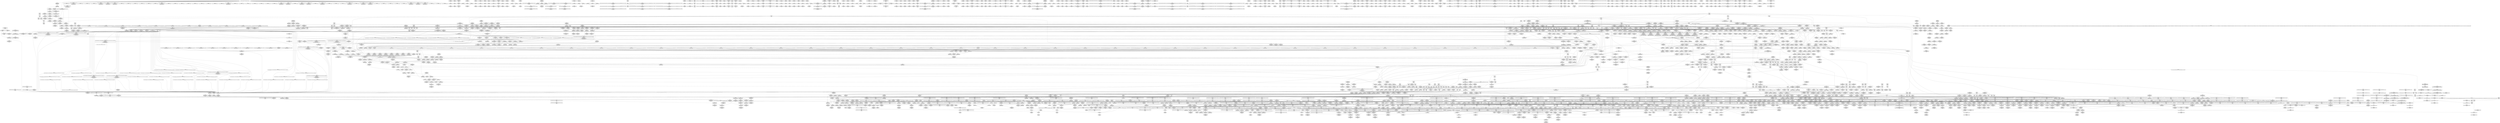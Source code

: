 digraph {
	CE0x6fe7720 [shape=record,shape=Mrecord,label="{CE0x6fe7720|tomoyo_init_request_info:_tmp7|security/tomoyo/util.c,1005|*SummSource*}"]
	CE0x701e0f0 [shape=record,shape=Mrecord,label="{CE0x701e0f0|tomoyo_const_part_length:_tmp11|security/tomoyo/util.c,626|*SummSource*}"]
	CE0x5cc2b10 [shape=record,shape=Mrecord,label="{CE0x5cc2b10|tomoyo_const_part_length:_incdec.ptr|security/tomoyo/util.c,626|*SummSink*}"]
	CE0x5ffe8c0 [shape=record,shape=Mrecord,label="{CE0x5ffe8c0|tomoyo_path_perm:_tmp36|security/tomoyo/file.c,822|*SummSource*}"]
	CE0x5fdbf70 [shape=record,shape=Mrecord,label="{CE0x5fdbf70|__llvm_gcov_indirect_counter_increment114:_counters|Function::__llvm_gcov_indirect_counter_increment114&Arg::counters::|*SummSink*}"]
	CE0x6f200b0 [shape=record,shape=Mrecord,label="{CE0x6f200b0|tomoyo_path_perm:_if.then25|*SummSource*}"]
	CE0x5e54000 [shape=record,shape=Mrecord,label="{CE0x5e54000|tomoyo_path_permission:_tmp12|security/tomoyo/file.c,566}"]
	CE0x51be1b0 [shape=record,shape=Mrecord,label="{CE0x51be1b0|_ret_i32_%retval.0,_!dbg_!38973|security/tomoyo/file.c,829|*SummSink*}"]
	CE0x7143c10 [shape=record,shape=Mrecord,label="{CE0x7143c10|i64*_getelementptr_inbounds_(_25_x_i64_,_25_x_i64_*___llvm_gcov_ctr11,_i64_0,_i64_19)|*Constant*|*SummSink*}"]
	CE0x6f21750 [shape=record,shape=Mrecord,label="{CE0x6f21750|_call_void_mcount()_#3|*SummSource*}"]
	CE0x856a4e0 [shape=record,shape=Mrecord,label="{CE0x856a4e0|GLOBAL:_rcu_lock_release|*Constant*|*SummSource*}"]
	CE0x8537d90 [shape=record,shape=Mrecord,label="{CE0x8537d90|tomoyo_init_request_info:_r|Function::tomoyo_init_request_info&Arg::r::|*SummSink*}"]
	CE0x6d5d860 [shape=record,shape=Mrecord,label="{CE0x6d5d860|tomoyo_fill_path_info:_entry|*SummSink*}"]
	CE0x86a26e0 [shape=record,shape=Mrecord,label="{CE0x86a26e0|tomoyo_domain:_tmp|*SummSink*}"]
	CE0x6e517f0 [shape=record,shape=Mrecord,label="{CE0x6e517f0|i64_23|*Constant*}"]
	CE0x6f01ed0 [shape=record,shape=Mrecord,label="{CE0x6f01ed0|rcu_lock_acquire:___here}"]
	CE0x522a760 [shape=record,shape=Mrecord,label="{CE0x522a760|tomoyo_path_truncate:_path|Function::tomoyo_path_truncate&Arg::path::|*SummSource*}"]
	CE0x6fe78f0 [shape=record,shape=Mrecord,label="{CE0x6fe78f0|tomoyo_init_request_info:_tmp8|security/tomoyo/util.c,1005|*SummSink*}"]
	CE0x4f2c900 [shape=record,shape=Mrecord,label="{CE0x4f2c900|i64*_getelementptr_inbounds_(_5_x_i64_,_5_x_i64_*___llvm_gcov_ctr28130,_i64_0,_i64_0)|*Constant*}"]
	CE0x6f0f860 [shape=record,shape=Mrecord,label="{CE0x6f0f860|tomoyo_const_part_length:_if.then5|*SummSink*}"]
	CE0x5fa3480 [shape=record,shape=Mrecord,label="{CE0x5fa3480|tomoyo_path_perm:_tobool24|security/tomoyo/file.c,826}"]
	CE0x6c090f0 [shape=record,shape=Mrecord,label="{CE0x6c090f0|0:_%struct.tomoyo_obj_info*,_16:_%struct.tomoyo_domain_info*,_24:_%struct.tomoyo_path_info*,_40:_i8,_72:_i8,_75:_i8,_76:_i8,_77:_i8,_:_SCMRE_77,78_|*MultipleSource*|security/tomoyo/file.c, 787|security/tomoyo/file.c,787|Function::tomoyo_init_request_info&Arg::r::|security/tomoyo/file.c,800}"]
	CE0x6efc4e0 [shape=record,shape=Mrecord,label="{CE0x6efc4e0|%struct.tomoyo_domain_info*_null|*Constant*}"]
	CE0x6c6e430 [shape=record,shape=Mrecord,label="{CE0x6c6e430|tomoyo_fill_path_info:_tmp12|security/tomoyo/util.c,667|*SummSink*}"]
	CE0x50b82e0 [shape=record,shape=Mrecord,label="{CE0x50b82e0|srcu_read_lock:_tmp3|*SummSink*}"]
	CE0x6b1b700 [shape=record,shape=Mrecord,label="{CE0x6b1b700|tomoyo_domain:_tmp23|security/tomoyo/common.h,1205|*SummSource*}"]
	CE0x6bc94f0 [shape=record,shape=Mrecord,label="{CE0x6bc94f0|tomoyo_const_part_length:_conv20|security/tomoyo/util.c,644}"]
	CE0x865d1a0 [shape=record,shape=Mrecord,label="{CE0x865d1a0|tomoyo_domain:_do.end}"]
	CE0x859e720 [shape=record,shape=Mrecord,label="{CE0x859e720|tomoyo_domain:_if.then|*SummSource*}"]
	CE0x6cb59f0 [shape=record,shape=Mrecord,label="{CE0x6cb59f0|0:_i8,_array:_GCR_tomoyo_p2mac_internal_constant_11_x_i8_c_00_01_01_01_03_04_06_09_0A_13_15_,_align_1:_elem_4::|security/tomoyo/file.c,797}"]
	CE0x5e55d50 [shape=record,shape=Mrecord,label="{CE0x5e55d50|tomoyo_const_part_length:_filename|Function::tomoyo_const_part_length&Arg::filename::}"]
	CE0x5ea3630 [shape=record,shape=Mrecord,label="{CE0x5ea3630|i64*_getelementptr_inbounds_(_10_x_i64_,_10_x_i64_*___llvm_gcov_ctr34,_i64_0,_i64_3)|*Constant*|*SummSink*}"]
	CE0x6e51c00 [shape=record,shape=Mrecord,label="{CE0x6e51c00|tomoyo_const_part_length:_tmp36|security/tomoyo/util.c,644|*SummSink*}"]
	CE0x8820660 [shape=record,shape=Mrecord,label="{CE0x8820660|tomoyo_get_mode:_tmp27|security/tomoyo/util.c,988|*SummSink*}"]
	CE0x6b56a60 [shape=record,shape=Mrecord,label="{CE0x6b56a60|128:_i8*,_1208:_%struct.file*,_:_CMRE_44,45_}"]
	CE0x6eb6380 [shape=record,shape=Mrecord,label="{CE0x6eb6380|tomoyo_get_mode:_tmp22|security/tomoyo/util.c,986}"]
	CE0x5d4e570 [shape=record,shape=Mrecord,label="{CE0x5d4e570|tomoyo_path_perm:_tmp34|security/tomoyo/file.c,821}"]
	CE0x864da30 [shape=record,shape=Mrecord,label="{CE0x864da30|0:_%struct.tomoyo_obj_info*,_16:_%struct.tomoyo_domain_info*,_24:_%struct.tomoyo_path_info*,_40:_i8,_72:_i8,_75:_i8,_76:_i8,_77:_i8,_:_SCMRE_25,26_}"]
	CE0x5e1f820 [shape=record,shape=Mrecord,label="{CE0x5e1f820|tomoyo_fill_path_info:_tmp11|security/tomoyo/util.c,667}"]
	CE0x7b66070 [shape=record,shape=Mrecord,label="{CE0x7b66070|tomoyo_const_part_length:_while.cond|*SummSink*}"]
	CE0x50ccfb0 [shape=record,shape=Mrecord,label="{CE0x50ccfb0|tomoyo_const_part_length:_tmp28|security/tomoyo/util.c,641}"]
	CE0x6ce5de0 [shape=record,shape=Mrecord,label="{CE0x6ce5de0|tomoyo_audit_path_log:_tmp7|security/tomoyo/file.c,169}"]
	CE0x8817a10 [shape=record,shape=Mrecord,label="{CE0x8817a10|tomoyo_domain:_tmp12|security/tomoyo/common.h,1205|*SummSink*}"]
	CE0x6bc8a20 [shape=record,shape=Mrecord,label="{CE0x6bc8a20|tomoyo_const_part_length:_tmp35|security/tomoyo/util.c,643|*SummSource*}"]
	CE0x88760b0 [shape=record,shape=Mrecord,label="{CE0x88760b0|GLOBAL:_tomoyo_domain|*Constant*|*SummSource*}"]
	CE0x6ac5cf0 [shape=record,shape=Mrecord,label="{CE0x6ac5cf0|0:_i8,_array:_GCRE_tomoyo_index2category_constant_39_x_i8_c_00_00_00_00_00_00_00_00_00_00_00_00_00_00_00_00_00_00_00_00_00_00_00_01_01_01_01_01_01_01_01_01_01_01_01_01_01_01_02_,_align_16:_elem_27::|security/tomoyo/util.c,983}"]
	CE0x5e911b0 [shape=record,shape=Mrecord,label="{CE0x5e911b0|rcu_lock_release:_tmp6|*SummSource*}"]
	CE0x5d95a60 [shape=record,shape=Mrecord,label="{CE0x5d95a60|rcu_lock_acquire:_tmp4|include/linux/rcupdate.h,418|*SummSink*}"]
	CE0x5ec8030 [shape=record,shape=Mrecord,label="{CE0x5ec8030|tomoyo_audit_path_log:_bb|*SummSource*}"]
	CE0x7b5a400 [shape=record,shape=Mrecord,label="{CE0x7b5a400|tomoyo_domain:_land.lhs.true|*SummSource*}"]
	CE0x86222d0 [shape=record,shape=Mrecord,label="{CE0x86222d0|tomoyo_domain:_tmp3}"]
	CE0x5304600 [shape=record,shape=Mrecord,label="{CE0x5304600|tomoyo_path_perm:_tmp13|security/tomoyo/file.c,799|*SummSink*}"]
	CE0x6f86e90 [shape=record,shape=Mrecord,label="{CE0x6f86e90|tomoyo_fill_path_info:_const_len6|security/tomoyo/util.c,668|*SummSource*}"]
	CE0x6c4b250 [shape=record,shape=Mrecord,label="{CE0x6c4b250|i64*_getelementptr_inbounds_(_6_x_i64_,_6_x_i64_*___llvm_gcov_ctr26,_i64_0,_i64_4)|*Constant*}"]
	CE0x6ccafc0 [shape=record,shape=Mrecord,label="{CE0x6ccafc0|tomoyo_path_perm:_tmp27|security/tomoyo/file.c,814|*SummSource*}"]
	CE0x6f87350 [shape=record,shape=Mrecord,label="{CE0x6f87350|tomoyo_fill_path_info:_tmp13|*LoadInst*|security/tomoyo/util.c,668}"]
	CE0x6b25170 [shape=record,shape=Mrecord,label="{CE0x6b25170|tomoyo_get_mode:_tmp10|security/tomoyo/util.c,982}"]
	CE0x6e1fac0 [shape=record,shape=Mrecord,label="{CE0x6e1fac0|tomoyo_path_permission:_tmp20|security/tomoyo/file.c,573}"]
	CE0x859ee40 [shape=record,shape=Mrecord,label="{CE0x859ee40|tomoyo_const_part_length:_tmp2|security/tomoyo/util.c,624|*SummSource*}"]
	CE0x6d94240 [shape=record,shape=Mrecord,label="{CE0x6d94240|tomoyo_get_mode:_cmp11|security/tomoyo/util.c,985|*SummSource*}"]
	CE0x6b7d820 [shape=record,shape=Mrecord,label="{CE0x6b7d820|i32_39|*Constant*|*SummSource*}"]
	CE0x5d13dc0 [shape=record,shape=Mrecord,label="{CE0x5d13dc0|tomoyo_get_mode:_if.then2}"]
	CE0x8663270 [shape=record,shape=Mrecord,label="{CE0x8663270|VOIDTB_TE:_CE_6368,6376_|*MultipleSource*|security/tomoyo/util.c,1010|security/tomoyo/file.c,564|Function::tomoyo_get_mode&Arg::ns::}"]
	CE0x51bc9f0 [shape=record,shape=Mrecord,label="{CE0x51bc9f0|tomoyo_path_permission:_conv|security/tomoyo/file.c,564|*SummSink*}"]
	CE0x6103d30 [shape=record,shape=Mrecord,label="{CE0x6103d30|tomoyo_fill_path_info:_const_len|security/tomoyo/util.c,666}"]
	CE0x710d7b0 [shape=record,shape=Mrecord,label="{CE0x710d7b0|tomoyo_fill_path_info:_idxprom|security/tomoyo/util.c,667|*SummSource*}"]
	CE0x51a3090 [shape=record,shape=Mrecord,label="{CE0x51a3090|tomoyo_path_permission:_arrayidx|security/tomoyo/file.c,563}"]
	CE0x51b1040 [shape=record,shape=Mrecord,label="{CE0x51b1040|tomoyo_const_part_length:_tmp11|security/tomoyo/util.c,626}"]
	CE0x85afe50 [shape=record,shape=Mrecord,label="{CE0x85afe50|_call_void_mcount()_#3|*SummSource*}"]
	CE0x7002bb0 [shape=record,shape=Mrecord,label="{CE0x7002bb0|tomoyo_const_part_length:_tmp47|security/tomoyo/util.c,646|*SummSink*}"]
	CE0x6d7c400 [shape=record,shape=Mrecord,label="{CE0x6d7c400|tomoyo_path_perm:_symlink_target15|security/tomoyo/file.c,817}"]
	CE0x6bc5180 [shape=record,shape=Mrecord,label="{CE0x6bc5180|tomoyo_get_realpath:_tmp|*SummSink*}"]
	CE0x86c7b30 [shape=record,shape=Mrecord,label="{CE0x86c7b30|tomoyo_const_part_length:_tmp50|security/tomoyo/util.c,651|*SummSink*}"]
	CE0x8867c50 [shape=record,shape=Mrecord,label="{CE0x8867c50|tomoyo_path_perm:_tmp20|security/tomoyo/file.c,805}"]
	CE0x5126b90 [shape=record,shape=Mrecord,label="{CE0x5126b90|i8_7|*Constant*|*SummSource*}"]
	CE0x6cb5c40 [shape=record,shape=Mrecord,label="{CE0x6cb5c40|0:_i8,_array:_GCR_tomoyo_p2mac_internal_constant_11_x_i8_c_00_01_01_01_03_04_06_09_0A_13_15_,_align_1:_elem_7::|security/tomoyo/file.c,797}"]
	CE0x6f12e60 [shape=record,shape=Mrecord,label="{CE0x6f12e60|tomoyo_get_mode:_index|Function::tomoyo_get_mode&Arg::index::|*SummSink*}"]
	CE0x5dd59f0 [shape=record,shape=Mrecord,label="{CE0x5dd59f0|i64*_getelementptr_inbounds_(_6_x_i64_,_6_x_i64_*___llvm_gcov_ctr25,_i64_0,_i64_5)|*Constant*|*SummSink*}"]
	CE0x6c34d70 [shape=record,shape=Mrecord,label="{CE0x6c34d70|i64_1|*Constant*}"]
	CE0x5dc4e30 [shape=record,shape=Mrecord,label="{CE0x5dc4e30|tomoyo_audit_path_log:_tmp6|security/tomoyo/file.c,169|*SummSource*}"]
	CE0x5227d70 [shape=record,shape=Mrecord,label="{CE0x5227d70|i64_1|*Constant*}"]
	CE0x8528480 [shape=record,shape=Mrecord,label="{CE0x8528480|tomoyo_fill_path_info:_tmp6|security/tomoyo/util.c,667|*SummSource*}"]
	CE0x6d38a30 [shape=record,shape=Mrecord,label="{CE0x6d38a30|_call_void_tomoyo_fill_path_info(%struct.tomoyo_path_info*_%symlink_target)_#9,_!dbg_!38949|security/tomoyo/file.c,816|*SummSource*}"]
	CE0x4fe7bb0 [shape=record,shape=Mrecord,label="{CE0x4fe7bb0|0:_i8*,_:_SCMRE_15,16_|*MultipleSource*|security/tomoyo/file.c, 794|security/tomoyo/file.c, 792}"]
	CE0x6df8610 [shape=record,shape=Mrecord,label="{CE0x6df8610|tomoyo_get_realpath:_name|security/tomoyo/file.c,150|*SummSink*}"]
	CE0x704f6f0 [shape=record,shape=Mrecord,label="{CE0x704f6f0|i64*_getelementptr_inbounds_(_5_x_i64_,_5_x_i64_*___llvm_gcov_ctr32134,_i64_0,_i64_0)|*Constant*}"]
	CE0x6f814b0 [shape=record,shape=Mrecord,label="{CE0x6f814b0|i32_-12|*Constant*|*SummSink*}"]
	CE0x511cb40 [shape=record,shape=Mrecord,label="{CE0x511cb40|tomoyo_const_part_length:_if.then|*SummSource*}"]
	CE0x51758e0 [shape=record,shape=Mrecord,label="{CE0x51758e0|tomoyo_path_permission:_mode2|security/tomoyo/file.c,565}"]
	CE0x5e1f090 [shape=record,shape=Mrecord,label="{CE0x5e1f090|tomoyo_fill_path_info:_tmp10|*SummSource*}"]
	CE0x4f2cea0 [shape=record,shape=Mrecord,label="{CE0x4f2cea0|tomoyo_get_mode:_if.end14}"]
	CE0x6bc3c10 [shape=record,shape=Mrecord,label="{CE0x6bc3c10|i64_21|*Constant*|*SummSink*}"]
	CE0x7b5ae50 [shape=record,shape=Mrecord,label="{CE0x7b5ae50|tomoyo_fill_path_info:_tmp|*SummSink*}"]
	CE0x6f671c0 [shape=record,shape=Mrecord,label="{CE0x6f671c0|tomoyo_const_part_length:_tmp44|security/tomoyo/util.c,645|*SummSink*}"]
	CE0x6d5d2d0 [shape=record,shape=Mrecord,label="{CE0x6d5d2d0|tomoyo_fill_path_info:_entry|*SummSource*}"]
	CE0x6f1f890 [shape=record,shape=Mrecord,label="{CE0x6f1f890|tomoyo_read_lock:_tmp2}"]
	CE0x6ac0400 [shape=record,shape=Mrecord,label="{CE0x6ac0400|tomoyo_get_mode:_tmp1|*SummSource*}"]
	CE0x6f0e600 [shape=record,shape=Mrecord,label="{CE0x6f0e600|tomoyo_path_permission:_tmp}"]
	CE0x5225dd0 [shape=record,shape=Mrecord,label="{CE0x5225dd0|i32_6|*Constant*|*SummSink*}"]
	CE0x5ee5860 [shape=record,shape=Mrecord,label="{CE0x5ee5860|tomoyo_fill_path_info:_land.rhs|*SummSink*}"]
	CE0x5edd160 [shape=record,shape=Mrecord,label="{CE0x5edd160|i64*_getelementptr_inbounds_(_25_x_i64_,_25_x_i64_*___llvm_gcov_ctr11,_i64_0,_i64_11)|*Constant*}"]
	CE0x6e7fd40 [shape=record,shape=Mrecord,label="{CE0x6e7fd40|_call_void___llvm_gcov_indirect_counter_increment(i32*___llvm_gcov_global_state_pred,_i64**_getelementptr_inbounds_(_3_x_i64*_,_3_x_i64*_*___llvm_gcda_edge_table,_i64_0,_i64_2)),_!dbg_!38940|security/tomoyo/file.c,813}"]
	CE0x8875f80 [shape=record,shape=Mrecord,label="{CE0x8875f80|GLOBAL:_tomoyo_domain|*Constant*}"]
	CE0x86a2ac0 [shape=record,shape=Mrecord,label="{CE0x86a2ac0|tomoyo_get_mode:_tmp6|security/tomoyo/util.c,978|*SummSource*}"]
	CE0x5210370 [shape=record,shape=Mrecord,label="{CE0x5210370|tomoyo_const_part_length:_incdec.ptr|security/tomoyo/util.c,626}"]
	CE0x6bc5c90 [shape=record,shape=Mrecord,label="{CE0x6bc5c90|i64*_getelementptr_inbounds_(_2_x_i64_,_2_x_i64_*___llvm_gcov_ctr22,_i64_0,_i64_0)|*Constant*}"]
	CE0x6b6f430 [shape=record,shape=Mrecord,label="{CE0x6b6f430|tomoyo_add_slash:_entry|*SummSink*}"]
	CE0x85a3710 [shape=record,shape=Mrecord,label="{CE0x85a3710|__llvm_gcov_indirect_counter_increment:_bb4|*SummSource*}"]
	CE0x6ecb160 [shape=record,shape=Mrecord,label="{CE0x6ecb160|i64_80|*Constant*}"]
	CE0x6b7ccf0 [shape=record,shape=Mrecord,label="{CE0x6b7ccf0|tomoyo_get_mode:_mode.0|*SummSource*}"]
	CE0x5c9d8f0 [shape=record,shape=Mrecord,label="{CE0x5c9d8f0|i64*_getelementptr_inbounds_(_31_x_i64_,_31_x_i64_*___llvm_gcov_ctr43150,_i64_0,_i64_4)|*Constant*|*SummSource*}"]
	CE0x7b6f710 [shape=record,shape=Mrecord,label="{CE0x7b6f710|tomoyo_get_mode:_tobool|security/tomoyo/util.c,978}"]
	CE0x5ff2ca0 [shape=record,shape=Mrecord,label="{CE0x5ff2ca0|tomoyo_const_part_length:_tmp33|security/tomoyo/util.c,642}"]
	CE0x528fe20 [shape=record,shape=Mrecord,label="{CE0x528fe20|i64*_getelementptr_inbounds_(_25_x_i64_,_25_x_i64_*___llvm_gcov_ctr11,_i64_0,_i64_0)|*Constant*}"]
	CE0x4ffd9f0 [shape=record,shape=Mrecord,label="{CE0x4ffd9f0|tomoyo_fill_path_info:_conv4|security/tomoyo/util.c,667|*SummSink*}"]
	CE0x6cd41e0 [shape=record,shape=Mrecord,label="{CE0x6cd41e0|i32_5|*Constant*}"]
	CE0x5cc21d0 [shape=record,shape=Mrecord,label="{CE0x5cc21d0|tomoyo_const_part_length:_tmp3|security/tomoyo/util.c,624|*SummSource*}"]
	CE0x4fecf60 [shape=record,shape=Mrecord,label="{CE0x4fecf60|tomoyo_path_perm:_idxprom|security/tomoyo/file.c,797|*SummSource*}"]
	CE0x52b29b0 [shape=record,shape=Mrecord,label="{CE0x52b29b0|tomoyo_path_truncate:_tmp3}"]
	CE0x6f674c0 [shape=record,shape=Mrecord,label="{CE0x6f674c0|tomoyo_const_part_length:_tmp45|security/tomoyo/util.c,645}"]
	CE0x4fe52d0 [shape=record,shape=Mrecord,label="{CE0x4fe52d0|rcu_lock_acquire:_tmp2|*SummSource*}"]
	CE0x6b8a700 [shape=record,shape=Mrecord,label="{CE0x6b8a700|%struct.task_struct*_(%struct.task_struct**)*_asm_movq_%gs:$_1:P_,$0_,_r,im,_dirflag_,_fpsr_,_flags_|*SummSink*}"]
	CE0x7141400 [shape=record,shape=Mrecord,label="{CE0x7141400|tomoyo_fill_path_info:_arrayidx|security/tomoyo/util.c,667|*SummSink*}"]
	CE0x4ffd820 [shape=record,shape=Mrecord,label="{CE0x4ffd820|tomoyo_fill_path_info:_conv4|security/tomoyo/util.c,667}"]
	CE0x51b7720 [shape=record,shape=Mrecord,label="{CE0x51b7720|tomoyo_path_perm:_tmp14|security/tomoyo/file.c,800|*SummSink*}"]
	CE0x859ea00 [shape=record,shape=Mrecord,label="{CE0x859ea00|rcu_lock_acquire:_tmp3}"]
	CE0x6fbff90 [shape=record,shape=Mrecord,label="{CE0x6fbff90|i64*_getelementptr_inbounds_(_11_x_i64_,_11_x_i64_*___llvm_gcov_ctr54147,_i64_0,_i64_0)|*Constant*|*SummSource*}"]
	CE0x8537a80 [shape=record,shape=Mrecord,label="{CE0x8537a80|tomoyo_init_request_info:_entry|*SummSource*}"]
	CE0x6fd8cb0 [shape=record,shape=Mrecord,label="{CE0x6fd8cb0|tomoyo_init_request_info:_tmp|*SummSink*}"]
	CE0x6bd8300 [shape=record,shape=Mrecord,label="{CE0x6bd8300|GLOBAL:_get_current|*Constant*}"]
	CE0x864c180 [shape=record,shape=Mrecord,label="{CE0x864c180|tomoyo_domain:_tmp13|security/tomoyo/common.h,1205}"]
	CE0x6cbcd60 [shape=record,shape=Mrecord,label="{CE0x6cbcd60|tomoyo_path_perm:_tobool|security/tomoyo/file.c,814|*SummSink*}"]
	CE0x6c70300 [shape=record,shape=Mrecord,label="{CE0x6c70300|i64*_getelementptr_inbounds_(_25_x_i64_,_25_x_i64_*___llvm_gcov_ctr11,_i64_0,_i64_19)|*Constant*}"]
	CE0x5245b00 [shape=record,shape=Mrecord,label="{CE0x5245b00|i8_0|*Constant*|*SummSource*}"]
	CE0x5f4f550 [shape=record,shape=Mrecord,label="{CE0x5f4f550|tomoyo_audit_path_log:_param1|security/tomoyo/file.c,169|*SummSink*}"]
	CE0x85a0a80 [shape=record,shape=Mrecord,label="{CE0x85a0a80|COLLAPSED:_GCRE_current_task_external_global_%struct.task_struct*:_elem_0::|security/tomoyo/common.h,1205}"]
	CE0x6fbfa50 [shape=record,shape=Mrecord,label="{CE0x6fbfa50|i64*_getelementptr_inbounds_(_2_x_i64_,_2_x_i64_*___llvm_gcov_ctr23,_i64_0,_i64_1)|*Constant*|*SummSink*}"]
	CE0x6b1aff0 [shape=record,shape=Mrecord,label="{CE0x6b1aff0|tomoyo_get_mode:_tmp9|security/tomoyo/util.c,981}"]
	CE0x5c93ae0 [shape=record,shape=Mrecord,label="{CE0x5c93ae0|0:_i8*,_array:_GCRE_tomoyo_path_keyword_external_constant_11_x_i8*_:_elem_2::|security/tomoyo/file.c,167}"]
	CE0x5d96330 [shape=record,shape=Mrecord,label="{CE0x5d96330|_call_void_mcount()_#3}"]
	CE0x6d1aff0 [shape=record,shape=Mrecord,label="{CE0x6d1aff0|__llvm_gcov_indirect_counter_increment114:_tmp6}"]
	CE0x6c9c190 [shape=record,shape=Mrecord,label="{CE0x6c9c190|tomoyo_path_perm:_sw.bb|*SummSource*}"]
	CE0x4f2dfd0 [shape=record,shape=Mrecord,label="{CE0x4f2dfd0|tomoyo_path_permission:_domain|security/tomoyo/file.c,564|*SummSink*}"]
	CE0x8798960 [shape=record,shape=Mrecord,label="{CE0x8798960|GLOBAL:_tomoyo_read_lock|*Constant*|*SummSource*}"]
	CE0x6ecadc0 [shape=record,shape=Mrecord,label="{CE0x6ecadc0|tomoyo_get_realpath:_tmp1|*SummSink*}"]
	CE0x5d4a4b0 [shape=record,shape=Mrecord,label="{CE0x5d4a4b0|tomoyo_path_perm:_tmp38|security/tomoyo/file.c,822}"]
	CE0x86b3550 [shape=record,shape=Mrecord,label="{CE0x86b3550|i32_51|*Constant*}"]
	CE0x5ec0f60 [shape=record,shape=Mrecord,label="{CE0x5ec0f60|GLOBAL:___srcu_read_unlock|*Constant*|*SummSink*}"]
	CE0x880ddb0 [shape=record,shape=Mrecord,label="{CE0x880ddb0|tomoyo_get_realpath:_tmp2|*LoadInst*|security/tomoyo/file.c,151|*SummSource*}"]
	CE0x5038e10 [shape=record,shape=Mrecord,label="{CE0x5038e10|i64*_getelementptr_inbounds_(_11_x_i64_,_11_x_i64_*___llvm_gcov_ctr54147,_i64_0,_i64_10)|*Constant*|*SummSource*}"]
	CE0x71545f0 [shape=record,shape=Mrecord,label="{CE0x71545f0|tomoyo_get_mode:_config|security/tomoyo/util.c,981}"]
	CE0x6b5ff20 [shape=record,shape=Mrecord,label="{CE0x6b5ff20|tomoyo_add_slash:_tmp7|security/tomoyo/file.c,132}"]
	CE0x712c640 [shape=record,shape=Mrecord,label="{CE0x712c640|tomoyo_get_mode:_if.end9|*SummSource*}"]
	CE0x5e854f0 [shape=record,shape=Mrecord,label="{CE0x5e854f0|tomoyo_fill_path_info:_land.rhs}"]
	CE0x6b5fbe0 [shape=record,shape=Mrecord,label="{CE0x6b5fbe0|i64*_getelementptr_inbounds_(_6_x_i64_,_6_x_i64_*___llvm_gcov_ctr26,_i64_0,_i64_3)|*Constant*|*SummSink*}"]
	CE0x6d1bed0 [shape=record,shape=Mrecord,label="{CE0x6d1bed0|i64*_getelementptr_inbounds_(_4_x_i64_,_4_x_i64_*___llvm_gcov_ctr33,_i64_0,_i64_0)|*Constant*}"]
	CE0x6ccad50 [shape=record,shape=Mrecord,label="{CE0x6ccad50|tomoyo_path_perm:_tmp26|security/tomoyo/file.c,814|*SummSink*}"]
	CE0x6cf24f0 [shape=record,shape=Mrecord,label="{CE0x6cf24f0|tomoyo_domain:_do.body|*SummSource*}"]
	CE0x5e74440 [shape=record,shape=Mrecord,label="{CE0x5e74440|tomoyo_path_perm:_cmp18|security/tomoyo/file.c,821}"]
	CE0x880e5e0 [shape=record,shape=Mrecord,label="{CE0x880e5e0|tomoyo_init_request_info:_conv6|security/tomoyo/util.c,1011|*SummSource*}"]
	CE0x7b6e2c0 [shape=record,shape=Mrecord,label="{CE0x7b6e2c0|tomoyo_fill_path_info:_cmp8|security/tomoyo/util.c,668}"]
	CE0x5df7e10 [shape=record,shape=Mrecord,label="{CE0x5df7e10|i64*_getelementptr_inbounds_(_6_x_i64_,_6_x_i64_*___llvm_gcov_ctr25,_i64_0,_i64_5)|*Constant*}"]
	CE0x5147140 [shape=record,shape=Mrecord,label="{CE0x5147140|tomoyo_const_part_length:_while.end|*SummSource*}"]
	CE0x5e54790 [shape=record,shape=Mrecord,label="{CE0x5e54790|tomoyo_path_permission:_do.end}"]
	CE0x8553570 [shape=record,shape=Mrecord,label="{CE0x8553570|i64*_getelementptr_inbounds_(_2_x_i64_,_2_x_i64_*___llvm_gcov_ctr53148,_i64_0,_i64_1)|*Constant*|*SummSource*}"]
	CE0x8528ca0 [shape=record,shape=Mrecord,label="{CE0x8528ca0|tomoyo_fill_path_info:_tmp8|security/tomoyo/util.c,667|*SummSink*}"]
	CE0x6b9b6a0 [shape=record,shape=Mrecord,label="{CE0x6b9b6a0|tomoyo_path_perm:_name11|security/tomoyo/file.c,813|*SummSource*}"]
	CE0x52f5420 [shape=record,shape=Mrecord,label="{CE0x52f5420|GLOBAL:_tomoyo_path_perm|*Constant*}"]
	CE0x5daafb0 [shape=record,shape=Mrecord,label="{CE0x5daafb0|i64_ptrtoint_(i8*_blockaddress(_rcu_lock_release,_%__here)_to_i64)|*Constant*}"]
	CE0x531ee10 [shape=record,shape=Mrecord,label="{CE0x531ee10|_call_void___llvm_gcov_indirect_counter_increment(i32*___llvm_gcov_global_state_pred,_i64**_getelementptr_inbounds_(_3_x_i64*_,_3_x_i64*_*___llvm_gcda_edge_table,_i64_0,_i64_1)),_!dbg_!38937|security/tomoyo/file.c,810|*SummSink*}"]
	CE0x887cb90 [shape=record,shape=Mrecord,label="{CE0x887cb90|tomoyo_const_part_length:_tmp33|security/tomoyo/util.c,642|*SummSink*}"]
	CE0x6e26b90 [shape=record,shape=Mrecord,label="{CE0x6e26b90|tomoyo_get_mode:_index|Function::tomoyo_get_mode&Arg::index::|*SummSource*}"]
	CE0x5ff3b90 [shape=record,shape=Mrecord,label="{CE0x5ff3b90|tomoyo_const_part_length:_conv8|security/tomoyo/util.c,632}"]
	CE0x6d19ab0 [shape=record,shape=Mrecord,label="{CE0x6d19ab0|128:_i8*,_1208:_%struct.file*,_:_CMRE_120,128_|*MultipleSource*|security/tomoyo/common.h,1205|security/tomoyo/common.h,1205}"]
	CE0x51f1bf0 [shape=record,shape=Mrecord,label="{CE0x51f1bf0|srcu_read_unlock:_entry}"]
	CE0x8537cd0 [shape=record,shape=Mrecord,label="{CE0x8537cd0|tomoyo_init_request_info:_r|Function::tomoyo_init_request_info&Arg::r::|*SummSource*}"]
	CE0x6b25490 [shape=record,shape=Mrecord,label="{CE0x6b25490|tomoyo_get_mode:_tmp11|security/tomoyo/util.c,982}"]
	CE0x5d5be90 [shape=record,shape=Mrecord,label="{CE0x5d5be90|tomoyo_get_mode:_profile|Function::tomoyo_get_mode&Arg::profile::}"]
	CE0x856c210 [shape=record,shape=Mrecord,label="{CE0x856c210|tomoyo_domain:_land.lhs.true|*SummSink*}"]
	CE0x6f12fb0 [shape=record,shape=Mrecord,label="{CE0x6f12fb0|_ret_i32_%retval.0,_!dbg_!38935|security/tomoyo/util.c,988|*SummSource*}"]
	CE0x524c270 [shape=record,shape=Mrecord,label="{CE0x524c270|tomoyo_path_perm:_obj|security/tomoyo/file.c, 788|*SummSource*}"]
	CE0x53643f0 [shape=record,shape=Mrecord,label="{CE0x53643f0|i64*_getelementptr_inbounds_(_25_x_i64_,_25_x_i64_*___llvm_gcov_ctr11,_i64_0,_i64_0)|*Constant*|*SummSink*}"]
	CE0x6cb5a60 [shape=record,shape=Mrecord,label="{CE0x6cb5a60|0:_i8,_array:_GCR_tomoyo_p2mac_internal_constant_11_x_i8_c_00_01_01_01_03_04_06_09_0A_13_15_,_align_1:_elem_5::|security/tomoyo/file.c,797}"]
	CE0x5d704b0 [shape=record,shape=Mrecord,label="{CE0x5d704b0|tomoyo_path_permission:_tmp8|security/tomoyo/file.c,565}"]
	CE0x511ce60 [shape=record,shape=Mrecord,label="{CE0x511ce60|tomoyo_const_part_length:_if.end|*SummSource*}"]
	CE0x6efe8c0 [shape=record,shape=Mrecord,label="{CE0x6efe8c0|tomoyo_path_perm:_tmp51|security/tomoyo/file.c,829|*SummSource*}"]
	CE0x5f46bd0 [shape=record,shape=Mrecord,label="{CE0x5f46bd0|tomoyo_get_mode:_tmp28|security/tomoyo/util.c,988}"]
	CE0x70fd7e0 [shape=record,shape=Mrecord,label="{CE0x70fd7e0|tomoyo_get_mode:_tmp2|security/tomoyo/util.c,978|*SummSink*}"]
	CE0x7149d10 [shape=record,shape=Mrecord,label="{CE0x7149d10|0:_i8,_array:_GCRE_tomoyo_index2category_constant_39_x_i8_c_00_00_00_00_00_00_00_00_00_00_00_00_00_00_00_00_00_00_00_00_00_00_00_01_01_01_01_01_01_01_01_01_01_01_01_01_01_01_02_,_align_16:_elem_6::|security/tomoyo/util.c,983}"]
	CE0x5da67f0 [shape=record,shape=Mrecord,label="{CE0x5da67f0|0:_i8*,_array:_GCRE_tomoyo_path_keyword_external_constant_11_x_i8*_:_elem_10::|security/tomoyo/file.c,167}"]
	CE0x6f670a0 [shape=record,shape=Mrecord,label="{CE0x6f670a0|i64*_getelementptr_inbounds_(_31_x_i64_,_31_x_i64_*___llvm_gcov_ctr43150,_i64_0,_i64_26)|*Constant*|*SummSource*}"]
	CE0x60d8e00 [shape=record,shape=Mrecord,label="{CE0x60d8e00|tomoyo_path_permission:_tmp16|security/tomoyo/file.c,571}"]
	CE0x5ea33d0 [shape=record,shape=Mrecord,label="{CE0x5ea33d0|tomoyo_path_permission:_tmp9|security/tomoyo/file.c,565|*SummSource*}"]
	CE0x6fbf7f0 [shape=record,shape=Mrecord,label="{CE0x6fbf7f0|tomoyo_read_unlock:_bb|*SummSource*}"]
	CE0x5293140 [shape=record,shape=Mrecord,label="{CE0x5293140|tomoyo_const_part_length:_tmp7|security/tomoyo/util.c,625}"]
	CE0x6ba2cd0 [shape=record,shape=Mrecord,label="{CE0x6ba2cd0|tomoyo_path_permission:_param6|security/tomoyo/file.c,569|*SummSource*}"]
	CE0x6cd3380 [shape=record,shape=Mrecord,label="{CE0x6cd3380|tomoyo_const_part_length:_tmp5|security/tomoyo/util.c,624}"]
	CE0x6bf79d0 [shape=record,shape=Mrecord,label="{CE0x6bf79d0|_call_void_mcount()_#3}"]
	CE0x5e74300 [shape=record,shape=Mrecord,label="{CE0x5e74300|i64_16|*Constant*}"]
	CE0x70661d0 [shape=record,shape=Mrecord,label="{CE0x70661d0|tomoyo_init_request_info:_type|security/tomoyo/util.c,1009|*SummSink*}"]
	CE0x85b12f0 [shape=record,shape=Mrecord,label="{CE0x85b12f0|i64_13|*Constant*}"]
	CE0x85f3dd0 [shape=record,shape=Mrecord,label="{CE0x85f3dd0|tomoyo_add_slash:_tmp1|*SummSource*}"]
	CE0x6c3ffd0 [shape=record,shape=Mrecord,label="{CE0x6c3ffd0|tomoyo_get_mode:_tmp26|security/tomoyo/util.c,987|*SummSource*}"]
	CE0x6fc1380 [shape=record,shape=Mrecord,label="{CE0x6fc1380|srcu_read_lock:_sp|Function::srcu_read_lock&Arg::sp::}"]
	CE0x5ffceb0 [shape=record,shape=Mrecord,label="{CE0x5ffceb0|i64**_getelementptr_inbounds_(_3_x_i64*_,_3_x_i64*_*___llvm_gcda_edge_table,_i64_0,_i64_2)|*Constant*}"]
	CE0x8838fe0 [shape=record,shape=Mrecord,label="{CE0x8838fe0|tomoyo_domain:_tmp9|security/tomoyo/common.h,1205}"]
	CE0x85a2430 [shape=record,shape=Mrecord,label="{CE0x85a2430|i32_3|*Constant*}"]
	CE0x6cca870 [shape=record,shape=Mrecord,label="{CE0x6cca870|tomoyo_path_perm:_tmp25|security/tomoyo/file.c,814|*SummSink*}"]
	CE0x51a3920 [shape=record,shape=Mrecord,label="{CE0x51a3920|tomoyo_path_permission:_conv3|security/tomoyo/file.c,565}"]
	CE0x5cd6750 [shape=record,shape=Mrecord,label="{CE0x5cd6750|0:_i8*,_array:_GCRE_tomoyo_path_keyword_external_constant_11_x_i8*_:_elem_0::|security/tomoyo/file.c,167}"]
	CE0x6b92460 [shape=record,shape=Mrecord,label="{CE0x6b92460|tomoyo_path_perm:_error.1|*SummSink*}"]
	CE0x71416c0 [shape=record,shape=Mrecord,label="{CE0x71416c0|tomoyo_fill_path_info:_tmp9|security/tomoyo/util.c,667}"]
	CE0x6fbfb30 [shape=record,shape=Mrecord,label="{CE0x6fbfb30|srcu_read_lock:_tmp1}"]
	CE0x5ec29f0 [shape=record,shape=Mrecord,label="{CE0x5ec29f0|tomoyo_path_permission:_do.cond}"]
	CE0x6fd0cc0 [shape=record,shape=Mrecord,label="{CE0x6fd0cc0|tomoyo_domain:_tmp14|security/tomoyo/common.h,1205|*SummSink*}"]
	CE0x5c95570 [shape=record,shape=Mrecord,label="{CE0x5c95570|tomoyo_path_perm:_path|Function::tomoyo_path_perm&Arg::path::|*SummSink*}"]
	CE0x6eb65d0 [shape=record,shape=Mrecord,label="{CE0x6eb65d0|i64*_getelementptr_inbounds_(_12_x_i64_,_12_x_i64_*___llvm_gcov_ctr31133,_i64_0,_i64_9)|*Constant*|*SummSource*}"]
	CE0x856a620 [shape=record,shape=Mrecord,label="{CE0x856a620|rcu_lock_release:_entry}"]
	CE0x8545ea0 [shape=record,shape=Mrecord,label="{CE0x8545ea0|tomoyo_get_mode:_mode.1|*SummSink*}"]
	CE0x6f52e50 [shape=record,shape=Mrecord,label="{CE0x6f52e50|tomoyo_path_perm:_sw.epilog}"]
	CE0x6f572e0 [shape=record,shape=Mrecord,label="{CE0x6f572e0|tomoyo_const_part_length:_tmp42|security/tomoyo/util.c,644|*SummSource*}"]
	CE0x8591730 [shape=record,shape=Mrecord,label="{CE0x8591730|tomoyo_get_mode:_if.then}"]
	CE0x511d140 [shape=record,shape=Mrecord,label="{CE0x511d140|tomoyo_audit_path_log:_tmp2}"]
	CE0x61473d0 [shape=record,shape=Mrecord,label="{CE0x61473d0|tomoyo_get_realpath:_buf|Function::tomoyo_get_realpath&Arg::buf::|*SummSource*}"]
	CE0x5ec2570 [shape=record,shape=Mrecord,label="{CE0x5ec2570|tomoyo_domain:_tmp4|security/tomoyo/common.h,1205|*SummSink*}"]
	CE0x6ed3c60 [shape=record,shape=Mrecord,label="{CE0x6ed3c60|tomoyo_read_lock:_call|security/tomoyo/common.h,1097|*SummSink*}"]
	CE0x53041c0 [shape=record,shape=Mrecord,label="{CE0x53041c0|tomoyo_path_perm:_tmp12|security/tomoyo/file.c,799}"]
	CE0x6d383b0 [shape=record,shape=Mrecord,label="{CE0x6d383b0|tomoyo_path_perm:_tmp31|security/tomoyo/file.c,816|*SummSource*}"]
	CE0x6df8680 [shape=record,shape=Mrecord,label="{CE0x6df8680|tomoyo_get_realpath:_tmp3|security/tomoyo/file.c,151|*SummSink*}"]
	CE0x5f93b30 [shape=record,shape=Mrecord,label="{CE0x5f93b30|tomoyo_get_mode:_tmp13|security/tomoyo/util.c,982|*SummSource*}"]
	CE0x5343080 [shape=record,shape=Mrecord,label="{CE0x5343080|tomoyo_path_perm:_arrayidx|security/tomoyo/file.c,797}"]
	CE0x6fd0990 [shape=record,shape=Mrecord,label="{CE0x6fd0990|tomoyo_fill_path_info:_frombool|security/tomoyo/util.c,667}"]
	CE0x6f98fc0 [shape=record,shape=Mrecord,label="{CE0x6f98fc0|tomoyo_read_unlock:_bb|*SummSink*}"]
	CE0x6d10230 [shape=record,shape=Mrecord,label="{CE0x6d10230|i32_-1|*Constant*}"]
	CE0x70b0960 [shape=record,shape=Mrecord,label="{CE0x70b0960|tomoyo_get_mode:_tmp23|security/tomoyo/util.c,986|*SummSink*}"]
	CE0x5db3940 [shape=record,shape=Mrecord,label="{CE0x5db3940|_call_void_tomoyo_read_unlock(i32_%call3)_#9,_!dbg_!38965|security/tomoyo/file.c,825|*SummSource*}"]
	CE0x8545f60 [shape=record,shape=Mrecord,label="{CE0x8545f60|tomoyo_get_mode:_tmp25|security/tomoyo/util.c,987}"]
	CE0x5304a30 [shape=record,shape=Mrecord,label="{CE0x5304a30|i64_1|*Constant*|*SummSink*}"]
	CE0x5d4e680 [shape=record,shape=Mrecord,label="{CE0x5d4e680|tomoyo_path_perm:_tmp34|security/tomoyo/file.c,821|*SummSource*}"]
	CE0x5ea2ea0 [shape=record,shape=Mrecord,label="{CE0x5ea2ea0|srcu_read_lock:_call|include/linux/srcu.h,220|*SummSink*}"]
	CE0x5e4c5e0 [shape=record,shape=Mrecord,label="{CE0x5e4c5e0|GLOBAL:_tomoyo_read_unlock|*Constant*}"]
	CE0x6c4ea90 [shape=record,shape=Mrecord,label="{CE0x6c4ea90|i64*_getelementptr_inbounds_(_4_x_i64_,_4_x_i64_*___llvm_gcov_ctr24,_i64_0,_i64_3)|*Constant*|*SummSource*}"]
	CE0x866c2a0 [shape=record,shape=Mrecord,label="{CE0x866c2a0|VOIDTB_TE:_CE_2096,2272_|*MultipleSource*|security/tomoyo/util.c,1010|security/tomoyo/file.c,564|Function::tomoyo_get_mode&Arg::ns::}"]
	CE0x7149470 [shape=record,shape=Mrecord,label="{CE0x7149470|0:_i8,_:_GCRE_tomoyo_policy_loaded_global_i8_0,_align_1:_elem_0:default:}"]
	CE0x51264e0 [shape=record,shape=Mrecord,label="{CE0x51264e0|tomoyo_path_perm:_buf|security/tomoyo/file.c, 792}"]
	CE0x6b8b300 [shape=record,shape=Mrecord,label="{CE0x6b8b300|__llvm_gcov_indirect_counter_increment114:_counter}"]
	CE0x8628590 [shape=record,shape=Mrecord,label="{CE0x8628590|tomoyo_get_mode:_config|security/tomoyo/util.c,981|*SummSource*}"]
	CE0x5ec0db0 [shape=record,shape=Mrecord,label="{CE0x5ec0db0|GLOBAL:___srcu_read_unlock|*Constant*|*SummSource*}"]
	CE0x6ca3320 [shape=record,shape=Mrecord,label="{CE0x6ca3320|tomoyo_audit_path_log:_r|Function::tomoyo_audit_path_log&Arg::r::}"]
	CE0x87b8750 [shape=record,shape=Mrecord,label="{CE0x87b8750|tomoyo_path_perm:_conv|security/tomoyo/file.c,800|*SummSource*}"]
	CE0x71441a0 [shape=record,shape=Mrecord,label="{CE0x71441a0|i32_-12|*Constant*}"]
	CE0x5f479b0 [shape=record,shape=Mrecord,label="{CE0x5f479b0|i64*_getelementptr_inbounds_(_2_x_i64_,_2_x_i64_*___llvm_gcov_ctr23,_i64_0,_i64_0)|*Constant*}"]
	CE0x50d9a40 [shape=record,shape=Mrecord,label="{CE0x50d9a40|tomoyo_domain:_tobool|security/tomoyo/common.h,1205}"]
	CE0x50191c0 [shape=record,shape=Mrecord,label="{CE0x50191c0|tomoyo_get_mode:_tmp17|security/tomoyo/util.c,983|*SummSource*}"]
	CE0x51b1700 [shape=record,shape=Mrecord,label="{CE0x51b1700|tomoyo_fill_path_info:_tmp12|security/tomoyo/util.c,667}"]
	CE0x5e669b0 [shape=record,shape=Mrecord,label="{CE0x5e669b0|tomoyo_add_slash:_tmp6|security/tomoyo/file.c,131}"]
	CE0x6c3f9c0 [shape=record,shape=Mrecord,label="{CE0x6c3f9c0|tomoyo_get_mode:_tmp26|security/tomoyo/util.c,987|*SummSink*}"]
	CE0x7038990 [shape=record,shape=Mrecord,label="{CE0x7038990|i64*_getelementptr_inbounds_(_31_x_i64_,_31_x_i64_*___llvm_gcov_ctr43150,_i64_0,_i64_28)|*Constant*}"]
	CE0x87e1fe0 [shape=record,shape=Mrecord,label="{CE0x87e1fe0|tomoyo_path_perm:_tmp19|security/tomoyo/file.c,805|*SummSink*}"]
	CE0x6be86a0 [shape=record,shape=Mrecord,label="{CE0x6be86a0|tomoyo_fill_path_info:_tmp2|*LoadInst*|security/tomoyo/util.c,663|*SummSource*}"]
	CE0x7131110 [shape=record,shape=Mrecord,label="{CE0x7131110|tomoyo_get_mode:_tmp15|security/tomoyo/util.c,983|*SummSource*}"]
	CE0x85a3af0 [shape=record,shape=Mrecord,label="{CE0x85a3af0|tomoyo_get_realpath:_tmp5|security/tomoyo/file.c,151|*SummSink*}"]
	CE0x5ea2ae0 [shape=record,shape=Mrecord,label="{CE0x5ea2ae0|tomoyo_path_permission:_call|security/tomoyo/file.c,564}"]
	CE0x7130f00 [shape=record,shape=Mrecord,label="{CE0x7130f00|tomoyo_fill_path_info:_tmp6|security/tomoyo/util.c,667}"]
	CE0x5292fd0 [shape=record,shape=Mrecord,label="{CE0x5292fd0|tomoyo_const_part_length:_tmp7|security/tomoyo/util.c,625|*SummSink*}"]
	CE0x6c35490 [shape=record,shape=Mrecord,label="{CE0x6c35490|rcu_lock_acquire:_indirectgoto|*SummSink*}"]
	CE0x51c5c30 [shape=record,shape=Mrecord,label="{CE0x51c5c30|i8*_null|*Constant*}"]
	CE0x6b7d5a0 [shape=record,shape=Mrecord,label="{CE0x6b7d5a0|tomoyo_get_mode:_conv5|security/tomoyo/util.c,983|*SummSource*}"]
	CE0x6d29d90 [shape=record,shape=Mrecord,label="{CE0x6d29d90|i64*_getelementptr_inbounds_(_25_x_i64_,_25_x_i64_*___llvm_gcov_ctr11,_i64_0,_i64_15)|*Constant*|*SummSink*}"]
	CE0x7130ae0 [shape=record,shape=Mrecord,label="{CE0x7130ae0|tomoyo_get_mode:_tmp2|security/tomoyo/util.c,978|*SummSource*}"]
	CE0x6d0fec0 [shape=record,shape=Mrecord,label="{CE0x6d0fec0|i8*_undef|*Constant*|*SummSink*}"]
	CE0x6e52250 [shape=record,shape=Mrecord,label="{CE0x6e52250|tomoyo_const_part_length:_tmp37|security/tomoyo/util.c,644|*SummSink*}"]
	CE0x6e269c0 [shape=record,shape=Mrecord,label="{CE0x6e269c0|tomoyo_init_request_info:_conv|security/tomoyo/util.c,1010}"]
	CE0x85e7f00 [shape=record,shape=Mrecord,label="{CE0x85e7f00|rcu_lock_release:_map|Function::rcu_lock_release&Arg::map::|*SummSource*}"]
	CE0x6b6be00 [shape=record,shape=Mrecord,label="{CE0x6b6be00|i64**_getelementptr_inbounds_(_3_x_i64*_,_3_x_i64*_*___llvm_gcda_edge_table,_i64_0,_i64_0)|*Constant*|*SummSink*}"]
	CE0x51036d0 [shape=record,shape=Mrecord,label="{CE0x51036d0|i32_39|*Constant*}"]
	CE0x52b2b50 [shape=record,shape=Mrecord,label="{CE0x52b2b50|i64*_getelementptr_inbounds_(_2_x_i64_,_2_x_i64_*___llvm_gcov_ctr26203,_i64_0,_i64_1)|*Constant*|*SummSink*}"]
	CE0x5e4ca90 [shape=record,shape=Mrecord,label="{CE0x5e4ca90|tomoyo_read_unlock:_entry}"]
	CE0x6bc9480 [shape=record,shape=Mrecord,label="{CE0x6bc9480|tomoyo_const_part_length:_cmp21|security/tomoyo/util.c,644|*SummSink*}"]
	CE0x5fa3550 [shape=record,shape=Mrecord,label="{CE0x5fa3550|tomoyo_read_unlock:_idx|Function::tomoyo_read_unlock&Arg::idx::}"]
	CE0x6f126d0 [shape=record,shape=Mrecord,label="{CE0x6f126d0|tomoyo_get_mode:_tmp21|security/tomoyo/util.c,985}"]
	CE0x85a24a0 [shape=record,shape=Mrecord,label="{CE0x85a24a0|tomoyo_fill_path_info:_frombool|security/tomoyo/util.c,667}"]
	CE0x6b8a790 [shape=record,shape=Mrecord,label="{CE0x6b8a790|GLOBAL:_current_task|Global_var:current_task|*SummSource*}"]
	CE0x5f7aeb0 [shape=record,shape=Mrecord,label="{CE0x5f7aeb0|_ret_i32_%retval.0,_!dbg_!38942|security/tomoyo/file.c,575|*SummSink*}"]
	CE0x4fe54e0 [shape=record,shape=Mrecord,label="{CE0x4fe54e0|i64*_getelementptr_inbounds_(_4_x_i64_,_4_x_i64_*___llvm_gcov_ctr24,_i64_0,_i64_2)|*Constant*}"]
	CE0x5fcf400 [shape=record,shape=Mrecord,label="{CE0x5fcf400|GLOBAL:___llvm_gcov_ctr28130|Global_var:__llvm_gcov_ctr28130|*SummSource*}"]
	CE0x85a2130 [shape=record,shape=Mrecord,label="{CE0x85a2130|i32_4|*Constant*}"]
	CE0x6d19c90 [shape=record,shape=Mrecord,label="{CE0x6d19c90|128:_i8*,_1208:_%struct.file*,_:_CMRE_128,136_|*MultipleSource*|security/tomoyo/common.h,1205|security/tomoyo/common.h,1205}"]
	CE0x5f50870 [shape=record,shape=Mrecord,label="{CE0x5f50870|tomoyo_path_permission:_r|Function::tomoyo_path_permission&Arg::r::|*SummSource*}"]
	CE0x6f13370 [shape=record,shape=Mrecord,label="{CE0x6f13370|tomoyo_get_realpath:_if.then|*SummSource*}"]
	CE0x712b680 [shape=record,shape=Mrecord,label="{CE0x712b680|i32_255|*Constant*|*SummSink*}"]
	CE0x7b662e0 [shape=record,shape=Mrecord,label="{CE0x7b662e0|tomoyo_domain:_land.lhs.true2|*SummSink*}"]
	CE0x5ef6220 [shape=record,shape=Mrecord,label="{CE0x5ef6220|__llvm_gcov_indirect_counter_increment:_counters|Function::__llvm_gcov_indirect_counter_increment&Arg::counters::}"]
	CE0x7b5a2b0 [shape=record,shape=Mrecord,label="{CE0x7b5a2b0|_call_void_mcount()_#3}"]
	CE0x881feb0 [shape=record,shape=Mrecord,label="{CE0x881feb0|tomoyo_get_mode:_retval.0|*SummSource*}"]
	CE0x5e6bd60 [shape=record,shape=Mrecord,label="{CE0x5e6bd60|tomoyo_path_permission:_do.end|*SummSource*}"]
	CE0x51f24c0 [shape=record,shape=Mrecord,label="{CE0x51f24c0|srcu_read_unlock:_sp|Function::srcu_read_unlock&Arg::sp::}"]
	CE0x6fe76b0 [shape=record,shape=Mrecord,label="{CE0x6fe76b0|tomoyo_init_request_info:_tmp7|security/tomoyo/util.c,1005}"]
	CE0x887d270 [shape=record,shape=Mrecord,label="{CE0x887d270|COLLAPSED:_GCMRE___llvm_gcov_ctr43150_internal_global_31_x_i64_zeroinitializer:_elem_0:default:}"]
	CE0x8860b70 [shape=record,shape=Mrecord,label="{CE0x8860b70|tomoyo_domain:_tmp18|security/tomoyo/common.h,1205}"]
	CE0x7144740 [shape=record,shape=Mrecord,label="{CE0x7144740|tomoyo_path_perm:_tmp40|security/tomoyo/file.c,821}"]
	CE0x6b56920 [shape=record,shape=Mrecord,label="{CE0x6b56920|128:_i8*,_1208:_%struct.file*,_:_CMRE_43,44_}"]
	CE0x5f3c030 [shape=record,shape=Mrecord,label="{CE0x5f3c030|rcu_lock_acquire:_tmp1}"]
	CE0x85b1c10 [shape=record,shape=Mrecord,label="{CE0x85b1c10|i64*_getelementptr_inbounds_(_25_x_i64_,_25_x_i64_*___llvm_gcov_ctr11,_i64_0,_i64_3)|*Constant*}"]
	CE0x601b620 [shape=record,shape=Mrecord,label="{CE0x601b620|tomoyo_path_perm:_tmp35|security/tomoyo/file.c,821}"]
	CE0x511d380 [shape=record,shape=Mrecord,label="{CE0x511d380|i64_19|*Constant*|*SummSource*}"]
	CE0x6bc3f30 [shape=record,shape=Mrecord,label="{CE0x6bc3f30|tomoyo_path_perm:_tmp42|security/tomoyo/file.c,826|*SummSink*}"]
	CE0x5fc73e0 [shape=record,shape=Mrecord,label="{CE0x5fc73e0|GLOBAL:_tomoyo_policy_loaded|Global_var:tomoyo_policy_loaded}"]
	CE0x5f5aaf0 [shape=record,shape=Mrecord,label="{CE0x5f5aaf0|tomoyo_path_perm:_tmp46|security/tomoyo/file.c,827|*SummSource*}"]
	CE0x881fda0 [shape=record,shape=Mrecord,label="{CE0x881fda0|tomoyo_get_mode:_retval.0}"]
	CE0x6103620 [shape=record,shape=Mrecord,label="{CE0x6103620|tomoyo_const_part_length:_tmp30|security/tomoyo/util.c,641}"]
	CE0x5da6970 [shape=record,shape=Mrecord,label="{CE0x5da6970|tomoyo_audit_path_log:_tmp5|security/tomoyo/file.c,167}"]
	CE0x5cc31b0 [shape=record,shape=Mrecord,label="{CE0x5cc31b0|tomoyo_const_part_length:_lor.lhs.false23|*SummSink*}"]
	CE0x6cc3310 [shape=record,shape=Mrecord,label="{CE0x6cc3310|i64_13|*Constant*|*SummSink*}"]
	CE0x8616ab0 [shape=record,shape=Mrecord,label="{CE0x8616ab0|tomoyo_fill_path_info:_tmp13|*LoadInst*|security/tomoyo/util.c,668|*SummSource*}"]
	CE0x8860a20 [shape=record,shape=Mrecord,label="{CE0x8860a20|i64*_getelementptr_inbounds_(_11_x_i64_,_11_x_i64_*___llvm_gcov_ctr54147,_i64_0,_i64_9)|*Constant*|*SummSink*}"]
	CE0x53428d0 [shape=record,shape=Mrecord,label="{CE0x53428d0|i32_0|*Constant*|*SummSource*}"]
	CE0x6112720 [shape=record,shape=Mrecord,label="{CE0x6112720|tomoyo_const_part_length:_add29|security/tomoyo/util.c,646}"]
	CE0x6cc3a80 [shape=record,shape=Mrecord,label="{CE0x6cc3a80|i64*_getelementptr_inbounds_(_25_x_i64_,_25_x_i64_*___llvm_gcov_ctr11,_i64_0,_i64_14)|*Constant*}"]
	CE0x86b2a20 [shape=record,shape=Mrecord,label="{CE0x86b2a20|tomoyo_const_part_length:_tmp16|security/tomoyo/util.c,627}"]
	CE0x5fd16f0 [shape=record,shape=Mrecord,label="{CE0x5fd16f0|tomoyo_const_part_length:_if.end6|*SummSink*}"]
	CE0x6f75730 [shape=record,shape=Mrecord,label="{CE0x6f75730|__llvm_gcov_indirect_counter_increment:_counter}"]
	CE0x70b9450 [shape=record,shape=Mrecord,label="{CE0x70b9450|i32_51|*Constant*|*SummSource*}"]
	CE0x52279f0 [shape=record,shape=Mrecord,label="{CE0x52279f0|i64_1|*Constant*|*SummSource*}"]
	CE0x7156c00 [shape=record,shape=Mrecord,label="{CE0x7156c00|GLOBAL:_tomoyo_const_part_length|*Constant*|*SummSink*}"]
	CE0x70fd670 [shape=record,shape=Mrecord,label="{CE0x70fd670|tomoyo_fill_path_info:_hash|security/tomoyo/util.c,669}"]
	CE0x8564130 [shape=record,shape=Mrecord,label="{CE0x8564130|tomoyo_path_perm:_tmp52|security/tomoyo/file.c,829|*SummSource*}"]
	CE0x85a36a0 [shape=record,shape=Mrecord,label="{CE0x85a36a0|i32_-1|*Constant*}"]
	CE0x712b7b0 [shape=record,shape=Mrecord,label="{CE0x712b7b0|tomoyo_get_mode:_cmp|security/tomoyo/util.c,982}"]
	CE0x6ed40e0 [shape=record,shape=Mrecord,label="{CE0x6ed40e0|tomoyo_init_request_info:_if.then}"]
	CE0x86735c0 [shape=record,shape=Mrecord,label="{CE0x86735c0|0:_%struct.tomoyo_obj_info*,_16:_%struct.tomoyo_domain_info*,_24:_%struct.tomoyo_path_info*,_40:_i8,_72:_i8,_75:_i8,_76:_i8,_77:_i8,_:_SCMRE_42,43_}"]
	CE0x4fed320 [shape=record,shape=Mrecord,label="{CE0x4fed320|tomoyo_path_perm:_r|security/tomoyo/file.c, 787}"]
	CE0x86cc070 [shape=record,shape=Mrecord,label="{CE0x86cc070|i64*_getelementptr_inbounds_(_31_x_i64_,_31_x_i64_*___llvm_gcov_ctr43150,_i64_0,_i64_30)|*Constant*|*SummSource*}"]
	CE0x7149a60 [shape=record,shape=Mrecord,label="{CE0x7149a60|0:_i8,_array:_GCRE_tomoyo_index2category_constant_39_x_i8_c_00_00_00_00_00_00_00_00_00_00_00_00_00_00_00_00_00_00_00_00_00_00_00_01_01_01_01_01_01_01_01_01_01_01_01_01_01_01_02_,_align_16:_elem_5::|security/tomoyo/util.c,983}"]
	CE0x5f46d20 [shape=record,shape=Mrecord,label="{CE0x5f46d20|tomoyo_get_mode:_tmp28|security/tomoyo/util.c,988|*SummSource*}"]
	CE0x6b91da0 [shape=record,shape=Mrecord,label="{CE0x6b91da0|tomoyo_path_perm:_tmp47|security/tomoyo/file.c,827|*SummSink*}"]
	CE0x6c3c250 [shape=record,shape=Mrecord,label="{CE0x6c3c250|tomoyo_get_realpath:_buf|Function::tomoyo_get_realpath&Arg::buf::|*SummSink*}"]
	CE0x8703140 [shape=record,shape=Mrecord,label="{CE0x8703140|i64*_getelementptr_inbounds_(_2_x_i64_,_2_x_i64_*___llvm_gcov_ctr32,_i64_0,_i64_0)|*Constant*|*SummSink*}"]
	CE0x5d92d50 [shape=record,shape=Mrecord,label="{CE0x5d92d50|tomoyo_path_truncate:_tmp2}"]
	CE0x7168b70 [shape=record,shape=Mrecord,label="{CE0x7168b70|GLOBAL:___llvm_gcov_ctr25|Global_var:__llvm_gcov_ctr25|*SummSink*}"]
	CE0x5f3b480 [shape=record,shape=Mrecord,label="{CE0x5f3b480|rcu_lock_release:_tmp1|*SummSink*}"]
	CE0x6be8850 [shape=record,shape=Mrecord,label="{CE0x6be8850|tomoyo_add_slash:_tmp2|*LoadInst*|security/tomoyo/file.c,131|*SummSource*}"]
	CE0x6f44d40 [shape=record,shape=Mrecord,label="{CE0x6f44d40|tomoyo_read_lock:_call|security/tomoyo/common.h,1097|*SummSource*}"]
	CE0x5c94350 [shape=record,shape=Mrecord,label="{CE0x5c94350|tomoyo_const_part_length:_cmp12|security/tomoyo/util.c,641}"]
	CE0x6de8930 [shape=record,shape=Mrecord,label="{CE0x6de8930|0:_i8,_array:_GCRE_tomoyo_index2category_constant_39_x_i8_c_00_00_00_00_00_00_00_00_00_00_00_00_00_00_00_00_00_00_00_00_00_00_00_01_01_01_01_01_01_01_01_01_01_01_01_01_01_01_02_,_align_16:_elem_21::|security/tomoyo/util.c,983}"]
	CE0x8537f10 [shape=record,shape=Mrecord,label="{CE0x8537f10|%struct.tomoyo_domain_info*_null|*Constant*}"]
	CE0x7b6fec0 [shape=record,shape=Mrecord,label="{CE0x7b6fec0|tomoyo_get_mode:_if.then|*SummSource*}"]
	CE0x704f8c0 [shape=record,shape=Mrecord,label="{CE0x704f8c0|tomoyo_init_request_info:_tmp}"]
	CE0x85645d0 [shape=record,shape=Mrecord,label="{CE0x85645d0|tomoyo_path_perm:_tmp53|security/tomoyo/file.c,829|*SummSource*}"]
	CE0x86cc190 [shape=record,shape=Mrecord,label="{CE0x86cc190|tomoyo_const_part_length:_tmp52|security/tomoyo/util.c,652|*SummSink*}"]
	CE0x6f91ee0 [shape=record,shape=Mrecord,label="{CE0x6f91ee0|tomoyo_path_permission:_retval.0|*SummSource*}"]
	CE0x7168640 [shape=record,shape=Mrecord,label="{CE0x7168640|_call_void_mcount()_#3|*SummSource*}"]
	CE0x6c3c440 [shape=record,shape=Mrecord,label="{CE0x6c3c440|tomoyo_get_realpath:_entry|*SummSource*}"]
	CE0x6cf18c0 [shape=record,shape=Mrecord,label="{CE0x6cf18c0|i64*_getelementptr_inbounds_(_12_x_i64_,_12_x_i64_*___llvm_gcov_ctr31133,_i64_0,_i64_3)|*Constant*|*SummSource*}"]
	CE0x6e262b0 [shape=record,shape=Mrecord,label="{CE0x6e262b0|tomoyo_get_mode:_ns|Function::tomoyo_get_mode&Arg::ns::|*SummSource*}"]
	CE0x5d5c000 [shape=record,shape=Mrecord,label="{CE0x5d5c000|tomoyo_get_mode:_index|Function::tomoyo_get_mode&Arg::index::}"]
	CE0x87b8810 [shape=record,shape=Mrecord,label="{CE0x87b8810|tomoyo_path_perm:_conv|security/tomoyo/file.c,800|*SummSink*}"]
	CE0x87e1450 [shape=record,shape=Mrecord,label="{CE0x87e1450|tomoyo_path_perm:_tmp18|security/tomoyo/file.c,804|*SummSource*}"]
	CE0x6e20560 [shape=record,shape=Mrecord,label="{CE0x6e20560|i64*_getelementptr_inbounds_(_10_x_i64_,_10_x_i64_*___llvm_gcov_ctr34,_i64_0,_i64_8)|*Constant*|*SummSource*}"]
	CE0x6d93cd0 [shape=record,shape=Mrecord,label="{CE0x6d93cd0|tomoyo_get_mode:_add|security/tomoyo/util.c,984|*SummSink*}"]
	CE0x518e5f0 [shape=record,shape=Mrecord,label="{CE0x518e5f0|tomoyo_path_permission:_param|security/tomoyo/file.c,568}"]
	CE0x5fdc060 [shape=record,shape=Mrecord,label="{CE0x5fdc060|tomoyo_const_part_length:_tmp22|security/tomoyo/util.c,634}"]
	CE0x5e6b4f0 [shape=record,shape=Mrecord,label="{CE0x5e6b4f0|tomoyo_path_permission:_tmp13|security/tomoyo/file.c,566|*SummSource*}"]
	CE0x850f500 [shape=record,shape=Mrecord,label="{CE0x850f500|tomoyo_domain:_tmp23|security/tomoyo/common.h,1205|*SummSink*}"]
	CE0x6da7da0 [shape=record,shape=Mrecord,label="{CE0x6da7da0|tomoyo_path_perm:_if.end26|*SummSource*}"]
	CE0x52933d0 [shape=record,shape=Mrecord,label="{CE0x52933d0|tomoyo_fill_path_info:_tmp9|security/tomoyo/util.c,667}"]
	CE0x5147430 [shape=record,shape=Mrecord,label="{CE0x5147430|i64*_getelementptr_inbounds_(_2_x_i64_,_2_x_i64_*___llvm_gcov_ctr21,_i64_0,_i64_1)|*Constant*|*SummSource*}"]
	CE0x5d95840 [shape=record,shape=Mrecord,label="{CE0x5d95840|rcu_lock_acquire:_tmp4|include/linux/rcupdate.h,418|*SummSource*}"]
	CE0x8798850 [shape=record,shape=Mrecord,label="{CE0x8798850|GLOBAL:_tomoyo_read_lock|*Constant*|*SummSink*}"]
	CE0x882e3e0 [shape=record,shape=Mrecord,label="{CE0x882e3e0|tomoyo_path_perm:_tmp16|security/tomoyo/file.c,804|*SummSource*}"]
	CE0x5f47a80 [shape=record,shape=Mrecord,label="{CE0x5f47a80|i64*_getelementptr_inbounds_(_2_x_i64_,_2_x_i64_*___llvm_gcov_ctr23,_i64_0,_i64_0)|*Constant*|*SummSource*}"]
	CE0x87e1aa0 [shape=record,shape=Mrecord,label="{CE0x87e1aa0|i64*_getelementptr_inbounds_(_25_x_i64_,_25_x_i64_*___llvm_gcov_ctr11,_i64_0,_i64_6)|*Constant*|*SummSink*}"]
	CE0x5ec07a0 [shape=record,shape=Mrecord,label="{CE0x5ec07a0|i64*_getelementptr_inbounds_(_2_x_i64_,_2_x_i64_*___llvm_gcov_ctr53148,_i64_0,_i64_0)|*Constant*}"]
	CE0x5314f70 [shape=record,shape=Mrecord,label="{CE0x5314f70|tomoyo_get_mode:_tmp26|security/tomoyo/util.c,987}"]
	CE0x6e7fa70 [shape=record,shape=Mrecord,label="{CE0x6e7fa70|tomoyo_add_slash:_buf|Function::tomoyo_add_slash&Arg::buf::|*SummSource*}"]
	CE0x6d94a30 [shape=record,shape=Mrecord,label="{CE0x6d94a30|tomoyo_get_mode:_tmp18|security/tomoyo/util.c,985|*SummSource*}"]
	CE0x50b7e30 [shape=record,shape=Mrecord,label="{CE0x50b7e30|tomoyo_path_permission:_profile|security/tomoyo/file.c,564|*SummSink*}"]
	CE0x6df91d0 [shape=record,shape=Mrecord,label="{CE0x6df91d0|tomoyo_path_perm:_if.then}"]
	CE0x70c4220 [shape=record,shape=Mrecord,label="{CE0x70c4220|tomoyo_get_realpath:_call|security/tomoyo/file.c,150}"]
	CE0x8817d00 [shape=record,shape=Mrecord,label="{CE0x8817d00|tomoyo_fill_path_info:_tmp10}"]
	CE0x5eeaf50 [shape=record,shape=Mrecord,label="{CE0x5eeaf50|tomoyo_path_perm:_tmp22|security/tomoyo/file.c,810|*SummSource*}"]
	CE0x887cb20 [shape=record,shape=Mrecord,label="{CE0x887cb20|i64*_getelementptr_inbounds_(_31_x_i64_,_31_x_i64_*___llvm_gcov_ctr43150,_i64_0,_i64_21)|*Constant*|*SummSink*}"]
	CE0x6f577f0 [shape=record,shape=Mrecord,label="{CE0x6f577f0|tomoyo_const_part_length:_tmp43|security/tomoyo/util.c,644|*SummSource*}"]
	CE0x5293860 [shape=record,shape=Mrecord,label="{CE0x5293860|GLOBAL:_lock_acquire|*Constant*|*SummSource*}"]
	CE0x6de90a0 [shape=record,shape=Mrecord,label="{CE0x6de90a0|i64_1|*Constant*}"]
	CE0x6f0daf0 [shape=record,shape=Mrecord,label="{CE0x6f0daf0|tomoyo_read_unlock:_tmp3}"]
	CE0x6b6bd90 [shape=record,shape=Mrecord,label="{CE0x6b6bd90|i64**_getelementptr_inbounds_(_3_x_i64*_,_3_x_i64*_*___llvm_gcda_edge_table,_i64_0,_i64_0)|*Constant*|*SummSource*}"]
	CE0x6cf2220 [shape=record,shape=Mrecord,label="{CE0x6cf2220|tomoyo_const_part_length:_len.0}"]
	CE0x88603b0 [shape=record,shape=Mrecord,label="{CE0x88603b0|i64*_getelementptr_inbounds_(_11_x_i64_,_11_x_i64_*___llvm_gcov_ctr54147,_i64_0,_i64_9)|*Constant*}"]
	CE0x8546560 [shape=record,shape=Mrecord,label="{CE0x8546560|i64*_getelementptr_inbounds_(_12_x_i64_,_12_x_i64_*___llvm_gcov_ctr31133,_i64_0,_i64_10)|*Constant*|*SummSink*}"]
	CE0x5e53c30 [shape=record,shape=Mrecord,label="{CE0x5e53c30|tomoyo_fill_path_info:_is_patterned|security/tomoyo/util.c,668}"]
	CE0x6d017e0 [shape=record,shape=Mrecord,label="{CE0x6d017e0|_call_void_rcu_lock_acquire(%struct.lockdep_map*_%dep_map)_#9,_!dbg_!38906|include/linux/srcu.h,222}"]
	CE0x85c0210 [shape=record,shape=Mrecord,label="{CE0x85c0210|tomoyo_audit_path_log:_param|security/tomoyo/file.c,168|*SummSink*}"]
	CE0x8702b60 [shape=record,shape=Mrecord,label="{CE0x8702b60|tomoyo_const_part_length:_lor.lhs.false|*SummSource*}"]
	CE0x5fd0e00 [shape=record,shape=Mrecord,label="{CE0x5fd0e00|tomoyo_const_part_length:_if.end18|*SummSource*}"]
	CE0x5da3980 [shape=record,shape=Mrecord,label="{CE0x5da3980|rcu_lock_release:_tmp2|*SummSink*}"]
	CE0x6e38c40 [shape=record,shape=Mrecord,label="{CE0x6e38c40|tomoyo_domain:_entry|*SummSink*}"]
	CE0x6ac6250 [shape=record,shape=Mrecord,label="{CE0x6ac6250|0:_i8,_array:_GCRE_tomoyo_index2category_constant_39_x_i8_c_00_00_00_00_00_00_00_00_00_00_00_00_00_00_00_00_00_00_00_00_00_00_00_01_01_01_01_01_01_01_01_01_01_01_01_01_01_01_02_,_align_16:_elem_29::|security/tomoyo/util.c,983}"]
	CE0x6d42aa0 [shape=record,shape=Mrecord,label="{CE0x6d42aa0|GLOBAL:_tomoyo_fill_path_info|*Constant*|*SummSource*}"]
	CE0x51b7450 [shape=record,shape=Mrecord,label="{CE0x51b7450|0:_%struct.tomoyo_obj_info*,_16:_%struct.tomoyo_domain_info*,_24:_%struct.tomoyo_path_info*,_40:_i8,_72:_i8,_75:_i8,_76:_i8,_77:_i8,_:_SCMRE_24,25_}"]
	CE0x86e98f0 [shape=record,shape=Mrecord,label="{CE0x86e98f0|0:_%struct.tomoyo_obj_info*,_16:_%struct.tomoyo_domain_info*,_24:_%struct.tomoyo_path_info*,_40:_i8,_72:_i8,_75:_i8,_76:_i8,_77:_i8,_:_SCMRE_62,63_}"]
	CE0x8644a50 [shape=record,shape=Mrecord,label="{CE0x8644a50|tomoyo_init_request_info:_tmp13|*LoadInst*|security/tomoyo/util.c,1011|*SummSource*}"]
	CE0x86e3580 [shape=record,shape=Mrecord,label="{CE0x86e3580|0:_%struct.tomoyo_obj_info*,_16:_%struct.tomoyo_domain_info*,_24:_%struct.tomoyo_path_info*,_40:_i8,_72:_i8,_75:_i8,_76:_i8,_77:_i8,_:_SCMRE_47,48_}"]
	CE0x5ec8fa0 [shape=record,shape=Mrecord,label="{CE0x5ec8fa0|i64*_getelementptr_inbounds_(_12_x_i64_,_12_x_i64_*___llvm_gcov_ctr31133,_i64_0,_i64_0)|*Constant*}"]
	CE0x858c3e0 [shape=record,shape=Mrecord,label="{CE0x858c3e0|_ret_i32_%conv6,_!dbg_!38926|security/tomoyo/util.c,1011|*SummSink*}"]
	CE0x6c6e6c0 [shape=record,shape=Mrecord,label="{CE0x6c6e6c0|tomoyo_fill_path_info:_is_dir|security/tomoyo/util.c,667}"]
	CE0x5ee5750 [shape=record,shape=Mrecord,label="{CE0x5ee5750|tomoyo_fill_path_info:_land.rhs|*SummSource*}"]
	CE0x707a490 [shape=record,shape=Mrecord,label="{CE0x707a490|tomoyo_init_request_info:_tmp10|security/tomoyo/util.c,1006}"]
	CE0x6bd7ee0 [shape=record,shape=Mrecord,label="{CE0x6bd7ee0|tomoyo_domain:_call3|security/tomoyo/common.h,1205|*SummSource*}"]
	CE0x6efc630 [shape=record,shape=Mrecord,label="{CE0x6efc630|i64_80|*Constant*|*SummSink*}"]
	CE0x5304780 [shape=record,shape=Mrecord,label="{CE0x5304780|tomoyo_path_perm:_tmp13|security/tomoyo/file.c,799}"]
	CE0x6e3c2a0 [shape=record,shape=Mrecord,label="{CE0x6e3c2a0|tomoyo_get_mode:_tmp24|security/tomoyo/util.c,986}"]
	CE0x5ecce10 [shape=record,shape=Mrecord,label="{CE0x5ecce10|srcu_read_unlock:_tmp3|*SummSink*}"]
	CE0x511c940 [shape=record,shape=Mrecord,label="{CE0x511c940|tomoyo_get_mode:_idxprom3|security/tomoyo/util.c,983}"]
	CE0x6df89f0 [shape=record,shape=Mrecord,label="{CE0x6df89f0|i64*_getelementptr_inbounds_(_5_x_i64_,_5_x_i64_*___llvm_gcov_ctr32134,_i64_0,_i64_3)|*Constant*|*SummSink*}"]
	CE0x6030730 [shape=record,shape=Mrecord,label="{CE0x6030730|tomoyo_get_realpath:_return}"]
	CE0x6d02580 [shape=record,shape=Mrecord,label="{CE0x6d02580|tomoyo_fill_path_info:_tobool|security/tomoyo/util.c,667}"]
	CE0x86c1180 [shape=record,shape=Mrecord,label="{CE0x86c1180|tomoyo_const_part_length:_tmp50|security/tomoyo/util.c,651}"]
	CE0x5e67020 [shape=record,shape=Mrecord,label="{CE0x5e67020|tomoyo_add_slash:_if.then|*SummSource*}"]
	CE0x8611790 [shape=record,shape=Mrecord,label="{CE0x8611790|i32_9|*Constant*|*SummSink*}"]
	CE0x5f42df0 [shape=record,shape=Mrecord,label="{CE0x5f42df0|tomoyo_fill_path_info:_const_len|security/tomoyo/util.c,666|*SummSink*}"]
	CE0x5eb34a0 [shape=record,shape=Mrecord,label="{CE0x5eb34a0|GLOBAL:_tomoyo_index2category|Global_var:tomoyo_index2category}"]
	CE0x5d6eb10 [shape=record,shape=Mrecord,label="{CE0x5d6eb10|tomoyo_const_part_length:_cmp15|security/tomoyo/util.c,641|*SummSink*}"]
	CE0x6f1fe10 [shape=record,shape=Mrecord,label="{CE0x6f1fe10|tomoyo_init_request_info:_tobool|security/tomoyo/util.c,1004}"]
	CE0x5f2eed0 [shape=record,shape=Mrecord,label="{CE0x5f2eed0|_ret_i32_%retval.0,_!dbg_!38957|security/tomoyo/util.c,652}"]
	CE0x6cb3ae0 [shape=record,shape=Mrecord,label="{CE0x6cb3ae0|GLOBAL:_tomoyo_audit_path_log|*Constant*}"]
	CE0x5dab720 [shape=record,shape=Mrecord,label="{CE0x5dab720|rcu_lock_release:_tmp|*SummSink*}"]
	CE0x5f93d60 [shape=record,shape=Mrecord,label="{CE0x5f93d60|tomoyo_fill_path_info:_const_len6|security/tomoyo/util.c,668}"]
	CE0x510e250 [shape=record,shape=Mrecord,label="{CE0x510e250|tomoyo_const_part_length:_if.then17|*SummSource*}"]
	CE0x6efcae0 [shape=record,shape=Mrecord,label="{CE0x6efcae0|__llvm_gcov_indirect_counter_increment:_tmp2|*SummSink*}"]
	CE0x6ce59c0 [shape=record,shape=Mrecord,label="{CE0x6ce59c0|tomoyo_audit_path_log:_name|security/tomoyo/file.c,169|*SummSource*}"]
	CE0x859eda0 [shape=record,shape=Mrecord,label="{CE0x859eda0|_call_void_mcount()_#3}"]
	CE0x5e975b0 [shape=record,shape=Mrecord,label="{CE0x5e975b0|get_current:_tmp2|*SummSource*}"]
	CE0x884e2b0 [shape=record,shape=Mrecord,label="{CE0x884e2b0|rcu_lock_release:_tmp4|include/linux/rcupdate.h,423}"]
	CE0x5f5a4b0 [shape=record,shape=Mrecord,label="{CE0x5f5a4b0|i64*_getelementptr_inbounds_(_25_x_i64_,_25_x_i64_*___llvm_gcov_ctr11,_i64_0,_i64_22)|*Constant*|*SummSource*}"]
	CE0x87b8f30 [shape=record,shape=Mrecord,label="{CE0x87b8f30|tomoyo_path_perm:_name|security/tomoyo/file.c,802}"]
	CE0x5e1f3d0 [shape=record,shape=Mrecord,label="{CE0x5e1f3d0|i64*_getelementptr_inbounds_(_5_x_i64_,_5_x_i64_*___llvm_gcov_ctr28130,_i64_0,_i64_4)|*Constant*}"]
	CE0x8665920 [shape=record,shape=Mrecord,label="{CE0x8665920|0:_%struct.tomoyo_obj_info*,_16:_%struct.tomoyo_domain_info*,_24:_%struct.tomoyo_path_info*,_40:_i8,_72:_i8,_75:_i8,_76:_i8,_77:_i8,_:_SCMRE_39,40_}"]
	CE0x6ec30d0 [shape=record,shape=Mrecord,label="{CE0x6ec30d0|tomoyo_const_part_length:_tmp39|security/tomoyo/util.c,644}"]
	CE0x5cd5e60 [shape=record,shape=Mrecord,label="{CE0x5cd5e60|i32_39|*Constant*}"]
	CE0x5f10c50 [shape=record,shape=Mrecord,label="{CE0x5f10c50|tomoyo_add_slash:_bb}"]
	CE0x85d4ca0 [shape=record,shape=Mrecord,label="{CE0x85d4ca0|i64_0|*Constant*|*SummSource*}"]
	CE0x6e519d0 [shape=record,shape=Mrecord,label="{CE0x6e519d0|tomoyo_const_part_length:_tmp36|security/tomoyo/util.c,644}"]
	CE0x5d957d0 [shape=record,shape=Mrecord,label="{CE0x5d957d0|rcu_lock_acquire:_tmp4|include/linux/rcupdate.h,418}"]
	CE0x7144280 [shape=record,shape=Mrecord,label="{CE0x7144280|tomoyo_path_perm:_tmp39|security/tomoyo/file.c,821|*SummSource*}"]
	CE0x6f924c0 [shape=record,shape=Mrecord,label="{CE0x6f924c0|i64*_getelementptr_inbounds_(_10_x_i64_,_10_x_i64_*___llvm_gcov_ctr34,_i64_0,_i64_9)|*Constant*|*SummSource*}"]
	CE0x5d4a570 [shape=record,shape=Mrecord,label="{CE0x5d4a570|tomoyo_path_perm:_tmp38|security/tomoyo/file.c,822|*SummSource*}"]
	CE0x5126640 [shape=record,shape=Mrecord,label="{CE0x5126640|tomoyo_path_perm:_buf|security/tomoyo/file.c, 792|*SummSource*}"]
	CE0x7046b20 [shape=record,shape=Mrecord,label="{CE0x7046b20|tomoyo_path_permission:_call|security/tomoyo/file.c,564|*SummSource*}"]
	CE0x6d37f50 [shape=record,shape=Mrecord,label="{CE0x6d37f50|tomoyo_path_perm:_tmp30|security/tomoyo/file.c,816|*SummSink*}"]
	CE0x702e520 [shape=record,shape=Mrecord,label="{CE0x702e520|tomoyo_domain:_tmp17|security/tomoyo/common.h,1205}"]
	CE0x5c94c90 [shape=record,shape=Mrecord,label="{CE0x5c94c90|tomoyo_path_truncate:_call|security/tomoyo/tomoyo.c,162}"]
	CE0x70b0860 [shape=record,shape=Mrecord,label="{CE0x70b0860|tomoyo_get_mode:_tmp22|security/tomoyo/util.c,986|*SummSink*}"]
	CE0x5072b90 [shape=record,shape=Mrecord,label="{CE0x5072b90|rcu_lock_release:_tmp5|include/linux/rcupdate.h,423|*SummSource*}"]
	CE0x6bc3e60 [shape=record,shape=Mrecord,label="{CE0x6bc3e60|i64_20|*Constant*|*SummSource*}"]
	CE0x6d01850 [shape=record,shape=Mrecord,label="{CE0x6d01850|srcu_read_lock:_dep_map|include/linux/srcu.h,222|*SummSink*}"]
	CE0x6ce5ef0 [shape=record,shape=Mrecord,label="{CE0x6ce5ef0|tomoyo_audit_path_log:_tmp7|security/tomoyo/file.c,169|*SummSource*}"]
	CE0x51a1280 [shape=record,shape=Mrecord,label="{CE0x51a1280|tomoyo_path_truncate:_entry}"]
	CE0x5fc7220 [shape=record,shape=Mrecord,label="{CE0x5fc7220|tomoyo_fill_path_info:_frombool10|security/tomoyo/util.c,668}"]
	CE0x6ac0390 [shape=record,shape=Mrecord,label="{CE0x6ac0390|tomoyo_get_mode:_tmp1}"]
	CE0x705f830 [shape=record,shape=Mrecord,label="{CE0x705f830|i32_3|*Constant*}"]
	CE0x6ed9a60 [shape=record,shape=Mrecord,label="{CE0x6ed9a60|i64_24|*Constant*}"]
	CE0x6c5ced0 [shape=record,shape=Mrecord,label="{CE0x6c5ced0|__llvm_gcov_indirect_counter_increment:_tmp1}"]
	CE0x4ffe030 [shape=record,shape=Mrecord,label="{CE0x4ffe030|tomoyo_fill_path_info:_cmp|security/tomoyo/util.c,667}"]
	CE0x867c650 [shape=record,shape=Mrecord,label="{CE0x867c650|tomoyo_const_part_length:_tmp|*SummSink*}"]
	CE0x8864b00 [shape=record,shape=Mrecord,label="{CE0x8864b00|tomoyo_get_mode:_tmp5|security/tomoyo/util.c,978|*SummSource*}"]
	CE0x7144210 [shape=record,shape=Mrecord,label="{CE0x7144210|tomoyo_path_perm:_tmp39|security/tomoyo/file.c,821}"]
	CE0x87b8a00 [shape=record,shape=Mrecord,label="{CE0x87b8a00|i32_3|*Constant*|*SummSource*}"]
	CE0x6b925b0 [shape=record,shape=Mrecord,label="{CE0x6b925b0|i64*_getelementptr_inbounds_(_25_x_i64_,_25_x_i64_*___llvm_gcov_ctr11,_i64_0,_i64_23)|*Constant*|*SummSink*}"]
	CE0x5040470 [shape=record,shape=Mrecord,label="{CE0x5040470|tomoyo_path_permission:_ns|security/tomoyo/file.c,564}"]
	CE0x5e310a0 [shape=record,shape=Mrecord,label="{CE0x5e310a0|tomoyo_path_permission:_mode|security/tomoyo/file.c,564}"]
	CE0x5fe5700 [shape=record,shape=Mrecord,label="{CE0x5fe5700|__llvm_gcov_indirect_counter_increment114:_predecessor|Function::__llvm_gcov_indirect_counter_increment114&Arg::predecessor::}"]
	CE0x884df40 [shape=record,shape=Mrecord,label="{CE0x884df40|__llvm_gcov_indirect_counter_increment114:_exit|*SummSource*}"]
	CE0x7b6efd0 [shape=record,shape=Mrecord,label="{CE0x7b6efd0|tomoyo_get_mode:_conv|security/tomoyo/util.c,982|*SummSink*}"]
	CE0x6f75a70 [shape=record,shape=Mrecord,label="{CE0x6f75a70|i64*_null|*Constant*}"]
	CE0x5e74120 [shape=record,shape=Mrecord,label="{CE0x5e74120|tomoyo_path_perm:_conv17|security/tomoyo/file.c,821|*SummSource*}"]
	CE0x86f3a00 [shape=record,shape=Mrecord,label="{CE0x86f3a00|0:_%struct.tomoyo_obj_info*,_16:_%struct.tomoyo_domain_info*,_24:_%struct.tomoyo_path_info*,_40:_i8,_72:_i8,_75:_i8,_76:_i8,_77:_i8,_:_SCMRE_63,64_}"]
	CE0x4fe5b60 [shape=record,shape=Mrecord,label="{CE0x4fe5b60|GLOBAL:___llvm_gcov_global_state_pred45|Global_var:__llvm_gcov_global_state_pred45|*SummSink*}"]
	CE0x6f75ef0 [shape=record,shape=Mrecord,label="{CE0x6f75ef0|tomoyo_path_perm:_sw.epilog|*SummSink*}"]
	CE0x6bc5470 [shape=record,shape=Mrecord,label="{CE0x6bc5470|__llvm_gcov_indirect_counter_increment:_tmp|*SummSource*}"]
	CE0x8804f50 [shape=record,shape=Mrecord,label="{CE0x8804f50|tomoyo_fill_path_info:_tmp10}"]
	CE0x6ed9f70 [shape=record,shape=Mrecord,label="{CE0x6ed9f70|i64_25|*Constant*|*SummSource*}"]
	CE0x6b567e0 [shape=record,shape=Mrecord,label="{CE0x6b567e0|128:_i8*,_1208:_%struct.file*,_:_CMRE_42,43_}"]
	CE0x606e3b0 [shape=record,shape=Mrecord,label="{CE0x606e3b0|i64_3|*Constant*|*SummSource*}"]
	CE0x5f47460 [shape=record,shape=Mrecord,label="{CE0x5f47460|i64*_getelementptr_inbounds_(_2_x_i64_,_2_x_i64_*___llvm_gcov_ctr23,_i64_0,_i64_0)|*Constant*|*SummSink*}"]
	CE0x6c9b560 [shape=record,shape=Mrecord,label="{CE0x6c9b560|tomoyo_path_perm:_tmp2|security/tomoyo/file.c,787}"]
	CE0x5262500 [shape=record,shape=Mrecord,label="{CE0x5262500|COLLAPSED:_GCMRE___llvm_gcov_ctr54147_internal_global_11_x_i64_zeroinitializer:_elem_0:default:}"]
	CE0x5e0e220 [shape=record,shape=Mrecord,label="{CE0x5e0e220|i64*_getelementptr_inbounds_(_25_x_i64_,_25_x_i64_*___llvm_gcov_ctr11,_i64_0,_i64_24)|*Constant*|*SummSink*}"]
	CE0x5c93660 [shape=record,shape=Mrecord,label="{CE0x5c93660|i64*_getelementptr_inbounds_(_2_x_i64_,_2_x_i64_*___llvm_gcov_ctr21,_i64_0,_i64_0)|*Constant*|*SummSource*}"]
	CE0x6f52a40 [shape=record,shape=Mrecord,label="{CE0x6f52a40|tomoyo_init_request_info:_tmp6|security/tomoyo/util.c,1004}"]
	CE0x85b1280 [shape=record,shape=Mrecord,label="{CE0x85b1280|tomoyo_path_perm:_name12|security/tomoyo/file.c,814|*SummSink*}"]
	CE0x6f11e90 [shape=record,shape=Mrecord,label="{CE0x6f11e90|i32_0|*Constant*}"]
	CE0x605fdb0 [shape=record,shape=Mrecord,label="{CE0x605fdb0|__llvm_gcov_indirect_counter_increment:_tmp1|*SummSink*}"]
	CE0x4fe5820 [shape=record,shape=Mrecord,label="{CE0x4fe5820|0:_i32,_:_GCMR___llvm_gcov_global_state_pred45_internal_unnamed_addr_global_i32_-1:_elem_0:default:}"]
	CE0x4fe7840 [shape=record,shape=Mrecord,label="{CE0x4fe7840|0:_i8*,_:_SCMRE_12,14_|*MultipleSource*|security/tomoyo/file.c, 794|security/tomoyo/file.c, 792}"]
	CE0x6b61a20 [shape=record,shape=Mrecord,label="{CE0x6b61a20|tomoyo_fill_path_info:_const_len|security/tomoyo/util.c,666|*SummSource*}"]
	CE0x5e1f890 [shape=record,shape=Mrecord,label="{CE0x5e1f890|tomoyo_fill_path_info:_tmp11|security/tomoyo/util.c,667|*SummSource*}"]
	CE0x5ec1390 [shape=record,shape=Mrecord,label="{CE0x5ec1390|get_current:_bb|*SummSink*}"]
	CE0x859f780 [shape=record,shape=Mrecord,label="{CE0x859f780|tomoyo_const_part_length:_conv8|security/tomoyo/util.c,632|*SummSource*}"]
	CE0x70ad0a0 [shape=record,shape=Mrecord,label="{CE0x70ad0a0|tomoyo_init_request_info:_profile2|security/tomoyo/util.c,1007|*SummSink*}"]
	"CONST[source:2(external),value:2(dynamic)][purpose:{subject}]"
	CE0x6c098d0 [shape=record,shape=Mrecord,label="{CE0x6c098d0|tomoyo_path_perm:_tmp14|security/tomoyo/file.c,800}"]
	CE0x706e640 [shape=record,shape=Mrecord,label="{CE0x706e640|i64*_getelementptr_inbounds_(_12_x_i64_,_12_x_i64_*___llvm_gcov_ctr31133,_i64_0,_i64_6)|*Constant*}"]
	CE0x6cd4170 [shape=record,shape=Mrecord,label="{CE0x6cd4170|tomoyo_get_mode:_tmp18|security/tomoyo/util.c,985}"]
	CE0x7153ff0 [shape=record,shape=Mrecord,label="{CE0x7153ff0|i64_2|*Constant*}"]
	CE0x5262190 [shape=record,shape=Mrecord,label="{CE0x5262190|tomoyo_path_permission:_tmp15|security/tomoyo/file.c,567}"]
	CE0x86c2140 [shape=record,shape=Mrecord,label="{CE0x86c2140|VOIDTB_TE:_CE_0,2048_|*MultipleSource*|security/tomoyo/util.c,1010|security/tomoyo/file.c,564|Function::tomoyo_get_mode&Arg::ns::}"]
	CE0x51a3ae0 [shape=record,shape=Mrecord,label="{CE0x51a3ae0|tomoyo_path_permission:_conv3|security/tomoyo/file.c,565|*SummSource*}"]
	CE0x5da6590 [shape=record,shape=Mrecord,label="{CE0x5da6590|tomoyo_const_part_length:_tmp16|security/tomoyo/util.c,627|*SummSink*}"]
	CE0x5e53a70 [shape=record,shape=Mrecord,label="{CE0x5e53a70|i32_4|*Constant*}"]
	CE0x52bc510 [shape=record,shape=Mrecord,label="{CE0x52bc510|tomoyo_const_part_length:_tmp22|security/tomoyo/util.c,634|*SummSource*}"]
	CE0x7157370 [shape=record,shape=Mrecord,label="{CE0x7157370|tomoyo_fill_path_info:_sub|security/tomoyo/util.c,667}"]
	CE0x5eca520 [shape=record,shape=Mrecord,label="{CE0x5eca520|128:_i8*,_1208:_%struct.file*,_:_CMRE_26,27_}"]
	CE0x6cd44c0 [shape=record,shape=Mrecord,label="{CE0x6cd44c0|tomoyo_const_part_length:_lor.lhs.false23|*SummSource*}"]
	CE0x8534a80 [shape=record,shape=Mrecord,label="{CE0x8534a80|tomoyo_init_request_info:_entry}"]
	CE0x520b100 [shape=record,shape=Mrecord,label="{CE0x520b100|tomoyo_const_part_length:_tmp17|security/tomoyo/util.c,627|*SummSink*}"]
	CE0x5ca6610 [shape=record,shape=Mrecord,label="{CE0x5ca6610|GLOBAL:___llvm_gcov_indirect_counter_increment|*Constant*}"]
	CE0x8817e90 [shape=record,shape=Mrecord,label="{CE0x8817e90|i64*_getelementptr_inbounds_(_5_x_i64_,_5_x_i64_*___llvm_gcov_ctr28130,_i64_0,_i64_4)|*Constant*}"]
	CE0x6ec9d80 [shape=record,shape=Mrecord,label="{CE0x6ec9d80|tomoyo_path_perm:_if.end22|*SummSource*}"]
	CE0x865edd0 [shape=record,shape=Mrecord,label="{CE0x865edd0|0:_%struct.tomoyo_obj_info*,_16:_%struct.tomoyo_domain_info*,_24:_%struct.tomoyo_path_info*,_40:_i8,_72:_i8,_75:_i8,_76:_i8,_77:_i8,_:_SCMRE_34,35_}"]
	CE0x6c691f0 [shape=record,shape=Mrecord,label="{CE0x6c691f0|COLLAPSED:_GCMRE___llvm_gcov_ctr26_internal_global_6_x_i64_zeroinitializer:_elem_0:default:}"]
	CE0x710d540 [shape=record,shape=Mrecord,label="{CE0x710d540|tomoyo_fill_path_info:_sub|security/tomoyo/util.c,667|*SummSink*}"]
	CE0x5227c40 [shape=record,shape=Mrecord,label="{CE0x5227c40|i8_0|*Constant*}"]
	CE0x87b9170 [shape=record,shape=Mrecord,label="{CE0x87b9170|tomoyo_path_perm:_name|security/tomoyo/file.c,802|*SummSink*}"]
	CE0x5f3b900 [shape=record,shape=Mrecord,label="{CE0x5f3b900|i64*_getelementptr_inbounds_(_4_x_i64_,_4_x_i64_*___llvm_gcov_ctr24,_i64_0,_i64_2)|*Constant*|*SummSink*}"]
	CE0x6cb40e0 [shape=record,shape=Mrecord,label="{CE0x6cb40e0|tomoyo_path_permission:_call9|security/tomoyo/file.c,572|*SummSource*}"]
	CE0x5db5910 [shape=record,shape=Mrecord,label="{CE0x5db5910|i64*_getelementptr_inbounds_(_6_x_i64_,_6_x_i64_*___llvm_gcov_ctr25,_i64_0,_i64_4)|*Constant*}"]
	CE0x6de9420 [shape=record,shape=Mrecord,label="{CE0x6de9420|_call_void_mcount()_#3}"]
	CE0x6bd5420 [shape=record,shape=Mrecord,label="{CE0x6bd5420|tomoyo_read_unlock:_tmp2|*SummSink*}"]
	CE0x8564280 [shape=record,shape=Mrecord,label="{CE0x8564280|tomoyo_path_perm:_tmp52|security/tomoyo/file.c,829|*SummSink*}"]
	CE0x8510180 [shape=record,shape=Mrecord,label="{CE0x8510180|tomoyo_get_mode:_if.end14|*SummSource*}"]
	CE0x8537c10 [shape=record,shape=Mrecord,label="{CE0x8537c10|tomoyo_init_request_info:_r|Function::tomoyo_init_request_info&Arg::r::}"]
	CE0x6be88c0 [shape=record,shape=Mrecord,label="{CE0x6be88c0|i64*_getelementptr_inbounds_(_6_x_i64_,_6_x_i64_*___llvm_gcov_ctr26,_i64_0,_i64_3)|*Constant*}"]
	CE0x5379580 [shape=record,shape=Mrecord,label="{CE0x5379580|i64*_getelementptr_inbounds_(_25_x_i64_,_25_x_i64_*___llvm_gcov_ctr11,_i64_0,_i64_0)|*Constant*|*SummSource*}"]
	CE0x4f2d860 [shape=record,shape=Mrecord,label="{CE0x4f2d860|tomoyo_path_permission:_do.body|*SummSource*}"]
	CE0x5da2680 [shape=record,shape=Mrecord,label="{CE0x5da2680|tomoyo_fill_path_info:_hash|security/tomoyo/util.c,669|*SummSink*}"]
	CE0x6fd7840 [shape=record,shape=Mrecord,label="{CE0x6fd7840|tomoyo_domain:_land.lhs.true2}"]
	CE0x5ec82a0 [shape=record,shape=Mrecord,label="{CE0x5ec82a0|_ret_void,_!dbg_!38908|include/linux/rcupdate.h,424|*SummSource*}"]
	CE0x5dd9240 [shape=record,shape=Mrecord,label="{CE0x5dd9240|tomoyo_add_slash:_call|security/tomoyo/file.c,136|*SummSource*}"]
	CE0x8510360 [shape=record,shape=Mrecord,label="{CE0x8510360|tomoyo_get_mode:_if.then13}"]
	CE0x6d6c8c0 [shape=record,shape=Mrecord,label="{CE0x6d6c8c0|i64*_getelementptr_inbounds_(_2_x_i64_,_2_x_i64_*___llvm_gcov_ctr31,_i64_0,_i64_0)|*Constant*|*SummSource*}"]
	CE0x6ec40b0 [shape=record,shape=Mrecord,label="{CE0x6ec40b0|tomoyo_const_part_length:_cmp25|security/tomoyo/util.c,644}"]
	CE0x51bcc40 [shape=record,shape=Mrecord,label="{CE0x51bcc40|tomoyo_path_permission:_mode2|security/tomoyo/file.c,565|*SummSink*}"]
	CE0x70e4890 [shape=record,shape=Mrecord,label="{CE0x70e4890|i64*_getelementptr_inbounds_(_10_x_i64_,_10_x_i64_*___llvm_gcov_ctr34,_i64_0,_i64_4)|*Constant*|*SummSource*}"]
	CE0x864e080 [shape=record,shape=Mrecord,label="{CE0x864e080|0:_%struct.tomoyo_obj_info*,_16:_%struct.tomoyo_domain_info*,_24:_%struct.tomoyo_path_info*,_40:_i8,_72:_i8,_75:_i8,_76:_i8,_77:_i8,_:_SCMRE_28,29_}"]
	CE0x5fcf610 [shape=record,shape=Mrecord,label="{CE0x5fcf610|tomoyo_add_slash:_tmp8|security/tomoyo/file.c,132}"]
	CE0x5e670c0 [shape=record,shape=Mrecord,label="{CE0x5e670c0|tomoyo_add_slash:_if.then|*SummSink*}"]
	CE0x8644ba0 [shape=record,shape=Mrecord,label="{CE0x8644ba0|tomoyo_init_request_info:_tmp13|*LoadInst*|security/tomoyo/util.c,1011|*SummSink*}"]
	CE0x6e98b70 [shape=record,shape=Mrecord,label="{CE0x6e98b70|tomoyo_path_perm:_if.then20|*SummSink*}"]
	CE0x6fc1c50 [shape=record,shape=Mrecord,label="{CE0x6fc1c50|tomoyo_get_realpath:_tmp8|security/tomoyo/file.c,152|*SummSource*}"]
	CE0x517cec0 [shape=record,shape=Mrecord,label="{CE0x517cec0|_call_void_mcount()_#3|*SummSource*}"]
	CE0x6f45430 [shape=record,shape=Mrecord,label="{CE0x6f45430|tomoyo_path_perm:_cleanup|*SummSource*}"]
	CE0x6bd6bf0 [shape=record,shape=Mrecord,label="{CE0x6bd6bf0|tomoyo_const_part_length:_if.then27|*SummSource*}"]
	CE0x6c40710 [shape=record,shape=Mrecord,label="{CE0x6c40710|tomoyo_get_mode:_and|security/tomoyo/util.c,987|*SummSink*}"]
	CE0x51b0f40 [shape=record,shape=Mrecord,label="{CE0x51b0f40|i64_5|*Constant*}"]
	CE0x70fe170 [shape=record,shape=Mrecord,label="{CE0x70fe170|0:_i8,_array:_GCRE_tomoyo_index2category_constant_39_x_i8_c_00_00_00_00_00_00_00_00_00_00_00_00_00_00_00_00_00_00_00_00_00_00_00_01_01_01_01_01_01_01_01_01_01_01_01_01_01_01_02_,_align_16:_elem_0::|security/tomoyo/util.c,983}"]
	CE0x6ed9b90 [shape=record,shape=Mrecord,label="{CE0x6ed9b90|i64_24|*Constant*|*SummSource*}"]
	CE0x6c1f6e0 [shape=record,shape=Mrecord,label="{CE0x6c1f6e0|_call_void_kfree(i8*_%tmp41)_#9,_!dbg_!38964|security/tomoyo/file.c,824}"]
	CE0x5df78d0 [shape=record,shape=Mrecord,label="{CE0x5df78d0|i1_false|*Constant*|*SummSource*}"]
	CE0x5e970b0 [shape=record,shape=Mrecord,label="{CE0x5e970b0|get_current:_tmp1|*SummSource*}"]
	CE0x6b9afc0 [shape=record,shape=Mrecord,label="{CE0x6b9afc0|GLOBAL:_tomoyo_encode|*Constant*|*SummSink*}"]
	CE0x5d4da60 [shape=record,shape=Mrecord,label="{CE0x5d4da60|tomoyo_path_perm:_tmp32|security/tomoyo/file.c,821|*SummSink*}"]
	CE0x87b91e0 [shape=record,shape=Mrecord,label="{CE0x87b91e0|tomoyo_path_perm:_call3|security/tomoyo/file.c,803|*SummSource*}"]
	CE0x5229cb0 [shape=record,shape=Mrecord,label="{CE0x5229cb0|_call_void_mcount()_#3|*SummSink*}"]
	CE0x70ba650 [shape=record,shape=Mrecord,label="{CE0x70ba650|tomoyo_init_request_info:_tmp12|security/tomoyo/util.c,1010|*SummSource*}"]
	CE0x5d4dbd0 [shape=record,shape=Mrecord,label="{CE0x5d4dbd0|tomoyo_path_perm:_tmp32|security/tomoyo/file.c,821}"]
	CE0x6eca6e0 [shape=record,shape=Mrecord,label="{CE0x6eca6e0|tomoyo_init_request_info:_tmp2|security/tomoyo/util.c,1003}"]
	CE0x5f4f180 [shape=record,shape=Mrecord,label="{CE0x5f4f180|i64*_getelementptr_inbounds_(_31_x_i64_,_31_x_i64_*___llvm_gcov_ctr43150,_i64_0,_i64_0)|*Constant*|*SummSink*}"]
	CE0x6c7fcc0 [shape=record,shape=Mrecord,label="{CE0x6c7fcc0|_call_void_tomoyo_check_acl(%struct.tomoyo_request_info*_%r,_i1_(%struct.tomoyo_request_info*,_%struct.tomoyo_acl_info*)*_tomoyo_check_path_acl)_#9,_!dbg_!38935|security/tomoyo/file.c,571}"]
	CE0x5da6e00 [shape=record,shape=Mrecord,label="{CE0x5da6e00|__llvm_gcov_indirect_counter_increment114:_predecessor|Function::__llvm_gcov_indirect_counter_increment114&Arg::predecessor::|*SummSink*}"]
	CE0x5d70290 [shape=record,shape=Mrecord,label="{CE0x5d70290|tomoyo_path_permission:_cmp|security/tomoyo/file.c,565|*SummSink*}"]
	CE0x5f05940 [shape=record,shape=Mrecord,label="{CE0x5f05940|tomoyo_const_part_length:_incdec.ptr10|security/tomoyo/util.c,640|*SummSink*}"]
	CE0x856bc90 [shape=record,shape=Mrecord,label="{CE0x856bc90|GLOBAL:___llvm_gcov_ctr54147|Global_var:__llvm_gcov_ctr54147|*SummSink*}"]
	CE0x5e4cb00 [shape=record,shape=Mrecord,label="{CE0x5e4cb00|tomoyo_read_unlock:_idx|Function::tomoyo_read_unlock&Arg::idx::|*SummSink*}"]
	CE0x50e32b0 [shape=record,shape=Mrecord,label="{CE0x50e32b0|tomoyo_const_part_length:_tmp15|security/tomoyo/util.c,627}"]
	CE0x5342940 [shape=record,shape=Mrecord,label="{CE0x5342940|tomoyo_path_perm:_path1|security/tomoyo/file.c,788|*SummSink*}"]
	CE0x859dd90 [shape=record,shape=Mrecord,label="{CE0x859dd90|_call_void_mcount()_#3}"]
	CE0x6cc3a10 [shape=record,shape=Mrecord,label="{CE0x6cc3a10|i64_12|*Constant*|*SummSink*}"]
	CE0x86228b0 [shape=record,shape=Mrecord,label="{CE0x86228b0|tomoyo_domain:_tmp15|security/tomoyo/common.h,1205|*SummSink*}"]
	CE0x7099390 [shape=record,shape=Mrecord,label="{CE0x7099390|tomoyo_path_perm:_retval.0}"]
	CE0x86cbc70 [shape=record,shape=Mrecord,label="{CE0x86cbc70|tomoyo_const_part_length:_tmp52|security/tomoyo/util.c,652}"]
	CE0x6ed42d0 [shape=record,shape=Mrecord,label="{CE0x6ed42d0|tomoyo_init_request_info:_bb}"]
	CE0x7157260 [shape=record,shape=Mrecord,label="{CE0x7157260|i32_1|*Constant*}"]
	CE0x713e5f0 [shape=record,shape=Mrecord,label="{CE0x713e5f0|tomoyo_const_part_length:_tmp14|security/tomoyo/util.c,626|*SummSource*}"]
	CE0x6cbc3b0 [shape=record,shape=Mrecord,label="{CE0x6cbc3b0|i64_12|*Constant*}"]
	CE0x6fc19c0 [shape=record,shape=Mrecord,label="{CE0x6fc19c0|_call_void_tomoyo_fill_path_info(%struct.tomoyo_path_info*_%buf)_#9,_!dbg_!38913|security/tomoyo/file.c,152}"]
	CE0x6fbfac0 [shape=record,shape=Mrecord,label="{CE0x6fbfac0|i64_1|*Constant*}"]
	CE0x6b5f3b0 [shape=record,shape=Mrecord,label="{CE0x6b5f3b0|tomoyo_add_slash:_tmp3|security/tomoyo/file.c,131}"]
	CE0x7b6f290 [shape=record,shape=Mrecord,label="{CE0x7b6f290|tomoyo_fill_path_info:_conv7|security/tomoyo/util.c,668}"]
	CE0x6b8abf0 [shape=record,shape=Mrecord,label="{CE0x6b8abf0|__llvm_gcov_indirect_counter_increment114:_tmp2}"]
	CE0x6f0e360 [shape=record,shape=Mrecord,label="{CE0x6f0e360|i64*_getelementptr_inbounds_(_10_x_i64_,_10_x_i64_*___llvm_gcov_ctr34,_i64_0,_i64_0)|*Constant*}"]
	CE0x884da70 [shape=record,shape=Mrecord,label="{CE0x884da70|rcu_lock_release:_tmp3}"]
	CE0x6bc3fa0 [shape=record,shape=Mrecord,label="{CE0x6bc3fa0|i64*_getelementptr_inbounds_(_25_x_i64_,_25_x_i64_*___llvm_gcov_ctr11,_i64_0,_i64_22)|*Constant*}"]
	CE0x52b2a80 [shape=record,shape=Mrecord,label="{CE0x52b2a80|tomoyo_path_truncate:_tmp3|*SummSource*}"]
	CE0x5f10760 [shape=record,shape=Mrecord,label="{CE0x5f10760|tomoyo_domain:_tmp8|security/tomoyo/common.h,1205|*SummSource*}"]
	CE0x6e204a0 [shape=record,shape=Mrecord,label="{CE0x6e204a0|i64*_getelementptr_inbounds_(_10_x_i64_,_10_x_i64_*___llvm_gcov_ctr34,_i64_0,_i64_8)|*Constant*}"]
	CE0x50725f0 [shape=record,shape=Mrecord,label="{CE0x50725f0|rcu_lock_release:_tmp4|include/linux/rcupdate.h,423|*SummSink*}"]
	CE0x6fd2620 [shape=record,shape=Mrecord,label="{CE0x6fd2620|tomoyo_init_request_info:_tmp4|security/tomoyo/util.c,1004|*SummSink*}"]
	CE0x7b66850 [shape=record,shape=Mrecord,label="{CE0x7b66850|tomoyo_path_permission:_param_type|security/tomoyo/file.c,567|*SummSink*}"]
	CE0x5120160 [shape=record,shape=Mrecord,label="{CE0x5120160|tomoyo_const_part_length:_incdec.ptr7|security/tomoyo/util.c,631|*SummSink*}"]
	CE0x5ffef40 [shape=record,shape=Mrecord,label="{CE0x5ffef40|tomoyo_path_perm:_tmp37|security/tomoyo/file.c,822|*SummSource*}"]
	CE0x6eb58d0 [shape=record,shape=Mrecord,label="{CE0x6eb58d0|tomoyo_get_mode:_tmp20|security/tomoyo/util.c,985|*SummSource*}"]
	CE0x86a2c10 [shape=record,shape=Mrecord,label="{CE0x86a2c10|tomoyo_get_mode:_tmp6|security/tomoyo/util.c,978|*SummSink*}"]
	CE0x86c0770 [shape=record,shape=Mrecord,label="{CE0x86c0770|tomoyo_const_part_length:_tmp49|security/tomoyo/util.c,649}"]
	CE0x5e6b920 [shape=record,shape=Mrecord,label="{CE0x5e6b920|tomoyo_domain:_tmp10|security/tomoyo/common.h,1205}"]
	CE0x6d32cc0 [shape=record,shape=Mrecord,label="{CE0x6d32cc0|tomoyo_path_perm:_tmp28|security/tomoyo/file.c,815|*SummSource*}"]
	CE0x6d88500 [shape=record,shape=Mrecord,label="{CE0x6d88500|tomoyo_const_part_length:_conv20|security/tomoyo/util.c,644|*SummSource*}"]
	CE0x7168d70 [shape=record,shape=Mrecord,label="{CE0x7168d70|tomoyo_path_perm:_tmp2|security/tomoyo/file.c,787|*SummSink*}"]
	CE0x52940d0 [shape=record,shape=Mrecord,label="{CE0x52940d0|tomoyo_fill_path_info:_call2|security/tomoyo/util.c,666}"]
	CE0x52bb440 [shape=record,shape=Mrecord,label="{CE0x52bb440|tomoyo_get_mode:_arrayidx8|security/tomoyo/util.c,983}"]
	CE0x5ecbf00 [shape=record,shape=Mrecord,label="{CE0x5ecbf00|tomoyo_audit_path_log:_bb|*SummSink*}"]
	CE0x5e4cc00 [shape=record,shape=Mrecord,label="{CE0x5e4cc00|tomoyo_read_unlock:_entry|*SummSource*}"]
	CE0x86227d0 [shape=record,shape=Mrecord,label="{CE0x86227d0|i64*_getelementptr_inbounds_(_11_x_i64_,_11_x_i64_*___llvm_gcov_ctr54147,_i64_0,_i64_8)|*Constant*|*SummSource*}"]
	CE0x6f886e0 [shape=record,shape=Mrecord,label="{CE0x6f886e0|_call_void_mcount()_#3|*SummSink*}"]
	CE0x5f4ff10 [shape=record,shape=Mrecord,label="{CE0x5f4ff10|tomoyo_path_permission:_entry}"]
	CE0x5da5040 [shape=record,shape=Mrecord,label="{CE0x5da5040|tomoyo_domain:_security|security/tomoyo/common.h,1205}"]
	CE0x5e90de0 [shape=record,shape=Mrecord,label="{CE0x5e90de0|i64*_getelementptr_inbounds_(_4_x_i64_,_4_x_i64_*___llvm_gcov_ctr33,_i64_0,_i64_3)|*Constant*|*SummSource*}"]
	CE0x87d25a0 [shape=record,shape=Mrecord,label="{CE0x87d25a0|GLOBAL:_tomoyo_index2category|Global_var:tomoyo_index2category|*SummSink*}"]
	CE0x6cf1a10 [shape=record,shape=Mrecord,label="{CE0x6cf1a10|tomoyo_get_mode:_tmp8|security/tomoyo/util.c,979|*SummSink*}"]
	CE0x880e740 [shape=record,shape=Mrecord,label="{CE0x880e740|tomoyo_init_request_info:_conv6|security/tomoyo/util.c,1011|*SummSink*}"]
	CE0x86119e0 [shape=record,shape=Mrecord,label="{CE0x86119e0|0:_%struct.tomoyo_obj_info*,_16:_%struct.tomoyo_domain_info*,_24:_%struct.tomoyo_path_info*,_40:_i8,_72:_i8,_75:_i8,_76:_i8,_77:_i8,_:_SCMRE_0,8_|*MultipleSource*|security/tomoyo/file.c, 787|security/tomoyo/file.c,787|Function::tomoyo_init_request_info&Arg::r::|security/tomoyo/file.c,800}"]
	CE0x6b9abc0 [shape=record,shape=Mrecord,label="{CE0x6b9abc0|VOIDTB_TE:_CE:_elem_0:default:}"]
	CE0x70b0780 [shape=record,shape=Mrecord,label="{CE0x70b0780|i64*_getelementptr_inbounds_(_12_x_i64_,_12_x_i64_*___llvm_gcov_ctr31133,_i64_0,_i64_9)|*Constant*|*SummSink*}"]
	CE0x5f2ecd0 [shape=record,shape=Mrecord,label="{CE0x5f2ecd0|tomoyo_add_slash:_tmp4|security/tomoyo/file.c,131|*SummSource*}"]
	CE0x855b270 [shape=record,shape=Mrecord,label="{CE0x855b270|_call_void_tomoyo_add_slash(%struct.tomoyo_path_info*_%buf)_#9,_!dbg_!38937|security/tomoyo/file.c,810}"]
	CE0x7b52890 [shape=record,shape=Mrecord,label="{CE0x7b52890|tomoyo_path_perm:_name|security/tomoyo/file.c,802|*SummSource*}"]
	CE0x5018790 [shape=record,shape=Mrecord,label="{CE0x5018790|tomoyo_get_mode:_config7|security/tomoyo/util.c,983}"]
	CE0x5d4abc0 [shape=record,shape=Mrecord,label="{CE0x5d4abc0|_call_void_kfree(i8*_%tmp38)_#9,_!dbg_!38960|security/tomoyo/file.c,822}"]
	CE0x6e518d0 [shape=record,shape=Mrecord,label="{CE0x6e518d0|i64_23|*Constant*|*SummSink*}"]
	CE0x6b1af40 [shape=record,shape=Mrecord,label="{CE0x6b1af40|tomoyo_get_mode:_call|security/tomoyo/util.c,980}"]
	CE0x6d32970 [shape=record,shape=Mrecord,label="{CE0x6d32970|i64*_getelementptr_inbounds_(_25_x_i64_,_25_x_i64_*___llvm_gcov_ctr11,_i64_0,_i64_14)|*Constant*|*SummSink*}"]
	CE0x858cb30 [shape=record,shape=Mrecord,label="{CE0x858cb30|tomoyo_path_perm:_tmp8|security/tomoyo/file.c,797|*SummSink*}"]
	CE0x70e4a00 [shape=record,shape=Mrecord,label="{CE0x70e4a00|tomoyo_path_permission:_tmp12|security/tomoyo/file.c,566|*SummSink*}"]
	CE0x5f50630 [shape=record,shape=Mrecord,label="{CE0x5f50630|tomoyo_path_permission:_operation|Function::tomoyo_path_permission&Arg::operation::}"]
	CE0x7b6fa10 [shape=record,shape=Mrecord,label="{CE0x7b6fa10|tomoyo_get_mode:_tmp7|security/tomoyo/util.c,979|*SummSource*}"]
	CE0x6f11240 [shape=record,shape=Mrecord,label="{CE0x6f11240|tomoyo_domain:_cred|security/tomoyo/common.h,1205|*SummSink*}"]
	CE0x6d9d560 [shape=record,shape=Mrecord,label="{CE0x6d9d560|_call_void___llvm_gcov_indirect_counter_increment(i32*___llvm_gcov_global_state_pred,_i64**_getelementptr_inbounds_(_3_x_i64*_,_3_x_i64*_*___llvm_gcda_edge_table,_i64_0,_i64_0)),_!dbg_!38953|security/tomoyo/file.c,820|*SummSource*}"]
	CE0x52277b0 [shape=record,shape=Mrecord,label="{CE0x52277b0|tomoyo_path_truncate:_tmp1|*SummSink*}"]
	CE0x70b18d0 [shape=record,shape=Mrecord,label="{CE0x70b18d0|tomoyo_get_mode:_tmp24|security/tomoyo/util.c,986|*SummSink*}"]
	CE0x4fdeb50 [shape=record,shape=Mrecord,label="{CE0x4fdeb50|tomoyo_path_perm:_target|Function::tomoyo_path_perm&Arg::target::|*SummSource*}"]
	CE0x52f5370 [shape=record,shape=Mrecord,label="{CE0x52f5370|tomoyo_path_perm:_idxprom|security/tomoyo/file.c,797}"]
	CE0x5f4ee40 [shape=record,shape=Mrecord,label="{CE0x5f4ee40|tomoyo_const_part_length:_tmp}"]
	CE0x8805080 [shape=record,shape=Mrecord,label="{CE0x8805080|i64*_getelementptr_inbounds_(_5_x_i64_,_5_x_i64_*___llvm_gcov_ctr28130,_i64_0,_i64_4)|*Constant*}"]
	CE0x6bc40c0 [shape=record,shape=Mrecord,label="{CE0x6bc40c0|tomoyo_path_perm:_tmp42|security/tomoyo/file.c,826}"]
	CE0x6f89050 [shape=record,shape=Mrecord,label="{CE0x6f89050|i64_0|*Constant*}"]
	CE0x5e0d8d0 [shape=record,shape=Mrecord,label="{CE0x5e0d8d0|tomoyo_path_perm:_tmp49|security/tomoyo/file.c,828|*SummSource*}"]
	CE0x6de8e90 [shape=record,shape=Mrecord,label="{CE0x6de8e90|0:_i8,_array:_GCRE_tomoyo_index2category_constant_39_x_i8_c_00_00_00_00_00_00_00_00_00_00_00_00_00_00_00_00_00_00_00_00_00_00_00_01_01_01_01_01_01_01_01_01_01_01_01_01_01_01_02_,_align_16:_elem_23::|security/tomoyo/util.c,983}"]
	CE0x7b59dc0 [shape=record,shape=Mrecord,label="{CE0x7b59dc0|i32_0|*Constant*}"]
	CE0x50daf50 [shape=record,shape=Mrecord,label="{CE0x50daf50|i64_1|*Constant*}"]
	CE0x511d4e0 [shape=record,shape=Mrecord,label="{CE0x511d4e0|i64_19|*Constant*|*SummSink*}"]
	CE0x517cb10 [shape=record,shape=Mrecord,label="{CE0x517cb10|GLOBAL:_tomoyo_p2mac|Global_var:tomoyo_p2mac}"]
	CE0x85a35b0 [shape=record,shape=Mrecord,label="{CE0x85a35b0|__llvm_gcov_indirect_counter_increment:_exit|*SummSource*}"]
	CE0x710dc50 [shape=record,shape=Mrecord,label="{CE0x710dc50|tomoyo_fill_path_info:_arrayidx|security/tomoyo/util.c,667|*SummSource*}"]
	CE0x5e97620 [shape=record,shape=Mrecord,label="{CE0x5e97620|get_current:_tmp3|*SummSource*}"]
	CE0x86a31a0 [shape=record,shape=Mrecord,label="{CE0x86a31a0|0:_i32,_8:_%struct.srcu_struct_array*,_16:_i32,_20:_i32,_24:_i32,_32:_i8*,_40:_%struct.lock_class_key*,_48:_2_x_%struct.lock_class*_,_64:_i8*,_72:_i32,_80:_i64,_88:_i8,_96:_%struct.callback_head*,_104:_%struct.callback_head**,_112:_%struct.callback_head*,_120:_%struct.callback_head**,_128:_%struct.callback_head*,_136:_%struct.callback_head**,_144:_%struct.callback_head*,_152:_%struct.callback_head**,_160:_i64,_168:_%struct.list_head*,_176:_%struct.list_head*,_184:_void_(%struct.work_struct*)*,_192:_%struct.lock_class_key*,_200:_2_x_%struct.lock_class*_,_216:_i8*,_224:_i32,_232:_i64,_240:_%struct.list_head*,_248:_%struct.list_head*,_256:_i64,_264:_%struct.tvec_base*,_272:_void_(i64)*,_280:_i64,_288:_i32,_292:_i32,_296:_i8*,_304:_16_x_i8_,_320:_%struct.lock_class_key*,_328:_2_x_%struct.lock_class*_,_344:_i8*,_352:_i32,_360:_i64,_368:_%struct.workqueue_struct*,_376:_i32,_384:_%struct.lock_class_key*,_392:_2_x_%struct.lock_class*_,_408:_i8*,_416:_i32,_424:_i64,_:_GCE_tomoyo_ss_global_%struct.srcu_struct_i32_-300,_%struct.srcu_struct_array*_tomoyo_ss_srcu_array,_%struct.spinlock_%union.anon.14_%struct.raw_spinlock_%struct.arch_spinlock_zeroinitializer,_i32_-559067475,_i32_-1,_i8*_inttoptr_(i64_-1_to_i8*),_%struct.lockdep_map_%struct.lock_class_key*_null,_2_x_%struct.lock_class*_zeroinitializer,_i8*_getelementptr_inbounds_(_21_x_i8_,_21_x_i8_*_.str171,_i32_0,_i32_0),_i32_0,_i64_0_,_i8_0,_%struct.rcu_batch_%struct.callback_head*_null,_%struct.callback_head**_bitcast_(i8*_getelementptr_(i8,_i8*_bitcast_(%struct.srcu_struct*_tomoyo_ss_to_i8*),_i64_96)_to_%struct.callback_head**)_,_%struct.rcu_batch_%struct.callback_head*_null,_%struct.callback_head**_bitcast_(i8*_getelementptr_(i8,_i8*_bitcast_(%struct.srcu_struct*_tomoyo_ss_to_i8*),_i64_112)_to_%struct.callback_head**)_,_%struct.rcu_batch_%struct.callback_head*_null,_%struct.callback_head**_bitcast_(i8*_getelementptr_(i8,_i8*_bitcast_(%struct.srcu_struct*_tomoyo_ss_to_i8*),_i64_128)_to_%struct.callback_head**)_,_%struct.rcu_batch_%struct.callback_head*_null,_%struct.callback_head**_bitcast_(i8*_getelementptr_(i8,_i8*_bitcast_(%struct.srcu_struct*_tomoyo_ss_to_i8*),_i64_144)_to_%struct.callback_head**)_,_%struct.delayed_work_%struct.work_struct_%struct.atomic64_t_i64_137438953424_,_%struct.list_head_%struct.list_head*_bitcast_(i8*_getelementptr_(i8,_i8*_bitcast_(%struct.srcu_struct*_tomoyo_ss_to_i8*),_i64_168)_to_%struct.list_head*),_%struct.list_head*_bitcast_(i8*_getelementptr_(i8,_i8*_bitcast_(%struct.srcu_struct*_tomoyo_ss_to_i8*),_i64_168)_to_%struct.list_head*)_,_void_(%struct.work_struct*)*_process_srcu,_%struct.lockdep_map_%struct.lock_class_key*_bitcast_(i8*_getelementptr_(i8,_i8*_bitcast_(%struct.srcu_struct*_tomoyo_ss_to_i8*),_i64_160)_to_%struct.lock_class_key*),_2_x_%struct.lock_class*_zeroinitializer,_i8*_getelementptr_inbounds_(_22_x_i8_,_22_x_i8_*_.str1172,_i32_0,_i32_0),_i32_0,_i64_0_,_%struct.timer_list_%struct.list_head_%struct.list_head*_null,_%struct.list_head*_inttoptr_(i64_1953723489_to_%struct.list_head*)_,_i64_0,_%struct.tvec_base*_bitcast_(i8*_getelementptr_(i8,_i8*_bitcast_(%struct.tvec_base*_boot_tvec_bases_to_i8*),_i64_2)_to_%struct.tvec_base*),_void_(i64)*_delayed_work_timer_fn,_i64_ptrtoint_(i8*_getelementptr_(i8,_i8*_bitcast_(%struct.srcu_struct*_tomoyo_ss_to_i8*),_i64_160)_to_i64),_i32_-1,_i32_0,_i8*_null,_16_x_i8_zeroinitializer,_%struct.lockdep_map_%struct.lock_class_key*_bitcast_(_29_x_i8_*_.str2173_to_%struct.lock_class_key*),_2_x_%struct.lock_class*_zeroinitializer,_i8*_getelementptr_inbounds_(_29_x_i8_,_29_x_i8_*_.str2173,_i32_0,_i32_0),_i32_0,_i64_0_,_%struct.workqueue_struct*_null,_i32_0_,_%struct.lockdep_map_%struct.lock_class_key*_null,_2_x_%struct.lock_class*_zeroinitializer,_i8*_getelementptr_inbounds_(_10_x_i8_,_10_x_i8_*_.str3174,_i32_0,_i32_0),_i32_0,_i64_0_,_align_8:_elem_0:default:}"]
	CE0x702ca70 [shape=record,shape=Mrecord,label="{CE0x702ca70|_call_void___llvm_gcov_indirect_counter_increment114(i32*___llvm_gcov_global_state_pred45,_i64**_getelementptr_inbounds_(_3_x_i64*_,_3_x_i64*_*___llvm_gcda_edge_table44,_i64_0,_i64_0)),_!dbg_!38954|security/tomoyo/util.c,649|*SummSource*}"]
	CE0x601b880 [shape=record,shape=Mrecord,label="{CE0x601b880|tomoyo_path_perm:_tmp35|security/tomoyo/file.c,821|*SummSink*}"]
	CE0x5ff3430 [shape=record,shape=Mrecord,label="{CE0x5ff3430|srcu_read_unlock:_tmp1|*SummSource*}"]
	CE0x6b5f5f0 [shape=record,shape=Mrecord,label="{CE0x6b5f5f0|tomoyo_add_slash:_tmp3|security/tomoyo/file.c,131|*SummSink*}"]
	CE0x852aa00 [shape=record,shape=Mrecord,label="{CE0x852aa00|tomoyo_path_perm:_arrayidx|security/tomoyo/file.c,797|*SummSource*}"]
	CE0x85f7de0 [shape=record,shape=Mrecord,label="{CE0x85f7de0|__llvm_gcov_indirect_counter_increment114:_tmp1|*SummSink*}"]
	CE0x51d7330 [shape=record,shape=Mrecord,label="{CE0x51d7330|i32_0|*Constant*}"]
	CE0x5147240 [shape=record,shape=Mrecord,label="{CE0x5147240|tomoyo_const_part_length:_while.end|*SummSink*}"]
	CE0x6b1b550 [shape=record,shape=Mrecord,label="{CE0x6b1b550|tomoyo_get_mode:_return|*SummSink*}"]
	CE0x52f5dd0 [shape=record,shape=Mrecord,label="{CE0x52f5dd0|tomoyo_path_truncate:_tmp}"]
	CE0x5fd1b70 [shape=record,shape=Mrecord,label="{CE0x5fd1b70|0:_i8,_array:_GCRE_tomoyo_index2category_constant_39_x_i8_c_00_00_00_00_00_00_00_00_00_00_00_00_00_00_00_00_00_00_00_00_00_00_00_01_01_01_01_01_01_01_01_01_01_01_01_01_01_01_02_,_align_16:_elem_4::|security/tomoyo/util.c,983}"]
	CE0x706f120 [shape=record,shape=Mrecord,label="{CE0x706f120|tomoyo_const_part_length:_tmp24|security/tomoyo/util.c,640|*SummSink*}"]
	CE0x5daae80 [shape=record,shape=Mrecord,label="{CE0x5daae80|i32_1|*Constant*}"]
	CE0x85e8430 [shape=record,shape=Mrecord,label="{CE0x85e8430|_ret_void,_!dbg_!38908|include/linux/rcupdate.h,424}"]
	CE0x6ca33e0 [shape=record,shape=Mrecord,label="{CE0x6ca33e0|tomoyo_audit_path_log:_r|Function::tomoyo_audit_path_log&Arg::r::|*SummSource*}"]
	CE0x5126790 [shape=record,shape=Mrecord,label="{CE0x5126790|tomoyo_path_perm:_buf|security/tomoyo/file.c, 792|*SummSink*}"]
	CE0x70e4990 [shape=record,shape=Mrecord,label="{CE0x70e4990|tomoyo_path_permission:_tmp12|security/tomoyo/file.c,566|*SummSource*}"]
	CE0x6f111a0 [shape=record,shape=Mrecord,label="{CE0x6f111a0|tomoyo_domain:_cred|security/tomoyo/common.h,1205|*SummSource*}"]
	CE0x6f41540 [shape=record,shape=Mrecord,label="{CE0x6f41540|tomoyo_init_request_info:_domain.addr.0|*SummSource*}"]
	CE0x5fc68f0 [shape=record,shape=Mrecord,label="{CE0x5fc68f0|0:_i8,_array:_GCRE_tomoyo_index2category_constant_39_x_i8_c_00_00_00_00_00_00_00_00_00_00_00_00_00_00_00_00_00_00_00_00_00_00_00_01_01_01_01_01_01_01_01_01_01_01_01_01_01_01_02_,_align_16:_elem_15::|security/tomoyo/util.c,983}"]
	CE0x7003350 [shape=record,shape=Mrecord,label="{CE0x7003350|tomoyo_const_part_length:_tmp47|security/tomoyo/util.c,646|*SummSource*}"]
	CE0x50390e0 [shape=record,shape=Mrecord,label="{CE0x50390e0|tomoyo_domain:_tmp20|security/tomoyo/common.h,1205}"]
	CE0x5f05280 [shape=record,shape=Mrecord,label="{CE0x5f05280|srcu_read_unlock:_tmp2}"]
	CE0x5c9dd00 [shape=record,shape=Mrecord,label="{CE0x5c9dd00|0:_i8*,_array:_GCRE_tomoyo_path_keyword_external_constant_11_x_i8*_:_elem_3::|security/tomoyo/file.c,167}"]
	CE0x52b2bc0 [shape=record,shape=Mrecord,label="{CE0x52b2bc0|i64*_getelementptr_inbounds_(_2_x_i64_,_2_x_i64_*___llvm_gcov_ctr26203,_i64_0,_i64_1)|*Constant*}"]
	CE0x8563fb0 [shape=record,shape=Mrecord,label="{CE0x8563fb0|tomoyo_init_request_info:_if.end|*SummSink*}"]
	CE0x6bc34a0 [shape=record,shape=Mrecord,label="{CE0x6bc34a0|_ret_void,_!dbg_!38904|security/tomoyo/common.h,1110|*SummSink*}"]
	CE0x5e747d0 [shape=record,shape=Mrecord,label="{CE0x5e747d0|i64_17|*Constant*|*SummSink*}"]
	CE0x8702e40 [shape=record,shape=Mrecord,label="{CE0x8702e40|tomoyo_const_part_length:_sw.bb9|*SummSource*}"]
	CE0x5eeb490 [shape=record,shape=Mrecord,label="{CE0x5eeb490|tomoyo_add_slash:_entry|*SummSource*}"]
	CE0x7154a40 [shape=record,shape=Mrecord,label="{CE0x7154a40|i64*_getelementptr_inbounds_(_31_x_i64_,_31_x_i64_*___llvm_gcov_ctr43150,_i64_0,_i64_9)|*Constant*}"]
	CE0x8664fa0 [shape=record,shape=Mrecord,label="{CE0x8664fa0|0:_%struct.tomoyo_obj_info*,_16:_%struct.tomoyo_domain_info*,_24:_%struct.tomoyo_path_info*,_40:_i8,_72:_i8,_75:_i8,_76:_i8,_77:_i8,_:_SCMRE_35,36_}"]
	CE0x710d900 [shape=record,shape=Mrecord,label="{CE0x710d900|tomoyo_fill_path_info:_idxprom|security/tomoyo/util.c,667|*SummSink*}"]
	CE0x6f20f30 [shape=record,shape=Mrecord,label="{CE0x6f20f30|tomoyo_read_lock:_tmp3}"]
	CE0x6ed3d50 [shape=record,shape=Mrecord,label="{CE0x6ed3d50|GLOBAL:_srcu_read_lock|*Constant*|*SummSink*}"]
	CE0x4ffeea0 [shape=record,shape=Mrecord,label="{CE0x4ffeea0|0:_i8,_array:_GCRE_tomoyo_index2category_constant_39_x_i8_c_00_00_00_00_00_00_00_00_00_00_00_00_00_00_00_00_00_00_00_00_00_00_00_01_01_01_01_01_01_01_01_01_01_01_01_01_01_01_02_,_align_16:_elem_31::|security/tomoyo/util.c,983}"]
	CE0x5314640 [shape=record,shape=Mrecord,label="{CE0x5314640|tomoyo_fill_path_info:_tmp5|security/tomoyo/util.c,667}"]
	CE0x5cd70a0 [shape=record,shape=Mrecord,label="{CE0x5cd70a0|tomoyo_const_part_length:_tmp26|security/tomoyo/util.c,641|*SummSource*}"]
	CE0x5e91650 [shape=record,shape=Mrecord,label="{CE0x5e91650|rcu_lock_release:_tmp7}"]
	CE0x5ec8e70 [shape=record,shape=Mrecord,label="{CE0x5ec8e70|tomoyo_get_mode:_tmp}"]
	CE0x6c5d3f0 [shape=record,shape=Mrecord,label="{CE0x6c5d3f0|tomoyo_get_realpath:_bb|*SummSink*}"]
	CE0x70e4630 [shape=record,shape=Mrecord,label="{CE0x70e4630|tomoyo_fill_path_info:_tobool|security/tomoyo/util.c,667}"]
	CE0x5e30c00 [shape=record,shape=Mrecord,label="{CE0x5e30c00|tomoyo_domain:_tmp4|security/tomoyo/common.h,1205}"]
	CE0x7046d50 [shape=record,shape=Mrecord,label="{CE0x7046d50|tomoyo_get_mode:_entry}"]
	CE0x6df8cd0 [shape=record,shape=Mrecord,label="{CE0x6df8cd0|GLOBAL:___llvm_gcov_ctr32134|Global_var:__llvm_gcov_ctr32134}"]
	CE0x86b3450 [shape=record,shape=Mrecord,label="{CE0x86b3450|i32_49|*Constant*|*SummSink*}"]
	CE0x86c0d50 [shape=record,shape=Mrecord,label="{CE0x86c0d50|tomoyo_const_part_length:_tmp49|security/tomoyo/util.c,649|*SummSource*}"]
	CE0x5f2ee20 [shape=record,shape=Mrecord,label="{CE0x5f2ee20|tomoyo_add_slash:_tmp4|security/tomoyo/file.c,131|*SummSink*}"]
	CE0x7098e30 [shape=record,shape=Mrecord,label="{CE0x7098e30|tomoyo_path_perm:_tmp48|security/tomoyo/file.c,828|*SummSource*}"]
	CE0x5db5a00 [shape=record,shape=Mrecord,label="{CE0x5db5a00|_ret_void,_!dbg_!38929|security/tomoyo/util.c,670}"]
	CE0x6c7ff30 [shape=record,shape=Mrecord,label="{CE0x6c7ff30|_call_void_tomoyo_check_acl(%struct.tomoyo_request_info*_%r,_i1_(%struct.tomoyo_request_info*,_%struct.tomoyo_acl_info*)*_tomoyo_check_path_acl)_#9,_!dbg_!38935|security/tomoyo/file.c,571|*SummSink*}"]
	CE0x520ae60 [shape=record,shape=Mrecord,label="{CE0x520ae60|tomoyo_const_part_length:_tmp17|security/tomoyo/util.c,627}"]
	CE0x6b92070 [shape=record,shape=Mrecord,label="{CE0x6b92070|tomoyo_path_perm:_tmp47|security/tomoyo/file.c,827|*SummSource*}"]
	CE0x8534c70 [shape=record,shape=Mrecord,label="{CE0x8534c70|tomoyo_path_perm:_call|security/tomoyo/file.c,797|*SummSink*}"]
	CE0x5d6f7d0 [shape=record,shape=Mrecord,label="{CE0x5d6f7d0|tomoyo_path_permission:_idxprom|security/tomoyo/file.c,563}"]
	CE0x87d26f0 [shape=record,shape=Mrecord,label="{CE0x87d26f0|tomoyo_get_mode:_tmp16|security/tomoyo/util.c,983|*SummSink*}"]
	CE0x6fe75e0 [shape=record,shape=Mrecord,label="{CE0x6fe75e0|tomoyo_fill_path_info:_tmp5|security/tomoyo/util.c,667}"]
	CE0x6c34de0 [shape=record,shape=Mrecord,label="{CE0x6c34de0|get_current:_tmp1}"]
	CE0x70a6020 [shape=record,shape=Mrecord,label="{CE0x70a6020|i32_9|*Constant*}"]
	CE0x6d198d0 [shape=record,shape=Mrecord,label="{CE0x6d198d0|128:_i8*,_1208:_%struct.file*,_:_CMRE_112,120_|*MultipleSource*|security/tomoyo/common.h,1205|security/tomoyo/common.h,1205}"]
	CE0x6cc3ba0 [shape=record,shape=Mrecord,label="{CE0x6cc3ba0|tomoyo_path_perm:_tmp24|security/tomoyo/file.c,814}"]
	CE0x7b59d50 [shape=record,shape=Mrecord,label="{CE0x7b59d50|_call_void_mcount()_#3}"]
	CE0x882df60 [shape=record,shape=Mrecord,label="{CE0x882df60|tomoyo_path_perm:_tmp15|security/tomoyo/file.c,804|*SummSource*}"]
	CE0x6c18550 [shape=record,shape=Mrecord,label="{CE0x6c18550|GLOBAL:_tomoyo_get_realpath|*Constant*}"]
	CE0x6c4ee60 [shape=record,shape=Mrecord,label="{CE0x6c4ee60|rcu_lock_acquire:_tmp6|*SummSource*}"]
	CE0x85e7e40 [shape=record,shape=Mrecord,label="{CE0x85e7e40|rcu_lock_release:_map|Function::rcu_lock_release&Arg::map::}"]
	CE0x85b03c0 [shape=record,shape=Mrecord,label="{CE0x85b03c0|tomoyo_get_realpath:_return|*SummSink*}"]
	CE0x6b17c50 [shape=record,shape=Mrecord,label="{CE0x6b17c50|tomoyo_path_permission:_tmp11|security/tomoyo/file.c,565}"]
	CE0x601bde0 [shape=record,shape=Mrecord,label="{CE0x601bde0|i64*_getelementptr_inbounds_(_25_x_i64_,_25_x_i64_*___llvm_gcov_ctr11,_i64_0,_i64_18)|*Constant*|*SummSink*}"]
	CE0x6bc8870 [shape=record,shape=Mrecord,label="{CE0x6bc8870|tomoyo_const_part_length:_tmp35|security/tomoyo/util.c,643}"]
	CE0x6b9b630 [shape=record,shape=Mrecord,label="{CE0x6b9b630|tomoyo_path_perm:_name11|security/tomoyo/file.c,813}"]
	CE0x5df7aa0 [shape=record,shape=Mrecord,label="{CE0x5df7aa0|tomoyo_get_realpath:_retval.0|*SummSource*}"]
	CE0x70b87f0 [shape=record,shape=Mrecord,label="{CE0x70b87f0|tomoyo_audit_path_log:_param1|security/tomoyo/file.c,169}"]
	CE0x6e1ffc0 [shape=record,shape=Mrecord,label="{CE0x6e1ffc0|tomoyo_path_permission:_tmp21|security/tomoyo/file.c,573|*SummSource*}"]
	CE0x6f75890 [shape=record,shape=Mrecord,label="{CE0x6f75890|__llvm_gcov_indirect_counter_increment:_counter|*SummSource*}"]
	CE0x6e3bd00 [shape=record,shape=Mrecord,label="{CE0x6e3bd00|tomoyo_const_part_length:_incdec.ptr7|security/tomoyo/util.c,631}"]
	CE0x52bc190 [shape=record,shape=Mrecord,label="{CE0x52bc190|_ret_void|*SummSink*}"]
	CE0x6cb5ad0 [shape=record,shape=Mrecord,label="{CE0x6cb5ad0|0:_i8,_array:_GCR_tomoyo_p2mac_internal_constant_11_x_i8_c_00_01_01_01_03_04_06_09_0A_13_15_,_align_1:_elem_6::|security/tomoyo/file.c,797}"]
	CE0x702e030 [shape=record,shape=Mrecord,label="{CE0x702e030|i8*_getelementptr_inbounds_(_45_x_i8_,_45_x_i8_*_.str13,_i32_0,_i32_0)|*Constant*}"]
	CE0x5e53d60 [shape=record,shape=Mrecord,label="{CE0x5e53d60|tomoyo_fill_path_info:_frombool10|security/tomoyo/util.c,668}"]
	CE0x4fe7690 [shape=record,shape=Mrecord,label="{CE0x4fe7690|i32_0|*Constant*}"]
	CE0x6bc3d80 [shape=record,shape=Mrecord,label="{CE0x6bc3d80|i64_20|*Constant*}"]
	CE0x50ccb80 [shape=record,shape=Mrecord,label="{CE0x50ccb80|tomoyo_audit_path_log:_tmp1|*SummSink*}"]
	CE0x5f7af20 [shape=record,shape=Mrecord,label="{CE0x5f7af20|_ret_i32_%retval.0,_!dbg_!38942|security/tomoyo/file.c,575|*SummSource*}"]
	CE0x6c07640 [shape=record,shape=Mrecord,label="{CE0x6c07640|tomoyo_get_mode:_tmp6|security/tomoyo/util.c,978}"]
	CE0x5eb29d0 [shape=record,shape=Mrecord,label="{CE0x5eb29d0|tomoyo_const_part_length:_tmp34|security/tomoyo/util.c,642}"]
	CE0x5e558e0 [shape=record,shape=Mrecord,label="{CE0x5e558e0|i64*_getelementptr_inbounds_(_2_x_i64_,_2_x_i64_*___llvm_gcov_ctr31,_i64_0,_i64_1)|*Constant*|*SummSink*}"]
	CE0x87d1c10 [shape=record,shape=Mrecord,label="{CE0x87d1c10|tomoyo_get_mode:_tmp12|security/tomoyo/util.c,982|*SummSource*}"]
	CE0x6ca52a0 [shape=record,shape=Mrecord,label="{CE0x6ca52a0|tomoyo_path_perm:_sw.bb|*SummSink*}"]
	CE0x864c390 [shape=record,shape=Mrecord,label="{CE0x864c390|i64*_getelementptr_inbounds_(_11_x_i64_,_11_x_i64_*___llvm_gcov_ctr54147,_i64_0,_i64_6)|*Constant*}"]
	CE0x86e3ca0 [shape=record,shape=Mrecord,label="{CE0x86e3ca0|0:_%struct.tomoyo_obj_info*,_16:_%struct.tomoyo_domain_info*,_24:_%struct.tomoyo_path_info*,_40:_i8,_72:_i8,_75:_i8,_76:_i8,_77:_i8,_:_SCMRE_50,51_}"]
	CE0x88765d0 [shape=record,shape=Mrecord,label="{CE0x88765d0|GLOBAL:_tomoyo_realpath_from_path|*Constant*|*SummSink*}"]
	CE0x5ec1d50 [shape=record,shape=Mrecord,label="{CE0x5ec1d50|GLOBAL:_tomoyo_policy_loaded|Global_var:tomoyo_policy_loaded|*SummSource*}"]
	CE0x852ac90 [shape=record,shape=Mrecord,label="{CE0x852ac90|0:_i8,_array:_GCR_tomoyo_p2mac_internal_constant_11_x_i8_c_00_01_01_01_03_04_06_09_0A_13_15_,_align_1:_elem_0::|security/tomoyo/file.c,797}"]
	CE0x5ef5850 [shape=record,shape=Mrecord,label="{CE0x5ef5850|GLOBAL:___llvm_gcov_indirect_counter_increment|*Constant*|*SummSink*}"]
	CE0x51d6d10 [shape=record,shape=Mrecord,label="{CE0x51d6d10|rcu_lock_acquire:_entry}"]
	CE0x6e52550 [shape=record,shape=Mrecord,label="{CE0x6e52550|tomoyo_const_part_length:_tmp38|security/tomoyo/util.c,644}"]
	CE0x5e64e70 [shape=record,shape=Mrecord,label="{CE0x5e64e70|tomoyo_domain:_tmp6|security/tomoyo/common.h,1205|*SummSink*}"]
	CE0x6e8f400 [shape=record,shape=Mrecord,label="{CE0x6e8f400|tomoyo_domain:_tmp22|security/tomoyo/common.h,1205|*SummSource*}"]
	CE0x855aa90 [shape=record,shape=Mrecord,label="{CE0x855aa90|tomoyo_init_request_info:_index|Function::tomoyo_init_request_info&Arg::index::|*SummSource*}"]
	CE0x6f67a00 [shape=record,shape=Mrecord,label="{CE0x6f67a00|tomoyo_const_part_length:_tmp45|security/tomoyo/util.c,645|*SummSource*}"]
	CE0x5c950d0 [shape=record,shape=Mrecord,label="{CE0x5c950d0|tomoyo_path_perm:_tmp1|*SummSink*}"]
	CE0x6b25580 [shape=record,shape=Mrecord,label="{CE0x6b25580|tomoyo_fill_path_info:_tmp13|*LoadInst*|security/tomoyo/util.c,668}"]
	CE0x6bd5d10 [shape=record,shape=Mrecord,label="{CE0x6bd5d10|GLOBAL:___llvm_gcov_ctr31133|Global_var:__llvm_gcov_ctr31133}"]
	CE0x6ca3040 [shape=record,shape=Mrecord,label="{CE0x6ca3040|tomoyo_audit_path_log:_entry|*SummSource*}"]
	CE0x5ee5cc0 [shape=record,shape=Mrecord,label="{CE0x5ee5cc0|tomoyo_path_permission:_domain|security/tomoyo/file.c,564}"]
	CE0x5e546a0 [shape=record,shape=Mrecord,label="{CE0x5e546a0|tomoyo_path_permission:_return|*SummSink*}"]
	CE0x6b476b0 [shape=record,shape=Mrecord,label="{CE0x6b476b0|tomoyo_path_permission:_profile|security/tomoyo/file.c,564}"]
	CE0x6fd8d20 [shape=record,shape=Mrecord,label="{CE0x6fd8d20|_call_void_mcount()_#3|*SummSink*}"]
	CE0x8860c60 [shape=record,shape=Mrecord,label="{CE0x8860c60|tomoyo_domain:_tmp18|security/tomoyo/common.h,1205|*SummSource*}"]
	CE0x5018e00 [shape=record,shape=Mrecord,label="{CE0x5018e00|tomoyo_get_mode:_tmp17|security/tomoyo/util.c,983|*SummSink*}"]
	CE0x6b62100 [shape=record,shape=Mrecord,label="{CE0x6b62100|tomoyo_fill_path_info:_tmp}"]
	CE0x5fe52d0 [shape=record,shape=Mrecord,label="{CE0x5fe52d0|tomoyo_audit_path_log:_operation|security/tomoyo/file.c,168|*SummSink*}"]
	CE0x86448b0 [shape=record,shape=Mrecord,label="{CE0x86448b0|tomoyo_read_lock:_bb|*SummSink*}"]
	CE0x4f2d190 [shape=record,shape=Mrecord,label="{CE0x4f2d190|i8*_getelementptr_inbounds_(_25_x_i8_,_25_x_i8_*_.str12,_i32_0,_i32_0)|*Constant*}"]
	CE0x6be8ae0 [shape=record,shape=Mrecord,label="{CE0x6be8ae0|tomoyo_add_slash:_tobool|security/tomoyo/file.c,131|*SummSink*}"]
	CE0x6e7fa00 [shape=record,shape=Mrecord,label="{CE0x6e7fa00|tomoyo_add_slash:_buf|Function::tomoyo_add_slash&Arg::buf::}"]
	CE0x5e30b90 [shape=record,shape=Mrecord,label="{CE0x5e30b90|i64_3|*Constant*|*SummSink*}"]
	CE0x85e73b0 [shape=record,shape=Mrecord,label="{CE0x85e73b0|srcu_read_unlock:_tmp|*SummSource*}"]
	CE0x6fd9000 [shape=record,shape=Mrecord,label="{CE0x6fd9000|i64*_getelementptr_inbounds_(_2_x_i64_,_2_x_i64_*___llvm_gcov_ctr21,_i64_0,_i64_0)|*Constant*|*SummSink*}"]
	CE0x518e8c0 [shape=record,shape=Mrecord,label="{CE0x518e8c0|tomoyo_path_permission:_tmp17|security/tomoyo/file.c,571|*SummSource*}"]
	CE0x5cd6880 [shape=record,shape=Mrecord,label="{CE0x5cd6880|0:_i8*,_array:_GCRE_tomoyo_path_keyword_external_constant_11_x_i8*_:_elem_1::|security/tomoyo/file.c,167}"]
	CE0x6e3c770 [shape=record,shape=Mrecord,label="{CE0x6e3c770|tomoyo_fill_path_info:_call|security/tomoyo/util.c,664}"]
	CE0x5da25c0 [shape=record,shape=Mrecord,label="{CE0x5da25c0|tomoyo_fill_path_info:_hash|security/tomoyo/util.c,669|*SummSource*}"]
	CE0x5fa38f0 [shape=record,shape=Mrecord,label="{CE0x5fa38f0|_ret_void,_!dbg_!38904|security/tomoyo/common.h,1110}"]
	CE0x6c5cfe0 [shape=record,shape=Mrecord,label="{CE0x6c5cfe0|__llvm_gcov_indirect_counter_increment:_tmp1|*SummSource*}"]
	CE0x6bd9a70 [shape=record,shape=Mrecord,label="{CE0x6bd9a70|i64*_getelementptr_inbounds_(_2_x_i64_,_2_x_i64_*___llvm_gcov_ctr53148,_i64_0,_i64_1)|*Constant*}"]
	CE0x50a1ee0 [shape=record,shape=Mrecord,label="{CE0x50a1ee0|0:_i8*,_array:_GCRE_tomoyo_path_keyword_external_constant_11_x_i8*_:_elem_6::|security/tomoyo/file.c,167}"]
	CE0x6d7bc70 [shape=record,shape=Mrecord,label="{CE0x6d7bc70|tomoyo_fill_path_info:_ptr|Function::tomoyo_fill_path_info&Arg::ptr::|*SummSink*}"]
	CE0x850f5d0 [shape=record,shape=Mrecord,label="{CE0x850f5d0|tomoyo_get_mode:_bb}"]
	CE0x5edcc20 [shape=record,shape=Mrecord,label="{CE0x5edcc20|_ret_void|*SummSource*}"]
	CE0x5ffd1f0 [shape=record,shape=Mrecord,label="{CE0x5ffd1f0|i64**_getelementptr_inbounds_(_3_x_i64*_,_3_x_i64*_*___llvm_gcda_edge_table,_i64_0,_i64_2)|*Constant*|*SummSource*}"]
	CE0x6eb5bc0 [shape=record,shape=Mrecord,label="{CE0x6eb5bc0|tomoyo_get_mode:_tmp21|security/tomoyo/util.c,985}"]
	CE0x6013320 [shape=record,shape=Mrecord,label="{CE0x6013320|tomoyo_path_permission:_tmp16|security/tomoyo/file.c,571|*SummSink*}"]
	CE0x5e198b0 [shape=record,shape=Mrecord,label="{CE0x5e198b0|tomoyo_get_realpath:_tmp12|security/tomoyo/file.c,156|*SummSink*}"]
	CE0x6f639f0 [shape=record,shape=Mrecord,label="{CE0x6f639f0|GLOBAL:_tomoyo_ss|Global_var:tomoyo_ss}"]
	CE0x6be6b10 [shape=record,shape=Mrecord,label="{CE0x6be6b10|tomoyo_fill_path_info:_tmp3|security/tomoyo/util.c,667|*SummSource*}"]
	CE0x6fa8610 [shape=record,shape=Mrecord,label="{CE0x6fa8610|i64_0|*Constant*}"]
	CE0x6fbf660 [shape=record,shape=Mrecord,label="{CE0x6fbf660|tomoyo_read_unlock:_bb}"]
	CE0x5fc6ba0 [shape=record,shape=Mrecord,label="{CE0x5fc6ba0|0:_i8,_array:_GCRE_tomoyo_index2category_constant_39_x_i8_c_00_00_00_00_00_00_00_00_00_00_00_00_00_00_00_00_00_00_00_00_00_00_00_01_01_01_01_01_01_01_01_01_01_01_01_01_01_01_02_,_align_16:_elem_16::|security/tomoyo/util.c,983}"]
	CE0x6bd56a0 [shape=record,shape=Mrecord,label="{CE0x6bd56a0|COLLAPSED:_GCMRE___llvm_gcov_ctr34_internal_global_10_x_i64_zeroinitializer:_elem_0:default:}"]
	CE0x6b47030 [shape=record,shape=Mrecord,label="{CE0x6b47030|COLLAPSED:_CRE:_elem_0:default:}"]
	CE0x6d33090 [shape=record,shape=Mrecord,label="{CE0x6d33090|tomoyo_path_perm:_tmp29|security/tomoyo/file.c,815|*SummSink*}"]
	CE0x5e651e0 [shape=record,shape=Mrecord,label="{CE0x5e651e0|tomoyo_path_permission:_tmp7|*LoadInst*|security/tomoyo/file.c,565}"]
	CE0x6d196f0 [shape=record,shape=Mrecord,label="{CE0x6d196f0|128:_i8*,_1208:_%struct.file*,_:_CMRE_104,112_|*MultipleSource*|security/tomoyo/common.h,1205|security/tomoyo/common.h,1205}"]
	CE0x5174f00 [shape=record,shape=Mrecord,label="{CE0x5174f00|tomoyo_path_permission:_tmp4|security/tomoyo/file.c,564}"]
	CE0x51b1370 [shape=record,shape=Mrecord,label="{CE0x51b1370|tomoyo_get_mode:_tmp3|security/tomoyo/util.c,978}"]
	CE0x8622aa0 [shape=record,shape=Mrecord,label="{CE0x8622aa0|tomoyo_domain:_tmp16|security/tomoyo/common.h,1205}"]
	CE0x702e160 [shape=record,shape=Mrecord,label="{CE0x702e160|i8*_getelementptr_inbounds_(_45_x_i8_,_45_x_i8_*_.str13,_i32_0,_i32_0)|*Constant*|*SummSink*}"]
	CE0x6bd6cf0 [shape=record,shape=Mrecord,label="{CE0x6bd6cf0|tomoyo_const_part_length:_if.then27|*SummSink*}"]
	CE0x86287f0 [shape=record,shape=Mrecord,label="{CE0x86287f0|tomoyo_get_mode:_arrayidx|security/tomoyo/util.c,981}"]
	CE0x880dca0 [shape=record,shape=Mrecord,label="{CE0x880dca0|tomoyo_get_realpath:_tmp2|*LoadInst*|security/tomoyo/file.c,151}"]
	CE0x6c90220 [shape=record,shape=Mrecord,label="{CE0x6c90220|128:_i8*,_1208:_%struct.file*,_:_CMRE_64,72_|*MultipleSource*|security/tomoyo/common.h,1205|security/tomoyo/common.h,1205}"]
	CE0x51bc520 [shape=record,shape=Mrecord,label="{CE0x51bc520|_call_void_srcu_read_unlock(%struct.srcu_struct*_tomoyo_ss,_i32_%idx)_#9,_!dbg_!38903|security/tomoyo/common.h,1109|*SummSink*}"]
	CE0x6ed4150 [shape=record,shape=Mrecord,label="{CE0x6ed4150|tomoyo_init_request_info:_if.then|*SummSource*}"]
	CE0x6c3bff0 [shape=record,shape=Mrecord,label="{CE0x6c3bff0|GLOBAL:_tomoyo_get_realpath|*Constant*|*SummSource*}"]
	CE0x50cd290 [shape=record,shape=Mrecord,label="{CE0x50cd290|tomoyo_const_part_length:_tmp28|security/tomoyo/util.c,641|*SummSink*}"]
	CE0x5ecade0 [shape=record,shape=Mrecord,label="{CE0x5ecade0|128:_i8*,_1208:_%struct.file*,_:_CMRE_33,34_}"]
	CE0x6d0fcb0 [shape=record,shape=Mrecord,label="{CE0x6d0fcb0|i8*_undef|*Constant*}"]
	CE0x5e85310 [shape=record,shape=Mrecord,label="{CE0x5e85310|rcu_lock_acquire:_map|Function::rcu_lock_acquire&Arg::map::|*SummSink*}"]
	CE0x5da1e60 [shape=record,shape=Mrecord,label="{CE0x5da1e60|tomoyo_fill_path_info:_call11|security/tomoyo/util.c,669|*SummSource*}"]
	CE0x5ec7e50 [shape=record,shape=Mrecord,label="{CE0x5ec7e50|tomoyo_get_mode:_tmp27|security/tomoyo/util.c,988}"]
	CE0x6cc3490 [shape=record,shape=Mrecord,label="{CE0x6cc3490|tomoyo_path_perm:_tmp24|security/tomoyo/file.c,814|*SummSink*}"]
	CE0x5da1fc0 [shape=record,shape=Mrecord,label="{CE0x5da1fc0|tomoyo_fill_path_info:_call11|security/tomoyo/util.c,669|*SummSink*}"]
	CE0x86e3a40 [shape=record,shape=Mrecord,label="{CE0x86e3a40|0:_%struct.tomoyo_obj_info*,_16:_%struct.tomoyo_domain_info*,_24:_%struct.tomoyo_path_info*,_40:_i8,_72:_i8,_75:_i8,_76:_i8,_77:_i8,_:_SCMRE_49,50_}"]
	CE0x6d1b6d0 [shape=record,shape=Mrecord,label="{CE0x6d1b6d0|rcu_lock_release:_bb|*SummSink*}"]
	CE0x5c9d9d0 [shape=record,shape=Mrecord,label="{CE0x5c9d9d0|tomoyo_const_part_length:_tmp8|security/tomoyo/util.c,626|*SummSink*}"]
	CE0x5da2550 [shape=record,shape=Mrecord,label="{CE0x5da2550|tomoyo_path_permission:_if.end|*SummSource*}"]
	CE0x6fc1480 [shape=record,shape=Mrecord,label="{CE0x6fc1480|srcu_read_lock:_sp|Function::srcu_read_lock&Arg::sp::|*SummSource*}"]
	CE0x51cdf50 [shape=record,shape=Mrecord,label="{CE0x51cdf50|168:_%struct.tomoyo_path_info*,_:_SCMRE_32,40_|*MultipleSource*|security/tomoyo/file.c, 788|security/tomoyo/file.c,788|security/tomoyo/file.c,788|Function::tomoyo_path_perm&Arg::path::|Function::tomoyo_path_truncate&Arg::path::}"]
	CE0x70a6370 [shape=record,shape=Mrecord,label="{CE0x70a6370|srcu_read_unlock:_dep_map|include/linux/srcu.h,236|*SummSource*}"]
	CE0x4ffdce0 [shape=record,shape=Mrecord,label="{CE0x4ffdce0|i32_47|*Constant*}"]
	CE0x6d9c290 [shape=record,shape=Mrecord,label="{CE0x6d9c290|i64_7|*Constant*}"]
	CE0x6d5d140 [shape=record,shape=Mrecord,label="{CE0x6d5d140|_call_void_tomoyo_fill_path_info(%struct.tomoyo_path_info*_%symlink_target)_#9,_!dbg_!38949|security/tomoyo/file.c,816|*SummSink*}"]
	CE0x6e3c230 [shape=record,shape=Mrecord,label="{CE0x6e3c230|tomoyo_get_mode:_default_config|security/tomoyo/util.c,986}"]
	CE0x6b922e0 [shape=record,shape=Mrecord,label="{CE0x6b922e0|i64*_getelementptr_inbounds_(_25_x_i64_,_25_x_i64_*___llvm_gcov_ctr11,_i64_0,_i64_23)|*Constant*}"]
	CE0x6b18270 [shape=record,shape=Mrecord,label="{CE0x6b18270|i64*_getelementptr_inbounds_(_10_x_i64_,_10_x_i64_*___llvm_gcov_ctr34,_i64_0,_i64_3)|*Constant*|*SummSource*}"]
	CE0x6b562e0 [shape=record,shape=Mrecord,label="{CE0x6b562e0|128:_i8*,_1208:_%struct.file*,_:_CMRE_38,39_}"]
	CE0x5c95270 [shape=record,shape=Mrecord,label="{CE0x5c95270|i32_1|*Constant*|*SummSource*}"]
	CE0x50b7d70 [shape=record,shape=Mrecord,label="{CE0x50b7d70|tomoyo_path_permission:_profile|security/tomoyo/file.c,564|*SummSource*}"]
	CE0x8702d10 [shape=record,shape=Mrecord,label="{CE0x8702d10|tomoyo_const_part_length:_sw.bb9}"]
	CE0x70ba710 [shape=record,shape=Mrecord,label="{CE0x70ba710|tomoyo_init_request_info:_tmp12|security/tomoyo/util.c,1010|*SummSink*}"]
	CE0x8534990 [shape=record,shape=Mrecord,label="{CE0x8534990|tomoyo_init_request_info:_domain|Function::tomoyo_init_request_info&Arg::domain::}"]
	CE0x6e98710 [shape=record,shape=Mrecord,label="{CE0x6e98710|GLOBAL:_tomoyo_get_mode|*Constant*|*SummSink*}"]
	CE0x5262700 [shape=record,shape=Mrecord,label="{CE0x5262700|tomoyo_path_permission:_if.then|*SummSink*}"]
	CE0x5edcad0 [shape=record,shape=Mrecord,label="{CE0x5edcad0|__llvm_gcov_indirect_counter_increment:_counters|Function::__llvm_gcov_indirect_counter_increment&Arg::counters::|*SummSink*}"]
	CE0x8622c20 [shape=record,shape=Mrecord,label="{CE0x8622c20|tomoyo_domain:_tmp16|security/tomoyo/common.h,1205|*SummSource*}"]
	CE0x8860b00 [shape=record,shape=Mrecord,label="{CE0x8860b00|tomoyo_domain:_tmp19|security/tomoyo/common.h,1205|*SummSource*}"]
	CE0x7088f30 [shape=record,shape=Mrecord,label="{CE0x7088f30|tomoyo_init_request_info:_domain1|security/tomoyo/util.c,1006|*SummSink*}"]
	CE0x865e450 [shape=record,shape=Mrecord,label="{CE0x865e450|0:_%struct.tomoyo_obj_info*,_16:_%struct.tomoyo_domain_info*,_24:_%struct.tomoyo_path_info*,_40:_i8,_72:_i8,_75:_i8,_76:_i8,_77:_i8,_:_SCMRE_30,31_}"]
	CE0x601b480 [shape=record,shape=Mrecord,label="{CE0x601b480|tomoyo_path_perm:_tmp34|security/tomoyo/file.c,821|*SummSink*}"]
	CE0x6fc0000 [shape=record,shape=Mrecord,label="{CE0x6fc0000|i64*_getelementptr_inbounds_(_11_x_i64_,_11_x_i64_*___llvm_gcov_ctr54147,_i64_0,_i64_0)|*Constant*|*SummSink*}"]
	CE0x864bd60 [shape=record,shape=Mrecord,label="{CE0x864bd60|COLLAPSED:_GCMRE___llvm_gcov_ctr23_internal_global_2_x_i64_zeroinitializer:_elem_0:default:}"]
	CE0x6045460 [shape=record,shape=Mrecord,label="{CE0x6045460|tomoyo_get_realpath:_tmp4|security/tomoyo/file.c,151|*SummSource*}"]
	CE0x5e7b9b0 [shape=record,shape=Mrecord,label="{CE0x5e7b9b0|__llvm_gcov_indirect_counter_increment:_tmp5|*SummSource*}"]
	CE0x85644c0 [shape=record,shape=Mrecord,label="{CE0x85644c0|tomoyo_path_perm:_tmp53|security/tomoyo/file.c,829}"]
	CE0x856a8d0 [shape=record,shape=Mrecord,label="{CE0x856a8d0|srcu_read_unlock:_bb}"]
	CE0x6013cd0 [shape=record,shape=Mrecord,label="{CE0x6013cd0|tomoyo_path_permission:_filename5|security/tomoyo/file.c,568|*SummSource*}"]
	CE0x6f1f970 [shape=record,shape=Mrecord,label="{CE0x6f1f970|tomoyo_read_lock:_tmp2|*SummSink*}"]
	CE0x88050f0 [shape=record,shape=Mrecord,label="{CE0x88050f0|tomoyo_fill_path_info:_tmp11|security/tomoyo/util.c,667}"]
	CE0x5d2bec0 [shape=record,shape=Mrecord,label="{CE0x5d2bec0|tomoyo_path_perm:_idxprom|security/tomoyo/file.c,797|*SummSink*}"]
	CE0x6045060 [shape=record,shape=Mrecord,label="{CE0x6045060|__llvm_gcov_indirect_counter_increment:_tmp3|*SummSource*}"]
	CE0x6f92070 [shape=record,shape=Mrecord,label="{CE0x6f92070|tomoyo_path_permission:_retval.0|*SummSink*}"]
	CE0x6f92380 [shape=record,shape=Mrecord,label="{CE0x6f92380|i64*_getelementptr_inbounds_(_10_x_i64_,_10_x_i64_*___llvm_gcov_ctr34,_i64_0,_i64_9)|*Constant*}"]
	CE0x865cfd0 [shape=record,shape=Mrecord,label="{CE0x865cfd0|i64*_getelementptr_inbounds_(_5_x_i64_,_5_x_i64_*___llvm_gcov_ctr28130,_i64_0,_i64_0)|*Constant*}"]
	CE0x51f70c0 [shape=record,shape=Mrecord,label="{CE0x51f70c0|tomoyo_path_permission:_tmp15|security/tomoyo/file.c,567|*SummSource*}"]
	CE0x6f12070 [shape=record,shape=Mrecord,label="{CE0x6f12070|GLOBAL:___llvm_gcov_ctr43150|Global_var:__llvm_gcov_ctr43150|*SummSink*}"]
	CE0x5342dc0 [shape=record,shape=Mrecord,label="{CE0x5342dc0|GLOBAL:_tomoyo_p2mac|Global_var:tomoyo_p2mac|*SummSink*}"]
	CE0x6e51f70 [shape=record,shape=Mrecord,label="{CE0x6e51f70|tomoyo_const_part_length:_tmp37|security/tomoyo/util.c,644}"]
	CE0x702e0a0 [shape=record,shape=Mrecord,label="{CE0x702e0a0|i8*_getelementptr_inbounds_(_45_x_i8_,_45_x_i8_*_.str13,_i32_0,_i32_0)|*Constant*|*SummSource*}"]
	CE0x5eb37c0 [shape=record,shape=Mrecord,label="{CE0x5eb37c0|tomoyo_const_part_length:_if.end28|*SummSink*}"]
	CE0x5de6da0 [shape=record,shape=Mrecord,label="{CE0x5de6da0|0:_i8,_array:_GCR_tomoyo_p2mac_internal_constant_11_x_i8_c_00_01_01_01_03_04_06_09_0A_13_15_,_align_1:_elem_10::|security/tomoyo/file.c,797}"]
	CE0x6f633a0 [shape=record,shape=Mrecord,label="{CE0x6f633a0|tomoyo_init_request_info:_tmp8|security/tomoyo/util.c,1005|*SummSource*}"]
	CE0x710d160 [shape=record,shape=Mrecord,label="{CE0x710d160|i64_5|*Constant*}"]
	CE0x53429b0 [shape=record,shape=Mrecord,label="{CE0x53429b0|i64_16|*Constant*}"]
	CE0x6d9d990 [shape=record,shape=Mrecord,label="{CE0x6d9d990|i32_5|*Constant*|*SummSource*}"]
	CE0x6b25680 [shape=record,shape=Mrecord,label="{CE0x6b25680|tomoyo_fill_path_info:_const_len6|security/tomoyo/util.c,668}"]
	CE0x606ea10 [shape=record,shape=Mrecord,label="{CE0x606ea10|i8_1|*Constant*|*SummSource*}"]
	CE0x51d6c10 [shape=record,shape=Mrecord,label="{CE0x51d6c10|GLOBAL:_rcu_lock_acquire|*Constant*|*SummSource*}"]
	CE0x85f81a0 [shape=record,shape=Mrecord,label="{CE0x85f81a0|get_current:_tmp4|./arch/x86/include/asm/current.h,14|*SummSink*}"]
	CE0x606e150 [shape=record,shape=Mrecord,label="{CE0x606e150|i64_2|*Constant*}"]
	CE0x6f109a0 [shape=record,shape=Mrecord,label="{CE0x6f109a0|_ret_%struct.task_struct*_%tmp4,_!dbg_!38905|./arch/x86/include/asm/current.h,14}"]
	CE0x5d131c0 [shape=record,shape=Mrecord,label="{CE0x5d131c0|0:_i8,_array:_GCRE_tomoyo_index2category_constant_39_x_i8_c_00_00_00_00_00_00_00_00_00_00_00_00_00_00_00_00_00_00_00_00_00_00_00_01_01_01_01_01_01_01_01_01_01_01_01_01_01_01_02_,_align_16:_elem_18::|security/tomoyo/util.c,983}"]
	CE0x6d0f8c0 [shape=record,shape=Mrecord,label="{CE0x6d0f8c0|rcu_lock_acquire:_tmp7}"]
	CE0x50cd0e0 [shape=record,shape=Mrecord,label="{CE0x50cd0e0|tomoyo_const_part_length:_tmp28|security/tomoyo/util.c,641|*SummSource*}"]
	CE0x6013a10 [shape=record,shape=Mrecord,label="{CE0x6013a10|tomoyo_path_permission:_path|security/tomoyo/file.c,568|*SummSink*}"]
	CE0x858dfa0 [shape=record,shape=Mrecord,label="{CE0x858dfa0|tomoyo_fill_path_info:_call|security/tomoyo/util.c,664|*SummSource*}"]
	CE0x5da5fd0 [shape=record,shape=Mrecord,label="{CE0x5da5fd0|GLOBAL:_tomoyo_path_keyword|Global_var:tomoyo_path_keyword|*SummSource*}"]
	CE0x70ba8b0 [shape=record,shape=Mrecord,label="{CE0x70ba8b0|tomoyo_path_perm:_if.end14}"]
	CE0x86c0450 [shape=record,shape=Mrecord,label="{CE0x86c0450|tomoyo_const_part_length:_tmp49|security/tomoyo/util.c,649|*SummSink*}"]
	CE0x5f43430 [shape=record,shape=Mrecord,label="{CE0x5f43430|i64*_getelementptr_inbounds_(_5_x_i64_,_5_x_i64_*___llvm_gcov_ctr28130,_i64_0,_i64_3)|*Constant*|*SummSource*}"]
	CE0x6b7d930 [shape=record,shape=Mrecord,label="{CE0x6b7d930|i32_39|*Constant*|*SummSink*}"]
	CE0x856a1f0 [shape=record,shape=Mrecord,label="{CE0x856a1f0|GLOBAL:_rcu_lock_release|*Constant*|*SummSink*}"]
	CE0x7046370 [shape=record,shape=Mrecord,label="{CE0x7046370|tomoyo_path_permission:_tmp3|*LoadInst*|security/tomoyo/file.c,564|*SummSource*}"]
	CE0x6d51bc0 [shape=record,shape=Mrecord,label="{CE0x6d51bc0|tomoyo_const_part_length:_return|*SummSink*}"]
	CE0x50cc930 [shape=record,shape=Mrecord,label="{CE0x50cc930|tomoyo_audit_path_log:_tmp1}"]
	CE0x6bf8160 [shape=record,shape=Mrecord,label="{CE0x6bf8160|_call_void___llvm_gcov_indirect_counter_increment114(i32*___llvm_gcov_global_state_pred45,_i64**_getelementptr_inbounds_(_3_x_i64*_,_3_x_i64*_*___llvm_gcda_edge_table44,_i64_0,_i64_2)),_!dbg_!38930|security/tomoyo/util.c,640}"]
	CE0x8810560 [shape=record,shape=Mrecord,label="{CE0x8810560|i64*_getelementptr_inbounds_(_4_x_i64_,_4_x_i64_*___llvm_gcov_ctr33,_i64_0,_i64_2)|*Constant*|*SummSink*}"]
	CE0x4f2dbf0 [shape=record,shape=Mrecord,label="{CE0x4f2dbf0|tomoyo_fill_path_info:_conv3|security/tomoyo/util.c,666|*SummSink*}"]
	CE0x6103750 [shape=record,shape=Mrecord,label="{CE0x6103750|tomoyo_const_part_length:_tmp30|security/tomoyo/util.c,641|*SummSource*}"]
	CE0x5ef6000 [shape=record,shape=Mrecord,label="{CE0x5ef6000|__llvm_gcov_indirect_counter_increment:_predecessor|Function::__llvm_gcov_indirect_counter_increment&Arg::predecessor::|*SummSource*}"]
	CE0x6ecb310 [shape=record,shape=Mrecord,label="{CE0x6ecb310|tomoyo_path_perm:_if.then13|*SummSource*}"]
	CE0x85af930 [shape=record,shape=Mrecord,label="{CE0x85af930|__llvm_gcov_indirect_counter_increment:_pred}"]
	CE0x5f1f150 [shape=record,shape=Mrecord,label="{CE0x5f1f150|i64*_getelementptr_inbounds_(_6_x_i64_,_6_x_i64_*___llvm_gcov_ctr26,_i64_0,_i64_5)|*Constant*|*SummSource*}"]
	CE0x6b7d2f0 [shape=record,shape=Mrecord,label="{CE0x6b7d2f0|tomoyo_get_mode:_conv10|security/tomoyo/util.c,985|*SummSource*}"]
	CE0x87e1e10 [shape=record,shape=Mrecord,label="{CE0x87e1e10|tomoyo_path_perm:_tmp19|security/tomoyo/file.c,805}"]
	CE0x52f7dc0 [shape=record,shape=Mrecord,label="{CE0x52f7dc0|tomoyo_path_perm:_tmp6|security/tomoyo/file.c,789|*SummSource*}"]
	CE0x5fcfa10 [shape=record,shape=Mrecord,label="{CE0x5fcfa10|i64*_getelementptr_inbounds_(_6_x_i64_,_6_x_i64_*___llvm_gcov_ctr26,_i64_0,_i64_4)|*Constant*|*SummSource*}"]
	CE0x7b661e0 [shape=record,shape=Mrecord,label="{CE0x7b661e0|tomoyo_const_part_length:_bb|*SummSource*}"]
	CE0x8628f00 [shape=record,shape=Mrecord,label="{CE0x8628f00|tomoyo_domain:_tmp15|security/tomoyo/common.h,1205|*SummSource*}"]
	CE0x52bbf00 [shape=record,shape=Mrecord,label="{CE0x52bbf00|i64*_getelementptr_inbounds_(_2_x_i64_,_2_x_i64_*___llvm_gcov_ctr32,_i64_0,_i64_1)|*Constant*|*SummSource*}"]
	CE0x6fd2420 [shape=record,shape=Mrecord,label="{CE0x6fd2420|tomoyo_init_request_info:_tmp4|security/tomoyo/util.c,1004}"]
	CE0x60306c0 [shape=record,shape=Mrecord,label="{CE0x60306c0|i64*_getelementptr_inbounds_(_6_x_i64_,_6_x_i64_*___llvm_gcov_ctr25,_i64_0,_i64_0)|*Constant*|*SummSink*}"]
	CE0x613dee0 [shape=record,shape=Mrecord,label="{CE0x613dee0|GLOBAL:_tomoyo_index2category|Global_var:tomoyo_index2category}"]
	CE0x7b6d720 [shape=record,shape=Mrecord,label="{CE0x7b6d720|tomoyo_get_mode:_arrayidx|security/tomoyo/util.c,981|*SummSink*}"]
	CE0x713ed40 [shape=record,shape=Mrecord,label="{CE0x713ed40|__llvm_gcov_indirect_counter_increment114:_counters|Function::__llvm_gcov_indirect_counter_increment114&Arg::counters::}"]
	CE0x70b1670 [shape=record,shape=Mrecord,label="{CE0x70b1670|tomoyo_get_mode:_default_config|security/tomoyo/util.c,986}"]
	CE0x6b9ab50 [shape=record,shape=Mrecord,label="{CE0x6b9ab50|tomoyo_path_perm:_call10|security/tomoyo/file.c,813|*SummSink*}"]
	CE0x6f41c10 [shape=record,shape=Mrecord,label="{CE0x6f41c10|tomoyo_path_perm:_cleanup|*SummSink*}"]
	CE0x6cbc680 [shape=record,shape=Mrecord,label="{CE0x6cbc680|tomoyo_path_perm:_tmp23|security/tomoyo/file.c,814|*SummSink*}"]
	CE0x7079ec0 [shape=record,shape=Mrecord,label="{CE0x7079ec0|tomoyo_init_request_info:_tmp9|security/tomoyo/util.c,1006|*SummSink*}"]
	CE0x5fff330 [shape=record,shape=Mrecord,label="{CE0x5fff330|tomoyo_path_perm:_name21|security/tomoyo/file.c,822|*SummSource*}"]
	CE0x881fb00 [shape=record,shape=Mrecord,label="{CE0x881fb00|tomoyo_get_mode:_tmp27|security/tomoyo/util.c,988}"]
	CE0x6df86f0 [shape=record,shape=Mrecord,label="{CE0x6df86f0|tomoyo_get_realpath:_name1|security/tomoyo/file.c,151}"]
	CE0x6f11b80 [shape=record,shape=Mrecord,label="{CE0x6f11b80|srcu_read_unlock:_tmp2|*SummSink*}"]
	CE0x6feff50 [shape=record,shape=Mrecord,label="{CE0x6feff50|tomoyo_get_mode:_tmp17|security/tomoyo/util.c,983}"]
	CE0x5210a30 [shape=record,shape=Mrecord,label="{CE0x5210a30|tomoyo_fill_path_info:_cmp|security/tomoyo/util.c,667}"]
	CE0x6d6ca70 [shape=record,shape=Mrecord,label="{CE0x6d6ca70|tomoyo_fill_path_info:_bb|*SummSink*}"]
	CE0x6b55de0 [shape=record,shape=Mrecord,label="{CE0x6b55de0|128:_i8*,_1208:_%struct.file*,_:_CMRE_34,35_}"]
	CE0x5c95450 [shape=record,shape=Mrecord,label="{CE0x5c95450|i64_16|*Constant*|*SummSource*}"]
	CE0x51b74c0 [shape=record,shape=Mrecord,label="{CE0x51b74c0|0:_%struct.tomoyo_obj_info*,_16:_%struct.tomoyo_domain_info*,_24:_%struct.tomoyo_path_info*,_40:_i8,_72:_i8,_75:_i8,_76:_i8,_77:_i8,_:_SCMRE_8,16_|*MultipleSource*|security/tomoyo/file.c, 787|security/tomoyo/file.c,787|Function::tomoyo_init_request_info&Arg::r::|security/tomoyo/file.c,800}"]
	CE0x85afdb0 [shape=record,shape=Mrecord,label="{CE0x85afdb0|_call_void_mcount()_#3}"]
	CE0x706e910 [shape=record,shape=Mrecord,label="{CE0x706e910|tomoyo_const_part_length:_sw.bb9|*SummSink*}"]
	CE0x87b8b10 [shape=record,shape=Mrecord,label="{CE0x87b8b10|i32_3|*Constant*|*SummSink*}"]
	CE0x5d6ea00 [shape=record,shape=Mrecord,label="{CE0x5d6ea00|tomoyo_const_part_length:_cmp15|security/tomoyo/util.c,641}"]
	CE0x51b0c30 [shape=record,shape=Mrecord,label="{CE0x51b0c30|tomoyo_fill_path_info:_arrayidx|security/tomoyo/util.c,667}"]
	CE0x6c3bb20 [shape=record,shape=Mrecord,label="{CE0x6c3bb20|tomoyo_path_perm:_cmp1|security/tomoyo/file.c,800|*SummSink*}"]
	CE0x4f2d3e0 [shape=record,shape=Mrecord,label="{CE0x4f2d3e0|i8*_getelementptr_inbounds_(_25_x_i8_,_25_x_i8_*_.str12,_i32_0,_i32_0)|*Constant*|*SummSource*}"]
	CE0x5245c10 [shape=record,shape=Mrecord,label="{CE0x5245c10|i8_0|*Constant*|*SummSink*}"]
	CE0x6edb720 [shape=record,shape=Mrecord,label="{CE0x6edb720|tomoyo_path_permission:_tmp22|security/tomoyo/file.c,574|*SummSource*}"]
	CE0x6bc36f0 [shape=record,shape=Mrecord,label="{CE0x6bc36f0|i64_20|*Constant*|*SummSink*}"]
	CE0x51c5ac0 [shape=record,shape=Mrecord,label="{CE0x51c5ac0|tomoyo_path_truncate:_entry|*SummSink*}"]
	CE0x6f210f0 [shape=record,shape=Mrecord,label="{CE0x6f210f0|tomoyo_read_lock:_tmp3|*SummSink*}"]
	CE0x5cc2920 [shape=record,shape=Mrecord,label="{CE0x5cc2920|GLOBAL:_lock_acquire|*Constant*}"]
	CE0x5eca070 [shape=record,shape=Mrecord,label="{CE0x5eca070|128:_i8*,_1208:_%struct.file*,_:_CMRE_22,23_}"]
	CE0x867c310 [shape=record,shape=Mrecord,label="{CE0x867c310|i64*_getelementptr_inbounds_(_4_x_i64_,_4_x_i64_*___llvm_gcov_ctr24,_i64_0,_i64_0)|*Constant*|*SummSink*}"]
	CE0x6be8710 [shape=record,shape=Mrecord,label="{CE0x6be8710|tomoyo_fill_path_info:_tmp2|*LoadInst*|security/tomoyo/util.c,663}"]
	CE0x5c93900 [shape=record,shape=Mrecord,label="{CE0x5c93900|tomoyo_const_part_length:_cmp3|security/tomoyo/util.c,627}"]
	CE0x5eeb1c0 [shape=record,shape=Mrecord,label="{CE0x5eeb1c0|GLOBAL:_tomoyo_add_slash|*Constant*}"]
	CE0x5175a30 [shape=record,shape=Mrecord,label="{CE0x5175a30|tomoyo_path_permission:_mode2|security/tomoyo/file.c,565|*SummSource*}"]
	CE0x5da5700 [shape=record,shape=Mrecord,label="{CE0x5da5700|COLLAPSED:_GCMRE___llvm_gcov_ctr31133_internal_global_12_x_i64_zeroinitializer:_elem_0:default:}"]
	CE0x5038e80 [shape=record,shape=Mrecord,label="{CE0x5038e80|i64*_getelementptr_inbounds_(_11_x_i64_,_11_x_i64_*___llvm_gcov_ctr54147,_i64_0,_i64_10)|*Constant*|*SummSink*}"]
	CE0x7130d50 [shape=record,shape=Mrecord,label="{CE0x7130d50|tomoyo_fill_path_info:_tmp5|security/tomoyo/util.c,667}"]
	CE0x51f7740 [shape=record,shape=Mrecord,label="{CE0x51f7740|srcu_read_unlock:_idx|Function::srcu_read_unlock&Arg::idx::|*SummSink*}"]
	CE0x6eda340 [shape=record,shape=Mrecord,label="{CE0x6eda340|tomoyo_const_part_length:_tmp40|security/tomoyo/util.c,644|*SummSink*}"]
	CE0x5fdaea0 [shape=record,shape=Mrecord,label="{CE0x5fdaea0|i64*_getelementptr_inbounds_(_31_x_i64_,_31_x_i64_*___llvm_gcov_ctr43150,_i64_0,_i64_3)|*Constant*}"]
	CE0x5146f20 [shape=record,shape=Mrecord,label="{CE0x5146f20|tomoyo_const_part_length:_bb|*SummSink*}"]
	CE0x8810dc0 [shape=record,shape=Mrecord,label="{CE0x8810dc0|rcu_lock_release:_indirectgoto|*SummSource*}"]
	CE0x856aa50 [shape=record,shape=Mrecord,label="{CE0x856aa50|i64*_getelementptr_inbounds_(_2_x_i64_,_2_x_i64_*___llvm_gcov_ctr32,_i64_0,_i64_0)|*Constant*}"]
	CE0x52256b0 [shape=record,shape=Mrecord,label="{CE0x52256b0|tomoyo_path_perm:_obj7|security/tomoyo/file.c,806|*SummSink*}"]
	CE0x5d95ba0 [shape=record,shape=Mrecord,label="{CE0x5d95ba0|rcu_lock_acquire:_bb}"]
	CE0x5d6f910 [shape=record,shape=Mrecord,label="{CE0x5d6f910|_call_void_mcount()_#3|*SummSink*}"]
	CE0x5f3b7a0 [shape=record,shape=Mrecord,label="{CE0x5f3b7a0|i64*_getelementptr_inbounds_(_4_x_i64_,_4_x_i64_*___llvm_gcov_ctr24,_i64_0,_i64_2)|*Constant*|*SummSource*}"]
	CE0x5db5df0 [shape=record,shape=Mrecord,label="{CE0x5db5df0|tomoyo_get_realpath:_tmp9|security/tomoyo/file.c,155}"]
	CE0x85afbd0 [shape=record,shape=Mrecord,label="{CE0x85afbd0|tomoyo_add_slash:_tmp1|*SummSink*}"]
	CE0x70fd4c0 [shape=record,shape=Mrecord,label="{CE0x70fd4c0|GLOBAL:_full_name_hash|*Constant*}"]
	CE0x6bd9840 [shape=record,shape=Mrecord,label="{CE0x6bd9840|rcu_lock_release:_tmp2}"]
	CE0x85b15d0 [shape=record,shape=Mrecord,label="{CE0x85b15d0|tomoyo_path_perm:_name12|security/tomoyo/file.c,814|*SummSource*}"]
	CE0x4fff400 [shape=record,shape=Mrecord,label="{CE0x4fff400|0:_i8,_array:_GCRE_tomoyo_index2category_constant_39_x_i8_c_00_00_00_00_00_00_00_00_00_00_00_00_00_00_00_00_00_00_00_00_00_00_00_01_01_01_01_01_01_01_01_01_01_01_01_01_01_01_02_,_align_16:_elem_33::|security/tomoyo/util.c,983}"]
	CE0x511d6a0 [shape=record,shape=Mrecord,label="{CE0x511d6a0|i64_20|*Constant*}"]
	CE0x5cac660 [shape=record,shape=Mrecord,label="{CE0x5cac660|tomoyo_fill_path_info:_bb}"]
	CE0x51f7a30 [shape=record,shape=Mrecord,label="{CE0x51f7a30|tomoyo_path_permission:_tmp8|security/tomoyo/file.c,565|*SummSink*}"]
	CE0x5de6710 [shape=record,shape=Mrecord,label="{CE0x5de6710|tomoyo_init_request_info:_tmp5|security/tomoyo/util.c,1004}"]
	CE0x6f121d0 [shape=record,shape=Mrecord,label="{CE0x6f121d0|tomoyo_const_part_length:_tmp3|security/tomoyo/util.c,624}"]
	CE0x5ef5cf0 [shape=record,shape=Mrecord,label="{CE0x5ef5cf0|__llvm_gcov_indirect_counter_increment:_entry}"]
	CE0x8617160 [shape=record,shape=Mrecord,label="{CE0x8617160|tomoyo_fill_path_info:_conv7|security/tomoyo/util.c,668|*SummSource*}"]
	CE0x5cd5530 [shape=record,shape=Mrecord,label="{CE0x5cd5530|tomoyo_add_slash:_tmp10|security/tomoyo/file.c,136}"]
	CE0x5e96f30 [shape=record,shape=Mrecord,label="{CE0x5e96f30|i64_ptrtoint_(i8*_blockaddress(_rcu_lock_acquire,_%__here)_to_i64)|*Constant*}"]
	CE0x6eb57c0 [shape=record,shape=Mrecord,label="{CE0x6eb57c0|tomoyo_get_mode:_tmp20|security/tomoyo/util.c,985}"]
	CE0x6c8faa0 [shape=record,shape=Mrecord,label="{CE0x6c8faa0|128:_i8*,_1208:_%struct.file*,_:_CMRE_48,49_}"]
	CE0x5f1f390 [shape=record,shape=Mrecord,label="{CE0x5f1f390|tomoyo_add_slash:_tmp12|security/tomoyo/file.c,138}"]
	CE0x6d117d0 [shape=record,shape=Mrecord,label="{CE0x6d117d0|0:_i8,_array:_GCRE_tomoyo_index2category_constant_39_x_i8_c_00_00_00_00_00_00_00_00_00_00_00_00_00_00_00_00_00_00_00_00_00_00_00_01_01_01_01_01_01_01_01_01_01_01_01_01_01_01_02_,_align_16:_elem_14::|security/tomoyo/util.c,983}"]
	CE0x7b5a320 [shape=record,shape=Mrecord,label="{CE0x7b5a320|i32_0|*Constant*}"]
	CE0x5073f20 [shape=record,shape=Mrecord,label="{CE0x5073f20|tomoyo_fill_path_info:_frombool10|security/tomoyo/util.c,668|*SummSource*}"]
	CE0x51478e0 [shape=record,shape=Mrecord,label="{CE0x51478e0|tomoyo_const_part_length:_tmp27|security/tomoyo/util.c,641|*SummSink*}"]
	CE0x6f30e90 [shape=record,shape=Mrecord,label="{CE0x6f30e90|tomoyo_const_part_length:_tmp23|security/tomoyo/util.c,634}"]
	CE0x855ae20 [shape=record,shape=Mrecord,label="{CE0x855ae20|tomoyo_path_perm:_tmp21|security/tomoyo/file.c,810}"]
	CE0x4fe7e50 [shape=record,shape=Mrecord,label="{CE0x4fe7e50|i32_8|*Constant*|*SummSink*}"]
	CE0x5ee53a0 [shape=record,shape=Mrecord,label="{CE0x5ee53a0|tomoyo_add_slash:_tmp13|security/tomoyo/file.c,138}"]
	CE0x51bc360 [shape=record,shape=Mrecord,label="{CE0x51bc360|tomoyo_path_permission:_tmp14|security/tomoyo/file.c,567}"]
	CE0x5103fa0 [shape=record,shape=Mrecord,label="{CE0x5103fa0|tomoyo_get_mode:_add|security/tomoyo/util.c,984|*SummSource*}"]
	CE0x5fcf550 [shape=record,shape=Mrecord,label="{CE0x5fcf550|GLOBAL:___llvm_gcov_ctr28130|Global_var:__llvm_gcov_ctr28130|*SummSink*}"]
	CE0x4fe4ad0 [shape=record,shape=Mrecord,label="{CE0x4fe4ad0|tomoyo_get_mode:_tmp12|security/tomoyo/util.c,982}"]
	CE0x6ca3280 [shape=record,shape=Mrecord,label="{CE0x6ca3280|_ret_i32_%call,_!dbg_!38912|security/tomoyo/file.c,167}"]
	CE0x5103e20 [shape=record,shape=Mrecord,label="{CE0x5103e20|tomoyo_get_mode:_idxprom6|security/tomoyo/util.c,983|*SummSink*}"]
	CE0x5e19550 [shape=record,shape=Mrecord,label="{CE0x5e19550|tomoyo_get_realpath:_tmp11|security/tomoyo/file.c,156|*SummSource*}"]
	CE0x6ff0550 [shape=record,shape=Mrecord,label="{CE0x6ff0550|tomoyo_const_part_length:_tmp12|security/tomoyo/util.c,626|*SummSink*}"]
	CE0x85e72d0 [shape=record,shape=Mrecord,label="{CE0x85e72d0|srcu_read_unlock:_tmp}"]
	CE0x5225720 [shape=record,shape=Mrecord,label="{CE0x5225720|tomoyo_path_perm:_obj7|security/tomoyo/file.c,806|*SummSource*}"]
	CE0x8628e90 [shape=record,shape=Mrecord,label="{CE0x8628e90|tomoyo_domain:_tmp13|security/tomoyo/common.h,1205|*SummSink*}"]
	CE0x5da4cf0 [shape=record,shape=Mrecord,label="{CE0x5da4cf0|i32_22|*Constant*|*SummSource*}"]
	CE0x5fff220 [shape=record,shape=Mrecord,label="{CE0x5fff220|tomoyo_path_perm:_name21|security/tomoyo/file.c,822}"]
	CE0x86e37e0 [shape=record,shape=Mrecord,label="{CE0x86e37e0|0:_%struct.tomoyo_obj_info*,_16:_%struct.tomoyo_domain_info*,_24:_%struct.tomoyo_path_info*,_40:_i8,_72:_i8,_75:_i8,_76:_i8,_77:_i8,_:_SCMRE_48,49_}"]
	CE0x6e981a0 [shape=record,shape=Mrecord,label="{CE0x6e981a0|tomoyo_init_request_info:_call4|security/tomoyo/util.c,1010|*SummSource*}"]
	CE0x86225c0 [shape=record,shape=Mrecord,label="{CE0x86225c0|VOIDTB_TE:_CE_6376,6384_|*MultipleSource*|security/tomoyo/util.c,1010|security/tomoyo/file.c,564|Function::tomoyo_get_mode&Arg::ns::}"]
	CE0x867c160 [shape=record,shape=Mrecord,label="{CE0x867c160|GLOBAL:_current_task|Global_var:current_task|*SummSink*}"]
	CE0x5d92370 [shape=record,shape=Mrecord,label="{CE0x5d92370|i64_7|*Constant*|*SummSink*}"]
	CE0x6f91db0 [shape=record,shape=Mrecord,label="{CE0x6f91db0|i64*_getelementptr_inbounds_(_10_x_i64_,_10_x_i64_*___llvm_gcov_ctr34,_i64_0,_i64_9)|*Constant*|*SummSink*}"]
	CE0x70b0d70 [shape=record,shape=Mrecord,label="{CE0x70b0d70|tomoyo_get_mode:_tmp23|security/tomoyo/util.c,986}"]
	CE0x5072830 [shape=record,shape=Mrecord,label="{CE0x5072830|rcu_lock_release:_tmp5|include/linux/rcupdate.h,423|*SummSink*}"]
	CE0x6bd7ad0 [shape=record,shape=Mrecord,label="{CE0x6bd7ad0|tomoyo_domain:_tmp20|security/tomoyo/common.h,1205|*SummSink*}"]
	CE0x5f04d60 [shape=record,shape=Mrecord,label="{CE0x5f04d60|tomoyo_get_mode:_tmp5|security/tomoyo/util.c,978}"]
	CE0x6cba950 [shape=record,shape=Mrecord,label="{CE0x6cba950|i64_6|*Constant*}"]
	CE0x510e490 [shape=record,shape=Mrecord,label="{CE0x510e490|tomoyo_const_part_length:_lor.lhs.false}"]
	CE0x6e38e60 [shape=record,shape=Mrecord,label="{CE0x6e38e60|_ret_%struct.tomoyo_domain_info*_%tmp23,_!dbg_!38929|security/tomoyo/common.h,1205|*SummSource*}"]
	CE0x50a20e0 [shape=record,shape=Mrecord,label="{CE0x50a20e0|0:_i8*,_array:_GCRE_tomoyo_path_keyword_external_constant_11_x_i8*_:_elem_8::|security/tomoyo/file.c,167}"]
	CE0x51f75c0 [shape=record,shape=Mrecord,label="{CE0x51f75c0|srcu_read_unlock:_idx|Function::srcu_read_unlock&Arg::idx::}"]
	CE0x704f630 [shape=record,shape=Mrecord,label="{CE0x704f630|tomoyo_init_request_info:_bb|*SummSink*}"]
	CE0x6b47980 [shape=record,shape=Mrecord,label="{CE0x6b47980|tomoyo_path_permission:_tmp3|*LoadInst*|security/tomoyo/file.c,564}"]
	CE0x5e55b00 [shape=record,shape=Mrecord,label="{CE0x5e55b00|tomoyo_const_part_length:_entry|*SummSource*}"]
	CE0x858e7d0 [shape=record,shape=Mrecord,label="{CE0x858e7d0|srcu_read_lock:_tmp2|*SummSink*}"]
	CE0x5da37c0 [shape=record,shape=Mrecord,label="{CE0x5da37c0|tomoyo_const_part_length:_filename.addr.0|*SummSink*}"]
	CE0x5d38b60 [shape=record,shape=Mrecord,label="{CE0x5d38b60|tomoyo_audit_path_log:_tmp6|security/tomoyo/file.c,169|*SummSink*}"]
	CE0x5d95e50 [shape=record,shape=Mrecord,label="{CE0x5d95e50|get_current:_tmp|*SummSource*}"]
	CE0x858eac0 [shape=record,shape=Mrecord,label="{CE0x858eac0|srcu_read_lock:_call|include/linux/srcu.h,220}"]
	CE0x6c35360 [shape=record,shape=Mrecord,label="{CE0x6c35360|rcu_lock_acquire:_indirectgoto|*SummSource*}"]
	CE0x4f2cdb0 [shape=record,shape=Mrecord,label="{CE0x4f2cdb0|tomoyo_get_mode:_if.then2|*SummSink*}"]
	CE0x6013800 [shape=record,shape=Mrecord,label="{CE0x6013800|tomoyo_path_permission:_path|security/tomoyo/file.c,568}"]
	CE0x8553b80 [shape=record,shape=Mrecord,label="{CE0x8553b80|__llvm_gcov_indirect_counter_increment114:_pred}"]
	CE0x6c075b0 [shape=record,shape=Mrecord,label="{CE0x6c075b0|tomoyo_const_part_length:_conv2|security/tomoyo/util.c,627}"]
	CE0x53431e0 [shape=record,shape=Mrecord,label="{CE0x53431e0|tomoyo_path_truncate:_path|Function::tomoyo_path_truncate&Arg::path::|*SummSink*}"]
	CE0x8864bc0 [shape=record,shape=Mrecord,label="{CE0x8864bc0|tomoyo_get_mode:_tmp5|security/tomoyo/util.c,978|*SummSink*}"]
	CE0x7b6de60 [shape=record,shape=Mrecord,label="{CE0x7b6de60|tomoyo_get_mode:_tmp13|security/tomoyo/util.c,982|*SummSink*}"]
	CE0x5304970 [shape=record,shape=Mrecord,label="{CE0x5304970|tomoyo_path_truncate:_tmp2|*SummSink*}"]
	CE0x6ba33a0 [shape=record,shape=Mrecord,label="{CE0x6ba33a0|tomoyo_path_permission:_path7|security/tomoyo/file.c,569|*SummSource*}"]
	CE0x5fa3880 [shape=record,shape=Mrecord,label="{CE0x5fa3880|tomoyo_path_perm:_tobool24|security/tomoyo/file.c,826|*SummSource*}"]
	CE0x6bd6650 [shape=record,shape=Mrecord,label="{CE0x6bd6650|__llvm_gcov_indirect_counter_increment114:_bb4|*SummSink*}"]
	CE0x6cb5e90 [shape=record,shape=Mrecord,label="{CE0x6cb5e90|0:_i8,_array:_GCR_tomoyo_p2mac_internal_constant_11_x_i8_c_00_01_01_01_03_04_06_09_0A_13_15_,_align_1:_elem_8::|security/tomoyo/file.c,797}"]
	CE0x858ce70 [shape=record,shape=Mrecord,label="{CE0x858ce70|i64_0|*Constant*}"]
	CE0x6efe3a0 [shape=record,shape=Mrecord,label="{CE0x6efe3a0|tomoyo_path_perm:_tmp50|security/tomoyo/file.c,829|*SummSink*}"]
	CE0x70e4400 [shape=record,shape=Mrecord,label="{CE0x70e4400|tomoyo_fill_path_info:_tobool|security/tomoyo/util.c,667|*SummSink*}"]
	CE0x85a3c80 [shape=record,shape=Mrecord,label="{CE0x85a3c80|tomoyo_get_realpath:_tmp6|security/tomoyo/file.c,151}"]
	CE0x702da80 [shape=record,shape=Mrecord,label="{CE0x702da80|i32_1205|*Constant*|*SummSource*}"]
	CE0x5eb2ec0 [shape=record,shape=Mrecord,label="{CE0x5eb2ec0|tomoyo_const_part_length:_tmp34|security/tomoyo/util.c,642|*SummSource*}"]
	CE0x6d2a170 [shape=record,shape=Mrecord,label="{CE0x6d2a170|tomoyo_path_perm:_tmp30|security/tomoyo/file.c,816|*SummSource*}"]
	CE0x70b9520 [shape=record,shape=Mrecord,label="{CE0x70b9520|i32_51|*Constant*|*SummSink*}"]
	CE0x520ba40 [shape=record,shape=Mrecord,label="{CE0x520ba40|tomoyo_const_part_length:_conv14|security/tomoyo/util.c,641|*SummSink*}"]
	CE0x5e194e0 [shape=record,shape=Mrecord,label="{CE0x5e194e0|tomoyo_get_realpath:_tmp11|security/tomoyo/file.c,156}"]
	CE0x7046ab0 [shape=record,shape=Mrecord,label="{CE0x7046ab0|tomoyo_fill_path_info:_tmp4|security/tomoyo/util.c,667|*SummSource*}"]
	CE0x702cdb0 [shape=record,shape=Mrecord,label="{CE0x702cdb0|_call_void___llvm_gcov_indirect_counter_increment114(i32*___llvm_gcov_global_state_pred45,_i64**_getelementptr_inbounds_(_3_x_i64*_,_3_x_i64*_*___llvm_gcda_edge_table44,_i64_0,_i64_0)),_!dbg_!38954|security/tomoyo/util.c,649|*SummSink*}"]
	CE0x6f12550 [shape=record,shape=Mrecord,label="{CE0x6f12550|tomoyo_get_mode:_tmp19|security/tomoyo/util.c,985}"]
	CE0x5210e10 [shape=record,shape=Mrecord,label="{CE0x5210e10|tomoyo_audit_path_log:_filename|security/tomoyo/file.c,169|*SummSource*}"]
	CE0x5e7b7e0 [shape=record,shape=Mrecord,label="{CE0x5e7b7e0|i64*_getelementptr_inbounds_(_6_x_i64_,_6_x_i64_*___llvm_gcov_ctr26,_i64_0,_i64_0)|*Constant*|*SummSink*}"]
	CE0x856aaf0 [shape=record,shape=Mrecord,label="{CE0x856aaf0|i64*_getelementptr_inbounds_(_2_x_i64_,_2_x_i64_*___llvm_gcov_ctr32,_i64_0,_i64_0)|*Constant*|*SummSource*}"]
	CE0x858c5c0 [shape=record,shape=Mrecord,label="{CE0x858c5c0|tomoyo_path_perm:_cmp|security/tomoyo/file.c,798|*SummSink*}"]
	CE0x86e9690 [shape=record,shape=Mrecord,label="{CE0x86e9690|0:_%struct.tomoyo_obj_info*,_16:_%struct.tomoyo_domain_info*,_24:_%struct.tomoyo_path_info*,_40:_i8,_72:_i8,_75:_i8,_76:_i8,_77:_i8,_:_SCMRE_61,62_}"]
	CE0x5da55b0 [shape=record,shape=Mrecord,label="{CE0x5da55b0|128:_i8*,_1208:_%struct.file*,_:_CMRE_2,3_}"]
	CE0x5210f80 [shape=record,shape=Mrecord,label="{CE0x5210f80|tomoyo_audit_path_log:_filename|security/tomoyo/file.c,169|*SummSink*}"]
	CE0x5dd5b70 [shape=record,shape=Mrecord,label="{CE0x5dd5b70|tomoyo_get_realpath:_tmp10|security/tomoyo/file.c,155|*SummSource*}"]
	CE0x70b9620 [shape=record,shape=Mrecord,label="{CE0x70b9620|i32_48|*Constant*}"]
	CE0x5d6e880 [shape=record,shape=Mrecord,label="{CE0x5d6e880|i32_55|*Constant*|*SummSink*}"]
	CE0x856a690 [shape=record,shape=Mrecord,label="{CE0x856a690|rcu_lock_release:_entry|*SummSink*}"]
	CE0x5dd9440 [shape=record,shape=Mrecord,label="{CE0x5dd9440|_call_void_tomoyo_fill_path_info(%struct.tomoyo_path_info*_%buf)_#9,_!dbg_!38911|security/tomoyo/file.c,137|*SummSource*}"]
	CE0x6d896b0 [shape=record,shape=Mrecord,label="{CE0x6d896b0|i64_22|*Constant*|*SummSink*}"]
	CE0x701e5c0 [shape=record,shape=Mrecord,label="{CE0x701e5c0|i32_3|*Constant*}"]
	CE0x713e760 [shape=record,shape=Mrecord,label="{CE0x713e760|rcu_lock_acquire:_tmp1|*SummSink*}"]
	CE0x50482d0 [shape=record,shape=Mrecord,label="{CE0x50482d0|tomoyo_path_permission:_param_type|security/tomoyo/file.c,567}"]
	CE0x5cea0b0 [shape=record,shape=Mrecord,label="{CE0x5cea0b0|i32_2|*Constant*|*SummSink*}"]
	CE0x5e2a4f0 [shape=record,shape=Mrecord,label="{CE0x5e2a4f0|tomoyo_domain:_tmp3|*SummSink*}"]
	CE0x606e0e0 [shape=record,shape=Mrecord,label="{CE0x606e0e0|tomoyo_domain:_tobool1|security/tomoyo/common.h,1205|*SummSink*}"]
	CE0x5ff3600 [shape=record,shape=Mrecord,label="{CE0x5ff3600|tomoyo_const_part_length:_tmp21|security/tomoyo/util.c,631|*SummSink*}"]
	CE0x5ec28b0 [shape=record,shape=Mrecord,label="{CE0x5ec28b0|i64_0|*Constant*}"]
	CE0x6bf7c40 [shape=record,shape=Mrecord,label="{CE0x6bf7c40|GLOBAL:_tomoyo_path_keyword|Global_var:tomoyo_path_keyword|*SummSink*}"]
	CE0x7055040 [shape=record,shape=Mrecord,label="{CE0x7055040|COLLAPSED:_GCMRE___llvm_gcov_ctr25_internal_global_6_x_i64_zeroinitializer:_elem_0:default:}"]
	CE0x4f2e040 [shape=record,shape=Mrecord,label="{CE0x4f2e040|tomoyo_path_permission:_tmp2|security/tomoyo/file.c,563}"]
	CE0x5daac70 [shape=record,shape=Mrecord,label="{CE0x5daac70|GLOBAL:_lock_release|*Constant*|*SummSink*}"]
	CE0x5e0dfc0 [shape=record,shape=Mrecord,label="{CE0x5e0dfc0|tomoyo_path_perm:_retval.0|*SummSource*}"]
	CE0x6f30b20 [shape=record,shape=Mrecord,label="{CE0x6f30b20|i64*_getelementptr_inbounds_(_31_x_i64_,_31_x_i64_*___llvm_gcov_ctr43150,_i64_0,_i64_16)|*Constant*|*SummSource*}"]
	CE0x6f414d0 [shape=record,shape=Mrecord,label="{CE0x6f414d0|tomoyo_init_request_info:_domain.addr.0|*SummSink*}"]
	CE0x5d5bca0 [shape=record,shape=Mrecord,label="{CE0x5d5bca0|_ret_i32_%retval.0,_!dbg_!38935|security/tomoyo/util.c,988}"]
	CE0x85d1cc0 [shape=record,shape=Mrecord,label="{CE0x85d1cc0|tomoyo_path_perm:_tmp44|security/tomoyo/file.c,826|*SummSource*}"]
	CE0x51bc6b0 [shape=record,shape=Mrecord,label="{CE0x51bc6b0|srcu_read_unlock:_entry|*SummSink*}"]
	CE0x6f00e90 [shape=record,shape=Mrecord,label="{CE0x6f00e90|_call_void_lock_acquire(%struct.lockdep_map*_%map,_i32_0,_i32_0,_i32_2,_i32_0,_%struct.lockdep_map*_null,_i64_ptrtoint_(i8*_blockaddress(_rcu_lock_acquire,_%__here)_to_i64))_#9,_!dbg_!38907|include/linux/rcupdate.h,418|*SummSource*}"]
	CE0x8702710 [shape=record,shape=Mrecord,label="{CE0x8702710|i8*_getelementptr_inbounds_(_12_x_i8_,_12_x_i8_*_.str1,_i32_0,_i32_0)|*Constant*|*SummSource*}"]
	CE0x5ef5c80 [shape=record,shape=Mrecord,label="{CE0x5ef5c80|i64**_getelementptr_inbounds_(_3_x_i64*_,_3_x_i64*_*___llvm_gcda_edge_table,_i64_0,_i64_1)|*Constant*|*SummSource*}"]
	CE0x86176d0 [shape=record,shape=Mrecord,label="{CE0x86176d0|tomoyo_fill_path_info:_is_patterned|security/tomoyo/util.c,668}"]
	CE0x6b92350 [shape=record,shape=Mrecord,label="{CE0x6b92350|tomoyo_path_perm:_error.1|*SummSource*}"]
	CE0x7055470 [shape=record,shape=Mrecord,label="{CE0x7055470|i64*_getelementptr_inbounds_(_5_x_i64_,_5_x_i64_*___llvm_gcov_ctr32134,_i64_0,_i64_4)|*Constant*|*SummSource*}"]
	CE0x8606230 [shape=record,shape=Mrecord,label="{CE0x8606230|tomoyo_get_realpath:_tmp7|security/tomoyo/file.c,152}"]
	CE0x6e7fe40 [shape=record,shape=Mrecord,label="{CE0x6e7fe40|_ret_void,_!dbg_!38913|security/tomoyo/file.c,138}"]
	CE0x5038950 [shape=record,shape=Mrecord,label="{CE0x5038950|tomoyo_domain:_tmp19|security/tomoyo/common.h,1205}"]
	CE0x8546330 [shape=record,shape=Mrecord,label="{CE0x8546330|i64*_getelementptr_inbounds_(_12_x_i64_,_12_x_i64_*___llvm_gcov_ctr31133,_i64_0,_i64_10)|*Constant*}"]
	CE0x5d38ea0 [shape=record,shape=Mrecord,label="{CE0x5d38ea0|GLOBAL:_rcu_lock_release|*Constant*}"]
	CE0x7b66470 [shape=record,shape=Mrecord,label="{CE0x7b66470|tomoyo_domain:_tmp}"]
	CE0x5c9dd70 [shape=record,shape=Mrecord,label="{CE0x5c9dd70|0:_i8*,_array:_GCRE_tomoyo_path_keyword_external_constant_11_x_i8*_:_elem_5::|security/tomoyo/file.c,167}"]
	CE0x6bf85c0 [shape=record,shape=Mrecord,label="{CE0x6bf85c0|_call_void___llvm_gcov_indirect_counter_increment114(i32*___llvm_gcov_global_state_pred45,_i64**_getelementptr_inbounds_(_3_x_i64*_,_3_x_i64*_*___llvm_gcda_edge_table44,_i64_0,_i64_2)),_!dbg_!38930|security/tomoyo/util.c,640|*SummSink*}"]
	CE0x70a6300 [shape=record,shape=Mrecord,label="{CE0x70a6300|srcu_read_unlock:_dep_map|include/linux/srcu.h,236|*SummSink*}"]
	CE0x6d1b570 [shape=record,shape=Mrecord,label="{CE0x6d1b570|rcu_lock_release:_bb|*SummSource*}"]
	CE0x6d94510 [shape=record,shape=Mrecord,label="{CE0x6d94510|i64_7|*Constant*}"]
	CE0x704f970 [shape=record,shape=Mrecord,label="{CE0x704f970|_call_void_mcount()_#3|*SummSink*}"]
	CE0x50a1fe0 [shape=record,shape=Mrecord,label="{CE0x50a1fe0|0:_i8*,_array:_GCRE_tomoyo_path_keyword_external_constant_11_x_i8*_:_elem_7::|security/tomoyo/file.c,167}"]
	CE0x5e91220 [shape=record,shape=Mrecord,label="{CE0x5e91220|rcu_lock_release:_tmp6|*SummSink*}"]
	CE0x70601f0 [shape=record,shape=Mrecord,label="{CE0x70601f0|tomoyo_path_perm:_if.end6}"]
	CE0x5103c30 [shape=record,shape=Mrecord,label="{CE0x5103c30|tomoyo_get_mode:_tmp16|security/tomoyo/util.c,983|*SummSource*}"]
	CE0x71446d0 [shape=record,shape=Mrecord,label="{CE0x71446d0|tomoyo_path_perm:_error.0}"]
	CE0x8545bc0 [shape=record,shape=Mrecord,label="{CE0x8545bc0|tomoyo_get_mode:_tmp24|security/tomoyo/util.c,986|*SummSource*}"]
	CE0x852a470 [shape=record,shape=Mrecord,label="{CE0x852a470|tomoyo_path_perm:_tmp10|security/tomoyo/file.c,797|*SummSink*}"]
	CE0x6d1b500 [shape=record,shape=Mrecord,label="{CE0x6d1b500|rcu_lock_release:___here}"]
	CE0x858cba0 [shape=record,shape=Mrecord,label="{CE0x858cba0|i64_2|*Constant*}"]
	CE0x5ee6070 [shape=record,shape=Mrecord,label="{CE0x5ee6070|tomoyo_fill_path_info:_land.rhs}"]
	CE0x6d01ac0 [shape=record,shape=Mrecord,label="{CE0x6d01ac0|_call_void_rcu_lock_acquire(%struct.lockdep_map*_%dep_map)_#9,_!dbg_!38906|include/linux/srcu.h,222|*SummSource*}"]
	CE0x6f01130 [shape=record,shape=Mrecord,label="{CE0x6f01130|i64*_getelementptr_inbounds_(_4_x_i64_,_4_x_i64_*___llvm_gcov_ctr24,_i64_0,_i64_3)|*Constant*}"]
	CE0x5ffc660 [shape=record,shape=Mrecord,label="{CE0x5ffc660|GLOBAL:_tomoyo_encode|*Constant*}"]
	CE0x8839130 [shape=record,shape=Mrecord,label="{CE0x8839130|tomoyo_domain:_tmp13|security/tomoyo/common.h,1205|*SummSource*}"]
	"CONST[source:0(mediator),value:2(dynamic)][purpose:{object}]"
	CE0x6d17d50 [shape=record,shape=Mrecord,label="{CE0x6d17d50|%struct.lockdep_map*_null|*Constant*}"]
	CE0x6013280 [shape=record,shape=Mrecord,label="{CE0x6013280|tomoyo_path_permission:_path7|security/tomoyo/file.c,569|*SummSink*}"]
	CE0x51f7d50 [shape=record,shape=Mrecord,label="{CE0x51f7d50|tomoyo_path_permission:_tmp9|security/tomoyo/file.c,565}"]
	CE0x6cf20e0 [shape=record,shape=Mrecord,label="{CE0x6cf20e0|tomoyo_const_part_length:_tmp12|security/tomoyo/util.c,626}"]
	CE0x8617450 [shape=record,shape=Mrecord,label="{CE0x8617450|tomoyo_fill_path_info:_cmp8|security/tomoyo/util.c,668}"]
	CE0x5ec1e20 [shape=record,shape=Mrecord,label="{CE0x5ec1e20|GLOBAL:_tomoyo_policy_loaded|Global_var:tomoyo_policy_loaded|*SummSink*}"]
	CE0x6d7c510 [shape=record,shape=Mrecord,label="{CE0x6d7c510|tomoyo_path_perm:_symlink_target15|security/tomoyo/file.c,817|*SummSource*}"]
	CE0x6f13430 [shape=record,shape=Mrecord,label="{CE0x6f13430|tomoyo_get_realpath:_if.then|*SummSink*}"]
	CE0x6c900e0 [shape=record,shape=Mrecord,label="{CE0x6c900e0|128:_i8*,_1208:_%struct.file*,_:_CMRE_56,64_|*MultipleSource*|security/tomoyo/common.h,1205|security/tomoyo/common.h,1205}"]
	CE0x85f3c80 [shape=record,shape=Mrecord,label="{CE0x85f3c80|tomoyo_add_slash:_tmp|*SummSink*}"]
	CE0x5261e00 [shape=record,shape=Mrecord,label="{CE0x5261e00|_ret_void,_!dbg_!38907|include/linux/srcu.h,238|*SummSource*}"]
	CE0x5ea3360 [shape=record,shape=Mrecord,label="{CE0x5ea3360|tomoyo_path_permission:_tmp10|security/tomoyo/file.c,565}"]
	CE0x510e350 [shape=record,shape=Mrecord,label="{CE0x510e350|tomoyo_const_part_length:_if.then17|*SummSink*}"]
	CE0x6ec41e0 [shape=record,shape=Mrecord,label="{CE0x6ec41e0|tomoyo_const_part_length:_cmp25|security/tomoyo/util.c,644|*SummSource*}"]
	CE0x6efe130 [shape=record,shape=Mrecord,label="{CE0x6efe130|tomoyo_path_perm:_tmp50|security/tomoyo/file.c,829|*SummSource*}"]
	CE0x707a5e0 [shape=record,shape=Mrecord,label="{CE0x707a5e0|tomoyo_init_request_info:_tmp10|security/tomoyo/util.c,1006|*SummSource*}"]
	CE0x86656c0 [shape=record,shape=Mrecord,label="{CE0x86656c0|0:_%struct.tomoyo_obj_info*,_16:_%struct.tomoyo_domain_info*,_24:_%struct.tomoyo_path_info*,_40:_i8,_72:_i8,_75:_i8,_76:_i8,_77:_i8,_:_SCMRE_38,39_}"]
	CE0x6c5d460 [shape=record,shape=Mrecord,label="{CE0x6c5d460|tomoyo_get_realpath:_if.then}"]
	CE0x6b566a0 [shape=record,shape=Mrecord,label="{CE0x6b566a0|128:_i8*,_1208:_%struct.file*,_:_CMRE_41,42_}"]
	CE0x5d5b540 [shape=record,shape=Mrecord,label="{CE0x5d5b540|tomoyo_path_permission:_type|security/tomoyo/file.c,563|*SummSource*}"]
	CE0x61134b0 [shape=record,shape=Mrecord,label="{CE0x61134b0|i64_5|*Constant*|*SummSource*}"]
	CE0x8838c10 [shape=record,shape=Mrecord,label="{CE0x8838c10|0:_i8,_array:_GCRE_tomoyo_index2category_constant_39_x_i8_c_00_00_00_00_00_00_00_00_00_00_00_00_00_00_00_00_00_00_00_00_00_00_00_01_01_01_01_01_01_01_01_01_01_01_01_01_01_01_02_,_align_16:_elem_11::|security/tomoyo/util.c,983}"]
	CE0x6be8f60 [shape=record,shape=Mrecord,label="{CE0x6be8f60|tomoyo_domain:_tmp7|security/tomoyo/common.h,1205|*SummSink*}"]
	CE0x5c9dbb0 [shape=record,shape=Mrecord,label="{CE0x5c9dbb0|tomoyo_const_part_length:_tmp9|security/tomoyo/util.c,626}"]
	CE0x865eb70 [shape=record,shape=Mrecord,label="{CE0x865eb70|0:_%struct.tomoyo_obj_info*,_16:_%struct.tomoyo_domain_info*,_24:_%struct.tomoyo_path_info*,_40:_i8,_72:_i8,_75:_i8,_76:_i8,_77:_i8,_:_SCMRE_33,34_}"]
	CE0x5f474d0 [shape=record,shape=Mrecord,label="{CE0x5f474d0|srcu_read_lock:_bb}"]
	CE0x7131440 [shape=record,shape=Mrecord,label="{CE0x7131440|tomoyo_get_mode:_arrayidx4|security/tomoyo/util.c,983}"]
	CE0x519e460 [shape=record,shape=Mrecord,label="{CE0x519e460|i64*_getelementptr_inbounds_(_2_x_i64_,_2_x_i64_*___llvm_gcov_ctr26203,_i64_0,_i64_0)|*Constant*|*SummSource*}"]
	CE0x6bf7e50 [shape=record,shape=Mrecord,label="{CE0x6bf7e50|tomoyo_audit_path_log:_path|security/tomoyo/file.c,168|*SummSink*}"]
	CE0x6bda7f0 [shape=record,shape=Mrecord,label="{CE0x6bda7f0|tomoyo_read_unlock:_tmp1|*SummSource*}"]
	CE0x6eda990 [shape=record,shape=Mrecord,label="{CE0x6eda990|tomoyo_const_part_length:_tmp41|security/tomoyo/util.c,644|*SummSink*}"]
	CE0x86cc490 [shape=record,shape=Mrecord,label="{CE0x86cc490|tomoyo_const_part_length:_tmp53|security/tomoyo/util.c,652}"]
	CE0x6ecaa50 [shape=record,shape=Mrecord,label="{CE0x6ecaa50|i64*_getelementptr_inbounds_(_2_x_i64_,_2_x_i64_*___llvm_gcov_ctr53148,_i64_0,_i64_1)|*Constant*|*SummSink*}"]
	CE0x50dafc0 [shape=record,shape=Mrecord,label="{CE0x50dafc0|rcu_lock_release:_tmp1}"]
	CE0x5d4a850 [shape=record,shape=Mrecord,label="{CE0x5d4a850|_call_void_kfree(i8*_%tmp38)_#9,_!dbg_!38960|security/tomoyo/file.c,822|*SummSource*}"]
	CE0x6e50800 [shape=record,shape=Mrecord,label="{CE0x6e50800|40:_%struct.tomoyo_policy_namespace*,_48:_i8,_:_GCRE_tomoyo_kernel_domain_external_global_%struct.tomoyo_domain_info_48,49_|*MultipleSource*|security/tomoyo/util.c,1005|security/tomoyo/util.c,1007|Function::tomoyo_init_request_info&Arg::domain::}"]
	CE0x6bf7fc0 [shape=record,shape=Mrecord,label="{CE0x6bf7fc0|tomoyo_const_part_length:_incdec.ptr10|security/tomoyo/util.c,640}"]
	CE0x5dab450 [shape=record,shape=Mrecord,label="{CE0x5dab450|i64_ptrtoint_(i8*_blockaddress(_rcu_lock_release,_%__here)_to_i64)|*Constant*|*SummSink*}"]
	CE0x5245900 [shape=record,shape=Mrecord,label="{CE0x5245900|tomoyo_path_perm:_target|Function::tomoyo_path_perm&Arg::target::|*SummSink*}"]
	CE0x6eb5430 [shape=record,shape=Mrecord,label="{CE0x6eb5430|tomoyo_get_mode:_tmp19|security/tomoyo/util.c,985|*SummSource*}"]
	CE0x51b0a20 [shape=record,shape=Mrecord,label="{CE0x51b0a20|tomoyo_fill_path_info:_idxprom|security/tomoyo/util.c,667}"]
	CE0x7046c20 [shape=record,shape=Mrecord,label="{CE0x7046c20|tomoyo_path_permission:_call|security/tomoyo/file.c,564|*SummSink*}"]
	CE0x6ed3730 [shape=record,shape=Mrecord,label="{CE0x6ed3730|tomoyo_read_lock:_tmp1|*SummSource*}"]
	CE0x8605c50 [shape=record,shape=Mrecord,label="{CE0x8605c50|tomoyo_add_slash:_tobool|security/tomoyo/file.c,131|*SummSource*}"]
	CE0x5f50320 [shape=record,shape=Mrecord,label="{CE0x5f50320|tomoyo_path_permission:_entry|*SummSource*}"]
	CE0x6e3c700 [shape=record,shape=Mrecord,label="{CE0x6e3c700|tomoyo_fill_path_info:_tmp8|security/tomoyo/util.c,667}"]
	CE0x713f080 [shape=record,shape=Mrecord,label="{CE0x713f080|__llvm_gcov_indirect_counter_increment114:_entry|*SummSink*}"]
	CE0x855ae90 [shape=record,shape=Mrecord,label="{CE0x855ae90|tomoyo_path_perm:_tmp21|security/tomoyo/file.c,810|*SummSource*}"]
	CE0x5fdbce0 [shape=record,shape=Mrecord,label="{CE0x5fdbce0|i64**_getelementptr_inbounds_(_3_x_i64*_,_3_x_i64*_*___llvm_gcda_edge_table44,_i64_0,_i64_1)|*Constant*}"]
	CE0x6f88880 [shape=record,shape=Mrecord,label="{CE0x6f88880|tomoyo_add_slash:_tmp6|security/tomoyo/file.c,131|*SummSink*}"]
	CE0x882e820 [shape=record,shape=Mrecord,label="{CE0x882e820|tomoyo_path_perm:_tmp17|security/tomoyo/file.c,804|*SummSource*}"]
	CE0x884d770 [shape=record,shape=Mrecord,label="{CE0x884d770|_call_void_lock_acquire(%struct.lockdep_map*_%map,_i32_0,_i32_0,_i32_2,_i32_0,_%struct.lockdep_map*_null,_i64_ptrtoint_(i8*_blockaddress(_rcu_lock_acquire,_%__here)_to_i64))_#9,_!dbg_!38907|include/linux/rcupdate.h,418}"]
	CE0x5f59f90 [shape=record,shape=Mrecord,label="{CE0x5f59f90|tomoyo_path_perm:_tmp45|security/tomoyo/file.c,826}"]
	CE0x6fc0070 [shape=record,shape=Mrecord,label="{CE0x6fc0070|tomoyo_domain:_tmp|*SummSource*}"]
	CE0x865e910 [shape=record,shape=Mrecord,label="{CE0x865e910|0:_%struct.tomoyo_obj_info*,_16:_%struct.tomoyo_domain_info*,_24:_%struct.tomoyo_path_info*,_40:_i8,_72:_i8,_75:_i8,_76:_i8,_77:_i8,_:_SCMRE_32,33_}"]
	CE0x6fe6e90 [shape=record,shape=Mrecord,label="{CE0x6fe6e90|COLLAPSED:_GCMRE___llvm_gcov_ctr32134_internal_global_5_x_i64_zeroinitializer:_elem_0:default:}"]
	CE0x51b1a40 [shape=record,shape=Mrecord,label="{CE0x51b1a40|GLOBAL:_tomoyo_const_part_length|*Constant*}"]
	CE0x5f94600 [shape=record,shape=Mrecord,label="{CE0x5f94600|tomoyo_get_mode:_arrayidx4|security/tomoyo/util.c,983|*SummSink*}"]
	CE0x7144570 [shape=record,shape=Mrecord,label="{CE0x7144570|tomoyo_path_perm:_tmp39|security/tomoyo/file.c,821|*SummSink*}"]
	CE0x51b5220 [shape=record,shape=Mrecord,label="{CE0x51b5220|tomoyo_path_permission:_tmp5|*LoadInst*|security/tomoyo/file.c,564}"]
	CE0x7141940 [shape=record,shape=Mrecord,label="{CE0x7141940|tomoyo_fill_path_info:_tmp9|security/tomoyo/util.c,667|*SummSink*}"]
	CE0x85f8130 [shape=record,shape=Mrecord,label="{CE0x85f8130|get_current:_tmp4|./arch/x86/include/asm/current.h,14|*SummSource*}"]
	CE0x884d960 [shape=record,shape=Mrecord,label="{CE0x884d960|rcu_lock_acquire:_tmp5|include/linux/rcupdate.h,418|*SummSource*}"]
	CE0x8887010 [shape=record,shape=Mrecord,label="{CE0x8887010|i8*_null|*Constant*|*SummSink*}"]
	CE0x5da53e0 [shape=record,shape=Mrecord,label="{CE0x5da53e0|128:_i8*,_1208:_%struct.file*,_:_CMRE_3,4_}"]
	CE0x6e97fe0 [shape=record,shape=Mrecord,label="{CE0x6e97fe0|tomoyo_init_request_info:_call4|security/tomoyo/util.c,1010}"]
	CE0x6f927f0 [shape=record,shape=Mrecord,label="{CE0x6f927f0|tomoyo_path_permission:_tmp24|security/tomoyo/file.c,575}"]
	CE0x6c40890 [shape=record,shape=Mrecord,label="{CE0x6c40890|tomoyo_get_mode:_conv15|security/tomoyo/util.c,987|*SummSource*}"]
	CE0x8534af0 [shape=record,shape=Mrecord,label="{CE0x8534af0|tomoyo_path_perm:_call|security/tomoyo/file.c,797}"]
	CE0x7066240 [shape=record,shape=Mrecord,label="{CE0x7066240|tomoyo_init_request_info:_type|security/tomoyo/util.c,1009}"]
	CE0x85f3d60 [shape=record,shape=Mrecord,label="{CE0x85f3d60|tomoyo_add_slash:_tmp1}"]
	CE0x6eb5a20 [shape=record,shape=Mrecord,label="{CE0x6eb5a20|tomoyo_get_mode:_tmp20|security/tomoyo/util.c,985|*SummSink*}"]
	CE0x712b530 [shape=record,shape=Mrecord,label="{CE0x712b530|i32_255|*Constant*|*SummSource*}"]
	CE0x5363aa0 [shape=record,shape=Mrecord,label="{CE0x5363aa0|tomoyo_get_realpath:_path|Function::tomoyo_get_realpath&Arg::path::|*SummSink*}"]
	CE0x856bb90 [shape=record,shape=Mrecord,label="{CE0x856bb90|GLOBAL:___llvm_gcov_ctr54147|Global_var:__llvm_gcov_ctr54147|*SummSource*}"]
	CE0x850fac0 [shape=record,shape=Mrecord,label="{CE0x850fac0|tomoyo_get_mode:_tmp3|security/tomoyo/util.c,978|*SummSource*}"]
	CE0x70e46a0 [shape=record,shape=Mrecord,label="{CE0x70e46a0|tomoyo_fill_path_info:_tobool|security/tomoyo/util.c,667|*SummSource*}"]
	CE0x6c8f690 [shape=record,shape=Mrecord,label="{CE0x6c8f690|128:_i8*,_1208:_%struct.file*,_:_CMRE_45,46_}"]
	CE0x8798be0 [shape=record,shape=Mrecord,label="{CE0x8798be0|tomoyo_path_perm:_call4|security/tomoyo/file.c,804|*SummSink*}"]
	CE0x88818a0 [shape=record,shape=Mrecord,label="{CE0x88818a0|rcu_lock_release:___here|*SummSink*}"]
	CE0x6f0d9c0 [shape=record,shape=Mrecord,label="{CE0x6f0d9c0|GLOBAL:_srcu_read_unlock|*Constant*}"]
	CE0x5c9da40 [shape=record,shape=Mrecord,label="{CE0x5c9da40|tomoyo_const_part_length:_tmp9|security/tomoyo/util.c,626|*SummSink*}"]
	CE0x6ed3aa0 [shape=record,shape=Mrecord,label="{CE0x6ed3aa0|i64*_getelementptr_inbounds_(_2_x_i64_,_2_x_i64_*___llvm_gcov_ctr22,_i64_0,_i64_1)|*Constant*}"]
	CE0x8621ff0 [shape=record,shape=Mrecord,label="{CE0x8621ff0|i64*_getelementptr_inbounds_(_11_x_i64_,_11_x_i64_*___llvm_gcov_ctr54147,_i64_0,_i64_1)|*Constant*}"]
	CE0x5d39150 [shape=record,shape=Mrecord,label="{CE0x5d39150|_call_void_rcu_lock_release(%struct.lockdep_map*_%dep_map)_#9,_!dbg_!38905|include/linux/srcu.h,236|*SummSink*}"]
	CE0x882e710 [shape=record,shape=Mrecord,label="{CE0x882e710|tomoyo_path_perm:_tmp17|security/tomoyo/file.c,804}"]
	CE0x4f2d960 [shape=record,shape=Mrecord,label="{CE0x4f2d960|tomoyo_path_permission:_do.body|*SummSink*}"]
	CE0x6ea4d20 [shape=record,shape=Mrecord,label="{CE0x6ea4d20|tomoyo_path_perm:_if.end|*SummSource*}"]
	CE0x511fcd0 [shape=record,shape=Mrecord,label="{CE0x511fcd0|tomoyo_fill_path_info:_cmp|security/tomoyo/util.c,667}"]
	CE0x6de9490 [shape=record,shape=Mrecord,label="{CE0x6de9490|_call_void_mcount()_#3|*SummSource*}"]
	CE0x5cd56f0 [shape=record,shape=Mrecord,label="{CE0x5cd56f0|_call_void_tomoyo_fill_path_info(%struct.tomoyo_path_info*_%buf)_#9,_!dbg_!38911|security/tomoyo/file.c,137}"]
	CE0x850f830 [shape=record,shape=Mrecord,label="{CE0x850f830|tomoyo_get_mode:_bb|*SummSink*}"]
	CE0x4f2da70 [shape=record,shape=Mrecord,label="{CE0x4f2da70|tomoyo_fill_path_info:_conv3|security/tomoyo/util.c,666|*SummSource*}"]
	CE0x6ccac00 [shape=record,shape=Mrecord,label="{CE0x6ccac00|tomoyo_path_perm:_tmp26|security/tomoyo/file.c,814|*SummSource*}"]
	CE0x7b6d910 [shape=record,shape=Mrecord,label="{CE0x7b6d910|tomoyo_get_mode:_tmp9|security/tomoyo/util.c,981|*SummSource*}"]
	CE0x50728a0 [shape=record,shape=Mrecord,label="{CE0x50728a0|_call_void_lock_release(%struct.lockdep_map*_%map,_i32_1,_i64_ptrtoint_(i8*_blockaddress(_rcu_lock_release,_%__here)_to_i64))_#9,_!dbg_!38907|include/linux/rcupdate.h,423}"]
	CE0x6cc3c70 [shape=record,shape=Mrecord,label="{CE0x6cc3c70|tomoyo_path_perm:_tmp24|security/tomoyo/file.c,814|*SummSource*}"]
	CE0x5cd51d0 [shape=record,shape=Mrecord,label="{CE0x5cd51d0|tomoyo_add_slash:_tmp9|security/tomoyo/file.c,136|*SummSink*}"]
	CE0x881f9b0 [shape=record,shape=Mrecord,label="{CE0x881f9b0|tomoyo_get_mode:_and|security/tomoyo/util.c,987|*SummSource*}"]
	CE0x5e977c0 [shape=record,shape=Mrecord,label="{CE0x5e977c0|i64*_getelementptr_inbounds_(_2_x_i64_,_2_x_i64_*___llvm_gcov_ctr53148,_i64_0,_i64_0)|*Constant*|*SummSource*}"]
	CE0x7054fd0 [shape=record,shape=Mrecord,label="{CE0x7054fd0|tomoyo_get_realpath:_tmp}"]
	CE0x8628780 [shape=record,shape=Mrecord,label="{CE0x8628780|tomoyo_get_mode:_conv|security/tomoyo/util.c,982}"]
	CE0x5da6200 [shape=record,shape=Mrecord,label="{CE0x5da6200|0:_i8*,_array:_GCRE_tomoyo_path_keyword_external_constant_11_x_i8*_:_elem_4::|security/tomoyo/file.c,167}"]
	CE0x713e8a0 [shape=record,shape=Mrecord,label="{CE0x713e8a0|i64*_getelementptr_inbounds_(_4_x_i64_,_4_x_i64_*___llvm_gcov_ctr24,_i64_0,_i64_1)|*Constant*}"]
	CE0x6ed38c0 [shape=record,shape=Mrecord,label="{CE0x6ed38c0|tomoyo_read_lock:_tmp1|*SummSink*}"]
	CE0x5f3b680 [shape=record,shape=Mrecord,label="{CE0x5f3b680|i64*_getelementptr_inbounds_(_4_x_i64_,_4_x_i64_*___llvm_gcov_ctr33,_i64_0,_i64_1)|*Constant*|*SummSource*}"]
	CE0x5e40920 [shape=record,shape=Mrecord,label="{CE0x5e40920|128:_i8*,_1208:_%struct.file*,_:_CMRE_6,7_}"]
	CE0x5edcf60 [shape=record,shape=Mrecord,label="{CE0x5edcf60|_ret_void|*SummSink*}"]
	CE0x6b26240 [shape=record,shape=Mrecord,label="{CE0x6b26240|tomoyo_get_mode:_tmp14|security/tomoyo/util.c,983|*SummSink*}"]
	CE0x5e7bea0 [shape=record,shape=Mrecord,label="{CE0x5e7bea0|__llvm_gcov_indirect_counter_increment:_tmp6|*SummSource*}"]
	CE0x86cca70 [shape=record,shape=Mrecord,label="{CE0x86cca70|tomoyo_const_part_length:_tmp53|security/tomoyo/util.c,652|*SummSource*}"]
	CE0x8629000 [shape=record,shape=Mrecord,label="{CE0x8629000|tomoyo_domain:_tmp14|security/tomoyo/common.h,1205}"]
	CE0x704f790 [shape=record,shape=Mrecord,label="{CE0x704f790|i64*_getelementptr_inbounds_(_5_x_i64_,_5_x_i64_*___llvm_gcov_ctr32134,_i64_0,_i64_0)|*Constant*|*SummSource*}"]
	CE0x6b1b390 [shape=record,shape=Mrecord,label="{CE0x6b1b390|tomoyo_get_mode:_return}"]
	CE0x6ce5aa0 [shape=record,shape=Mrecord,label="{CE0x6ce5aa0|tomoyo_audit_path_log:_name|security/tomoyo/file.c,169|*SummSink*}"]
	CE0x70b9fc0 [shape=record,shape=Mrecord,label="{CE0x70b9fc0|tomoyo_init_request_info:_conv|security/tomoyo/util.c,1010|*SummSink*}"]
	CE0x5c951d0 [shape=record,shape=Mrecord,label="{CE0x5c951d0|i32_1|*Constant*}"]
	CE0x6be6a50 [shape=record,shape=Mrecord,label="{CE0x6be6a50|tomoyo_fill_path_info:_tmp3|security/tomoyo/util.c,667}"]
	CE0x5f475e0 [shape=record,shape=Mrecord,label="{CE0x5f475e0|srcu_read_lock:_bb|*SummSource*}"]
	CE0x6cf2310 [shape=record,shape=Mrecord,label="{CE0x6cf2310|tomoyo_const_part_length:_len.0|*SummSource*}"]
	CE0x7b6e800 [shape=record,shape=Mrecord,label="{CE0x7b6e800|tomoyo_get_mode:_if.then}"]
	CE0x5e96de0 [shape=record,shape=Mrecord,label="{CE0x5e96de0|%struct.lockdep_map*_null|*Constant*|*SummSink*}"]
	CE0x6fa8120 [shape=record,shape=Mrecord,label="{CE0x6fa8120|tomoyo_get_mode:_idxprom|security/tomoyo/util.c,981|*SummSource*}"]
	CE0x6c07f70 [shape=record,shape=Mrecord,label="{CE0x6c07f70|_ret_void|*SummSource*}"]
	CE0x6ac5a40 [shape=record,shape=Mrecord,label="{CE0x6ac5a40|0:_i8,_array:_GCRE_tomoyo_index2category_constant_39_x_i8_c_00_00_00_00_00_00_00_00_00_00_00_00_00_00_00_00_00_00_00_00_00_00_00_01_01_01_01_01_01_01_01_01_01_01_01_01_01_01_02_,_align_16:_elem_26::|security/tomoyo/util.c,983}"]
	CE0x61132a0 [shape=record,shape=Mrecord,label="{CE0x61132a0|tomoyo_get_mode:_tmp|*SummSink*}"]
	CE0x53152c0 [shape=record,shape=Mrecord,label="{CE0x53152c0|tomoyo_fill_path_info:_call2|security/tomoyo/util.c,666}"]
	CE0x6e3b5c0 [shape=record,shape=Mrecord,label="{CE0x6e3b5c0|i64*_getelementptr_inbounds_(_5_x_i64_,_5_x_i64_*___llvm_gcov_ctr28130,_i64_0,_i64_3)|*Constant*}"]
	CE0x51b1770 [shape=record,shape=Mrecord,label="{CE0x51b1770|tomoyo_fill_path_info:_sub|security/tomoyo/util.c,667}"]
	CE0x5f10890 [shape=record,shape=Mrecord,label="{CE0x5f10890|tomoyo_fill_path_info:_conv|security/tomoyo/util.c,664|*SummSource*}"]
	CE0x7038c00 [shape=record,shape=Mrecord,label="{CE0x7038c00|i64*_getelementptr_inbounds_(_31_x_i64_,_31_x_i64_*___llvm_gcov_ctr43150,_i64_0,_i64_28)|*Constant*|*SummSource*}"]
	CE0x4fff960 [shape=record,shape=Mrecord,label="{CE0x4fff960|0:_i8,_array:_GCRE_tomoyo_index2category_constant_39_x_i8_c_00_00_00_00_00_00_00_00_00_00_00_00_00_00_00_00_00_00_00_00_00_00_00_01_01_01_01_01_01_01_01_01_01_01_01_01_01_01_02_,_align_16:_elem_35::|security/tomoyo/util.c,983}"]
	CE0x5293590 [shape=record,shape=Mrecord,label="{CE0x5293590|tomoyo_fill_path_info:_conv4|security/tomoyo/util.c,667}"]
	CE0x5e21560 [shape=record,shape=Mrecord,label="{CE0x5e21560|tomoyo_path_perm:_tmp4|security/tomoyo/file.c,788|*SummSink*}"]
	CE0x867d0c0 [shape=record,shape=Mrecord,label="{CE0x867d0c0|tomoyo_const_part_length:_tmp20|security/tomoyo/util.c,628|*SummSink*}"]
	CE0x6be8d00 [shape=record,shape=Mrecord,label="{CE0x6be8d00|tomoyo_domain:_tmp7|security/tomoyo/common.h,1205}"]
	CE0x8537af0 [shape=record,shape=Mrecord,label="{CE0x8537af0|tomoyo_init_request_info:_entry|*SummSink*}"]
	CE0x87e1840 [shape=record,shape=Mrecord,label="{CE0x87e1840|i64*_getelementptr_inbounds_(_25_x_i64_,_25_x_i64_*___llvm_gcov_ctr11,_i64_0,_i64_6)|*Constant*|*SummSource*}"]
	CE0x6f21620 [shape=record,shape=Mrecord,label="{CE0x6f21620|tomoyo_init_request_info:_tmp1|*SummSource*}"]
	CE0x85d1e10 [shape=record,shape=Mrecord,label="{CE0x85d1e10|tomoyo_path_perm:_tmp44|security/tomoyo/file.c,826|*SummSink*}"]
	CE0x6bdafc0 [shape=record,shape=Mrecord,label="{CE0x6bdafc0|tomoyo_add_slash:_bb|*SummSink*}"]
	CE0x5ca64c0 [shape=record,shape=Mrecord,label="{CE0x5ca64c0|i32_6|*Constant*|*SummSource*}"]
	CE0x5d90870 [shape=record,shape=Mrecord,label="{CE0x5d90870|tomoyo_add_slash:_name|security/tomoyo/file.c,136|*SummSource*}"]
	CE0x6d11270 [shape=record,shape=Mrecord,label="{CE0x6d11270|0:_i8,_array:_GCRE_tomoyo_index2category_constant_39_x_i8_c_00_00_00_00_00_00_00_00_00_00_00_00_00_00_00_00_00_00_00_00_00_00_00_01_01_01_01_01_01_01_01_01_01_01_01_01_01_01_02_,_align_16:_elem_12::|security/tomoyo/util.c,983}"]
	CE0x6e527f0 [shape=record,shape=Mrecord,label="{CE0x6e527f0|tomoyo_const_part_length:_tmp38|security/tomoyo/util.c,644|*SummSink*}"]
	CE0x6bc3a90 [shape=record,shape=Mrecord,label="{CE0x6bc3a90|i64_21|*Constant*|*SummSource*}"]
	CE0x6c6e910 [shape=record,shape=Mrecord,label="{CE0x6c6e910|tomoyo_fill_path_info:_is_dir|security/tomoyo/util.c,667|*SummSink*}"]
	CE0x5db5650 [shape=record,shape=Mrecord,label="{CE0x5db5650|tomoyo_fill_path_info:_entry}"]
	CE0x51b7970 [shape=record,shape=Mrecord,label="{CE0x51b7970|tomoyo_path_perm:_path1|security/tomoyo/file.c,788|*SummSource*}"]
	CE0x6e1fcd0 [shape=record,shape=Mrecord,label="{CE0x6e1fcd0|tomoyo_path_permission:_tmp20|security/tomoyo/file.c,573|*SummSink*}"]
	CE0x6cf2590 [shape=record,shape=Mrecord,label="{CE0x6cf2590|tomoyo_domain:_do.body|*SummSink*}"]
	CE0x6013460 [shape=record,shape=Mrecord,label="{CE0x6013460|tomoyo_path_permission:_param|security/tomoyo/file.c,568|*SummSource*}"]
	CE0x5df7610 [shape=record,shape=Mrecord,label="{CE0x5df7610|i1_true|*Constant*|*SummSink*}"]
	CE0x5c9d960 [shape=record,shape=Mrecord,label="{CE0x5c9d960|i64*_getelementptr_inbounds_(_31_x_i64_,_31_x_i64_*___llvm_gcov_ctr43150,_i64_0,_i64_4)|*Constant*|*SummSink*}"]
	CE0x6b1aa70 [shape=record,shape=Mrecord,label="{CE0x6b1aa70|VOIDTB_TE:_CE_6384,6388_|*MultipleSource*|security/tomoyo/util.c,1010|security/tomoyo/file.c,564|Function::tomoyo_get_mode&Arg::ns::}"]
	CE0x6cbacc0 [shape=record,shape=Mrecord,label="{CE0x6cbacc0|i64_7|*Constant*}"]
	CE0x5e74290 [shape=record,shape=Mrecord,label="{CE0x5e74290|tomoyo_path_perm:_cmp18|security/tomoyo/file.c,821|*SummSink*}"]
	CE0x601bb80 [shape=record,shape=Mrecord,label="{CE0x601bb80|i64*_getelementptr_inbounds_(_25_x_i64_,_25_x_i64_*___llvm_gcov_ctr11,_i64_0,_i64_18)|*Constant*|*SummSource*}"]
	CE0x5ea3260 [shape=record,shape=Mrecord,label="{CE0x5ea3260|GLOBAL:___llvm_gcov_ctr34|Global_var:__llvm_gcov_ctr34|*SummSource*}"]
	CE0x6e8f220 [shape=record,shape=Mrecord,label="{CE0x6e8f220|tomoyo_domain:_tmp22|security/tomoyo/common.h,1205}"]
	CE0x50e3f00 [shape=record,shape=Mrecord,label="{CE0x50e3f00|i32_55|*Constant*|*SummSource*}"]
	CE0x6efe5a0 [shape=record,shape=Mrecord,label="{CE0x6efe5a0|tomoyo_path_perm:_tmp51|security/tomoyo/file.c,829|*SummSink*}"]
	CE0x522c480 [shape=record,shape=Mrecord,label="{CE0x522c480|tomoyo_const_part_length:_tmp31|security/tomoyo/util.c,641|*SummSource*}"]
	CE0x5c936f0 [shape=record,shape=Mrecord,label="{CE0x5c936f0|i32_92|*Constant*|*SummSink*}"]
	CE0x4ffdda0 [shape=record,shape=Mrecord,label="{CE0x4ffdda0|i32_47|*Constant*|*SummSource*}"]
	CE0x6f00fc0 [shape=record,shape=Mrecord,label="{CE0x6f00fc0|_call_void_lock_acquire(%struct.lockdep_map*_%map,_i32_0,_i32_0,_i32_2,_i32_0,_%struct.lockdep_map*_null,_i64_ptrtoint_(i8*_blockaddress(_rcu_lock_acquire,_%__here)_to_i64))_#9,_!dbg_!38907|include/linux/rcupdate.h,418|*SummSink*}"]
	CE0x6d9c220 [shape=record,shape=Mrecord,label="{CE0x6d9c220|tomoyo_get_mode:_cmp11|security/tomoyo/util.c,985}"]
	CE0x7066a40 [shape=record,shape=Mrecord,label="{CE0x7066a40|tomoyo_path_perm:_if.end6|*SummSink*}"]
	CE0x60302b0 [shape=record,shape=Mrecord,label="{CE0x60302b0|tomoyo_domain:_tmp5|security/tomoyo/common.h,1205}"]
	CE0x5df7860 [shape=record,shape=Mrecord,label="{CE0x5df7860|i1_false|*Constant*}"]
	CE0x5e53dd0 [shape=record,shape=Mrecord,label="{CE0x5e53dd0|tomoyo_fill_path_info:_call11|security/tomoyo/util.c,669}"]
	CE0x85b1de0 [shape=record,shape=Mrecord,label="{CE0x85b1de0|GLOBAL:___llvm_gcov_ctr11|Global_var:__llvm_gcov_ctr11|*SummSource*}"]
	CE0x6c3c7c0 [shape=record,shape=Mrecord,label="{CE0x6c3c7c0|_ret_i1_%retval.0,_!dbg_!38916|security/tomoyo/file.c,156}"]
	CE0x6f81900 [shape=record,shape=Mrecord,label="{CE0x6f81900|tomoyo_path_perm:_error.0|*SummSink*}"]
	CE0x6fd05c0 [shape=record,shape=Mrecord,label="{CE0x6fd05c0|tomoyo_domain:_tmp8|security/tomoyo/common.h,1205}"]
	CE0x86cc200 [shape=record,shape=Mrecord,label="{CE0x86cc200|tomoyo_const_part_length:_tmp53|security/tomoyo/util.c,652|*SummSink*}"]
	CE0x86b2c10 [shape=record,shape=Mrecord,label="{CE0x86b2c10|tomoyo_get_mode:_arrayidx|security/tomoyo/util.c,981}"]
	CE0x7b660e0 [shape=record,shape=Mrecord,label="{CE0x7b660e0|tomoyo_const_part_length:_bb}"]
	CE0x887d430 [shape=record,shape=Mrecord,label="{CE0x887d430|tomoyo_const_part_length:_while.cond|*SummSource*}"]
	CE0x6f0ebd0 [shape=record,shape=Mrecord,label="{CE0x6f0ebd0|i64*_getelementptr_inbounds_(_2_x_i64_,_2_x_i64_*___llvm_gcov_ctr32,_i64_0,_i64_1)|*Constant*|*SummSink*}"]
	CE0x50e36f0 [shape=record,shape=Mrecord,label="{CE0x50e36f0|tomoyo_audit_path_log:_tmp3}"]
	CE0x5da6270 [shape=record,shape=Mrecord,label="{CE0x5da6270|tomoyo_audit_path_log:_arrayidx|security/tomoyo/file.c,167}"]
	CE0x6d1c010 [shape=record,shape=Mrecord,label="{CE0x6d1c010|i64*_getelementptr_inbounds_(_4_x_i64_,_4_x_i64_*___llvm_gcov_ctr33,_i64_0,_i64_0)|*Constant*|*SummSource*}"]
	"CONST[source:0(mediator),value:0(static)][purpose:{operation}]"
	CE0x7037f80 [shape=record,shape=Mrecord,label="{CE0x7037f80|tomoyo_const_part_length:_tmp48|security/tomoyo/util.c,649}"]
	CE0x86da890 [shape=record,shape=Mrecord,label="{CE0x86da890|0:_%struct.tomoyo_obj_info*,_16:_%struct.tomoyo_domain_info*,_24:_%struct.tomoyo_path_info*,_40:_i8,_72:_i8,_75:_i8,_76:_i8,_77:_i8,_:_SCMRE_53,54_}"]
	CE0x858e100 [shape=record,shape=Mrecord,label="{CE0x858e100|tomoyo_fill_path_info:_call|security/tomoyo/util.c,664|*SummSink*}"]
	CE0x85f78a0 [shape=record,shape=Mrecord,label="{CE0x85f78a0|rcu_lock_acquire:_tmp}"]
	CE0x5147df0 [shape=record,shape=Mrecord,label="{CE0x5147df0|i64_17|*Constant*}"]
	CE0x5038bb0 [shape=record,shape=Mrecord,label="{CE0x5038bb0|i64*_getelementptr_inbounds_(_11_x_i64_,_11_x_i64_*___llvm_gcov_ctr54147,_i64_0,_i64_10)|*Constant*}"]
	CE0x6b17e60 [shape=record,shape=Mrecord,label="{CE0x6b17e60|tomoyo_path_permission:_tmp11|security/tomoyo/file.c,565|*SummSink*}"]
	CE0x87983e0 [shape=record,shape=Mrecord,label="{CE0x87983e0|tomoyo_path_perm:_call3|security/tomoyo/file.c,803}"]
	CE0x6c3be40 [shape=record,shape=Mrecord,label="{CE0x6c3be40|tomoyo_path_perm:_call4|security/tomoyo/file.c,804|*SummSource*}"]
	CE0x6fd21b0 [shape=record,shape=Mrecord,label="{CE0x6fd21b0|_ret_i32_%call,_!dbg_!38907|include/linux/srcu.h,223}"]
	CE0x528fc10 [shape=record,shape=Mrecord,label="{CE0x528fc10|tomoyo_path_perm:_tmp6|security/tomoyo/file.c,789}"]
	CE0x85a0d30 [shape=record,shape=Mrecord,label="{CE0x85a0d30|tomoyo_domain:_tmp21|security/tomoyo/common.h,1205|*SummSource*}"]
	CE0x7131570 [shape=record,shape=Mrecord,label="{CE0x7131570|tomoyo_get_mode:_idxprom3|security/tomoyo/util.c,983|*SummSource*}"]
	CE0x511d1b0 [shape=record,shape=Mrecord,label="{CE0x511d1b0|tomoyo_audit_path_log:_tmp2|*SummSource*}"]
	CE0x86faa90 [shape=record,shape=Mrecord,label="{CE0x86faa90|0:_%struct.tomoyo_obj_info*,_16:_%struct.tomoyo_domain_info*,_24:_%struct.tomoyo_path_info*,_40:_i8,_72:_i8,_75:_i8,_76:_i8,_77:_i8,_:_SCMRE_76,77_|*MultipleSource*|security/tomoyo/file.c, 787|security/tomoyo/file.c,787|Function::tomoyo_init_request_info&Arg::r::|security/tomoyo/file.c,800}"]
	CE0x8702c60 [shape=record,shape=Mrecord,label="{CE0x8702c60|tomoyo_const_part_length:_lor.lhs.false|*SummSink*}"]
	CE0x52bc440 [shape=record,shape=Mrecord,label="{CE0x52bc440|i64*_getelementptr_inbounds_(_31_x_i64_,_31_x_i64_*___llvm_gcov_ctr43150,_i64_0,_i64_16)|*Constant*}"]
	CE0x6eda7e0 [shape=record,shape=Mrecord,label="{CE0x6eda7e0|tomoyo_const_part_length:_tmp41|security/tomoyo/util.c,644|*SummSource*}"]
	CE0x6fe6f00 [shape=record,shape=Mrecord,label="{CE0x6fe6f00|tomoyo_init_request_info:_tmp|*SummSource*}"]
	CE0x71684b0 [shape=record,shape=Mrecord,label="{CE0x71684b0|_call_void_mcount()_#3}"]
	CE0x6b8af00 [shape=record,shape=Mrecord,label="{CE0x6b8af00|__llvm_gcov_indirect_counter_increment114:_tmp2|*SummSink*}"]
	CE0x60457a0 [shape=record,shape=Mrecord,label="{CE0x60457a0|tomoyo_get_realpath:_tmp5|security/tomoyo/file.c,151}"]
	CE0x6c4a950 [shape=record,shape=Mrecord,label="{CE0x6c4a950|tomoyo_add_slash:_is_dir|security/tomoyo/file.c,131|*SummSink*}"]
	CE0x8611f50 [shape=record,shape=Mrecord,label="{CE0x8611f50|tomoyo_path_perm:_tmp9|security/tomoyo/file.c,797|*SummSource*}"]
	CE0x7b5a620 [shape=record,shape=Mrecord,label="{CE0x7b5a620|tomoyo_path_permission:_type1|security/tomoyo/file.c,564|*SummSource*}"]
	CE0x852ac20 [shape=record,shape=Mrecord,label="{CE0x852ac20|0:_i8,_array:_GCR_tomoyo_p2mac_internal_constant_11_x_i8_c_00_01_01_01_03_04_06_09_0A_13_15_,_align_1:_elem_3::|security/tomoyo/file.c,797}"]
	CE0x5f2ebc0 [shape=record,shape=Mrecord,label="{CE0x5f2ebc0|tomoyo_add_slash:_tmp4|security/tomoyo/file.c,131}"]
	CE0x6cba5c0 [shape=record,shape=Mrecord,label="{CE0x6cba5c0|tomoyo_path_permission:_cmp10|security/tomoyo/file.c,573|*SummSource*}"]
	CE0x613d380 [shape=record,shape=Mrecord,label="{CE0x613d380|tomoyo_const_part_length:_tmp7|security/tomoyo/util.c,625|*SummSource*}"]
	CE0x5e0df50 [shape=record,shape=Mrecord,label="{CE0x5e0df50|i64*_getelementptr_inbounds_(_25_x_i64_,_25_x_i64_*___llvm_gcov_ctr11,_i64_0,_i64_24)|*Constant*}"]
	CE0x5fdb390 [shape=record,shape=Mrecord,label="{CE0x5fdb390|i64*_getelementptr_inbounds_(_12_x_i64_,_12_x_i64_*___llvm_gcov_ctr31133,_i64_0,_i64_11)|*Constant*}"]
	CE0x6ed3f20 [shape=record,shape=Mrecord,label="{CE0x6ed3f20|GLOBAL:_srcu_read_lock|*Constant*|*SummSource*}"]
	CE0x7b6ee80 [shape=record,shape=Mrecord,label="{CE0x7b6ee80|tomoyo_get_mode:_conv|security/tomoyo/util.c,982|*SummSource*}"]
	CE0x5f42d80 [shape=record,shape=Mrecord,label="{CE0x5f42d80|tomoyo_fill_path_info:_conv3|security/tomoyo/util.c,666}"]
	CE0x5d5b600 [shape=record,shape=Mrecord,label="{CE0x5d5b600|tomoyo_path_permission:_type|security/tomoyo/file.c,563|*SummSink*}"]
	CE0x51b1690 [shape=record,shape=Mrecord,label="{CE0x51b1690|i32_1|*Constant*}"]
	CE0x6cd3440 [shape=record,shape=Mrecord,label="{CE0x6cd3440|tomoyo_const_part_length:_tmp5|security/tomoyo/util.c,624|*SummSource*}"]
	CE0x6be71b0 [shape=record,shape=Mrecord,label="{CE0x6be71b0|i64*_getelementptr_inbounds_(_2_x_i64_,_2_x_i64_*___llvm_gcov_ctr31,_i64_0,_i64_1)|*Constant*}"]
	CE0x5ecaca0 [shape=record,shape=Mrecord,label="{CE0x5ecaca0|128:_i8*,_1208:_%struct.file*,_:_CMRE_32,33_}"]
	CE0x6f81600 [shape=record,shape=Mrecord,label="{CE0x6f81600|tomoyo_path_perm:_name23|security/tomoyo/file.c,824|*SummSource*}"]
	CE0x712c520 [shape=record,shape=Mrecord,label="{CE0x712c520|tomoyo_get_mode:_if.end9}"]
	CE0x51f2810 [shape=record,shape=Mrecord,label="{CE0x51f2810|tomoyo_path_permission:_if.then|*SummSource*}"]
	CE0x86b2740 [shape=record,shape=Mrecord,label="{CE0x86b2740|tomoyo_const_part_length:_tmp15|security/tomoyo/util.c,627|*SummSink*}"]
	CE0x7002e40 [shape=record,shape=Mrecord,label="{CE0x7002e40|tomoyo_const_part_length:_tmp47|security/tomoyo/util.c,646}"]
	CE0x61130b0 [shape=record,shape=Mrecord,label="{CE0x61130b0|tomoyo_get_mode:_tmp|*SummSource*}"]
	CE0x5211140 [shape=record,shape=Mrecord,label="{CE0x5211140|tomoyo_fill_path_info:_call|security/tomoyo/util.c,664}"]
	CE0x6f0e490 [shape=record,shape=Mrecord,label="{CE0x6f0e490|i64*_getelementptr_inbounds_(_10_x_i64_,_10_x_i64_*___llvm_gcov_ctr34,_i64_0,_i64_0)|*Constant*|*SummSource*}"]
	CE0x5ee5e10 [shape=record,shape=Mrecord,label="{CE0x5ee5e10|tomoyo_path_permission:_domain|security/tomoyo/file.c,564|*SummSource*}"]
	CE0x8797f90 [shape=record,shape=Mrecord,label="{CE0x8797f90|tomoyo_path_perm:_cmp1|security/tomoyo/file.c,800|*SummSource*}"]
	CE0x858ccb0 [shape=record,shape=Mrecord,label="{CE0x858ccb0|i64_2|*Constant*|*SummSource*}"]
	CE0x6b17d10 [shape=record,shape=Mrecord,label="{CE0x6b17d10|tomoyo_path_permission:_tmp11|security/tomoyo/file.c,565|*SummSource*}"]
	CE0x86c1700 [shape=record,shape=Mrecord,label="{CE0x86c1700|i64*_getelementptr_inbounds_(_31_x_i64_,_31_x_i64_*___llvm_gcov_ctr43150,_i64_0,_i64_29)|*Constant*|*SummSource*}"]
	CE0x6d01ba0 [shape=record,shape=Mrecord,label="{CE0x6d01ba0|_call_void_rcu_lock_acquire(%struct.lockdep_map*_%dep_map)_#9,_!dbg_!38906|include/linux/srcu.h,222|*SummSink*}"]
	CE0x6b56420 [shape=record,shape=Mrecord,label="{CE0x6b56420|128:_i8*,_1208:_%struct.file*,_:_CMRE_39,40_}"]
	CE0x6b47ac0 [shape=record,shape=Mrecord,label="{CE0x6b47ac0|i64*_getelementptr_inbounds_(_5_x_i64_,_5_x_i64_*___llvm_gcov_ctr28130,_i64_0,_i64_0)|*Constant*}"]
	CE0x8665200 [shape=record,shape=Mrecord,label="{CE0x8665200|0:_%struct.tomoyo_obj_info*,_16:_%struct.tomoyo_domain_info*,_24:_%struct.tomoyo_path_info*,_40:_i8,_72:_i8,_75:_i8,_76:_i8,_77:_i8,_:_SCMRE_36,37_}"]
	CE0x6c27ab0 [shape=record,shape=Mrecord,label="{CE0x6c27ab0|GLOBAL:_rcu_lock_acquire|*Constant*|*SummSink*}"]
	CE0x6d9c4f0 [shape=record,shape=Mrecord,label="{CE0x6d9c4f0|tomoyo_const_part_length:_conv2|security/tomoyo/util.c,627|*SummSource*}"]
	CE0x858cee0 [shape=record,shape=Mrecord,label="{CE0x858cee0|tomoyo_path_perm:_tmp8|security/tomoyo/file.c,797}"]
	CE0x5e66660 [shape=record,shape=Mrecord,label="{CE0x5e66660|tomoyo_path_permission:_tmp15|security/tomoyo/file.c,567|*SummSink*}"]
	CE0x710d6f0 [shape=record,shape=Mrecord,label="{CE0x710d6f0|tomoyo_fill_path_info:_idxprom|security/tomoyo/util.c,667}"]
	CE0x5fe4ec0 [shape=record,shape=Mrecord,label="{CE0x5fe4ec0|tomoyo_const_part_length:_tmp4|security/tomoyo/util.c,624}"]
	CE0x50e3dd0 [shape=record,shape=Mrecord,label="{CE0x50e3dd0|i32_55|*Constant*}"]
	CE0x8880ec0 [shape=record,shape=Mrecord,label="{CE0x8880ec0|COLLAPSED:_GCMRE___llvm_gcov_ctr33_internal_global_4_x_i64_zeroinitializer:_elem_0:default:}"]
	CE0x5f501d0 [shape=record,shape=Mrecord,label="{CE0x5f501d0|tomoyo_path_permission:_r|Function::tomoyo_path_permission&Arg::r::|*SummSink*}"]
	CE0x86c8740 [shape=record,shape=Mrecord,label="{CE0x86c8740|tomoyo_const_part_length:_retval.0}"]
	CE0x5da4fd0 [shape=record,shape=Mrecord,label="{CE0x5da4fd0|128:_i8*,_1208:_%struct.file*,_:_CMRE_0,1_}"]
	CE0x50741d0 [shape=record,shape=Mrecord,label="{CE0x50741d0|tomoyo_fill_path_info:_call11|security/tomoyo/util.c,669}"]
	CE0x6eca8a0 [shape=record,shape=Mrecord,label="{CE0x6eca8a0|tomoyo_init_request_info:_tmp2|security/tomoyo/util.c,1003|*SummSource*}"]
	CE0x5ffed30 [shape=record,shape=Mrecord,label="{CE0x5ffed30|GLOBAL:_kfree|*Constant*}"]
	CE0x6eb6230 [shape=record,shape=Mrecord,label="{CE0x6eb6230|i64*_getelementptr_inbounds_(_12_x_i64_,_12_x_i64_*___llvm_gcov_ctr31133,_i64_0,_i64_9)|*Constant*}"]
	CE0x7079de0 [shape=record,shape=Mrecord,label="{CE0x7079de0|tomoyo_init_request_info:_tmp9|security/tomoyo/util.c,1006}"]
	CE0x8867da0 [shape=record,shape=Mrecord,label="{CE0x8867da0|tomoyo_path_perm:_tmp20|security/tomoyo/file.c,805|*SummSource*}"]
	CE0x8569bd0 [shape=record,shape=Mrecord,label="{CE0x8569bd0|GLOBAL:_tomoyo_supervisor|*Constant*|*SummSink*}"]
	CE0x6b56560 [shape=record,shape=Mrecord,label="{CE0x6b56560|128:_i8*,_1208:_%struct.file*,_:_CMRE_40,41_}"]
	CE0x4fe7a40 [shape=record,shape=Mrecord,label="{CE0x4fe7a40|0:_i8*,_:_SCMRE_14,15_|*MultipleSource*|security/tomoyo/file.c, 794|security/tomoyo/file.c, 792}"]
	CE0x5da4e40 [shape=record,shape=Mrecord,label="{CE0x5da4e40|i32_22|*Constant*|*SummSink*}"]
	CE0x6cca5c0 [shape=record,shape=Mrecord,label="{CE0x6cca5c0|tomoyo_path_perm:_tmp25|security/tomoyo/file.c,814}"]
	CE0x85a2740 [shape=record,shape=Mrecord,label="{CE0x85a2740|i32_92|*Constant*}"]
	CE0x6c28770 [shape=record,shape=Mrecord,label="{CE0x6c28770|tomoyo_domain:_bb|*SummSink*}"]
	CE0x6b8ad50 [shape=record,shape=Mrecord,label="{CE0x6b8ad50|__llvm_gcov_indirect_counter_increment114:_tmp2|*SummSource*}"]
	CE0x6c182d0 [shape=record,shape=Mrecord,label="{CE0x6c182d0|_ret_i32_%call,_!dbg_!38902|security/tomoyo/common.h,1097}"]
	CE0x6d29700 [shape=record,shape=Mrecord,label="{CE0x6d29700|tomoyo_path_perm:_tmp29|security/tomoyo/file.c,815}"]
	CE0x85d1320 [shape=record,shape=Mrecord,label="{CE0x85d1320|tomoyo_path_perm:_tmp42|security/tomoyo/file.c,826|*SummSource*}"]
	CE0x6fe7390 [shape=record,shape=Mrecord,label="{CE0x6fe7390|tomoyo_fill_path_info:_tmp4|security/tomoyo/util.c,667|*SummSink*}"]
	CE0x6b46ed0 [shape=record,shape=Mrecord,label="{CE0x6b46ed0|GLOBAL:_tomoyo_profile|*Constant*}"]
	CE0x6104020 [shape=record,shape=Mrecord,label="{CE0x6104020|tomoyo_path_permission:_tmp6|*LoadInst*|security/tomoyo/file.c,564}"]
	CE0x8554390 [shape=record,shape=Mrecord,label="{CE0x8554390|get_current:_tmp3}"]
	CE0x51f7680 [shape=record,shape=Mrecord,label="{CE0x51f7680|srcu_read_unlock:_idx|Function::srcu_read_unlock&Arg::idx::|*SummSource*}"]
	CE0x6cba4d0 [shape=record,shape=Mrecord,label="{CE0x6cba4d0|tomoyo_path_permission:_cmp10|security/tomoyo/file.c,573}"]
	CE0x6ea4750 [shape=record,shape=Mrecord,label="{CE0x6ea4750|tomoyo_init_request_info:_tmp11|security/tomoyo/util.c,1007|*SummSource*}"]
	CE0x6bd9e80 [shape=record,shape=Mrecord,label="{CE0x6bd9e80|GLOBAL:_current_task|Global_var:current_task}"]
	CE0x6fc1ad0 [shape=record,shape=Mrecord,label="{CE0x6fc1ad0|tomoyo_get_realpath:_tmp8|security/tomoyo/file.c,152}"]
	CE0x5fdb160 [shape=record,shape=Mrecord,label="{CE0x5fdb160|i64*_getelementptr_inbounds_(_31_x_i64_,_31_x_i64_*___llvm_gcov_ctr43150,_i64_0,_i64_3)|*Constant*|*SummSource*}"]
	CE0x8644920 [shape=record,shape=Mrecord,label="{CE0x8644920|tomoyo_init_request_info:_tmp13|*LoadInst*|security/tomoyo/util.c,1011}"]
	CE0x86f3ec0 [shape=record,shape=Mrecord,label="{CE0x86f3ec0|0:_%struct.tomoyo_obj_info*,_16:_%struct.tomoyo_domain_info*,_24:_%struct.tomoyo_path_info*,_40:_i8,_72:_i8,_75:_i8,_76:_i8,_77:_i8,_:_SCMRE_72,73_|*MultipleSource*|security/tomoyo/file.c, 787|security/tomoyo/file.c,787|Function::tomoyo_init_request_info&Arg::r::|security/tomoyo/file.c,800}"]
	CE0x52f52a0 [shape=record,shape=Mrecord,label="{CE0x52f52a0|tomoyo_path_perm:_tmp6|security/tomoyo/file.c,789}"]
	CE0x5147950 [shape=record,shape=Mrecord,label="{CE0x5147950|i64_18|*Constant*}"]
	CE0x88609b0 [shape=record,shape=Mrecord,label="{CE0x88609b0|i64*_getelementptr_inbounds_(_11_x_i64_,_11_x_i64_*___llvm_gcov_ctr54147,_i64_0,_i64_9)|*Constant*|*SummSource*}"]
	CE0x5072ea0 [shape=record,shape=Mrecord,label="{CE0x5072ea0|GLOBAL:_lock_release|*Constant*}"]
	CE0x5e90f70 [shape=record,shape=Mrecord,label="{CE0x5e90f70|i64*_getelementptr_inbounds_(_4_x_i64_,_4_x_i64_*___llvm_gcov_ctr33,_i64_0,_i64_3)|*Constant*|*SummSink*}"]
	CE0x86c1bc0 [shape=record,shape=Mrecord,label="{CE0x86c1bc0|tomoyo_domain:_tmp1}"]
	CE0x50a1bf0 [shape=record,shape=Mrecord,label="{CE0x50a1bf0|tomoyo_const_part_length:_tobool|security/tomoyo/util.c,624}"]
	CE0x606ede0 [shape=record,shape=Mrecord,label="{CE0x606ede0|_call_void_lockdep_rcu_suspicious(i8*_getelementptr_inbounds_(_25_x_i8_,_25_x_i8_*_.str12,_i32_0,_i32_0),_i32_1205,_i8*_getelementptr_inbounds_(_45_x_i8_,_45_x_i8_*_.str13,_i32_0,_i32_0))_#9,_!dbg_!38917|security/tomoyo/common.h,1205}"]
	CE0x6013790 [shape=record,shape=Mrecord,label="{CE0x6013790|tomoyo_path_permission:_param6|security/tomoyo/file.c,569|*SummSink*}"]
	CE0x5f2eac0 [shape=record,shape=Mrecord,label="{CE0x5f2eac0|GLOBAL:___llvm_gcov_ctr26|Global_var:__llvm_gcov_ctr26|*SummSink*}"]
	CE0x6d9bc60 [shape=record,shape=Mrecord,label="{CE0x6d9bc60|tomoyo_const_part_length:_cmp|security/tomoyo/util.c,626}"]
	CE0x6f11b10 [shape=record,shape=Mrecord,label="{CE0x6f11b10|srcu_read_unlock:_tmp2|*SummSource*}"]
	CE0x6d49220 [shape=record,shape=Mrecord,label="{CE0x6d49220|tomoyo_read_unlock:_tmp}"]
	CE0x6c79650 [shape=record,shape=Mrecord,label="{CE0x6c79650|tomoyo_path_permission:_operation8|security/tomoyo/file.c,569|*SummSink*}"]
	CE0x70b0a60 [shape=record,shape=Mrecord,label="{CE0x70b0a60|i32_5|*Constant*}"]
	CE0x6f81210 [shape=record,shape=Mrecord,label="{CE0x6f81210|tomoyo_path_perm:_tmp40|security/tomoyo/file.c,821|*SummSink*}"]
	CE0x6bda0d0 [shape=record,shape=Mrecord,label="{CE0x6bda0d0|%struct.task_struct*_(%struct.task_struct**)*_asm_movq_%gs:$_1:P_,$0_,_r,im,_dirflag_,_fpsr_,_flags_|*SummSource*}"]
	CE0x6ed4210 [shape=record,shape=Mrecord,label="{CE0x6ed4210|tomoyo_init_request_info:_if.then|*SummSink*}"]
	CE0x5f2f6f0 [shape=record,shape=Mrecord,label="{CE0x5f2f6f0|tomoyo_add_slash:_if.then}"]
	CE0x5eccc40 [shape=record,shape=Mrecord,label="{CE0x5eccc40|srcu_read_unlock:_tmp3}"]
	CE0x5f1ede0 [shape=record,shape=Mrecord,label="{CE0x5f1ede0|tomoyo_fill_path_info:_ptr|Function::tomoyo_fill_path_info&Arg::ptr::}"]
	CE0x850f6e0 [shape=record,shape=Mrecord,label="{CE0x850f6e0|tomoyo_get_mode:_bb|*SummSource*}"]
	CE0x5147a80 [shape=record,shape=Mrecord,label="{CE0x5147a80|i64_18|*Constant*|*SummSource*}"]
	CE0x7088ac0 [shape=record,shape=Mrecord,label="{CE0x7088ac0|i32_2|*Constant*}"]
	CE0x51cd590 [shape=record,shape=Mrecord,label="{CE0x51cd590|tomoyo_path_truncate:_tmp|*SummSource*}"]
	CE0x86cc120 [shape=record,shape=Mrecord,label="{CE0x86cc120|i64*_getelementptr_inbounds_(_31_x_i64_,_31_x_i64_*___llvm_gcov_ctr43150,_i64_0,_i64_30)|*Constant*|*SummSink*}"]
	CE0x6e265e0 [shape=record,shape=Mrecord,label="{CE0x6e265e0|_ret_i32_%retval.0,_!dbg_!38935|security/tomoyo/util.c,988}"]
	CE0x85b1c80 [shape=record,shape=Mrecord,label="{CE0x85b1c80|GLOBAL:___llvm_gcov_ctr11|Global_var:__llvm_gcov_ctr11}"]
	CE0x6d0fd70 [shape=record,shape=Mrecord,label="{CE0x6d0fd70|i8*_undef|*Constant*|*SummSource*}"]
	CE0x524c160 [shape=record,shape=Mrecord,label="{CE0x524c160|tomoyo_path_perm:_obj|security/tomoyo/file.c, 788}"]
	CE0x6c18370 [shape=record,shape=Mrecord,label="{CE0x6c18370|_ret_i32_%call,_!dbg_!38902|security/tomoyo/common.h,1097|*SummSource*}"]
	CE0x5d70080 [shape=record,shape=Mrecord,label="{CE0x5d70080|tomoyo_path_permission:_cmp|security/tomoyo/file.c,565}"]
	CE0x5f943e0 [shape=record,shape=Mrecord,label="{CE0x5f943e0|tomoyo_get_mode:_arrayidx4|security/tomoyo/util.c,983|*SummSource*}"]
	CE0x5d6e640 [shape=record,shape=Mrecord,label="{CE0x5d6e640|tomoyo_audit_path_log:_arrayidx|security/tomoyo/file.c,167|*SummSink*}"]
	CE0x865ce00 [shape=record,shape=Mrecord,label="{CE0x865ce00|tomoyo_fill_path_info:_bb}"]
	CE0x6f013c0 [shape=record,shape=Mrecord,label="{CE0x6f013c0|_call_void_mcount()_#3}"]
	CE0x5efc470 [shape=record,shape=Mrecord,label="{CE0x5efc470|tomoyo_path_perm:_tmp15|security/tomoyo/file.c,804|*SummSink*}"]
	CE0x6c6e780 [shape=record,shape=Mrecord,label="{CE0x6c6e780|tomoyo_fill_path_info:_is_dir|security/tomoyo/util.c,667|*SummSource*}"]
	CE0x5edc860 [shape=record,shape=Mrecord,label="{CE0x5edc860|__llvm_gcov_indirect_counter_increment:_counters|Function::__llvm_gcov_indirect_counter_increment&Arg::counters::|*SummSource*}"]
	CE0x5c94f50 [shape=record,shape=Mrecord,label="{CE0x5c94f50|tomoyo_path_perm:_tmp1|*SummSource*}"]
	CE0x5d4acd0 [shape=record,shape=Mrecord,label="{CE0x5d4acd0|_call_void_kfree(i8*_%tmp38)_#9,_!dbg_!38960|security/tomoyo/file.c,822|*SummSink*}"]
	CE0x864dd70 [shape=record,shape=Mrecord,label="{CE0x864dd70|0:_%struct.tomoyo_obj_info*,_16:_%struct.tomoyo_domain_info*,_24:_%struct.tomoyo_path_info*,_40:_i8,_72:_i8,_75:_i8,_76:_i8,_77:_i8,_:_SCMRE_26,27_}"]
	CE0x5f057e0 [shape=record,shape=Mrecord,label="{CE0x5f057e0|i64**_getelementptr_inbounds_(_3_x_i64*_,_3_x_i64*_*___llvm_gcda_edge_table44,_i64_0,_i64_2)|*Constant*|*SummSink*}"]
	CE0x5e19bf0 [shape=record,shape=Mrecord,label="{CE0x5e19bf0|tomoyo_get_realpath:_tmp12|security/tomoyo/file.c,156}"]
	CE0x86c86d0 [shape=record,shape=Mrecord,label="{CE0x86c86d0|tomoyo_const_part_length:_tmp52|security/tomoyo/util.c,652|*SummSource*}"]
	CE0x6b6be70 [shape=record,shape=Mrecord,label="{CE0x6b6be70|tomoyo_path_perm:_call16|security/tomoyo/file.c,820|*SummSource*}"]
	CE0x5262380 [shape=record,shape=Mrecord,label="{CE0x5262380|tomoyo_domain:_if.end|*SummSource*}"]
	CE0x517d620 [shape=record,shape=Mrecord,label="{CE0x517d620|tomoyo_path_permission:_if.end|*SummSink*}"]
	CE0x6bdaa00 [shape=record,shape=Mrecord,label="{CE0x6bdaa00|tomoyo_read_unlock:_tmp1|*SummSink*}"]
	CE0x50cc790 [shape=record,shape=Mrecord,label="{CE0x50cc790|tomoyo_const_part_length:_while.body|*SummSource*}"]
	CE0x5e21170 [shape=record,shape=Mrecord,label="{CE0x5e21170|168:_%struct.tomoyo_path_info*,_:_SCMRE_0,1_|*MultipleSource*|security/tomoyo/file.c, 788|security/tomoyo/file.c,788|security/tomoyo/file.c,788|Function::tomoyo_path_perm&Arg::path::|Function::tomoyo_path_truncate&Arg::path::}"]
	CE0x5f059b0 [shape=record,shape=Mrecord,label="{CE0x5f059b0|tomoyo_const_part_length:_cmp12|security/tomoyo/util.c,641|*SummSink*}"]
	CE0x887d330 [shape=record,shape=Mrecord,label="{CE0x887d330|tomoyo_const_part_length:_while.cond}"]
	CE0x6bf78d0 [shape=record,shape=Mrecord,label="{CE0x6bf78d0|tomoyo_const_part_length:_tmp1|*SummSink*}"]
	CE0x7168a20 [shape=record,shape=Mrecord,label="{CE0x7168a20|GLOBAL:___llvm_gcov_ctr25|Global_var:__llvm_gcov_ctr25|*SummSource*}"]
	CE0x5e2a8a0 [shape=record,shape=Mrecord,label="{CE0x5e2a8a0|_call_void_mcount()_#3}"]
	CE0x5eccfa0 [shape=record,shape=Mrecord,label="{CE0x5eccfa0|i64_1|*Constant*}"]
	CE0x85a3540 [shape=record,shape=Mrecord,label="{CE0x85a3540|__llvm_gcov_indirect_counter_increment:_exit}"]
	CE0x7b52630 [shape=record,shape=Mrecord,label="{CE0x7b52630|tomoyo_path_perm:_frombool|security/tomoyo/file.c,800|*SummSource*}"]
	CE0x6c79590 [shape=record,shape=Mrecord,label="{CE0x6c79590|tomoyo_path_permission:_operation8|security/tomoyo/file.c,569|*SummSource*}"]
	CE0x8876300 [shape=record,shape=Mrecord,label="{CE0x8876300|tomoyo_domain:_entry}"]
	CE0x517d410 [shape=record,shape=Mrecord,label="{CE0x517d410|i64*_getelementptr_inbounds_(_2_x_i64_,_2_x_i64_*___llvm_gcov_ctr23,_i64_0,_i64_1)|*Constant*}"]
	CE0x6bd5710 [shape=record,shape=Mrecord,label="{CE0x6bd5710|tomoyo_path_permission:_tmp|*SummSource*}"]
	CE0x6d32710 [shape=record,shape=Mrecord,label="{CE0x6d32710|i64*_getelementptr_inbounds_(_25_x_i64_,_25_x_i64_*___llvm_gcov_ctr11,_i64_0,_i64_14)|*Constant*|*SummSource*}"]
	CE0x6112970 [shape=record,shape=Mrecord,label="{CE0x6112970|tomoyo_get_mode:_cmp|security/tomoyo/util.c,982|*SummSink*}"]
	CE0x6c072c0 [shape=record,shape=Mrecord,label="{CE0x6c072c0|tomoyo_const_part_length:_tmp14|security/tomoyo/util.c,626|*SummSink*}"]
	CE0x5df79b0 [shape=record,shape=Mrecord,label="{CE0x5df79b0|tomoyo_get_realpath:_retval.0}"]
	CE0x6e98320 [shape=record,shape=Mrecord,label="{CE0x6e98320|tomoyo_init_request_info:_call4|security/tomoyo/util.c,1010|*SummSink*}"]
	CE0x700e670 [shape=record,shape=Mrecord,label="{CE0x700e670|GLOBAL:_lockdep_rcu_suspicious|*Constant*}"]
	CE0x51a3440 [shape=record,shape=Mrecord,label="{CE0x51a3440|tomoyo_domain:_tmp11|security/tomoyo/common.h,1205}"]
	CE0x70023a0 [shape=record,shape=Mrecord,label="{CE0x70023a0|tomoyo_const_part_length:_tmp46|security/tomoyo/util.c,646|*SummSource*}"]
	CE0x8817420 [shape=record,shape=Mrecord,label="{CE0x8817420|tomoyo_get_mode:_tmp8|security/tomoyo/util.c,979}"]
	CE0x85f7c30 [shape=record,shape=Mrecord,label="{CE0x85f7c30|__llvm_gcov_indirect_counter_increment114:_counter|*SummSink*}"]
	CE0x5ecd0f0 [shape=record,shape=Mrecord,label="{CE0x5ecd0f0|i64_2|*Constant*}"]
	CE0x86a3290 [shape=record,shape=Mrecord,label="{CE0x86a3290|tomoyo_domain:_do.end|*SummSink*}"]
	CE0x6cd3e90 [shape=record,shape=Mrecord,label="{CE0x6cd3e90|tomoyo_const_part_length:_tmp10|security/tomoyo/util.c,626}"]
	CE0x6f52b70 [shape=record,shape=Mrecord,label="{CE0x6f52b70|tomoyo_init_request_info:_tmp6|security/tomoyo/util.c,1004|*SummSource*}"]
	CE0x6cbab60 [shape=record,shape=Mrecord,label="{CE0x6cbab60|i64_6|*Constant*|*SummSink*}"]
	CE0x6bf8030 [shape=record,shape=Mrecord,label="{CE0x6bf8030|i32_2|*Constant*}"]
	CE0x6d7be30 [shape=record,shape=Mrecord,label="{CE0x6d7be30|i32_5|*Constant*}"]
	CE0x5f50770 [shape=record,shape=Mrecord,label="{CE0x5f50770|tomoyo_path_permission:_r|Function::tomoyo_path_permission&Arg::r::}"]
	CE0x519e5b0 [shape=record,shape=Mrecord,label="{CE0x519e5b0|tomoyo_path_truncate:_bb}"]
	CE0x6b7cf50 [shape=record,shape=Mrecord,label="{CE0x6b7cf50|tomoyo_get_mode:_conv10|security/tomoyo/util.c,985|*SummSink*}"]
	CE0x6c3c100 [shape=record,shape=Mrecord,label="{CE0x6c3c100|GLOBAL:_tomoyo_get_realpath|*Constant*|*SummSink*}"]
	CE0x5c944c0 [shape=record,shape=Mrecord,label="{CE0x5c944c0|tomoyo_const_part_length:_cmp12|security/tomoyo/util.c,641|*SummSource*}"]
	CE0x5da4c30 [shape=record,shape=Mrecord,label="{CE0x5da4c30|i32_22|*Constant*}"]
	CE0x859e790 [shape=record,shape=Mrecord,label="{CE0x859e790|tomoyo_domain:_if.then|*SummSink*}"]
	CE0x51bc0a0 [shape=record,shape=Mrecord,label="{CE0x51bc0a0|tomoyo_path_permission:_tmp5|*LoadInst*|security/tomoyo/file.c,564|*SummSink*}"]
	CE0x52bbd30 [shape=record,shape=Mrecord,label="{CE0x52bbd30|srcu_read_unlock:_tmp1|*SummSink*}"]
	CE0x606e260 [shape=record,shape=Mrecord,label="{CE0x606e260|i64_3|*Constant*}"]
	CE0x7060260 [shape=record,shape=Mrecord,label="{CE0x7060260|tomoyo_path_perm:_if.end6|*SummSource*}"]
	CE0x704f520 [shape=record,shape=Mrecord,label="{CE0x704f520|tomoyo_init_request_info:_bb|*SummSource*}"]
	CE0x86966a0 [shape=record,shape=Mrecord,label="{CE0x86966a0|__llvm_gcov_indirect_counter_increment114:_counter|*SummSource*}"]
	CE0x8875cd0 [shape=record,shape=Mrecord,label="{CE0x8875cd0|tomoyo_init_request_info:_if.end}"]
	CE0x8622130 [shape=record,shape=Mrecord,label="{CE0x8622130|i64*_getelementptr_inbounds_(_11_x_i64_,_11_x_i64_*___llvm_gcov_ctr54147,_i64_0,_i64_1)|*Constant*|*SummSource*}"]
	CE0x6d025f0 [shape=record,shape=Mrecord,label="{CE0x6d025f0|i64_2|*Constant*}"]
	CE0x6f12370 [shape=record,shape=Mrecord,label="{CE0x6f12370|tomoyo_get_mode:_tmp20|security/tomoyo/util.c,985}"]
	CE0x5d13470 [shape=record,shape=Mrecord,label="{CE0x5d13470|0:_i8,_array:_GCRE_tomoyo_index2category_constant_39_x_i8_c_00_00_00_00_00_00_00_00_00_00_00_00_00_00_00_00_00_00_00_00_00_00_00_01_01_01_01_01_01_01_01_01_01_01_01_01_01_01_02_,_align_16:_elem_19::|security/tomoyo/util.c,983}"]
	CE0x5e55870 [shape=record,shape=Mrecord,label="{CE0x5e55870|tomoyo_read_unlock:_tmp|*SummSink*}"]
	CE0x5e90f00 [shape=record,shape=Mrecord,label="{CE0x5e90f00|rcu_lock_release:_tmp6}"]
	CE0x6efccd0 [shape=record,shape=Mrecord,label="{CE0x6efccd0|tomoyo_path_perm:_if.then25}"]
	CE0x5cd6bd0 [shape=record,shape=Mrecord,label="{CE0x5cd6bd0|tomoyo_const_part_length:_tmp25|security/tomoyo/util.c,641|*SummSink*}"]
	CE0x5245490 [shape=record,shape=Mrecord,label="{CE0x5245490|tomoyo_path_perm:_operation|Function::tomoyo_path_perm&Arg::operation::|*SummSource*}"]
	CE0x855af60 [shape=record,shape=Mrecord,label="{CE0x855af60|tomoyo_path_perm:_tmp21|security/tomoyo/file.c,810|*SummSink*}"]
	CE0x6f21840 [shape=record,shape=Mrecord,label="{CE0x6f21840|_call_void_mcount()_#3|*SummSink*}"]
	CE0x6cd43c0 [shape=record,shape=Mrecord,label="{CE0x6cd43c0|tomoyo_const_part_length:_lor.lhs.false23}"]
	CE0x50dad00 [shape=record,shape=Mrecord,label="{CE0x50dad00|tomoyo_const_part_length:_tmp8|security/tomoyo/util.c,626|*SummSource*}"]
	CE0x866c310 [shape=record,shape=Mrecord,label="{CE0x866c310|VOIDTB_TE:_CE_2048,2096_|*MultipleSource*|security/tomoyo/util.c,1010|security/tomoyo/file.c,564|Function::tomoyo_get_mode&Arg::ns::}"]
	CE0x6e26a30 [shape=record,shape=Mrecord,label="{CE0x6e26a30|tomoyo_get_mode:_index|Function::tomoyo_get_mode&Arg::index::}"]
	CE0x7143d10 [shape=record,shape=Mrecord,label="{CE0x7143d10|i64*_getelementptr_inbounds_(_25_x_i64_,_25_x_i64_*___llvm_gcov_ctr11,_i64_0,_i64_19)|*Constant*|*SummSource*}"]
	CE0x7b6f5b0 [shape=record,shape=Mrecord,label="{CE0x7b6f5b0|tomoyo_fill_path_info:_cmp8|security/tomoyo/util.c,668}"]
	CE0x6be8e10 [shape=record,shape=Mrecord,label="{CE0x6be8e10|tomoyo_domain:_tmp7|security/tomoyo/common.h,1205|*SummSource*}"]
	CE0x6e51af0 [shape=record,shape=Mrecord,label="{CE0x6e51af0|tomoyo_const_part_length:_tmp36|security/tomoyo/util.c,644|*SummSource*}"]
	CE0x6d17910 [shape=record,shape=Mrecord,label="{CE0x6d17910|GLOBAL:_lock_acquire|*Constant*|*SummSink*}"]
	CE0x6d29b30 [shape=record,shape=Mrecord,label="{CE0x6d29b30|i64*_getelementptr_inbounds_(_25_x_i64_,_25_x_i64_*___llvm_gcov_ctr11,_i64_0,_i64_15)|*Constant*|*SummSource*}"]
	CE0x88393e0 [shape=record,shape=Mrecord,label="{CE0x88393e0|tomoyo_path_permission:_do.body}"]
	CE0x8880e50 [shape=record,shape=Mrecord,label="{CE0x8880e50|rcu_lock_release:_tmp}"]
	CE0x6bf7ad0 [shape=record,shape=Mrecord,label="{CE0x6bf7ad0|_call_void_mcount()_#3|*SummSource*}"]
	CE0x70026f0 [shape=record,shape=Mrecord,label="{CE0x70026f0|i64*_getelementptr_inbounds_(_31_x_i64_,_31_x_i64_*___llvm_gcov_ctr43150,_i64_0,_i64_27)|*Constant*}"]
	CE0x6f13a60 [shape=record,shape=Mrecord,label="{CE0x6f13a60|tomoyo_init_request_info:_mode|security/tomoyo/util.c,1010|*SummSource*}"]
	CE0x887ca70 [shape=record,shape=Mrecord,label="{CE0x887ca70|i64*_getelementptr_inbounds_(_31_x_i64_,_31_x_i64_*___llvm_gcov_ctr43150,_i64_0,_i64_21)|*Constant*|*SummSource*}"]
	CE0x6b26160 [shape=record,shape=Mrecord,label="{CE0x6b26160|i64*_getelementptr_inbounds_(_12_x_i64_,_12_x_i64_*___llvm_gcov_ctr31133,_i64_0,_i64_6)|*Constant*|*SummSink*}"]
	CE0x6d893d0 [shape=record,shape=Mrecord,label="{CE0x6d893d0|i64_22|*Constant*}"]
	CE0x5ce9fa0 [shape=record,shape=Mrecord,label="{CE0x5ce9fa0|i32_2|*Constant*}"]
	CE0x6b561a0 [shape=record,shape=Mrecord,label="{CE0x6b561a0|128:_i8*,_1208:_%struct.file*,_:_CMRE_37,38_}"]
	CE0x6f52740 [shape=record,shape=Mrecord,label="{CE0x6f52740|tomoyo_get_realpath:_if.end|*SummSource*}"]
	CE0x7149240 [shape=record,shape=Mrecord,label="{CE0x7149240|tomoyo_get_mode:_tmp2|security/tomoyo/util.c,978}"]
	CE0x5ec1200 [shape=record,shape=Mrecord,label="{CE0x5ec1200|get_current:_bb|*SummSource*}"]
	CE0x6ba2b70 [shape=record,shape=Mrecord,label="{CE0x6ba2b70|tomoyo_path_permission:_param6|security/tomoyo/file.c,569}"]
	CE0x519b850 [shape=record,shape=Mrecord,label="{CE0x519b850|_call_void_mcount()_#3|*SummSource*}"]
	CE0x50a1590 [shape=record,shape=Mrecord,label="{CE0x50a1590|tomoyo_get_mode:_tmp10|security/tomoyo/util.c,982}"]
	CE0x6bd98b0 [shape=record,shape=Mrecord,label="{CE0x6bd98b0|rcu_lock_release:_tmp2|*SummSource*}"]
	CE0x87987e0 [shape=record,shape=Mrecord,label="{CE0x87987e0|tomoyo_read_lock:_entry}"]
	CE0x882e4a0 [shape=record,shape=Mrecord,label="{CE0x882e4a0|tomoyo_path_perm:_tmp16|security/tomoyo/file.c,804|*SummSink*}"]
	CE0x6d49290 [shape=record,shape=Mrecord,label="{CE0x6d49290|COLLAPSED:_GCMRE___llvm_gcov_ctr31_internal_global_2_x_i64_zeroinitializer:_elem_0:default:}"]
	CE0x5fd1760 [shape=record,shape=Mrecord,label="{CE0x5fd1760|tomoyo_fill_path_info:_is_dir|security/tomoyo/util.c,667}"]
	CE0x6d5da10 [shape=record,shape=Mrecord,label="{CE0x6d5da10|tomoyo_fill_path_info:_ptr|Function::tomoyo_fill_path_info&Arg::ptr::}"]
	CE0x6d6c7f0 [shape=record,shape=Mrecord,label="{CE0x6d6c7f0|i64*_getelementptr_inbounds_(_2_x_i64_,_2_x_i64_*___llvm_gcov_ctr31,_i64_0,_i64_0)|*Constant*}"]
	CE0x8528b50 [shape=record,shape=Mrecord,label="{CE0x8528b50|tomoyo_fill_path_info:_tmp8|security/tomoyo/util.c,667|*SummSource*}"]
	CE0x6b17a00 [shape=record,shape=Mrecord,label="{CE0x6b17a00|tomoyo_fill_path_info:_tmp12|security/tomoyo/util.c,667}"]
	CE0x518efc0 [shape=record,shape=Mrecord,label="{CE0x518efc0|i32_0|*Constant*}"]
	CE0x5e1a160 [shape=record,shape=Mrecord,label="{CE0x5e1a160|__llvm_gcov_indirect_counter_increment:_bb|*SummSource*}"]
	CE0x6cb4070 [shape=record,shape=Mrecord,label="{CE0x6cb4070|tomoyo_path_permission:_call9|security/tomoyo/file.c,572}"]
	CE0x6ccaaf0 [shape=record,shape=Mrecord,label="{CE0x6ccaaf0|tomoyo_path_perm:_tmp26|security/tomoyo/file.c,814}"]
	CE0x5de6b90 [shape=record,shape=Mrecord,label="{CE0x5de6b90|0:_i8,_array:_GCR_tomoyo_p2mac_internal_constant_11_x_i8_c_00_01_01_01_03_04_06_09_0A_13_15_,_align_1:_elem_9::|security/tomoyo/file.c,797}"]
	CE0x6d88ab0 [shape=record,shape=Mrecord,label="{CE0x6d88ab0|tomoyo_const_part_length:_cmp21|security/tomoyo/util.c,644}"]
	CE0x6f30bb0 [shape=record,shape=Mrecord,label="{CE0x6f30bb0|i64*_getelementptr_inbounds_(_31_x_i64_,_31_x_i64_*___llvm_gcov_ctr43150,_i64_0,_i64_16)|*Constant*|*SummSink*}"]
	CE0x856a260 [shape=record,shape=Mrecord,label="{CE0x856a260|rcu_lock_release:_entry|*SummSource*}"]
	CE0x6f015d0 [shape=record,shape=Mrecord,label="{CE0x6f015d0|_call_void_mcount()_#3|*SummSink*}"]
	CE0x51f7380 [shape=record,shape=Mrecord,label="{CE0x51f7380|tomoyo_path_permission:_param|security/tomoyo/file.c,568|*SummSink*}"]
	CE0x5e40ba0 [shape=record,shape=Mrecord,label="{CE0x5e40ba0|128:_i8*,_1208:_%struct.file*,_:_CMRE_8,16_|*MultipleSource*|security/tomoyo/common.h,1205|security/tomoyo/common.h,1205}"]
	CE0x5073d60 [shape=record,shape=Mrecord,label="{CE0x5073d60|tomoyo_fill_path_info:_frombool10|security/tomoyo/util.c,668}"]
	CE0x4f2c600 [shape=record,shape=Mrecord,label="{CE0x4f2c600|tomoyo_get_mode:_config|security/tomoyo/util.c,981}"]
	CE0x88207e0 [shape=record,shape=Mrecord,label="{CE0x88207e0|tomoyo_get_mode:_tmp28|security/tomoyo/util.c,988|*SummSink*}"]
	CE0x5f50420 [shape=record,shape=Mrecord,label="{CE0x5f50420|tomoyo_path_permission:_entry|*SummSink*}"]
	CE0x4f2cd10 [shape=record,shape=Mrecord,label="{CE0x4f2cd10|tomoyo_get_mode:_if.then2|*SummSource*}"]
	CE0x6ec9df0 [shape=record,shape=Mrecord,label="{CE0x6ec9df0|tomoyo_path_perm:_if.end22|*SummSink*}"]
	CE0x510ee70 [shape=record,shape=Mrecord,label="{CE0x510ee70|tomoyo_const_part_length:_tmp27|security/tomoyo/util.c,641|*SummSource*}"]
	CE0x6d89360 [shape=record,shape=Mrecord,label="{CE0x6d89360|tomoyo_const_part_length:_tmp44|security/tomoyo/util.c,645|*SummSource*}"]
	CE0x522cc50 [shape=record,shape=Mrecord,label="{CE0x522cc50|tomoyo_fill_path_info:_tmp1}"]
	CE0x6d6c460 [shape=record,shape=Mrecord,label="{CE0x6d6c460|_call_void_mcount()_#3|*SummSource*}"]
	CE0x52b2670 [shape=record,shape=Mrecord,label="{CE0x52b2670|168:_%struct.tomoyo_path_info*,_:_SCMRE_8,16_|*MultipleSource*|security/tomoyo/file.c, 788|security/tomoyo/file.c,788|security/tomoyo/file.c,788|Function::tomoyo_path_perm&Arg::path::|Function::tomoyo_path_truncate&Arg::path::}"]
	CE0x7168cd0 [shape=record,shape=Mrecord,label="{CE0x7168cd0|tomoyo_path_perm:_tmp2|security/tomoyo/file.c,787|*SummSource*}"]
	CE0x704fba0 [shape=record,shape=Mrecord,label="{CE0x704fba0|tomoyo_add_slash:_tmp2|*LoadInst*|security/tomoyo/file.c,131}"]
	CE0x517d480 [shape=record,shape=Mrecord,label="{CE0x517d480|i64*_getelementptr_inbounds_(_2_x_i64_,_2_x_i64_*___llvm_gcov_ctr23,_i64_0,_i64_1)|*Constant*|*SummSource*}"]
	CE0x880dfa0 [shape=record,shape=Mrecord,label="{CE0x880dfa0|tomoyo_fill_path_info:_tmp6|security/tomoyo/util.c,667|*SummSink*}"]
	CE0x6d9be70 [shape=record,shape=Mrecord,label="{CE0x6d9be70|tomoyo_const_part_length:_cmp|security/tomoyo/util.c,626|*SummSink*}"]
	CE0x87d24e0 [shape=record,shape=Mrecord,label="{CE0x87d24e0|GLOBAL:_tomoyo_index2category|Global_var:tomoyo_index2category|*SummSource*}"]
	CE0x5ea34e0 [shape=record,shape=Mrecord,label="{CE0x5ea34e0|tomoyo_path_permission:_tmp9|security/tomoyo/file.c,565|*SummSink*}"]
	CE0x7b5a780 [shape=record,shape=Mrecord,label="{CE0x7b5a780|tomoyo_path_permission:_type1|security/tomoyo/file.c,564|*SummSink*}"]
	CE0x5eca8e0 [shape=record,shape=Mrecord,label="{CE0x5eca8e0|128:_i8*,_1208:_%struct.file*,_:_CMRE_29,30_}"]
	CE0x6f10a90 [shape=record,shape=Mrecord,label="{CE0x6f10a90|_ret_%struct.task_struct*_%tmp4,_!dbg_!38905|./arch/x86/include/asm/current.h,14|*SummSink*}"]
	CE0x6c69180 [shape=record,shape=Mrecord,label="{CE0x6c69180|tomoyo_add_slash:_tmp}"]
	CE0x6e520a0 [shape=record,shape=Mrecord,label="{CE0x6e520a0|tomoyo_const_part_length:_tmp37|security/tomoyo/util.c,644|*SummSource*}"]
	CE0x864bdd0 [shape=record,shape=Mrecord,label="{CE0x864bdd0|srcu_read_lock:_tmp|*SummSource*}"]
	CE0x87b8c60 [shape=record,shape=Mrecord,label="{CE0x87b8c60|tomoyo_path_perm:_cmp1|security/tomoyo/file.c,800}"]
	CE0x510e120 [shape=record,shape=Mrecord,label="{CE0x510e120|tomoyo_const_part_length:_if.then17}"]
	CE0x6f63a60 [shape=record,shape=Mrecord,label="{CE0x6f63a60|srcu_read_lock:_entry|*SummSink*}"]
	CE0x5e407e0 [shape=record,shape=Mrecord,label="{CE0x5e407e0|128:_i8*,_1208:_%struct.file*,_:_CMRE_5,6_}"]
	CE0x5e40e20 [shape=record,shape=Mrecord,label="{CE0x5e40e20|128:_i8*,_1208:_%struct.file*,_:_CMRE_20,21_}"]
	CE0x71569c0 [shape=record,shape=Mrecord,label="{CE0x71569c0|GLOBAL:_tomoyo_const_part_length|*Constant*}"]
	CE0x6b7ce00 [shape=record,shape=Mrecord,label="{CE0x6b7ce00|tomoyo_get_mode:_mode.0|*SummSink*}"]
	CE0x8534dd0 [shape=record,shape=Mrecord,label="{CE0x8534dd0|GLOBAL:_tomoyo_init_request_info|*Constant*|*SummSource*}"]
	CE0x7098a40 [shape=record,shape=Mrecord,label="{CE0x7098a40|i64*_getelementptr_inbounds_(_25_x_i64_,_25_x_i64_*___llvm_gcov_ctr11,_i64_0,_i64_23)|*Constant*|*SummSource*}"]
	CE0x60130a0 [shape=record,shape=Mrecord,label="{CE0x60130a0|tomoyo_path_permission:_path7|security/tomoyo/file.c,569}"]
	CE0x6bd53b0 [shape=record,shape=Mrecord,label="{CE0x6bd53b0|tomoyo_read_unlock:_tmp2|*SummSource*}"]
	CE0x52459e0 [shape=record,shape=Mrecord,label="{CE0x52459e0|_ret_i32_%call,_!dbg_!38904|security/tomoyo/tomoyo.c,162}"]
	CE0x6f0f270 [shape=record,shape=Mrecord,label="{CE0x6f0f270|tomoyo_const_part_length:_add|security/tomoyo/util.c,634|*SummSink*}"]
	CE0x5cd6f70 [shape=record,shape=Mrecord,label="{CE0x5cd6f70|tomoyo_const_part_length:_tmp26|security/tomoyo/util.c,641}"]
	CE0x5e74950 [shape=record,shape=Mrecord,label="{CE0x5e74950|i64_17|*Constant*|*SummSource*}"]
	CE0x605ff20 [shape=record,shape=Mrecord,label="{CE0x605ff20|tomoyo_get_realpath:_return|*SummSource*}"]
	CE0x5f2ef90 [shape=record,shape=Mrecord,label="{CE0x5f2ef90|tomoyo_fill_path_info:_tmp2|*LoadInst*|security/tomoyo/util.c,663|*SummSink*}"]
	CE0x51a31d0 [shape=record,shape=Mrecord,label="{CE0x51a31d0|tomoyo_path_permission:_arrayidx|security/tomoyo/file.c,563|*SummSource*}"]
	CE0x6f755e0 [shape=record,shape=Mrecord,label="{CE0x6f755e0|tomoyo_init_request_info:_tmp3|security/tomoyo/util.c,1004}"]
	CE0x5cd5420 [shape=record,shape=Mrecord,label="{CE0x5cd5420|tomoyo_add_slash:_tmp11|*LoadInst*|security/tomoyo/file.c,136}"]
	CE0x6030490 [shape=record,shape=Mrecord,label="{CE0x6030490|tomoyo_domain:_tmp5|security/tomoyo/common.h,1205|*SummSource*}"]
	CE0x50410b0 [shape=record,shape=Mrecord,label="{CE0x50410b0|tomoyo_path_permission:_tmp10|security/tomoyo/file.c,565|*SummSink*}"]
	CE0x6ac5790 [shape=record,shape=Mrecord,label="{CE0x6ac5790|0:_i8,_array:_GCRE_tomoyo_index2category_constant_39_x_i8_c_00_00_00_00_00_00_00_00_00_00_00_00_00_00_00_00_00_00_00_00_00_00_00_01_01_01_01_01_01_01_01_01_01_01_01_01_01_01_02_,_align_16:_elem_25::|security/tomoyo/util.c,983}"]
	CE0x6f21000 [shape=record,shape=Mrecord,label="{CE0x6f21000|tomoyo_read_lock:_tmp3|*SummSource*}"]
	CE0x8534410 [shape=record,shape=Mrecord,label="{CE0x8534410|tomoyo_init_request_info:_domain|Function::tomoyo_init_request_info&Arg::domain::|*SummSource*}"]
	CE0x86cbef0 [shape=record,shape=Mrecord,label="{CE0x86cbef0|i64*_getelementptr_inbounds_(_31_x_i64_,_31_x_i64_*___llvm_gcov_ctr43150,_i64_0,_i64_30)|*Constant*}"]
	CE0x6fd7230 [shape=record,shape=Mrecord,label="{CE0x6fd7230|tomoyo_audit_path_log:_tmp4|security/tomoyo/file.c,168|*SummSink*}"]
	CE0x5fe4e00 [shape=record,shape=Mrecord,label="{CE0x5fe4e00|tomoyo_get_mode:_tmp22|security/tomoyo/util.c,986}"]
	CE0x511d780 [shape=record,shape=Mrecord,label="{CE0x511d780|tomoyo_const_part_length:_tmp29|security/tomoyo/util.c,641|*SummSource*}"]
	CE0x701e160 [shape=record,shape=Mrecord,label="{CE0x701e160|tomoyo_const_part_length:_tmp11|security/tomoyo/util.c,626|*SummSink*}"]
	CE0x6d102f0 [shape=record,shape=Mrecord,label="{CE0x6d102f0|__llvm_gcov_indirect_counter_increment114:_bb}"]
	CE0x5018400 [shape=record,shape=Mrecord,label="{CE0x5018400|tomoyo_get_mode:_arrayidx8|security/tomoyo/util.c,983|*SummSource*}"]
	CE0x6c8fbe0 [shape=record,shape=Mrecord,label="{CE0x6c8fbe0|128:_i8*,_1208:_%struct.file*,_:_CMRE_49,50_}"]
	CE0x85a0be0 [shape=record,shape=Mrecord,label="{CE0x85a0be0|tomoyo_domain:_tmp21|security/tomoyo/common.h,1205}"]
	CE0x6cd35d0 [shape=record,shape=Mrecord,label="{CE0x6cd35d0|tomoyo_const_part_length:_tmp5|security/tomoyo/util.c,624|*SummSink*}"]
	CE0x50db850 [shape=record,shape=Mrecord,label="{CE0x50db850|tomoyo_fill_path_info:_conv|security/tomoyo/util.c,664}"]
	CE0x6ca3800 [shape=record,shape=Mrecord,label="{CE0x6ca3800|_ret_i32_%call,_!dbg_!38912|security/tomoyo/file.c,167|*SummSink*}"]
	CE0x50db640 [shape=record,shape=Mrecord,label="{CE0x50db640|tomoyo_const_part_length:_tmp18|security/tomoyo/util.c,627|*SummSource*}"]
	CE0x6abeb20 [shape=record,shape=Mrecord,label="{CE0x6abeb20|tomoyo_fill_path_info:_name1|security/tomoyo/util.c,663}"]
	CE0x866c9e0 [shape=record,shape=Mrecord,label="{CE0x866c9e0|i64*_getelementptr_inbounds_(_5_x_i64_,_5_x_i64_*___llvm_gcov_ctr28130,_i64_0,_i64_4)|*Constant*|*SummSink*}"]
	CE0x511cd30 [shape=record,shape=Mrecord,label="{CE0x511cd30|tomoyo_const_part_length:_if.end}"]
	CE0x5ce9de0 [shape=record,shape=Mrecord,label="{CE0x5ce9de0|i64_176|*Constant*}"]
	CE0x85c0770 [shape=record,shape=Mrecord,label="{CE0x85c0770|i8*_null|*Constant*}"]
	CE0x5cd6130 [shape=record,shape=Mrecord,label="{CE0x5cd6130|tomoyo_get_mode:_add|security/tomoyo/util.c,984}"]
	CE0x6c28680 [shape=record,shape=Mrecord,label="{CE0x6c28680|tomoyo_domain:_bb|*SummSource*}"]
	CE0x5dd5790 [shape=record,shape=Mrecord,label="{CE0x5dd5790|tomoyo_get_realpath:_tmp9|security/tomoyo/file.c,155|*SummSink*}"]
	CE0x852af40 [shape=record,shape=Mrecord,label="{CE0x852af40|0:_i8,_array:_GCR_tomoyo_p2mac_internal_constant_11_x_i8_c_00_01_01_01_03_04_06_09_0A_13_15_,_align_1:_elem_2::|security/tomoyo/file.c,797}"]
	CE0x8534bb0 [shape=record,shape=Mrecord,label="{CE0x8534bb0|tomoyo_path_perm:_call|security/tomoyo/file.c,797|*SummSource*}"]
	CE0x87b8db0 [shape=record,shape=Mrecord,label="{CE0x87b8db0|i8*_null|*Constant*}"]
	CE0x5126a80 [shape=record,shape=Mrecord,label="{CE0x5126a80|tomoyo_path_perm:_entry|*SummSink*}"]
	CE0x8628900 [shape=record,shape=Mrecord,label="{CE0x8628900|tomoyo_get_mode:_arrayidx|security/tomoyo/util.c,981|*SummSource*}"]
	CE0x85d4f00 [shape=record,shape=Mrecord,label="{CE0x85d4f00|tomoyo_path_perm:_tmp9|security/tomoyo/file.c,797|*SummSink*}"]
	CE0x865e2f0 [shape=record,shape=Mrecord,label="{CE0x865e2f0|0:_%struct.tomoyo_obj_info*,_16:_%struct.tomoyo_domain_info*,_24:_%struct.tomoyo_path_info*,_40:_i8,_72:_i8,_75:_i8,_76:_i8,_77:_i8,_:_SCMRE_29,30_}"]
	CE0x6f86d40 [shape=record,shape=Mrecord,label="{CE0x6f86d40|tomoyo_fill_path_info:_const_len6|security/tomoyo/util.c,668}"]
	CE0x8569a60 [shape=record,shape=Mrecord,label="{CE0x8569a60|GLOBAL:_tomoyo_supervisor|*Constant*|*SummSource*}"]
	CE0x712bb10 [shape=record,shape=Mrecord,label="{CE0x712bb10|tomoyo_const_part_length:_tmp6|security/tomoyo/util.c,625}"]
	CE0x6da75a0 [shape=record,shape=Mrecord,label="{CE0x6da75a0|tomoyo_path_perm:_tmp7|security/tomoyo/file.c,797|*SummSink*}"]
	CE0x856b6c0 [shape=record,shape=Mrecord,label="{CE0x856b6c0|GLOBAL:___llvm_gcov_ctr31133|Global_var:__llvm_gcov_ctr31133|*SummSink*}"]
	CE0x5da5450 [shape=record,shape=Mrecord,label="{CE0x5da5450|128:_i8*,_1208:_%struct.file*,_:_CMRE_1,2_}"]
	CE0x5363f10 [shape=record,shape=Mrecord,label="{CE0x5363f10|i64_4|*Constant*|*SummSink*}"]
	CE0x7b5aec0 [shape=record,shape=Mrecord,label="{CE0x7b5aec0|tomoyo_fill_path_info:_name1|security/tomoyo/util.c,663}"]
	CE0x86c7ba0 [shape=record,shape=Mrecord,label="{CE0x86c7ba0|tomoyo_const_part_length:_tmp51|security/tomoyo/util.c,651|*SummSink*}"]
	CE0x5df7f80 [shape=record,shape=Mrecord,label="{CE0x5df7f80|i64*_getelementptr_inbounds_(_6_x_i64_,_6_x_i64_*___llvm_gcov_ctr25,_i64_0,_i64_5)|*Constant*|*SummSource*}"]
	CE0x605f560 [shape=record,shape=Mrecord,label="{CE0x605f560|tomoyo_add_slash:_tmp5|security/tomoyo/file.c,131|*SummSource*}"]
	CE0x8868190 [shape=record,shape=Mrecord,label="{CE0x8868190|GLOBAL:___llvm_gcov_global_state_pred|Global_var:__llvm_gcov_global_state_pred|*SummSink*}"]
	CE0x4ffd6d0 [shape=record,shape=Mrecord,label="{CE0x4ffd6d0|GLOBAL:___llvm_gcov_ctr31133|Global_var:__llvm_gcov_ctr31133|*SummSource*}"]
	CE0x5f4f660 [shape=record,shape=Mrecord,label="{CE0x5f4f660|_call_void___llvm_gcov_indirect_counter_increment114(i32*___llvm_gcov_global_state_pred45,_i64**_getelementptr_inbounds_(_3_x_i64*_,_3_x_i64*_*___llvm_gcda_edge_table44,_i64_0,_i64_1)),_!dbg_!38927|security/tomoyo/util.c,634|*SummSource*}"]
	CE0x867c850 [shape=record,shape=Mrecord,label="{CE0x867c850|i64_1|*Constant*}"]
	CE0x5e1ebe0 [shape=record,shape=Mrecord,label="{CE0x5e1ebe0|tomoyo_fill_path_info:_cmp|security/tomoyo/util.c,667|*SummSource*}"]
	CE0x705ffa0 [shape=record,shape=Mrecord,label="{CE0x705ffa0|tomoyo_init_request_info:_profile3|security/tomoyo/util.c,1008}"]
	CE0x865cf10 [shape=record,shape=Mrecord,label="{CE0x865cf10|i64_1|*Constant*}"]
	CE0x5d13ac0 [shape=record,shape=Mrecord,label="{CE0x5d13ac0|tomoyo_fill_path_info:_tmp3|security/tomoyo/util.c,667}"]
	CE0x6ca3610 [shape=record,shape=Mrecord,label="{CE0x6ca3610|_ret_i32_%call,_!dbg_!38912|security/tomoyo/file.c,167|*SummSource*}"]
	CE0x6fa8e30 [shape=record,shape=Mrecord,label="{CE0x6fa8e30|0:_i8,_array:_GCRE_tomoyo_index2category_constant_39_x_i8_c_00_00_00_00_00_00_00_00_00_00_00_00_00_00_00_00_00_00_00_00_00_00_00_01_01_01_01_01_01_01_01_01_01_01_01_01_01_01_02_,_align_16:_elem_9::|security/tomoyo/util.c,983}"]
	CE0x6ecab60 [shape=record,shape=Mrecord,label="{CE0x6ecab60|tomoyo_get_realpath:_tmp1|*SummSource*}"]
	CE0x85a3260 [shape=record,shape=Mrecord,label="{CE0x85a3260|i64*_getelementptr_inbounds_(_6_x_i64_,_6_x_i64_*___llvm_gcov_ctr25,_i64_0,_i64_3)|*Constant*}"]
	CE0x713eec0 [shape=record,shape=Mrecord,label="{CE0x713eec0|__llvm_gcov_indirect_counter_increment114:_entry|*SummSource*}"]
	CE0x511c9b0 [shape=record,shape=Mrecord,label="{CE0x511c9b0|tomoyo_get_mode:_tmp16|security/tomoyo/util.c,983}"]
	CE0x5fc75a0 [shape=record,shape=Mrecord,label="{CE0x5fc75a0|tomoyo_get_mode:_tmp1|*SummSink*}"]
	CE0x51b0e80 [shape=record,shape=Mrecord,label="{CE0x51b0e80|i64_6|*Constant*}"]
	CE0x5363bf0 [shape=record,shape=Mrecord,label="{CE0x5363bf0|_ret_i1_%retval.0,_!dbg_!38916|security/tomoyo/file.c,156|*SummSource*}"]
	CE0x7b6dfc0 [shape=record,shape=Mrecord,label="{CE0x7b6dfc0|tomoyo_get_mode:_tmp11|security/tomoyo/util.c,982|*SummSource*}"]
	CE0x5126830 [shape=record,shape=Mrecord,label="{CE0x5126830|tomoyo_path_perm:_symlink_target|security/tomoyo/file.c, 794}"]
	CE0x60138c0 [shape=record,shape=Mrecord,label="{CE0x60138c0|tomoyo_path_permission:_path|security/tomoyo/file.c,568|*SummSource*}"]
	CE0x70550b0 [shape=record,shape=Mrecord,label="{CE0x70550b0|tomoyo_get_realpath:_tmp|*SummSource*}"]
	CE0x5040990 [shape=record,shape=Mrecord,label="{CE0x5040990|tomoyo_fill_path_info:_tmp7|security/tomoyo/util.c,667}"]
	CE0x6d5d480 [shape=record,shape=Mrecord,label="{CE0x6d5d480|tomoyo_fill_path_info:_entry}"]
	CE0x6f416b0 [shape=record,shape=Mrecord,label="{CE0x6f416b0|i64*_getelementptr_inbounds_(_5_x_i64_,_5_x_i64_*___llvm_gcov_ctr32134,_i64_0,_i64_4)|*Constant*|*SummSink*}"]
	CE0x5cc2330 [shape=record,shape=Mrecord,label="{CE0x5cc2330|tomoyo_const_part_length:_tmp3|security/tomoyo/util.c,624|*SummSink*}"]
	CE0x519b780 [shape=record,shape=Mrecord,label="{CE0x519b780|_call_void_mcount()_#3}"]
	CE0x5073a10 [shape=record,shape=Mrecord,label="{CE0x5073a10|tomoyo_fill_path_info:_is_patterned|security/tomoyo/util.c,668|*SummSink*}"]
	CE0x8864a90 [shape=record,shape=Mrecord,label="{CE0x8864a90|tomoyo_get_mode:_tmp5|security/tomoyo/util.c,978}"]
	CE0x6cb3ba0 [shape=record,shape=Mrecord,label="{CE0x6cb3ba0|GLOBAL:_tomoyo_audit_path_log|*Constant*|*SummSource*}"]
	CE0x52623f0 [shape=record,shape=Mrecord,label="{CE0x52623f0|tomoyo_domain:_if.end|*SummSink*}"]
	CE0x510e070 [shape=record,shape=Mrecord,label="{CE0x510e070|_call_void_mcount()_#3|*SummSource*}"]
	CE0x5e406a0 [shape=record,shape=Mrecord,label="{CE0x5e406a0|128:_i8*,_1208:_%struct.file*,_:_CMRE_4,5_}"]
	CE0x7038920 [shape=record,shape=Mrecord,label="{CE0x7038920|i64**_getelementptr_inbounds_(_3_x_i64*_,_3_x_i64*_*___llvm_gcda_edge_table44,_i64_0,_i64_0)|*Constant*|*SummSink*}"]
	CE0x86da630 [shape=record,shape=Mrecord,label="{CE0x86da630|0:_%struct.tomoyo_obj_info*,_16:_%struct.tomoyo_domain_info*,_24:_%struct.tomoyo_path_info*,_40:_i8,_72:_i8,_75:_i8,_76:_i8,_77:_i8,_:_SCMRE_52,53_}"]
	CE0x8616c10 [shape=record,shape=Mrecord,label="{CE0x8616c10|tomoyo_fill_path_info:_tmp13|*LoadInst*|security/tomoyo/util.c,668|*SummSink*}"]
	CE0x5da6f70 [shape=record,shape=Mrecord,label="{CE0x5da6f70|__llvm_gcov_indirect_counter_increment114:_counters|Function::__llvm_gcov_indirect_counter_increment114&Arg::counters::|*SummSource*}"]
	CE0x5eb3390 [shape=record,shape=Mrecord,label="{CE0x5eb3390|i64_4|*Constant*}"]
	CE0x613e1b0 [shape=record,shape=Mrecord,label="{CE0x613e1b0|tomoyo_get_mode:_tmp15|security/tomoyo/util.c,983}"]
	CE0x6f0f770 [shape=record,shape=Mrecord,label="{CE0x6f0f770|tomoyo_const_part_length:_if.then5|*SummSource*}"]
	CE0x5342e80 [shape=record,shape=Mrecord,label="{CE0x5342e80|tomoyo_path_perm:_arrayidx|security/tomoyo/file.c,797|*SummSink*}"]
	CE0x5dc49e0 [shape=record,shape=Mrecord,label="{CE0x5dc49e0|tomoyo_get_mode:_retval.0}"]
	CE0x531ed70 [shape=record,shape=Mrecord,label="{CE0x531ed70|_call_void___llvm_gcov_indirect_counter_increment(i32*___llvm_gcov_global_state_pred,_i64**_getelementptr_inbounds_(_3_x_i64*_,_3_x_i64*_*___llvm_gcda_edge_table,_i64_0,_i64_1)),_!dbg_!38937|security/tomoyo/file.c,810|*SummSource*}"]
	CE0x5f5aa80 [shape=record,shape=Mrecord,label="{CE0x5f5aa80|tomoyo_path_perm:_tmp46|security/tomoyo/file.c,827}"]
	CE0x865e6b0 [shape=record,shape=Mrecord,label="{CE0x865e6b0|0:_%struct.tomoyo_obj_info*,_16:_%struct.tomoyo_domain_info*,_24:_%struct.tomoyo_path_info*,_40:_i8,_72:_i8,_75:_i8,_76:_i8,_77:_i8,_:_SCMRE_31,32_}"]
	CE0x6d94e00 [shape=record,shape=Mrecord,label="{CE0x6d94e00|tomoyo_get_mode:_tmp19|security/tomoyo/util.c,985}"]
	CE0x5304230 [shape=record,shape=Mrecord,label="{CE0x5304230|tomoyo_path_perm:_tmp12|security/tomoyo/file.c,799|*SummSource*}"]
	CE0x606e900 [shape=record,shape=Mrecord,label="{CE0x606e900|i8_1|*Constant*}"]
	CE0x6ea8150 [shape=record,shape=Mrecord,label="{CE0x6ea8150|40:_%struct.tomoyo_policy_namespace*,_48:_i8,_:_GCRE_tomoyo_kernel_domain_external_global_%struct.tomoyo_domain_info_40,48_|*MultipleSource*|security/tomoyo/util.c,1005|security/tomoyo/util.c,1007|Function::tomoyo_init_request_info&Arg::domain::}"]
	CE0x50730b0 [shape=record,shape=Mrecord,label="{CE0x50730b0|i64*_getelementptr_inbounds_(_4_x_i64_,_4_x_i64_*___llvm_gcov_ctr33,_i64_0,_i64_3)|*Constant*}"]
	CE0x6b181b0 [shape=record,shape=Mrecord,label="{CE0x6b181b0|i64*_getelementptr_inbounds_(_10_x_i64_,_10_x_i64_*___llvm_gcov_ctr34,_i64_0,_i64_3)|*Constant*}"]
	CE0x70b1780 [shape=record,shape=Mrecord,label="{CE0x70b1780|tomoyo_get_mode:_default_config|security/tomoyo/util.c,986|*SummSource*}"]
	CE0x52453f0 [shape=record,shape=Mrecord,label="{CE0x52453f0|i8_7|*Constant*|*SummSink*}"]
	CE0x7149650 [shape=record,shape=Mrecord,label="{CE0x7149650|get_current:_tmp4|./arch/x86/include/asm/current.h,14}"]
	CE0x6f01480 [shape=record,shape=Mrecord,label="{CE0x6f01480|_call_void_mcount()_#3|*SummSource*}"]
	CE0x6104090 [shape=record,shape=Mrecord,label="{CE0x6104090|tomoyo_path_permission:_tmp6|*LoadInst*|security/tomoyo/file.c,564|*SummSource*}"]
	CE0x70ba4d0 [shape=record,shape=Mrecord,label="{CE0x70ba4d0|tomoyo_get_mode:_entry|*SummSource*}"]
	CE0x6cd38f0 [shape=record,shape=Mrecord,label="{CE0x6cd38f0|tomoyo_audit_path_log:_path2|security/tomoyo/file.c,169}"]
	CE0x8805890 [shape=record,shape=Mrecord,label="{CE0x8805890|i64*_getelementptr_inbounds_(_12_x_i64_,_12_x_i64_*___llvm_gcov_ctr31133,_i64_0,_i64_0)|*Constant*}"]
	CE0x4f24130 [shape=record,shape=Mrecord,label="{CE0x4f24130|tomoyo_path_perm:_target|Function::tomoyo_path_perm&Arg::target::}"]
	CE0x5e0d780 [shape=record,shape=Mrecord,label="{CE0x5e0d780|tomoyo_path_perm:_tmp49|security/tomoyo/file.c,828|*SummSink*}"]
	CE0x8673ce0 [shape=record,shape=Mrecord,label="{CE0x8673ce0|0:_%struct.tomoyo_obj_info*,_16:_%struct.tomoyo_domain_info*,_24:_%struct.tomoyo_path_info*,_40:_i8,_72:_i8,_75:_i8,_76:_i8,_77:_i8,_:_SCMRE_45,46_}"]
	CE0x8697360 [shape=record,shape=Mrecord,label="{CE0x8697360|__llvm_gcov_indirect_counter_increment114:_tmp5|*SummSource*}"]
	CE0x859fc00 [shape=record,shape=Mrecord,label="{CE0x859fc00|i32_50|*Constant*}"]
	CE0x865cbd0 [shape=record,shape=Mrecord,label="{CE0x865cbd0|tomoyo_domain:_tmp2}"]
	CE0x6f02000 [shape=record,shape=Mrecord,label="{CE0x6f02000|rcu_lock_acquire:___here|*SummSink*}"]
	CE0x5fd0ff0 [shape=record,shape=Mrecord,label="{CE0x5fd0ff0|tomoyo_const_part_length:_if.then}"]
	CE0x5e7bb00 [shape=record,shape=Mrecord,label="{CE0x5e7bb00|__llvm_gcov_indirect_counter_increment:_tmp5|*SummSink*}"]
	CE0x6cba270 [shape=record,shape=Mrecord,label="{CE0x6cba270|tomoyo_path_permission:_cmp10|security/tomoyo/file.c,573|*SummSink*}"]
	CE0x7079e50 [shape=record,shape=Mrecord,label="{CE0x7079e50|tomoyo_init_request_info:_tmp9|security/tomoyo/util.c,1006|*SummSource*}"]
	CE0x5e2ad40 [shape=record,shape=Mrecord,label="{CE0x5e2ad40|srcu_read_lock:_tmp2}"]
	CE0x70ba950 [shape=record,shape=Mrecord,label="{CE0x70ba950|tomoyo_path_perm:_if.end14|*SummSource*}"]
	CE0x855b200 [shape=record,shape=Mrecord,label="{CE0x855b200|tomoyo_path_perm:_tmp22|security/tomoyo/file.c,810|*SummSink*}"]
	CE0x6f21340 [shape=record,shape=Mrecord,label="{CE0x6f21340|i64_1|*Constant*}"]
	CE0x702c900 [shape=record,shape=Mrecord,label="{CE0x702c900|_call_void___llvm_gcov_indirect_counter_increment114(i32*___llvm_gcov_global_state_pred45,_i64**_getelementptr_inbounds_(_3_x_i64*_,_3_x_i64*_*___llvm_gcda_edge_table44,_i64_0,_i64_0)),_!dbg_!38954|security/tomoyo/util.c,649}"]
	CE0x5e91810 [shape=record,shape=Mrecord,label="{CE0x5e91810|rcu_lock_release:_tmp7|*SummSink*}"]
	CE0x6d1b880 [shape=record,shape=Mrecord,label="{CE0x6d1b880|i64*_getelementptr_inbounds_(_4_x_i64_,_4_x_i64_*___llvm_gcov_ctr33,_i64_0,_i64_0)|*Constant*|*SummSink*}"]
	CE0x5eca7a0 [shape=record,shape=Mrecord,label="{CE0x5eca7a0|128:_i8*,_1208:_%struct.file*,_:_CMRE_28,29_}"]
	CE0x858eb70 [shape=record,shape=Mrecord,label="{CE0x858eb70|tomoyo_get_realpath:_bb}"]
	CE0x6f10640 [shape=record,shape=Mrecord,label="{CE0x6f10640|get_current:_entry|*SummSource*}"]
	CE0x5ea2e30 [shape=record,shape=Mrecord,label="{CE0x5ea2e30|srcu_read_lock:_call|include/linux/srcu.h,220|*SummSource*}"]
	CE0x6c4ec20 [shape=record,shape=Mrecord,label="{CE0x6c4ec20|i64*_getelementptr_inbounds_(_4_x_i64_,_4_x_i64_*___llvm_gcov_ctr24,_i64_0,_i64_3)|*Constant*|*SummSink*}"]
	CE0x6c4b1e0 [shape=record,shape=Mrecord,label="{CE0x6c4b1e0|tomoyo_add_slash:_tmp8|security/tomoyo/file.c,132|*SummSink*}"]
	CE0x5e91a40 [shape=record,shape=Mrecord,label="{CE0x5e91a40|i8*_undef|*Constant*}"]
	CE0x6c5c7f0 [shape=record,shape=Mrecord,label="{CE0x6c5c7f0|tomoyo_init_request_info:_mode|security/tomoyo/util.c,1010|*SummSink*}"]
	CE0x6d9d330 [shape=record,shape=Mrecord,label="{CE0x6d9d330|tomoyo_path_perm:_call16|security/tomoyo/file.c,820}"]
	CE0x6d519f0 [shape=record,shape=Mrecord,label="{CE0x6d519f0|GLOBAL:_tomoyo_path_keyword|Global_var:tomoyo_path_keyword}"]
	CE0x6f1fee0 [shape=record,shape=Mrecord,label="{CE0x6f1fee0|tomoyo_init_request_info:_tobool|security/tomoyo/util.c,1004|*SummSource*}"]
	CE0x6bd6b10 [shape=record,shape=Mrecord,label="{CE0x6bd6b10|tomoyo_const_part_length:_if.then27}"]
	CE0x6f67150 [shape=record,shape=Mrecord,label="{CE0x6f67150|i64*_getelementptr_inbounds_(_31_x_i64_,_31_x_i64_*___llvm_gcov_ctr43150,_i64_0,_i64_26)|*Constant*|*SummSink*}"]
	CE0x6d19330 [shape=record,shape=Mrecord,label="{CE0x6d19330|128:_i8*,_1208:_%struct.file*,_:_CMRE_88,89_|*MultipleSource*|security/tomoyo/common.h,1205|security/tomoyo/common.h,1205}"]
	CE0x704fc70 [shape=record,shape=Mrecord,label="{CE0x704fc70|tomoyo_add_slash:_is_dir|security/tomoyo/file.c,131}"]
	CE0x5048420 [shape=record,shape=Mrecord,label="{CE0x5048420|tomoyo_path_permission:_param_type|security/tomoyo/file.c,567|*SummSource*}"]
	CE0x52f56c0 [shape=record,shape=Mrecord,label="{CE0x52f56c0|168:_%struct.tomoyo_path_info*,_:_SCMRE_40,168_|*MultipleSource*|security/tomoyo/file.c, 788|security/tomoyo/file.c,788|security/tomoyo/file.c,788|Function::tomoyo_path_perm&Arg::path::|Function::tomoyo_path_truncate&Arg::path::}"]
	CE0x5cc2ce0 [shape=record,shape=Mrecord,label="{CE0x5cc2ce0|tomoyo_const_part_length:_incdec.ptr19|security/tomoyo/util.c,643}"]
	CE0x5d6ea70 [shape=record,shape=Mrecord,label="{CE0x5d6ea70|tomoyo_const_part_length:_cmp15|security/tomoyo/util.c,641|*SummSource*}"]
	CE0x6b7d210 [shape=record,shape=Mrecord,label="{CE0x6b7d210|tomoyo_get_mode:_conv10|security/tomoyo/util.c,985}"]
	CE0x7089510 [shape=record,shape=Mrecord,label="{CE0x7089510|i32_4|*Constant*|*SummSink*}"]
	CE0x85afa40 [shape=record,shape=Mrecord,label="{CE0x85afa40|__llvm_gcov_indirect_counter_increment:_pred|*SummSource*}"]
	CE0x5d92dc0 [shape=record,shape=Mrecord,label="{CE0x5d92dc0|tomoyo_path_truncate:_tmp2|*SummSource*}"]
	CE0x5229b80 [shape=record,shape=Mrecord,label="{CE0x5229b80|i64_1|*Constant*}"]
	CE0x5e64db0 [shape=record,shape=Mrecord,label="{CE0x5e64db0|tomoyo_domain:_tmp6|security/tomoyo/common.h,1205|*SummSource*}"]
	CE0x86c1110 [shape=record,shape=Mrecord,label="{CE0x86c1110|tomoyo_const_part_length:_tmp50|security/tomoyo/util.c,651|*SummSource*}"]
	CE0x6b1b5f0 [shape=record,shape=Mrecord,label="{CE0x6b1b5f0|tomoyo_domain:_tmp23|security/tomoyo/common.h,1205}"]
	CE0x85d1bb0 [shape=record,shape=Mrecord,label="{CE0x85d1bb0|tomoyo_path_perm:_tmp44|security/tomoyo/file.c,826}"]
	CE0x6e989d0 [shape=record,shape=Mrecord,label="{CE0x6e989d0|tomoyo_get_mode:_entry|*SummSink*}"]
	CE0x7b5afa0 [shape=record,shape=Mrecord,label="{CE0x7b5afa0|tomoyo_fill_path_info:_tmp1|*SummSource*}"]
	CE0x700e820 [shape=record,shape=Mrecord,label="{CE0x700e820|GLOBAL:_lockdep_rcu_suspicious|*Constant*|*SummSink*}"]
	CE0x6f58010 [shape=record,shape=Mrecord,label="{CE0x6f58010|i64*_getelementptr_inbounds_(_31_x_i64_,_31_x_i64_*___llvm_gcov_ctr43150,_i64_0,_i64_26)|*Constant*}"]
	CE0x6b1b060 [shape=record,shape=Mrecord,label="{CE0x6b1b060|GLOBAL:_tomoyo_profile|*Constant*}"]
	CE0x6cd3d80 [shape=record,shape=Mrecord,label="{CE0x6cd3d80|i32_1|*Constant*}"]
	CE0x6e39240 [shape=record,shape=Mrecord,label="{CE0x6e39240|__llvm_gcov_indirect_counter_increment:_bb4}"]
	CE0x6d51ea0 [shape=record,shape=Mrecord,label="{CE0x6d51ea0|tomoyo_const_part_length:_sw.bb|*SummSink*}"]
	CE0x6fd2b50 [shape=record,shape=Mrecord,label="{CE0x6fd2b50|tomoyo_path_perm:_sw.bb9|*SummSink*}"]
	CE0x8611a50 [shape=record,shape=Mrecord,label="{CE0x8611a50|tomoyo_path_perm:_mode|security/tomoyo/file.c,800}"]
	CE0x51b70a0 [shape=record,shape=Mrecord,label="{CE0x51b70a0|tomoyo_path_perm:_tmp5|security/tomoyo/file.c,789|*SummSource*}"]
	CE0x6ed3fe0 [shape=record,shape=Mrecord,label="{CE0x6ed3fe0|srcu_read_lock:_entry|*SummSource*}"]
	CE0x6be69e0 [shape=record,shape=Mrecord,label="{CE0x6be69e0|i64*_getelementptr_inbounds_(_5_x_i64_,_5_x_i64_*___llvm_gcov_ctr28130,_i64_0,_i64_3)|*Constant*|*SummSink*}"]
	CE0x6cb3c60 [shape=record,shape=Mrecord,label="{CE0x6cb3c60|GLOBAL:_tomoyo_audit_path_log|*Constant*|*SummSink*}"]
	CE0x5e30ca0 [shape=record,shape=Mrecord,label="{CE0x5e30ca0|tomoyo_domain:_tmp4|security/tomoyo/common.h,1205|*SummSource*}"]
	CE0x5104240 [shape=record,shape=Mrecord,label="{CE0x5104240|tomoyo_get_mode:_config7|security/tomoyo/util.c,983|*SummSink*}"]
	CE0x5f47730 [shape=record,shape=Mrecord,label="{CE0x5f47730|srcu_read_lock:_bb|*SummSink*}"]
	CE0x5da24b0 [shape=record,shape=Mrecord,label="{CE0x5da24b0|GLOBAL:_full_name_hash|*Constant*|*SummSink*}"]
	CE0x6c5cbe0 [shape=record,shape=Mrecord,label="{CE0x6c5cbe0|tomoyo_init_request_info:_mode5|security/tomoyo/util.c,1011}"]
	CE0x6b91b90 [shape=record,shape=Mrecord,label="{CE0x6b91b90|tomoyo_path_perm:_tmp46|security/tomoyo/file.c,827|*SummSink*}"]
	CE0x6c28270 [shape=record,shape=Mrecord,label="{CE0x6c28270|rcu_lock_acquire:_entry|*SummSink*}"]
	CE0x4fe7d20 [shape=record,shape=Mrecord,label="{CE0x4fe7d20|i32_8|*Constant*}"]
	CE0x884d8f0 [shape=record,shape=Mrecord,label="{CE0x884d8f0|rcu_lock_acquire:_tmp5|include/linux/rcupdate.h,418}"]
	CE0x5d1ef90 [shape=record,shape=Mrecord,label="{CE0x5d1ef90|_ret_i32_%call,_!dbg_!38904|security/tomoyo/tomoyo.c,162|*SummSink*}"]
	CE0x517ce20 [shape=record,shape=Mrecord,label="{CE0x517ce20|_call_void_mcount()_#3}"]
	CE0x6bda520 [shape=record,shape=Mrecord,label="{CE0x6bda520|GLOBAL:___llvm_gcov_ctr26|Global_var:__llvm_gcov_ctr26}"]
	CE0x6e8eaa0 [shape=record,shape=Mrecord,label="{CE0x6e8eaa0|128:_i8*,_1208:_%struct.file*,_:_CMRE_144,152_|*MultipleSource*|security/tomoyo/common.h,1205|security/tomoyo/common.h,1205}"]
	CE0x5018990 [shape=record,shape=Mrecord,label="{CE0x5018990|tomoyo_get_mode:_config7|security/tomoyo/util.c,983|*SummSource*}"]
	CE0x5e97540 [shape=record,shape=Mrecord,label="{CE0x5e97540|get_current:_tmp2}"]
	CE0x5eeb340 [shape=record,shape=Mrecord,label="{CE0x5eeb340|_call_void_tomoyo_add_slash(%struct.tomoyo_path_info*_%buf)_#9,_!dbg_!38937|security/tomoyo/file.c,810|*SummSink*}"]
	CE0x52f54f0 [shape=record,shape=Mrecord,label="{CE0x52f54f0|GLOBAL:_tomoyo_path_perm|*Constant*|*SummSink*}"]
	CE0x8805700 [shape=record,shape=Mrecord,label="{CE0x8805700|tomoyo_get_mode:_tmp}"]
	CE0x6fd92f0 [shape=record,shape=Mrecord,label="{CE0x6fd92f0|tomoyo_audit_path_log:_tmp|*SummSource*}"]
	CE0x7055730 [shape=record,shape=Mrecord,label="{CE0x7055730|tomoyo_path_perm:_bb|*SummSink*}"]
	CE0x6f571b0 [shape=record,shape=Mrecord,label="{CE0x6f571b0|tomoyo_const_part_length:_tmp42|security/tomoyo/util.c,644}"]
	CE0x6ff0770 [shape=record,shape=Mrecord,label="{CE0x6ff0770|_call_void_mcount()_#3|*SummSink*}"]
	CE0x5f5a1f0 [shape=record,shape=Mrecord,label="{CE0x5f5a1f0|tomoyo_path_perm:_tmp45|security/tomoyo/file.c,826|*SummSink*}"]
	CE0x702d910 [shape=record,shape=Mrecord,label="{CE0x702d910|i32_1205|*Constant*}"]
	CE0x86ccea0 [shape=record,shape=Mrecord,label="{CE0x86ccea0|tomoyo_get_mode:_bb}"]
	CE0x6bda630 [shape=record,shape=Mrecord,label="{CE0x6bda630|GLOBAL:___llvm_gcov_ctr26|Global_var:__llvm_gcov_ctr26|*SummSource*}"]
	CE0x6d947e0 [shape=record,shape=Mrecord,label="{CE0x6d947e0|tomoyo_get_mode:_tmp18|security/tomoyo/util.c,985|*SummSink*}"]
	CE0x6e20150 [shape=record,shape=Mrecord,label="{CE0x6e20150|tomoyo_path_permission:_tmp21|security/tomoyo/file.c,573|*SummSink*}"]
	CE0x5f05850 [shape=record,shape=Mrecord,label="{CE0x5f05850|tomoyo_const_part_length:_incdec.ptr10|security/tomoyo/util.c,640|*SummSource*}"]
	CE0x5ec8d70 [shape=record,shape=Mrecord,label="{CE0x5ec8d70|tomoyo_get_mode:_return}"]
	CE0x6cbad30 [shape=record,shape=Mrecord,label="{CE0x6cbad30|i64_7|*Constant*|*SummSource*}"]
	CE0x6ce6240 [shape=record,shape=Mrecord,label="{CE0x6ce6240|tomoyo_audit_path_log:_call|security/tomoyo/file.c,167}"]
	CE0x50dad70 [shape=record,shape=Mrecord,label="{CE0x50dad70|tomoyo_const_part_length:_tmp8|security/tomoyo/util.c,626}"]
	CE0x6c17d60 [shape=record,shape=Mrecord,label="{CE0x6c17d60|tomoyo_path_perm:_tmp14|security/tomoyo/file.c,800|*SummSource*}"]
	CE0x6f988f0 [shape=record,shape=Mrecord,label="{CE0x6f988f0|tomoyo_path_permission:_tmp25|security/tomoyo/file.c,575|*SummSource*}"]
	CE0x881f8a0 [shape=record,shape=Mrecord,label="{CE0x881f8a0|tomoyo_get_mode:_and|security/tomoyo/util.c,987}"]
	CE0x5ecd040 [shape=record,shape=Mrecord,label="{CE0x5ecd040|tomoyo_get_mode:_tmp1}"]
	CE0x701e710 [shape=record,shape=Mrecord,label="{CE0x701e710|tomoyo_get_mode:_tmp25|security/tomoyo/util.c,987}"]
	CE0x5e66ac0 [shape=record,shape=Mrecord,label="{CE0x5e66ac0|tomoyo_add_slash:_tmp6|security/tomoyo/file.c,131|*SummSource*}"]
	CE0x6cf1ed0 [shape=record,shape=Mrecord,label="{CE0x6cf1ed0|GLOBAL:_tomoyo_domain.__warned|Global_var:tomoyo_domain.__warned}"]
	CE0x5e663f0 [shape=record,shape=Mrecord,label="{CE0x5e663f0|tomoyo_path_permission:_tmp14|security/tomoyo/file.c,567|*SummSink*}"]
	CE0x5eeae00 [shape=record,shape=Mrecord,label="{CE0x5eeae00|tomoyo_path_perm:_tmp22|security/tomoyo/file.c,810}"]
	CE0x5e74840 [shape=record,shape=Mrecord,label="{CE0x5e74840|i64_17|*Constant*}"]
	CE0x7038a80 [shape=record,shape=Mrecord,label="{CE0x7038a80|tomoyo_const_part_length:_tmp48|security/tomoyo/util.c,649|*SummSource*}"]
	CE0x86e3320 [shape=record,shape=Mrecord,label="{CE0x86e3320|0:_%struct.tomoyo_obj_info*,_16:_%struct.tomoyo_domain_info*,_24:_%struct.tomoyo_path_info*,_40:_i8,_72:_i8,_75:_i8,_76:_i8,_77:_i8,_:_SCMRE_46,47_}"]
	CE0x5f42c50 [shape=record,shape=Mrecord,label="{CE0x5f42c50|_ret_i32_%retval.0,_!dbg_!38957|security/tomoyo/util.c,652|*SummSource*}"]
	CE0x511cc40 [shape=record,shape=Mrecord,label="{CE0x511cc40|tomoyo_const_part_length:_if.then|*SummSink*}"]
	CE0x7002a20 [shape=record,shape=Mrecord,label="{CE0x7002a20|i64*_getelementptr_inbounds_(_31_x_i64_,_31_x_i64_*___llvm_gcov_ctr43150,_i64_0,_i64_27)|*Constant*|*SummSource*}"]
	CE0x50a18a0 [shape=record,shape=Mrecord,label="{CE0x50a18a0|tomoyo_get_mode:_tmp13|security/tomoyo/util.c,982}"]
	CE0x6e98a40 [shape=record,shape=Mrecord,label="{CE0x6e98a40|tomoyo_get_mode:_profile|Function::tomoyo_get_mode&Arg::profile::|*SummSink*}"]
	CE0x8820350 [shape=record,shape=Mrecord,label="{CE0x8820350|i64*_getelementptr_inbounds_(_12_x_i64_,_12_x_i64_*___llvm_gcov_ctr31133,_i64_0,_i64_11)|*Constant*}"]
	CE0x6fd9280 [shape=record,shape=Mrecord,label="{CE0x6fd9280|COLLAPSED:_GCMRE___llvm_gcov_ctr21_internal_global_2_x_i64_zeroinitializer:_elem_0:default:}"]
	CE0x4fed1a0 [shape=record,shape=Mrecord,label="{CE0x4fed1a0|i32_1|*Constant*|*SummSink*}"]
	CE0x5da3c90 [shape=record,shape=Mrecord,label="{CE0x5da3c90|i64*_getelementptr_inbounds_(_4_x_i64_,_4_x_i64_*___llvm_gcov_ctr33,_i64_0,_i64_2)|*Constant*}"]
	CE0x6be7630 [shape=record,shape=Mrecord,label="{CE0x6be7630|tomoyo_add_slash:_if.end|*SummSink*}"]
	CE0x5eca3e0 [shape=record,shape=Mrecord,label="{CE0x5eca3e0|128:_i8*,_1208:_%struct.file*,_:_CMRE_25,26_}"]
	CE0x5e209a0 [shape=record,shape=Mrecord,label="{CE0x5e209a0|tomoyo_path_perm:_symlink_target|security/tomoyo/file.c, 794|*SummSource*}"]
	CE0x5d6e470 [shape=record,shape=Mrecord,label="{CE0x5d6e470|tomoyo_audit_path_log:_arrayidx|security/tomoyo/file.c,167|*SummSource*}"]
	CE0x5dd5cf0 [shape=record,shape=Mrecord,label="{CE0x5dd5cf0|tomoyo_get_realpath:_tmp10|security/tomoyo/file.c,155|*SummSink*}"]
	CE0x8545de0 [shape=record,shape=Mrecord,label="{CE0x8545de0|tomoyo_get_mode:_mode.1|*SummSource*}"]
	CE0x865cad0 [shape=record,shape=Mrecord,label="{CE0x865cad0|tomoyo_domain:_tmp1|*SummSink*}"]
	CE0x6e1ca10 [shape=record,shape=Mrecord,label="{CE0x6e1ca10|COLLAPSED:_GCMRE_.str2_private_unnamed_addr_constant_2_x_i8_c_/_00_,_align_1:_elem_0:default:}"]
	CE0x52110d0 [shape=record,shape=Mrecord,label="{CE0x52110d0|tomoyo_fill_path_info:_tmp8|security/tomoyo/util.c,667}"]
	CE0x5363d80 [shape=record,shape=Mrecord,label="{CE0x5363d80|_ret_i1_%retval.0,_!dbg_!38916|security/tomoyo/file.c,156|*SummSink*}"]
	CE0x7b6f140 [shape=record,shape=Mrecord,label="{CE0x7b6f140|i32_255|*Constant*}"]
	CE0x6f63ba0 [shape=record,shape=Mrecord,label="{CE0x6f63ba0|tomoyo_get_realpath:_if.end|*SummSink*}"]
	CE0x6eda6b0 [shape=record,shape=Mrecord,label="{CE0x6eda6b0|tomoyo_const_part_length:_tmp41|security/tomoyo/util.c,644}"]
	CE0x86fa6a0 [shape=record,shape=Mrecord,label="{CE0x86fa6a0|0:_%struct.tomoyo_obj_info*,_16:_%struct.tomoyo_domain_info*,_24:_%struct.tomoyo_path_info*,_40:_i8,_72:_i8,_75:_i8,_76:_i8,_77:_i8,_:_SCMRE_75,76_|*MultipleSource*|security/tomoyo/file.c, 787|security/tomoyo/file.c,787|Function::tomoyo_init_request_info&Arg::r::|security/tomoyo/file.c,800}"]
	CE0x5f049c0 [shape=record,shape=Mrecord,label="{CE0x5f049c0|i64_8|*Constant*}"]
	CE0x5fdbe90 [shape=record,shape=Mrecord,label="{CE0x5fdbe90|i64**_getelementptr_inbounds_(_3_x_i64*_,_3_x_i64*_*___llvm_gcda_edge_table44,_i64_0,_i64_1)|*Constant*|*SummSource*}"]
	CE0x6112ce0 [shape=record,shape=Mrecord,label="{CE0x6112ce0|i64*_getelementptr_inbounds_(_12_x_i64_,_12_x_i64_*___llvm_gcov_ctr31133,_i64_0,_i64_10)|*Constant*}"]
	CE0x5245970 [shape=record,shape=Mrecord,label="{CE0x5245970|_ret_i32_%retval.0,_!dbg_!38973|security/tomoyo/file.c,829|*SummSource*}"]
	CE0x710d320 [shape=record,shape=Mrecord,label="{CE0x710d320|tomoyo_domain:_tobool1|security/tomoyo/common.h,1205|*SummSource*}"]
	CE0x8673a80 [shape=record,shape=Mrecord,label="{CE0x8673a80|0:_%struct.tomoyo_obj_info*,_16:_%struct.tomoyo_domain_info*,_24:_%struct.tomoyo_path_info*,_40:_i8,_72:_i8,_75:_i8,_76:_i8,_77:_i8,_:_SCMRE_44,45_}"]
	CE0x5e7bff0 [shape=record,shape=Mrecord,label="{CE0x5e7bff0|__llvm_gcov_indirect_counter_increment:_tmp6|*SummSink*}"]
	CE0x704f330 [shape=record,shape=Mrecord,label="{CE0x704f330|tomoyo_fill_path_info:_tmp3|security/tomoyo/util.c,667}"]
	CE0x6d6c780 [shape=record,shape=Mrecord,label="{CE0x6d6c780|i64*_getelementptr_inbounds_(_2_x_i64_,_2_x_i64_*___llvm_gcov_ctr31,_i64_0,_i64_0)|*Constant*|*SummSink*}"]
	CE0x5e4c920 [shape=record,shape=Mrecord,label="{CE0x5e4c920|GLOBAL:_tomoyo_read_unlock|*Constant*|*SummSink*}"]
	CE0x6d49770 [shape=record,shape=Mrecord,label="{CE0x6d49770|tomoyo_fill_path_info:_name1|security/tomoyo/util.c,663|*SummSource*}"]
	CE0x6bf8310 [shape=record,shape=Mrecord,label="{CE0x6bf8310|_call_void___llvm_gcov_indirect_counter_increment114(i32*___llvm_gcov_global_state_pred45,_i64**_getelementptr_inbounds_(_3_x_i64*_,_3_x_i64*_*___llvm_gcda_edge_table44,_i64_0,_i64_2)),_!dbg_!38930|security/tomoyo/util.c,640|*SummSource*}"]
	CE0x6f0dbf0 [shape=record,shape=Mrecord,label="{CE0x6f0dbf0|tomoyo_read_unlock:_tmp3|*SummSource*}"]
	CE0x713edb0 [shape=record,shape=Mrecord,label="{CE0x713edb0|__llvm_gcov_indirect_counter_increment114:_entry}"]
	CE0x6c68870 [shape=record,shape=Mrecord,label="{CE0x6c68870|tomoyo_add_slash:_return|*SummSource*}"]
	CE0x5e64d40 [shape=record,shape=Mrecord,label="{CE0x5e64d40|tomoyo_domain:_tmp6|security/tomoyo/common.h,1205}"]
	CE0x6c1f090 [shape=record,shape=Mrecord,label="{CE0x6c1f090|tomoyo_path_perm:_tmp41|security/tomoyo/file.c,824|*SummSource*}"]
	CE0x51b1b10 [shape=record,shape=Mrecord,label="{CE0x51b1b10|tomoyo_fill_path_info:_conv3|security/tomoyo/util.c,666}"]
	CE0x6d5d0d0 [shape=record,shape=Mrecord,label="{CE0x6d5d0d0|GLOBAL:_tomoyo_fill_path_info|*Constant*|*SummSink*}"]
	CE0x86c7e30 [shape=record,shape=Mrecord,label="{CE0x86c7e30|tomoyo_const_part_length:_tmp51|security/tomoyo/util.c,651}"]
	CE0x5e64760 [shape=record,shape=Mrecord,label="{CE0x5e64760|_call_void_mcount()_#3|*SummSource*}"]
	CE0x6c4b050 [shape=record,shape=Mrecord,label="{CE0x6c4b050|tomoyo_add_slash:_tmp7|security/tomoyo/file.c,132|*SummSink*}"]
	CE0x6f0eb40 [shape=record,shape=Mrecord,label="{CE0x6f0eb40|srcu_read_unlock:_tmp|*SummSink*}"]
	CE0x8820000 [shape=record,shape=Mrecord,label="{CE0x8820000|tomoyo_get_mode:_retval.0|*SummSink*}"]
	CE0x5d4e300 [shape=record,shape=Mrecord,label="{CE0x5d4e300|tomoyo_path_perm:_tmp33|security/tomoyo/file.c,821|*SummSink*}"]
	CE0x6f138e0 [shape=record,shape=Mrecord,label="{CE0x6f138e0|tomoyo_init_request_info:_mode|security/tomoyo/util.c,1010}"]
	CE0x6fd29e0 [shape=record,shape=Mrecord,label="{CE0x6fd29e0|tomoyo_get_realpath:_tobool|security/tomoyo/file.c,151|*SummSource*}"]
	CE0x6f135a0 [shape=record,shape=Mrecord,label="{CE0x6f135a0|i64*_getelementptr_inbounds_(_6_x_i64_,_6_x_i64_*___llvm_gcov_ctr25,_i64_0,_i64_0)|*Constant*}"]
	CE0x6e8f5e0 [shape=record,shape=Mrecord,label="{CE0x6e8f5e0|tomoyo_domain:_tmp22|security/tomoyo/common.h,1205|*SummSink*}"]
	CE0x85f7910 [shape=record,shape=Mrecord,label="{CE0x85f7910|COLLAPSED:_GCMRE___llvm_gcov_ctr24_internal_global_4_x_i64_zeroinitializer:_elem_0:default:}"]
	CE0x85458b0 [shape=record,shape=Mrecord,label="{CE0x85458b0|tomoyo_get_mode:_mode.1}"]
	CE0x6c4f150 [shape=record,shape=Mrecord,label="{CE0x6c4f150|__llvm_gcov_indirect_counter_increment114:_bb|*SummSink*}"]
	CE0x8696ca0 [shape=record,shape=Mrecord,label="{CE0x8696ca0|__llvm_gcov_indirect_counter_increment114:_tmp3}"]
	CE0x70b1600 [shape=record,shape=Mrecord,label="{CE0x70b1600|tomoyo_get_mode:_default_config|security/tomoyo/util.c,986|*SummSink*}"]
	CE0x5126df0 [shape=record,shape=Mrecord,label="{CE0x5126df0|tomoyo_path_truncate:_tmp3|*SummSink*}"]
	CE0x60455b0 [shape=record,shape=Mrecord,label="{CE0x60455b0|tomoyo_get_realpath:_tmp4|security/tomoyo/file.c,151|*SummSink*}"]
	CE0x5ffd260 [shape=record,shape=Mrecord,label="{CE0x5ffd260|i64**_getelementptr_inbounds_(_3_x_i64*_,_3_x_i64*_*___llvm_gcda_edge_table,_i64_0,_i64_2)|*Constant*|*SummSink*}"]
	CE0x6b5ff90 [shape=record,shape=Mrecord,label="{CE0x6b5ff90|tomoyo_add_slash:_tmp7|security/tomoyo/file.c,132|*SummSource*}"]
	CE0x70b07f0 [shape=record,shape=Mrecord,label="{CE0x70b07f0|tomoyo_get_mode:_tmp22|security/tomoyo/util.c,986|*SummSource*}"]
	CE0x6bd64e0 [shape=record,shape=Mrecord,label="{CE0x6bd64e0|__llvm_gcov_indirect_counter_increment114:_bb4|*SummSource*}"]
	CE0x5e4c990 [shape=record,shape=Mrecord,label="{CE0x5e4c990|GLOBAL:_tomoyo_read_unlock|*Constant*|*SummSource*}"]
	CE0x7099120 [shape=record,shape=Mrecord,label="{CE0x7099120|tomoyo_path_perm:_tmp48|security/tomoyo/file.c,828|*SummSink*}"]
	CE0x8860fe0 [shape=record,shape=Mrecord,label="{CE0x8860fe0|tomoyo_domain:_tmp18|security/tomoyo/common.h,1205|*SummSink*}"]
	CE0x70ac8e0 [shape=record,shape=Mrecord,label="{CE0x70ac8e0|tomoyo_init_request_info:_profile2|security/tomoyo/util.c,1007|*SummSource*}"]
	CE0x87d2210 [shape=record,shape=Mrecord,label="{CE0x87d2210|tomoyo_get_mode:_idxprom3|security/tomoyo/util.c,983|*SummSink*}"]
	CE0x86b3020 [shape=record,shape=Mrecord,label="{CE0x86b3020|i32_50|*Constant*|*SummSource*}"]
	CE0x702c7d0 [shape=record,shape=Mrecord,label="{CE0x702c7d0|i32_4|*Constant*}"]
	CE0x6edb6b0 [shape=record,shape=Mrecord,label="{CE0x6edb6b0|tomoyo_path_permission:_tmp22|security/tomoyo/file.c,574}"]
	CE0x6f75480 [shape=record,shape=Mrecord,label="{CE0x6f75480|i64_2|*Constant*}"]
	CE0x5e978e0 [shape=record,shape=Mrecord,label="{CE0x5e978e0|get_current:_tmp}"]
	CE0x6bc5730 [shape=record,shape=Mrecord,label="{CE0x6bc5730|i64*_null|*Constant*|*SummSource*}"]
	CE0x5ffecc0 [shape=record,shape=Mrecord,label="{CE0x5ffecc0|tomoyo_path_perm:_tmp37|security/tomoyo/file.c,822|*SummSink*}"]
	CE0x6ecaaf0 [shape=record,shape=Mrecord,label="{CE0x6ecaaf0|tomoyo_get_realpath:_tmp1}"]
	CE0x6c5d130 [shape=record,shape=Mrecord,label="{CE0x6c5d130|__llvm_gcov_indirect_counter_increment:_tmp3}"]
	CE0x880db40 [shape=record,shape=Mrecord,label="{CE0x880db40|tomoyo_get_realpath:_name1|security/tomoyo/file.c,151|*SummSink*}"]
	CE0x6ff0ea0 [shape=record,shape=Mrecord,label="{CE0x6ff0ea0|tomoyo_const_part_length:_tmp21|security/tomoyo/util.c,631}"]
	CE0x5ecbf70 [shape=record,shape=Mrecord,label="{CE0x5ecbf70|i64*_getelementptr_inbounds_(_2_x_i64_,_2_x_i64_*___llvm_gcov_ctr21,_i64_0,_i64_0)|*Constant*}"]
	CE0x5d4e050 [shape=record,shape=Mrecord,label="{CE0x5d4e050|tomoyo_path_perm:_tmp33|security/tomoyo/file.c,821}"]
	CE0x6f212d0 [shape=record,shape=Mrecord,label="{CE0x6f212d0|_call_void_mcount()_#3}"]
	CE0x5f109e0 [shape=record,shape=Mrecord,label="{CE0x5f109e0|tomoyo_fill_path_info:_conv|security/tomoyo/util.c,664|*SummSink*}"]
	CE0x6f0dd50 [shape=record,shape=Mrecord,label="{CE0x6f0dd50|tomoyo_path_permission:_idxprom|security/tomoyo/file.c,563|*SummSource*}"]
	CE0x85af750 [shape=record,shape=Mrecord,label="{CE0x85af750|__llvm_gcov_indirect_counter_increment:_pred|*SummSink*}"]
	CE0x522cb70 [shape=record,shape=Mrecord,label="{CE0x522cb70|tomoyo_fill_path_info:_tmp}"]
	CE0x52bb9f0 [shape=record,shape=Mrecord,label="{CE0x52bb9f0|tomoyo_const_part_length:_tmp13|security/tomoyo/util.c,626}"]
	CE0x6bda780 [shape=record,shape=Mrecord,label="{CE0x6bda780|tomoyo_read_unlock:_tmp1}"]
	CE0x70e4760 [shape=record,shape=Mrecord,label="{CE0x70e4760|i64*_getelementptr_inbounds_(_10_x_i64_,_10_x_i64_*___llvm_gcov_ctr34,_i64_0,_i64_4)|*Constant*|*SummSink*}"]
	CE0x5d95cd0 [shape=record,shape=Mrecord,label="{CE0x5d95cd0|rcu_lock_acquire:_bb|*SummSink*}"]
	CE0x6f11f70 [shape=record,shape=Mrecord,label="{CE0x6f11f70|GLOBAL:___llvm_gcov_ctr43150|Global_var:__llvm_gcov_ctr43150|*SummSource*}"]
	CE0x706eb50 [shape=record,shape=Mrecord,label="{CE0x706eb50|tomoyo_const_part_length:_return|*SummSource*}"]
	CE0x6f57d30 [shape=record,shape=Mrecord,label="{CE0x6f57d30|tomoyo_const_part_length:_tmp44|security/tomoyo/util.c,645}"]
	CE0x5eeb230 [shape=record,shape=Mrecord,label="{CE0x5eeb230|_call_void_tomoyo_add_slash(%struct.tomoyo_path_info*_%buf)_#9,_!dbg_!38937|security/tomoyo/file.c,810|*SummSource*}"]
	CE0x5d5b840 [shape=record,shape=Mrecord,label="{CE0x5d5b840|_call_void_mcount()_#3|*SummSink*}"]
	CE0x522c840 [shape=record,shape=Mrecord,label="{CE0x522c840|tomoyo_const_part_length:_tmp32|security/tomoyo/util.c,641}"]
	CE0x8569d80 [shape=record,shape=Mrecord,label="{CE0x8569d80|i8*_getelementptr_inbounds_(_12_x_i8_,_12_x_i8_*_.str1,_i32_0,_i32_0)|*Constant*|*SummSink*}"]
	CE0x5d96490 [shape=record,shape=Mrecord,label="{CE0x5d96490|_call_void_mcount()_#3|*SummSink*}"]
	CE0x5cd6a30 [shape=record,shape=Mrecord,label="{CE0x5cd6a30|tomoyo_const_part_length:_tmp25|security/tomoyo/util.c,641}"]
	CE0x51bc4b0 [shape=record,shape=Mrecord,label="{CE0x51bc4b0|GLOBAL:_srcu_read_unlock|*Constant*|*SummSource*}"]
	CE0x5ca63b0 [shape=record,shape=Mrecord,label="{CE0x5ca63b0|i32_6|*Constant*}"]
	CE0x6d6c280 [shape=record,shape=Mrecord,label="{CE0x6d6c280|tomoyo_fill_path_info:_tmp1|*SummSink*}"]
	CE0x7065f60 [shape=record,shape=Mrecord,label="{CE0x7065f60|i32_10|*Constant*}"]
	CE0x6c094e0 [shape=record,shape=Mrecord,label="{CE0x6c094e0|i32_3|*Constant*}"]
	CE0x6e393a0 [shape=record,shape=Mrecord,label="{CE0x6e393a0|tomoyo_path_perm:_if.then|*SummSource*}"]
	CE0x50b8180 [shape=record,shape=Mrecord,label="{CE0x50b8180|srcu_read_lock:_tmp3}"]
	CE0x61472e0 [shape=record,shape=Mrecord,label="{CE0x61472e0|tomoyo_get_realpath:_buf|Function::tomoyo_get_realpath&Arg::buf::}"]
	CE0x5048210 [shape=record,shape=Mrecord,label="{CE0x5048210|i32_5|*Constant*}"]
	CE0x5e19fe0 [shape=record,shape=Mrecord,label="{CE0x5e19fe0|__llvm_gcov_indirect_counter_increment:_exit|*SummSink*}"]
	CE0x6bd5340 [shape=record,shape=Mrecord,label="{CE0x6bd5340|tomoyo_read_unlock:_tmp2}"]
	CE0x510ed40 [shape=record,shape=Mrecord,label="{CE0x510ed40|tomoyo_const_part_length:_tmp27|security/tomoyo/util.c,641}"]
	CE0x859dc10 [shape=record,shape=Mrecord,label="{CE0x859dc10|tomoyo_read_unlock:_tmp3|*SummSink*}"]
	CE0x5d96080 [shape=record,shape=Mrecord,label="{CE0x5d96080|__llvm_gcov_indirect_counter_increment114:_tmp1|*SummSource*}"]
	CE0x882e970 [shape=record,shape=Mrecord,label="{CE0x882e970|tomoyo_path_perm:_tmp17|security/tomoyo/file.c,804|*SummSink*}"]
	CE0x7b6ffb0 [shape=record,shape=Mrecord,label="{CE0x7b6ffb0|tomoyo_get_mode:_if.then|*SummSink*}"]
	CE0x6f417e0 [shape=record,shape=Mrecord,label="{CE0x6f417e0|tomoyo_get_realpath:_tmp3|security/tomoyo/file.c,151}"]
	CE0x5e195c0 [shape=record,shape=Mrecord,label="{CE0x5e195c0|tomoyo_get_realpath:_tmp11|security/tomoyo/file.c,156|*SummSink*}"]
	CE0x7b6e760 [shape=record,shape=Mrecord,label="{CE0x7b6e760|tomoyo_get_mode:_if.end|*SummSink*}"]
	CE0x52627f0 [shape=record,shape=Mrecord,label="{CE0x52627f0|tomoyo_path_permission:_return}"]
	CE0x6ed3dc0 [shape=record,shape=Mrecord,label="{CE0x6ed3dc0|srcu_read_lock:_entry}"]
	CE0x6d10810 [shape=record,shape=Mrecord,label="{CE0x6d10810|__llvm_gcov_indirect_counter_increment114:_tmp|*SummSource*}"]
	CE0x8820580 [shape=record,shape=Mrecord,label="{CE0x8820580|i64*_getelementptr_inbounds_(_12_x_i64_,_12_x_i64_*___llvm_gcov_ctr31133,_i64_0,_i64_11)|*Constant*|*SummSink*}"]
	CE0x86c7ac0 [shape=record,shape=Mrecord,label="{CE0x86c7ac0|i64*_getelementptr_inbounds_(_31_x_i64_,_31_x_i64_*___llvm_gcov_ctr43150,_i64_0,_i64_29)|*Constant*|*SummSink*}"]
	CE0x5cc29d0 [shape=record,shape=Mrecord,label="{CE0x5cc29d0|tomoyo_const_part_length:_incdec.ptr|security/tomoyo/util.c,626|*SummSource*}"]
	CE0x6cbc530 [shape=record,shape=Mrecord,label="{CE0x6cbc530|tomoyo_path_perm:_tmp23|security/tomoyo/file.c,814|*SummSource*}"]
	CE0x5cd5680 [shape=record,shape=Mrecord,label="{CE0x5cd5680|tomoyo_add_slash:_tmp10|security/tomoyo/file.c,136|*SummSource*}"]
	CE0x6be8a20 [shape=record,shape=Mrecord,label="{CE0x6be8a20|tomoyo_add_slash:_tmp2|*LoadInst*|security/tomoyo/file.c,131|*SummSink*}"]
	CE0x6f0e730 [shape=record,shape=Mrecord,label="{CE0x6f0e730|i64_0|*Constant*}"]
	CE0x5120680 [shape=record,shape=Mrecord,label="{CE0x5120680|tomoyo_get_mode:_idxprom|security/tomoyo/util.c,981}"]
	CE0x6f01f40 [shape=record,shape=Mrecord,label="{CE0x6f01f40|rcu_lock_acquire:___here|*SummSource*}"]
	CE0x5df7940 [shape=record,shape=Mrecord,label="{CE0x5df7940|i1_false|*Constant*|*SummSink*}"]
	CE0x5d70140 [shape=record,shape=Mrecord,label="{CE0x5d70140|tomoyo_path_permission:_cmp|security/tomoyo/file.c,565|*SummSource*}"]
	CE0x5dd5a60 [shape=record,shape=Mrecord,label="{CE0x5dd5a60|tomoyo_get_realpath:_tmp10|security/tomoyo/file.c,155}"]
	CE0x6fc1180 [shape=record,shape=Mrecord,label="{CE0x6fc1180|GLOBAL:_tomoyo_ss|Global_var:tomoyo_ss|*SummSource*}"]
	CE0x50cc890 [shape=record,shape=Mrecord,label="{CE0x50cc890|tomoyo_const_part_length:_while.body|*SummSink*}"]
	CE0x6d32c50 [shape=record,shape=Mrecord,label="{CE0x6d32c50|tomoyo_path_perm:_tmp28|security/tomoyo/file.c,815}"]
	CE0x8876200 [shape=record,shape=Mrecord,label="{CE0x8876200|GLOBAL:_tomoyo_domain|*Constant*|*SummSink*}"]
	CE0x5f7aab0 [shape=record,shape=Mrecord,label="{CE0x5f7aab0|tomoyo_path_permission:_filename|Function::tomoyo_path_permission&Arg::filename::|*SummSource*}"]
	CE0x6eca9e0 [shape=record,shape=Mrecord,label="{CE0x6eca9e0|get_current:_tmp|*SummSink*}"]
	CE0x705fe00 [shape=record,shape=Mrecord,label="{CE0x705fe00|i32_8|*Constant*}"]
	CE0x7b5a4f0 [shape=record,shape=Mrecord,label="{CE0x7b5a4f0|tomoyo_path_permission:_type1|security/tomoyo/file.c,564}"]
	CE0x6d94690 [shape=record,shape=Mrecord,label="{CE0x6d94690|i64_8|*Constant*|*SummSink*}"]
	CE0x5d963d0 [shape=record,shape=Mrecord,label="{CE0x5d963d0|_call_void_mcount()_#3|*SummSource*}"]
	CE0x866c1c0 [shape=record,shape=Mrecord,label="{CE0x866c1c0|GLOBAL:_tomoyo_profile|*Constant*|*SummSink*}"]
	CE0x85f36c0 [shape=record,shape=Mrecord,label="{CE0x85f36c0|_call_void_tomoyo_fill_path_info(%struct.tomoyo_path_info*_%buf)_#9,_!dbg_!38913|security/tomoyo/file.c,152|*SummSink*}"]
	CE0x855aa20 [shape=record,shape=Mrecord,label="{CE0x855aa20|tomoyo_init_request_info:_index|Function::tomoyo_init_request_info&Arg::index::|*SummSink*}"]
	CE0x8810e80 [shape=record,shape=Mrecord,label="{CE0x8810e80|rcu_lock_release:_indirectgoto|*SummSink*}"]
	CE0x6c07e60 [shape=record,shape=Mrecord,label="{CE0x6c07e60|_ret_void}"]
	CE0x51b59f0 [shape=record,shape=Mrecord,label="{CE0x51b59f0|_call_void_mcount()_#3}"]
	CE0x8644ca0 [shape=record,shape=Mrecord,label="{CE0x8644ca0|COLLAPSED:_GCMRE___llvm_gcov_ctr22_internal_global_2_x_i64_zeroinitializer:_elem_0:default:}"]
	CE0x856a700 [shape=record,shape=Mrecord,label="{CE0x856a700|_ret_void,_!dbg_!38908|include/linux/rcupdate.h,424|*SummSink*}"]
	CE0x88391f0 [shape=record,shape=Mrecord,label="{CE0x88391f0|tomoyo_path_permission:_do.cond|*SummSource*}"]
	CE0x6edbd60 [shape=record,shape=Mrecord,label="{CE0x6edbd60|tomoyo_path_permission:_tmp23|security/tomoyo/file.c,574}"]
	CE0x8510010 [shape=record,shape=Mrecord,label="{CE0x8510010|_ret_void,_!dbg_!38908|include/linux/rcupdate.h,419|*SummSource*}"]
	CE0x51b5e60 [shape=record,shape=Mrecord,label="{CE0x51b5e60|tomoyo_path_permission:_bb|*SummSink*}"]
	CE0x856b870 [shape=record,shape=Mrecord,label="{CE0x856b870|tomoyo_get_mode:_tmp4|security/tomoyo/util.c,978}"]
	CE0x5e7b850 [shape=record,shape=Mrecord,label="{CE0x5e7b850|__llvm_gcov_indirect_counter_increment:_tmp5}"]
	CE0x6fd2720 [shape=record,shape=Mrecord,label="{CE0x6fd2720|i8*_null|*Constant*}"]
	CE0x5e1ef30 [shape=record,shape=Mrecord,label="{CE0x5e1ef30|tomoyo_fill_path_info:_tmp10}"]
	CE0x85b1450 [shape=record,shape=Mrecord,label="{CE0x85b1450|tomoyo_path_perm:_name12|security/tomoyo/file.c,814}"]
	CE0x4fe5890 [shape=record,shape=Mrecord,label="{CE0x4fe5890|GLOBAL:___llvm_gcov_global_state_pred45|Global_var:__llvm_gcov_global_state_pred45}"]
	CE0x70e47d0 [shape=record,shape=Mrecord,label="{CE0x70e47d0|i64*_getelementptr_inbounds_(_10_x_i64_,_10_x_i64_*___llvm_gcov_ctr34,_i64_0,_i64_4)|*Constant*}"]
	CE0x86c8870 [shape=record,shape=Mrecord,label="{CE0x86c8870|tomoyo_const_part_length:_retval.0|*SummSource*}"]
	CE0x858c450 [shape=record,shape=Mrecord,label="{CE0x858c450|_ret_i32_%conv6,_!dbg_!38926|security/tomoyo/util.c,1011|*SummSource*}"]
	CE0x5d909c0 [shape=record,shape=Mrecord,label="{CE0x5d909c0|tomoyo_add_slash:_name|security/tomoyo/file.c,136|*SummSink*}"]
	CE0x884d700 [shape=record,shape=Mrecord,label="{CE0x884d700|rcu_lock_acquire:_tmp5|include/linux/rcupdate.h,418|*SummSink*}"]
	CE0x531ec70 [shape=record,shape=Mrecord,label="{CE0x531ec70|_call_void___llvm_gcov_indirect_counter_increment(i32*___llvm_gcov_global_state_pred,_i64**_getelementptr_inbounds_(_3_x_i64*_,_3_x_i64*_*___llvm_gcda_edge_table,_i64_0,_i64_1)),_!dbg_!38937|security/tomoyo/file.c,810}"]
	CE0x707a9c0 [shape=record,shape=Mrecord,label="{CE0x707a9c0|tomoyo_path_perm:_out}"]
	CE0x859e070 [shape=record,shape=Mrecord,label="{CE0x859e070|tomoyo_path_permission:_tmp2|security/tomoyo/file.c,563|*SummSink*}"]
	CE0x4f2ca70 [shape=record,shape=Mrecord,label="{CE0x4f2ca70|tomoyo_fill_path_info:_conv7|security/tomoyo/util.c,668}"]
	CE0x6ccaeb0 [shape=record,shape=Mrecord,label="{CE0x6ccaeb0|tomoyo_path_perm:_tmp27|security/tomoyo/file.c,814}"]
	CE0x6c6e2e0 [shape=record,shape=Mrecord,label="{CE0x6c6e2e0|tomoyo_fill_path_info:_tmp12|security/tomoyo/util.c,667|*SummSource*}"]
	CE0x5e40ce0 [shape=record,shape=Mrecord,label="{CE0x5e40ce0|128:_i8*,_1208:_%struct.file*,_:_CMRE_16,20_|*MultipleSource*|security/tomoyo/common.h,1205|security/tomoyo/common.h,1205}"]
	CE0x706f440 [shape=record,shape=Mrecord,label="{CE0x706f440|tomoyo_const_part_length:_conv11|security/tomoyo/util.c,641}"]
	CE0x6fd9800 [shape=record,shape=Mrecord,label="{CE0x6fd9800|tomoyo_path_perm:_if.then5|*SummSource*}"]
	CE0x5f04b10 [shape=record,shape=Mrecord,label="{CE0x5f04b10|tomoyo_get_mode:_tmp4|security/tomoyo/util.c,978}"]
	CE0x87e1e80 [shape=record,shape=Mrecord,label="{CE0x87e1e80|tomoyo_path_perm:_tmp19|security/tomoyo/file.c,805|*SummSource*}"]
	CE0x850fec0 [shape=record,shape=Mrecord,label="{CE0x850fec0|_ret_void,_!dbg_!38908|include/linux/rcupdate.h,419}"]
	CE0x7038dc0 [shape=record,shape=Mrecord,label="{CE0x7038dc0|i64*_getelementptr_inbounds_(_31_x_i64_,_31_x_i64_*___llvm_gcov_ctr43150,_i64_0,_i64_28)|*Constant*|*SummSink*}"]
	CE0x86dad50 [shape=record,shape=Mrecord,label="{CE0x86dad50|0:_%struct.tomoyo_obj_info*,_16:_%struct.tomoyo_domain_info*,_24:_%struct.tomoyo_path_info*,_40:_i8,_72:_i8,_75:_i8,_76:_i8,_77:_i8,_:_SCMRE_55,56_}"]
	CE0x6ed9d40 [shape=record,shape=Mrecord,label="{CE0x6ed9d40|i64_24|*Constant*|*SummSink*}"]
	CE0x6b8b3f0 [shape=record,shape=Mrecord,label="{CE0x6b8b3f0|rcu_lock_acquire:_tmp|*SummSink*}"]
	CE0x5de6990 [shape=record,shape=Mrecord,label="{CE0x5de6990|tomoyo_init_request_info:_tobool|security/tomoyo/util.c,1004|*SummSink*}"]
	CE0x50a1660 [shape=record,shape=Mrecord,label="{CE0x50a1660|tomoyo_get_mode:_tmp11|security/tomoyo/util.c,982}"]
	CE0x6f86b50 [shape=record,shape=Mrecord,label="{CE0x6f86b50|tomoyo_fill_path_info:_frombool|security/tomoyo/util.c,667|*SummSource*}"]
	CE0x85d1690 [shape=record,shape=Mrecord,label="{CE0x85d1690|tomoyo_path_perm:_tmp43|security/tomoyo/file.c,826}"]
	CE0x6b9ad40 [shape=record,shape=Mrecord,label="{CE0x6b9ad40|GLOBAL:_tomoyo_encode|*Constant*|*SummSource*}"]
	CE0x4fffc10 [shape=record,shape=Mrecord,label="{CE0x4fffc10|0:_i8,_array:_GCRE_tomoyo_index2category_constant_39_x_i8_c_00_00_00_00_00_00_00_00_00_00_00_00_00_00_00_00_00_00_00_00_00_00_00_01_01_01_01_01_01_01_01_01_01_01_01_01_01_01_02_,_align_16:_elem_36::|security/tomoyo/util.c,983}"]
	CE0x6b6bf60 [shape=record,shape=Mrecord,label="{CE0x6b6bf60|tomoyo_path_perm:_call16|security/tomoyo/file.c,820|*SummSink*}"]
	CE0x6fbfeb0 [shape=record,shape=Mrecord,label="{CE0x6fbfeb0|i64*_getelementptr_inbounds_(_11_x_i64_,_11_x_i64_*___llvm_gcov_ctr54147,_i64_0,_i64_0)|*Constant*}"]
	CE0x5f93a20 [shape=record,shape=Mrecord,label="{CE0x5f93a20|tomoyo_get_mode:_tmp13|security/tomoyo/util.c,982}"]
	CE0x5229bf0 [shape=record,shape=Mrecord,label="{CE0x5229bf0|tomoyo_path_truncate:_tmp|*SummSink*}"]
	CE0x518eb80 [shape=record,shape=Mrecord,label="{CE0x518eb80|tomoyo_path_permission:_tmp16|security/tomoyo/file.c,571|*SummSource*}"]
	CE0x88205f0 [shape=record,shape=Mrecord,label="{CE0x88205f0|tomoyo_get_mode:_tmp27|security/tomoyo/util.c,988|*SummSource*}"]
	CE0x5d38f10 [shape=record,shape=Mrecord,label="{CE0x5d38f10|_call_void_rcu_lock_release(%struct.lockdep_map*_%dep_map)_#9,_!dbg_!38905|include/linux/srcu.h,236|*SummSource*}"]
	CE0x5e65170 [shape=record,shape=Mrecord,label="{CE0x5e65170|GLOBAL:___llvm_gcov_ctr34|Global_var:__llvm_gcov_ctr34|*SummSink*}"]
	CE0x5e7b440 [shape=record,shape=Mrecord,label="{CE0x5e7b440|__llvm_gcov_indirect_counter_increment:_bb|*SummSink*}"]
	CE0x858e2c0 [shape=record,shape=Mrecord,label="{CE0x858e2c0|tomoyo_fill_path_info:_conv|security/tomoyo/util.c,664}"]
	CE0x522c970 [shape=record,shape=Mrecord,label="{CE0x522c970|tomoyo_const_part_length:_tmp32|security/tomoyo/util.c,641|*SummSource*}"]
	CE0x6c7fc50 [shape=record,shape=Mrecord,label="{CE0x6c7fc50|tomoyo_audit_path_log:_r|Function::tomoyo_audit_path_log&Arg::r::|*SummSink*}"]
	CE0x50a1a10 [shape=record,shape=Mrecord,label="{CE0x50a1a10|_call_void_mcount()_#3|*SummSink*}"]
	CE0x6df8a60 [shape=record,shape=Mrecord,label="{CE0x6df8a60|tomoyo_init_request_info:_tmp3|security/tomoyo/util.c,1004|*SummSink*}"]
	CE0x5d13720 [shape=record,shape=Mrecord,label="{CE0x5d13720|0:_i8,_array:_GCRE_tomoyo_index2category_constant_39_x_i8_c_00_00_00_00_00_00_00_00_00_00_00_00_00_00_00_00_00_00_00_00_00_00_00_01_01_01_01_01_01_01_01_01_01_01_01_01_01_01_02_,_align_16:_elem_20::|security/tomoyo/util.c,983}"]
	CE0x605fb00 [shape=record,shape=Mrecord,label="{CE0x605fb00|i32_-1|*Constant*|*SummSource*}"]
	CE0x50a1830 [shape=record,shape=Mrecord,label="{CE0x50a1830|tomoyo_get_mode:_tmp15|security/tomoyo/util.c,983}"]
	CE0x4f2d060 [shape=record,shape=Mrecord,label="{CE0x4f2d060|_call_void_lockdep_rcu_suspicious(i8*_getelementptr_inbounds_(_25_x_i8_,_25_x_i8_*_.str12,_i32_0,_i32_0),_i32_1205,_i8*_getelementptr_inbounds_(_45_x_i8_,_45_x_i8_*_.str13,_i32_0,_i32_0))_#9,_!dbg_!38917|security/tomoyo/common.h,1205|*SummSink*}"]
	CE0x6c3fb40 [shape=record,shape=Mrecord,label="{CE0x6c3fb40|i32_3|*Constant*}"]
	CE0x6b6bab0 [shape=record,shape=Mrecord,label="{CE0x6b6bab0|i64**_getelementptr_inbounds_(_3_x_i64*_,_3_x_i64*_*___llvm_gcda_edge_table,_i64_0,_i64_0)|*Constant*}"]
	"CONST[source:1(input),value:2(dynamic)][purpose:{object}]"
	CE0x524c440 [shape=record,shape=Mrecord,label="{CE0x524c440|tomoyo_path_perm:_obj|security/tomoyo/file.c, 788|*SummSink*}"]
	CE0x85d4db0 [shape=record,shape=Mrecord,label="{CE0x85d4db0|i64_0|*Constant*|*SummSink*}"]
	CE0x7149fc0 [shape=record,shape=Mrecord,label="{CE0x7149fc0|0:_i8,_array:_GCRE_tomoyo_index2category_constant_39_x_i8_c_00_00_00_00_00_00_00_00_00_00_00_00_00_00_00_00_00_00_00_00_00_00_00_01_01_01_01_01_01_01_01_01_01_01_01_01_01_01_02_,_align_16:_elem_7::|security/tomoyo/util.c,983}"]
	CE0x6d9d3a0 [shape=record,shape=Mrecord,label="{CE0x6d9d3a0|_call_void___llvm_gcov_indirect_counter_increment(i32*___llvm_gcov_global_state_pred,_i64**_getelementptr_inbounds_(_3_x_i64*_,_3_x_i64*_*___llvm_gcda_edge_table,_i64_0,_i64_0)),_!dbg_!38953|security/tomoyo/file.c,820}"]
	CE0x6fd0630 [shape=record,shape=Mrecord,label="{CE0x6fd0630|0:_i8,_:_GCMR_tomoyo_domain.__warned_internal_global_i8_0,_section_.data.unlikely_,_align_1:_elem_0:default:}"]
	CE0x5127090 [shape=record,shape=Mrecord,label="{CE0x5127090|_ret_i32_%retval.0,_!dbg_!38973|security/tomoyo/file.c,829}"]
	CE0x50e35a0 [shape=record,shape=Mrecord,label="{CE0x50e35a0|tomoyo_audit_path_log:_tmp3|*SummSink*}"]
	CE0x70a60c0 [shape=record,shape=Mrecord,label="{CE0x70a60c0|srcu_read_unlock:_dep_map|include/linux/srcu.h,236}"]
	CE0x5edc760 [shape=record,shape=Mrecord,label="{CE0x5edc760|i64**_getelementptr_inbounds_(_3_x_i64*_,_3_x_i64*_*___llvm_gcda_edge_table,_i64_0,_i64_1)|*Constant*}"]
	CE0x85465d0 [shape=record,shape=Mrecord,label="{CE0x85465d0|tomoyo_get_mode:_tmp25|security/tomoyo/util.c,987|*SummSource*}"]
	CE0x5fdb1d0 [shape=record,shape=Mrecord,label="{CE0x5fdb1d0|i64*_getelementptr_inbounds_(_31_x_i64_,_31_x_i64_*___llvm_gcov_ctr43150,_i64_0,_i64_3)|*Constant*|*SummSink*}"]
	CE0x8534ee0 [shape=record,shape=Mrecord,label="{CE0x8534ee0|GLOBAL:_tomoyo_init_request_info|*Constant*|*SummSink*}"]
	CE0x511fba0 [shape=record,shape=Mrecord,label="{CE0x511fba0|i32_47|*Constant*}"]
	CE0x6e3c310 [shape=record,shape=Mrecord,label="{CE0x6e3c310|tomoyo_get_mode:_mode.1}"]
	CE0x7b5a240 [shape=record,shape=Mrecord,label="{CE0x7b5a240|tomoyo_fill_path_info:_tmp2|*LoadInst*|security/tomoyo/util.c,663}"]
	CE0x518f130 [shape=record,shape=Mrecord,label="{CE0x518f130|tomoyo_path_permission:_bb|*SummSource*}"]
	CE0x6bd6100 [shape=record,shape=Mrecord,label="{CE0x6bd6100|i64_0|*Constant*}"]
	CE0x6c1f370 [shape=record,shape=Mrecord,label="{CE0x6c1f370|_call_void_kfree(i8*_%tmp41)_#9,_!dbg_!38964|security/tomoyo/file.c,824|*SummSource*}"]
	CE0x6ec3860 [shape=record,shape=Mrecord,label="{CE0x6ec3860|tomoyo_const_part_length:_conv24|security/tomoyo/util.c,644|*SummSource*}"]
	CE0x6bd8030 [shape=record,shape=Mrecord,label="{CE0x6bd8030|tomoyo_domain:_call3|security/tomoyo/common.h,1205|*SummSink*}"]
	CE0x6d9da00 [shape=record,shape=Mrecord,label="{CE0x6d9da00|i32_5|*Constant*|*SummSink*}"]
	CE0x85a39a0 [shape=record,shape=Mrecord,label="{CE0x85a39a0|tomoyo_get_realpath:_tmp5|security/tomoyo/file.c,151|*SummSource*}"]
	CE0x6f0eff0 [shape=record,shape=Mrecord,label="{CE0x6f0eff0|tomoyo_const_part_length:_add|security/tomoyo/util.c,634}"]
	CE0x7046e10 [shape=record,shape=Mrecord,label="{CE0x7046e10|tomoyo_get_mode:_ns|Function::tomoyo_get_mode&Arg::ns::}"]
	CE0x864bab0 [shape=record,shape=Mrecord,label="{CE0x864bab0|tomoyo_domain:_call|security/tomoyo/common.h,1205|*SummSource*}"]
	CE0x85915d0 [shape=record,shape=Mrecord,label="{CE0x85915d0|tomoyo_get_mode:_if.end}"]
	CE0x5227de0 [shape=record,shape=Mrecord,label="{CE0x5227de0|tomoyo_path_perm:_tmp1}"]
	CE0x51cddf0 [shape=record,shape=Mrecord,label="{CE0x51cddf0|168:_%struct.tomoyo_path_info*,_:_SCMRE_24,32_|*MultipleSource*|security/tomoyo/file.c, 788|security/tomoyo/file.c,788|security/tomoyo/file.c,788|Function::tomoyo_path_perm&Arg::path::|Function::tomoyo_path_truncate&Arg::path::}"]
	CE0x605f450 [shape=record,shape=Mrecord,label="{CE0x605f450|tomoyo_add_slash:_tmp5|security/tomoyo/file.c,131}"]
	CE0x8864840 [shape=record,shape=Mrecord,label="{CE0x8864840|tomoyo_fill_path_info:_tmp}"]
	CE0x87d1b00 [shape=record,shape=Mrecord,label="{CE0x87d1b00|tomoyo_get_mode:_tmp12|security/tomoyo/util.c,982}"]
	CE0x5120b30 [shape=record,shape=Mrecord,label="{CE0x5120b30|tomoyo_fill_path_info:_conv|security/tomoyo/util.c,664}"]
	CE0x6c282e0 [shape=record,shape=Mrecord,label="{CE0x6c282e0|rcu_lock_acquire:_map|Function::rcu_lock_acquire&Arg::map::|*SummSource*}"]
	CE0x8617660 [shape=record,shape=Mrecord,label="{CE0x8617660|tomoyo_fill_path_info:_cmp8|security/tomoyo/util.c,668|*SummSink*}"]
	CE0x53147f0 [shape=record,shape=Mrecord,label="{CE0x53147f0|tomoyo_fill_path_info:_tmp6|security/tomoyo/util.c,667}"]
	CE0x7154280 [shape=record,shape=Mrecord,label="{CE0x7154280|tomoyo_const_part_length:_tmp6|security/tomoyo/util.c,625|*SummSource*}"]
	CE0x8697510 [shape=record,shape=Mrecord,label="{CE0x8697510|__llvm_gcov_indirect_counter_increment114:_tmp5|*SummSink*}"]
	CE0x866c700 [shape=record,shape=Mrecord,label="{CE0x866c700|tomoyo_fill_path_info:_tmp7|security/tomoyo/util.c,667|*SummSource*}"]
	CE0x6f10900 [shape=record,shape=Mrecord,label="{CE0x6f10900|_ret_%struct.task_struct*_%tmp4,_!dbg_!38905|./arch/x86/include/asm/current.h,14|*SummSource*}"]
	CE0x5cd53b0 [shape=record,shape=Mrecord,label="{CE0x5cd53b0|tomoyo_add_slash:_tmp10|security/tomoyo/file.c,136|*SummSink*}"]
	CE0x867d050 [shape=record,shape=Mrecord,label="{CE0x867d050|tomoyo_const_part_length:_tmp19|security/tomoyo/util.c,628|*SummSink*}"]
	CE0x882e2d0 [shape=record,shape=Mrecord,label="{CE0x882e2d0|tomoyo_path_perm:_tmp16|security/tomoyo/file.c,804}"]
	CE0x713e4c0 [shape=record,shape=Mrecord,label="{CE0x713e4c0|tomoyo_const_part_length:_tmp14|security/tomoyo/util.c,626}"]
	CE0x5d13d00 [shape=record,shape=Mrecord,label="{CE0x5d13d00|tomoyo_get_mode:_if.end9|*SummSink*}"]
	CE0x6d01a50 [shape=record,shape=Mrecord,label="{CE0x6d01a50|GLOBAL:_rcu_lock_acquire|*Constant*}"]
	CE0x6e266a0 [shape=record,shape=Mrecord,label="{CE0x6e266a0|tomoyo_get_mode:_profile|Function::tomoyo_get_mode&Arg::profile::}"]
	CE0x85c0150 [shape=record,shape=Mrecord,label="{CE0x85c0150|tomoyo_audit_path_log:_param|security/tomoyo/file.c,168|*SummSource*}"]
	CE0x6fc17b0 [shape=record,shape=Mrecord,label="{CE0x6fc17b0|tomoyo_get_realpath:_tmp7|security/tomoyo/file.c,152|*SummSink*}"]
	CE0x6e50f30 [shape=record,shape=Mrecord,label="{CE0x6e50f30|tomoyo_path_perm:_if.then20}"]
	CE0x8810cc0 [shape=record,shape=Mrecord,label="{CE0x8810cc0|rcu_lock_release:_indirectgoto}"]
	CE0x6ed9790 [shape=record,shape=Mrecord,label="{CE0x6ed9790|tomoyo_const_part_length:_cmp25|security/tomoyo/util.c,644|*SummSink*}"]
	CE0x5e21410 [shape=record,shape=Mrecord,label="{CE0x5e21410|tomoyo_path_perm:_tmp4|security/tomoyo/file.c,788|*SummSource*}"]
	CE0x6104190 [shape=record,shape=Mrecord,label="{CE0x6104190|tomoyo_path_permission:_tmp6|*LoadInst*|security/tomoyo/file.c,564|*SummSink*}"]
	CE0x50cc9a0 [shape=record,shape=Mrecord,label="{CE0x50cc9a0|tomoyo_audit_path_log:_tmp1|*SummSource*}"]
	CE0x7156a80 [shape=record,shape=Mrecord,label="{CE0x7156a80|GLOBAL:_tomoyo_const_part_length|*Constant*|*SummSource*}"]
	CE0x8663b20 [shape=record,shape=Mrecord,label="{CE0x8663b20|tomoyo_domain:_do.body}"]
	CE0x5ec83c0 [shape=record,shape=Mrecord,label="{CE0x5ec83c0|_call_void___srcu_read_unlock(%struct.srcu_struct*_%sp,_i32_%idx)_#9,_!dbg_!38906|include/linux/srcu.h,237|*SummSource*}"]
	CE0x5210d50 [shape=record,shape=Mrecord,label="{CE0x5210d50|tomoyo_audit_path_log:_filename|security/tomoyo/file.c,169}"]
	CE0x6ea8280 [shape=record,shape=Mrecord,label="{CE0x6ea8280|tomoyo_path_perm:_if.end|*SummSink*}"]
	CE0x6ea46a0 [shape=record,shape=Mrecord,label="{CE0x6ea46a0|tomoyo_init_request_info:_tmp11|security/tomoyo/util.c,1007}"]
	CE0x6c68fa0 [shape=record,shape=Mrecord,label="{CE0x6c68fa0|i64*_getelementptr_inbounds_(_6_x_i64_,_6_x_i64_*___llvm_gcov_ctr26,_i64_0,_i64_0)|*Constant*|*SummSource*}"]
	CE0x8628e20 [shape=record,shape=Mrecord,label="{CE0x8628e20|i64*_getelementptr_inbounds_(_11_x_i64_,_11_x_i64_*___llvm_gcov_ctr54147,_i64_0,_i64_6)|*Constant*|*SummSink*}"]
	CE0x6ac5fa0 [shape=record,shape=Mrecord,label="{CE0x6ac5fa0|0:_i8,_array:_GCRE_tomoyo_index2category_constant_39_x_i8_c_00_00_00_00_00_00_00_00_00_00_00_00_00_00_00_00_00_00_00_00_00_00_00_01_01_01_01_01_01_01_01_01_01_01_01_01_01_01_02_,_align_16:_elem_28::|security/tomoyo/util.c,983}"]
	CE0x4fe4f80 [shape=record,shape=Mrecord,label="{CE0x4fe4f80|tomoyo_const_part_length:_conv|security/tomoyo/util.c,626|*SummSource*}"]
	CE0x5d383d0 [shape=record,shape=Mrecord,label="{CE0x5d383d0|i64_0|*Constant*}"]
	CE0x6b25da0 [shape=record,shape=Mrecord,label="{CE0x6b25da0|i64*_getelementptr_inbounds_(_12_x_i64_,_12_x_i64_*___llvm_gcov_ctr31133,_i64_0,_i64_6)|*Constant*}"]
	CE0x6e80090 [shape=record,shape=Mrecord,label="{CE0x6e80090|_call_void___llvm_gcov_indirect_counter_increment(i32*___llvm_gcov_global_state_pred,_i64**_getelementptr_inbounds_(_3_x_i64*_,_3_x_i64*_*___llvm_gcda_edge_table,_i64_0,_i64_2)),_!dbg_!38940|security/tomoyo/file.c,813|*SummSource*}"]
	CE0x6d940f0 [shape=record,shape=Mrecord,label="{CE0x6d940f0|tomoyo_get_mode:_cmp11|security/tomoyo/util.c,985}"]
	CE0x606e6e0 [shape=record,shape=Mrecord,label="{CE0x606e6e0|tomoyo_get_mode:_tmp4|security/tomoyo/util.c,978|*SummSink*}"]
	CE0x6fbf9e0 [shape=record,shape=Mrecord,label="{CE0x6fbf9e0|srcu_read_lock:_tmp|*SummSink*}"]
	CE0x6f413f0 [shape=record,shape=Mrecord,label="{CE0x6f413f0|tomoyo_init_request_info:_domain.addr.0}"]
	CE0x5da2de0 [shape=record,shape=Mrecord,label="{CE0x5da2de0|tomoyo_const_part_length:_inc|security/tomoyo/util.c,628}"]
	CE0x5e1f1e0 [shape=record,shape=Mrecord,label="{CE0x5e1f1e0|tomoyo_fill_path_info:_tmp10|*SummSink*}"]
	CE0x5efc130 [shape=record,shape=Mrecord,label="{CE0x5efc130|i64_5|*Constant*|*SummSink*}"]
	CE0x6f579a0 [shape=record,shape=Mrecord,label="{CE0x6f579a0|tomoyo_const_part_length:_tmp43|security/tomoyo/util.c,644|*SummSink*}"]
	CE0x5c956d0 [shape=record,shape=Mrecord,label="{CE0x5c956d0|tomoyo_path_perm:_path|Function::tomoyo_path_perm&Arg::path::}"]
	CE0x85f4000 [shape=record,shape=Mrecord,label="{CE0x85f4000|tomoyo_get_realpath:_bb|*SummSource*}"]
	CE0x5d924e0 [shape=record,shape=Mrecord,label="{CE0x5d924e0|tomoyo_path_permission:_tmp18|security/tomoyo/file.c,573|*SummSink*}"]
	CE0x5d960f0 [shape=record,shape=Mrecord,label="{CE0x5d960f0|__llvm_gcov_indirect_counter_increment114:_tmp1}"]
	CE0x51043e0 [shape=record,shape=Mrecord,label="{CE0x51043e0|tomoyo_get_mode:_add|security/tomoyo/util.c,984}"]
	CE0x5e30780 [shape=record,shape=Mrecord,label="{CE0x5e30780|tomoyo_path_permission:_tmp13|security/tomoyo/file.c,566}"]
	CE0x6f10dd0 [shape=record,shape=Mrecord,label="{CE0x6f10dd0|i32_78|*Constant*}"]
	CE0x6e52680 [shape=record,shape=Mrecord,label="{CE0x6e52680|tomoyo_const_part_length:_tmp38|security/tomoyo/util.c,644|*SummSource*}"]
	CE0x8804a80 [shape=record,shape=Mrecord,label="{CE0x8804a80|_call_void_mcount()_#3}"]
	CE0x8860420 [shape=record,shape=Mrecord,label="{CE0x8860420|tomoyo_domain:_tmp17|security/tomoyo/common.h,1205|*SummSource*}"]
	CE0x6fd2bf0 [shape=record,shape=Mrecord,label="{CE0x6fd2bf0|tomoyo_path_perm:_if.then5}"]
	CE0x6d19510 [shape=record,shape=Mrecord,label="{CE0x6d19510|128:_i8*,_1208:_%struct.file*,_:_CMRE_96,104_|*MultipleSource*|security/tomoyo/common.h,1205|security/tomoyo/common.h,1205}"]
	CE0x5ffd2d0 [shape=record,shape=Mrecord,label="{CE0x5ffd2d0|tomoyo_path_perm:_call10|security/tomoyo/file.c,813|*SummSource*}"]
	CE0x5210900 [shape=record,shape=Mrecord,label="{CE0x5210900|i32_47|*Constant*}"]
	CE0x50b7a70 [shape=record,shape=Mrecord,label="{CE0x50b7a70|_call_void_srcu_read_unlock(%struct.srcu_struct*_tomoyo_ss,_i32_%idx)_#9,_!dbg_!38903|security/tomoyo/common.h,1109|*SummSource*}"]
	CE0x6d90100 [shape=record,shape=Mrecord,label="{CE0x6d90100|tomoyo_fill_path_info:_call2|security/tomoyo/util.c,666|*SummSource*}"]
	CE0x6e985e0 [shape=record,shape=Mrecord,label="{CE0x6e985e0|GLOBAL:_tomoyo_get_mode|*Constant*}"]
	CE0x6e38b80 [shape=record,shape=Mrecord,label="{CE0x6e38b80|tomoyo_domain:_entry|*SummSource*}"]
	CE0x705f7c0 [shape=record,shape=Mrecord,label="{CE0x705f7c0|tomoyo_init_request_info:_ns|security/tomoyo/util.c,1010|*SummSink*}"]
	CE0x6e26210 [shape=record,shape=Mrecord,label="{CE0x6e26210|tomoyo_get_mode:_ns|Function::tomoyo_get_mode&Arg::ns::}"]
	CE0x88204c0 [shape=record,shape=Mrecord,label="{CE0x88204c0|i64*_getelementptr_inbounds_(_12_x_i64_,_12_x_i64_*___llvm_gcov_ctr31133,_i64_0,_i64_11)|*Constant*|*SummSource*}"]
	CE0x6ecaf80 [shape=record,shape=Mrecord,label="{CE0x6ecaf80|i64_80|*Constant*|*SummSource*}"]
	CE0x70b8e70 [shape=record,shape=Mrecord,label="{CE0x70b8e70|tomoyo_const_part_length:_conv|security/tomoyo/util.c,626}"]
	CE0x6d10ec0 [shape=record,shape=Mrecord,label="{CE0x6d10ec0|tomoyo_get_mode:_call|security/tomoyo/util.c,980|*SummSink*}"]
	CE0x5eb3230 [shape=record,shape=Mrecord,label="{CE0x5eb3230|i64_5|*Constant*}"]
	CE0x6ff03c0 [shape=record,shape=Mrecord,label="{CE0x6ff03c0|tomoyo_const_part_length:_tmp12|security/tomoyo/util.c,626|*SummSource*}"]
	CE0x6d33100 [shape=record,shape=Mrecord,label="{CE0x6d33100|i64*_getelementptr_inbounds_(_25_x_i64_,_25_x_i64_*___llvm_gcov_ctr11,_i64_0,_i64_15)|*Constant*}"]
	CE0x87e1340 [shape=record,shape=Mrecord,label="{CE0x87e1340|tomoyo_path_perm:_tmp18|security/tomoyo/file.c,804}"]
	CE0x5f1f910 [shape=record,shape=Mrecord,label="{CE0x5f1f910|tomoyo_add_slash:_tmp13|security/tomoyo/file.c,138|*SummSink*}"]
	CE0x5cd4bc0 [shape=record,shape=Mrecord,label="{CE0x5cd4bc0|i64*_getelementptr_inbounds_(_6_x_i64_,_6_x_i64_*___llvm_gcov_ctr26,_i64_0,_i64_4)|*Constant*|*SummSink*}"]
	CE0x6f41640 [shape=record,shape=Mrecord,label="{CE0x6f41640|i64*_getelementptr_inbounds_(_5_x_i64_,_5_x_i64_*___llvm_gcov_ctr32134,_i64_0,_i64_4)|*Constant*}"]
	CE0x6f10e80 [shape=record,shape=Mrecord,label="{CE0x6f10e80|i32_78|*Constant*|*SummSink*}"]
	CE0x5fc7120 [shape=record,shape=Mrecord,label="{CE0x5fc7120|tomoyo_fill_path_info:_is_patterned|security/tomoyo/util.c,668}"]
	CE0x5ecc4b0 [shape=record,shape=Mrecord,label="{CE0x5ecc4b0|_call_void_mcount()_#3|*SummSource*}"]
	CE0x5072a20 [shape=record,shape=Mrecord,label="{CE0x5072a20|rcu_lock_release:_tmp5|include/linux/rcupdate.h,423}"]
	CE0x5e6bb80 [shape=record,shape=Mrecord,label="{CE0x5e6bb80|tomoyo_domain:_tmp10|security/tomoyo/common.h,1205|*SummSink*}"]
	CE0x6d018c0 [shape=record,shape=Mrecord,label="{CE0x6d018c0|srcu_read_lock:_dep_map|include/linux/srcu.h,222|*SummSource*}"]
	CE0x50db1e0 [shape=record,shape=Mrecord,label="{CE0x50db1e0|rcu_lock_release:_tmp1|*SummSource*}"]
	CE0x7038560 [shape=record,shape=Mrecord,label="{CE0x7038560|i64**_getelementptr_inbounds_(_3_x_i64*_,_3_x_i64*_*___llvm_gcda_edge_table44,_i64_0,_i64_0)|*Constant*}"]
	CE0x8673820 [shape=record,shape=Mrecord,label="{CE0x8673820|0:_%struct.tomoyo_obj_info*,_16:_%struct.tomoyo_domain_info*,_24:_%struct.tomoyo_path_info*,_40:_i8,_72:_i8,_75:_i8,_76:_i8,_77:_i8,_:_SCMRE_43,44_}"]
	CE0x859ef30 [shape=record,shape=Mrecord,label="{CE0x859ef30|tomoyo_const_part_length:_tobool|security/tomoyo/util.c,624|*SummSink*}"]
	CE0x51a1d50 [shape=record,shape=Mrecord,label="{CE0x51a1d50|tomoyo_path_truncate:_bb|*SummSink*}"]
	CE0x85382d0 [shape=record,shape=Mrecord,label="{CE0x85382d0|tomoyo_init_request_info:_domain|Function::tomoyo_init_request_info&Arg::domain::|*SummSink*}"]
	CE0x7b5a390 [shape=record,shape=Mrecord,label="{CE0x7b5a390|tomoyo_domain:_land.lhs.true}"]
	CE0x7130ce0 [shape=record,shape=Mrecord,label="{CE0x7130ce0|tomoyo_fill_path_info:_tmp4|security/tomoyo/util.c,667}"]
	CE0x6c27b20 [shape=record,shape=Mrecord,label="{CE0x6c27b20|rcu_lock_acquire:_entry|*SummSource*}"]
	CE0x5da2380 [shape=record,shape=Mrecord,label="{CE0x5da2380|GLOBAL:_full_name_hash|*Constant*|*SummSource*}"]
	CE0x6d17bf0 [shape=record,shape=Mrecord,label="{CE0x6d17bf0|i32_2|*Constant*}"]
	CE0x5018510 [shape=record,shape=Mrecord,label="{CE0x5018510|tomoyo_get_mode:_arrayidx8|security/tomoyo/util.c,983|*SummSink*}"]
	CE0x8528a40 [shape=record,shape=Mrecord,label="{CE0x8528a40|tomoyo_fill_path_info:_tmp8|security/tomoyo/util.c,667}"]
	CE0x51b6f90 [shape=record,shape=Mrecord,label="{CE0x51b6f90|tomoyo_path_perm:_tmp5|security/tomoyo/file.c,789}"]
	CE0x6c8f960 [shape=record,shape=Mrecord,label="{CE0x6c8f960|128:_i8*,_1208:_%struct.file*,_:_CMRE_47,48_}"]
	CE0x6cbc420 [shape=record,shape=Mrecord,label="{CE0x6cbc420|tomoyo_path_perm:_tmp23|security/tomoyo/file.c,814}"]
	CE0x50a1cc0 [shape=record,shape=Mrecord,label="{CE0x50a1cc0|tomoyo_const_part_length:_tobool|security/tomoyo/util.c,624|*SummSource*}"]
	CE0x4fe59c0 [shape=record,shape=Mrecord,label="{CE0x4fe59c0|GLOBAL:___llvm_gcov_global_state_pred45|Global_var:__llvm_gcov_global_state_pred45|*SummSource*}"]
	CE0x6fd2520 [shape=record,shape=Mrecord,label="{CE0x6fd2520|tomoyo_init_request_info:_tmp4|security/tomoyo/util.c,1004|*SummSource*}"]
	CE0x6fd9210 [shape=record,shape=Mrecord,label="{CE0x6fd9210|tomoyo_audit_path_log:_tmp}"]
	CE0x51cdc80 [shape=record,shape=Mrecord,label="{CE0x51cdc80|168:_%struct.tomoyo_path_info*,_:_SCMRE_16,24_|*MultipleSource*|security/tomoyo/file.c, 788|security/tomoyo/file.c,788|security/tomoyo/file.c,788|Function::tomoyo_path_perm&Arg::path::|Function::tomoyo_path_truncate&Arg::path::}"]
	CE0x5ecc910 [shape=record,shape=Mrecord,label="{CE0x5ecc910|VOIDTB_TE_array:_GCE_.str1_private_unnamed_addr_constant_12_x_i8_c_file_%s_%s_0A_00_,_align_1:_elem_0:default:}"]
	CE0x8605e90 [shape=record,shape=Mrecord,label="{CE0x8605e90|i64*_getelementptr_inbounds_(_6_x_i64_,_6_x_i64_*___llvm_gcov_ctr25,_i64_0,_i64_3)|*Constant*|*SummSink*}"]
	CE0x6b1b460 [shape=record,shape=Mrecord,label="{CE0x6b1b460|tomoyo_get_mode:_return|*SummSource*}"]
	CE0x6bdaed0 [shape=record,shape=Mrecord,label="{CE0x6bdaed0|tomoyo_add_slash:_bb|*SummSource*}"]
	CE0x5038ef0 [shape=record,shape=Mrecord,label="{CE0x5038ef0|tomoyo_domain:_tmp19|security/tomoyo/common.h,1205|*SummSink*}"]
	CE0x8546640 [shape=record,shape=Mrecord,label="{CE0x8546640|tomoyo_get_mode:_tmp25|security/tomoyo/util.c,987|*SummSink*}"]
	CE0x880ffb0 [shape=record,shape=Mrecord,label="{CE0x880ffb0|i64*_getelementptr_inbounds_(_4_x_i64_,_4_x_i64_*___llvm_gcov_ctr33,_i64_0,_i64_2)|*Constant*|*SummSource*}"]
	CE0x5304420 [shape=record,shape=Mrecord,label="{CE0x5304420|tomoyo_path_perm:_tmp12|security/tomoyo/file.c,799|*SummSink*}"]
	CE0x5d48860 [shape=record,shape=Mrecord,label="{CE0x5d48860|tomoyo_path_perm:_tmp|*SummSink*}"]
	CE0x86b3380 [shape=record,shape=Mrecord,label="{CE0x86b3380|i32_49|*Constant*|*SummSource*}"]
	CE0x8876690 [shape=record,shape=Mrecord,label="{CE0x8876690|tomoyo_get_realpath:_name|security/tomoyo/file.c,150|*SummSource*}"]
	CE0x8860a90 [shape=record,shape=Mrecord,label="{CE0x8860a90|tomoyo_domain:_tmp17|security/tomoyo/common.h,1205|*SummSink*}"]
	CE0x866c450 [shape=record,shape=Mrecord,label="{CE0x866c450|VOIDTB_TE:_CE_2272,6368_|*MultipleSource*|security/tomoyo/util.c,1010|security/tomoyo/file.c,564|Function::tomoyo_get_mode&Arg::ns::}"]
	CE0x5f7aa40 [shape=record,shape=Mrecord,label="{CE0x5f7aa40|tomoyo_path_permission:_filename|Function::tomoyo_path_permission&Arg::filename::|*SummSink*}"]
	CE0x6f983d0 [shape=record,shape=Mrecord,label="{CE0x6f983d0|tomoyo_path_permission:_tmp25|security/tomoyo/file.c,575|*SummSink*}"]
	CE0x5da2200 [shape=record,shape=Mrecord,label="{CE0x5da2200|GLOBAL:_full_name_hash|*Constant*}"]
	CE0x6fd2ae0 [shape=record,shape=Mrecord,label="{CE0x6fd2ae0|tomoyo_get_realpath:_tobool|security/tomoyo/file.c,151|*SummSink*}"]
	CE0x5c93ef0 [shape=record,shape=Mrecord,label="{CE0x5c93ef0|tomoyo_const_part_length:_conv11|security/tomoyo/util.c,641|*SummSink*}"]
	CE0x5225e40 [shape=record,shape=Mrecord,label="{CE0x5225e40|tomoyo_path_perm:_conv8|security/tomoyo/file.c,807}"]
	CE0x5e1ec80 [shape=record,shape=Mrecord,label="{CE0x5e1ec80|tomoyo_fill_path_info:_cmp|security/tomoyo/util.c,667|*SummSink*}"]
	CE0x5d90f80 [shape=record,shape=Mrecord,label="{CE0x5d90f80|tomoyo_add_slash:_call|security/tomoyo/file.c,136|*SummSink*}"]
	CE0x855ab90 [shape=record,shape=Mrecord,label="{CE0x855ab90|i64*_getelementptr_inbounds_(_25_x_i64_,_25_x_i64_*___llvm_gcov_ctr11,_i64_0,_i64_11)|*Constant*|*SummSink*}"]
	CE0x6f75d10 [shape=record,shape=Mrecord,label="{CE0x6f75d10|tomoyo_init_request_info:_call|security/tomoyo/util.c,1005}"]
	CE0x858e760 [shape=record,shape=Mrecord,label="{CE0x858e760|srcu_read_lock:_tmp2|*SummSource*}"]
	CE0x6bd62f0 [shape=record,shape=Mrecord,label="{CE0x6bd62f0|__llvm_gcov_indirect_counter_increment114:_exit|*SummSink*}"]
	CE0x6b6f080 [shape=record,shape=Mrecord,label="{CE0x6b6f080|GLOBAL:_tomoyo_add_slash|*Constant*|*SummSink*}"]
	CE0x6c7fdb0 [shape=record,shape=Mrecord,label="{CE0x6c7fdb0|_call_void_tomoyo_check_acl(%struct.tomoyo_request_info*_%r,_i1_(%struct.tomoyo_request_info*,_%struct.tomoyo_acl_info*)*_tomoyo_check_path_acl)_#9,_!dbg_!38935|security/tomoyo/file.c,571|*SummSource*}"]
	CE0x7157010 [shape=record,shape=Mrecord,label="{CE0x7157010|i64*_getelementptr_inbounds_(_12_x_i64_,_12_x_i64_*___llvm_gcov_ctr31133,_i64_0,_i64_3)|*Constant*}"]
	CE0x6ca5340 [shape=record,shape=Mrecord,label="{CE0x6ca5340|tomoyo_path_perm:_if.end26}"]
	CE0x8538070 [shape=record,shape=Mrecord,label="{CE0x8538070|%struct.tomoyo_domain_info*_null|*Constant*|*SummSource*}"]
	CE0x6b6f240 [shape=record,shape=Mrecord,label="{CE0x6b6f240|GLOBAL:_tomoyo_add_slash|*Constant*|*SummSource*}"]
	CE0x6c1ef30 [shape=record,shape=Mrecord,label="{CE0x6c1ef30|tomoyo_path_perm:_tmp41|security/tomoyo/file.c,824}"]
	CE0x6f13780 [shape=record,shape=Mrecord,label="{CE0x6f13780|i32_9|*Constant*}"]
	CE0x8629180 [shape=record,shape=Mrecord,label="{CE0x8629180|tomoyo_domain:_tmp14|security/tomoyo/common.h,1205|*SummSource*}"]
	CE0x8880f30 [shape=record,shape=Mrecord,label="{CE0x8880f30|rcu_lock_release:_tmp|*SummSource*}"]
	CE0x5d486f0 [shape=record,shape=Mrecord,label="{CE0x5d486f0|COLLAPSED:_SGIRE_.str7_private_unnamed_addr_constant_10_x_i8_c_anonymous_00_,_align_1:_elem_0:default:}"]
	CE0x86c21b0 [shape=record,shape=Mrecord,label="{CE0x86c21b0|tomoyo_get_mode:_call|security/tomoyo/util.c,980}"]
	CE0x6fe7ac0 [shape=record,shape=Mrecord,label="{CE0x6fe7ac0|tomoyo_path_perm:_bb}"]
	CE0x6b8b480 [shape=record,shape=Mrecord,label="{CE0x6b8b480|i64*_getelementptr_inbounds_(_4_x_i64_,_4_x_i64_*___llvm_gcov_ctr24,_i64_0,_i64_1)|*Constant*|*SummSink*}"]
	CE0x85a2510 [shape=record,shape=Mrecord,label="{CE0x85a2510|tomoyo_fill_path_info:_is_dir|security/tomoyo/util.c,667}"]
	CE0x522c350 [shape=record,shape=Mrecord,label="{CE0x522c350|tomoyo_const_part_length:_tmp31|security/tomoyo/util.c,641}"]
	"CONST[source:0(mediator),value:2(dynamic)][purpose:{subject}]"
	CE0x6bc3630 [shape=record,shape=Mrecord,label="{CE0x6bc3630|tomoyo_path_perm:_tobool24|security/tomoyo/file.c,826|*SummSink*}"]
	CE0x7b6e680 [shape=record,shape=Mrecord,label="{CE0x7b6e680|tomoyo_get_mode:_if.end}"]
	CE0x5e55b70 [shape=record,shape=Mrecord,label="{CE0x5e55b70|tomoyo_const_part_length:_entry|*SummSink*}"]
	CE0x864bcf0 [shape=record,shape=Mrecord,label="{CE0x864bcf0|srcu_read_lock:_tmp}"]
	CE0x86daaf0 [shape=record,shape=Mrecord,label="{CE0x86daaf0|0:_%struct.tomoyo_obj_info*,_16:_%struct.tomoyo_domain_info*,_24:_%struct.tomoyo_path_info*,_40:_i8,_72:_i8,_75:_i8,_76:_i8,_77:_i8,_:_SCMRE_54,55_}"]
	CE0x5e7bd40 [shape=record,shape=Mrecord,label="{CE0x5e7bd40|__llvm_gcov_indirect_counter_increment:_tmp6}"]
	CE0x88177b0 [shape=record,shape=Mrecord,label="{CE0x88177b0|tomoyo_domain:_tmp12|security/tomoyo/common.h,1205}"]
	CE0x6f67230 [shape=record,shape=Mrecord,label="{CE0x6f67230|tomoyo_const_part_length:_tmp45|security/tomoyo/util.c,645|*SummSink*}"]
	CE0x85e8250 [shape=record,shape=Mrecord,label="{CE0x85e8250|_call_void___srcu_read_unlock(%struct.srcu_struct*_%sp,_i32_%idx)_#9,_!dbg_!38906|include/linux/srcu.h,237}"]
	CE0x5db5bc0 [shape=record,shape=Mrecord,label="{CE0x5db5bc0|i64*_getelementptr_inbounds_(_6_x_i64_,_6_x_i64_*___llvm_gcov_ctr25,_i64_0,_i64_4)|*Constant*|*SummSink*}"]
	CE0x6d38130 [shape=record,shape=Mrecord,label="{CE0x6d38130|tomoyo_path_perm:_tmp31|security/tomoyo/file.c,816|*SummSink*}"]
	CE0x70fdbe0 [shape=record,shape=Mrecord,label="{CE0x70fdbe0|tomoyo_fill_path_info:_hash|security/tomoyo/util.c,669}"]
	CE0x6f759a0 [shape=record,shape=Mrecord,label="{CE0x6f759a0|__llvm_gcov_indirect_counter_increment:_counter|*SummSink*}"]
	CE0x87d21a0 [shape=record,shape=Mrecord,label="{CE0x87d21a0|tomoyo_get_mode:_if.end9}"]
	CE0x5f5a710 [shape=record,shape=Mrecord,label="{CE0x5f5a710|i64*_getelementptr_inbounds_(_25_x_i64_,_25_x_i64_*___llvm_gcov_ctr11,_i64_0,_i64_22)|*Constant*|*SummSink*}"]
	CE0x6ca3100 [shape=record,shape=Mrecord,label="{CE0x6ca3100|tomoyo_audit_path_log:_entry|*SummSink*}"]
	CE0x6d94990 [shape=record,shape=Mrecord,label="{CE0x6d94990|tomoyo_get_mode:_tmp18|security/tomoyo/util.c,985}"]
	CE0x5d90760 [shape=record,shape=Mrecord,label="{CE0x5d90760|tomoyo_add_slash:_name|security/tomoyo/file.c,136}"]
	CE0x51b53e0 [shape=record,shape=Mrecord,label="{CE0x51b53e0|tomoyo_path_permission:_tmp5|*LoadInst*|security/tomoyo/file.c,564|*SummSource*}"]
	CE0x8697250 [shape=record,shape=Mrecord,label="{CE0x8697250|__llvm_gcov_indirect_counter_increment114:_tmp5}"]
	CE0x5314560 [shape=record,shape=Mrecord,label="{CE0x5314560|tomoyo_const_part_length:_tmp9|security/tomoyo/util.c,626|*SummSource*}"]
	CE0x5227a60 [shape=record,shape=Mrecord,label="{CE0x5227a60|tomoyo_path_truncate:_tmp1}"]
	CE0x707a0b0 [shape=record,shape=Mrecord,label="{CE0x707a0b0|tomoyo_init_request_info:_tmp10|security/tomoyo/util.c,1006|*SummSink*}"]
	CE0x6de9580 [shape=record,shape=Mrecord,label="{CE0x6de9580|_call_void_mcount()_#3|*SummSink*}"]
	CE0x50b81f0 [shape=record,shape=Mrecord,label="{CE0x50b81f0|srcu_read_lock:_tmp3|*SummSource*}"]
	CE0x4fff150 [shape=record,shape=Mrecord,label="{CE0x4fff150|0:_i8,_array:_GCRE_tomoyo_index2category_constant_39_x_i8_c_00_00_00_00_00_00_00_00_00_00_00_00_00_00_00_00_00_00_00_00_00_00_00_01_01_01_01_01_01_01_01_01_01_01_01_01_01_01_02_,_align_16:_elem_32::|security/tomoyo/util.c,983}"]
	CE0x86b3140 [shape=record,shape=Mrecord,label="{CE0x86b3140|i32_50|*Constant*|*SummSink*}"]
	CE0x6b17580 [shape=record,shape=Mrecord,label="{CE0x6b17580|i64**_getelementptr_inbounds_(_3_x_i64*_,_3_x_i64*_*___llvm_gcda_edge_table44,_i64_0,_i64_2)|*Constant*|*SummSource*}"]
	CE0x6ff0660 [shape=record,shape=Mrecord,label="{CE0x6ff0660|_call_void_mcount()_#3|*SummSource*}"]
	CE0x5e31190 [shape=record,shape=Mrecord,label="{CE0x5e31190|tomoyo_path_permission:_mode|security/tomoyo/file.c,564|*SummSource*}"]
	CE0x5e96bf0 [shape=record,shape=Mrecord,label="{CE0x5e96bf0|%struct.lockdep_map*_null|*Constant*|*SummSource*}"]
	CE0x5fd1680 [shape=record,shape=Mrecord,label="{CE0x5fd1680|i32_3|*Constant*}"]
	CE0x5039260 [shape=record,shape=Mrecord,label="{CE0x5039260|tomoyo_domain:_tmp20|security/tomoyo/common.h,1205|*SummSource*}"]
	CE0x5e2a670 [shape=record,shape=Mrecord,label="{CE0x5e2a670|tomoyo_path_permission:_tmp1|*SummSink*}"]
	CE0x4ffd5c0 [shape=record,shape=Mrecord,label="{CE0x4ffd5c0|GLOBAL:___llvm_gcov_ctr31133|Global_var:__llvm_gcov_ctr31133}"]
	CE0x6103900 [shape=record,shape=Mrecord,label="{CE0x6103900|tomoyo_const_part_length:_tmp30|security/tomoyo/util.c,641|*SummSink*}"]
	CE0x6c6df40 [shape=record,shape=Mrecord,label="{CE0x6c6df40|tomoyo_fill_path_info:_const_len6|security/tomoyo/util.c,668|*SummSink*}"]
	CE0x52bbb20 [shape=record,shape=Mrecord,label="{CE0x52bbb20|tomoyo_const_part_length:_tmp13|security/tomoyo/util.c,626|*SummSource*}"]
	CE0x6d90510 [shape=record,shape=Mrecord,label="{CE0x6d90510|tomoyo_domain:_tmp9|security/tomoyo/common.h,1205|*SummSink*}"]
	CE0x6e51860 [shape=record,shape=Mrecord,label="{CE0x6e51860|i64_23|*Constant*|*SummSource*}"]
	CE0x859ebd0 [shape=record,shape=Mrecord,label="{CE0x859ebd0|rcu_lock_acquire:_tmp3|*SummSink*}"]
	CE0x5d95c10 [shape=record,shape=Mrecord,label="{CE0x5d95c10|rcu_lock_acquire:_bb|*SummSource*}"]
	CE0x613dde0 [shape=record,shape=Mrecord,label="{CE0x613dde0|tomoyo_get_mode:_tmp15|security/tomoyo/util.c,983|*SummSink*}"]
	CE0x6e8ee60 [shape=record,shape=Mrecord,label="{CE0x6e8ee60|128:_i8*,_1208:_%struct.file*,_:_CMRE_160,168_|*MultipleSource*|security/tomoyo/common.h,1205|security/tomoyo/common.h,1205}"]
	CE0x86172c0 [shape=record,shape=Mrecord,label="{CE0x86172c0|tomoyo_fill_path_info:_conv7|security/tomoyo/util.c,668|*SummSink*}"]
	CE0x6cbadd0 [shape=record,shape=Mrecord,label="{CE0x6cbadd0|tomoyo_path_permission:_tmp18|security/tomoyo/file.c,573}"]
	CE0x5e73fa0 [shape=record,shape=Mrecord,label="{CE0x5e73fa0|tomoyo_path_perm:_conv17|security/tomoyo/file.c,821|*SummSink*}"]
	CE0x6c077b0 [shape=record,shape=Mrecord,label="{CE0x6c077b0|tomoyo_get_mode:_tmp7|security/tomoyo/util.c,979}"]
	CE0x5eca2a0 [shape=record,shape=Mrecord,label="{CE0x5eca2a0|128:_i8*,_1208:_%struct.file*,_:_CMRE_24,25_}"]
	CE0x6ce68e0 [shape=record,shape=Mrecord,label="{CE0x6ce68e0|tomoyo_audit_path_log:_param|security/tomoyo/file.c,168}"]
	CE0x6c8fd20 [shape=record,shape=Mrecord,label="{CE0x6c8fd20|128:_i8*,_1208:_%struct.file*,_:_CMRE_50,51_}"]
	CE0x6cbcb00 [shape=record,shape=Mrecord,label="{CE0x6cbcb00|tomoyo_path_perm:_tobool|security/tomoyo/file.c,814}"]
	CE0x6f1f480 [shape=record,shape=Mrecord,label="{CE0x6f1f480|tomoyo_init_request_info:_tmp1|*SummSink*}"]
	CE0x4fed730 [shape=record,shape=Mrecord,label="{CE0x4fed730|tomoyo_path_perm:_path|Function::tomoyo_path_perm&Arg::path::|*SummSource*}"]
	CE0x5cd6aa0 [shape=record,shape=Mrecord,label="{CE0x5cd6aa0|tomoyo_const_part_length:_tmp25|security/tomoyo/util.c,641|*SummSource*}"]
	CE0x6e65810 [shape=record,shape=Mrecord,label="{CE0x6e65810|_ret_i32_%call,_!dbg_!38907|include/linux/srcu.h,223|*SummSink*}"]
	CE0x51bc3d0 [shape=record,shape=Mrecord,label="{CE0x51bc3d0|tomoyo_path_permission:_tmp14|security/tomoyo/file.c,567|*SummSource*}"]
	CE0x6d022d0 [shape=record,shape=Mrecord,label="{CE0x6d022d0|rcu_lock_acquire:_tmp2}"]
	CE0x8838e60 [shape=record,shape=Mrecord,label="{CE0x8838e60|tomoyo_domain:_tmp9|security/tomoyo/common.h,1205|*SummSource*}"]
	CE0x7b59ce0 [shape=record,shape=Mrecord,label="{CE0x7b59ce0|tomoyo_fill_path_info:_tmp2|*LoadInst*|security/tomoyo/util.c,663}"]
	CE0x5261b80 [shape=record,shape=Mrecord,label="{CE0x5261b80|tomoyo_domain:_if.end}"]
	CE0x5e411e0 [shape=record,shape=Mrecord,label="{CE0x5e411e0|128:_i8*,_1208:_%struct.file*,_:_CMRE_21,22_}"]
	CE0x7149710 [shape=record,shape=Mrecord,label="{CE0x7149710|get_current:_tmp3|*SummSink*}"]
	CE0x6f63250 [shape=record,shape=Mrecord,label="{CE0x6f63250|tomoyo_init_request_info:_tmp8|security/tomoyo/util.c,1005}"]
	CE0x6f13270 [shape=record,shape=Mrecord,label="{CE0x6f13270|tomoyo_init_request_info:_conv|security/tomoyo/util.c,1010|*SummSource*}"]
	CE0x6f1f900 [shape=record,shape=Mrecord,label="{CE0x6f1f900|tomoyo_read_lock:_tmp2|*SummSource*}"]
	CE0x8510430 [shape=record,shape=Mrecord,label="{CE0x8510430|tomoyo_get_mode:_if.then13|*SummSource*}"]
	CE0x85a3870 [shape=record,shape=Mrecord,label="{CE0x85a3870|__llvm_gcov_indirect_counter_increment:_bb4|*SummSink*}"]
	CE0x5ce9f30 [shape=record,shape=Mrecord,label="{CE0x5ce9f30|i64_176|*Constant*|*SummSink*}"]
	CE0x51b75d0 [shape=record,shape=Mrecord,label="{CE0x51b75d0|0:_%struct.tomoyo_obj_info*,_16:_%struct.tomoyo_domain_info*,_24:_%struct.tomoyo_path_info*,_40:_i8,_72:_i8,_75:_i8,_76:_i8,_77:_i8,_:_SCMRE_16,24_|*MultipleSource*|security/tomoyo/file.c, 787|security/tomoyo/file.c,787|Function::tomoyo_init_request_info&Arg::r::|security/tomoyo/file.c,800}"]
	CE0x5ff31f0 [shape=record,shape=Mrecord,label="{CE0x5ff31f0|srcu_read_unlock:_tmp1}"]
	CE0x4feda70 [shape=record,shape=Mrecord,label="{CE0x4feda70|tomoyo_path_perm:_entry|*SummSource*}"]
	CE0x84c1060 [shape=record,shape=Mrecord,label="{CE0x84c1060|i64*_getelementptr_inbounds_(_2_x_i64_,_2_x_i64_*___llvm_gcov_ctr22,_i64_0,_i64_1)|*Constant*|*SummSink*}"]
	CE0x50405a0 [shape=record,shape=Mrecord,label="{CE0x50405a0|tomoyo_path_permission:_ns|security/tomoyo/file.c,564|*SummSource*}"]
	CE0x705faa0 [shape=record,shape=Mrecord,label="{CE0x705faa0|tomoyo_init_request_info:_ns|security/tomoyo/util.c,1010}"]
	CE0x6f872e0 [shape=record,shape=Mrecord,label="{CE0x6f872e0|tomoyo_fill_path_info:_hash|security/tomoyo/util.c,669}"]
	CE0x6d7c060 [shape=record,shape=Mrecord,label="{CE0x6d7c060|_ret_void,_!dbg_!38929|security/tomoyo/util.c,670|*SummSource*}"]
	CE0x5e91710 [shape=record,shape=Mrecord,label="{CE0x5e91710|rcu_lock_release:_tmp7|*SummSource*}"]
	CE0x8528180 [shape=record,shape=Mrecord,label="{CE0x8528180|tomoyo_fill_path_info:_tmp5|security/tomoyo/util.c,667|*SummSource*}"]
	CE0x5314b30 [shape=record,shape=Mrecord,label="{CE0x5314b30|i64*_getelementptr_inbounds_(_31_x_i64_,_31_x_i64_*___llvm_gcov_ctr43150,_i64_0,_i64_4)|*Constant*}"]
	CE0x510df90 [shape=record,shape=Mrecord,label="{CE0x510df90|_call_void_mcount()_#3}"]
	CE0x6c4a6a0 [shape=record,shape=Mrecord,label="{CE0x6c4a6a0|tomoyo_add_slash:_is_dir|security/tomoyo/file.c,131|*SummSource*}"]
	CE0x86a2fe0 [shape=record,shape=Mrecord,label="{CE0x86a2fe0|GLOBAL:___srcu_read_lock|*Constant*|*SummSink*}"]
	CE0x8805c40 [shape=record,shape=Mrecord,label="{CE0x8805c40|tomoyo_get_realpath:_path|Function::tomoyo_get_realpath&Arg::path::}"]
	CE0x86c8a20 [shape=record,shape=Mrecord,label="{CE0x86c8a20|tomoyo_const_part_length:_retval.0|*SummSink*}"]
	CE0x52104a0 [shape=record,shape=Mrecord,label="{CE0x52104a0|0:_i64*,_array:_GCR___llvm_gcda_edge_table44_internal_unnamed_addr_constant_3_x_i64*_i64*_getelementptr_inbounds_(_31_x_i64_,_31_x_i64_*___llvm_gcov_ctr43150,_i64_0,_i64_10),_i64*_getelementptr_inbounds_(_31_x_i64_,_31_x_i64_*___llvm_gcov_ctr43150,_i64_0,_i64_11),_i64*_getelementptr_inbounds_(_31_x_i64_,_31_x_i64_*___llvm_gcov_ctr43150,_i64_0,_i64_15)_:_elem_0::}"]
	CE0x7088d30 [shape=record,shape=Mrecord,label="{CE0x7088d30|tomoyo_init_request_info:_domain1|security/tomoyo/util.c,1006}"]
	CE0x8867ad0 [shape=record,shape=Mrecord,label="{CE0x8867ad0|tomoyo_path_perm:_tmp20|security/tomoyo/file.c,805|*SummSink*}"]
	CE0x6b260f0 [shape=record,shape=Mrecord,label="{CE0x6b260f0|i64*_getelementptr_inbounds_(_12_x_i64_,_12_x_i64_*___llvm_gcov_ctr31133,_i64_0,_i64_6)|*Constant*|*SummSource*}"]
	CE0x6eb5580 [shape=record,shape=Mrecord,label="{CE0x6eb5580|tomoyo_get_mode:_tmp19|security/tomoyo/util.c,985|*SummSink*}"]
	CE0x8553e50 [shape=record,shape=Mrecord,label="{CE0x8553e50|__llvm_gcov_indirect_counter_increment114:_pred|*SummSink*}"]
	CE0x70fe2a0 [shape=record,shape=Mrecord,label="{CE0x70fe2a0|0:_i8,_array:_GCRE_tomoyo_index2category_constant_39_x_i8_c_00_00_00_00_00_00_00_00_00_00_00_00_00_00_00_00_00_00_00_00_00_00_00_01_01_01_01_01_01_01_01_01_01_01_01_01_01_01_02_,_align_16:_elem_2::|security/tomoyo/util.c,983}"]
	CE0x5ec2980 [shape=record,shape=Mrecord,label="{CE0x5ec2980|tomoyo_path_permission:_do.end|*SummSink*}"]
	CE0x6f10780 [shape=record,shape=Mrecord,label="{CE0x6f10780|get_current:_entry|*SummSink*}"]
	CE0x70ba250 [shape=record,shape=Mrecord,label="{CE0x70ba250|tomoyo_init_request_info:_ns|security/tomoyo/util.c,1010|*SummSource*}"]
	CE0x5dd54a0 [shape=record,shape=Mrecord,label="{CE0x5dd54a0|tomoyo_get_realpath:_tmp9|security/tomoyo/file.c,155|*SummSource*}"]
	CE0x5ff2960 [shape=record,shape=Mrecord,label="{CE0x5ff2960|tomoyo_const_part_length:_tmp32|security/tomoyo/util.c,641|*SummSink*}"]
	CE0x7b5af30 [shape=record,shape=Mrecord,label="{CE0x7b5af30|tomoyo_fill_path_info:_tmp1}"]
	CE0x51f2720 [shape=record,shape=Mrecord,label="{CE0x51f2720|i64*_getelementptr_inbounds_(_10_x_i64_,_10_x_i64_*___llvm_gcov_ctr34,_i64_0,_i64_0)|*Constant*|*SummSink*}"]
	CE0x6b91e10 [shape=record,shape=Mrecord,label="{CE0x6b91e10|tomoyo_path_perm:_error.1}"]
	CE0x5fff1b0 [shape=record,shape=Mrecord,label="{CE0x5fff1b0|GLOBAL:_kfree|*Constant*|*SummSink*}"]
	CE0x7088ec0 [shape=record,shape=Mrecord,label="{CE0x7088ec0|tomoyo_init_request_info:_domain1|security/tomoyo/util.c,1006|*SummSource*}"]
	CE0x6ec3a10 [shape=record,shape=Mrecord,label="{CE0x6ec3a10|tomoyo_const_part_length:_conv24|security/tomoyo/util.c,644|*SummSink*}"]
	CE0x70c42f0 [shape=record,shape=Mrecord,label="{CE0x70c42f0|tomoyo_get_realpath:_call|security/tomoyo/file.c,150|*SummSource*}"]
	CE0x6c4ebb0 [shape=record,shape=Mrecord,label="{CE0x6c4ebb0|rcu_lock_acquire:_tmp6}"]
	CE0x6d32eb0 [shape=record,shape=Mrecord,label="{CE0x6d32eb0|tomoyo_path_perm:_tmp28|security/tomoyo/file.c,815|*SummSink*}"]
	CE0x5261cb0 [shape=record,shape=Mrecord,label="{CE0x5261cb0|_ret_void,_!dbg_!38907|include/linux/srcu.h,238}"]
	CE0x4f2cfb0 [shape=record,shape=Mrecord,label="{CE0x4f2cfb0|_call_void_lockdep_rcu_suspicious(i8*_getelementptr_inbounds_(_25_x_i8_,_25_x_i8_*_.str12,_i32_0,_i32_0),_i32_1205,_i8*_getelementptr_inbounds_(_45_x_i8_,_45_x_i8_*_.str13,_i32_0,_i32_0))_#9,_!dbg_!38917|security/tomoyo/common.h,1205|*SummSource*}"]
	CE0x70388b0 [shape=record,shape=Mrecord,label="{CE0x70388b0|i64**_getelementptr_inbounds_(_3_x_i64*_,_3_x_i64*_*___llvm_gcda_edge_table44,_i64_0,_i64_0)|*Constant*|*SummSource*}"]
	CE0x6d524f0 [shape=record,shape=Mrecord,label="{CE0x6d524f0|tomoyo_const_part_length:_tmp24|security/tomoyo/util.c,640}"]
	CE0x7b52740 [shape=record,shape=Mrecord,label="{CE0x7b52740|tomoyo_path_perm:_frombool|security/tomoyo/file.c,800|*SummSink*}"]
	CE0x867cf30 [shape=record,shape=Mrecord,label="{CE0x867cf30|i64*_getelementptr_inbounds_(_31_x_i64_,_31_x_i64_*___llvm_gcov_ctr43150,_i64_0,_i64_9)|*Constant*|*SummSource*}"]
	CE0x4fe7ec0 [shape=record,shape=Mrecord,label="{CE0x4fe7ec0|i32_8|*Constant*|*SummSource*}"]
	CE0x5dd93d0 [shape=record,shape=Mrecord,label="{CE0x5dd93d0|tomoyo_fill_path_info:_entry}"]
	CE0x887cc00 [shape=record,shape=Mrecord,label="{CE0x887cc00|tomoyo_const_part_length:_tmp34|security/tomoyo/util.c,642|*SummSink*}"]
	CE0x5292f60 [shape=record,shape=Mrecord,label="{CE0x5292f60|tomoyo_const_part_length:_tmp6|security/tomoyo/util.c,625|*SummSink*}"]
	CE0x7149960 [shape=record,shape=Mrecord,label="{CE0x7149960|i64*_getelementptr_inbounds_(_2_x_i64_,_2_x_i64_*___llvm_gcov_ctr53148,_i64_0,_i64_0)|*Constant*|*SummSink*}"]
	CE0x6d90280 [shape=record,shape=Mrecord,label="{CE0x6d90280|tomoyo_fill_path_info:_call2|security/tomoyo/util.c,666|*SummSink*}"]
	CE0x5da2ee0 [shape=record,shape=Mrecord,label="{CE0x5da2ee0|tomoyo_const_part_length:_inc|security/tomoyo/util.c,628|*SummSource*}"]
	CE0x70b8bf0 [shape=record,shape=Mrecord,label="{CE0x70b8bf0|tomoyo_const_part_length:_tmp10|security/tomoyo/util.c,626|*SummSource*}"]
	CE0x6eca970 [shape=record,shape=Mrecord,label="{CE0x6eca970|tomoyo_init_request_info:_tmp2|security/tomoyo/util.c,1003|*SummSink*}"]
	CE0x6be6da0 [shape=record,shape=Mrecord,label="{CE0x6be6da0|tomoyo_add_slash:_tmp|*SummSource*}"]
	CE0x7154660 [shape=record,shape=Mrecord,label="{CE0x7154660|tomoyo_get_mode:_conv|security/tomoyo/util.c,982}"]
	CE0x8673360 [shape=record,shape=Mrecord,label="{CE0x8673360|0:_%struct.tomoyo_obj_info*,_16:_%struct.tomoyo_domain_info*,_24:_%struct.tomoyo_path_info*,_40:_i8,_72:_i8,_75:_i8,_76:_i8,_77:_i8,_:_SCMRE_41,42_}"]
	CE0x6044d10 [shape=record,shape=Mrecord,label="{CE0x6044d10|__llvm_gcov_indirect_counter_increment:_tmp3|*SummSink*}"]
	CE0x70891f0 [shape=record,shape=Mrecord,label="{CE0x70891f0|i32_4|*Constant*}"]
	CE0x7088bf0 [shape=record,shape=Mrecord,label="{CE0x7088bf0|i32_0|*Constant*}"]
	CE0x5eb36c0 [shape=record,shape=Mrecord,label="{CE0x5eb36c0|tomoyo_const_part_length:_if.end28|*SummSource*}"]
	CE0x87d1d60 [shape=record,shape=Mrecord,label="{CE0x87d1d60|tomoyo_get_mode:_tmp12|security/tomoyo/util.c,982|*SummSink*}"]
	CE0x51b6f20 [shape=record,shape=Mrecord,label="{CE0x51b6f20|GLOBAL:_tomoyo_p2mac|Global_var:tomoyo_p2mac}"]
	CE0x5dab110 [shape=record,shape=Mrecord,label="{CE0x5dab110|i64_ptrtoint_(i8*_blockaddress(_rcu_lock_release,_%__here)_to_i64)|*Constant*|*SummSource*}"]
	CE0x6b6f380 [shape=record,shape=Mrecord,label="{CE0x6b6f380|tomoyo_add_slash:_entry}"]
	CE0x6be75c0 [shape=record,shape=Mrecord,label="{CE0x6be75c0|tomoyo_add_slash:_if.end|*SummSource*}"]
	CE0x6f810c0 [shape=record,shape=Mrecord,label="{CE0x6f810c0|tomoyo_path_perm:_tmp40|security/tomoyo/file.c,821|*SummSource*}"]
	CE0x86a2e10 [shape=record,shape=Mrecord,label="{CE0x86a2e10|tomoyo_get_mode:_tmp7|security/tomoyo/util.c,979}"]
	CE0x5073040 [shape=record,shape=Mrecord,label="{CE0x5073040|_call_void_lock_release(%struct.lockdep_map*_%map,_i32_1,_i64_ptrtoint_(i8*_blockaddress(_rcu_lock_release,_%__here)_to_i64))_#9,_!dbg_!38907|include/linux/rcupdate.h,423|*SummSink*}"]
	CE0x7099320 [shape=record,shape=Mrecord,label="{CE0x7099320|tomoyo_path_perm:_tmp49|security/tomoyo/file.c,828}"]
	CE0x6cf19a0 [shape=record,shape=Mrecord,label="{CE0x6cf19a0|tomoyo_get_mode:_tmp7|security/tomoyo/util.c,979|*SummSink*}"]
	CE0x6de8be0 [shape=record,shape=Mrecord,label="{CE0x6de8be0|0:_i8,_array:_GCRE_tomoyo_index2category_constant_39_x_i8_c_00_00_00_00_00_00_00_00_00_00_00_00_00_00_00_00_00_00_00_00_00_00_00_01_01_01_01_01_01_01_01_01_01_01_01_01_01_01_02_,_align_16:_elem_22::|security/tomoyo/util.c,983}"]
	CE0x6e80100 [shape=record,shape=Mrecord,label="{CE0x6e80100|_call_void___llvm_gcov_indirect_counter_increment(i32*___llvm_gcov_global_state_pred,_i64**_getelementptr_inbounds_(_3_x_i64*_,_3_x_i64*_*___llvm_gcda_edge_table,_i64_0,_i64_2)),_!dbg_!38940|security/tomoyo/file.c,813|*SummSink*}"]
	CE0x858c7b0 [shape=record,shape=Mrecord,label="{CE0x858c7b0|tomoyo_path_perm:_cmp|security/tomoyo/file.c,798}"]
	CE0x6d5d340 [shape=record,shape=Mrecord,label="{CE0x6d5d340|_ret_void,_!dbg_!38929|security/tomoyo/util.c,670|*SummSink*}"]
	CE0x8592220 [shape=record,shape=Mrecord,label="{CE0x8592220|tomoyo_get_mode:_if.end14}"]
	CE0x859f580 [shape=record,shape=Mrecord,label="{CE0x859f580|tomoyo_get_mode:_idxprom6|security/tomoyo/util.c,983}"]
	CE0x867c4e0 [shape=record,shape=Mrecord,label="{CE0x867c4e0|tomoyo_const_part_length:_tmp|*SummSource*}"]
	CE0x5227380 [shape=record,shape=Mrecord,label="{CE0x5227380|tomoyo_path_truncate:_tmp1|*SummSource*}"]
	CE0x5d4db60 [shape=record,shape=Mrecord,label="{CE0x5d4db60|i64*_getelementptr_inbounds_(_25_x_i64_,_25_x_i64_*___llvm_gcov_ctr11,_i64_0,_i64_18)|*Constant*}"]
	CE0x70ba540 [shape=record,shape=Mrecord,label="{CE0x70ba540|tomoyo_init_request_info:_tmp12|security/tomoyo/util.c,1010}"]
	CE0x4ffdf30 [shape=record,shape=Mrecord,label="{CE0x4ffdf30|i32_47|*Constant*|*SummSink*}"]
	CE0x5315090 [shape=record,shape=Mrecord,label="{CE0x5315090|tomoyo_audit_path_log:_bb}"]
	CE0x6f0f5b0 [shape=record,shape=Mrecord,label="{CE0x6f0f5b0|tomoyo_audit_path_log:_operation|security/tomoyo/file.c,168|*SummSource*}"]
	CE0x8817c90 [shape=record,shape=Mrecord,label="{CE0x8817c90|i1_false|*Constant*}"]
	CE0x5efccd0 [shape=record,shape=Mrecord,label="{CE0x5efccd0|tomoyo_path_perm:_if.end14|*SummSink*}"]
	CE0x5ff3180 [shape=record,shape=Mrecord,label="{CE0x5ff3180|i64_1|*Constant*}"]
	CE0x6c5d1a0 [shape=record,shape=Mrecord,label="{CE0x6c5d1a0|__llvm_gcov_indirect_counter_increment:_tmp2}"]
	CE0x6e26d30 [shape=record,shape=Mrecord,label="{CE0x6e26d30|tomoyo_path_perm:_if.then|*SummSink*}"]
	CE0x5d4e1b0 [shape=record,shape=Mrecord,label="{CE0x5d4e1b0|tomoyo_path_perm:_tmp33|security/tomoyo/file.c,821|*SummSource*}"]
	CE0x6bf7d70 [shape=record,shape=Mrecord,label="{CE0x6bf7d70|tomoyo_audit_path_log:_path|security/tomoyo/file.c,168|*SummSource*}"]
	CE0x6ce6060 [shape=record,shape=Mrecord,label="{CE0x6ce6060|tomoyo_audit_path_log:_tmp7|security/tomoyo/file.c,169|*SummSink*}"]
	CE0x8622840 [shape=record,shape=Mrecord,label="{CE0x8622840|i64*_getelementptr_inbounds_(_11_x_i64_,_11_x_i64_*___llvm_gcov_ctr54147,_i64_0,_i64_8)|*Constant*|*SummSink*}"]
	CE0x6b25ea0 [shape=record,shape=Mrecord,label="{CE0x6b25ea0|tomoyo_get_mode:_tmp14|security/tomoyo/util.c,983}"]
	CE0x5315450 [shape=record,shape=Mrecord,label="{CE0x5315450|GLOBAL:_tomoyo_const_part_length|*Constant*}"]
	CE0x86f4120 [shape=record,shape=Mrecord,label="{CE0x86f4120|0:_%struct.tomoyo_obj_info*,_16:_%struct.tomoyo_domain_info*,_24:_%struct.tomoyo_path_info*,_40:_i8,_72:_i8,_75:_i8,_76:_i8,_77:_i8,_:_SCMRE_73,74_|*MultipleSource*|security/tomoyo/file.c, 787|security/tomoyo/file.c,787|Function::tomoyo_init_request_info&Arg::r::|security/tomoyo/file.c,800}"]
	CE0x6e9acc0 [shape=record,shape=Mrecord,label="{CE0x6e9acc0|tomoyo_path_perm:_if.end}"]
	CE0x5d4a1b0 [shape=record,shape=Mrecord,label="{CE0x5d4a1b0|tomoyo_path_perm:_name21|security/tomoyo/file.c,822|*SummSink*}"]
	CE0x518f1a0 [shape=record,shape=Mrecord,label="{CE0x518f1a0|tomoyo_path_permission:_bb}"]
	CE0x70c4060 [shape=record,shape=Mrecord,label="{CE0x70c4060|tomoyo_read_lock:_bb|*SummSource*}"]
	CE0x5fe55c0 [shape=record,shape=Mrecord,label="{CE0x5fe55c0|tomoyo_audit_path_log:_tmp4|security/tomoyo/file.c,168}"]
	CE0x8644d10 [shape=record,shape=Mrecord,label="{CE0x8644d10|tomoyo_read_lock:_tmp|*SummSource*}"]
	CE0x51a5570 [shape=record,shape=Mrecord,label="{CE0x51a5570|tomoyo_path_truncate:_call|security/tomoyo/tomoyo.c,162|*SummSink*}"]
	CE0x4f2e170 [shape=record,shape=Mrecord,label="{CE0x4f2e170|tomoyo_path_permission:_tmp2|security/tomoyo/file.c,563|*SummSource*}"]
	CE0x51a3550 [shape=record,shape=Mrecord,label="{CE0x51a3550|tomoyo_domain:_tmp11|security/tomoyo/common.h,1205|*SummSource*}"]
	CE0x5ec0880 [shape=record,shape=Mrecord,label="{CE0x5ec0880|GLOBAL:___srcu_read_unlock|*Constant*}"]
	CE0x6fd9710 [shape=record,shape=Mrecord,label="{CE0x6fd9710|i64*_getelementptr_inbounds_(_5_x_i64_,_5_x_i64_*___llvm_gcov_ctr32134,_i64_0,_i64_3)|*Constant*|*SummSource*}"]
	CE0x50e3470 [shape=record,shape=Mrecord,label="{CE0x50e3470|tomoyo_const_part_length:_tmp15|security/tomoyo/util.c,627|*SummSource*}"]
	CE0x6c68710 [shape=record,shape=Mrecord,label="{CE0x6c68710|tomoyo_add_slash:_return}"]
	CE0x6d19150 [shape=record,shape=Mrecord,label="{CE0x6d19150|128:_i8*,_1208:_%struct.file*,_:_CMRE_80,88_|*MultipleSource*|security/tomoyo/common.h,1205|security/tomoyo/common.h,1205}"]
	CE0x71417f0 [shape=record,shape=Mrecord,label="{CE0x71417f0|tomoyo_fill_path_info:_tmp9|security/tomoyo/util.c,667|*SummSource*}"]
	CE0x84c10d0 [shape=record,shape=Mrecord,label="{CE0x84c10d0|tomoyo_read_lock:_tmp1}"]
	CE0x6e80210 [shape=record,shape=Mrecord,label="{CE0x6e80210|tomoyo_path_perm:_call10|security/tomoyo/file.c,813}"]
	CE0x700e980 [shape=record,shape=Mrecord,label="{CE0x700e980|i32_1205|*Constant*|*SummSink*}"]
	CE0x6c1ec00 [shape=record,shape=Mrecord,label="{CE0x6c1ec00|tomoyo_path_perm:_name23|security/tomoyo/file.c,824}"]
	CE0x6b55f20 [shape=record,shape=Mrecord,label="{CE0x6b55f20|128:_i8*,_1208:_%struct.file*,_:_CMRE_35,36_}"]
	CE0x52f8a30 [shape=record,shape=Mrecord,label="{CE0x52f8a30|tomoyo_path_truncate:_entry|*SummSource*}"]
	CE0x5ec7f80 [shape=record,shape=Mrecord,label="{CE0x5ec7f80|tomoyo_get_mode:_tmp28|security/tomoyo/util.c,988}"]
	CE0x51d7620 [shape=record,shape=Mrecord,label="{CE0x51d7620|i32_9|*Constant*}"]
	CE0x8838ed0 [shape=record,shape=Mrecord,label="{CE0x8838ed0|i64_4|*Constant*}"]
	CE0x6044bb0 [shape=record,shape=Mrecord,label="{CE0x6044bb0|i64*_null|*Constant*|*SummSink*}"]
	CE0x4f2c7f0 [shape=record,shape=Mrecord,label="{CE0x4f2c7f0|tomoyo_get_mode:_config|security/tomoyo/util.c,981|*SummSink*}"]
	CE0x5019070 [shape=record,shape=Mrecord,label="{CE0x5019070|tomoyo_get_mode:_tmp17|security/tomoyo/util.c,983}"]
	CE0x86a2e80 [shape=record,shape=Mrecord,label="{CE0x86a2e80|GLOBAL:___srcu_read_lock|*Constant*}"]
	CE0x6e26820 [shape=record,shape=Mrecord,label="{CE0x6e26820|tomoyo_get_mode:_profile|Function::tomoyo_get_mode&Arg::profile::|*SummSource*}"]
	CE0x8644590 [shape=record,shape=Mrecord,label="{CE0x8644590|tomoyo_read_lock:_tmp}"]
	CE0x4fff6b0 [shape=record,shape=Mrecord,label="{CE0x4fff6b0|0:_i8,_array:_GCRE_tomoyo_index2category_constant_39_x_i8_c_00_00_00_00_00_00_00_00_00_00_00_00_00_00_00_00_00_00_00_00_00_00_00_01_01_01_01_01_01_01_01_01_01_01_01_01_01_01_02_,_align_16:_elem_34::|security/tomoyo/util.c,983}"]
	CE0x6e3b690 [shape=record,shape=Mrecord,label="{CE0x6e3b690|tomoyo_fill_path_info:_tmp7|security/tomoyo/util.c,667}"]
	CE0x5147c30 [shape=record,shape=Mrecord,label="{CE0x5147c30|i64_18|*Constant*|*SummSink*}"]
	CE0x6d88650 [shape=record,shape=Mrecord,label="{CE0x6d88650|tomoyo_const_part_length:_conv20|security/tomoyo/util.c,644|*SummSink*}"]
	CE0x6b6f4a0 [shape=record,shape=Mrecord,label="{CE0x6b6f4a0|_ret_void,_!dbg_!38913|security/tomoyo/file.c,138|*SummSink*}"]
	CE0x86114c0 [shape=record,shape=Mrecord,label="{CE0x86114c0|tomoyo_path_perm:_mode|security/tomoyo/file.c,800|*SummSink*}"]
	CE0x517cff0 [shape=record,shape=Mrecord,label="{CE0x517cff0|_call_void_mcount()_#3|*SummSink*}"]
	CE0x6d498b0 [shape=record,shape=Mrecord,label="{CE0x6d498b0|_call_void_mcount()_#3}"]
	CE0x6e38df0 [shape=record,shape=Mrecord,label="{CE0x6e38df0|_ret_%struct.tomoyo_domain_info*_%tmp23,_!dbg_!38929|security/tomoyo/common.h,1205}"]
	CE0x519eb80 [shape=record,shape=Mrecord,label="{CE0x519eb80|COLLAPSED:_GCMRE___llvm_gcov_ctr26203_internal_global_2_x_i64_zeroinitializer:_elem_0:default:}"]
	CE0x8665460 [shape=record,shape=Mrecord,label="{CE0x8665460|0:_%struct.tomoyo_obj_info*,_16:_%struct.tomoyo_domain_info*,_24:_%struct.tomoyo_path_info*,_40:_i8,_72:_i8,_75:_i8,_76:_i8,_77:_i8,_:_SCMRE_37,38_}"]
	CE0x5daa9d0 [shape=record,shape=Mrecord,label="{CE0x5daa9d0|GLOBAL:_lock_release|*Constant*|*SummSource*}"]
	CE0x8665b80 [shape=record,shape=Mrecord,label="{CE0x8665b80|0:_%struct.tomoyo_obj_info*,_16:_%struct.tomoyo_domain_info*,_24:_%struct.tomoyo_path_info*,_40:_i8,_72:_i8,_75:_i8,_76:_i8,_77:_i8,_:_SCMRE_40,41_}"]
	CE0x60d8fd0 [shape=record,shape=Mrecord,label="{CE0x60d8fd0|tomoyo_path_permission:_tmp17|security/tomoyo/file.c,571|*SummSink*}"]
	CE0x6fd70e0 [shape=record,shape=Mrecord,label="{CE0x6fd70e0|tomoyo_audit_path_log:_tmp4|security/tomoyo/file.c,168|*SummSource*}"]
	CE0x51b5b60 [shape=record,shape=Mrecord,label="{CE0x51b5b60|_call_void_mcount()_#3|*SummSink*}"]
	CE0x86a30f0 [shape=record,shape=Mrecord,label="{CE0x86a30f0|GLOBAL:___srcu_read_lock|*Constant*|*SummSource*}"]
	CE0x85a0f40 [shape=record,shape=Mrecord,label="{CE0x85a0f40|tomoyo_domain:_tmp21|security/tomoyo/common.h,1205|*SummSink*}"]
	CE0x6e263a0 [shape=record,shape=Mrecord,label="{CE0x6e263a0|tomoyo_get_mode:_ns|Function::tomoyo_get_mode&Arg::ns::|*SummSink*}"]
	CE0x5e6d0a0 [shape=record,shape=Mrecord,label="{CE0x5e6d0a0|GLOBAL:_tomoyo_path_permission|*Constant*}"]
	CE0x86e3f00 [shape=record,shape=Mrecord,label="{CE0x86e3f00|0:_%struct.tomoyo_obj_info*,_16:_%struct.tomoyo_domain_info*,_24:_%struct.tomoyo_path_info*,_40:_i8,_72:_i8,_75:_i8,_76:_i8,_77:_i8,_:_SCMRE_51,52_}"]
	CE0x858c870 [shape=record,shape=Mrecord,label="{CE0x858c870|tomoyo_path_perm:_cmp|security/tomoyo/file.c,798|*SummSource*}"]
	CE0x85a2e90 [shape=record,shape=Mrecord,label="{CE0x85a2e90|tomoyo_fill_path_info:_tmp1}"]
	CE0x867cfe0 [shape=record,shape=Mrecord,label="{CE0x867cfe0|i64*_getelementptr_inbounds_(_31_x_i64_,_31_x_i64_*___llvm_gcov_ctr43150,_i64_0,_i64_9)|*Constant*|*SummSink*}"]
	CE0x50408c0 [shape=record,shape=Mrecord,label="{CE0x50408c0|i64*_getelementptr_inbounds_(_5_x_i64_,_5_x_i64_*___llvm_gcov_ctr28130,_i64_0,_i64_3)|*Constant*}"]
	CE0x6c17fc0 [shape=record,shape=Mrecord,label="{CE0x6c17fc0|tomoyo_read_lock:_entry|*SummSink*}"]
	CE0x5210600 [shape=record,shape=Mrecord,label="{CE0x5210600|__llvm_gcov_indirect_counter_increment114:_tmp}"]
	CE0x6d02340 [shape=record,shape=Mrecord,label="{CE0x6d02340|rcu_lock_acquire:_tmp2|*SummSink*}"]
	CE0x6e8e8c0 [shape=record,shape=Mrecord,label="{CE0x6e8e8c0|128:_i8*,_1208:_%struct.file*,_:_CMRE_136,144_|*MultipleSource*|security/tomoyo/common.h,1205|security/tomoyo/common.h,1205}"]
	CE0x8696d80 [shape=record,shape=Mrecord,label="{CE0x8696d80|__llvm_gcov_indirect_counter_increment114:_tmp3|*SummSink*}"]
	CE0x5de6ff0 [shape=record,shape=Mrecord,label="{CE0x5de6ff0|GLOBAL:_tomoyo_init_request_info|*Constant*}"]
	CE0x6d9c680 [shape=record,shape=Mrecord,label="{CE0x6d9c680|tomoyo_const_part_length:_conv2|security/tomoyo/util.c,627|*SummSink*}"]
	CE0x6d10d70 [shape=record,shape=Mrecord,label="{CE0x6d10d70|tomoyo_get_mode:_call|security/tomoyo/util.c,980|*SummSource*}"]
	CE0x517d2d0 [shape=record,shape=Mrecord,label="{CE0x517d2d0|srcu_read_lock:_tmp1|*SummSink*}"]
	CE0x6d51ff0 [shape=record,shape=Mrecord,label="{CE0x6d51ff0|tomoyo_audit_path_log:_path2|security/tomoyo/file.c,169|*SummSink*}"]
	CE0x6b7d490 [shape=record,shape=Mrecord,label="{CE0x6b7d490|tomoyo_get_mode:_conv5|security/tomoyo/util.c,983}"]
	CE0x7156d00 [shape=record,shape=Mrecord,label="{CE0x7156d00|tomoyo_const_part_length:_entry}"]
	CE0x6eda230 [shape=record,shape=Mrecord,label="{CE0x6eda230|tomoyo_const_part_length:_tmp40|security/tomoyo/util.c,644|*SummSource*}"]
	CE0x5f1eee0 [shape=record,shape=Mrecord,label="{CE0x5f1eee0|i64*_getelementptr_inbounds_(_6_x_i64_,_6_x_i64_*___llvm_gcov_ctr26,_i64_0,_i64_5)|*Constant*}"]
	CE0x71314b0 [shape=record,shape=Mrecord,label="{CE0x71314b0|tomoyo_get_mode:_idxprom3|security/tomoyo/util.c,983}"]
	CE0x6e3baa0 [shape=record,shape=Mrecord,label="{CE0x6e3baa0|tomoyo_const_part_length:_incdec.ptr19|security/tomoyo/util.c,643|*SummSource*}"]
	CE0x50db510 [shape=record,shape=Mrecord,label="{CE0x50db510|tomoyo_const_part_length:_tmp18|security/tomoyo/util.c,627}"]
	CE0x6fc1d60 [shape=record,shape=Mrecord,label="{CE0x6fc1d60|tomoyo_path_perm:_sw.bb9|*SummSource*}"]
	CE0x5e74530 [shape=record,shape=Mrecord,label="{CE0x5e74530|tomoyo_path_perm:_cmp18|security/tomoyo/file.c,821|*SummSource*}"]
	CE0x7b6da50 [shape=record,shape=Mrecord,label="{CE0x7b6da50|tomoyo_const_part_length:_add29|security/tomoyo/util.c,646|*SummSource*}"]
	CE0x8867b40 [shape=record,shape=Mrecord,label="{CE0x8867b40|GLOBAL:___llvm_gcov_global_state_pred|Global_var:__llvm_gcov_global_state_pred}"]
	CE0x7b6f6a0 [shape=record,shape=Mrecord,label="{CE0x7b6f6a0|tomoyo_get_mode:_tobool|security/tomoyo/util.c,978|*SummSink*}"]
	CE0x700e7b0 [shape=record,shape=Mrecord,label="{CE0x700e7b0|GLOBAL:_lockdep_rcu_suspicious|*Constant*|*SummSource*}"]
	CE0x6da7350 [shape=record,shape=Mrecord,label="{CE0x6da7350|tomoyo_path_perm:_tmp7|security/tomoyo/file.c,797|*SummSource*}"]
	CE0x5e2a1a0 [shape=record,shape=Mrecord,label="{CE0x5e2a1a0|tomoyo_domain:_call|security/tomoyo/common.h,1205}"]
	CE0x5d4ae20 [shape=record,shape=Mrecord,label="{CE0x5d4ae20|GLOBAL:_kfree|*Constant*|*SummSource*}"]
	CE0x6bc54e0 [shape=record,shape=Mrecord,label="{CE0x6bc54e0|__llvm_gcov_indirect_counter_increment:_tmp|*SummSink*}"]
	CE0x528fb10 [shape=record,shape=Mrecord,label="{CE0x528fb10|tomoyo_path_perm:_tmp5|security/tomoyo/file.c,789|*SummSink*}"]
	CE0x87b8640 [shape=record,shape=Mrecord,label="{CE0x87b8640|tomoyo_path_perm:_conv|security/tomoyo/file.c,800}"]
	CE0x5074080 [shape=record,shape=Mrecord,label="{CE0x5074080|tomoyo_fill_path_info:_frombool10|security/tomoyo/util.c,668|*SummSink*}"]
	CE0x51f2650 [shape=record,shape=Mrecord,label="{CE0x51f2650|srcu_read_unlock:_sp|Function::srcu_read_unlock&Arg::sp::|*SummSink*}"]
	CE0x5e2a2a0 [shape=record,shape=Mrecord,label="{CE0x5e2a2a0|tomoyo_domain:_tmp3|*SummSource*}"]
	CE0x6fd02e0 [shape=record,shape=Mrecord,label="{CE0x6fd02e0|GLOBAL:_tomoyo_domain.__warned|Global_var:tomoyo_domain.__warned|*SummSink*}"]
	CE0x50da1f0 [shape=record,shape=Mrecord,label="{CE0x50da1f0|_call_void_srcu_read_unlock(%struct.srcu_struct*_tomoyo_ss,_i32_%idx)_#9,_!dbg_!38903|security/tomoyo/common.h,1109}"]
	CE0x850f960 [shape=record,shape=Mrecord,label="{CE0x850f960|tomoyo_get_mode:_tmp3|security/tomoyo/util.c,978}"]
	CE0x6cf1930 [shape=record,shape=Mrecord,label="{CE0x6cf1930|i64*_getelementptr_inbounds_(_12_x_i64_,_12_x_i64_*___llvm_gcov_ctr31133,_i64_0,_i64_3)|*Constant*|*SummSink*}"]
	CE0x5eb3600 [shape=record,shape=Mrecord,label="{CE0x5eb3600|tomoyo_const_part_length:_sw.epilog|*SummSink*}"]
	CE0x70b9810 [shape=record,shape=Mrecord,label="{CE0x70b9810|i32_48|*Constant*|*SummSink*}"]
	CE0x7038e30 [shape=record,shape=Mrecord,label="{CE0x7038e30|tomoyo_const_part_length:_tmp48|security/tomoyo/util.c,649|*SummSink*}"]
	CE0x6f10ef0 [shape=record,shape=Mrecord,label="{CE0x6f10ef0|i32_78|*Constant*|*SummSource*}"]
	CE0x5e562a0 [shape=record,shape=Mrecord,label="{CE0x5e562a0|tomoyo_fill_path_info:_land.end|*SummSink*}"]
	CE0x6e1fb80 [shape=record,shape=Mrecord,label="{CE0x6e1fb80|tomoyo_path_permission:_tmp20|security/tomoyo/file.c,573|*SummSource*}"]
	CE0x6d11520 [shape=record,shape=Mrecord,label="{CE0x6d11520|0:_i8,_array:_GCRE_tomoyo_index2category_constant_39_x_i8_c_00_00_00_00_00_00_00_00_00_00_00_00_00_00_00_00_00_00_00_00_00_00_00_01_01_01_01_01_01_01_01_01_01_01_01_01_01_01_02_,_align_16:_elem_13::|security/tomoyo/util.c,983}"]
	CE0x5f04950 [shape=record,shape=Mrecord,label="{CE0x5f04950|tomoyo_const_part_length:_tmp19|security/tomoyo/util.c,628|*SummSource*}"]
	CE0x8617510 [shape=record,shape=Mrecord,label="{CE0x8617510|tomoyo_fill_path_info:_cmp8|security/tomoyo/util.c,668|*SummSource*}"]
	CE0x5df7bd0 [shape=record,shape=Mrecord,label="{CE0x5df7bd0|tomoyo_get_realpath:_retval.0|*SummSink*}"]
	CE0x8528370 [shape=record,shape=Mrecord,label="{CE0x8528370|tomoyo_fill_path_info:_tmp6|security/tomoyo/util.c,667}"]
	CE0x5c932e0 [shape=record,shape=Mrecord,label="{CE0x5c932e0|tomoyo_get_mode:_conv5|security/tomoyo/util.c,983}"]
	CE0x5dd9500 [shape=record,shape=Mrecord,label="{CE0x5dd9500|_call_void_tomoyo_fill_path_info(%struct.tomoyo_path_info*_%buf)_#9,_!dbg_!38911|security/tomoyo/file.c,137|*SummSink*}"]
	CE0x6bc86d0 [shape=record,shape=Mrecord,label="{CE0x6bc86d0|tomoyo_const_part_length:_tmp35|security/tomoyo/util.c,643|*SummSink*}"]
	CE0x522c5d0 [shape=record,shape=Mrecord,label="{CE0x522c5d0|tomoyo_const_part_length:_tmp31|security/tomoyo/util.c,641|*SummSink*}"]
	CE0x8696b90 [shape=record,shape=Mrecord,label="{CE0x8696b90|i64_1|*Constant*}"]
	CE0x6c6dc50 [shape=record,shape=Mrecord,label="{CE0x6c6dc50|tomoyo_fill_path_info:_tmp11|security/tomoyo/util.c,667|*SummSink*}"]
	CE0x6c903a0 [shape=record,shape=Mrecord,label="{CE0x6c903a0|128:_i8*,_1208:_%struct.file*,_:_CMRE_72,80_|*MultipleSource*|security/tomoyo/common.h,1205|security/tomoyo/common.h,1205}"]
	CE0x6ea4890 [shape=record,shape=Mrecord,label="{CE0x6ea4890|tomoyo_init_request_info:_tmp11|security/tomoyo/util.c,1007|*SummSink*}"]
	CE0x7089610 [shape=record,shape=Mrecord,label="{CE0x7089610|tomoyo_init_request_info:_profile2|security/tomoyo/util.c,1007}"]
	CE0x6f75e40 [shape=record,shape=Mrecord,label="{CE0x6f75e40|tomoyo_init_request_info:_call|security/tomoyo/util.c,1005|*SummSource*}"]
	CE0x6f92860 [shape=record,shape=Mrecord,label="{CE0x6f92860|tomoyo_path_permission:_tmp24|security/tomoyo/file.c,575|*SummSource*}"]
	CE0x5ecd160 [shape=record,shape=Mrecord,label="{CE0x5ecd160|GLOBAL:_tomoyo_policy_loaded|Global_var:tomoyo_policy_loaded}"]
	CE0x5d95de0 [shape=record,shape=Mrecord,label="{CE0x5d95de0|COLLAPSED:_GCMRE___llvm_gcov_ctr53148_internal_global_2_x_i64_zeroinitializer:_elem_0:default:}"]
	CE0x8528240 [shape=record,shape=Mrecord,label="{CE0x8528240|tomoyo_fill_path_info:_tmp5|security/tomoyo/util.c,667|*SummSink*}"]
	CE0x601b730 [shape=record,shape=Mrecord,label="{CE0x601b730|tomoyo_path_perm:_tmp35|security/tomoyo/file.c,821|*SummSource*}"]
	CE0x7168770 [shape=record,shape=Mrecord,label="{CE0x7168770|_call_void_mcount()_#3|*SummSink*}"]
	CE0x6cf1c10 [shape=record,shape=Mrecord,label="{CE0x6cf1c10|tomoyo_get_mode:_tmp8|security/tomoyo/util.c,979}"]
	CE0x5eca1b0 [shape=record,shape=Mrecord,label="{CE0x5eca1b0|128:_i8*,_1208:_%struct.file*,_:_CMRE_23,24_}"]
	CE0x510ea40 [shape=record,shape=Mrecord,label="{CE0x510ea40|tomoyo_const_part_length:_tmp26|security/tomoyo/util.c,641|*SummSink*}"]
	CE0x6f41960 [shape=record,shape=Mrecord,label="{CE0x6f41960|tomoyo_get_realpath:_tmp3|security/tomoyo/file.c,151|*SummSource*}"]
	CE0x6e656c0 [shape=record,shape=Mrecord,label="{CE0x6e656c0|_ret_i32_%call,_!dbg_!38907|include/linux/srcu.h,223|*SummSource*}"]
	CE0x511d8b0 [shape=record,shape=Mrecord,label="{CE0x511d8b0|tomoyo_const_part_length:_tmp29|security/tomoyo/util.c,641|*SummSink*}"]
	CE0x6d9cd50 [shape=record,shape=Mrecord,label="{CE0x6d9cd50|tomoyo_const_part_length:_sw.epilog|*SummSource*}"]
	CE0x5c93d70 [shape=record,shape=Mrecord,label="{CE0x5c93d70|0:_i8*,_array:_GCRE_tomoyo_path_keyword_external_constant_11_x_i8*_:_elem_9::|security/tomoyo/file.c,167}"]
	CE0x6d103b0 [shape=record,shape=Mrecord,label="{CE0x6d103b0|__llvm_gcov_indirect_counter_increment114:_bb|*SummSource*}"]
	CE0x520af90 [shape=record,shape=Mrecord,label="{CE0x520af90|tomoyo_const_part_length:_tmp17|security/tomoyo/util.c,627|*SummSource*}"]
	CE0x6c799d0 [shape=record,shape=Mrecord,label="{CE0x6c799d0|i64*_getelementptr_inbounds_(_10_x_i64_,_10_x_i64_*___llvm_gcov_ctr34,_i64_0,_i64_5)|*Constant*}"]
	CE0x6c1f7f0 [shape=record,shape=Mrecord,label="{CE0x6c1f7f0|_call_void_kfree(i8*_%tmp41)_#9,_!dbg_!38964|security/tomoyo/file.c,824|*SummSink*}"]
	CE0x5cd4e70 [shape=record,shape=Mrecord,label="{CE0x5cd4e70|tomoyo_add_slash:_tmp9|security/tomoyo/file.c,136}"]
	CE0x87d18e0 [shape=record,shape=Mrecord,label="{CE0x87d18e0|tomoyo_const_part_length:_if.end6|*SummSource*}"]
	CE0x85464a0 [shape=record,shape=Mrecord,label="{CE0x85464a0|i64*_getelementptr_inbounds_(_12_x_i64_,_12_x_i64_*___llvm_gcov_ctr31133,_i64_0,_i64_10)|*Constant*|*SummSource*}"]
	CE0x6b5f470 [shape=record,shape=Mrecord,label="{CE0x6b5f470|tomoyo_add_slash:_tmp3|security/tomoyo/file.c,131|*SummSource*}"]
	CE0x5d927e0 [shape=record,shape=Mrecord,label="{CE0x5d927e0|tomoyo_path_permission:_tmp19|security/tomoyo/file.c,573}"]
	CE0x884dde0 [shape=record,shape=Mrecord,label="{CE0x884dde0|__llvm_gcov_indirect_counter_increment114:_exit}"]
	CE0x5fe4c20 [shape=record,shape=Mrecord,label="{CE0x5fe4c20|i64*_getelementptr_inbounds_(_12_x_i64_,_12_x_i64_*___llvm_gcov_ctr31133,_i64_0,_i64_9)|*Constant*}"]
	CE0x6113040 [shape=record,shape=Mrecord,label="{CE0x6113040|i64*_getelementptr_inbounds_(_12_x_i64_,_12_x_i64_*___llvm_gcov_ctr31133,_i64_0,_i64_0)|*Constant*|*SummSink*}"]
	CE0x6b252c0 [shape=record,shape=Mrecord,label="{CE0x6b252c0|tomoyo_get_mode:_tmp10|security/tomoyo/util.c,982|*SummSource*}"]
	CE0x86e8f70 [shape=record,shape=Mrecord,label="{CE0x86e8f70|0:_%struct.tomoyo_obj_info*,_16:_%struct.tomoyo_domain_info*,_24:_%struct.tomoyo_path_info*,_40:_i8,_72:_i8,_75:_i8,_76:_i8,_77:_i8,_:_SCMRE_58,59_}"]
	CE0x60ddd60 [shape=record,shape=Mrecord,label="{CE0x60ddd60|i64_2|*Constant*}"]
	CE0x5e652a0 [shape=record,shape=Mrecord,label="{CE0x5e652a0|tomoyo_path_permission:_tmp7|*LoadInst*|security/tomoyo/file.c,565|*SummSource*}"]
	CE0x6d6c580 [shape=record,shape=Mrecord,label="{CE0x6d6c580|_call_void_mcount()_#3|*SummSink*}"]
	CE0x6dd03b0 [shape=record,shape=Mrecord,label="{CE0x6dd03b0|tomoyo_path_perm:_if.end26|*SummSink*}"]
	CE0x5315100 [shape=record,shape=Mrecord,label="{CE0x5315100|tomoyo_get_mode:_and|security/tomoyo/util.c,987}"]
	CE0x6c4f5a0 [shape=record,shape=Mrecord,label="{CE0x6c4f5a0|get_current:_tmp1|*SummSink*}"]
	CE0x5f42be0 [shape=record,shape=Mrecord,label="{CE0x5f42be0|_ret_i32_%retval.0,_!dbg_!38957|security/tomoyo/util.c,652|*SummSink*}"]
	CE0x6f45100 [shape=record,shape=Mrecord,label="{CE0x6f45100|tomoyo_init_request_info:_call|security/tomoyo/util.c,1005|*SummSink*}"]
	CE0x50b78b0 [shape=record,shape=Mrecord,label="{CE0x50b78b0|GLOBAL:_srcu_read_unlock|*Constant*|*SummSink*}"]
	CE0x86dafb0 [shape=record,shape=Mrecord,label="{CE0x86dafb0|0:_%struct.tomoyo_obj_info*,_16:_%struct.tomoyo_domain_info*,_24:_%struct.tomoyo_path_info*,_40:_i8,_72:_i8,_75:_i8,_76:_i8,_77:_i8,_:_SCMRE_56,57_}"]
	CE0x5f4f110 [shape=record,shape=Mrecord,label="{CE0x5f4f110|i64*_getelementptr_inbounds_(_31_x_i64_,_31_x_i64_*___llvm_gcov_ctr43150,_i64_0,_i64_0)|*Constant*|*SummSource*}"]
	CE0x6f13110 [shape=record,shape=Mrecord,label="{CE0x6f13110|_ret_i32_%retval.0,_!dbg_!38935|security/tomoyo/util.c,988|*SummSink*}"]
	CE0x50e37d0 [shape=record,shape=Mrecord,label="{CE0x50e37d0|tomoyo_audit_path_log:_tmp3|*SummSource*}"]
	CE0x70464c0 [shape=record,shape=Mrecord,label="{CE0x70464c0|tomoyo_path_permission:_tmp3|*LoadInst*|security/tomoyo/file.c,564|*SummSink*}"]
	CE0x867c7e0 [shape=record,shape=Mrecord,label="{CE0x867c7e0|tomoyo_const_part_length:_tmp1}"]
	CE0x5fe50d0 [shape=record,shape=Mrecord,label="{CE0x5fe50d0|tomoyo_const_part_length:_tmp4|security/tomoyo/util.c,624|*SummSink*}"]
	CE0x613dbb0 [shape=record,shape=Mrecord,label="{CE0x613dbb0|GLOBAL:_full_name_hash|*Constant*}"]
	CE0x85f7980 [shape=record,shape=Mrecord,label="{CE0x85f7980|rcu_lock_acquire:_tmp|*SummSource*}"]
	CE0x6efe770 [shape=record,shape=Mrecord,label="{CE0x6efe770|tomoyo_path_perm:_tmp51|security/tomoyo/file.c,829}"]
	CE0x5cd4ee0 [shape=record,shape=Mrecord,label="{CE0x5cd4ee0|tomoyo_add_slash:_tmp9|security/tomoyo/file.c,136|*SummSource*}"]
	CE0x609a700 [shape=record,shape=Mrecord,label="{CE0x609a700|tomoyo_fill_path_info:_frombool|security/tomoyo/util.c,667|*SummSink*}"]
	CE0x5ecaa20 [shape=record,shape=Mrecord,label="{CE0x5ecaa20|128:_i8*,_1208:_%struct.file*,_:_CMRE_30,31_}"]
	CE0x6b91f20 [shape=record,shape=Mrecord,label="{CE0x6b91f20|tomoyo_path_perm:_tmp47|security/tomoyo/file.c,827}"]
	CE0x5ce9e50 [shape=record,shape=Mrecord,label="{CE0x5ce9e50|i32_0|*Constant*|*SummSink*}"]
	CE0x88059a0 [shape=record,shape=Mrecord,label="{CE0x88059a0|i64*_getelementptr_inbounds_(_12_x_i64_,_12_x_i64_*___llvm_gcov_ctr31133,_i64_0,_i64_0)|*Constant*|*SummSource*}"]
	CE0x8617030 [shape=record,shape=Mrecord,label="{CE0x8617030|tomoyo_fill_path_info:_conv7|security/tomoyo/util.c,668}"]
	CE0x6ed9f00 [shape=record,shape=Mrecord,label="{CE0x6ed9f00|i64_25|*Constant*}"]
	CE0x6f987a0 [shape=record,shape=Mrecord,label="{CE0x6f987a0|tomoyo_path_permission:_tmp25|security/tomoyo/file.c,575}"]
	CE0x5da3660 [shape=record,shape=Mrecord,label="{CE0x5da3660|tomoyo_const_part_length:_filename.addr.0|*SummSource*}"]
	CE0x859e170 [shape=record,shape=Mrecord,label="{CE0x859e170|40:_%struct.tomoyo_policy_namespace*,_:_CRE_40,48_|*MultipleSource*|*LoadInst*|security/tomoyo/file.c,564|security/tomoyo/file.c,564}"]
	CE0x6d49300 [shape=record,shape=Mrecord,label="{CE0x6d49300|tomoyo_read_unlock:_tmp|*SummSource*}"]
	CE0x5225540 [shape=record,shape=Mrecord,label="{CE0x5225540|tomoyo_path_perm:_obj7|security/tomoyo/file.c,806}"]
	CE0x8875e20 [shape=record,shape=Mrecord,label="{CE0x8875e20|tomoyo_init_request_info:_if.end|*SummSource*}"]
	CE0x713e2f0 [shape=record,shape=Mrecord,label="{CE0x713e2f0|tomoyo_const_part_length:_tmp13|security/tomoyo/util.c,626|*SummSink*}"]
	CE0x8644fd0 [shape=record,shape=Mrecord,label="{CE0x8644fd0|tomoyo_read_lock:_tmp|*SummSink*}"]
	CE0x5d39310 [shape=record,shape=Mrecord,label="{CE0x5d39310|tomoyo_fill_path_info:_const_len|security/tomoyo/util.c,666}"]
	CE0x6f44950 [shape=record,shape=Mrecord,label="{CE0x6f44950|tomoyo_init_request_info:_tmp5|security/tomoyo/util.c,1004|*SummSink*}"]
	CE0x7002ad0 [shape=record,shape=Mrecord,label="{CE0x7002ad0|i64*_getelementptr_inbounds_(_31_x_i64_,_31_x_i64_*___llvm_gcov_ctr43150,_i64_0,_i64_27)|*Constant*|*SummSink*}"]
	CE0x859de90 [shape=record,shape=Mrecord,label="{CE0x859de90|_call_void_mcount()_#3|*SummSource*}"]
	CE0x6c07940 [shape=record,shape=Mrecord,label="{CE0x6c07940|i64*_getelementptr_inbounds_(_12_x_i64_,_12_x_i64_*___llvm_gcov_ctr31133,_i64_0,_i64_3)|*Constant*}"]
	CE0x5040760 [shape=record,shape=Mrecord,label="{CE0x5040760|tomoyo_path_permission:_ns|security/tomoyo/file.c,564|*SummSink*}"]
	CE0x5e64840 [shape=record,shape=Mrecord,label="{CE0x5e64840|tomoyo_path_permission:_tmp1|*SummSource*}"]
	CE0x8644300 [shape=record,shape=Mrecord,label="{CE0x8644300|i64*_getelementptr_inbounds_(_2_x_i64_,_2_x_i64_*___llvm_gcov_ctr22,_i64_0,_i64_0)|*Constant*|*SummSource*}"]
	CE0x6030590 [shape=record,shape=Mrecord,label="{CE0x6030590|tomoyo_domain:_tmp5|security/tomoyo/common.h,1205|*SummSink*}"]
	CE0x5ee59b0 [shape=record,shape=Mrecord,label="{CE0x5ee59b0|i64*_getelementptr_inbounds_(_5_x_i64_,_5_x_i64_*___llvm_gcov_ctr28130,_i64_0,_i64_0)|*Constant*|*SummSink*}"]
	CE0x6fefee0 [shape=record,shape=Mrecord,label="{CE0x6fefee0|i64_8|*Constant*}"]
	CE0x6c3fe80 [shape=record,shape=Mrecord,label="{CE0x6c3fe80|tomoyo_get_mode:_tmp26|security/tomoyo/util.c,987}"]
	CE0x88650e0 [shape=record,shape=Mrecord,label="{CE0x88650e0|tomoyo_domain:_tmp16|security/tomoyo/common.h,1205|*SummSink*}"]
	CE0x5f4f250 [shape=record,shape=Mrecord,label="{CE0x5f4f250|tomoyo_audit_path_log:_tmp5|security/tomoyo/file.c,167|*SummSource*}"]
	CE0x86c1460 [shape=record,shape=Mrecord,label="{CE0x86c1460|i64*_getelementptr_inbounds_(_31_x_i64_,_31_x_i64_*___llvm_gcov_ctr43150,_i64_0,_i64_29)|*Constant*}"]
	CE0x6e65260 [shape=record,shape=Mrecord,label="{CE0x6e65260|_ret_%struct.tomoyo_domain_info*_%tmp23,_!dbg_!38929|security/tomoyo/common.h,1205|*SummSink*}"]
	CE0x86e9430 [shape=record,shape=Mrecord,label="{CE0x86e9430|0:_%struct.tomoyo_obj_info*,_16:_%struct.tomoyo_domain_info*,_24:_%struct.tomoyo_path_info*,_40:_i8,_72:_i8,_75:_i8,_76:_i8,_77:_i8,_:_SCMRE_60,61_}"]
	CE0x70c3ee0 [shape=record,shape=Mrecord,label="{CE0x70c3ee0|tomoyo_read_lock:_bb}"]
	CE0x5e2ae50 [shape=record,shape=Mrecord,label="{CE0x5e2ae50|tomoyo_path_permission:_return|*SummSource*}"]
	CE0x6f576c0 [shape=record,shape=Mrecord,label="{CE0x6f576c0|tomoyo_const_part_length:_tmp43|security/tomoyo/util.c,644}"]
	CE0x865d270 [shape=record,shape=Mrecord,label="{CE0x865d270|tomoyo_domain:_do.end|*SummSource*}"]
	CE0x51bc820 [shape=record,shape=Mrecord,label="{CE0x51bc820|_ret_void,_!dbg_!38907|include/linux/srcu.h,238|*SummSink*}"]
	CE0x5f04a80 [shape=record,shape=Mrecord,label="{CE0x5f04a80|i64_7|*Constant*}"]
	CE0x6f86a90 [shape=record,shape=Mrecord,label="{CE0x6f86a90|tomoyo_fill_path_info:_frombool|security/tomoyo/util.c,667}"]
	CE0x70b8960 [shape=record,shape=Mrecord,label="{CE0x70b8960|tomoyo_audit_path_log:_param1|security/tomoyo/file.c,169|*SummSource*}"]
	CE0x5de7240 [shape=record,shape=Mrecord,label="{CE0x5de7240|tomoyo_path_perm:_tmp7|security/tomoyo/file.c,797}"]
	CE0x8569d10 [shape=record,shape=Mrecord,label="{CE0x8569d10|i8*_getelementptr_inbounds_(_12_x_i8_,_12_x_i8_*_.str1,_i32_0,_i32_0)|*Constant*}"]
	CE0x85d5310 [shape=record,shape=Mrecord,label="{CE0x85d5310|i64*_getelementptr_inbounds_(_25_x_i64_,_25_x_i64_*___llvm_gcov_ctr11,_i64_0,_i64_3)|*Constant*|*SummSource*}"]
	CE0x6d32450 [shape=record,shape=Mrecord,label="{CE0x6d32450|tomoyo_path_perm:_tmp27|security/tomoyo/file.c,814|*SummSink*}"]
	CE0x5e4ccb0 [shape=record,shape=Mrecord,label="{CE0x5e4ccb0|tomoyo_read_unlock:_entry|*SummSink*}"]
	CE0x5dd6070 [shape=record,shape=Mrecord,label="{CE0x5dd6070|i1_true|*Constant*|*SummSource*}"]
	CE0x70893b0 [shape=record,shape=Mrecord,label="{CE0x70893b0|i32_4|*Constant*|*SummSource*}"]
	CE0x6d7bb70 [shape=record,shape=Mrecord,label="{CE0x6d7bb70|tomoyo_fill_path_info:_ptr|Function::tomoyo_fill_path_info&Arg::ptr::|*SummSource*}"]
	CE0x6c4e2e0 [shape=record,shape=Mrecord,label="{CE0x6c4e2e0|i64_ptrtoint_(i8*_blockaddress(_rcu_lock_acquire,_%__here)_to_i64)|*Constant*|*SummSource*}"]
	CE0x51bca60 [shape=record,shape=Mrecord,label="{CE0x51bca60|tomoyo_path_permission:_conv|security/tomoyo/file.c,564|*SummSource*}"]
	CE0x6013c10 [shape=record,shape=Mrecord,label="{CE0x6013c10|tomoyo_path_permission:_filename5|security/tomoyo/file.c,568}"]
	CE0x6bd59d0 [shape=record,shape=Mrecord,label="{CE0x6bd59d0|tomoyo_path_permission:_tmp|*SummSink*}"]
	CE0x6c4e440 [shape=record,shape=Mrecord,label="{CE0x6c4e440|i64_ptrtoint_(i8*_blockaddress(_rcu_lock_acquire,_%__here)_to_i64)|*Constant*|*SummSink*}"]
	CE0x6c8fe60 [shape=record,shape=Mrecord,label="{CE0x6c8fe60|128:_i8*,_1208:_%struct.file*,_:_CMRE_51,52_}"]
	CE0x5d4dce0 [shape=record,shape=Mrecord,label="{CE0x5d4dce0|tomoyo_path_perm:_tmp32|security/tomoyo/file.c,821|*SummSource*}"]
	CE0x85d4ad0 [shape=record,shape=Mrecord,label="{CE0x85d4ad0|GLOBAL:___llvm_gcov_ctr11|Global_var:__llvm_gcov_ctr11|*SummSink*}"]
	CE0x5edca60 [shape=record,shape=Mrecord,label="{CE0x5edca60|i64**_getelementptr_inbounds_(_3_x_i64*_,_3_x_i64*_*___llvm_gcda_edge_table,_i64_0,_i64_1)|*Constant*|*SummSink*}"]
	CE0x7098dc0 [shape=record,shape=Mrecord,label="{CE0x7098dc0|tomoyo_path_perm:_tmp48|security/tomoyo/file.c,828}"]
	CE0x8838960 [shape=record,shape=Mrecord,label="{CE0x8838960|0:_i8,_array:_GCRE_tomoyo_index2category_constant_39_x_i8_c_00_00_00_00_00_00_00_00_00_00_00_00_00_00_00_00_00_00_00_00_00_00_00_01_01_01_01_01_01_01_01_01_01_01_01_01_01_01_02_,_align_16:_elem_10::|security/tomoyo/util.c,983}"]
	CE0x859eac0 [shape=record,shape=Mrecord,label="{CE0x859eac0|rcu_lock_acquire:_tmp3|*SummSource*}"]
	CE0x6ba3330 [shape=record,shape=Mrecord,label="{CE0x6ba3330|i64*_getelementptr_inbounds_(_10_x_i64_,_10_x_i64_*___llvm_gcov_ctr34,_i64_0,_i64_5)|*Constant*|*SummSink*}"]
	CE0x511ca20 [shape=record,shape=Mrecord,label="{CE0x511ca20|tomoyo_get_mode:_arrayidx4|security/tomoyo/util.c,983}"]
	CE0x6d90890 [shape=record,shape=Mrecord,label="{CE0x6d90890|tomoyo_add_slash:_if.end}"]
	CE0x86193e0 [shape=record,shape=Mrecord,label="{CE0x86193e0|tomoyo_path_perm:_tmp10|security/tomoyo/file.c,797}"]
	CE0x5ffedf0 [shape=record,shape=Mrecord,label="{CE0x5ffedf0|tomoyo_path_perm:_tmp37|security/tomoyo/file.c,822}"]
	CE0x5e20b80 [shape=record,shape=Mrecord,label="{CE0x5e20b80|tomoyo_path_perm:_symlink_target|security/tomoyo/file.c, 794|*SummSink*}"]
	CE0x6bf7cb0 [shape=record,shape=Mrecord,label="{CE0x6bf7cb0|tomoyo_audit_path_log:_path|security/tomoyo/file.c,168}"]
	CE0x6f21b60 [shape=record,shape=Mrecord,label="{CE0x6f21b60|tomoyo_path_perm:_if.then25|*SummSink*}"]
	CE0x6c4eed0 [shape=record,shape=Mrecord,label="{CE0x6c4eed0|rcu_lock_acquire:_tmp6|*SummSink*}"]
	CE0x85922d0 [shape=record,shape=Mrecord,label="{CE0x85922d0|tomoyo_get_mode:_if.then13}"]
	CE0x6b7d660 [shape=record,shape=Mrecord,label="{CE0x6b7d660|tomoyo_get_mode:_conv5|security/tomoyo/util.c,983|*SummSink*}"]
	CE0x6cc3590 [shape=record,shape=Mrecord,label="{CE0x6cc3590|i64_12|*Constant*|*SummSource*}"]
	CE0x8545a70 [shape=record,shape=Mrecord,label="{CE0x8545a70|tomoyo_get_mode:_tmp24|security/tomoyo/util.c,986}"]
	CE0x855b410 [shape=record,shape=Mrecord,label="{CE0x855b410|_ret_i32_%conv6,_!dbg_!38926|security/tomoyo/util.c,1011}"]
	CE0x4ffd930 [shape=record,shape=Mrecord,label="{CE0x4ffd930|tomoyo_fill_path_info:_conv4|security/tomoyo/util.c,667|*SummSource*}"]
	CE0x86c2380 [shape=record,shape=Mrecord,label="{CE0x86c2380|tomoyo_domain:_tmp15|security/tomoyo/common.h,1205}"]
	CE0x710db00 [shape=record,shape=Mrecord,label="{CE0x710db00|tomoyo_fill_path_info:_arrayidx|security/tomoyo/util.c,667}"]
	CE0x6d7c160 [shape=record,shape=Mrecord,label="{CE0x6d7c160|tomoyo_path_perm:_symlink_target15|security/tomoyo/file.c,817|*SummSink*}"]
	CE0x6cca720 [shape=record,shape=Mrecord,label="{CE0x6cca720|tomoyo_path_perm:_tmp25|security/tomoyo/file.c,814|*SummSource*}"]
	CE0x5f05550 [shape=record,shape=Mrecord,label="{CE0x5f05550|i64**_getelementptr_inbounds_(_3_x_i64*_,_3_x_i64*_*___llvm_gcda_edge_table44,_i64_0,_i64_2)|*Constant*}"]
	CE0x520b760 [shape=record,shape=Mrecord,label="{CE0x520b760|tomoyo_const_part_length:_conv14|security/tomoyo/util.c,641}"]
	CE0x7002b40 [shape=record,shape=Mrecord,label="{CE0x7002b40|tomoyo_const_part_length:_tmp46|security/tomoyo/util.c,646|*SummSink*}"]
	CE0x6ff0090 [shape=record,shape=Mrecord,label="{CE0x6ff0090|tomoyo_get_mode:_conv10|security/tomoyo/util.c,985}"]
	CE0x7066870 [shape=record,shape=Mrecord,label="{CE0x7066870|tomoyo_init_request_info:_mode5|security/tomoyo/util.c,1011|*SummSink*}"]
	CE0x6e98860 [shape=record,shape=Mrecord,label="{CE0x6e98860|GLOBAL:_tomoyo_get_mode|*Constant*|*SummSource*}"]
	CE0x8611530 [shape=record,shape=Mrecord,label="{CE0x8611530|i32_9|*Constant*}"]
	CE0x6bd7dd0 [shape=record,shape=Mrecord,label="{CE0x6bd7dd0|tomoyo_domain:_call3|security/tomoyo/common.h,1205}"]
	CE0x6b56060 [shape=record,shape=Mrecord,label="{CE0x6b56060|128:_i8*,_1208:_%struct.file*,_:_CMRE_36,37_}"]
	CE0x5fd0cd0 [shape=record,shape=Mrecord,label="{CE0x5fd0cd0|tomoyo_const_part_length:_if.end18}"]
	CE0x6d42950 [shape=record,shape=Mrecord,label="{CE0x6d42950|_call_void_tomoyo_fill_path_info(%struct.tomoyo_path_info*_%symlink_target)_#9,_!dbg_!38949|security/tomoyo/file.c,816}"]
	CE0x6d49d70 [shape=record,shape=Mrecord,label="{CE0x6d49d70|tomoyo_fill_path_info:_bb|*SummSource*}"]
	CE0x7b66b50 [shape=record,shape=Mrecord,label="{CE0x7b66b50|i8_0|*Constant*}"]
	CE0x6d89500 [shape=record,shape=Mrecord,label="{CE0x6d89500|i64_22|*Constant*|*SummSource*}"]
	CE0x70fde90 [shape=record,shape=Mrecord,label="{CE0x70fde90|tomoyo_fill_path_info:_bb}"]
	CE0x6cf1fe0 [shape=record,shape=Mrecord,label="{CE0x6cf1fe0|GLOBAL:_tomoyo_domain.__warned|Global_var:tomoyo_domain.__warned|*SummSource*}"]
	CE0x6d0fa80 [shape=record,shape=Mrecord,label="{CE0x6d0fa80|rcu_lock_acquire:_tmp7|*SummSink*}"]
	CE0x5f500a0 [shape=record,shape=Mrecord,label="{CE0x5f500a0|GLOBAL:_tomoyo_path_permission|*Constant*|*SummSink*}"]
	CE0x6f0de20 [shape=record,shape=Mrecord,label="{CE0x6f0de20|tomoyo_path_permission:_idxprom|security/tomoyo/file.c,563|*SummSink*}"]
	CE0x6b1ac30 [shape=record,shape=Mrecord,label="{CE0x6b1ac30|VOIDTB_TE:_CE_6392,6400_|*MultipleSource*|security/tomoyo/util.c,1010|security/tomoyo/file.c,564|Function::tomoyo_get_mode&Arg::ns::}"]
	CE0x86cce30 [shape=record,shape=Mrecord,label="{CE0x86cce30|tomoyo_get_mode:_if.then2}"]
	CE0x70ad2b0 [shape=record,shape=Mrecord,label="{CE0x70ad2b0|tomoyo_init_request_info:_profile3|security/tomoyo/util.c,1008|*SummSink*}"]
	CE0x6030180 [shape=record,shape=Mrecord,label="{CE0x6030180|tomoyo_get_realpath:_name|security/tomoyo/file.c,150}"]
	CE0x5ef5ac0 [shape=record,shape=Mrecord,label="{CE0x5ef5ac0|GLOBAL:___llvm_gcov_indirect_counter_increment|*Constant*|*SummSource*}"]
	CE0x4fed100 [shape=record,shape=Mrecord,label="{CE0x4fed100|tomoyo_path_perm:_entry}"]
	CE0x519e8d0 [shape=record,shape=Mrecord,label="{CE0x519e8d0|i64*_getelementptr_inbounds_(_2_x_i64_,_2_x_i64_*___llvm_gcov_ctr26203,_i64_0,_i64_0)|*Constant*}"]
	CE0x5363910 [shape=record,shape=Mrecord,label="{CE0x5363910|tomoyo_get_realpath:_path|Function::tomoyo_get_realpath&Arg::path::|*SummSource*}"]
	CE0x5f3c210 [shape=record,shape=Mrecord,label="{CE0x5f3c210|rcu_lock_acquire:_tmp1|*SummSource*}"]
	CE0x6c689c0 [shape=record,shape=Mrecord,label="{CE0x6c689c0|tomoyo_add_slash:_return|*SummSink*}"]
	CE0x50d9b40 [shape=record,shape=Mrecord,label="{CE0x50d9b40|tomoyo_domain:_tobool|security/tomoyo/common.h,1205|*SummSource*}"]
	CE0x6f88d10 [shape=record,shape=Mrecord,label="{CE0x6f88d10|GLOBAL:___llvm_gcov_ctr32134|Global_var:__llvm_gcov_ctr32134|*SummSource*}"]
	CE0x8868080 [shape=record,shape=Mrecord,label="{CE0x8868080|GLOBAL:___llvm_gcov_global_state_pred|Global_var:__llvm_gcov_global_state_pred|*SummSource*}"]
	CE0x4fece10 [shape=record,shape=Mrecord,label="{CE0x4fece10|i64_16|*Constant*|*SummSink*}"]
	CE0x71542f0 [shape=record,shape=Mrecord,label="{CE0x71542f0|tomoyo_const_part_length:_tmp2|security/tomoyo/util.c,624|*SummSink*}"]
	CE0x86b32e0 [shape=record,shape=Mrecord,label="{CE0x86b32e0|i32_49|*Constant*}"]
	CE0x6edb790 [shape=record,shape=Mrecord,label="{CE0x6edb790|tomoyo_path_permission:_tmp22|security/tomoyo/file.c,574|*SummSink*}"]
	CE0x85381d0 [shape=record,shape=Mrecord,label="{CE0x85381d0|%struct.tomoyo_domain_info*_null|*Constant*|*SummSink*}"]
	CE0x511d710 [shape=record,shape=Mrecord,label="{CE0x511d710|tomoyo_const_part_length:_tmp29|security/tomoyo/util.c,641}"]
	CE0x51c5ca0 [shape=record,shape=Mrecord,label="{CE0x51c5ca0|tomoyo_path_perm:_operation|Function::tomoyo_path_perm&Arg::operation::|*SummSink*}"]
	CE0x85d5000 [shape=record,shape=Mrecord,label="{CE0x85d5000|tomoyo_path_perm:_tmp9|security/tomoyo/file.c,797}"]
	CE0x706ea20 [shape=record,shape=Mrecord,label="{CE0x706ea20|tomoyo_const_part_length:_return}"]
	CE0x5db5790 [shape=record,shape=Mrecord,label="{CE0x5db5790|tomoyo_fill_path_info:_ptr|Function::tomoyo_fill_path_info&Arg::ptr::}"]
	CE0x5fc7290 [shape=record,shape=Mrecord,label="{CE0x5fc7290|tomoyo_fill_path_info:_call11|security/tomoyo/util.c,669}"]
	CE0x5120000 [shape=record,shape=Mrecord,label="{CE0x5120000|tomoyo_const_part_length:_incdec.ptr7|security/tomoyo/util.c,631|*SummSource*}"]
	CE0x5f50a40 [shape=record,shape=Mrecord,label="{CE0x5f50a40|tomoyo_path_permission:_operation|Function::tomoyo_path_permission&Arg::operation::|*SummSource*}"]
	CE0x86e8d10 [shape=record,shape=Mrecord,label="{CE0x86e8d10|0:_%struct.tomoyo_obj_info*,_16:_%struct.tomoyo_domain_info*,_24:_%struct.tomoyo_path_info*,_40:_i8,_72:_i8,_75:_i8,_76:_i8,_77:_i8,_:_SCMRE_57,58_}"]
	CE0x852adf0 [shape=record,shape=Mrecord,label="{CE0x852adf0|0:_i8,_array:_GCR_tomoyo_p2mac_internal_constant_11_x_i8_c_00_01_01_01_03_04_06_09_0A_13_15_,_align_1:_elem_1::|security/tomoyo/file.c,797}"]
	CE0x880e420 [shape=record,shape=Mrecord,label="{CE0x880e420|tomoyo_init_request_info:_conv6|security/tomoyo/util.c,1011}"]
	CE0x5eccd00 [shape=record,shape=Mrecord,label="{CE0x5eccd00|srcu_read_unlock:_tmp3|*SummSource*}"]
	CE0x50a25a0 [shape=record,shape=Mrecord,label="{CE0x50a25a0|tomoyo_const_part_length:_tmp20|security/tomoyo/util.c,628|*SummSource*}"]
	CE0x7060010 [shape=record,shape=Mrecord,label="{CE0x7060010|tomoyo_init_request_info:_profile3|security/tomoyo/util.c,1008|*SummSource*}"]
	CE0x70ad560 [shape=record,shape=Mrecord,label="{CE0x70ad560|tomoyo_path_perm:_out|*SummSink*}"]
	CE0x5d5b430 [shape=record,shape=Mrecord,label="{CE0x5d5b430|tomoyo_path_permission:_type|security/tomoyo/file.c,563}"]
	CE0x6d529e0 [shape=record,shape=Mrecord,label="{CE0x6d529e0|tomoyo_const_part_length:_tmp24|security/tomoyo/util.c,640|*SummSource*}"]
	CE0x87e15a0 [shape=record,shape=Mrecord,label="{CE0x87e15a0|tomoyo_path_perm:_tmp18|security/tomoyo/file.c,804|*SummSink*}"]
	CE0x850fc10 [shape=record,shape=Mrecord,label="{CE0x850fc10|tomoyo_get_mode:_tmp3|security/tomoyo/util.c,978|*SummSink*}"]
	CE0x6f12660 [shape=record,shape=Mrecord,label="{CE0x6f12660|tomoyo_get_mode:_tmp23|security/tomoyo/util.c,986}"]
	CE0x5ec8430 [shape=record,shape=Mrecord,label="{CE0x5ec8430|_call_void___srcu_read_unlock(%struct.srcu_struct*_%sp,_i32_%idx)_#9,_!dbg_!38906|include/linux/srcu.h,237|*SummSink*}"]
	CE0x6fa82e0 [shape=record,shape=Mrecord,label="{CE0x6fa82e0|tomoyo_get_mode:_idxprom|security/tomoyo/util.c,981|*SummSink*}"]
	CE0x6bd9fa0 [shape=record,shape=Mrecord,label="{CE0x6bd9fa0|%struct.task_struct*_(%struct.task_struct**)*_asm_movq_%gs:$_1:P_,$0_,_r,im,_dirflag_,_fpsr_,_flags_}"]
	CE0x866c690 [shape=record,shape=Mrecord,label="{CE0x866c690|tomoyo_fill_path_info:_tmp7|security/tomoyo/util.c,667}"]
	CE0x6bd5b50 [shape=record,shape=Mrecord,label="{CE0x6bd5b50|tomoyo_get_mode:_tmp2|security/tomoyo/util.c,978}"]
	CE0x6fd1ff0 [shape=record,shape=Mrecord,label="{CE0x6fd1ff0|srcu_read_lock:_sp|Function::srcu_read_lock&Arg::sp::|*SummSink*}"]
	CE0x5fcf7b0 [shape=record,shape=Mrecord,label="{CE0x5fcf7b0|tomoyo_add_slash:_tmp8|security/tomoyo/file.c,132|*SummSource*}"]
	CE0x5f3bfc0 [shape=record,shape=Mrecord,label="{CE0x5f3bfc0|i64_1|*Constant*}"]
	CE0x6b261d0 [shape=record,shape=Mrecord,label="{CE0x6b261d0|tomoyo_get_mode:_tmp14|security/tomoyo/util.c,983|*SummSource*}"]
	CE0x86fa0b0 [shape=record,shape=Mrecord,label="{CE0x86fa0b0|0:_%struct.tomoyo_obj_info*,_16:_%struct.tomoyo_domain_info*,_24:_%struct.tomoyo_path_info*,_40:_i8,_72:_i8,_75:_i8,_76:_i8,_77:_i8,_:_SCMRE_74,75_|*MultipleSource*|security/tomoyo/file.c, 787|security/tomoyo/file.c,787|Function::tomoyo_init_request_info&Arg::r::|security/tomoyo/file.c,800}"]
	CE0x5ff3590 [shape=record,shape=Mrecord,label="{CE0x5ff3590|tomoyo_const_part_length:_tmp21|security/tomoyo/util.c,631|*SummSource*}"]
	CE0x4f2d680 [shape=record,shape=Mrecord,label="{CE0x4f2d680|i8*_getelementptr_inbounds_(_25_x_i8_,_25_x_i8_*_.str12,_i32_0,_i32_0)|*Constant*|*SummSink*}"]
	CE0x6e3c600 [shape=record,shape=Mrecord,label="{CE0x6e3c600|tomoyo_fill_path_info:_name1|security/tomoyo/util.c,663}"]
	CE0x7141f10 [shape=record,shape=Mrecord,label="{CE0x7141f10|COLLAPSED:_GCMRE___llvm_gcov_ctr28130_internal_global_5_x_i64_zeroinitializer:_elem_0:default:}"]
	CE0x8804e90 [shape=record,shape=Mrecord,label="{CE0x8804e90|i1_false|*Constant*}"]
	CE0x6d381a0 [shape=record,shape=Mrecord,label="{CE0x6d381a0|GLOBAL:_tomoyo_fill_path_info|*Constant*}"]
	CE0x6c5cd30 [shape=record,shape=Mrecord,label="{CE0x6c5cd30|tomoyo_init_request_info:_mode5|security/tomoyo/util.c,1011|*SummSource*}"]
	CE0x5edcb40 [shape=record,shape=Mrecord,label="{CE0x5edcb40|_ret_void}"]
	CE0x5e1f4f0 [shape=record,shape=Mrecord,label="{CE0x5e1f4f0|i64*_getelementptr_inbounds_(_5_x_i64_,_5_x_i64_*___llvm_gcov_ctr28130,_i64_0,_i64_4)|*Constant*|*SummSource*}"]
	CE0x6ec33a0 [shape=record,shape=Mrecord,label="{CE0x6ec33a0|tomoyo_const_part_length:_tmp39|security/tomoyo/util.c,644|*SummSink*}"]
	CE0x6fc1950 [shape=record,shape=Mrecord,label="{CE0x6fc1950|tomoyo_get_realpath:_tmp8|security/tomoyo/file.c,152|*SummSink*}"]
	CE0x6f1fb60 [shape=record,shape=Mrecord,label="{CE0x6f1fb60|GLOBAL:_srcu_read_lock|*Constant*}"]
	CE0x5103e90 [shape=record,shape=Mrecord,label="{CE0x5103e90|tomoyo_get_mode:_arrayidx8|security/tomoyo/util.c,983}"]
	CE0x6ec3730 [shape=record,shape=Mrecord,label="{CE0x6ec3730|tomoyo_const_part_length:_conv24|security/tomoyo/util.c,644}"]
	CE0x85d5070 [shape=record,shape=Mrecord,label="{CE0x85d5070|tomoyo_path_perm:_tmp11|security/tomoyo/file.c,797|*SummSink*}"]
	CE0x518e770 [shape=record,shape=Mrecord,label="{CE0x518e770|tomoyo_path_permission:_tmp17|security/tomoyo/file.c,571}"]
	CE0x511d220 [shape=record,shape=Mrecord,label="{CE0x511d220|tomoyo_audit_path_log:_tmp2|*SummSink*}"]
	CE0x6ac6500 [shape=record,shape=Mrecord,label="{CE0x6ac6500|0:_i8,_array:_GCRE_tomoyo_index2category_constant_39_x_i8_c_00_00_00_00_00_00_00_00_00_00_00_00_00_00_00_00_00_00_00_00_00_00_00_01_01_01_01_01_01_01_01_01_01_01_01_01_01_01_02_,_align_16:_elem_30::|security/tomoyo/util.c,983}"]
	CE0x6fd0fc0 [shape=record,shape=Mrecord,label="{CE0x6fd0fc0|i1_true|*Constant*}"]
	CE0x6ce58b0 [shape=record,shape=Mrecord,label="{CE0x6ce58b0|tomoyo_audit_path_log:_name|security/tomoyo/file.c,169}"]
	CE0x6ce66c0 [shape=record,shape=Mrecord,label="{CE0x6ce66c0|GLOBAL:_tomoyo_supervisor|*Constant*}"]
	CE0x882de90 [shape=record,shape=Mrecord,label="{CE0x882de90|tomoyo_path_perm:_tmp15|security/tomoyo/file.c,804}"]
	CE0x6d016d0 [shape=record,shape=Mrecord,label="{CE0x6d016d0|srcu_read_lock:_dep_map|include/linux/srcu.h,222}"]
	CE0x5e6ba30 [shape=record,shape=Mrecord,label="{CE0x5e6ba30|tomoyo_domain:_tmp10|security/tomoyo/common.h,1205|*SummSource*}"]
	CE0x6cba8e0 [shape=record,shape=Mrecord,label="{CE0x6cba8e0|i64*_getelementptr_inbounds_(_10_x_i64_,_10_x_i64_*___llvm_gcov_ctr34,_i64_0,_i64_8)|*Constant*|*SummSink*}"]
	CE0x6c1eec0 [shape=record,shape=Mrecord,label="{CE0x6c1eec0|_call_void_tomoyo_read_unlock(i32_%call3)_#9,_!dbg_!38965|security/tomoyo/file.c,825|*SummSink*}"]
	CE0x5225f50 [shape=record,shape=Mrecord,label="{CE0x5225f50|tomoyo_path_perm:_conv8|security/tomoyo/file.c,807|*SummSource*}"]
	CE0x6edba80 [shape=record,shape=Mrecord,label="{CE0x6edba80|tomoyo_path_permission:_tmp23|security/tomoyo/file.c,574|*SummSink*}"]
	CE0x5fd1900 [shape=record,shape=Mrecord,label="{CE0x5fd1900|0:_i8,_array:_GCRE_tomoyo_index2category_constant_39_x_i8_c_00_00_00_00_00_00_00_00_00_00_00_00_00_00_00_00_00_00_00_00_00_00_00_01_01_01_01_01_01_01_01_01_01_01_01_01_01_01_02_,_align_16:_elem_3::|security/tomoyo/util.c,983}"]
	CE0x51b7150 [shape=record,shape=Mrecord,label="{CE0x51b7150|tomoyo_path_perm:_mode|security/tomoyo/file.c,800|*SummSource*}"]
	CE0x6f0f490 [shape=record,shape=Mrecord,label="{CE0x6f0f490|tomoyo_audit_path_log:_operation|security/tomoyo/file.c,168}"]
	CE0x8553ce0 [shape=record,shape=Mrecord,label="{CE0x8553ce0|__llvm_gcov_indirect_counter_increment114:_pred|*SummSource*}"]
	CE0x6f81c50 [shape=record,shape=Mrecord,label="{CE0x6f81c50|_call_void_tomoyo_read_unlock(i32_%call3)_#9,_!dbg_!38965|security/tomoyo/file.c,825}"]
	CE0x6d1b160 [shape=record,shape=Mrecord,label="{CE0x6d1b160|__llvm_gcov_indirect_counter_increment114:_tmp6|*SummSink*}"]
	CE0x6c8f820 [shape=record,shape=Mrecord,label="{CE0x6c8f820|128:_i8*,_1208:_%struct.file*,_:_CMRE_46,47_}"]
	CE0x70fde20 [shape=record,shape=Mrecord,label="{CE0x70fde20|tomoyo_fill_path_info:_land.end}"]
	CE0x5018c20 [shape=record,shape=Mrecord,label="{CE0x5018c20|tomoyo_get_mode:_idxprom6|security/tomoyo/util.c,983}"]
	CE0x6ec31f0 [shape=record,shape=Mrecord,label="{CE0x6ec31f0|tomoyo_const_part_length:_tmp39|security/tomoyo/util.c,644|*SummSource*}"]
	CE0x5342cb0 [shape=record,shape=Mrecord,label="{CE0x5342cb0|GLOBAL:_tomoyo_p2mac|Global_var:tomoyo_p2mac|*SummSource*}"]
	CE0x6d7bf60 [shape=record,shape=Mrecord,label="{CE0x6d7bf60|_ret_void,_!dbg_!38929|security/tomoyo/util.c,670}"]
	CE0x5fcf2f0 [shape=record,shape=Mrecord,label="{CE0x5fcf2f0|GLOBAL:___llvm_gcov_ctr28130|Global_var:__llvm_gcov_ctr28130}"]
	CE0x5f7a720 [shape=record,shape=Mrecord,label="{CE0x5f7a720|tomoyo_path_permission:_filename|Function::tomoyo_path_permission&Arg::filename::}"]
	CE0x520b190 [shape=record,shape=Mrecord,label="{CE0x520b190|tomoyo_audit_path_log:_tmp|*SummSink*}"]
	CE0x6f30c20 [shape=record,shape=Mrecord,label="{CE0x6f30c20|tomoyo_const_part_length:_tmp22|security/tomoyo/util.c,634|*SummSink*}"]
	CE0x4fe5080 [shape=record,shape=Mrecord,label="{CE0x4fe5080|tomoyo_const_part_length:_conv|security/tomoyo/util.c,626|*SummSink*}"]
	CE0x86b2d20 [shape=record,shape=Mrecord,label="{CE0x86b2d20|tomoyo_get_mode:_cmp|security/tomoyo/util.c,982}"]
	CE0x6d9d6c0 [shape=record,shape=Mrecord,label="{CE0x6d9d6c0|_call_void___llvm_gcov_indirect_counter_increment(i32*___llvm_gcov_global_state_pred,_i64**_getelementptr_inbounds_(_3_x_i64*_,_3_x_i64*_*___llvm_gcda_edge_table,_i64_0,_i64_0)),_!dbg_!38953|security/tomoyo/file.c,820|*SummSink*}"]
	CE0x856b9f0 [shape=record,shape=Mrecord,label="{CE0x856b9f0|GLOBAL:___llvm_gcov_ctr54147|Global_var:__llvm_gcov_ctr54147}"]
	CE0x85e7340 [shape=record,shape=Mrecord,label="{CE0x85e7340|COLLAPSED:_GCMRE___llvm_gcov_ctr32_internal_global_2_x_i64_zeroinitializer:_elem_0:default:}"]
	CE0x50daa10 [shape=record,shape=Mrecord,label="{CE0x50daa10|tomoyo_fill_path_info:_conv4|security/tomoyo/util.c,667}"]
	CE0x5f93fa0 [shape=record,shape=Mrecord,label="{CE0x5f93fa0|tomoyo_fill_path_info:_tmp13|*LoadInst*|security/tomoyo/util.c,668}"]
	CE0x6f21c00 [shape=record,shape=Mrecord,label="{CE0x6f21c00|tomoyo_path_perm:_cleanup}"]
	CE0x7169090 [shape=record,shape=Mrecord,label="{CE0x7169090|tomoyo_path_perm:_tmp3|security/tomoyo/file.c,788|*SummSource*}"]
	CE0x6d94580 [shape=record,shape=Mrecord,label="{CE0x6d94580|i64_8|*Constant*|*SummSource*}"]
	CE0x5d6dea0 [shape=record,shape=Mrecord,label="{CE0x5d6dea0|tomoyo_audit_path_log:_idxprom|security/tomoyo/file.c,167|*SummSink*}"]
	CE0x6fe0750 [shape=record,shape=Mrecord,label="{CE0x6fe0750|tomoyo_path_perm:_if.then5|*SummSink*}"]
	CE0x6e7ff90 [shape=record,shape=Mrecord,label="{CE0x6e7ff90|_ret_void,_!dbg_!38913|security/tomoyo/file.c,138|*SummSource*}"]
	CE0x6efdd90 [shape=record,shape=Mrecord,label="{CE0x6efdd90|i64*_getelementptr_inbounds_(_25_x_i64_,_25_x_i64_*___llvm_gcov_ctr11,_i64_0,_i64_24)|*Constant*|*SummSource*}"]
	CE0x884dc80 [shape=record,shape=Mrecord,label="{CE0x884dc80|rcu_lock_release:_tmp3|*SummSink*}"]
	CE0x8798530 [shape=record,shape=Mrecord,label="{CE0x8798530|tomoyo_path_perm:_call3|security/tomoyo/file.c,803|*SummSink*}"]
	CE0x5d6fbe0 [shape=record,shape=Mrecord,label="{CE0x5d6fbe0|tomoyo_domain:_if.then}"]
	CE0x5364460 [shape=record,shape=Mrecord,label="{CE0x5364460|tomoyo_path_perm:_sw.bb}"]
	CE0x5d6dda0 [shape=record,shape=Mrecord,label="{CE0x5d6dda0|tomoyo_audit_path_log:_idxprom|security/tomoyo/file.c,167}"]
	CE0x6f91e20 [shape=record,shape=Mrecord,label="{CE0x6f91e20|tomoyo_path_permission:_retval.0}"]
	CE0x86c2690 [shape=record,shape=Mrecord,label="{CE0x86c2690|i64*_getelementptr_inbounds_(_11_x_i64_,_11_x_i64_*___llvm_gcov_ctr54147,_i64_0,_i64_8)|*Constant*}"]
	CE0x8696b20 [shape=record,shape=Mrecord,label="{CE0x8696b20|__llvm_gcov_indirect_counter_increment114:_tmp3|*SummSource*}"]
	CE0x866c770 [shape=record,shape=Mrecord,label="{CE0x866c770|tomoyo_fill_path_info:_tmp7|security/tomoyo/util.c,667|*SummSink*}"]
	CE0x6dcf8e0 [shape=record,shape=Mrecord,label="{CE0x6dcf8e0|i32_6|*Constant*}"]
	CE0x713eac0 [shape=record,shape=Mrecord,label="{CE0x713eac0|GLOBAL:___llvm_gcov_indirect_counter_increment114|*Constant*|*SummSource*}"]
	CE0x5dc5250 [shape=record,shape=Mrecord,label="{CE0x5dc5250|tomoyo_const_part_length:_tmp23|security/tomoyo/util.c,634|*SummSource*}"]
	CE0x85e8010 [shape=record,shape=Mrecord,label="{CE0x85e8010|rcu_lock_release:_map|Function::rcu_lock_release&Arg::map::|*SummSink*}"]
	CE0x52f7f10 [shape=record,shape=Mrecord,label="{CE0x52f7f10|tomoyo_path_perm:_tmp6|security/tomoyo/file.c,789|*SummSink*}"]
	CE0x7168910 [shape=record,shape=Mrecord,label="{CE0x7168910|GLOBAL:___llvm_gcov_ctr25|Global_var:__llvm_gcov_ctr25}"]
	CE0x5293b90 [shape=record,shape=Mrecord,label="{CE0x5293b90|tomoyo_get_mode:_tmp14|security/tomoyo/util.c,983}"]
	CE0x5c9e170 [shape=record,shape=Mrecord,label="{CE0x5c9e170|tomoyo_fill_path_info:_conv3|security/tomoyo/util.c,666}"]
	CE0x70b9910 [shape=record,shape=Mrecord,label="{CE0x70b9910|_call_void___llvm_gcov_indirect_counter_increment114(i32*___llvm_gcov_global_state_pred45,_i64**_getelementptr_inbounds_(_3_x_i64*_,_3_x_i64*_*___llvm_gcda_edge_table44,_i64_0,_i64_1)),_!dbg_!38927|security/tomoyo/util.c,634}"]
	CE0x6c28050 [shape=record,shape=Mrecord,label="{CE0x6c28050|tomoyo_get_mode:_idxprom|security/tomoyo/util.c,981}"]
	CE0x884db30 [shape=record,shape=Mrecord,label="{CE0x884db30|rcu_lock_release:_tmp3|*SummSource*}"]
	CE0x5de6840 [shape=record,shape=Mrecord,label="{CE0x5de6840|tomoyo_init_request_info:_tmp5|security/tomoyo/util.c,1004|*SummSource*}"]
	CE0x6efc0a0 [shape=record,shape=Mrecord,label="{CE0x6efc0a0|i64*_getelementptr_inbounds_(_2_x_i64_,_2_x_i64_*___llvm_gcov_ctr22,_i64_0,_i64_1)|*Constant*|*SummSource*}"]
	CE0x6c794d0 [shape=record,shape=Mrecord,label="{CE0x6c794d0|tomoyo_path_permission:_operation8|security/tomoyo/file.c,569}"]
	CE0x50738c0 [shape=record,shape=Mrecord,label="{CE0x50738c0|tomoyo_fill_path_info:_is_patterned|security/tomoyo/util.c,668|*SummSource*}"]
	CE0x6be6bd0 [shape=record,shape=Mrecord,label="{CE0x6be6bd0|tomoyo_fill_path_info:_tmp3|security/tomoyo/util.c,667|*SummSink*}"]
	CE0x5e0e0d0 [shape=record,shape=Mrecord,label="{CE0x5e0e0d0|tomoyo_path_perm:_retval.0|*SummSink*}"]
	CE0x5e1a050 [shape=record,shape=Mrecord,label="{CE0x5e1a050|__llvm_gcov_indirect_counter_increment:_bb}"]
	CE0x6e7fb60 [shape=record,shape=Mrecord,label="{CE0x6e7fb60|tomoyo_add_slash:_buf|Function::tomoyo_add_slash&Arg::buf::|*SummSink*}"]
	CE0x5ff2f80 [shape=record,shape=Mrecord,label="{CE0x5ff2f80|i64*_getelementptr_inbounds_(_31_x_i64_,_31_x_i64_*___llvm_gcov_ctr43150,_i64_0,_i64_21)|*Constant*}"]
	CE0x5f4f030 [shape=record,shape=Mrecord,label="{CE0x5f4f030|i64*_getelementptr_inbounds_(_31_x_i64_,_31_x_i64_*___llvm_gcov_ctr43150,_i64_0,_i64_0)|*Constant*}"]
	CE0x6f0f120 [shape=record,shape=Mrecord,label="{CE0x6f0f120|tomoyo_const_part_length:_add|security/tomoyo/util.c,634|*SummSource*}"]
	CE0x712b850 [shape=record,shape=Mrecord,label="{CE0x712b850|tomoyo_get_mode:_cmp|security/tomoyo/util.c,982|*SummSource*}"]
	CE0x5efc3d0 [shape=record,shape=Mrecord,label="{CE0x5efc3d0|i64_4|*Constant*|*SummSource*}"]
	CE0x6c3bca0 [shape=record,shape=Mrecord,label="{CE0x6c3bca0|tomoyo_path_perm:_call4|security/tomoyo/file.c,804}"]
	CE0x6ed4070 [shape=record,shape=Mrecord,label="{CE0x6ed4070|i64*_getelementptr_inbounds_(_5_x_i64_,_5_x_i64_*___llvm_gcov_ctr32134,_i64_0,_i64_0)|*Constant*|*SummSink*}"]
	CE0x606e580 [shape=record,shape=Mrecord,label="{CE0x606e580|tomoyo_get_mode:_tmp4|security/tomoyo/util.c,978|*SummSource*}"]
	CE0x6c409e0 [shape=record,shape=Mrecord,label="{CE0x6c409e0|tomoyo_get_mode:_conv15|security/tomoyo/util.c,987|*SummSink*}"]
	CE0x5dab7b0 [shape=record,shape=Mrecord,label="{CE0x5dab7b0|i64*_getelementptr_inbounds_(_4_x_i64_,_4_x_i64_*___llvm_gcov_ctr33,_i64_0,_i64_1)|*Constant*|*SummSink*}"]
	CE0x86c1ac0 [shape=record,shape=Mrecord,label="{CE0x86c1ac0|tomoyo_domain:_tmp2|*SummSource*}"]
	CE0x5edcbb0 [shape=record,shape=Mrecord,label="{CE0x5edcbb0|i64*_getelementptr_inbounds_(_25_x_i64_,_25_x_i64_*___llvm_gcov_ctr11,_i64_0,_i64_11)|*Constant*|*SummSource*}"]
	CE0x51f78e0 [shape=record,shape=Mrecord,label="{CE0x51f78e0|tomoyo_path_permission:_tmp8|security/tomoyo/file.c,565|*SummSource*}"]
	CE0x6fa8b80 [shape=record,shape=Mrecord,label="{CE0x6fa8b80|0:_i8,_array:_GCRE_tomoyo_index2category_constant_39_x_i8_c_00_00_00_00_00_00_00_00_00_00_00_00_00_00_00_00_00_00_00_00_00_00_00_01_01_01_01_01_01_01_01_01_01_01_01_01_01_01_02_,_align_16:_elem_8::|security/tomoyo/util.c,983}"]
	CE0x5da50b0 [shape=record,shape=Mrecord,label="{CE0x5da50b0|tomoyo_domain:_security|security/tomoyo/common.h,1205|*SummSource*}"]
	CE0x51a36a0 [shape=record,shape=Mrecord,label="{CE0x51a36a0|tomoyo_domain:_tmp11|security/tomoyo/common.h,1205|*SummSink*}"]
	CE0x852a320 [shape=record,shape=Mrecord,label="{CE0x852a320|tomoyo_path_perm:_tmp10|security/tomoyo/file.c,797|*SummSource*}"]
	CE0x6bd61c0 [shape=record,shape=Mrecord,label="{CE0x6bd61c0|GLOBAL:___llvm_gcov_ctr43150|Global_var:__llvm_gcov_ctr43150}"]
	CE0x6f63d30 [shape=record,shape=Mrecord,label="{CE0x6f63d30|tomoyo_path_perm:_sw.epilog|*SummSource*}"]
	CE0x5fa3ab0 [shape=record,shape=Mrecord,label="{CE0x5fa3ab0|_ret_void,_!dbg_!38904|security/tomoyo/common.h,1110|*SummSource*}"]
	CE0x5ea3110 [shape=record,shape=Mrecord,label="{CE0x5ea3110|GLOBAL:___llvm_gcov_ctr34|Global_var:__llvm_gcov_ctr34}"]
	CE0x5d90d20 [shape=record,shape=Mrecord,label="{CE0x5d90d20|tomoyo_add_slash:_tmp11|*LoadInst*|security/tomoyo/file.c,136|*SummSource*}"]
	CE0x6f813a0 [shape=record,shape=Mrecord,label="{CE0x6f813a0|i32_-12|*Constant*|*SummSource*}"]
	CE0x6c3bf80 [shape=record,shape=Mrecord,label="{CE0x6c3bf80|tomoyo_get_realpath:_entry}"]
	CE0x71547b0 [shape=record,shape=Mrecord,label="{CE0x71547b0|tomoyo_const_part_length:_tmp19|security/tomoyo/util.c,628}"]
	CE0x86f3c60 [shape=record,shape=Mrecord,label="{CE0x86f3c60|0:_%struct.tomoyo_obj_info*,_16:_%struct.tomoyo_domain_info*,_24:_%struct.tomoyo_path_info*,_40:_i8,_72:_i8,_75:_i8,_76:_i8,_77:_i8,_:_SCMRE_64,72_|*MultipleSource*|security/tomoyo/file.c, 787|security/tomoyo/file.c,787|Function::tomoyo_init_request_info&Arg::r::|security/tomoyo/file.c,800}"]
	CE0x7154180 [shape=record,shape=Mrecord,label="{CE0x7154180|tomoyo_const_part_length:_tmp2|security/tomoyo/util.c,624}"]
	CE0x6d93f90 [shape=record,shape=Mrecord,label="{CE0x6d93f90|i64_8|*Constant*}"]
	CE0x6efc990 [shape=record,shape=Mrecord,label="{CE0x6efc990|__llvm_gcov_indirect_counter_increment:_tmp2|*SummSource*}"]
	CE0x6ba26b0 [shape=record,shape=Mrecord,label="{CE0x6ba26b0|tomoyo_path_permission:_filename5|security/tomoyo/file.c,568|*SummSink*}"]
	CE0x6f136b0 [shape=record,shape=Mrecord,label="{CE0x6f136b0|i64*_getelementptr_inbounds_(_6_x_i64_,_6_x_i64_*___llvm_gcov_ctr25,_i64_0,_i64_0)|*Constant*|*SummSource*}"]
	CE0x5c9e2d0 [shape=record,shape=Mrecord,label="{CE0x5c9e2d0|i32_2|*Constant*}"]
	CE0x6f52cc0 [shape=record,shape=Mrecord,label="{CE0x6f52cc0|tomoyo_init_request_info:_tmp6|security/tomoyo/util.c,1004|*SummSink*}"]
	CE0x6c40780 [shape=record,shape=Mrecord,label="{CE0x6c40780|tomoyo_get_mode:_conv15|security/tomoyo/util.c,987}"]
	CE0x85a3d90 [shape=record,shape=Mrecord,label="{CE0x85a3d90|tomoyo_get_realpath:_tmp6|security/tomoyo/file.c,151|*SummSource*}"]
	CE0x6cbcc10 [shape=record,shape=Mrecord,label="{CE0x6cbcc10|tomoyo_path_perm:_tobool|security/tomoyo/file.c,814|*SummSource*}"]
	CE0x86b2d90 [shape=record,shape=Mrecord,label="{CE0x86b2d90|i32_255|*Constant*}"]
	CE0x6f1f6d0 [shape=record,shape=Mrecord,label="{CE0x6f1f6d0|_call_void_mcount()_#3|*SummSource*}"]
	CE0x86c8310 [shape=record,shape=Mrecord,label="{CE0x86c8310|tomoyo_const_part_length:_tmp51|security/tomoyo/util.c,651|*SummSource*}"]
	CE0x6d29850 [shape=record,shape=Mrecord,label="{CE0x6d29850|tomoyo_path_perm:_tmp29|security/tomoyo/file.c,815|*SummSource*}"]
	CE0x6fd95e0 [shape=record,shape=Mrecord,label="{CE0x6fd95e0|i64*_getelementptr_inbounds_(_5_x_i64_,_5_x_i64_*___llvm_gcov_ctr32134,_i64_0,_i64_3)|*Constant*}"]
	CE0x50ccd40 [shape=record,shape=Mrecord,label="{CE0x50ccd40|tomoyo_const_part_length:_tmp33|security/tomoyo/util.c,642|*SummSource*}"]
	CE0x5e19d70 [shape=record,shape=Mrecord,label="{CE0x5e19d70|tomoyo_get_realpath:_tmp12|security/tomoyo/file.c,156|*SummSource*}"]
	CE0x713e960 [shape=record,shape=Mrecord,label="{CE0x713e960|i64*_getelementptr_inbounds_(_4_x_i64_,_4_x_i64_*___llvm_gcov_ctr24,_i64_0,_i64_1)|*Constant*|*SummSource*}"]
	CE0x6e8ec80 [shape=record,shape=Mrecord,label="{CE0x6e8ec80|128:_i8*,_1208:_%struct.file*,_:_CMRE_152,160_|*MultipleSource*|security/tomoyo/common.h,1205|security/tomoyo/common.h,1205}"]
	CE0x858cff0 [shape=record,shape=Mrecord,label="{CE0x858cff0|tomoyo_path_perm:_tmp8|security/tomoyo/file.c,797|*SummSource*}"]
	CE0x5fd0f00 [shape=record,shape=Mrecord,label="{CE0x5fd0f00|tomoyo_const_part_length:_if.end18|*SummSink*}"]
	CE0x4fed400 [shape=record,shape=Mrecord,label="{CE0x4fed400|tomoyo_path_perm:_r|security/tomoyo/file.c, 787|*SummSink*}"]
	CE0x6103cc0 [shape=record,shape=Mrecord,label="{CE0x6103cc0|i32_2|*Constant*}"]
	CE0x5c93a10 [shape=record,shape=Mrecord,label="{CE0x5c93a10|tomoyo_const_part_length:_cmp3|security/tomoyo/util.c,627|*SummSource*}"]
	CE0x5da63e0 [shape=record,shape=Mrecord,label="{CE0x5da63e0|tomoyo_const_part_length:_tmp16|security/tomoyo/util.c,627|*SummSource*}"]
	CE0x5e66d20 [shape=record,shape=Mrecord,label="{CE0x5e66d20|tomoyo_const_part_length:_filename|Function::tomoyo_const_part_length&Arg::filename::|*SummSink*}"]
	CE0x6b9b710 [shape=record,shape=Mrecord,label="{CE0x6b9b710|tomoyo_path_perm:_name11|security/tomoyo/file.c,813|*SummSink*}"]
	CE0x6c1ee50 [shape=record,shape=Mrecord,label="{CE0x6c1ee50|tomoyo_path_perm:_name23|security/tomoyo/file.c,824|*SummSink*}"]
	CE0x5e31310 [shape=record,shape=Mrecord,label="{CE0x5e31310|tomoyo_path_permission:_mode|security/tomoyo/file.c,564|*SummSink*}"]
	CE0x8875a80 [shape=record,shape=Mrecord,label="{CE0x8875a80|tomoyo_path_perm:_tmp53|security/tomoyo/file.c,829|*SummSink*}"]
	CE0x5210090 [shape=record,shape=Mrecord,label="{CE0x5210090|tomoyo_const_part_length:_len.0|*SummSink*}"]
	CE0x5315020 [shape=record,shape=Mrecord,label="{CE0x5315020|tomoyo_get_mode:_conv15|security/tomoyo/util.c,987}"]
	CE0x52f5820 [shape=record,shape=Mrecord,label="{CE0x52f5820|168:_%struct.tomoyo_path_info*,_:_SCMRE_168,176_|*MultipleSource*|security/tomoyo/file.c, 788|security/tomoyo/file.c,788|security/tomoyo/file.c,788|Function::tomoyo_path_perm&Arg::path::|Function::tomoyo_path_truncate&Arg::path::}"]
	CE0x6d93f20 [shape=record,shape=Mrecord,label="{CE0x6d93f20|tomoyo_get_mode:_cmp11|security/tomoyo/util.c,985|*SummSink*}"]
	CE0x7066160 [shape=record,shape=Mrecord,label="{CE0x7066160|i32_10|*Constant*|*SummSink*}"]
	CE0x5d929f0 [shape=record,shape=Mrecord,label="{CE0x5d929f0|tomoyo_path_permission:_tmp19|security/tomoyo/file.c,573|*SummSink*}"]
	CE0x712bf00 [shape=record,shape=Mrecord,label="{CE0x712bf00|tomoyo_get_mode:_tmp10|security/tomoyo/util.c,982|*SummSink*}"]
	CE0x6b61930 [shape=record,shape=Mrecord,label="{CE0x6b61930|tomoyo_fill_path_info:_const_len|security/tomoyo/util.c,666}"]
	CE0x52f5a40 [shape=record,shape=Mrecord,label="{CE0x52f5a40|0:_i8*,_:_SCMRE_0,8_|*MultipleSource*|security/tomoyo/file.c, 794|security/tomoyo/file.c, 792}"]
	CE0x5cea010 [shape=record,shape=Mrecord,label="{CE0x5cea010|i32_2|*Constant*|*SummSource*}"]
	CE0x8805bd0 [shape=record,shape=Mrecord,label="{CE0x8805bd0|i64_5|*Constant*}"]
	CE0x5cc32a0 [shape=record,shape=Mrecord,label="{CE0x5cc32a0|tomoyo_const_part_length:_if.then5}"]
	CE0x6bd6380 [shape=record,shape=Mrecord,label="{CE0x6bd6380|__llvm_gcov_indirect_counter_increment114:_bb4}"]
	CE0x5d90e30 [shape=record,shape=Mrecord,label="{CE0x5d90e30|tomoyo_add_slash:_tmp11|*LoadInst*|security/tomoyo/file.c,136|*SummSink*}"]
	CE0x6045350 [shape=record,shape=Mrecord,label="{CE0x6045350|tomoyo_get_realpath:_tmp4|security/tomoyo/file.c,151}"]
	CE0x6bc5c20 [shape=record,shape=Mrecord,label="{CE0x6bc5c20|i64*_getelementptr_inbounds_(_2_x_i64_,_2_x_i64_*___llvm_gcov_ctr22,_i64_0,_i64_0)|*Constant*|*SummSink*}"]
	CE0x6efe0c0 [shape=record,shape=Mrecord,label="{CE0x6efe0c0|tomoyo_path_perm:_tmp50|security/tomoyo/file.c,829}"]
	CE0x517c900 [shape=record,shape=Mrecord,label="{CE0x517c900|tomoyo_path_permission:_arrayidx|security/tomoyo/file.c,563|*SummSink*}"]
	CE0x5d38440 [shape=record,shape=Mrecord,label="{CE0x5d38440|GLOBAL:___llvm_gcov_ctr28130|Global_var:__llvm_gcov_ctr28130}"]
	CE0x7141f80 [shape=record,shape=Mrecord,label="{CE0x7141f80|tomoyo_fill_path_info:_tmp|*SummSource*}"]
	CE0x5103980 [shape=record,shape=Mrecord,label="{CE0x5103980|tomoyo_get_mode:_tmp16|security/tomoyo/util.c,983}"]
	CE0x70a5e20 [shape=record,shape=Mrecord,label="{CE0x70a5e20|srcu_read_unlock:_bb|*SummSink*}"]
	CE0x5e66850 [shape=record,shape=Mrecord,label="{CE0x5e66850|tomoyo_add_slash:_tmp5|security/tomoyo/file.c,131|*SummSink*}"]
	CE0x6e8f040 [shape=record,shape=Mrecord,label="{CE0x6e8f040|128:_i8*,_1208:_%struct.file*,_:_CMRE_168,176_|*MultipleSource*|security/tomoyo/common.h,1205|security/tomoyo/common.h,1205}"]
	CE0x7130660 [shape=record,shape=Mrecord,label="{CE0x7130660|tomoyo_const_part_length:_if.end6}"]
	CE0x86e91d0 [shape=record,shape=Mrecord,label="{CE0x86e91d0|0:_%struct.tomoyo_obj_info*,_16:_%struct.tomoyo_domain_info*,_24:_%struct.tomoyo_path_info*,_40:_i8,_72:_i8,_75:_i8,_76:_i8,_77:_i8,_:_SCMRE_59,60_}"]
	CE0x706f600 [shape=record,shape=Mrecord,label="{CE0x706f600|tomoyo_const_part_length:_conv11|security/tomoyo/util.c,641|*SummSource*}"]
	CE0x5f2f310 [shape=record,shape=Mrecord,label="{CE0x5f2f310|tomoyo_const_part_length:_tmp18|security/tomoyo/util.c,627|*SummSink*}"]
	CE0x5e56050 [shape=record,shape=Mrecord,label="{CE0x5e56050|tomoyo_path_permission:_tmp4|security/tomoyo/file.c,564|*SummSource*}"]
	CE0x6cbaa10 [shape=record,shape=Mrecord,label="{CE0x6cbaa10|i64_6|*Constant*|*SummSource*}"]
	CE0x5f4f3d0 [shape=record,shape=Mrecord,label="{CE0x5f4f3d0|tomoyo_audit_path_log:_tmp5|security/tomoyo/file.c,167|*SummSink*}"]
	CE0x70b9740 [shape=record,shape=Mrecord,label="{CE0x70b9740|i32_48|*Constant*|*SummSource*}"]
	CE0x6f0f420 [shape=record,shape=Mrecord,label="{CE0x6f0f420|i32_2|*Constant*}"]
	CE0x858e350 [shape=record,shape=Mrecord,label="{CE0x858e350|tomoyo_get_realpath:_tmp2|*LoadInst*|security/tomoyo/file.c,151|*SummSink*}"]
	CE0x53145d0 [shape=record,shape=Mrecord,label="{CE0x53145d0|tomoyo_const_part_length:_inc|security/tomoyo/util.c,628|*SummSink*}"]
	CE0x5ecc3c0 [shape=record,shape=Mrecord,label="{CE0x5ecc3c0|_call_void_mcount()_#3}"]
	CE0x85f3540 [shape=record,shape=Mrecord,label="{CE0x85f3540|GLOBAL:_tomoyo_fill_path_info|*Constant*}"]
	CE0x5d1c8a0 [shape=record,shape=Mrecord,label="{CE0x5d1c8a0|_ret_i32_%call,_!dbg_!38904|security/tomoyo/tomoyo.c,162|*SummSource*}"]
	CE0x531e2f0 [shape=record,shape=Mrecord,label="{CE0x531e2f0|tomoyo_path_perm:_conv8|security/tomoyo/file.c,807|*SummSink*}"]
	CE0x884e320 [shape=record,shape=Mrecord,label="{CE0x884e320|rcu_lock_release:_tmp4|include/linux/rcupdate.h,423|*SummSource*}"]
	CE0x6f213b0 [shape=record,shape=Mrecord,label="{CE0x6f213b0|tomoyo_init_request_info:_tmp1}"]
	CE0x5d92410 [shape=record,shape=Mrecord,label="{CE0x5d92410|tomoyo_path_permission:_tmp18|security/tomoyo/file.c,573|*SummSource*}"]
	CE0x5fdbf00 [shape=record,shape=Mrecord,label="{CE0x5fdbf00|i64**_getelementptr_inbounds_(_3_x_i64*_,_3_x_i64*_*___llvm_gcda_edge_table44,_i64_0,_i64_1)|*Constant*|*SummSink*}"]
	CE0x5d6ee80 [shape=record,shape=Mrecord,label="{CE0x5d6ee80|i64_19|*Constant*}"]
	CE0x519b460 [shape=record,shape=Mrecord,label="{CE0x519b460|tomoyo_path_truncate:_path|Function::tomoyo_path_truncate&Arg::path::}"]
	CE0x70b0ec0 [shape=record,shape=Mrecord,label="{CE0x70b0ec0|tomoyo_get_mode:_tmp23|security/tomoyo/util.c,986|*SummSource*}"]
	CE0x7b6e6f0 [shape=record,shape=Mrecord,label="{CE0x7b6e6f0|tomoyo_get_mode:_if.end|*SummSource*}"]
	CE0x859f8d0 [shape=record,shape=Mrecord,label="{CE0x859f8d0|tomoyo_const_part_length:_conv8|security/tomoyo/util.c,632|*SummSink*}"]
	CE0x6fd7910 [shape=record,shape=Mrecord,label="{CE0x6fd7910|tomoyo_domain:_land.lhs.true2|*SummSource*}"]
	CE0x6ea8320 [shape=record,shape=Mrecord,label="{CE0x6ea8320|tomoyo_path_perm:_if.then13}"]
	CE0x5efc4e0 [shape=record,shape=Mrecord,label="{CE0x5efc4e0|i64*_getelementptr_inbounds_(_25_x_i64_,_25_x_i64_*___llvm_gcov_ctr11,_i64_0,_i64_6)|*Constant*}"]
	CE0x606eb60 [shape=record,shape=Mrecord,label="{CE0x606eb60|i8_1|*Constant*|*SummSink*}"]
	CE0x5e21300 [shape=record,shape=Mrecord,label="{CE0x5e21300|tomoyo_path_perm:_tmp4|security/tomoyo/file.c,788}"]
	CE0x6ce6350 [shape=record,shape=Mrecord,label="{CE0x6ce6350|tomoyo_audit_path_log:_call|security/tomoyo/file.c,167|*SummSource*}"]
	CE0x6fd2880 [shape=record,shape=Mrecord,label="{CE0x6fd2880|tomoyo_get_realpath:_tobool|security/tomoyo/file.c,151}"]
	CE0x5147030 [shape=record,shape=Mrecord,label="{CE0x5147030|tomoyo_const_part_length:_while.end}"]
	CE0x8876470 [shape=record,shape=Mrecord,label="{CE0x8876470|GLOBAL:_tomoyo_realpath_from_path|*Constant*|*SummSource*}"]
	CE0x6b1b2a0 [shape=record,shape=Mrecord,label="{CE0x6b1b2a0|tomoyo_get_mode:_if.then13|*SummSink*}"]
	CE0x51a3c40 [shape=record,shape=Mrecord,label="{CE0x51a3c40|tomoyo_path_permission:_conv3|security/tomoyo/file.c,565|*SummSink*}"]
	CE0x8663480 [shape=record,shape=Mrecord,label="{CE0x8663480|tomoyo_fill_path_info:_idxprom|security/tomoyo/util.c,667}"]
	CE0x6ff0200 [shape=record,shape=Mrecord,label="{CE0x6ff0200|tomoyo_const_part_length:_cmp3|security/tomoyo/util.c,627|*SummSink*}"]
	CE0x5f7ac20 [shape=record,shape=Mrecord,label="{CE0x5f7ac20|_ret_i32_%retval.0,_!dbg_!38942|security/tomoyo/file.c,575}"]
	CE0x519b6c0 [shape=record,shape=Mrecord,label="{CE0x519b6c0|tomoyo_path_truncate:_bb|*SummSource*}"]
	CE0x8817f00 [shape=record,shape=Mrecord,label="{CE0x8817f00|tomoyo_fill_path_info:_tmp11|security/tomoyo/util.c,667}"]
	CE0x6ac54e0 [shape=record,shape=Mrecord,label="{CE0x6ac54e0|0:_i8,_array:_GCRE_tomoyo_index2category_constant_39_x_i8_c_00_00_00_00_00_00_00_00_00_00_00_00_00_00_00_00_00_00_00_00_00_00_00_01_01_01_01_01_01_01_01_01_01_01_01_01_01_01_02_,_align_16:_elem_24::|security/tomoyo/util.c,983}"]
	CE0x7066090 [shape=record,shape=Mrecord,label="{CE0x7066090|i32_10|*Constant*|*SummSource*}"]
	CE0x6f890c0 [shape=record,shape=Mrecord,label="{CE0x6f890c0|tomoyo_path_perm:_sw.bb9}"]
	CE0x5e647d0 [shape=record,shape=Mrecord,label="{CE0x5e647d0|tomoyo_path_permission:_tmp1}"]
	CE0x86c1c30 [shape=record,shape=Mrecord,label="{CE0x86c1c30|i64_1|*Constant*}"]
	CE0x7b6e110 [shape=record,shape=Mrecord,label="{CE0x7b6e110|tomoyo_get_mode:_tmp11|security/tomoyo/util.c,982|*SummSink*}"]
	CE0x5ee56e0 [shape=record,shape=Mrecord,label="{CE0x5ee56e0|tomoyo_fill_path_info:_land.end}"]
	CE0x5db5b10 [shape=record,shape=Mrecord,label="{CE0x5db5b10|i64*_getelementptr_inbounds_(_6_x_i64_,_6_x_i64_*___llvm_gcov_ctr25,_i64_0,_i64_4)|*Constant*|*SummSource*}"]
	CE0x51a10d0 [shape=record,shape=Mrecord,label="{CE0x51a10d0|i64*_getelementptr_inbounds_(_2_x_i64_,_2_x_i64_*___llvm_gcov_ctr26203,_i64_0,_i64_0)|*Constant*|*SummSink*}"]
	CE0x5120260 [shape=record,shape=Mrecord,label="{CE0x5120260|tomoyo_const_part_length:_filename.addr.0}"]
	CE0x520b200 [shape=record,shape=Mrecord,label="{CE0x520b200|i64*_getelementptr_inbounds_(_2_x_i64_,_2_x_i64_*___llvm_gcov_ctr21,_i64_0,_i64_1)|*Constant*|*SummSink*}"]
	CE0x5da2d20 [shape=record,shape=Mrecord,label="{CE0x5da2d20|i32_0|*Constant*}"]
	CE0x85e2df0 [shape=record,shape=Mrecord,label="{CE0x85e2df0|tomoyo_get_realpath:_tmp6|security/tomoyo/file.c,151|*SummSink*}"]
	CE0x5d48680 [shape=record,shape=Mrecord,label="{CE0x5d48680|tomoyo_path_perm:_tmp}"]
	CE0x6eda110 [shape=record,shape=Mrecord,label="{CE0x6eda110|tomoyo_const_part_length:_tmp40|security/tomoyo/util.c,644}"]
	CE0x6ce64c0 [shape=record,shape=Mrecord,label="{CE0x6ce64c0|tomoyo_audit_path_log:_call|security/tomoyo/file.c,167|*SummSink*}"]
	CE0x710d1d0 [shape=record,shape=Mrecord,label="{CE0x710d1d0|tomoyo_domain:_tobool1|security/tomoyo/common.h,1205}"]
	CE0x6be7300 [shape=record,shape=Mrecord,label="{CE0x6be7300|i64*_getelementptr_inbounds_(_2_x_i64_,_2_x_i64_*___llvm_gcov_ctr31,_i64_0,_i64_1)|*Constant*|*SummSource*}"]
	CE0x518ed20 [shape=record,shape=Mrecord,label="{CE0x518ed20|tomoyo_domain:_call|security/tomoyo/common.h,1205|*SummSink*}"]
	CE0x5ce9a60 [shape=record,shape=Mrecord,label="{CE0x5ce9a60|0:_i8*,_:_SCMRE_8,12_|*MultipleSource*|security/tomoyo/file.c, 794|security/tomoyo/file.c, 792}"]
	CE0x531e800 [shape=record,shape=Mrecord,label="{CE0x531e800|__llvm_gcov_indirect_counter_increment:_predecessor|Function::__llvm_gcov_indirect_counter_increment&Arg::predecessor::}"]
	CE0x6d51da0 [shape=record,shape=Mrecord,label="{CE0x6d51da0|tomoyo_const_part_length:_sw.bb|*SummSource*}"]
	CE0x5ffeab0 [shape=record,shape=Mrecord,label="{CE0x5ffeab0|tomoyo_path_perm:_tmp36|security/tomoyo/file.c,822|*SummSink*}"]
	CE0x60ddcf0 [shape=record,shape=Mrecord,label="{CE0x60ddcf0|tomoyo_fill_path_info:_tobool|security/tomoyo/util.c,667}"]
	CE0x70fe1e0 [shape=record,shape=Mrecord,label="{CE0x70fe1e0|0:_i8,_array:_GCRE_tomoyo_index2category_constant_39_x_i8_c_00_00_00_00_00_00_00_00_00_00_00_00_00_00_00_00_00_00_00_00_00_00_00_01_01_01_01_01_01_01_01_01_01_01_01_01_01_01_02_,_align_16:_elem_1::|security/tomoyo/util.c,983}"]
	CE0x6f110a0 [shape=record,shape=Mrecord,label="{CE0x6f110a0|tomoyo_domain:_security|security/tomoyo/common.h,1205|*SummSink*}"]
	CE0x6d1ae90 [shape=record,shape=Mrecord,label="{CE0x6d1ae90|rcu_lock_release:_bb}"]
	CE0x5fe5a50 [shape=record,shape=Mrecord,label="{CE0x5fe5a50|GLOBAL:___llvm_gcov_indirect_counter_increment114|*Constant*}"]
	CE0x6fa8680 [shape=record,shape=Mrecord,label="{CE0x6fa8680|GLOBAL:___llvm_gcov_ctr28130|Global_var:__llvm_gcov_ctr28130}"]
	CE0x87982d0 [shape=record,shape=Mrecord,label="{CE0x87982d0|GLOBAL:_tomoyo_read_lock|*Constant*}"]
	CE0x50da720 [shape=record,shape=Mrecord,label="{CE0x50da720|tomoyo_fill_path_info:_arrayidx|security/tomoyo/util.c,667}"]
	CE0x5f7b0c0 [shape=record,shape=Mrecord,label="{CE0x5f7b0c0|tomoyo_path_perm:_conv17|security/tomoyo/file.c,821}"]
	CE0x7046f50 [shape=record,shape=Mrecord,label="{CE0x7046f50|i64*_getelementptr_inbounds_(_5_x_i64_,_5_x_i64_*___llvm_gcov_ctr28130,_i64_0,_i64_0)|*Constant*|*SummSource*}"]
	CE0x884e700 [shape=record,shape=Mrecord,label="{CE0x884e700|i64*_getelementptr_inbounds_(_4_x_i64_,_4_x_i64_*___llvm_gcov_ctr24,_i64_0,_i64_0)|*Constant*|*SummSource*}"]
	CE0x6cc3250 [shape=record,shape=Mrecord,label="{CE0x6cc3250|i64_13|*Constant*|*SummSource*}"]
	CE0x8554270 [shape=record,shape=Mrecord,label="{CE0x8554270|get_current:_tmp2|*SummSink*}"]
	CE0x6d88c60 [shape=record,shape=Mrecord,label="{CE0x6d88c60|tomoyo_const_part_length:_cmp21|security/tomoyo/util.c,644|*SummSource*}"]
	CE0x86c1ed0 [shape=record,shape=Mrecord,label="{CE0x86c1ed0|tomoyo_get_mode:_tmp8|security/tomoyo/util.c,979|*SummSource*}"]
	CE0x865cd90 [shape=record,shape=Mrecord,label="{CE0x865cd90|tomoyo_fill_path_info:_land.end}"]
	CE0x6c28410 [shape=record,shape=Mrecord,label="{CE0x6c28410|rcu_lock_acquire:_map|Function::rcu_lock_acquire&Arg::map::}"]
	CE0x6b8b1a0 [shape=record,shape=Mrecord,label="{CE0x6b8b1a0|i64*_null|*Constant*}"]
	CE0x5072f10 [shape=record,shape=Mrecord,label="{CE0x5072f10|_call_void_lock_release(%struct.lockdep_map*_%map,_i32_1,_i64_ptrtoint_(i8*_blockaddress(_rcu_lock_release,_%__here)_to_i64))_#9,_!dbg_!38907|include/linux/rcupdate.h,423|*SummSource*}"]
	CE0x5ffe850 [shape=record,shape=Mrecord,label="{CE0x5ffe850|tomoyo_path_perm:_tmp36|security/tomoyo/file.c,822}"]
	CE0x5fa3640 [shape=record,shape=Mrecord,label="{CE0x5fa3640|tomoyo_read_unlock:_idx|Function::tomoyo_read_unlock&Arg::idx::|*SummSource*}"]
	CE0x6bd8410 [shape=record,shape=Mrecord,label="{CE0x6bd8410|GLOBAL:_get_current|*Constant*|*SummSource*}"]
	CE0x85c0b70 [shape=record,shape=Mrecord,label="{CE0x85c0b70|tomoyo_get_mode:_mode.0}"]
	CE0x858ce00 [shape=record,shape=Mrecord,label="{CE0x858ce00|i64_2|*Constant*|*SummSink*}"]
	CE0x6fc1540 [shape=record,shape=Mrecord,label="{CE0x6fc1540|tomoyo_get_realpath:_tmp7|security/tomoyo/file.c,152|*SummSource*}"]
	CE0x6d2a100 [shape=record,shape=Mrecord,label="{CE0x6d2a100|tomoyo_path_perm:_tmp30|security/tomoyo/file.c,816}"]
	CE0x6d17b20 [shape=record,shape=Mrecord,label="{CE0x6d17b20|i32_0|*Constant*}"]
	CE0x50cc660 [shape=record,shape=Mrecord,label="{CE0x50cc660|tomoyo_const_part_length:_while.body}"]
	CE0x5018660 [shape=record,shape=Mrecord,label="{CE0x5018660|tomoyo_get_mode:_idxprom6|security/tomoyo/util.c,983|*SummSource*}"]
	CE0x6c8ffa0 [shape=record,shape=Mrecord,label="{CE0x6c8ffa0|128:_i8*,_1208:_%struct.file*,_:_CMRE_52,56_|*MultipleSource*|security/tomoyo/common.h,1205|security/tomoyo/common.h,1205}"]
	CE0x517d180 [shape=record,shape=Mrecord,label="{CE0x517d180|srcu_read_lock:_tmp1|*SummSource*}"]
	CE0x6b17a70 [shape=record,shape=Mrecord,label="{CE0x6b17a70|tomoyo_fill_path_info:_sub|security/tomoyo/util.c,667}"]
	CE0x88392f0 [shape=record,shape=Mrecord,label="{CE0x88392f0|tomoyo_path_permission:_do.cond|*SummSink*}"]
	CE0x705f5c0 [shape=record,shape=Mrecord,label="{CE0x705f5c0|tomoyo_init_request_info:_type|security/tomoyo/util.c,1009|*SummSource*}"]
	CE0x6f44ca0 [shape=record,shape=Mrecord,label="{CE0x6f44ca0|tomoyo_read_lock:_call|security/tomoyo/common.h,1097}"]
	CE0x6bc37b0 [shape=record,shape=Mrecord,label="{CE0x6bc37b0|i64_21|*Constant*}"]
	CE0x7046860 [shape=record,shape=Mrecord,label="{CE0x7046860|tomoyo_fill_path_info:_tmp4|security/tomoyo/util.c,667}"]
	CE0x8864cd0 [shape=record,shape=Mrecord,label="{CE0x8864cd0|tomoyo_get_mode:_tmp6|security/tomoyo/util.c,978}"]
	CE0x70a5e90 [shape=record,shape=Mrecord,label="{CE0x70a5e90|srcu_read_unlock:_bb|*SummSource*}"]
	CE0x5f43050 [shape=record,shape=Mrecord,label="{CE0x5f43050|tomoyo_path_permission:_conv|security/tomoyo/file.c,564}"]
	CE0x5e653f0 [shape=record,shape=Mrecord,label="{CE0x5e653f0|tomoyo_path_permission:_tmp7|*LoadInst*|security/tomoyo/file.c,565|*SummSink*}"]
	CE0x5ef6110 [shape=record,shape=Mrecord,label="{CE0x5ef6110|__llvm_gcov_indirect_counter_increment:_predecessor|Function::__llvm_gcov_indirect_counter_increment&Arg::predecessor::|*SummSink*}"]
	CE0x6fa8ea0 [shape=record,shape=Mrecord,label="{CE0x6fa8ea0|0:_i8,_array:_GCRE_tomoyo_index2category_constant_39_x_i8_c_00_00_00_00_00_00_00_00_00_00_00_00_00_00_00_00_00_00_00_00_00_00_00_01_01_01_01_01_01_01_01_01_01_01_01_01_01_01_02_,_align_16:_elem_37::|security/tomoyo/util.c,983}"]
	CE0x6d0f980 [shape=record,shape=Mrecord,label="{CE0x6d0f980|rcu_lock_acquire:_tmp7|*SummSource*}"]
	CE0x6ed43b0 [shape=record,shape=Mrecord,label="{CE0x6ed43b0|tomoyo_path_perm:_if.then13|*SummSink*}"]
	CE0x8605af0 [shape=record,shape=Mrecord,label="{CE0x8605af0|tomoyo_add_slash:_tobool|security/tomoyo/file.c,131}"]
	CE0x7b6f860 [shape=record,shape=Mrecord,label="{CE0x7b6f860|tomoyo_get_mode:_tobool|security/tomoyo/util.c,978|*SummSource*}"]
	CE0x71574c0 [shape=record,shape=Mrecord,label="{CE0x71574c0|tomoyo_fill_path_info:_sub|security/tomoyo/util.c,667|*SummSource*}"]
	CE0x5245d60 [shape=record,shape=Mrecord,label="{CE0x5245d60|168:_%struct.tomoyo_path_info*,_:_SCMRE_1,5_|*MultipleSource*|security/tomoyo/file.c, 788|security/tomoyo/file.c,788|security/tomoyo/file.c,788|Function::tomoyo_path_perm&Arg::path::|Function::tomoyo_path_truncate&Arg::path::}"]
	CE0x5e56140 [shape=record,shape=Mrecord,label="{CE0x5e56140|tomoyo_path_permission:_tmp4|security/tomoyo/file.c,564|*SummSink*}"]
	CE0x605fc60 [shape=record,shape=Mrecord,label="{CE0x605fc60|i32_-1|*Constant*|*SummSink*}"]
	CE0x6b1b0d0 [shape=record,shape=Mrecord,label="{CE0x6b1b0d0|i32_0|*Constant*}"]
	CE0x5018720 [shape=record,shape=Mrecord,label="{CE0x5018720|tomoyo_get_mode:_mode.0}"]
	CE0x6bf77a0 [shape=record,shape=Mrecord,label="{CE0x6bf77a0|tomoyo_const_part_length:_tmp1|*SummSource*}"]
	CE0x6c1f1e0 [shape=record,shape=Mrecord,label="{CE0x6c1f1e0|tomoyo_path_perm:_tmp41|security/tomoyo/file.c,824|*SummSink*}"]
	CE0x6de93b0 [shape=record,shape=Mrecord,label="{CE0x6de93b0|tomoyo_fill_path_info:_land.rhs}"]
	CE0x7b6dba0 [shape=record,shape=Mrecord,label="{CE0x7b6dba0|tomoyo_const_part_length:_add29|security/tomoyo/util.c,646|*SummSink*}"]
	CE0x880e2d0 [shape=record,shape=Mrecord,label="{CE0x880e2d0|i64*_getelementptr_inbounds_(_5_x_i64_,_5_x_i64_*___llvm_gcov_ctr28130,_i64_0,_i64_3)|*Constant*}"]
	CE0x6f928d0 [shape=record,shape=Mrecord,label="{CE0x6f928d0|tomoyo_path_permission:_tmp24|security/tomoyo/file.c,575|*SummSink*}"]
	CE0x70a6230 [shape=record,shape=Mrecord,label="{CE0x70a6230|_call_void_rcu_lock_release(%struct.lockdep_map*_%dep_map)_#9,_!dbg_!38905|include/linux/srcu.h,236}"]
	CE0x704fd40 [shape=record,shape=Mrecord,label="{CE0x704fd40|tomoyo_path_perm:_bb|*SummSource*}"]
	CE0x5342ae0 [shape=record,shape=Mrecord,label="{CE0x5342ae0|tomoyo_path_perm:_path1|security/tomoyo/file.c,788}"]
	CE0x85d5570 [shape=record,shape=Mrecord,label="{CE0x85d5570|i64*_getelementptr_inbounds_(_25_x_i64_,_25_x_i64_*___llvm_gcov_ctr11,_i64_0,_i64_3)|*Constant*|*SummSink*}"]
	CE0x70896f0 [shape=record,shape=Mrecord,label="{CE0x70896f0|tomoyo_path_perm:_out|*SummSource*}"]
	CE0x5d38630 [shape=record,shape=Mrecord,label="{CE0x5d38630|tomoyo_fill_path_info:_tmp4|security/tomoyo/util.c,667}"]
	CE0x6f1fda0 [shape=record,shape=Mrecord,label="{CE0x6f1fda0|tomoyo_init_request_info:_tmp3|security/tomoyo/util.c,1004|*SummSource*}"]
	CE0x5e53e80 [shape=record,shape=Mrecord,label="{CE0x5e53e80|tomoyo_path_permission:_tmp13|security/tomoyo/file.c,566|*SummSink*}"]
	CE0x6eb5e20 [shape=record,shape=Mrecord,label="{CE0x6eb5e20|tomoyo_get_mode:_tmp21|security/tomoyo/util.c,985|*SummSink*}"]
	CE0x5ef5e00 [shape=record,shape=Mrecord,label="{CE0x5ef5e00|__llvm_gcov_indirect_counter_increment:_entry|*SummSource*}"]
	CE0x50cc570 [shape=record,shape=Mrecord,label="{CE0x50cc570|tomoyo_const_part_length:_if.end|*SummSink*}"]
	CE0x5ecc5c0 [shape=record,shape=Mrecord,label="{CE0x5ecc5c0|_call_void_mcount()_#3|*SummSink*}"]
	CE0x5f7a590 [shape=record,shape=Mrecord,label="{CE0x5f7a590|tomoyo_path_permission:_operation|Function::tomoyo_path_permission&Arg::operation::|*SummSink*}"]
	CE0x852a750 [shape=record,shape=Mrecord,label="{CE0x852a750|tomoyo_path_perm:_tmp11|security/tomoyo/file.c,797|*SummSource*}"]
	CE0x86221f0 [shape=record,shape=Mrecord,label="{CE0x86221f0|i64*_getelementptr_inbounds_(_11_x_i64_,_11_x_i64_*___llvm_gcov_ctr54147,_i64_0,_i64_1)|*Constant*|*SummSink*}"]
	CE0x85d17f0 [shape=record,shape=Mrecord,label="{CE0x85d17f0|tomoyo_path_perm:_tmp43|security/tomoyo/file.c,826|*SummSource*}"]
	CE0x4f2c540 [shape=record,shape=Mrecord,label="{CE0x4f2c540|tomoyo_get_mode:_tmp9|security/tomoyo/util.c,981}"]
	CE0x6f30c90 [shape=record,shape=Mrecord,label="{CE0x6f30c90|tomoyo_const_part_length:_tmp23|security/tomoyo/util.c,634|*SummSink*}"]
	CE0x85b0200 [shape=record,shape=Mrecord,label="{CE0x85b0200|tomoyo_fill_path_info:_call|security/tomoyo/util.c,664}"]
	CE0x5fc6e50 [shape=record,shape=Mrecord,label="{CE0x5fc6e50|0:_i8,_array:_GCRE_tomoyo_index2category_constant_39_x_i8_c_00_00_00_00_00_00_00_00_00_00_00_00_00_00_00_00_00_00_00_00_00_00_00_01_01_01_01_01_01_01_01_01_01_01_01_01_01_01_02_,_align_16:_elem_17::|security/tomoyo/util.c,983}"]
	CE0x70b8cb0 [shape=record,shape=Mrecord,label="{CE0x70b8cb0|tomoyo_const_part_length:_tmp10|security/tomoyo/util.c,626|*SummSink*}"]
	CE0x85d1940 [shape=record,shape=Mrecord,label="{CE0x85d1940|tomoyo_path_perm:_tmp43|security/tomoyo/file.c,826|*SummSink*}"]
	CE0x85e3070 [shape=record,shape=Mrecord,label="{CE0x85e3070|i64*_getelementptr_inbounds_(_6_x_i64_,_6_x_i64_*___llvm_gcov_ctr25,_i64_0,_i64_3)|*Constant*|*SummSource*}"]
	CE0x6f885f0 [shape=record,shape=Mrecord,label="{CE0x6f885f0|_call_void_mcount()_#3|*SummSource*}"]
	CE0x6f81850 [shape=record,shape=Mrecord,label="{CE0x6f81850|tomoyo_path_perm:_error.0|*SummSource*}"]
	CE0x6f884e0 [shape=record,shape=Mrecord,label="{CE0x6f884e0|_call_void_mcount()_#3}"]
	CE0x6bd5e30 [shape=record,shape=Mrecord,label="{CE0x6bd5e30|tomoyo_get_mode:_tobool|security/tomoyo/util.c,978}"]
	CE0x7168ec0 [shape=record,shape=Mrecord,label="{CE0x7168ec0|tomoyo_path_perm:_tmp3|security/tomoyo/file.c,788|*SummSink*}"]
	CE0x5dd5f60 [shape=record,shape=Mrecord,label="{CE0x5dd5f60|i1_true|*Constant*}"]
	CE0x6c352d0 [shape=record,shape=Mrecord,label="{CE0x6c352d0|rcu_lock_acquire:_indirectgoto}"]
	CE0x8798ab0 [shape=record,shape=Mrecord,label="{CE0x8798ab0|tomoyo_read_lock:_entry|*SummSource*}"]
	CE0x6c68f30 [shape=record,shape=Mrecord,label="{CE0x6c68f30|i64*_getelementptr_inbounds_(_6_x_i64_,_6_x_i64_*___llvm_gcov_ctr26,_i64_0,_i64_0)|*Constant*}"]
	CE0x518ee00 [shape=record,shape=Mrecord,label="{CE0x518ee00|tomoyo_domain:_tobool|security/tomoyo/common.h,1205|*SummSink*}"]
	CE0x5e85270 [shape=record,shape=Mrecord,label="{CE0x5e85270|_ret_void,_!dbg_!38908|include/linux/rcupdate.h,419|*SummSink*}"]
	CE0x520b890 [shape=record,shape=Mrecord,label="{CE0x520b890|tomoyo_const_part_length:_conv14|security/tomoyo/util.c,641|*SummSource*}"]
	CE0x605fa90 [shape=record,shape=Mrecord,label="{CE0x605fa90|__llvm_gcov_indirect_counter_increment:_tmp}"]
	CE0x51f2560 [shape=record,shape=Mrecord,label="{CE0x51f2560|srcu_read_unlock:_sp|Function::srcu_read_unlock&Arg::sp::|*SummSource*}"]
	CE0x6bd50a0 [shape=record,shape=Mrecord,label="{CE0x6bd50a0|tomoyo_path_permission:_if.end}"]
	CE0x5f1f1c0 [shape=record,shape=Mrecord,label="{CE0x5f1f1c0|i64*_getelementptr_inbounds_(_6_x_i64_,_6_x_i64_*___llvm_gcov_ctr26,_i64_0,_i64_5)|*Constant*|*SummSink*}"]
	CE0x6c79b90 [shape=record,shape=Mrecord,label="{CE0x6c79b90|i64*_getelementptr_inbounds_(_10_x_i64_,_10_x_i64_*___llvm_gcov_ctr34,_i64_0,_i64_5)|*Constant*|*SummSource*}"]
	CE0x5f10ba0 [shape=record,shape=Mrecord,label="{CE0x5f10ba0|tomoyo_fill_path_info:_call2|security/tomoyo/util.c,666}"]
	CE0x5d928a0 [shape=record,shape=Mrecord,label="{CE0x5d928a0|tomoyo_path_permission:_tmp19|security/tomoyo/file.c,573|*SummSource*}"]
	CE0x5126af0 [shape=record,shape=Mrecord,label="{CE0x5126af0|i8_7|*Constant*}"]
	CE0x6f88e60 [shape=record,shape=Mrecord,label="{CE0x6f88e60|GLOBAL:___llvm_gcov_ctr32134|Global_var:__llvm_gcov_ctr32134|*SummSink*}"]
	CE0x51473c0 [shape=record,shape=Mrecord,label="{CE0x51473c0|i64*_getelementptr_inbounds_(_2_x_i64_,_2_x_i64_*___llvm_gcov_ctr21,_i64_0,_i64_1)|*Constant*}"]
	CE0x5e56230 [shape=record,shape=Mrecord,label="{CE0x5e56230|tomoyo_fill_path_info:_land.end|*SummSource*}"]
	CE0x6ca2f80 [shape=record,shape=Mrecord,label="{CE0x6ca2f80|tomoyo_audit_path_log:_entry}"]
	CE0x864dfd0 [shape=record,shape=Mrecord,label="{CE0x864dfd0|0:_%struct.tomoyo_obj_info*,_16:_%struct.tomoyo_domain_info*,_24:_%struct.tomoyo_path_info*,_40:_i8,_72:_i8,_75:_i8,_76:_i8,_77:_i8,_:_SCMRE_27,28_}"]
	CE0x884e600 [shape=record,shape=Mrecord,label="{CE0x884e600|i64*_getelementptr_inbounds_(_4_x_i64_,_4_x_i64_*___llvm_gcov_ctr24,_i64_0,_i64_0)|*Constant*}"]
	CE0x6edbef0 [shape=record,shape=Mrecord,label="{CE0x6edbef0|tomoyo_path_permission:_tmp23|security/tomoyo/file.c,574|*SummSource*}"]
	CE0x5f5a0a0 [shape=record,shape=Mrecord,label="{CE0x5f5a0a0|tomoyo_path_perm:_tmp45|security/tomoyo/file.c,826|*SummSource*}"]
	CE0x5e66c10 [shape=record,shape=Mrecord,label="{CE0x5e66c10|tomoyo_const_part_length:_filename|Function::tomoyo_const_part_length&Arg::filename::|*SummSource*}"]
	CE0x6c6e220 [shape=record,shape=Mrecord,label="{CE0x6c6e220|tomoyo_fill_path_info:_tmp12|security/tomoyo/util.c,667}"]
	CE0x706ed40 [shape=record,shape=Mrecord,label="{CE0x706ed40|_call_void_mcount()_#3|*SummSink*}"]
	CE0x6bd6b80 [shape=record,shape=Mrecord,label="{CE0x6bd6b80|tomoyo_const_part_length:_if.end28}"]
	CE0x5ecab60 [shape=record,shape=Mrecord,label="{CE0x5ecab60|128:_i8*,_1208:_%struct.file*,_:_CMRE_31,32_}"]
	CE0x6b471e0 [shape=record,shape=Mrecord,label="{CE0x6b471e0|GLOBAL:_tomoyo_profile|*Constant*|*SummSource*}"]
	CE0x5f4f740 [shape=record,shape=Mrecord,label="{CE0x5f4f740|_call_void___llvm_gcov_indirect_counter_increment114(i32*___llvm_gcov_global_state_pred45,_i64**_getelementptr_inbounds_(_3_x_i64*_,_3_x_i64*_*___llvm_gcda_edge_table44,_i64_0,_i64_1)),_!dbg_!38927|security/tomoyo/util.c,634|*SummSink*}"]
	CE0x5fe4f80 [shape=record,shape=Mrecord,label="{CE0x5fe4f80|tomoyo_const_part_length:_tmp4|security/tomoyo/util.c,624|*SummSource*}"]
	CE0x4fed390 [shape=record,shape=Mrecord,label="{CE0x4fed390|tomoyo_path_perm:_r|security/tomoyo/file.c, 787|*SummSource*}"]
	CE0x6e1ff00 [shape=record,shape=Mrecord,label="{CE0x6e1ff00|tomoyo_path_permission:_tmp21|security/tomoyo/file.c,573}"]
	CE0x70c43d0 [shape=record,shape=Mrecord,label="{CE0x70c43d0|tomoyo_get_realpath:_call|security/tomoyo/file.c,150|*SummSink*}"]
	CE0x6cd39b0 [shape=record,shape=Mrecord,label="{CE0x6cd39b0|tomoyo_audit_path_log:_path2|security/tomoyo/file.c,169|*SummSource*}"]
	CE0x8881810 [shape=record,shape=Mrecord,label="{CE0x8881810|rcu_lock_release:___here|*SummSource*}"]
	CE0x6fe7790 [shape=record,shape=Mrecord,label="{CE0x6fe7790|tomoyo_init_request_info:_tmp7|security/tomoyo/util.c,1005|*SummSink*}"]
	CE0x8611640 [shape=record,shape=Mrecord,label="{CE0x8611640|i32_9|*Constant*|*SummSource*}"]
	CE0x528f880 [shape=record,shape=Mrecord,label="{CE0x528f880|tomoyo_path_perm:_if.end22}"]
	CE0x6fefdf0 [shape=record,shape=Mrecord,label="{CE0x6fefdf0|tomoyo_get_mode:_config7|security/tomoyo/util.c,983}"]
	CE0x5dc4c70 [shape=record,shape=Mrecord,label="{CE0x5dc4c70|tomoyo_audit_path_log:_tmp6|security/tomoyo/file.c,169}"]
	CE0x865c980 [shape=record,shape=Mrecord,label="{CE0x865c980|tomoyo_domain:_tmp1|*SummSource*}"]
	CE0x6e3be70 [shape=record,shape=Mrecord,label="{CE0x6e3be70|i32_6|*Constant*}"]
	CE0x6f1f5d0 [shape=record,shape=Mrecord,label="{CE0x6f1f5d0|_call_void_mcount()_#3}"]
	CE0x5210790 [shape=record,shape=Mrecord,label="{CE0x5210790|__llvm_gcov_indirect_counter_increment114:_tmp|*SummSink*}"]
	CE0x51b5db0 [shape=record,shape=Mrecord,label="{CE0x51b5db0|tomoyo_path_permission:_if.then}"]
	CE0x6d49810 [shape=record,shape=Mrecord,label="{CE0x6d49810|tomoyo_fill_path_info:_name1|security/tomoyo/util.c,663|*SummSink*}"]
	CE0x6f57450 [shape=record,shape=Mrecord,label="{CE0x6f57450|tomoyo_const_part_length:_tmp42|security/tomoyo/util.c,644|*SummSink*}"]
	CE0x5f1f400 [shape=record,shape=Mrecord,label="{CE0x5f1f400|tomoyo_add_slash:_tmp12|security/tomoyo/file.c,138|*SummSource*}"]
	CE0x6e65e90 [shape=record,shape=Mrecord,label="{CE0x6e65e90|tomoyo_path_perm:_if.then20|*SummSource*}"]
	CE0x7168f30 [shape=record,shape=Mrecord,label="{CE0x7168f30|tomoyo_path_perm:_tmp3|security/tomoyo/file.c,788}"]
	CE0x6d9cc50 [shape=record,shape=Mrecord,label="{CE0x6d9cc50|tomoyo_const_part_length:_sw.epilog}"]
	CE0x5d4a6c0 [shape=record,shape=Mrecord,label="{CE0x5d4a6c0|tomoyo_path_perm:_tmp38|security/tomoyo/file.c,822|*SummSink*}"]
	CE0x86a3350 [shape=record,shape=Mrecord,label="{CE0x86a3350|tomoyo_domain:_bb}"]
	CE0x5e40a60 [shape=record,shape=Mrecord,label="{CE0x5e40a60|128:_i8*,_1208:_%struct.file*,_:_CMRE_7,8_}"]
	CE0x6d9bd20 [shape=record,shape=Mrecord,label="{CE0x6d9bd20|tomoyo_const_part_length:_cmp|security/tomoyo/util.c,626|*SummSource*}"]
	CE0x53048d0 [shape=record,shape=Mrecord,label="{CE0x53048d0|tomoyo_path_perm:_tmp13|security/tomoyo/file.c,799|*SummSource*}"]
	CE0x6112820 [shape=record,shape=Mrecord,label="{CE0x6112820|tomoyo_get_mode:_tmp9|security/tomoyo/util.c,981|*SummSink*}"]
	CE0x5d6de10 [shape=record,shape=Mrecord,label="{CE0x5d6de10|tomoyo_audit_path_log:_idxprom|security/tomoyo/file.c,167|*SummSource*}"]
	CE0x5127100 [shape=record,shape=Mrecord,label="{CE0x5127100|i8*_null|*Constant*|*SummSource*}"]
	CE0x52bbe40 [shape=record,shape=Mrecord,label="{CE0x52bbe40|i64*_getelementptr_inbounds_(_2_x_i64_,_2_x_i64_*___llvm_gcov_ctr32,_i64_0,_i64_1)|*Constant*}"]
	CE0x6c3c5b0 [shape=record,shape=Mrecord,label="{CE0x6c3c5b0|tomoyo_get_realpath:_entry|*SummSink*}"]
	CE0x5246000 [shape=record,shape=Mrecord,label="{CE0x5246000|tomoyo_path_truncate:_call|security/tomoyo/tomoyo.c,162|*SummSource*}"]
	CE0x6f88b00 [shape=record,shape=Mrecord,label="{CE0x6f88b00|i64*_getelementptr_inbounds_(_6_x_i64_,_6_x_i64_*___llvm_gcov_ctr26,_i64_0,_i64_3)|*Constant*|*SummSource*}"]
	CE0x6eda010 [shape=record,shape=Mrecord,label="{CE0x6eda010|i64_25|*Constant*|*SummSink*}"]
	CE0x85f35b0 [shape=record,shape=Mrecord,label="{CE0x85f35b0|_call_void_tomoyo_fill_path_info(%struct.tomoyo_path_info*_%buf)_#9,_!dbg_!38913|security/tomoyo/file.c,152|*SummSource*}"]
	CE0x6bd85c0 [shape=record,shape=Mrecord,label="{CE0x6bd85c0|GLOBAL:_get_current|*Constant*|*SummSink*}"]
	CE0x5f1f6f0 [shape=record,shape=Mrecord,label="{CE0x5f1f6f0|tomoyo_add_slash:_tmp12|security/tomoyo/file.c,138|*SummSink*}"]
	CE0x6c18460 [shape=record,shape=Mrecord,label="{CE0x6c18460|_ret_i32_%call,_!dbg_!38902|security/tomoyo/common.h,1097|*SummSink*}"]
	CE0x86b3880 [shape=record,shape=Mrecord,label="{CE0x86b3880|i64*_getelementptr_inbounds_(_2_x_i64_,_2_x_i64_*___llvm_gcov_ctr26203,_i64_0,_i64_1)|*Constant*|*SummSource*}"]
	CE0x6f52680 [shape=record,shape=Mrecord,label="{CE0x6f52680|tomoyo_get_realpath:_if.end}"]
	CE0x5dd90e0 [shape=record,shape=Mrecord,label="{CE0x5dd90e0|tomoyo_add_slash:_call|security/tomoyo/file.c,136}"]
	CE0x6f11030 [shape=record,shape=Mrecord,label="{CE0x6f11030|tomoyo_domain:_cred|security/tomoyo/common.h,1205}"]
	CE0x6b6bfd0 [shape=record,shape=Mrecord,label="{CE0x6b6bfd0|GLOBAL:_tomoyo_path_permission|*Constant*|*SummSource*}"]
	CE0x87b85d0 [shape=record,shape=Mrecord,label="{CE0x87b85d0|tomoyo_path_perm:_frombool|security/tomoyo/file.c,800}"]
	CE0x51b5a60 [shape=record,shape=Mrecord,label="{CE0x51b5a60|_call_void_mcount()_#3|*SummSource*}"]
	CE0x51bc720 [shape=record,shape=Mrecord,label="{CE0x51bc720|srcu_read_unlock:_entry|*SummSource*}"]
	CE0x88178c0 [shape=record,shape=Mrecord,label="{CE0x88178c0|tomoyo_domain:_tmp12|security/tomoyo/common.h,1205|*SummSource*}"]
	CE0x5ff3b20 [shape=record,shape=Mrecord,label="{CE0x5ff3b20|GLOBAL:___llvm_gcov_indirect_counter_increment114|*Constant*|*SummSink*}"]
	CE0x6e98960 [shape=record,shape=Mrecord,label="{CE0x6e98960|tomoyo_get_mode:_entry}"]
	CE0x6d38260 [shape=record,shape=Mrecord,label="{CE0x6d38260|tomoyo_path_perm:_tmp31|security/tomoyo/file.c,816}"]
	CE0x5d48760 [shape=record,shape=Mrecord,label="{CE0x5d48760|tomoyo_path_perm:_tmp|*SummSource*}"]
	CE0x5245380 [shape=record,shape=Mrecord,label="{CE0x5245380|tomoyo_path_perm:_operation|Function::tomoyo_path_perm&Arg::operation::}"]
	CE0x5f1f040 [shape=record,shape=Mrecord,label="{CE0x5f1f040|_ret_void,_!dbg_!38929|security/tomoyo/util.c,670}"]
	CE0x5040f60 [shape=record,shape=Mrecord,label="{CE0x5040f60|tomoyo_path_permission:_tmp10|security/tomoyo/file.c,565|*SummSource*}"]
	CE0x85a2870 [shape=record,shape=Mrecord,label="{CE0x85a2870|i32_92|*Constant*|*SummSource*}"]
	CE0x6fa8f10 [shape=record,shape=Mrecord,label="{CE0x6fa8f10|0:_i8,_array:_GCRE_tomoyo_index2category_constant_39_x_i8_c_00_00_00_00_00_00_00_00_00_00_00_00_00_00_00_00_00_00_00_00_00_00_00_01_01_01_01_01_01_01_01_01_01_01_01_01_01_01_02_,_align_16:_elem_38::|security/tomoyo/util.c,983}"]
	CE0x8622260 [shape=record,shape=Mrecord,label="{CE0x8622260|tomoyo_domain:_tmp2|*SummSink*}"]
	CE0x5f3b5c0 [shape=record,shape=Mrecord,label="{CE0x5f3b5c0|i64*_getelementptr_inbounds_(_4_x_i64_,_4_x_i64_*___llvm_gcov_ctr33,_i64_0,_i64_1)|*Constant*}"]
	CE0x6d51cb0 [shape=record,shape=Mrecord,label="{CE0x6d51cb0|tomoyo_const_part_length:_sw.bb}"]
	CE0x8510270 [shape=record,shape=Mrecord,label="{CE0x8510270|tomoyo_get_mode:_if.end14|*SummSink*}"]
	CE0x8564020 [shape=record,shape=Mrecord,label="{CE0x8564020|tomoyo_path_perm:_tmp52|security/tomoyo/file.c,829}"]
	CE0x6bd86c0 [shape=record,shape=Mrecord,label="{CE0x6bd86c0|get_current:_entry}"]
	CE0x7002410 [shape=record,shape=Mrecord,label="{CE0x7002410|tomoyo_const_part_length:_tmp46|security/tomoyo/util.c,646}"]
	CE0x5ec10e0 [shape=record,shape=Mrecord,label="{CE0x5ec10e0|get_current:_bb}"]
	CE0x4fecfd0 [shape=record,shape=Mrecord,label="{CE0x4fecfd0|GLOBAL:_tomoyo_path_perm|*Constant*|*SummSource*}"]
	CE0x52255b0 [shape=record,shape=Mrecord,label="{CE0x52255b0|i32_8|*Constant*}"]
	CE0x5ce9ec0 [shape=record,shape=Mrecord,label="{CE0x5ce9ec0|i64_176|*Constant*|*SummSource*}"]
	CE0x5ee54f0 [shape=record,shape=Mrecord,label="{CE0x5ee54f0|tomoyo_add_slash:_tmp13|security/tomoyo/file.c,138|*SummSource*}"]
	CE0x5efc300 [shape=record,shape=Mrecord,label="{CE0x5efc300|i64_4|*Constant*}"]
	CE0x6bc51f0 [shape=record,shape=Mrecord,label="{CE0x6bc51f0|GLOBAL:_tomoyo_realpath_from_path|*Constant*}"]
	CE0x6b17990 [shape=record,shape=Mrecord,label="{CE0x6b17990|i32_1|*Constant*}"]
	CE0x5eca660 [shape=record,shape=Mrecord,label="{CE0x5eca660|128:_i8*,_1208:_%struct.file*,_:_CMRE_27,28_}"]
	CE0x6df87b0 [shape=record,shape=Mrecord,label="{CE0x6df87b0|tomoyo_get_realpath:_name1|security/tomoyo/file.c,151|*SummSource*}"]
	CE0x6cb38d0 [shape=record,shape=Mrecord,label="{CE0x6cb38d0|tomoyo_path_permission:_call9|security/tomoyo/file.c,572|*SummSink*}"]
	CE0x6e3bc00 [shape=record,shape=Mrecord,label="{CE0x6e3bc00|tomoyo_const_part_length:_incdec.ptr19|security/tomoyo/util.c,643|*SummSink*}"]
	CE0x86971e0 [shape=record,shape=Mrecord,label="{CE0x86971e0|__llvm_gcov_indirect_counter_increment114:_tmp6|*SummSource*}"]
	CE0x6eb5cd0 [shape=record,shape=Mrecord,label="{CE0x6eb5cd0|tomoyo_get_mode:_tmp21|security/tomoyo/util.c,985|*SummSource*}"]
	CE0x867d250 [shape=record,shape=Mrecord,label="{CE0x867d250|tomoyo_const_part_length:_tmp20|security/tomoyo/util.c,628}"]
	CE0x6fc1240 [shape=record,shape=Mrecord,label="{CE0x6fc1240|GLOBAL:_tomoyo_ss|Global_var:tomoyo_ss|*SummSink*}"]
	CE0x5ef5ec0 [shape=record,shape=Mrecord,label="{CE0x5ef5ec0|__llvm_gcov_indirect_counter_increment:_entry|*SummSink*}"]
	CE0x5f107d0 [shape=record,shape=Mrecord,label="{CE0x5f107d0|tomoyo_domain:_tmp8|security/tomoyo/common.h,1205|*SummSink*}"]
	CE0x8537890 [shape=record,shape=Mrecord,label="{CE0x8537890|tomoyo_init_request_info:_index|Function::tomoyo_init_request_info&Arg::index::}"]
	CE0x5da6cf0 [shape=record,shape=Mrecord,label="{CE0x5da6cf0|__llvm_gcov_indirect_counter_increment114:_predecessor|Function::__llvm_gcov_indirect_counter_increment114&Arg::predecessor::|*SummSource*}"]
	CE0x50da850 [shape=record,shape=Mrecord,label="{CE0x50da850|tomoyo_fill_path_info:_tmp9|security/tomoyo/util.c,667}"]
	CE0x8628db0 [shape=record,shape=Mrecord,label="{CE0x8628db0|i64*_getelementptr_inbounds_(_11_x_i64_,_11_x_i64_*___llvm_gcov_ctr54147,_i64_0,_i64_6)|*Constant*|*SummSource*}"]
	CE0x852a640 [shape=record,shape=Mrecord,label="{CE0x852a640|tomoyo_path_perm:_tmp11|security/tomoyo/file.c,797}"]
	CE0x5103fa0 -> CE0x51043e0
	CE0x85afa40 -> CE0x85af930
	CE0x52279f0 -> CE0x5227d70
	CE0x887d270 -> CE0x8697250
	CE0x5fcf2f0 -> CE0x5fcf550
	CE0x5d70080 -> CE0x5d704b0
	CE0x6b17c50 -> CE0x6bd56a0
	CE0x6fbfac0 -> CE0x5304a30
	CE0x8864b00 -> CE0x5f04d60
	CE0x6f52a40 -> CE0x6f52cc0
	CE0x7154660 -> CE0x7b6efd0
	CE0x51cd590 -> CE0x52f5dd0
	CE0x5018660 -> CE0x5018c20
	CE0x7b5a320 -> CE0x70fdbe0
	CE0x6cbadd0 -> CE0x5d927e0
	CE0x7088bf0 -> CE0x51758e0
	CE0x6c40890 -> CE0x5315020
	CE0x7141f10 -> CE0x8817f00
	CE0x70fde90 -> CE0x6d6ca70
	CE0x6de90a0 -> CE0x53147f0
	CE0x6d5da10 -> CE0x6c6e6c0
	CE0x5fa3550 -> CE0x5e4cb00
	CE0x86c1bc0 -> CE0x5262500
	CE0x5ecd0f0 -> CE0x51b1370
	CE0x7055040 -> CE0x7054fd0
	CE0x5c94c90 -> CE0x51a5570
	CE0x6cd3440 -> CE0x6cd3380
	CE0x6e26a30 -> CE0x6f12e60
	CE0x5245d60 -> CE0x70c4220
	CE0x5d486f0 -> CE0x5d4e570
	CE0x5dd9240 -> CE0x5dd90e0
	CE0x5e2a8a0 -> CE0x5d6f910
	CE0x511d780 -> CE0x511d710
	CE0x8510010 -> CE0x850fec0
	CE0x5df7860 -> CE0x5df79b0
	CE0x887d330 -> CE0x7b66070
	CE0x867c850 -> CE0x86cc490
	CE0x8617450 -> CE0x5073d60
	CE0x51b6f90 -> CE0x528fb10
	CE0x7b5afa0 -> CE0x85a2e90
	CE0x6cd3e90 -> CE0x70b8e70
	CE0x613d380 -> CE0x5293140
	CE0x5e56230 -> CE0x70fde20
	CE0x5e1f890 -> CE0x88050f0
	CE0x6c5d1a0 -> CE0x6f75730
	CE0x6bf7d70 -> CE0x6bf7cb0
	CE0x5210600 -> CE0x5210790
	CE0x6d10d70 -> CE0x6b1af40
	CE0x7141f10 -> CE0x88050f0
	CE0x701e0f0 -> CE0x51b1040
	CE0x5d383d0 -> CE0x5d38630
	CE0x5ec10e0 -> CE0x5ec1390
	CE0x704f6f0 -> CE0x6ed4070
	CE0x5edd160 -> CE0x855ae20
	CE0x5e6d0a0 -> CE0x5f500a0
	CE0x5227c40 -> CE0x86fa6a0
	CE0x4fed320 -> CE0x8611a50
	CE0x5d486f0 -> CE0x85af930
	CE0x5cd4ee0 -> CE0x5cd4e70
	CE0x5f1f390 -> CE0x5ee53a0
	CE0x50db850 -> CE0x7b6e2c0
	CE0x6d10d70 -> CE0x86c21b0
	CE0x6f0eff0 -> CE0x6cf2220
	CE0x5f1eee0 -> CE0x5f1f390
	CE0x6c1f090 -> CE0x6c1ef30
	CE0x53048d0 -> CE0x5304780
	CE0x5227d70 -> CE0x6d38260
	CE0x4ffd5c0 -> CE0x6b25490
	CE0x5293140 -> CE0x5292fd0
	CE0x520b890 -> CE0x520b760
	CE0x6f21340 -> CE0x8528a40
	CE0x7066240 -> CE0x70661d0
	CE0x6f639f0 -> CE0x6fc1240
	CE0x6f91e20 -> CE0x5f7ac20
	CE0x5f50770 -> CE0x5d5b430
	CE0x6f109a0 -> CE0x6bd7dd0
	CE0x6cbad30 -> CE0x6d9c290
	"CONST[source:2(external),value:2(dynamic)][purpose:{subject}]" -> CE0x6b56420
	CE0x50d9b40 -> CE0x50d9a40
	CE0x7b6d910 -> CE0x6b1aff0
	CE0x6d7c510 -> CE0x6d7c400
	CE0x5227c40 -> CE0x6c090f0
	CE0x5343080 -> CE0x5342e80
	CE0x5df7e10 -> CE0x5e194e0
	CE0x5315100 -> CE0x5dc49e0
	CE0x4fe7ec0 -> CE0x4fe7d20
	CE0x5eccfa0 -> CE0x5314f70
	CE0x4f2c600 -> CE0x4f2c7f0
	CE0x858eac0 -> CE0x6fd21b0
	CE0x887d270 -> CE0x5fdc060
	CE0x6b6bfd0 -> CE0x5e6d0a0
	CE0x5e53a70 -> CE0x7089510
	CE0x53428d0 -> CE0x6d17b20
	CE0x5d131c0 -> CE0x5103980
	CE0x6b7d5a0 -> CE0x6b7d490
	CE0x7b6ee80 -> CE0x8628780
	CE0x6ff0090 -> CE0x6d9c220
	CE0x8528b50 -> CE0x52110d0
	CE0x6bf77a0 -> CE0x867c7e0
	CE0x7149d10 -> CE0x5103980
	CE0x52279f0 -> CE0x8696b90
	CE0x8553b80 -> CE0x5210600
	CE0x8537c10 -> CE0x7066240
	CE0x5cd6f70 -> CE0x510ea40
	CE0x5f3c030 -> CE0x85f7910
	CE0x61130b0 -> CE0x8805700
	CE0x6b1af40 -> CE0x6e3c230
	CE0x710d1d0 -> CE0x606e0e0
	CE0x7149470 -> CE0x7149240
	CE0x60130a0 -> CE0x6c794d0
	CE0x5e30c00 -> CE0x60302b0
	CE0x5fa3480 -> CE0x6bc3630
	CE0x6c3c7c0 -> CE0x5363d80
	CE0x5225f50 -> CE0x5225e40
	CE0x6b17d10 -> CE0x6b17c50
	CE0x85a3c80 -> CE0x85e2df0
	CE0x5f93b30 -> CE0x5f93a20
	CE0x6c3ffd0 -> CE0x6c3fe80
	CE0x85644c0 -> CE0x8875a80
	CE0x4fed390 -> CE0x4fed320
	CE0x6045350 -> CE0x60455b0
	CE0x8528a40 -> CE0x8528ca0
	CE0x6bc40c0 -> CE0x85d1690
	CE0x8534990 -> CE0x85382d0
	CE0x8564020 -> CE0x8564280
	"CONST[source:2(external),value:2(dynamic)][purpose:{subject}]" -> CE0x6b566a0
	CE0x51f75c0 -> CE0x51f7740
	CE0x5e7bd40 -> CE0x5d486f0
	CE0x87b8c60 -> CE0x6c3bb20
	CE0x86c1c30 -> CE0x8622aa0
	CE0x5d4dbd0 -> CE0x5d4da60
	CE0x5da5700 -> CE0x6eb57c0
	CE0x710d7b0 -> CE0x8663480
	CE0x865d1a0 -> CE0x86a3290
	CE0x8838c10 -> CE0x5103980
	CE0x6c34d70 -> CE0x5304a30
	CE0x52f5a40 -> CE0x5cd5420
	CE0x5ef5c80 -> CE0x5edc760
	CE0x6eb6380 -> CE0x70b0860
	CE0x6bd61c0 -> CE0x6103620
	CE0x7088d30 -> CE0x7088f30
	CE0x8617510 -> CE0x8617450
	CE0x6fd2720 -> CE0x8887010
	CE0x5fd0cd0 -> CE0x5fd0f00
	CE0x70b8e70 -> CE0x4fe5080
	CE0x713e8a0 -> CE0x6d022d0
	CE0x5c93660 -> CE0x5ecbf70
	CE0x4ffeea0 -> CE0x511c9b0
	CE0x5fc68f0 -> CE0x511c9b0
	CE0x85645d0 -> CE0x85644c0
	CE0x84c10d0 -> CE0x6ed38c0
	CE0x6bd5340 -> CE0x6bd5420
	CE0x4fe4ad0 -> CE0x87d1d60
	CE0x6c4ebb0 -> CE0x6d0f8c0
	CE0x5da6200 -> CE0x5da6970
	CE0x7156a80 -> CE0x5315450
	CE0x5227d70 -> CE0x601b620
	CE0x8628780 -> CE0x7b6efd0
	CE0x5c9e2d0 -> CE0x5f93d60
	CE0x5c95450 -> CE0x5e74300
	CE0x6f88d10 -> CE0x6df8cd0
	CE0x865cbd0 -> CE0x8622260
	CE0x880e2d0 -> CE0x866c690
	CE0x61473d0 -> CE0x61472e0
	CE0x6edbd60 -> CE0x6bd56a0
	CE0x5c951d0 -> CE0x51264e0
	CE0x5dd6070 -> CE0x5dd5f60
	CE0x8617030 -> CE0x8617450
	CE0x5ecd0f0 -> CE0x858ce00
	CE0x87b8c60 -> CE0x87b85d0
	CE0x7046e10 -> CE0x6e263a0
	CE0x50daf50 -> CE0x884da70
	CE0x61130b0 -> CE0x5ec8e70
	CE0x850fac0 -> CE0x850f960
	CE0x6f1f900 -> CE0x6f1f890
	CE0x85b12f0 -> CE0x6cc3310
	CE0x6b5ff20 -> CE0x5fcf610
	CE0x524c160 -> CE0x524c440
	CE0x8868080 -> CE0x8867b40
	CE0x6bd5710 -> CE0x6f0e600
	CE0x8644590 -> CE0x8644fd0
	CE0x858e2c0 -> CE0x50741d0
	CE0x6be71b0 -> CE0x6bd5340
	CE0x8860b70 -> CE0x5262500
	CE0x511fcd0 -> CE0x5e1ec80
	CE0x5fe4f80 -> CE0x5fe4ec0
	CE0x6ca2f80 -> CE0x6ca3100
	CE0x8664fa0 -> CE0x6ce6240
	CE0x5379580 -> CE0x528fe20
	CE0x5e651e0 -> CE0x51a3920
	CE0x606e3b0 -> CE0x606e260
	CE0x882de90 -> CE0x882e2d0
	CE0x4fff6b0 -> CE0x5103980
	CE0x5da63e0 -> CE0x86b2a20
	CE0x884d8f0 -> CE0x884d700
	CE0x50db850 -> CE0x6b17a70
	CE0x5e669b0 -> CE0x6c691f0
	CE0x6bc5470 -> CE0x605fa90
	CE0x4ffe030 -> CE0x5e1ef30
	CE0x5227d70 -> CE0x852a640
	CE0x5e6b920 -> CE0x5e6bb80
	CE0x6ec30d0 -> CE0x6ec33a0
	CE0x86b3880 -> CE0x52b2bc0
	CE0x6d89360 -> CE0x6f57d30
	CE0x70c3ee0 -> CE0x86448b0
	CE0x5f943e0 -> CE0x7131440
	CE0x5ec8fa0 -> CE0x5ec8e70
	CE0x5e53d60 -> CE0x4fe7bb0
	CE0x858dfa0 -> CE0x85b0200
	CE0x8696b90 -> CE0x5304a30
	CE0x510e490 -> CE0x8702c60
	CE0x6edbef0 -> CE0x6edbd60
	CE0x71574c0 -> CE0x6b17a70
	CE0x7088bf0 -> CE0x5d70080
	CE0x5227c40 -> CE0x86e3f00
	CE0x6f413f0 -> CE0x51b75d0
	CE0x6e1ca10 -> CE0x85b0200
	CE0x8528480 -> CE0x53147f0
	"CONST[source:1(input),value:2(dynamic)][purpose:{object}]" -> CE0x52f5a40
	CE0x5fd1900 -> CE0x5103980
	CE0x52f5a40 -> CE0x7b59ce0
	CE0x85a2130 -> CE0x7089510
	CE0x87d1b00 -> CE0x87d1d60
	CE0x5ffedf0 -> CE0x5ffecc0
	CE0x858c450 -> CE0x855b410
	CE0x52b2670 -> CE0x6e1ca10
	CE0x5dab110 -> CE0x5daafb0
	CE0x6c5cfe0 -> CE0x6c5ced0
	CE0x6cb3ae0 -> CE0x6cb3c60
	CE0x5eb29d0 -> CE0x887d270
	CE0x6ac0400 -> CE0x5ecd040
	CE0x858cee0 -> CE0x858cb30
	CE0x8537890 -> CE0x6e26a30
	CE0x8838ed0 -> CE0x5363f10
	CE0x7060010 -> CE0x705ffa0
	CE0x5227c40 -> CE0x86e3a40
	CE0x5e53a70 -> CE0x5e53c30
	CE0x5ef5cf0 -> CE0x5ef5ec0
	CE0x702ca70 -> CE0x702c900
	CE0x6fe7ac0 -> CE0x7055730
	CE0x5e978e0 -> CE0x6eca9e0
	CE0x6e3c600 -> CE0x7b5a240
	CE0x6bd6bf0 -> CE0x6bd6b10
	CE0x6cb5e90 -> CE0x5de7240
	CE0x87d1b00 -> CE0x5f93a20
	CE0x85465d0 -> CE0x8545f60
	CE0x6da7350 -> CE0x5de7240
	CE0x6c7fdb0 -> CE0x6c7fcc0
	CE0x5cc2ce0 -> CE0x6e3bc00
	CE0x5ffd2d0 -> CE0x6e80210
	CE0x6f01f40 -> CE0x6f01ed0
	CE0x518f130 -> CE0x518f1a0
	"CONST[source:2(external),value:2(dynamic)][purpose:{subject}]" -> CE0x6d19330
	CE0x706e640 -> CE0x5293b90
	CE0x51b1370 -> CE0x5f04b10
	CE0x8805890 -> CE0x6113040
	CE0x519eb80 -> CE0x5d92d50
	CE0x5fcf400 -> CE0x5d38440
	CE0x8591730 -> CE0x7b6ffb0
	CE0x6fd2420 -> CE0x6fd2620
	CE0x511cb40 -> CE0x5fd0ff0
	CE0x859eac0 -> CE0x859ea00
	CE0x5227c40 -> CE0x86dafb0
	CE0x52f52a0 -> CE0x52f7f10
	CE0x70b0ec0 -> CE0x70b0d70
	CE0x8628780 -> CE0x712b7b0
	CE0x6d88ab0 -> CE0x6bc9480
	CE0x8673360 -> CE0x6ce6240
	CE0x6f45430 -> CE0x6f21c00
	CE0x5f04d60 -> CE0x8864bc0
	CE0x6d29700 -> CE0x6d33090
	CE0x856b9f0 -> CE0x5e6b920
	CE0x6f21340 -> CE0x6f417e0
	CE0x5fd0ff0 -> CE0x511cc40
	CE0x6b1b5f0 -> CE0x850f500
	CE0x85d1bb0 -> CE0x85d1e10
	CE0x6e26820 -> CE0x6e266a0
	CE0x5d486f0 -> CE0x6efe0c0
	CE0x5de6b90 -> CE0x5de7240
	CE0x6d0f980 -> CE0x6d0f8c0
	CE0x5e7b850 -> CE0x5e7bb00
	CE0x5ce9fa0 -> CE0x5342ae0
	CE0x5f50770 -> CE0x518e5f0
	"CONST[source:2(external),value:2(dynamic)][purpose:{subject}]" -> CE0x5ecaa20
	CE0x5040470 -> CE0x5040760
	"CONST[source:1(input),value:2(dynamic)][purpose:{object}]" -> CE0x5ce9a60
	CE0x70e4890 -> CE0x70e47d0
	CE0x6efe770 -> CE0x6efe5a0
	CE0x5ef6220 -> CE0x6c5d1a0
	CE0x5de7240 -> CE0x6da75a0
	CE0x6c182d0 -> CE0x87983e0
	CE0x60ddd60 -> CE0x704f330
	CE0x704f520 -> CE0x6ed42d0
	CE0x7088bf0 -> CE0x6f86d40
	CE0x6ecaaf0 -> CE0x7055040
	CE0x6f21340 -> CE0x6bda780
	CE0x52bc440 -> CE0x6f30bb0
	CE0x51b5220 -> CE0x51bc0a0
	CE0x53428d0 -> CE0x7b5a320
	CE0x6cd3d80 -> CE0x5da2de0
	CE0x6d94a30 -> CE0x6d94990
	CE0x5d6dda0 -> CE0x5d6dea0
	CE0x881fb00 -> CE0x5f46bd0
	CE0x5d48680 -> CE0x5d48860
	CE0x8537c10 -> CE0x6eca6e0
	CE0x6c68f30 -> CE0x5e7b7e0
	CE0x5040470 -> CE0x5174f00
	CE0x6f21340 -> CE0x6f63250
	CE0x4fe7840 -> CE0x6b25580
	CE0x86cbef0 -> CE0x86cbc70
	CE0x71684b0 -> CE0x7168770
	CE0x6ecaf80 -> CE0x6ecb160
	CE0x518e5f0 -> CE0x51f7380
	CE0x707a9c0 -> CE0x70ad560
	CE0x88205f0 -> CE0x5ec7e50
	CE0x6f86b50 -> CE0x6fd0990
	"CONST[source:2(external),value:2(dynamic)][purpose:{subject}]" -> CE0x5e40e20
	CE0x6b61a20 -> CE0x6103d30
	CE0x5ce9de0 -> CE0x5ce9f30
	CE0x6abeb20 -> CE0x6d49810
	CE0x6f10900 -> CE0x6f109a0
	CE0x6f674c0 -> CE0x6f67230
	CE0x5e74440 -> CE0x5d4dbd0
	CE0x5103e90 -> CE0x5019070
	CE0x86cce30 -> CE0x4f2cdb0
	CE0x6d90100 -> CE0x53152c0
	CE0x5fa3ab0 -> CE0x5fa38f0
	CE0x5262500 -> CE0x702e520
	"CONST[source:2(external),value:2(dynamic)][purpose:{subject}]" -> CE0x5eca2a0
	CE0x6f57d30 -> CE0x6f671c0
	CE0x86735c0 -> CE0x6ce6240
	CE0x51bc3d0 -> CE0x51bc360
	"CONST[source:2(external),value:2(dynamic)][purpose:{subject}]" -> CE0x5ecade0
	CE0x5d486f0 -> CE0x5d48680
	CE0x7088bf0 -> CE0x7089610
	CE0x858c7b0 -> CE0x858c5c0
	CE0x852adf0 -> CE0x5de7240
	CE0x5edcc20 -> CE0x5edcb40
	CE0x50a1830 -> CE0x613dde0
	CE0x7b52890 -> CE0x87b8f30
	CE0x70891f0 -> CE0x86176d0
	CE0x867c850 -> CE0x6ec30d0
	CE0x5f049c0 -> CE0x6d94690
	CE0x519e5b0 -> CE0x51a1d50
	CE0x4fed320 -> CE0x4fed400
	CE0x6ac5790 -> CE0x511c9b0
	CE0x53041c0 -> CE0x5304420
	CE0x6c691f0 -> CE0x6b5ff20
	CE0x7156a80 -> CE0x71569c0
	CE0x5f43050 -> CE0x86faa90
	CE0x7088bf0 -> CE0x6b61930
	CE0x5f7b0c0 -> CE0x5e74440
	CE0x6c1f370 -> CE0x6c1f6e0
	CE0x5f943e0 -> CE0x511ca20
	CE0x517d410 -> CE0x6fbfa50
	CE0x6f63d30 -> CE0x6f52e50
	CE0x6cba950 -> CE0x6cbadd0
	CE0x7088ac0 -> CE0x5ee5cc0
	CE0x6bd6b10 -> CE0x6bd6cf0
	CE0x8545bc0 -> CE0x6e3c2a0
	CE0x85d4ca0 -> CE0x6bd6100
	CE0x5f04950 -> CE0x71547b0
	CE0x52279f0 -> CE0x865cf10
	CE0x6e8f220 -> CE0x6b1b5f0
	CE0x4fe7690 -> CE0x5225540
	CE0x859f780 -> CE0x5ff3b90
	CE0x5e310a0 -> CE0x5e31310
	CE0x86c21b0 -> CE0x5018790
	CE0x7b5a240 -> CE0x50da720
	CE0x8616ab0 -> CE0x6f87350
	CE0x85af930 -> CE0x85af750
	CE0x8665920 -> CE0x6ce6240
	CE0x5d5c000 -> CE0x5120680
	CE0x5ecbf70 -> CE0x6fd9210
	CE0x4ffd5c0 -> CE0x856b6c0
	CE0x6fa8f10 -> CE0x511c9b0
	CE0x7060260 -> CE0x70601f0
	CE0x6f0e600 -> CE0x6bd59d0
	CE0x7b59ce0 -> CE0x5e55d50
	CE0x6d88500 -> CE0x6bc94f0
	CE0x7038990 -> CE0x7037f80
	CE0x713eac0 -> CE0x5fe5a50
	CE0x5f93b30 -> CE0x50a18a0
	CE0x50e37d0 -> CE0x50e36f0
	CE0x70b9450 -> CE0x86b3550
	CE0x6d0fcb0 -> CE0x6d0fec0
	CE0x6f41540 -> CE0x6f413f0
	CE0x8534a80 -> CE0x8537af0
	CE0x5314b30 -> CE0x5c9d960
	CE0x5f474d0 -> CE0x5f47730
	CE0x5de6b90 -> CE0x4f2e040
	"CONST[source:2(external),value:2(dynamic)][purpose:{subject}]" -> CE0x6b56a60
	CE0x70a6020 -> CE0x8611790
	CE0x852a750 -> CE0x852a640
	CE0x5d4dce0 -> CE0x5d4dbd0
	CE0x6f91ee0 -> CE0x6f91e20
	CE0x8798960 -> CE0x87982d0
	CE0x8545f60 -> CE0x8546640
	CE0x6b47030 -> CE0x5019070
	CE0x6103750 -> CE0x6103620
	CE0x511ca20 -> CE0x5f94600
	CE0x5d95de0 -> CE0x5e978e0
	CE0x858c7b0 -> CE0x858cee0
	CE0x8696b90 -> CE0x6d1aff0
	CE0x881fb00 -> CE0x8820660
	CE0x86c1c30 -> CE0x5f93a20
	CE0x7b6e680 -> CE0x7b6e760
	CE0x5da6270 -> CE0x5d6e640
	CE0x7b5a240 -> CE0x5f2ef90
	CE0x6b47ac0 -> CE0x6b62100
	CE0x5f2eed0 -> CE0x52940d0
	CE0x5c951d0 -> CE0x524c160
	CE0x85d1690 -> CE0x85d1940
	CE0x5da2d20 -> CE0x6cf2220
	CE0x5103980 -> CE0x6b7d490
	CE0x520ae60 -> CE0x50db510
	CE0x6d49290 -> CE0x6bd5340
	CE0x7046ab0 -> CE0x7046860
	CE0x8810cc0 -> CE0x8810e80
	"CONST[source:2(external),value:2(dynamic)][purpose:{subject}]" -> CE0x5ecaca0
	CE0x7088bf0 -> CE0x5040470
	CE0x6c4a6a0 -> CE0x704fc70
	CE0x6d32c50 -> CE0x6d32eb0
	CE0x86c8740 -> CE0x86c8a20
	CE0x70c4060 -> CE0x70c3ee0
	CE0x6bf8030 -> CE0x6f0eff0
	CE0x52f5dd0 -> CE0x5227a60
	CE0x8564130 -> CE0x8564020
	CE0x70fe2a0 -> CE0x511c9b0
	CE0x5f2eed0 -> CE0x5f42be0
	CE0x4fed100 -> CE0x5126a80
	CE0x6f0f490 -> CE0x5fe55c0
	CE0x6b1ac30 -> CE0x86c21b0
	CE0x7130d50 -> CE0x8528240
	CE0x5f10890 -> CE0x5120b30
	CE0x5e90f00 -> CE0x5e91220
	CE0x6d90890 -> CE0x6be7630
	CE0x6e1ca10 -> CE0x52933d0
	CE0x6bd56a0 -> CE0x6f0e600
	CE0x5ef6000 -> CE0x531e800
	CE0x6e52680 -> CE0x6e52550
	CE0x882de90 -> CE0x5efc470
	CE0x6c40780 -> CE0x6c409e0
	CE0x705f830 -> CE0x87b8b10
	CE0x4f2da70 -> CE0x5c9e170
	CE0x50cc930 -> CE0x6fd9280
	CE0x6b61a20 -> CE0x5d39310
	CE0x6ed3f20 -> CE0x6f1fb60
	CE0x86ccea0 -> CE0x850f830
	CE0x85b1c80 -> CE0x6cca5c0
	CE0x4fe7690 -> CE0x85b1450
	CE0x6045350 -> CE0x60457a0
	CE0x7098e30 -> CE0x7098dc0
	CE0x7b59dc0 -> CE0x6abeb20
	CE0x856b9f0 -> CE0x60302b0
	CE0x6f21340 -> CE0x5e647d0
	CE0x6cd44c0 -> CE0x6cd43c0
	CE0x5dc4e30 -> CE0x5dc4c70
	CE0x8864cd0 -> CE0x86a2c10
	CE0x5ee54f0 -> CE0x5ee53a0
	CE0x5c932e0 -> CE0x6b7d660
	CE0x6f755e0 -> CE0x6df8a60
	CE0x5d13470 -> CE0x511c9b0
	CE0x6e7ff90 -> CE0x6e7fe40
	CE0x5fe55c0 -> CE0x5d6dda0
	CE0x5da4cf0 -> CE0x5da4c30
	CE0x5cd70a0 -> CE0x5cd6f70
	CE0x5227d70 -> CE0x5ffedf0
	CE0x5e1ef30 -> CE0x5e1f1e0
	CE0x6c07640 -> CE0x86a2c10
	CE0x524c160 -> CE0x6d7c400
	CE0x865cf10 -> CE0x7130f00
	CE0x6cd41e0 -> CE0x6d9da00
	CE0x864e080 -> "CONST[source:0(mediator),value:2(dynamic)][purpose:{object}]"
	CE0x51a3090 -> CE0x517c900
	CE0x50e3dd0 -> CE0x5d6ea00
	CE0x6cb5a60 -> CE0x5de7240
	CE0x50a1590 -> CE0x50a1660
	CE0x6e3c600 -> CE0x6d49810
	CE0x6b47030 -> CE0x8545a70
	CE0x4f2c900 -> CE0x5ee59b0
	CE0x5ec28b0 -> CE0x85d4db0
	CE0x518efc0 -> CE0x86287f0
	CE0x5da6970 -> CE0x5f4f3d0
	CE0x6eb5bc0 -> CE0x5da5700
	CE0x866c450 -> CE0x6b1af40
	CE0x5227c40 -> CE0x86daaf0
	CE0x6cf24f0 -> CE0x8663b20
	CE0x8876690 -> CE0x6030180
	CE0x5f4f110 -> CE0x5f4f030
	CE0x5e1f820 -> CE0x6c6e220
	CE0x50ccfb0 -> CE0x50cd290
	CE0x86cbef0 -> CE0x86cc120
	CE0x6cf2310 -> CE0x6cf2220
	CE0x6d2a170 -> CE0x6d2a100
	CE0x8665200 -> CE0x6ce6240
	CE0x6d7bb70 -> CE0x6d5da10
	CE0x6d94580 -> CE0x6fefee0
	CE0x86c1c30 -> CE0x8864cd0
	CE0x7046860 -> CE0x6fe75e0
	CE0x6fd2bf0 -> CE0x6fe0750
	CE0x5e74950 -> CE0x5e74840
	CE0x6de8e90 -> CE0x511c9b0
	CE0x86225c0 -> CE0x86c21b0
	CE0x6d7c060 -> CE0x6d7bf60
	CE0x5e91650 -> CE0x5e91810
	CE0x51a3920 -> CE0x5d70080
	CE0x855ae90 -> CE0x855ae20
	CE0x7088bf0 -> CE0x6f91e20
	CE0x5dc49e0 -> CE0x5d5bca0
	CE0x5120b30 -> CE0x60ddcf0
	CE0x4fdeb50 -> CE0x4f24130
	CE0x5f59f90 -> CE0x5f5a1f0
	CE0x867c850 -> CE0x6f674c0
	CE0x5dc49e0 -> CE0x8820000
	CE0x6ce6240 -> CE0x6ca3280
	CE0x5d39310 -> CE0x5f42df0
	CE0x6c4ea90 -> CE0x6f01130
	CE0x519e8d0 -> CE0x52f5dd0
	CE0x7088bf0 -> CE0x7066240
	CE0x6ed3aa0 -> CE0x6f1f890
	CE0x882e2d0 -> CE0x882e710
	CE0x6f21340 -> CE0x6b5f3b0
	CE0x6ac54e0 -> CE0x5103980
	CE0x7157260 -> CE0x7157370
	CE0x5fd1760 -> CE0x6c6e910
	CE0x6b17580 -> CE0x5f05550
	CE0x8805890 -> CE0x8805700
	CE0x6de9490 -> CE0x8804a80
	CE0x70e47d0 -> CE0x51bc360
	"CONST[source:2(external),value:2(dynamic)][purpose:{subject}]" -> CE0x6b8a790
	CE0x71314b0 -> CE0x87d2210
	CE0x6bd61c0 -> CE0x5cd6f70
	CE0x6fefee0 -> CE0x6cd4170
	CE0x6b252c0 -> CE0x50a1590
	CE0x7088bf0 -> CE0x7088d30
	CE0x70e4630 -> CE0x6be6a50
	CE0x5f93d60 -> CE0x5f93fa0
	CE0x5eeae00 -> CE0x855b200
	CE0x5f50770 -> CE0x5ee5cc0
	CE0x85b1c80 -> CE0x85d4ad0
	CE0x6bf7fc0 -> CE0x6bc8870
	CE0x511d6a0 -> CE0x511d710
	CE0x51f7d50 -> CE0x5ea3360
	CE0x6c6e220 -> CE0x7141f10
	CE0x5e647d0 -> CE0x6bd56a0
	"CONST[source:2(external),value:2(dynamic)][purpose:{subject}]" -> CE0x5eca3e0
	CE0x5040990 -> CE0x6e3c700
	CE0x50b7a70 -> CE0x50da1f0
	CE0x87982d0 -> CE0x8798850
	CE0x6b47030 -> CE0x4f2c540
	CE0x7b6f5b0 -> CE0x8617660
	CE0x5da2d20 -> CE0x5ce9e50
	CE0x5eccfa0 -> CE0x50cc930
	CE0x50daf50 -> CE0x50dafc0
	CE0x6cf20e0 -> CE0x52bb9f0
	CE0x6d524f0 -> CE0x706f440
	CE0x4fe7690 -> CE0x6d7c400
	CE0x87b8a00 -> CE0x701e5c0
	CE0x5018c20 -> CE0x5103e20
	CE0x70893b0 -> CE0x5e53a70
	CE0x5227c40 -> CE0x864da30
	CE0x710d160 -> CE0x6b25170
	CE0x85a2e90 -> CE0x7141f10
	"CONST[source:0(mediator),value:0(static)][purpose:{operation}]" -> CE0x5245490
	CE0x6bc3fa0 -> CE0x5f5aa80
	CE0x7141f10 -> CE0x6fe75e0
	CE0x866c700 -> CE0x5040990
	CE0x5df79b0 -> CE0x6c3c7c0
	CE0x6f21340 -> CE0x6b17c50
	CE0x51b6f20 -> CE0x5342dc0
	CE0x6f21340 -> CE0x5304a30
	CE0x6d6c460 -> CE0x6d498b0
	CE0x6b25680 -> CE0x6c6df40
	CE0x51758e0 -> CE0x51bcc40
	"CONST[source:2(external),value:2(dynamic)][purpose:{subject}]" -> CE0x6c8f690
	CE0x7b6e6f0 -> CE0x7b6e680
	CE0x51b70a0 -> CE0x51b6f90
	CE0x858cee0 -> CE0x85d5000
	CE0x7065f60 -> CE0x7066160
	CE0x510ee70 -> CE0x510ed40
	CE0x864bd60 -> CE0x864bcf0
	CE0x5f1f390 -> CE0x5f1f6f0
	CE0x852a320 -> CE0x86193e0
	CE0x88391f0 -> CE0x5ec29f0
	CE0x6b1b0d0 -> CE0x6f0f490
	CE0x8644300 -> CE0x6bc5c90
	CE0x5db5a00 -> CE0x6d5d340
	CE0x71416c0 -> CE0x7141940
	"CONST[source:2(external),value:2(dynamic)][purpose:{subject}]" -> CE0x6c8fd20
	CE0x5f7a720 -> CE0x865e2f0
	CE0x6cc3250 -> CE0x85b12f0
	CE0x86c1c30 -> CE0x6ac0390
	CE0x5fc73e0 -> CE0x5ec1e20
	CE0x856a4e0 -> CE0x5d38ea0
	CE0x5ec8030 -> CE0x5315090
	CE0x6cbad30 -> CE0x6cbacc0
	CE0x6fe75e0 -> CE0x8528240
	CE0x5f50770 -> CE0x6ca3320
	CE0x5ffceb0 -> CE0x5ef6220
	CE0x6f13780 -> CE0x51758e0
	CE0x5fc7120 -> CE0x5073a10
	CE0x5227c40 -> CE0x86e98f0
	CE0x50dad00 -> CE0x50dad70
	CE0x6cc3ba0 -> CE0x6cca5c0
	CE0x528fe20 -> CE0x5d48680
	CE0x5fcf400 -> CE0x5fcf2f0
	CE0x6bda780 -> CE0x6bdaa00
	CE0x5cd5e60 -> CE0x6b7d930
	CE0x710d7b0 -> CE0x710d6f0
	CE0x8621ff0 -> CE0x865cbd0
	CE0x70ba540 -> CE0x70ba710
	CE0x7b59ce0 -> CE0x51b0c30
	CE0x6bd61c0 -> CE0x6cf20e0
	CE0x6d0fd70 -> CE0x6d0fcb0
	CE0x52279f0 -> CE0x5eccfa0
	CE0x4ffdce0 -> CE0x4ffdf30
	CE0x51b59f0 -> CE0x51b5b60
	CE0x85a0be0 -> CE0x5da5040
	CE0x70c4220 -> CE0x52f5a40
	CE0x5126830 -> CE0x5e20b80
	CE0x5262190 -> CE0x5e66660
	CE0x6cba5c0 -> CE0x6cba4d0
	CE0x5227d70 -> CE0x8867c50
	CE0x8663b20 -> CE0x6cf2590
	CE0x52f5820 -> CE0x6e1ca10
	CE0x8545de0 -> CE0x85458b0
	CE0x6c3ffd0 -> CE0x5314f70
	CE0x5d486f0 -> CE0x6d32c50
	CE0x5261b80 -> CE0x52623f0
	CE0x5227d70 -> CE0x858cee0
	CE0x5d4db60 -> CE0x5ffe850
	CE0x7055040 -> CE0x5e194e0
	CE0x5cc2920 -> CE0x6d17910
	CE0x852a640 -> CE0x85d5070
	CE0x5d38630 -> CE0x5314640
	CE0x6e26210 -> CE0x6b47030
	CE0x6d519f0 -> CE0x5da6270
	CE0x6cd3d80 -> CE0x5cc2ce0
	CE0x5d95c10 -> CE0x5d95ba0
	CE0x5ffe8c0 -> CE0x5ffe850
	CE0x70fe1e0 -> CE0x5103980
	CE0x6d9d3a0 -> CE0x6d9d6c0
	CE0x7130f00 -> CE0x7141f10
	CE0x865cbd0 -> CE0x86222d0
	CE0x6de8e90 -> CE0x5103980
	CE0x5df78d0 -> CE0x8817c90
	CE0x6d7bf60 -> CE0x6d42950
	CE0x7046f50 -> CE0x6b47ac0
	CE0x6d9c290 -> CE0x5d92370
	CE0x5038bb0 -> CE0x5038e80
	CE0x864da30 -> "CONST[source:0(mediator),value:2(dynamic)][purpose:{object}]"
	CE0x85f8130 -> CE0x7149650
	CE0x6fc1ad0 -> CE0x6fc1950
	CE0x85b1c10 -> CE0x53041c0
	CE0x86119e0 -> CE0x6ce6240
	CE0x882e2d0 -> CE0x882e4a0
	CE0x6c69180 -> CE0x85f3c80
	CE0x6dcf8e0 -> CE0x5018790
	CE0x6e7fa00 -> CE0x6e7fb60
	CE0x6b6be70 -> CE0x6d9d330
	"CONST[source:2(external),value:2(dynamic)][purpose:{subject}]" -> CE0x5e40a60
	CE0x6ca33e0 -> CE0x6ca3320
	CE0x6e65e90 -> CE0x6e50f30
	CE0x8880ec0 -> CE0x5e90f00
	CE0x6fbf660 -> CE0x6f98fc0
	CE0x6013460 -> CE0x518e5f0
	CE0x5dd6070 -> CE0x6fd0fc0
	CE0x5cd6880 -> CE0x5da6970
	CE0x5daa9d0 -> CE0x5072ea0
	CE0x5ec28b0 -> CE0x6b25490
	CE0x5293590 -> CE0x4ffd9f0
	CE0x6c07640 -> CE0x5da5700
	CE0x5df79b0 -> CE0x5df7bd0
	CE0x6e26b90 -> CE0x5d5c000
	CE0x70fe170 -> CE0x511c9b0
	CE0x712b850 -> CE0x712b7b0
	CE0x6f21340 -> CE0x6ecaaf0
	CE0x5c9dd00 -> CE0x5da6970
	CE0x6d5da10 -> CE0x6d7bc70
	CE0x6c3be40 -> CE0x6c3bca0
	CE0x6be8850 -> CE0x704fba0
	CE0x8860b70 -> CE0x8860fe0
	CE0x5314b30 -> CE0x50dad70
	CE0x86b2a20 -> CE0x520ae60
	CE0x6f58010 -> CE0x6f67150
	CE0x5eeae00 -> CE0x5d486f0
	CE0x6b9abc0 -> CE0x6e80210
	CE0x855b410 -> CE0x858c3e0
	CE0x866c450 -> CE0x86c21b0
	CE0x6b61930 -> CE0x5f42df0
	CE0x5eb2ec0 -> CE0x5eb29d0
	CE0x5d5be90 -> CE0x6b47030
	CE0x6ca3280 -> CE0x6cb4070
	CE0x6bd6100 -> CE0x5cd6f70
	CE0x7088bf0 -> CE0x705faa0
	"CONST[source:1(input),value:2(dynamic)][purpose:{object}]" -> CE0x5e21170
	CE0x6e1ca10 -> CE0x71416c0
	CE0x6c5d1a0 -> CE0x6efcae0
	CE0x86c2140 -> CE0x6b47030
	CE0x5daae80 -> CE0x4fed1a0
	CE0x53428d0 -> CE0x7b59dc0
	CE0x6ca3320 -> CE0x6ce68e0
	CE0x8528b50 -> CE0x6e3c700
	CE0x51264e0 -> CE0x5f7a720
	CE0x85e8250 -> CE0x5ec8430
	CE0x70e4630 -> CE0x70e4400
	CE0x5d486f0 -> CE0x5ffe850
	CE0x8629000 -> CE0x5262500
	CE0x6e39240 -> CE0x85a3870
	CE0x6cbc530 -> CE0x6cbc420
	CE0x85c0150 -> CE0x6ce68e0
	CE0x88178c0 -> CE0x88177b0
	CE0x712b850 -> CE0x86b2d20
	CE0x6f417e0 -> CE0x6df8680
	CE0x52bbb20 -> CE0x52bb9f0
	CE0x7b66470 -> CE0x86a26e0
	CE0x86287f0 -> CE0x4f2c540
	CE0x4fe7690 -> CE0x6c1ec00
	CE0x6c3fb40 -> CE0x881f8a0
	CE0x6d88c60 -> CE0x6d88ab0
	CE0x7088bf0 -> CE0x6c5cbe0
	CE0x6d19c90 -> CE0x6e8f220
	CE0x8510430 -> CE0x8510360
	CE0x5d963d0 -> CE0x5d96330
	CE0x5f475e0 -> CE0x5f474d0
	CE0x6c07e60 -> CE0x52bc190
	CE0x6cf2220 -> CE0x6f0eff0
	"CONST[source:2(external),value:2(dynamic)][purpose:{subject}]" -> CE0x6e8e8c0
	CE0x5d486f0 -> CE0x5e7b850
	CE0x5ecd040 -> CE0x5da5700
	CE0x5d4e1b0 -> CE0x5d4e050
	CE0x6d7c060 -> CE0x5db5a00
	CE0x6ba2b70 -> CE0x60130a0
	"CONST[source:2(external),value:2(dynamic)][purpose:{subject}]" -> CE0x5da5450
	CE0x6f1f890 -> CE0x6f20f30
	CE0x6d9d990 -> CE0x70b0a60
	CE0x704f330 -> CE0x6be6bd0
	CE0x6ed9a60 -> CE0x6ed9d40
	CE0x6f01130 -> CE0x6c4ec20
	CE0x6c6e6c0 -> CE0x6c6e910
	CE0x6be8d00 -> CE0x6be8f60
	CE0x8697360 -> CE0x8697250
	CE0x85d4ca0 -> CE0x6f0e730
	CE0x51b5db0 -> CE0x5262700
	CE0x86cc490 -> CE0x887d270
	CE0x5227c40 -> CE0x864e080
	CE0x5f7a720 -> CE0x51b7450
	CE0x60d8e00 -> CE0x6013320
	CE0x52279f0 -> CE0x5f3bfc0
	CE0x6b18270 -> CE0x6b181b0
	CE0x6e26b90 -> CE0x6e26a30
	CE0x6f86a90 -> CE0x4fe7a40
	CE0x4ffd5c0 -> CE0x6d94e00
	CE0x855aa90 -> CE0x8537890
	CE0x6ccafc0 -> CE0x6ccaeb0
	CE0x856a620 -> CE0x856a690
	CE0x4fed320 -> CE0x6c9b560
	CE0x6bd56a0 -> CE0x6edb6b0
	CE0x6cd3e90 -> CE0x70b8cb0
	CE0x5da2d20 -> CE0x4fe5820
	CE0x5eb3230 -> CE0x5efc130
	CE0x51cdf50 -> CE0x6e1ca10
	CE0x6bd9e80 -> CE0x7149650
	CE0x5d4db60 -> CE0x601bde0
	CE0x88059a0 -> CE0x5ec8fa0
	CE0x6d49770 -> CE0x6e3c600
	CE0x5293140 -> CE0x887d270
	CE0x50a20e0 -> CE0x5da6970
	CE0x880e420 -> CE0x880e740
	CE0x8629180 -> CE0x8629000
	CE0x4ffd6d0 -> CE0x6bd5d10
	CE0x6d6c7f0 -> CE0x6d6c780
	CE0x6fefdf0 -> CE0x52bb440
	CE0x6bda0d0 -> CE0x6bd9fa0
	CE0x85a0a80 -> CE0x85a0a80
	CE0x6ac5fa0 -> CE0x511c9b0
	CE0x70b0ec0 -> CE0x6f12660
	CE0x510e120 -> CE0x510e350
	CE0x6d94990 -> CE0x6d947e0
	CE0x85464a0 -> CE0x8546330
	CE0x705fe00 -> CE0x4fe7e50
	CE0x86cc070 -> CE0x86cbef0
	CE0x51a3440 -> CE0x51a36a0
	CE0x5ee5750 -> CE0x6de93b0
	CE0x51b1040 -> CE0x6cf20e0
	CE0x5c9d8f0 -> CE0x5314b30
	CE0x8864a90 -> CE0x8864cd0
	CE0x50738c0 -> CE0x5fc7120
	CE0x511c940 -> CE0x511ca20
	CE0x85f78a0 -> CE0x6b8b3f0
	CE0x6bd9840 -> CE0x884da70
	CE0x5e64d40 -> CE0x5e64e70
	CE0x52279f0 -> CE0x50daf50
	CE0x5f3b5c0 -> CE0x5dab7b0
	CE0x85b1c80 -> CE0x85d1690
	CE0x6d88ab0 -> CE0x6e519d0
	CE0x85f3d60 -> CE0x85afbd0
	CE0x85a2e90 -> CE0x6d6c280
	CE0x5ec29f0 -> CE0x88392f0
	CE0x6bd9a70 -> CE0x6ecaa50
	CE0x51a31d0 -> CE0x51a3090
	CE0x712c640 -> CE0x712c520
	CE0x7046860 -> CE0x6fe7390
	CE0x7b5a320 -> CE0x85a2510
	CE0x5120b30 -> CE0x51b1770
	CE0x5227c40 -> CE0x8664fa0
	CE0x51b0a20 -> CE0x51b0c30
	CE0x5147a80 -> CE0x5147950
	CE0x86b2d90 -> CE0x6d9c220
	CE0x859eda0 -> CE0x6ff0770
	CE0x864dd70 -> CE0x5dc4c70
	CE0x6bd5b50 -> CE0x6bd5e30
	CE0x531e800 -> CE0x5ef6110
	CE0x8617030 -> CE0x86172c0
	CE0x8611530 -> CE0x8611790
	CE0x6b5ff20 -> CE0x6c4b050
	CE0x85a3260 -> CE0x8606230
	CE0x6e393a0 -> CE0x6df91d0
	CE0x5245380 -> CE0x5f50630
	CE0x5245380 -> CE0x52f5370
	CE0x7089610 -> CE0x70ad0a0
	CE0x71574c0 -> CE0x7157370
	CE0x6c799d0 -> CE0x60d8e00
	CE0x88204c0 -> CE0x5fdb390
	CE0x5245b00 -> CE0x7b66b50
	CE0x6c3c440 -> CE0x6c3bf80
	CE0x6de93b0 -> CE0x5ee5860
	CE0x6cbaa10 -> CE0x51b0e80
	CE0x5d92410 -> CE0x6cbadd0
	CE0x5f4ee40 -> CE0x867c7e0
	CE0x6fbfac0 -> CE0x6fbfb30
	CE0x5f7a720 -> CE0x865e450
	CE0x6f11030 -> CE0x6f11240
	"CONST[source:2(external),value:2(dynamic)][purpose:{subject}]" -> CE0x6d196f0
	CE0x5f43430 -> CE0x880e2d0
	CE0x51b75d0 -> CE0x6ce6240
	CE0x6e266a0 -> CE0x86c21b0
	CE0x6d025f0 -> CE0x858ce00
	CE0x6bc3a90 -> CE0x6bc37b0
	CE0x5da5700 -> CE0x4fe4ad0
	CE0x50daa10 -> CE0x4ffd9f0
	CE0x867cf30 -> CE0x7154a40
	CE0x6e50f30 -> CE0x6e98b70
	CE0x5d957d0 -> CE0x5d95a60
	CE0x87b8db0 -> CE0x6cbcb00
	CE0x6d10230 -> CE0x605fc60
	CE0x6b7d820 -> CE0x5cd5e60
	"CONST[source:2(external),value:2(dynamic)][purpose:{subject}]" -> CE0x6b56920
	CE0x8880f30 -> CE0x8880e50
	CE0x6b46ed0 -> CE0x866c1c0
	CE0x87e1450 -> CE0x87e1340
	CE0x4ffd820 -> CE0x4ffe030
	CE0x7b6fa10 -> CE0x6c077b0
	CE0x5dc4c70 -> CE0x6ce58b0
	CE0x6bd64e0 -> CE0x6bd6380
	CE0x51b7150 -> CE0x8611a50
	CE0x6d117d0 -> CE0x5103980
	CE0x7054fd0 -> CE0x6ecaaf0
	CE0x6cc3a80 -> CE0x6d32c50
	CE0x6bd61c0 -> CE0x6f121d0
	CE0x6d1c010 -> CE0x6d1bed0
	CE0x5e4c5e0 -> CE0x5e4c920
	CE0x4fe4ad0 -> CE0x50a18a0
	CE0x887d430 -> CE0x887d330
	CE0x856aa50 -> CE0x8703140
	CE0x5ec28b0 -> CE0x856b870
	CE0x5f7ac20 -> CE0x6d9d330
	CE0x5fd1680 -> CE0x5fd1760
	CE0x6d9c4f0 -> CE0x6c075b0
	CE0x8864b00 -> CE0x8864a90
	CE0x866c310 -> CE0x86c21b0
	CE0x8673ce0 -> CE0x6ce6240
	CE0x522c350 -> CE0x522c840
	CE0x524c160 -> CE0x8564020
	CE0x7141f10 -> CE0x5040990
	CE0x6b62100 -> CE0x7b5ae50
	CE0x4fff960 -> CE0x5103980
	CE0x53041c0 -> CE0x5304780
	CE0x6d38260 -> CE0x5d486f0
	CE0x5e56230 -> CE0x5ee56e0
	CE0x5342ae0 -> CE0x5342940
	CE0x7088bf0 -> CE0x7b5aec0
	CE0x6b7d2f0 -> CE0x6ff0090
	CE0x70b87f0 -> CE0x6cd38f0
	CE0x6d2a100 -> CE0x6d38260
	CE0x6b1b460 -> CE0x6b1b390
	CE0x881f8a0 -> CE0x6c40710
	CE0x710db00 -> CE0x71416c0
	CE0x5e74840 -> CE0x5d4dbd0
	CE0x704fc70 -> CE0x6c4a950
	CE0x887d270 -> CE0x5ff2ca0
	CE0x510e070 -> CE0x510df90
	CE0x5f5a0a0 -> CE0x5f59f90
	CE0x5da5700 -> CE0x5ec7e50
	CE0x6c27b20 -> CE0x51d6d10
	CE0x51b5a60 -> CE0x51b59f0
	CE0x6e519d0 -> CE0x6e51c00
	CE0x70b9620 -> CE0x6d88ab0
	CE0x6d49d70 -> CE0x865ce00
	CE0x6fe7720 -> CE0x6fe76b0
	CE0x7055040 -> CE0x60457a0
	CE0x5fc6ba0 -> CE0x5103980
	CE0x51f2560 -> CE0x51f24c0
	CE0x5d92d50 -> CE0x52b29b0
	CE0x5127100 -> CE0x87b8db0
	CE0x6bda780 -> CE0x6d49290
	CE0x855ae20 -> CE0x855af60
	CE0x5db3940 -> CE0x6f81c50
	CE0x5cc21d0 -> CE0x6f121d0
	CE0x86b2d90 -> CE0x712b680
	CE0x5f46bd0 -> CE0x88207e0
	CE0x5f3c210 -> CE0x5f3c030
	CE0x887d270 -> CE0x86c1180
	CE0x613e1b0 -> CE0x5da5700
	CE0x6c794d0 -> CE0x6c79650
	CE0x5227c40 -> CE0x864dfd0
	CE0x5227c40 -> CE0x86e9430
	CE0x8537cd0 -> CE0x8537c10
	CE0x6ea46a0 -> CE0x6ea4890
	CE0x5c9e170 -> CE0x4f2dbf0
	CE0x4fe5890 -> CE0x4fe5b60
	CE0x856aa50 -> CE0x85e72d0
	CE0x70893b0 -> CE0x702c7d0
	CE0x87b85d0 -> CE0x7b52740
	CE0x5c944c0 -> CE0x5c94350
	CE0x6b17c50 -> CE0x6b17e60
	CE0x5f43050 -> CE0x51bc9f0
	CE0x6d94240 -> CE0x6d9c220
	CE0x5e0d8d0 -> CE0x7099320
	CE0x8537890 -> CE0x6c090f0
	CE0x865cf10 -> CE0x85a2e90
	CE0x50dafc0 -> CE0x5f3b480
	CE0x8817c90 -> CE0x8817d00
	CE0x5da25c0 -> CE0x70fdbe0
	CE0x6d94240 -> CE0x6d940f0
	CE0x6bf8310 -> CE0x6bf8160
	CE0x5314640 -> CE0x8528240
	CE0x5e74840 -> CE0x5e747d0
	CE0x5f04b10 -> CE0x606e6e0
	CE0x6f21340 -> CE0x7b5af30
	CE0x6f111a0 -> CE0x6f11030
	CE0x7168a20 -> CE0x7168910
	CE0x5d5c000 -> CE0x511c940
	CE0x6cd38f0 -> CE0x6d51ff0
	CE0x6d32710 -> CE0x6cc3a80
	CE0x5cea010 -> CE0x6bf8030
	CE0x5fd1b70 -> CE0x511c9b0
	CE0x5da5700 -> CE0x87d1b00
	CE0x6d7bb70 -> CE0x5db5790
	CE0x8605c50 -> CE0x8605af0
	CE0x6f89050 -> CE0x6fd2420
	CE0x86c1c30 -> CE0x5f46bd0
	CE0x52f7dc0 -> CE0x52f52a0
	CE0x519b460 -> CE0x5c956d0
	CE0x5f4ff10 -> CE0x5f50420
	CE0x6cc3ba0 -> CE0x6cc3490
	CE0x8838ed0 -> CE0x6b25170
	CE0x85a2130 -> CE0x5fc7120
	CE0x7157010 -> CE0x6cf1930
	CE0x6ca3040 -> CE0x6ca2f80
	CE0x85d5310 -> CE0x85b1c10
	CE0x6f75480 -> CE0x6f755e0
	CE0x4ffdda0 -> CE0x5210900
	CE0x70b8bf0 -> CE0x6cd3e90
	CE0x6ca5340 -> CE0x6dd03b0
	CE0x6c07f70 -> CE0x6c07e60
	CE0x5eccfa0 -> CE0x50a18a0
	CE0x7098dc0 -> CE0x7099120
	CE0x70a6020 -> CE0x70a60c0
	CE0x6b1b0d0 -> CE0x6e3c230
	CE0x7154a40 -> CE0x867cfe0
	CE0x6df8cd0 -> CE0x6f88e60
	CE0x6f21000 -> CE0x6f20f30
	CE0x5fcfa10 -> CE0x6c4b250
	CE0x865e2f0 -> "CONST[source:0(mediator),value:2(dynamic)][purpose:{object}]"
	CE0x5fff220 -> CE0x5d4a4b0
	CE0x713ed40 -> CE0x6b8abf0
	CE0x712bb10 -> CE0x5293140
	CE0x601b730 -> CE0x601b620
	CE0x5e209a0 -> CE0x5126830
	CE0x5f50770 -> CE0x6ba2b70
	CE0x518e5f0 -> CE0x6013800
	CE0x518e770 -> CE0x60d8fd0
	CE0x7149d10 -> CE0x511c9b0
	CE0x6e3c2a0 -> CE0x6e3c310
	CE0x5e21300 -> CE0x5e21560
	CE0x852ac20 -> CE0x4f2e040
	CE0x867c4e0 -> CE0x5f4ee40
	CE0x85c0b70 -> CE0x6e3c310
	CE0x51b1700 -> CE0x6c6e430
	CE0x86193e0 -> CE0x852a470
	CE0x6cbc3b0 -> CE0x6cc3a10
	CE0x531ec70 -> CE0x531ee10
	CE0x5d486f0 -> CE0x85d1bb0
	CE0x50d9a40 -> CE0x5e30c00
	CE0x86c1c30 -> CE0x70b0d70
	CE0x86c7e30 -> CE0x887d270
	CE0x5d6de10 -> CE0x5d6dda0
	CE0x7055040 -> CE0x8606230
	CE0x6ce59c0 -> CE0x6ce58b0
	CE0x6b25170 -> CE0x712bf00
	CE0x5227d70 -> CE0x5304780
	CE0x4f2c900 -> CE0x522cb70
	CE0x6fe6f00 -> CE0x704f8c0
	CE0x6ac5cf0 -> CE0x5103980
	CE0x5018720 -> CE0x85458b0
	CE0x5e53dd0 -> CE0x5da1fc0
	CE0x7b6f860 -> CE0x7b6f710
	CE0x6cca5c0 -> CE0x6cca870
	CE0x6f138e0 -> CE0x6c5c7f0
	CE0x5048210 -> CE0x50482d0
	CE0x5ea33d0 -> CE0x51f7d50
	CE0x5f3bfc0 -> CE0x884d8f0
	CE0x86c21b0 -> CE0x70b1670
	CE0x52f5820 -> CE0x70c4220
	CE0x6d017e0 -> CE0x6d01ba0
	CE0x7130ce0 -> CE0x6fe7390
	CE0x8622130 -> CE0x8621ff0
	CE0x8805700 -> CE0x61132a0
	CE0x6d49770 -> CE0x6abeb20
	CE0x7088bf0 -> CE0x6c794d0
	CE0x6c7fcc0 -> CE0x6c7ff30
	CE0x6e7fd40 -> CE0x6e80100
	CE0x85f3540 -> CE0x6d5d0d0
	CE0x50cc930 -> CE0x50ccb80
	CE0x6d5da10 -> CE0x7b5aec0
	CE0x5126830 -> CE0x5fff220
	CE0x5d4a850 -> CE0x5d4abc0
	CE0x5227c40 -> CE0x51cdc80
	CE0x5ec28b0 -> CE0x60302b0
	CE0x8611530 -> CE0x8611a50
	CE0x5eccfa0 -> CE0x50e36f0
	CE0x522c840 -> CE0x887d270
	CE0x6fd0fc0 -> CE0x5df7610
	CE0x6f21340 -> CE0x6fc1ad0
	CE0x858cba0 -> CE0x858cee0
	CE0x8628900 -> CE0x86b2c10
	CE0x5db5790 -> CE0x5e53c30
	CE0x5f5aaf0 -> CE0x5f5aa80
	CE0x7088bf0 -> CE0x6f872e0
	"CONST[source:2(external),value:2(dynamic)][purpose:{subject}]" -> CE0x5e40920
	CE0x5304780 -> CE0x5304600
	CE0x4fe7690 -> CE0x6b9b630
	CE0x880e2d0 -> CE0x6be69e0
	CE0x5245380 -> CE0x5f7b0c0
	CE0x5227c40 -> CE0x51b74c0
	CE0x6f89050 -> CE0x51f7d50
	CE0x6cd43c0 -> CE0x5cc31b0
	CE0x5e53dd0 -> CE0x5ce9a60
	CE0x6c691f0 -> CE0x5cd4e70
	CE0x5343080 -> CE0x5de7240
	CE0x5da50b0 -> CE0x5da5040
	CE0x51f24c0 -> CE0x51f2650
	CE0x6e26820 -> CE0x5d5be90
	CE0x859f580 -> CE0x52bb440
	CE0x50a18a0 -> CE0x7b6de60
	CE0x5ec7e50 -> CE0x8820660
	CE0x51264e0 -> CE0x87b8f30
	CE0x5262500 -> CE0x7b66470
	CE0x6e262b0 -> CE0x6e26210
	CE0x6cd3380 -> CE0x6cd35d0
	CE0x5e7bea0 -> CE0x5e7bd40
	CE0x5e669b0 -> CE0x6f88880
	CE0x5eb3390 -> CE0x5363f10
	CE0x6f872e0 -> CE0x5da2680
	CE0x86c1c30 -> CE0x50390e0
	CE0x87b8640 -> CE0x87b8c60
	CE0x50728a0 -> CE0x5073040
	CE0x887d270 -> CE0x6e52550
	CE0x6be8710 -> CE0x5e55d50
	CE0x5120000 -> CE0x6e3bd00
	CE0x701e5c0 -> CE0x6ce68e0
	CE0x8611a50 -> CE0x6c098d0
	CE0x7b6f140 -> CE0x712b680
	CE0x865edd0 -> CE0x6ce6240
	CE0x6f01130 -> CE0x6c4ebb0
	CE0x86b2c10 -> CE0x7b6d720
	CE0x5dd9440 -> CE0x5cd56f0
	CE0x6ea4750 -> CE0x6ea46a0
	CE0x5e97540 -> CE0x8554270
	CE0x5eb3230 -> CE0x50a1590
	CE0x5d960f0 -> CE0x6b8abf0
	CE0x6112720 -> CE0x7b6dba0
	CE0x70fe1e0 -> CE0x511c9b0
	CE0x5227c40 -> CE0x865e910
	CE0x85d4ca0 -> CE0x858ce70
	CE0x52bc440 -> CE0x5fdc060
	CE0x5e64d40 -> CE0x6be8d00
	CE0x71417f0 -> CE0x71416c0
	"CONST[source:2(external),value:2(dynamic)][purpose:{subject}]" -> CE0x6d19510
	CE0x6c34d70 -> CE0x8554390
	"CONST[source:2(external),value:2(dynamic)][purpose:{subject}]" -> CE0x6c8f820
	CE0x5e652a0 -> CE0x5e651e0
	CE0x53428d0 -> CE0x518efc0
	CE0x5e56230 -> CE0x865cd90
	CE0x5e64760 -> CE0x5e2a8a0
	CE0x8528180 -> CE0x5314640
	CE0x5fc7220 -> CE0x5074080
	CE0x6abeb20 -> CE0x7b59ce0
	CE0x51a3ae0 -> CE0x51a3920
	CE0x6c5cbe0 -> CE0x7066870
	CE0x712b7b0 -> CE0x6b25170
	CE0x5ca64c0 -> CE0x5ca63b0
	CE0x52255b0 -> CE0x5e74440
	CE0x6f30b20 -> CE0x52bc440
	CE0x6fbff90 -> CE0x6fbfeb0
	CE0x6f670a0 -> CE0x6f58010
	CE0x87e1340 -> CE0x5d486f0
	CE0x5dd54a0 -> CE0x5db5df0
	CE0x6d018c0 -> CE0x6d016d0
	CE0x88609b0 -> CE0x88603b0
	CE0x859ea00 -> CE0x85f7910
	CE0x6d103b0 -> CE0x6d102f0
	CE0x5f7a720 -> CE0x864da30
	CE0x6fa8f10 -> CE0x5103980
	CE0x6b7d820 -> CE0x51036d0
	CE0x6ff0660 -> CE0x859eda0
	CE0x6fa8610 -> CE0x7130ce0
	CE0x5d70080 -> CE0x5d70290
	CE0x518f1a0 -> CE0x51b5e60
	CE0x5038950 -> CE0x5038ef0
	CE0x6b25ea0 -> CE0x6b26240
	CE0x5cd6130 -> CE0x6d93cd0
	CE0x70b0a60 -> CE0x70b1670
	CE0x8611f50 -> CE0x85d5000
	CE0x6bd6100 -> CE0x85d4db0
	CE0x5d13dc0 -> CE0x4f2cdb0
	CE0x50e3f00 -> CE0x50e3dd0
	CE0x5018400 -> CE0x5103e90
	CE0x6f21c00 -> CE0x6f41c10
	CE0x864dd70 -> "CONST[source:0(mediator),value:2(dynamic)][purpose:{object}]"
	CE0x858ce70 -> CE0x6cca5c0
	CE0x5c93d70 -> CE0x5da6970
	CE0x520af90 -> CE0x520ae60
	CE0x5103980 -> CE0x87d26f0
	CE0x86227d0 -> CE0x86c2690
	CE0x6f00e90 -> CE0x884d770
	CE0x6cd39b0 -> CE0x6cd38f0
	CE0x85d1cc0 -> CE0x85d1bb0
	CE0x5dc4c70 -> CE0x5d38b60
	CE0x51b7450 -> CE0x5dc4c70
	CE0x701e710 -> CE0x8546640
	CE0x85af930 -> CE0x605fa90
	CE0x5fdaea0 -> CE0x5fdb1d0
	CE0x5227c40 -> CE0x5e21170
	CE0x8876300 -> CE0x6e38c40
	CE0x5d927e0 -> CE0x6e1fac0
	CE0x70026f0 -> CE0x7002410
	CE0x52940d0 -> CE0x51b1b10
	CE0x8628590 -> CE0x71545f0
	CE0x6eca8a0 -> CE0x6eca6e0
	CE0x8867b40 -> CE0x8868190
	CE0x6f75730 -> CE0x5e7b850
	CE0x6edb6b0 -> CE0x6edb790
	CE0x6b8b1a0 -> CE0x6044bb0
	CE0x85b1c80 -> CE0x5d4e050
	CE0x85d4ca0 -> CE0x6f89050
	CE0x6d49290 -> CE0x6d49220
	CE0x517d410 -> CE0x5e2ad40
	CE0x6eda110 -> CE0x6eda340
	CE0x8617450 -> CE0x8617660
	CE0x6f30e90 -> CE0x6f30c90
	CE0x5dd93d0 -> CE0x6d5d860
	CE0x86225c0 -> CE0x6b1af40
	CE0x8860c60 -> CE0x8860b70
	CE0x6fc1380 -> CE0x6fd1ff0
	CE0x6cbacc0 -> CE0x6cbadd0
	CE0x6e266a0 -> CE0x6e98a40
	CE0x511fba0 -> CE0x4ffdf30
	CE0x5cd5420 -> CE0x5d90e30
	CE0x86f3c60 -> CE0x6ce6240
	CE0x86cbc70 -> CE0x86cc190
	CE0x705faa0 -> CE0x705f7c0
	CE0x5f93a20 -> CE0x7b6de60
	CE0x6d17b20 -> CE0x5ce9e50
	CE0x86c8740 -> CE0x5f2eed0
	"CONST[source:1(input),value:2(dynamic)][purpose:{object}]" -> CE0x4fe7bb0
	CE0x5f3b5c0 -> CE0x6bd9840
	CE0x5cd6aa0 -> CE0x5cd6a30
	CE0x6bd56a0 -> CE0x6e1fac0
	CE0x858dfa0 -> CE0x5211140
	CE0x6ed9f00 -> CE0x6eda110
	CE0x7168640 -> CE0x71684b0
	CE0x5f05550 -> CE0x5f057e0
	CE0x6030730 -> CE0x85b03c0
	CE0x71545f0 -> CE0x86b2c10
	CE0x5018790 -> CE0x5104240
	CE0x707a490 -> CE0x707a0b0
	CE0x5ecc910 -> CE0x6ce6240
	CE0x8663480 -> CE0x710d900
	CE0x6bc5730 -> CE0x6b8b1a0
	"CONST[source:2(external),value:2(dynamic)][purpose:{subject}]" -> CE0x6d198d0
	CE0x6f0daf0 -> CE0x859dc10
	CE0x85f7910 -> CE0x6d022d0
	CE0x6c6e2e0 -> CE0x6c6e220
	CE0x87b8db0 -> CE0x52f5a40
	CE0x5126af0 -> CE0x5245380
	CE0x5fcf7b0 -> CE0x5fcf610
	CE0x6f12550 -> CE0x6eb5580
	CE0x7099390 -> CE0x5e0e0d0
	CE0x61134b0 -> CE0x710d160
	CE0x5e978e0 -> CE0x6c34de0
	CE0x855ae20 -> CE0x5eeae00
	CE0x613dbb0 -> CE0x5da24b0
	CE0x6b1aff0 -> CE0x85c0b70
	CE0x5364460 -> CE0x6ca52a0
	CE0x6e26a30 -> CE0x6c28050
	CE0x8622aa0 -> CE0x88650e0
	CE0x87b8a00 -> CE0x85a2430
	CE0x8838ed0 -> CE0x8838fe0
	CE0x5e74300 -> CE0x5d4dbd0
	CE0x50730b0 -> CE0x5e90f70
	CE0x6bd6100 -> CE0x6cf20e0
	CE0x4fe7ec0 -> CE0x705fe00
	CE0x4fe7690 -> CE0x5ce9e50
	CE0x85a24a0 -> CE0x609a700
	CE0x524c270 -> CE0x524c160
	CE0x5314640 -> CE0x53147f0
	CE0x5126640 -> CE0x51264e0
	CE0x5fdb160 -> CE0x5fdaea0
	CE0x5f50630 -> CE0x5f7a590
	CE0x8538070 -> CE0x6efc4e0
	CE0x5126830 -> CE0x6d5da10
	CE0x8628f00 -> CE0x86c2380
	CE0x4fe7690 -> CE0x6b91e10
	CE0x5cea010 -> CE0x5c9e2d0
	CE0x6c4e2e0 -> CE0x5e96f30
	CE0x6e3b5c0 -> CE0x6e3b690
	CE0x6f52680 -> CE0x6f63ba0
	CE0x5245970 -> CE0x5127090
	CE0x5e74440 -> CE0x5e74290
	CE0x6f1fee0 -> CE0x6f1fe10
	CE0x5d5c000 -> CE0x6f12e60
	CE0x8644ca0 -> CE0x8644590
	CE0x5e7b850 -> CE0x5e7bd40
	CE0x5ec7e50 -> CE0x5ec7f80
	CE0x702d910 -> CE0x700e980
	CE0x5edc760 -> CE0x5edca60
	CE0x71446d0 -> CE0x6b91e10
	CE0x710d1d0 -> CE0x8838fe0
	CE0x6cd3380 -> CE0x887d270
	CE0x6b5f470 -> CE0x6b5f3b0
	CE0x5d4a4b0 -> CE0x5d4a6c0
	CE0x5da2ee0 -> CE0x5da2de0
	CE0x6f58010 -> CE0x6f57d30
	CE0x5f5a4b0 -> CE0x6bc3fa0
	CE0x858e760 -> CE0x5e2ad40
	CE0x5262380 -> CE0x5261b80
	CE0x864da30 -> CE0x6ce6240
	CE0x85e72d0 -> CE0x5ff31f0
	CE0x5d928a0 -> CE0x5d927e0
	CE0x6c5ced0 -> CE0x6c5d1a0
	CE0x85a36a0 -> CE0x605fa90
	CE0x5c9dd70 -> CE0x5da6970
	CE0x8673a80 -> CE0x6ce6240
	CE0x6bd5d10 -> CE0x856b6c0
	CE0x5f3bfc0 -> CE0x5304a30
	CE0x86c1c30 -> CE0x88177b0
	CE0x6eda110 -> CE0x6eda6b0
	CE0x6e3c230 -> CE0x70b1600
	CE0x5d90d20 -> CE0x5cd5420
	CE0x6c70300 -> CE0x7144210
	CE0x5efc3d0 -> CE0x8838ed0
	CE0x5f3b7a0 -> CE0x4fe54e0
	CE0x5fe4c20 -> CE0x70b0780
	CE0x5c956d0 -> CE0x8805c40
	CE0x8554390 -> CE0x7149710
	CE0x6f21340 -> CE0x6f52a40
	CE0x6bd8410 -> CE0x6bd8300
	CE0x6b17a00 -> CE0x6c6e430
	CE0x5fa3480 -> CE0x6bc40c0
	CE0x88050f0 -> CE0x6c6dc50
	CE0x86c1700 -> CE0x86c1460
	CE0x5fc6e50 -> CE0x511c9b0
	CE0x5ff3180 -> CE0x5ff31f0
	CE0x866c310 -> CE0x6b1af40
	CE0x50730b0 -> CE0x5e90f00
	CE0x88393e0 -> CE0x4f2d960
	CE0x5229b80 -> CE0x52b29b0
	CE0x6d38260 -> CE0x6d38130
	"CONST[source:2(external),value:2(dynamic)][purpose:{subject}]" -> CE0x6b561a0
	CE0x51b1770 -> CE0x51b0a20
	CE0x8805c40 -> CE0x5363aa0
	CE0x6f89050 -> CE0x6045350
	CE0x5da5040 -> CE0x6e8f220
	CE0x4f2ca70 -> CE0x86172c0
	CE0x8880ec0 -> CE0x8880e50
	CE0x6f87350 -> CE0x8617030
	CE0x5f50630 -> CE0x8665b80
	CE0x70026f0 -> CE0x7002ad0
	CE0x5ecc3c0 -> CE0x5ecc5c0
	CE0x5227c40 -> CE0x51b7450
	CE0x5245380 -> CE0x5225e40
	CE0x86c1460 -> CE0x86c7ac0
	CE0x511d1b0 -> CE0x511d140
	CE0x6e3be70 -> CE0x5225dd0
	CE0x8606230 -> CE0x6fc1ad0
	CE0x5f1ede0 -> CE0x5fd1760
	CE0x6e7fa00 -> CE0x704fc70
	CE0x5e21170 -> CE0x70c4220
	CE0x6b476b0 -> CE0x50b7e30
	CE0x6f75e40 -> CE0x6f75d10
	CE0x50dad70 -> CE0x5c9d9d0
	CE0x5147950 -> CE0x5cd6a30
	CE0x6ec41e0 -> CE0x6ec40b0
	CE0x5225720 -> CE0x5225540
	CE0x5293b90 -> CE0x6b26240
	CE0x6ea46a0 -> CE0x6e266a0
	CE0x866c700 -> CE0x6e3b690
	"CONST[source:2(external),value:2(dynamic)][purpose:{subject}]" -> CE0x5da53e0
	CE0x6d11270 -> CE0x511c9b0
	CE0x71441a0 -> CE0x6f814b0
	CE0x5227c40 -> CE0x86e9690
	CE0x6df86f0 -> CE0x880db40
	CE0x6e38b80 -> CE0x8876300
	CE0x52279f0 -> CE0x867c850
	CE0x5fe4c20 -> CE0x5fe4e00
	CE0x6be8710 -> CE0x710db00
	CE0x8534990 -> CE0x6f1fe10
	CE0x6f21340 -> CE0x85f3d60
	CE0x880e420 -> CE0x855b410
	CE0x6104020 -> CE0x6104190
	CE0x6bc40c0 -> CE0x6bc3f30
	CE0x6c3c7c0 -> CE0x6c3bca0
	CE0x884d960 -> CE0x884d8f0
	CE0x6f21620 -> CE0x6f213b0
	CE0x8838fe0 -> CE0x5e6b920
	CE0x706e640 -> CE0x6b26160
	CE0x6feff50 -> CE0x5018e00
	CE0x51b0f40 -> CE0x51b1040
	CE0x6fbfb30 -> CE0x864bd60
	CE0x6b1b0d0 -> CE0x5dc49e0
	CE0x5f10890 -> CE0x858e2c0
	CE0x60138c0 -> CE0x6013800
	CE0x86c1c30 -> CE0x850f960
	CE0x4f2d190 -> CE0x4f2d680
	CE0x4f2cfb0 -> CE0x606ede0
	CE0x6e80210 -> CE0x6b9ab50
	CE0x6bd6100 -> CE0x86b2a20
	CE0x5246000 -> CE0x5c94c90
	CE0x6ecab60 -> CE0x6ecaaf0
	CE0x61472e0 -> CE0x6030180
	CE0x5127100 -> CE0x51c5c30
	CE0x5d6dda0 -> CE0x5da6270
	CE0x6c79590 -> CE0x6c794d0
	CE0x5fe4ec0 -> CE0x6cd3380
	CE0x5eb34a0 -> CE0x87d25a0
	CE0x6bd56a0 -> CE0x60d8e00
	CE0x6d0f8c0 -> CE0x6d0fa80
	CE0x6e98960 -> CE0x6e989d0
	CE0x5245d60 -> CE0x6e1ca10
	CE0x6f576c0 -> CE0x6f579a0
	CE0x6bf7cb0 -> CE0x6bf7e50
	CE0x5dc5250 -> CE0x6f30e90
	CE0x6e26a30 -> CE0x71314b0
	CE0x5eccfa0 -> CE0x6c07640
	CE0x6eb6230 -> CE0x6eb6380
	CE0x5da1e60 -> CE0x5fc7290
	CE0x5e53c30 -> CE0x5073a10
	CE0x6c07e60 -> CE0x70b9910
	CE0x52b2bc0 -> CE0x52b2b50
	CE0x6b1af40 -> CE0x6fefdf0
	CE0x85e8430 -> CE0x856a700
	CE0x86c86d0 -> CE0x86cbc70
	CE0x5cd6a30 -> CE0x5cd6f70
	CE0x52f7dc0 -> CE0x528fc10
	CE0x6f81c50 -> CE0x6c1eec0
	CE0x6d9d330 -> CE0x6b6bf60
	CE0x4fffc10 -> CE0x5103980
	CE0x5229b80 -> CE0x5227a60
	CE0x50db850 -> CE0x5f109e0
	CE0x511cd30 -> CE0x50cc570
	CE0x6d38a30 -> CE0x6d42950
	CE0x859ee40 -> CE0x7154180
	CE0x84c10d0 -> CE0x8644ca0
	CE0x5f7aab0 -> CE0x5f7a720
	CE0x6ca3320 -> CE0x6ce6240
	CE0x6cb3ba0 -> CE0x6cb3ae0
	CE0x6103620 -> CE0x522c350
	CE0x6d02580 -> CE0x70e4400
	CE0x5d6ee80 -> CE0x511d710
	CE0x5d486f0 -> CE0x882e710
	CE0x5c93ae0 -> CE0x5da6970
	CE0x71417f0 -> CE0x52933d0
	CE0x5d48760 -> CE0x5d48680
	CE0x8554390 -> CE0x5d95de0
	CE0x5210370 -> CE0x6ff0ea0
	CE0x5ef6220 -> CE0x5edcad0
	CE0x5d4dbd0 -> CE0x5d4e050
	CE0x710db00 -> CE0x7141400
	CE0x856aaf0 -> CE0x856aa50
	CE0x7b5afa0 -> CE0x522cc50
	CE0x4f2d860 -> CE0x88393e0
	CE0x6d025f0 -> CE0x5d13ac0
	CE0x6e1ff00 -> CE0x6e20150
	CE0x6c799d0 -> CE0x6ba3330
	CE0x5245380 -> CE0x51c5ca0
	CE0x6fe6e90 -> CE0x6fe76b0
	CE0x85b1c80 -> CE0x85d5000
	CE0x882e710 -> CE0x87e1340
	CE0x71547b0 -> CE0x867d050
	CE0x517d480 -> CE0x517d410
	CE0x6d94a30 -> CE0x6cd4170
	CE0x704f330 -> CE0x5d38630
	CE0x6d7be30 -> CE0x6d7c400
	"CONST[source:2(external),value:2(dynamic)][purpose:{subject}]" -> CE0x6c903a0
	CE0x52627f0 -> CE0x5e546a0
	"CONST[source:2(external),value:2(dynamic)][purpose:{subject}]" -> CE0x6b56560
	CE0x52f56c0 -> CE0x70c4220
	CE0x85f4000 -> CE0x858eb70
	CE0x5d90760 -> CE0x5cd5420
	CE0x710d6f0 -> CE0x710db00
	CE0x6ac0390 -> CE0x5da5700
	CE0x86faa90 -> CE0x5e651e0
	CE0x6be75c0 -> CE0x6d90890
	CE0x6be88c0 -> CE0x6b5fbe0
	CE0x6b1aff0 -> CE0x6112820
	CE0x712c640 -> CE0x87d21a0
	CE0x6f21340 -> CE0x6edbd60
	CE0x864c390 -> CE0x8628e20
	CE0x6da7da0 -> CE0x6ca5340
	CE0x7002a20 -> CE0x70026f0
	CE0x601b620 -> CE0x5d486f0
	CE0x7088bf0 -> CE0x70e4630
	CE0x859fc00 -> CE0x86b3140
	CE0x5342ae0 -> CE0x51b6f90
	CE0x882e820 -> CE0x882e710
	CE0x8817c90 -> CE0x5df7940
	CE0x884e320 -> CE0x884e2b0
	CE0x7b59dc0 -> CE0x5fc7120
	CE0x8616ab0 -> CE0x5f93fa0
	CE0x6c07e60 -> CE0x702c900
	CE0x6cba4d0 -> CE0x6cba270
	CE0x4fe7690 -> CE0x5343080
	CE0x5210370 -> CE0x5120260
	CE0x5eccfa0 -> CE0x6f126d0
	CE0x856a8d0 -> CE0x70a5e20
	CE0x6b92070 -> CE0x6b91f20
	CE0x52255b0 -> CE0x4fe7e50
	CE0x7b6e2c0 -> CE0x8617660
	CE0x5fdbce0 -> CE0x713ed40
	CE0x887d270 -> CE0x50dad70
	CE0x6e520a0 -> CE0x6e51f70
	CE0x511d140 -> CE0x511d220
	CE0x71569c0 -> CE0x7156c00
	CE0x6ea8320 -> CE0x6ed43b0
	CE0x6fbfeb0 -> CE0x6fc0000
	CE0x6bf7fc0 -> CE0x5cc2ce0
	CE0x6f75890 -> CE0x6f75730
	CE0x6b5ff90 -> CE0x6b5ff20
	CE0x7b52630 -> CE0x87b85d0
	CE0x6e80210 -> CE0x52f5a40
	CE0x702e030 -> CE0x702e160
	CE0x5eccfa0 -> CE0x50a1830
	CE0x7b6f290 -> CE0x86172c0
	CE0x865e450 -> CE0x6ce6240
	CE0x5eccfa0 -> CE0x8817420
	CE0x6f0e730 -> CE0x6f12550
	CE0x858ccb0 -> CE0x858cba0
	CE0x6f213b0 -> CE0x6f1f480
	CE0x7099320 -> CE0x5d486f0
	CE0x850fec0 -> CE0x5e85270
	CE0x5e97540 -> CE0x8554390
	CE0x86c8870 -> CE0x86c8740
	CE0x5edcb40 -> CE0x531ec70
	CE0x6013c10 -> CE0x6ba26b0
	CE0x8663480 -> CE0x50da720
	CE0x5ffe850 -> CE0x5ffedf0
	CE0x5efc300 -> CE0x5363f10
	CE0x518efc0 -> CE0x5ce9e50
	CE0x52bb9f0 -> CE0x713e4c0
	CE0x6e519d0 -> CE0x6e51f70
	CE0x70a60c0 -> CE0x85e7e40
	CE0x70fe2a0 -> CE0x5103980
	CE0x6d6c8c0 -> CE0x6d6c7f0
	CE0x8875cd0 -> CE0x8563fb0
	CE0x5e977c0 -> CE0x5ec07a0
	CE0x5fd1680 -> CE0x87b8b10
	CE0x86c7e30 -> CE0x86c7ba0
	CE0x6ce5ef0 -> CE0x6ce5de0
	CE0x5ea3360 -> CE0x6b17c50
	CE0x85e73b0 -> CE0x85e72d0
	CE0x884db30 -> CE0x884da70
	CE0x5da2380 -> CE0x5da2200
	CE0x522cb70 -> CE0x522cc50
	CE0x87d1c10 -> CE0x87d1b00
	CE0x5cea010 -> CE0x6f0f420
	CE0x7b6f860 -> CE0x6bd5e30
	CE0x51043e0 -> CE0x6d93cd0
	CE0x53428d0 -> CE0x51d7330
	CE0x86e91d0 -> CE0x6ce6240
	CE0x704f790 -> CE0x704f6f0
	CE0x5147df0 -> CE0x5e747d0
	CE0x70b07f0 -> CE0x5fe4e00
	CE0x6b47980 -> CE0x5040470
	CE0x5db5910 -> CE0x5db5bc0
	CE0x5eeb1c0 -> CE0x6b6f080
	CE0x8545a70 -> CE0x85458b0
	CE0x6f21340 -> CE0x6c6e220
	CE0x6de90a0 -> CE0x704f330
	CE0x5efc4e0 -> CE0x87e1e10
	CE0x528fc10 -> CE0x52f7f10
	CE0x7141f80 -> CE0x522cb70
	CE0x5ec8e70 -> CE0x61132a0
	CE0x61134b0 -> CE0x51b0f40
	CE0x5ef5ac0 -> CE0x5ca6610
	CE0x6c07940 -> CE0x6cf1930
	CE0x5262500 -> CE0x865cbd0
	CE0x864c180 -> CE0x8628e90
	CE0x6df91d0 -> CE0x6e26d30
	CE0x7b6ee80 -> CE0x7154660
	CE0x6c40780 -> CE0x881f8a0
	CE0x50db850 -> CE0x6d02580
	CE0x85a3540 -> CE0x5e19fe0
	CE0x6cbcc10 -> CE0x6cbcb00
	CE0x70b9910 -> CE0x5f4f740
	CE0x71574c0 -> CE0x51b1770
	CE0x85a36a0 -> CE0x605fc60
	CE0x6b91f20 -> CE0x5d486f0
	CE0x6d9bc60 -> CE0x6d9be70
	CE0x518efc0 -> CE0x5da5040
	CE0x6c4ee60 -> CE0x6c4ebb0
	CE0x6bda630 -> CE0x6bda520
	CE0x5c956d0 -> CE0x5c95570
	"CONST[source:2(external),value:2(dynamic)][purpose:{subject}]" -> CE0x5e40ba0
	CE0x8860420 -> CE0x702e520
	CE0x4fecf60 -> CE0x52f5370
	CE0x6f0dd50 -> CE0x5d6f7d0
	CE0x71547b0 -> CE0x867d250
	CE0x6efdd90 -> CE0x5e0df50
	CE0x5cea010 -> CE0x6d17bf0
	CE0x705f830 -> CE0x704fc70
	CE0x6b1af40 -> CE0x71545f0
	CE0x6f0e730 -> CE0x50a1660
	CE0x6f44d40 -> CE0x6f44ca0
	CE0x511d710 -> CE0x511d8b0
	CE0x8644ca0 -> CE0x6f1f890
	CE0x6f75730 -> CE0x6c5d130
	CE0x6ed4150 -> CE0x6ed40e0
	CE0x5ce9fa0 -> CE0x5cea0b0
	CE0x6c075b0 -> CE0x6d9c680
	CE0x6f126d0 -> CE0x6eb5e20
	CE0x6e3c770 -> CE0x50db850
	CE0x5db5a00 -> CE0x6fc19c0
	CE0x6fa8ea0 -> CE0x511c9b0
	CE0x6f927f0 -> CE0x6f987a0
	CE0x6c182d0 -> CE0x6c18460
	CE0x6cf1ed0 -> CE0x6fd02e0
	CE0x6ac54e0 -> CE0x511c9b0
	CE0x6c5ced0 -> CE0x605fdb0
	CE0x5d927e0 -> CE0x5d929f0
	CE0x60457a0 -> CE0x85a3af0
	CE0x6b1aff0 -> CE0x7154660
	CE0x4ffdce0 -> CE0x4ffe030
	CE0x5ca64c0 -> CE0x6e3be70
	CE0x86f3a00 -> CE0x6ce6240
	CE0x6d022d0 -> CE0x859ea00
	CE0x5f4f030 -> CE0x5f4f180
	CE0x7b5a240 -> CE0x5e53dd0
	CE0x6d1ae90 -> CE0x6d1b6d0
	CE0x5229b80 -> CE0x5304a30
	CE0x50741d0 -> CE0x5ce9a60
	CE0x6b17a00 -> CE0x7141f10
	CE0x867c850 -> CE0x5304a30
	CE0x5da25c0 -> CE0x6f872e0
	CE0x5c951d0 -> CE0x4fed320
	CE0x7131570 -> CE0x71314b0
	CE0x70e4990 -> CE0x5e54000
	CE0x5f46d20 -> CE0x5f46bd0
	CE0x6b61a20 -> CE0x6b61930
	CE0x6be8d00 -> CE0x5262500
	CE0x5df7aa0 -> CE0x5df79b0
	CE0x704fba0 -> CE0x8605af0
	CE0x6ac5a40 -> CE0x511c9b0
	CE0x86e3a40 -> CE0x6ce6240
	CE0x6eda6b0 -> CE0x6f571b0
	CE0x70fd4c0 -> CE0x5da24b0
	CE0x51b1370 -> CE0x850fc10
	CE0x85a3710 -> CE0x6e39240
	CE0x5ec07a0 -> CE0x7149960
	CE0x6bd8300 -> CE0x6bd85c0
	CE0x5d13720 -> CE0x5103980
	CE0x867c850 -> CE0x5c9dbb0
	CE0x884d770 -> CE0x6f00fc0
	CE0x5225e40 -> CE0x531e2f0
	CE0x6fa8120 -> CE0x5120680
	CE0x5edc860 -> CE0x5ef6220
	CE0x713e960 -> CE0x713e8a0
	CE0x850f5d0 -> CE0x850f830
	CE0x85d1690 -> CE0x85d1bb0
	CE0x6b25580 -> CE0x8616c10
	CE0x6ec3860 -> CE0x6ec3730
	CE0x50cd0e0 -> CE0x50ccfb0
	CE0x852a640 -> CE0x5d486f0
	CE0x6d5da10 -> CE0x86176d0
	CE0x5f50770 -> CE0x50482d0
	CE0x5038bb0 -> CE0x5038950
	CE0x6bd6100 -> CE0x6e51f70
	CE0x6ec31f0 -> CE0x6ec30d0
	CE0x6d022d0 -> CE0x6d02340
	CE0x5e4ca90 -> CE0x5e4ccb0
	CE0x6f417e0 -> CE0x6045350
	CE0x713e4c0 -> CE0x887d270
	CE0x5cd5680 -> CE0x5cd5530
	CE0x8875e20 -> CE0x8875cd0
	CE0x7b6f5b0 -> CE0x5fc7220
	CE0x8534af0 -> CE0x858c7b0
	CE0x5304780 -> CE0x5d486f0
	CE0x6e8f220 -> CE0x6e8f5e0
	CE0x6103cc0 -> CE0x6103d30
	CE0x7002410 -> CE0x7002e40
	CE0x87d1c10 -> CE0x4fe4ad0
	CE0x5da5fd0 -> CE0x6d519f0
	CE0x6d9d990 -> CE0x6cd41e0
	CE0x5f50630 -> CE0x5d6f7d0
	CE0x5f10ba0 -> CE0x6d90280
	CE0x6de9490 -> CE0x6de9420
	CE0x7046b20 -> CE0x5ea2ae0
	CE0x5f2eed0 -> CE0x5f10ba0
	CE0x5040f60 -> CE0x5ea3360
	CE0x5ff2ca0 -> CE0x5eb29d0
	CE0x8644a50 -> CE0x8644920
	CE0x6c07940 -> CE0x6c077b0
	CE0x5e74300 -> CE0x4fece10
	CE0x6b1b0d0 -> CE0x5210d50
	CE0x6bd6100 -> CE0x6eda6b0
	CE0x5018720 -> CE0x6b7ce00
	CE0x852ac20 -> CE0x5de7240
	CE0x5227d70 -> CE0x5304a30
	CE0x5227d70 -> CE0x6d29700
	CE0x70893b0 -> CE0x70891f0
	CE0x6fc1480 -> CE0x6fc1380
	CE0x7088bf0 -> CE0x6ba2b70
	CE0x6b260f0 -> CE0x6b25da0
	CE0x5fdc060 -> CE0x6f30c20
	CE0x6f12660 -> CE0x70b0960
	CE0x5da5700 -> CE0x881fb00
	CE0x5da6970 -> CE0x6ce6240
	CE0x85e7340 -> CE0x5f05280
	CE0x5d95de0 -> CE0x5e97540
	CE0x5d486f0 -> CE0x855ae20
	CE0x6e38e60 -> CE0x6e38df0
	CE0x6fc1380 -> CE0x6d016d0
	CE0x605f560 -> CE0x605f450
	CE0x6f21340 -> CE0x5e7bd40
	CE0x6eb58d0 -> CE0x6f12370
	CE0x5d96330 -> CE0x5d96490
	CE0x5e194e0 -> CE0x5e19bf0
	CE0x6cbcb00 -> CE0x6cc3ba0
	CE0x50da720 -> CE0x7141400
	CE0x8545f60 -> CE0x6c3fe80
	CE0x5e194e0 -> CE0x5e195c0
	CE0x6bd61c0 -> CE0x6e51f70
	CE0x6f88b00 -> CE0x6be88c0
	CE0x5103e90 -> CE0x5018510
	CE0x6f576c0 -> CE0x887d270
	CE0x4f2c600 -> CE0x86287f0
	CE0x5f47a80 -> CE0x5f479b0
	CE0x8839130 -> CE0x864c180
	CE0x6f57d30 -> CE0x6f674c0
	CE0x7038560 -> CE0x713ed40
	CE0x7038c00 -> CE0x7038990
	CE0x8537890 -> CE0x855aa20
	CE0x6bd61c0 -> CE0x6f12070
	CE0x85d4ca0 -> CE0x5d383d0
	CE0x867c850 -> CE0x867d250
	CE0x5120260 -> CE0x6cd3e90
	CE0x50e36f0 -> CE0x50e35a0
	CE0x6c3fe80 -> CE0x6c3f9c0
	CE0x5cd6130 -> CE0x859f580
	CE0x5e6ba30 -> CE0x5e6b920
	CE0x6e985e0 -> CE0x6e98710
	CE0x5018990 -> CE0x5018790
	CE0x6e9acc0 -> CE0x6ea8280
	CE0x867c850 -> CE0x5eb29d0
	CE0x6e51af0 -> CE0x6e519d0
	CE0x7088bf0 -> CE0x6b476b0
	CE0x605fb00 -> CE0x6d10230
	CE0x5da5700 -> CE0x8805700
	CE0x6bd6b80 -> CE0x5eb37c0
	CE0x8817d00 -> CE0x5e1f1e0
	CE0x5227c40 -> CE0x52f56c0
	CE0x85d17f0 -> CE0x85d1690
	CE0x705f830 -> CE0x6c6e6c0
	CE0x6b25170 -> CE0x6b25490
	CE0x6edbd60 -> CE0x6edba80
	CE0x6b25ea0 -> CE0x613e1b0
	CE0x71314b0 -> CE0x7131440
	CE0x7156a80 -> CE0x51b1a40
	CE0x6f12550 -> CE0x6f12370
	CE0x858ce70 -> CE0x85d4db0
	CE0x6c70300 -> CE0x7143c10
	CE0x6c4b250 -> CE0x5cd4bc0
	CE0x606e150 -> CE0x858ce00
	CE0x6f21340 -> CE0x85a3c80
	CE0x5fff220 -> CE0x5d4a1b0
	CE0x6fc0070 -> CE0x7b66470
	CE0x6d940f0 -> CE0x6d93f20
	CE0x5018400 -> CE0x52bb440
	CE0x87d24e0 -> CE0x613dee0
	CE0x51473c0 -> CE0x511d140
	CE0x88059a0 -> CE0x8805890
	CE0x5df78d0 -> CE0x5df7860
	CE0x6c691f0 -> CE0x605f450
	CE0x8804e90 -> CE0x8804f50
	CE0x7b59d50 -> CE0x6d6c580
	CE0x5da6cf0 -> CE0x5fe5700
	CE0x6f75d10 -> CE0x6f45100
	CE0x6f13780 -> CE0x5e310a0
	CE0x5c94c90 -> CE0x52459e0
	CE0x5da2380 -> CE0x70fd4c0
	CE0x5227c40 -> CE0x865e6b0
	CE0x85b0200 -> CE0x858e100
	CE0x7154a40 -> CE0x71547b0
	CE0x5e647d0 -> CE0x5e2a670
	CE0x4fff6b0 -> CE0x511c9b0
	CE0x4f2da70 -> CE0x5f42d80
	CE0x51cdc80 -> CE0x70c4220
	CE0x702e520 -> CE0x8860b70
	CE0x6f577f0 -> CE0x6f576c0
	CE0x5261cb0 -> CE0x51bc820
	CE0x70b1670 -> CE0x70b1600
	CE0x50da720 -> CE0x50da850
	CE0x858ccb0 -> CE0x7153ff0
	CE0x5f05850 -> CE0x6bf7fc0
	CE0x6b922e0 -> CE0x6b925b0
	CE0x5d486f0 -> CE0x86193e0
	CE0x5e7b9b0 -> CE0x5e7b850
	CE0x85a0a80 -> CE0x85a0be0
	CE0x6d7c060 -> CE0x5f1f040
	CE0x5127090 -> CE0x51be1b0
	CE0x5db5790 -> CE0x6103d30
	CE0x8860b00 -> CE0x5038950
	CE0x5fe5700 -> CE0x5da6e00
	CE0x6bd9e80 -> CE0x85a0a80
	CE0x5227c40 -> CE0x5245d60
	CE0x531e800 -> CE0x85af930
	CE0x5e1f820 -> CE0x6c6dc50
	CE0x85b0200 -> CE0x858e2c0
	CE0x6d94510 -> CE0x6d94990
	CE0x859de90 -> CE0x859dd90
	CE0x5227c40 -> CE0x865eb70
	CE0x5315100 -> CE0x6c40710
	CE0x6fa8b80 -> CE0x511c9b0
	CE0x86c1460 -> CE0x86c1180
	CE0x856b9f0 -> CE0x856bc90
	CE0x70b07f0 -> CE0x6eb6380
	CE0x7130660 -> CE0x5fd16f0
	CE0x7b5afa0 -> CE0x7b5af30
	CE0x6cb59f0 -> CE0x4f2e040
	CE0x7088ac0 -> CE0x6c794d0
	CE0x6b8b300 -> CE0x8696ca0
	CE0x5da5700 -> CE0x8545f60
	CE0x5da5700 -> CE0x6eb6380
	CE0x6bd61c0 -> CE0x6eda6b0
	CE0x5227c40 -> CE0x51cdf50
	CE0x6b47030 -> CE0x6e3c2a0
	CE0x6e517f0 -> CE0x6e519d0
	CE0x6bc37b0 -> CE0x6bc3c10
	CE0x710d7b0 -> CE0x51b0a20
	CE0x519b850 -> CE0x519b780
	CE0x6d016d0 -> CE0x6c28410
	CE0x5efc3d0 -> CE0x5efc300
	CE0x87e1340 -> CE0x87e15a0
	CE0x7143d10 -> CE0x6c70300
	CE0x4fe7840 -> CE0x6f87350
	CE0x5f43430 -> CE0x50408c0
	CE0x6f0f5b0 -> CE0x6f0f490
	CE0x5e90f00 -> CE0x5e91650
	CE0x5210e10 -> CE0x5210d50
	CE0x6fd95e0 -> CE0x6fe76b0
	CE0x706eb50 -> CE0x706ea20
	CE0x5e54000 -> CE0x5e30780
	CE0x7088bf0 -> CE0x6030180
	CE0x866c690 -> CE0x8528a40
	CE0x70893b0 -> CE0x85a2130
	CE0x52933d0 -> CE0x5293590
	CE0x6f13780 -> CE0x8611790
	CE0x5019070 -> CE0x5018e00
	CE0x61472e0 -> CE0x6c3c250
	CE0x5210900 -> CE0x4ffdf30
	CE0x5120680 -> CE0x6fa82e0
	CE0x5227d70 -> CE0x6ccaeb0
	CE0x5227c40 -> CE0x864dd70
	CE0x6cd38f0 -> CE0x5210d50
	CE0x6d381a0 -> CE0x6d5d0d0
	CE0x52459e0 -> CE0x5d1ef90
	CE0x6b8b1a0 -> CE0x8696ca0
	CE0x5f04d60 -> CE0x6c07640
	CE0x6f63250 -> CE0x6fe6e90
	CE0x517ce20 -> CE0x517cff0
	CE0x707a5e0 -> CE0x707a490
	"CONST[source:1(input),value:2(dynamic)][purpose:{object}]" -> CE0x5245d60
	CE0x86c1c30 -> CE0x613e1b0
	CE0x6eb57c0 -> CE0x6eb5bc0
	CE0x8534410 -> CE0x8534990
	CE0x51b53e0 -> CE0x51b5220
	CE0x5e2a1a0 -> CE0x518ed20
	CE0x6ac5cf0 -> CE0x511c9b0
	CE0x6fd0630 -> CE0x6fd05c0
	CE0x704fba0 -> CE0x6be8a20
	CE0x6fa8680 -> CE0x7130ce0
	CE0x881fda0 -> CE0x8820000
	CE0x5da2200 -> CE0x5da24b0
	CE0x8867b40 -> CE0x531e800
	CE0x5ea2ae0 -> CE0x7046c20
	CE0x6bc3fa0 -> CE0x5f5a710
	CE0x50408c0 -> CE0x6be69e0
	CE0x859e720 -> CE0x5d6fbe0
	CE0x6ce58b0 -> CE0x6ce5aa0
	CE0x865cd90 -> CE0x5e562a0
	CE0x6e97fe0 -> CE0x6e98320
	CE0x5227c40 -> CE0x865e450
	CE0x613e1b0 -> CE0x613dde0
	CE0x52f5a40 -> CE0x5d4a4b0
	CE0x6bc94f0 -> CE0x6d88ab0
	CE0x5f1ede0 -> CE0x6abeb20
	CE0x522c480 -> CE0x522c350
	CE0x6fa8680 -> CE0x5fcf550
	CE0x6f41640 -> CE0x6f416b0
	CE0x5da2de0 -> CE0x53145d0
	CE0x5315020 -> CE0x5315100
	CE0x52bbf00 -> CE0x52bbe40
	CE0x5e66c10 -> CE0x5e55d50
	CE0x4fe5890 -> CE0x5fe5700
	CE0x856b870 -> CE0x8864a90
	CE0x6bf7cb0 -> CE0x6f0f490
	CE0x70e46a0 -> CE0x70e4630
	CE0x5227c40 -> CE0x86e8f70
	CE0x520b760 -> CE0x520ba40
	CE0x867c850 -> CE0x7002e40
	CE0x52940d0 -> CE0x6d90280
	CE0x6b8abf0 -> CE0x6b8b300
	CE0x528f880 -> CE0x6ec9df0
	CE0x70c4220 -> CE0x70c43d0
	CE0x6e52550 -> CE0x6ec30d0
	CE0x86faa90 -> CE0x6ce6240
	CE0x601bb80 -> CE0x5d4db60
	CE0x712c520 -> CE0x5d13d00
	CE0x5147950 -> CE0x5147c30
	CE0x5072b90 -> CE0x5072a20
	CE0x6f52740 -> CE0x6f52680
	CE0x50a1ee0 -> CE0x5da6970
	CE0x511d140 -> CE0x50e36f0
	CE0x5227c40 -> CE0x865e2f0
	CE0x5ecd160 -> CE0x5ec1e20
	CE0x865d270 -> CE0x865d1a0
	CE0x6d42950 -> CE0x6d5d140
	CE0x6fd9210 -> CE0x520b190
	CE0x7088bf0 -> CE0x5d90760
	CE0x6f86a90 -> CE0x609a700
	CE0x7b66b50 -> CE0x86f3ec0
	"CONST[source:2(external),value:2(dynamic)][purpose:{subject}]" -> CE0x6b55f20
	CE0x887d270 -> CE0x71547b0
	CE0x6eda7e0 -> CE0x6eda6b0
	CE0x50e36f0 -> CE0x6fd9280
	CE0x6bda520 -> CE0x5f2ebc0
	CE0x6e3be70 -> CE0x71545f0
	CE0x6efe770 -> CE0x5d486f0
	CE0x8817e90 -> CE0x866c9e0
	CE0x5f4f030 -> CE0x5f4ee40
	CE0x6bd86c0 -> CE0x6f10780
	CE0x5018990 -> CE0x6fefdf0
	CE0x5227c40 -> CE0x86fa0b0
	CE0x6ec40b0 -> CE0x6ed9790
	CE0x852aa00 -> CE0x5343080
	"CONST[source:2(external),value:2(dynamic)][purpose:{subject}]" -> CE0x6d19c90
	CE0x6f927f0 -> CE0x6f928d0
	CE0x7157370 -> CE0x710d540
	CE0x86c1c30 -> CE0x6c3fe80
	CE0x6b7d490 -> CE0x51043e0
	CE0x858dfa0 -> CE0x6e3c770
	CE0x70b1780 -> CE0x6e3c230
	CE0x60130a0 -> CE0x6013280
	CE0x5da67f0 -> CE0x5da6970
	CE0x51b0c30 -> CE0x52933d0
	CE0x6fd9210 -> CE0x50cc930
	CE0x867c850 -> CE0x867c7e0
	CE0x6b922e0 -> CE0x7098dc0
	CE0x52b2670 -> CE0x70c4220
	CE0x8864840 -> CE0x85a2e90
	CE0x6b25490 -> CE0x7b6e110
	CE0x6d529e0 -> CE0x6d524f0
	CE0x5227c40 -> CE0x86f4120
	"CONST[source:2(external),value:2(dynamic)][purpose:{subject}]" -> CE0x5e407e0
	CE0x4f24130 -> CE0x6e1ca10
	CE0x86b2d20 -> CE0x6112970
	"CONST[source:1(input),value:2(dynamic)][purpose:{object}]" -> CE0x51cddf0
	CE0x6b260f0 -> CE0x706e640
	CE0x70ba950 -> CE0x70ba8b0
	CE0x6b1b0d0 -> CE0x52bb440
	CE0x6f11030 -> CE0x85a0be0
	CE0x86b3380 -> CE0x86b32e0
	CE0x5227d70 -> CE0x5227de0
	CE0x5dd5a60 -> CE0x7055040
	CE0x5227c40 -> CE0x86f3a00
	CE0x88760b0 -> CE0x8875f80
	CE0x5da6270 -> CE0x5da6970
	CE0x5de6710 -> CE0x6f44950
	CE0x6f0e730 -> CE0x85d4db0
	CE0x5d486f0 -> CE0x5f5aa80
	CE0x5072a20 -> CE0x8880ec0
	CE0x613dee0 -> CE0x7131440
	CE0x855b270 -> CE0x5eeb340
	CE0x70b1670 -> CE0x8545a70
	CE0x4fe7a40 -> CE0x704fba0
	CE0x5d704b0 -> CE0x51f7d50
	CE0x858e2c0 -> CE0x7157370
	CE0x86c1bc0 -> CE0x865cad0
	CE0x866c310 -> CE0x6b47030
	CE0x6fd21b0 -> CE0x6f44ca0
	CE0x6fc1540 -> CE0x8606230
	CE0x5d38ea0 -> CE0x856a1f0
	CE0x5fd1b70 -> CE0x5103980
	CE0x61472e0 -> CE0x5db5790
	CE0x5c93900 -> CE0x6ff0200
	CE0x6eb6230 -> CE0x70b0780
	CE0x5eccfa0 -> CE0x5304a30
	CE0x86c21b0 -> CE0x4f2c600
	"CONST[source:2(external),value:2(dynamic)][purpose:{subject}]" -> CE0x6c8faa0
	CE0x51b6f20 -> CE0x5343080
	CE0x606e580 -> CE0x5f04b10
	CE0x5fe5700 -> CE0x8553b80
	CE0x6d49220 -> CE0x6bda780
	CE0x5da2380 -> CE0x613dbb0
	CE0x86a2ac0 -> CE0x6c07640
	CE0x50738c0 -> CE0x5e53c30
	CE0x7b6e6f0 -> CE0x85915d0
	CE0x6cf2220 -> CE0x5da2de0
	CE0x864dd70 -> CE0x6ce6240
	CE0x87983e0 -> CE0x8798530
	CE0x4f2d3e0 -> CE0x4f2d190
	CE0x85e72d0 -> CE0x6f0eb40
	CE0x70896f0 -> CE0x707a9c0
	CE0x5e30780 -> CE0x6bd56a0
	CE0x5e19bf0 -> CE0x7055040
	CE0x6b7ccf0 -> CE0x85c0b70
	CE0x6f86b50 -> CE0x85a24a0
	CE0x50b81f0 -> CE0x50b8180
	CE0x6f810c0 -> CE0x7144740
	CE0x5f1ede0 -> CE0x5fc7120
	CE0x86c0d50 -> CE0x86c0770
	CE0x6f12660 -> CE0x5da5700
	CE0x6c098d0 -> CE0x51b7720
	CE0x70388b0 -> CE0x7038560
	CE0x7149fc0 -> CE0x511c9b0
	CE0x5de6da0 -> CE0x5de7240
	CE0x7b5a320 -> CE0x6d02580
	CE0x5e55d50 -> CE0x50a1bf0
	CE0x6cf1c10 -> CE0x6cf1a10
	CE0x6d1b570 -> CE0x6d1ae90
	CE0x6d2a100 -> CE0x6d37f50
	CE0x6de8930 -> CE0x5103980
	CE0x518e8c0 -> CE0x518e770
	CE0x6d49d70 -> CE0x70fde90
	CE0x5f7a720 -> CE0x864e080
	CE0x6bd56a0 -> CE0x5ea3360
	CE0x6f0eff0 -> CE0x6f0f270
	CE0x5e1f890 -> CE0x5e1f820
	CE0x8611a50 -> CE0x86114c0
	CE0x86fa6a0 -> CE0x51b5220
	CE0x7149a60 -> CE0x511c9b0
	CE0x701e5c0 -> CE0x87b8b10
	CE0x6bda7f0 -> CE0x6bda780
	CE0x522a760 -> CE0x519b460
	CE0x5d486f0 -> CE0x53041c0
	CE0x884df40 -> CE0x884dde0
	CE0x8797f90 -> CE0x87b8c60
	CE0x6d17d50 -> CE0x5e96de0
	CE0x6ed9b90 -> CE0x6ed9a60
	CE0x6b9b630 -> CE0x6b9b710
	CE0x4f2cd10 -> CE0x5d13dc0
	CE0x6ce68e0 -> CE0x6bf7cb0
	CE0x6c5d460 -> CE0x6f13430
	CE0x52b29b0 -> CE0x519eb80
	CE0x6e1fac0 -> CE0x6e1fcd0
	CE0x7153ff0 -> CE0x858ce00
	CE0x7149470 -> CE0x6bd5b50
	CE0x8805bd0 -> CE0x882de90
	CE0x6be88c0 -> CE0x6b5ff20
	CE0x6013cd0 -> CE0x6013c10
	CE0x6f212d0 -> CE0x6f21840
	CE0x5262500 -> CE0x86c2380
	CE0x5147df0 -> CE0x5cd6a30
	CE0x86b3550 -> CE0x70b9520
	CE0x5f50770 -> CE0x7b5a4f0
	CE0x6f135a0 -> CE0x7054fd0
	CE0x50a1590 -> CE0x712bf00
	CE0x5ee5750 -> CE0x5e854f0
	CE0x8867c50 -> CE0x8867ad0
	CE0x5f4f660 -> CE0x70b9910
	CE0x5e975b0 -> CE0x5e97540
	CE0x4fe7840 -> CE0x5f93fa0
	CE0x6d94e00 -> CE0x6eb57c0
	CE0x6f75480 -> CE0x858ce00
	CE0x7b6f710 -> CE0x7b6f6a0
	CE0x5cd5e60 -> CE0x5cd6130
	CE0x5f10760 -> CE0x6fd05c0
	CE0x5227c40 -> CE0x86da890
	CE0x6d5da10 -> CE0x6f872e0
	CE0x5ef5e00 -> CE0x5ef5cf0
	CE0x5d5be90 -> CE0x6e98a40
	CE0x4fe7690 -> CE0x8611a50
	CE0x5e1f090 -> CE0x8817d00
	CE0x6f52a40 -> CE0x6fe6e90
	CE0x86e8f70 -> CE0x6ce6240
	CE0x5e2a1a0 -> CE0x50d9a40
	CE0x52f5a40 -> CE0x880dca0
	CE0x70a5e90 -> CE0x856a8d0
	CE0x6f21340 -> CE0x6f0daf0
	CE0x6eb65d0 -> CE0x6eb6230
	CE0x86b32e0 -> CE0x86b3450
	CE0x6bd9fa0 -> CE0x6b8a700
	CE0x519b6c0 -> CE0x519e5b0
	CE0x6fd21b0 -> CE0x6e65810
	CE0x865e2f0 -> CE0x6ce6240
	CE0x6c34de0 -> CE0x6c4f5a0
	CE0x705f830 -> CE0x705faa0
	CE0x5e6b4f0 -> CE0x5e30780
	CE0x6f0dbf0 -> CE0x6f0daf0
	CE0x5d6ea00 -> CE0x511d710
	CE0x6be6b10 -> CE0x5d13ac0
	CE0x6c68870 -> CE0x6c68710
	CE0x867d250 -> CE0x867d0c0
	CE0x4fe5820 -> CE0x8553b80
	CE0x8553570 -> CE0x6bd9a70
	CE0x6f987a0 -> CE0x6f983d0
	CE0x8644590 -> CE0x84c10d0
	CE0x52bb440 -> CE0x5018510
	CE0x606ea10 -> CE0x606e900
	CE0x6efe0c0 -> CE0x6efe3a0
	CE0x887d270 -> CE0x7002410
	CE0x85d4ca0 -> CE0x5ec28b0
	CE0x52bb440 -> CE0x6feff50
	CE0x6f1fe10 -> CE0x5de6990
	CE0x6bf7ad0 -> CE0x6bf79d0
	CE0x5227c40 -> CE0x86e8d10
	CE0x865eb70 -> CE0x6ce6240
	CE0x6bd9a70 -> CE0x5e97540
	"CONST[source:1(input),value:2(dynamic)][purpose:{object}]" -> CE0x51cdc80
	CE0x887d270 -> CE0x6f571b0
	CE0x6fc19c0 -> CE0x85f36c0
	CE0x6e7fa00 -> CE0x5d90760
	CE0x6d6c460 -> CE0x7b59d50
	CE0x511d710 -> CE0x6103620
	CE0x5e0df50 -> CE0x6efe0c0
	CE0x6f21340 -> CE0x5e19bf0
	CE0x86b2d20 -> CE0x50a1590
	CE0x5cc32a0 -> CE0x6f0f860
	CE0x8665460 -> CE0x6ce6240
	CE0x5227c40 -> CE0x86119e0
	CE0x6f21340 -> CE0x5dd5a60
	CE0x8880ec0 -> CE0x6bd9840
	CE0x5ea3110 -> CE0x51f7d50
	CE0x51b7450 -> CE0x6ce6240
	CE0x51264e0 -> CE0x6e7fa00
	CE0x6be8710 -> CE0x50741d0
	CE0x705f830 -> CE0x5040470
	CE0x7141f80 -> CE0x8864840
	CE0x8569d10 -> CE0x8569d80
	CE0x6e1ca10 -> CE0x50741d0
	CE0x5227c40 -> CE0x865edd0
	CE0x61472e0 -> CE0x6df86f0
	CE0x8817f00 -> CE0x6b17a00
	CE0x4fe7690 -> CE0x87b8f30
	CE0x50db510 -> CE0x5f2f310
	CE0x6e3bd00 -> CE0x6bf7fc0
	CE0x51b75d0 -> "CONST[source:0(mediator),value:2(dynamic)][purpose:{subject}]"
	CE0x4fed320 -> CE0x8537c10
	CE0x518efc0 -> CE0x6f11030
	CE0x5c95270 -> CE0x6cd3d80
	CE0x7b6e800 -> CE0x7b6ffb0
	CE0x5cd6a30 -> CE0x5cd6bd0
	CE0x6e7fa70 -> CE0x6e7fa00
	CE0x4fed320 -> CE0x85644c0
	CE0x6e52550 -> CE0x6e527f0
	"CONST[source:2(external),value:2(dynamic)][purpose:{subject}]" -> CE0x6e8ee60
	CE0x6f01ed0 -> CE0x6f02000
	CE0x5d92dc0 -> CE0x5d92d50
	CE0x5c93a10 -> CE0x5c93900
	CE0x51a1280 -> CE0x51c5ac0
	CE0x6b47ac0 -> CE0x5ee59b0
	CE0x6fd0990 -> CE0x4fe7a40
	CE0x85f35b0 -> CE0x6fc19c0
	CE0x6c6e2e0 -> CE0x6b17a00
	CE0x86c21b0 -> CE0x6d10ec0
	CE0x5c95270 -> CE0x7157260
	CE0x87d18e0 -> CE0x7130660
	CE0x8611640 -> CE0x8611530
	CE0x7b59dc0 -> CE0x5d39310
	CE0x524c160 -> CE0x86119e0
	CE0x6f86e90 -> CE0x6f86d40
	CE0x5daafb0 -> CE0x5dab450
	CE0x7b5a320 -> CE0x5ce9e50
	CE0x5120b30 -> CE0x5f109e0
	CE0x6d90100 -> CE0x5f10ba0
	CE0x700e7b0 -> CE0x700e670
	CE0x5ea3360 -> CE0x50410b0
	CE0x8622c20 -> CE0x8622aa0
	CE0x5e97620 -> CE0x8554390
	CE0x6d7be30 -> CE0x6d9da00
	CE0x884e600 -> CE0x85f78a0
	CE0x7098a40 -> CE0x6b922e0
	CE0x6ed9f70 -> CE0x6ed9f00
	CE0x5315450 -> CE0x7156c00
	CE0x4fe7d20 -> CE0x4fe7e50
	CE0x6f52b70 -> CE0x6f52a40
	CE0x7149240 -> CE0x7b6f710
	CE0x6ea46a0 -> CE0x86fa6a0
	CE0x6f52e50 -> CE0x6f75ef0
	CE0x5eb3390 -> CE0x50a1590
	CE0x5227c40 -> CE0x86e3ca0
	"CONST[source:2(external),value:2(dynamic)][purpose:{subject}]" -> CE0x5eca8e0
	CE0x50e32b0 -> CE0x86b2a20
	CE0x5ecd040 -> CE0x5fc75a0
	CE0x86c1ac0 -> CE0x865cbd0
	CE0x50408c0 -> CE0x5040990
	CE0x6ba33a0 -> CE0x60130a0
	"CONST[source:2(external),value:2(dynamic)][purpose:{subject}]" -> CE0x6c8fe60
	CE0x706f600 -> CE0x706f440
	CE0x5038950 -> CE0x50390e0
	CE0x6b17990 -> CE0x70fdbe0
	CE0x7b5a4f0 -> CE0x7b5a780
	CE0x887d270 -> CE0x5f4ee40
	CE0x6fbfb30 -> CE0x517d2d0
	CE0x60302b0 -> CE0x6030590
	CE0x705fe00 -> CE0x705ffa0
	CE0x8820350 -> CE0x8820580
	CE0x5e90de0 -> CE0x50730b0
	CE0x706ea20 -> CE0x6d51bc0
	CE0x52f5a40 -> CE0x6c1ef30
	CE0x6d1aff0 -> CE0x887d270
	CE0x856bb90 -> CE0x856b9f0
	CE0x4fed730 -> CE0x5c956d0
	CE0x6d49300 -> CE0x6d49220
	CE0x859dd90 -> CE0x5d5b840
	CE0x6b6bd90 -> CE0x6b6bab0
	CE0x6d5da10 -> CE0x6f86d40
	CE0x6d01a50 -> CE0x6c27ab0
	CE0x6e3b5c0 -> CE0x6be69e0
	CE0x5e74120 -> CE0x5f7b0c0
	CE0x6f572e0 -> CE0x6f571b0
	CE0x5f2eed0 -> CE0x53152c0
	CE0x6f0f420 -> CE0x5cea0b0
	CE0x5ff3b90 -> CE0x859f8d0
	CE0x5cea010 -> CE0x7088ac0
	CE0x7088bf0 -> CE0x705ffa0
	CE0x5de6da0 -> CE0x4f2e040
	CE0x8510180 -> CE0x4f2cea0
	CE0x6f11b10 -> CE0x5f05280
	CE0x5072a20 -> CE0x5072830
	CE0x5f7af20 -> CE0x5f7ac20
	CE0x6bc37b0 -> CE0x6bc40c0
	CE0x6c69180 -> CE0x85f3d60
	CE0x5227c40 -> CE0x86e3320
	CE0x85e7340 -> CE0x85e72d0
	CE0x5127090 -> CE0x5c94c90
	CE0x86c1c30 -> CE0x86222d0
	CE0x6b8b300 -> CE0x85f7c30
	CE0x5e21410 -> CE0x5e21300
	CE0x8538070 -> CE0x8537f10
	CE0x5ff31f0 -> CE0x52bbd30
	CE0x5227c40 -> CE0x86da630
	CE0x70fdbe0 -> CE0x5da2680
	CE0x5ee53a0 -> CE0x6c691f0
	CE0x86c1c30 -> CE0x6cf1c10
	CE0x5eeb230 -> CE0x855b270
	CE0x5227c40 -> CE0x86faa90
	CE0x85a24a0 -> CE0x4fe7a40
	CE0x85464a0 -> CE0x6112ce0
	CE0x5ecc4b0 -> CE0x5ecc3c0
	CE0x52f5420 -> CE0x52f54f0
	CE0x5f93fa0 -> CE0x8616c10
	CE0x6e269c0 -> CE0x70b9fc0
	CE0x8867da0 -> CE0x8867c50
	CE0x8838960 -> CE0x5103980
	CE0x8867c50 -> CE0x5d486f0
	CE0x8838e60 -> CE0x8838fe0
	CE0x5ca64c0 -> CE0x6dcf8e0
	CE0x522cb70 -> CE0x7b5ae50
	CE0x60302b0 -> CE0x5e64d40
	CE0x6bd56a0 -> CE0x6f927f0
	CE0x6c1f6e0 -> CE0x6c1f7f0
	CE0x8804f50 -> CE0x6fd0990
	CE0x6eb5430 -> CE0x6d94e00
	CE0x6d893d0 -> CE0x6e519d0
	CE0x50cc790 -> CE0x50cc660
	CE0x6f10dd0 -> CE0x6f10e80
	CE0x6cbacc0 -> CE0x5d92370
	CE0x6c1ec00 -> CE0x6c1ef30
	CE0x7088bf0 -> CE0x86176d0
	CE0x702e0a0 -> CE0x702e030
	CE0x6ccaaf0 -> CE0x6ccad50
	CE0x864dfd0 -> CE0x6ce6240
	CE0x5ec0db0 -> CE0x5ec0880
	CE0x85915d0 -> CE0x7b6e760
	CE0x6b9abc0 -> CE0x6e1ca10
	CE0x6f639f0 -> CE0x51f24c0
	CE0x50482d0 -> CE0x7b66850
	CE0x7169090 -> CE0x7168f30
	CE0x6bf8030 -> CE0x5cea0b0
	CE0x6b1b700 -> CE0x6b1b5f0
	CE0x4fe7ec0 -> CE0x52255b0
	CE0x4fed320 -> CE0x5225540
	CE0x7066090 -> CE0x7065f60
	CE0x6ed3dc0 -> CE0x6f63a60
	CE0x51cddf0 -> CE0x70c4220
	CE0x4f2ca70 -> CE0x7b6e2c0
	CE0x6ff0ea0 -> CE0x5ff3b90
	CE0x5ff2f80 -> CE0x887cb20
	CE0x7038990 -> CE0x7038dc0
	CE0x6c34de0 -> CE0x5d95de0
	CE0x6b5f3b0 -> CE0x5f2ebc0
	CE0x51cddf0 -> CE0x6e1ca10
	CE0x6d5d2d0 -> CE0x5db5650
	CE0x864bdd0 -> CE0x864bcf0
	CE0x6ea8150 -> CE0x70ba540
	CE0x50390e0 -> CE0x6bd7ad0
	CE0x528fe20 -> CE0x53643f0
	CE0x6ca3280 -> CE0x6ca3800
	CE0x6f86b50 -> CE0x6f86a90
	CE0x6c07e60 -> CE0x6bf8160
	CE0x4fffc10 -> CE0x511c9b0
	CE0x7157370 -> CE0x710d6f0
	CE0x6e98860 -> CE0x6e985e0
	CE0x6fa8e30 -> CE0x5103980
	CE0x5dd5f60 -> CE0x5df79b0
	"CONST[source:2(external),value:2(dynamic)][purpose:{subject}]" -> CE0x5eca7a0
	CE0x5db5910 -> CE0x5db5df0
	CE0x864bcf0 -> CE0x6fbfb30
	CE0x6bd5b50 -> CE0x70fd7e0
	CE0x5227c40 -> CE0x86f3ec0
	CE0x6efc4e0 -> CE0x85381d0
	CE0x8817e90 -> CE0x8817f00
	CE0x510df90 -> CE0x706ed40
	CE0x5ffc660 -> CE0x6b9afc0
	CE0x712b530 -> CE0x7b6f140
	CE0x6ed3fe0 -> CE0x6ed3dc0
	CE0x85b12f0 -> CE0x6cc3ba0
	CE0x517cb10 -> CE0x51a3090
	CE0x858e2c0 -> CE0x70e4630
	CE0x7149a60 -> CE0x5103980
	CE0x519e8d0 -> CE0x51a10d0
	CE0x6eb5bc0 -> CE0x6eb5e20
	CE0x7079e50 -> CE0x7079de0
	CE0x6fbf7f0 -> CE0x6fbf660
	CE0x7153ff0 -> CE0x7154180
	CE0x858ccb0 -> CE0x6d025f0
	CE0x86fa6a0 -> CE0x6ce6240
	CE0x7b5a320 -> CE0x5e53c30
	CE0x50a1fe0 -> CE0x5da6970
	CE0x6efccd0 -> CE0x6f21b60
	CE0x6b8ad50 -> CE0x6b8abf0
	"CONST[source:2(external),value:2(dynamic)][purpose:{subject}]" -> CE0x6b567e0
	CE0x70ba540 -> CE0x6e26210
	CE0x70fe170 -> CE0x5103980
	CE0x7003350 -> CE0x7002e40
	CE0x6cbc3b0 -> CE0x6cc3ba0
	CE0x87d21a0 -> CE0x5d13d00
	"CONST[source:2(external),value:2(dynamic)][purpose:{subject}]" -> CE0x5eca520
	CE0x70ba4d0 -> CE0x7046d50
	CE0x6e20560 -> CE0x6e204a0
	CE0x52279f0 -> CE0x6de90a0
	CE0x70e47d0 -> CE0x70e4760
	CE0x6b1b060 -> CE0x866c1c0
	CE0x85922d0 -> CE0x6b1b2a0
	CE0x5f1ede0 -> CE0x5d39310
	CE0x5c956d0 -> CE0x528fc10
	CE0x704fc70 -> CE0x704fba0
	CE0x70601f0 -> CE0x7066a40
	CE0x867c850 -> CE0x86c7e30
	CE0x5ec07a0 -> CE0x5e978e0
	CE0x6d0f8c0 -> CE0x85f7910
	CE0x5e19d70 -> CE0x5e19bf0
	CE0x5da6f70 -> CE0x713ed40
	CE0x864c180 -> CE0x8629000
	CE0x8605af0 -> CE0x6be8ae0
	CE0x6cb5c40 -> CE0x4f2e040
	CE0x6f67a00 -> CE0x6f674c0
	CE0x88603b0 -> CE0x702e520
	CE0x7b6e2c0 -> CE0x5e53d60
	CE0x705f830 -> CE0x6ba2b70
	CE0x70b1780 -> CE0x70b1670
	CE0x86c0770 -> CE0x86c0450
	CE0x6b1b0d0 -> CE0x6ce58b0
	CE0x5efc4e0 -> CE0x87e1aa0
	CE0x518eb80 -> CE0x60d8e00
	CE0x86c2140 -> CE0x86c21b0
	CE0x6d11270 -> CE0x5103980
	CE0x6efe8c0 -> CE0x6efe770
	CE0x6f126d0 -> CE0x5da5700
	CE0x6d9c220 -> CE0x6cd4170
	CE0x5f1f040 -> CE0x5cd56f0
	CE0x5e96f30 -> CE0x6c4e440
	CE0x5e91a40 -> CE0x6d0fec0
	CE0x4fe7690 -> CE0x5fff220
	CE0x6c4b250 -> CE0x5cd4e70
	"CONST[source:2(external),value:2(dynamic)][purpose:{subject}]" -> CE0x5e40ce0
	CE0x52bb9f0 -> CE0x713e2f0
	CE0x6030180 -> CE0x6df8610
	CE0x6013800 -> CE0x6013a10
	CE0x6ff0ea0 -> CE0x5ff3600
	CE0x7b5a240 -> CE0x5e55d50
	CE0x4f2e040 -> CE0x6c090f0
	CE0x5db5790 -> CE0x6d7bc70
	CE0x7046370 -> CE0x6b47980
	CE0x86faa90 -> CE0x8644920
	CE0x6cf1fe0 -> CE0x6cf1ed0
	CE0x5f3bfc0 -> CE0x859ea00
	CE0x8644920 -> CE0x8644ba0
	CE0x6d1b500 -> CE0x88818a0
	CE0x713edb0 -> CE0x713f080
	CE0x51b7450 -> "CONST[source:0(mediator),value:2(dynamic)][purpose:{object}]"
	CE0x606e260 -> CE0x5e30b90
	CE0x8534af0 -> CE0x8534c70
	CE0x5103c30 -> CE0x5103980
	CE0x6c3fe80 -> CE0x5da5700
	CE0x5db5df0 -> CE0x5dd5790
	CE0x6b1b0d0 -> CE0x511ca20
	CE0x5da5700 -> CE0x5f04d60
	CE0x6b91f20 -> CE0x6b91da0
	CE0x6de90a0 -> CE0x52110d0
	CE0x6e51860 -> CE0x6e517f0
	CE0x5315090 -> CE0x5ecbf00
	CE0x50738c0 -> CE0x86176d0
	CE0x5227c40 -> CE0x86735c0
	CE0x5e4c990 -> CE0x5e4c5e0
	CE0x6fe76b0 -> CE0x6fe7790
	CE0x6f1fb60 -> CE0x6ed3d50
	CE0x6b181b0 -> CE0x5e54000
	CE0x6d93f90 -> CE0x6d94990
	CE0x50db510 -> CE0x887d270
	CE0x5fa3640 -> CE0x5fa3550
	CE0x5e67020 -> CE0x5f2f6f0
	"CONST[source:2(external),value:2(dynamic)][purpose:{subject}]" -> CE0x6b562e0
	CE0x6b1b460 -> CE0x5ec8d70
	CE0x6f633a0 -> CE0x6f63250
	CE0x7046e10 -> CE0x6b1af40
	CE0x6fe75e0 -> CE0x8528370
	CE0x5120260 -> CE0x5da37c0
	CE0x4f24130 -> CE0x5245900
	CE0x8617160 -> CE0x8617030
	CE0x6b91e10 -> CE0x7099390
	CE0x5ee5cc0 -> CE0x4f2dfd0
	CE0x86c2690 -> CE0x86c2380
	CE0x5e2ad40 -> CE0x858e7d0
	CE0x51b0e80 -> CE0x51b1040
	CE0x6c4ebb0 -> CE0x6c4eed0
	CE0x8553b80 -> CE0x5d960f0
	CE0x51f7680 -> CE0x51f75c0
	CE0x52f5a40 -> CE0x6ce5de0
	CE0x6fd9710 -> CE0x6fd95e0
	CE0x51b74c0 -> CE0x6ce6240
	CE0x51473c0 -> CE0x520b200
	CE0x7046d50 -> CE0x6e989d0
	CE0x53152c0 -> CE0x5c9e170
	CE0x4ffeea0 -> CE0x5103980
	CE0x8592220 -> CE0x8510270
	CE0x85b15d0 -> CE0x85b1450
	CE0x86fa0b0 -> CE0x6ce6240
	CE0x710dc50 -> CE0x710db00
	CE0x5262500 -> CE0x5038950
	CE0x5c951d0 -> CE0x5126830
	CE0x5d704b0 -> CE0x51f7a30
	CE0x5210d50 -> CE0x5dc4c70
	CE0x7141f10 -> CE0x866c690
	CE0x85465d0 -> CE0x701e710
	CE0x7b6f140 -> CE0x712b7b0
	CE0x86c1110 -> CE0x86c1180
	"CONST[source:2(external),value:2(dynamic)][purpose:{subject}]" -> CE0x6c8fbe0
	CE0x8611640 -> CE0x6f13780
	CE0x511ca20 -> CE0x511c9b0
	CE0x6d32cc0 -> CE0x6d32c50
	CE0x5342cb0 -> CE0x51b6f20
	CE0x86b2a20 -> CE0x5da6590
	CE0x7131440 -> CE0x5103980
	CE0x5c95270 -> CE0x5daae80
	CE0x85a35b0 -> CE0x85a3540
	CE0x5038e10 -> CE0x5038bb0
	CE0x6f21340 -> CE0x5e669b0
	CE0x6d94990 -> CE0x6d94e00
	CE0x865cf10 -> CE0x5d13ac0
	CE0x50a1bf0 -> CE0x859ef30
	CE0x85c0770 -> CE0x50a1bf0
	CE0x86c1c30 -> CE0x8629000
	CE0x5227380 -> CE0x5227a60
	CE0x85e8430 -> CE0x70a6230
	CE0x5e1f3d0 -> CE0x5e1f820
	CE0x50daf50 -> CE0x5e91650
	CE0x5f05280 -> CE0x5eccc40
	CE0x5f05550 -> CE0x713ed40
	CE0x50dafc0 -> CE0x8880ec0
	CE0x7099390 -> CE0x5127090
	CE0x8534dd0 -> CE0x5de6ff0
	CE0x86e3320 -> CE0x6ce6240
	CE0x52279f0 -> CE0x6c34d70
	CE0x867c850 -> CE0x6f30e90
	CE0x6d016d0 -> CE0x6d01850
	CE0x6ac5a40 -> CE0x5103980
	CE0x85afe50 -> CE0x85afdb0
	CE0x6f413f0 -> CE0x6f414d0
	CE0x605ff20 -> CE0x6030730
	CE0x858ccb0 -> CE0x6f75480
	CE0x6ecb160 -> CE0x6efc630
	CE0x51b0a20 -> CE0x710d900
	CE0x6f21340 -> CE0x5cd5530
	CE0x6fefee0 -> CE0x6d94690
	CE0x8510430 -> CE0x85922d0
	CE0x6c35360 -> CE0x6c352d0
	CE0x5ff3430 -> CE0x5ff31f0
	CE0x5d70140 -> CE0x5d70080
	CE0x864bd60 -> CE0x5e2ad40
	CE0x86b3020 -> CE0x859fc00
	CE0x5127100 -> CE0x85c0770
	CE0x6d01ac0 -> CE0x6d017e0
	CE0x5f5aa80 -> CE0x6b91b90
	CE0x5227de0 -> CE0x5c950d0
	CE0x6f75730 -> CE0x6f759a0
	CE0x8798ab0 -> CE0x87987e0
	CE0x6fd05c0 -> CE0x710d1d0
	CE0x5e55d50 -> CE0x5120260
	CE0x605fa90 -> CE0x6bc54e0
	CE0x6c6e780 -> CE0x6c6e6c0
	CE0x7046f50 -> CE0x4f2c900
	CE0x6ac5790 -> CE0x5103980
	CE0x6d102f0 -> CE0x6c4f150
	CE0x60ddcf0 -> CE0x70e4400
	CE0x5cd4e70 -> CE0x5cd5530
	CE0x5d6ea70 -> CE0x5d6ea00
	CE0x6f0f770 -> CE0x5cc32a0
	CE0x8611640 -> CE0x51d7620
	CE0x5227d70 -> CE0x7144740
	CE0x70e46a0 -> CE0x60ddcf0
	CE0x6e26210 -> CE0x6e263a0
	CE0x5e1ebe0 -> CE0x5210a30
	CE0x51f78e0 -> CE0x5d704b0
	CE0x884e700 -> CE0x884e600
	CE0x50e3dd0 -> CE0x5d6e880
	CE0x6efc0a0 -> CE0x6ed3aa0
	CE0x6b252c0 -> CE0x6b25170
	CE0x6ecb310 -> CE0x6ea8320
	CE0x8617510 -> CE0x7b6e2c0
	CE0x5edd160 -> CE0x855ab90
	CE0x8697250 -> CE0x6d1aff0
	CE0x6c090f0 -> CE0x6ce6240
	CE0x85f3dd0 -> CE0x85f3d60
	CE0x50daa10 -> CE0x511fcd0
	CE0x7b59ce0 -> CE0x5fc7290
	CE0x605f450 -> CE0x5e66850
	CE0x6ed9f00 -> CE0x6eda010
	CE0x6de90a0 -> CE0x522cc50
	CE0x5cd6f70 -> CE0x510ed40
	CE0x5cd56f0 -> CE0x5dd9500
	CE0x86c0770 -> CE0x887d270
	CE0x858eac0 -> CE0x5ea2ea0
	CE0x5147030 -> CE0x5147240
	CE0x5072f10 -> CE0x50728a0
	"CONST[source:2(external),value:2(dynamic)][purpose:{subject}]" -> CE0x5da4fd0
	CE0x606e260 -> CE0x5e30c00
	CE0x6be6b10 -> CE0x704f330
	CE0x702c900 -> CE0x702cdb0
	CE0x8880e50 -> CE0x5dab720
	CE0x6ca3320 -> CE0x70b87f0
	CE0x6e1ca10 -> CE0x5e53dd0
	CE0x5d131c0 -> CE0x511c9b0
	CE0x6c6e780 -> CE0x85a2510
	CE0x6ca3610 -> CE0x6ca3280
	CE0x86287f0 -> CE0x7b6d720
	CE0x5f42d80 -> CE0x4fe7840
	CE0x6b7ccf0 -> CE0x5018720
	CE0x71417f0 -> CE0x50da850
	CE0x5211140 -> CE0x5120b30
	"CONST[source:2(external),value:2(dynamic)][purpose:{subject}]" -> CE0x5eca070
	CE0x7088bf0 -> CE0x6013c10
	CE0x50da850 -> CE0x7141940
	CE0x6e1ca10 -> CE0x6cd3e90
	CE0x6b1af40 -> CE0x6d10ec0
	CE0x85a2740 -> CE0x5c936f0
	CE0x6fbfac0 -> CE0x50b8180
	CE0x8537f10 -> CE0x85381d0
	CE0x5ea3260 -> CE0x5ea3110
	CE0x60ddcf0 -> CE0x704f330
	CE0x850f6e0 -> CE0x850f5d0
	CE0x5df7f80 -> CE0x5df7e10
	CE0x5f7b0c0 -> CE0x5e73fa0
	CE0x5e1f4f0 -> CE0x5e1f3d0
	CE0x511fcd0 -> CE0x8817d00
	CE0x887d270 -> CE0x520ae60
	CE0x52f5370 -> CE0x5343080
	CE0x7046f50 -> CE0x865cfd0
	CE0x519eb80 -> CE0x52f5dd0
	CE0x6be6b10 -> CE0x6be6a50
	CE0x882df60 -> CE0x882de90
	CE0x5d38440 -> CE0x5d38630
	CE0x7b6dfc0 -> CE0x50a1660
	CE0x70a6230 -> CE0x5d39150
	CE0x7157260 -> CE0x4fed1a0
	CE0x4fe7690 -> CE0x5d486f0
	CE0x6fd2520 -> CE0x6fd2420
	CE0x85d5000 -> CE0x86193e0
	"CONST[source:1(input),value:2(dynamic)][purpose:{object}]" -> CE0x4fe7a40
	CE0x7088bf0 -> CE0x6df86f0
	CE0x5d95e50 -> CE0x5e978e0
	CE0x7088bf0 -> CE0x50482d0
	CE0x71545f0 -> CE0x4f2c7f0
	CE0x51cdf50 -> CE0x70c4220
	CE0x6f75480 -> CE0x6f417e0
	CE0x6f0f420 -> CE0x6f0f490
	CE0x8644920 -> CE0x880e420
	CE0x6e262b0 -> CE0x7046e10
	CE0x6fd2420 -> CE0x5de6710
	CE0x5e1ef30 -> CE0x6f86a90
	CE0x6ec3730 -> CE0x6ec40b0
	CE0x6f44ca0 -> CE0x6c182d0
	CE0x6ba2cd0 -> CE0x6ba2b70
	CE0x5f42c50 -> CE0x5f2eed0
	CE0x52279f0 -> CE0x6f21340
	CE0x5f7a720 -> CE0x864dfd0
	CE0x6f86e90 -> CE0x6b25680
	CE0x51d7330 -> CE0x6d016d0
	CE0x5227d70 -> CE0x5eeae00
	CE0x5d95ba0 -> CE0x5d95cd0
	CE0x6d94580 -> CE0x5f049c0
	CE0x6f75480 -> CE0x6be6a50
	CE0x6bd5d10 -> CE0x50a1660
	CE0x5da3660 -> CE0x5120260
	CE0x852ac90 -> CE0x5de7240
	CE0x6d29850 -> CE0x6d29700
	CE0x4ffe030 -> CE0x5e1ec80
	CE0x7154180 -> CE0x6f121d0
	CE0x70a6370 -> CE0x70a60c0
	CE0x6f21340 -> CE0x707a490
	CE0x5261e00 -> CE0x5261cb0
	CE0x6eb5cd0 -> CE0x6eb5bc0
	CE0x50e3dd0 -> CE0x6ec40b0
	CE0x6fd2720 -> CE0x6fd2880
	CE0x867c850 -> CE0x713e4c0
	CE0x70b9740 -> CE0x70b9620
	CE0x5fcf610 -> CE0x6c691f0
	CE0x4fe7690 -> CE0x7099390
	CE0x5d6e470 -> CE0x5da6270
	CE0x705f5c0 -> CE0x7066240
	CE0x7079de0 -> CE0x707a490
	CE0x6b9b6a0 -> CE0x6b9b630
	CE0x86da890 -> CE0x6ce6240
	CE0x6b7d210 -> CE0x6d940f0
	CE0x5d6ee80 -> CE0x511d4e0
	CE0x6ff0090 -> CE0x6b7cf50
	CE0x5e4cc00 -> CE0x5e4ca90
	CE0x5d13ac0 -> CE0x6be6bd0
	CE0x7b59dc0 -> CE0x5fd1760
	CE0x5f3c030 -> CE0x713e760
	"CONST[source:2(external),value:2(dynamic)][purpose:{subject}]" -> CE0x5eca1b0
	CE0x5d5bca0 -> CE0x6f13110
	CE0x5ec7f80 -> CE0x5da5700
	CE0x5eccd00 -> CE0x5eccc40
	CE0x6f12fb0 -> CE0x6e265e0
	CE0x86dafb0 -> CE0x6ce6240
	CE0x7168910 -> CE0x6045350
	CE0x4fe54e0 -> CE0x5d957d0
	CE0x5da3c90 -> CE0x884e2b0
	CE0x86c1180 -> CE0x86c7e30
	CE0x87b91e0 -> CE0x87983e0
	CE0x5d13ac0 -> CE0x7130ce0
	CE0x6b25680 -> CE0x6b25580
	CE0x858ccb0 -> CE0x60ddd60
	CE0x6d893d0 -> CE0x6d896b0
	CE0x6d6c460 -> CE0x7b5a2b0
	CE0x865cf10 -> CE0x6e3c700
	CE0x7b59dc0 -> CE0x5ce9e50
	CE0x6eb5cd0 -> CE0x6f126d0
	CE0x712bb10 -> CE0x5292f60
	CE0x8545de0 -> CE0x6e3c310
	CE0x5227d70 -> CE0x5f59f90
	CE0x701e710 -> CE0x5314f70
	CE0x7b5a2b0 -> CE0x6d6c580
	CE0x5f42d80 -> CE0x4f2dbf0
	CE0x6de8be0 -> CE0x5103980
	CE0x5ff3590 -> CE0x6ff0ea0
	CE0x51b1a40 -> CE0x7156c00
	CE0x6f413f0 -> CE0x7089610
	CE0x5da2d20 -> CE0x86c8740
	CE0x864bcf0 -> CE0x6fbf9e0
	CE0x6f0e490 -> CE0x6f0e360
	CE0x6e1ca10 -> CE0x6d524f0
	CE0x50db640 -> CE0x50db510
	CE0x6f92380 -> CE0x6f91db0
	CE0x7088bf0 -> CE0x5ee5cc0
	CE0x6de90a0 -> CE0x5304a30
	CE0x5073d60 -> CE0x5074080
	CE0x53152c0 -> CE0x6d90280
	CE0x8569a60 -> CE0x6ce66c0
	CE0x4ffd6d0 -> CE0x4ffd5c0
	CE0x5eeaf50 -> CE0x5eeae00
	CE0x6d11520 -> CE0x511c9b0
	CE0x6b9ad40 -> CE0x5ffc660
	CE0x4f2e170 -> CE0x4f2e040
	CE0x5227c40 -> CE0x86656c0
	CE0x7b5a390 -> CE0x856c210
	CE0x6ac5fa0 -> CE0x5103980
	CE0x8663270 -> CE0x6b1af40
	CE0x5175a30 -> CE0x51758e0
	CE0x5e21170 -> CE0x6e1ca10
	CE0x5018720 -> CE0x6b7d210
	CE0x6bc3d80 -> CE0x6bc36f0
	CE0x867c850 -> CE0x50db510
	CE0x7b6dfc0 -> CE0x6b25490
	CE0x864c390 -> CE0x864c180
	CE0x864e080 -> CE0x5dc4c70
	CE0x8880ec0 -> CE0x884e2b0
	CE0x6045460 -> CE0x6045350
	"CONST[source:2(external),value:2(dynamic)][purpose:{subject}]" -> CE0x6c900e0
	CE0x4fe7690 -> CE0x858c7b0
	CE0x6ac6250 -> CE0x5103980
	CE0x6fd05c0 -> CE0x5f107d0
	CE0x6cbad30 -> CE0x6d94510
	CE0x85f78a0 -> CE0x5f3c030
	CE0x6ccaeb0 -> CE0x5d486f0
	CE0x85458b0 -> CE0x8545ea0
	CE0x7b59dc0 -> CE0x60ddcf0
	CE0x5de6840 -> CE0x5de6710
	CE0x6f1fe10 -> CE0x6f755e0
	CE0x6c094e0 -> CE0x87b8c60
	CE0x8537c10 -> CE0x6f138e0
	CE0x880dca0 -> CE0x6fd2880
	CE0x6f20f30 -> CE0x6f210f0
	CE0x7b5a4f0 -> CE0x6104020
	CE0x6d9bd20 -> CE0x6d9bc60
	CE0x5293860 -> CE0x5cc2920
	CE0x5073f20 -> CE0x5073d60
	CE0x5f50770 -> CE0x5e310a0
	CE0x5e31190 -> CE0x5e310a0
	CE0x6f41960 -> CE0x6f417e0
	CE0x5ec28b0 -> CE0x6d94e00
	CE0x5e2ad40 -> CE0x50b8180
	CE0x5e2ae50 -> CE0x52627f0
	CE0x8817420 -> CE0x5da5700
	CE0x6efe0c0 -> CE0x6efe770
	CE0x6f0e600 -> CE0x5e647d0
	CE0x5c94350 -> CE0x5cd6a30
	CE0x6d42aa0 -> CE0x85f3540
	CE0x707a490 -> CE0x6fe6e90
	CE0x6eb57c0 -> CE0x6eb5a20
	CE0x6d10230 -> CE0x5210600
	CE0x5e7bd40 -> CE0x5e7bff0
	CE0x6d7bb70 -> CE0x5f1ede0
	CE0x5ec28b0 -> CE0x5e6b920
	CE0x867c850 -> CE0x6f576c0
	CE0x6d0fd70 -> CE0x5e91a40
	CE0x86119e0 -> "CONST[source:0(mediator),value:2(dynamic)][purpose:{object}]"
	CE0x704f8c0 -> CE0x6fd8cb0
	CE0x5f93fa0 -> CE0x7b6f290
	CE0x6b471e0 -> CE0x6b1b060
	CE0x51f7d50 -> CE0x5ea34e0
	CE0x881f9b0 -> CE0x881f8a0
	CE0x8622aa0 -> CE0x5262500
	CE0x6e204a0 -> CE0x6edb6b0
	CE0x6e8f400 -> CE0x6e8f220
	CE0x882e3e0 -> CE0x882e2d0
	CE0x4fe7690 -> CE0x5342ae0
	CE0x6c28410 -> CE0x5e85310
	CE0x5da2d20 -> CE0x6d9bc60
	CE0x5120b30 -> CE0x7b6f5b0
	CE0x5c9e170 -> CE0x4fe7840
	CE0x6b62100 -> CE0x7b5af30
	CE0x858ccb0 -> CE0x5ecd0f0
	CE0x50a1830 -> CE0x5da5700
	CE0x5fc7290 -> CE0x5da1fc0
	CE0x7131440 -> CE0x5f94600
	CE0x5d4abc0 -> CE0x5d4acd0
	CE0x5e1ebe0 -> CE0x4ffe030
	CE0x6e1ca10 -> CE0x5211140
	CE0x87e1840 -> CE0x5efc4e0
	CE0x52f5370 -> CE0x5d2bec0
	CE0x8553ce0 -> CE0x8553b80
	CE0x5f4f250 -> CE0x5da6970
	CE0x5262500 -> CE0x5e64d40
	CE0x6c18550 -> CE0x6c3c100
	CE0x511fba0 -> CE0x511fcd0
	CE0x5d4ae20 -> CE0x5ffed30
	CE0x7b5af30 -> CE0x7141f10
	CE0x86f3ec0 -> CE0x6ce6240
	CE0x8617160 -> CE0x7b6f290
	CE0x6f10640 -> CE0x6bd86c0
	CE0x5f5aa80 -> CE0x6b91f20
	CE0x6ac6500 -> CE0x511c9b0
	CE0x6b1b5f0 -> CE0x6e38df0
	CE0x6cbaa10 -> CE0x6cba950
	CE0x85e7e40 -> CE0x85e8010
	CE0x5eccfa0 -> CE0x5ecd040
	"CONST[source:2(external),value:2(dynamic)][purpose:{subject}]" -> CE0x6b55de0
	CE0x5f2ebc0 -> CE0x5f2ee20
	CE0x51b7970 -> CE0x5342ae0
	CE0x5da4c30 -> CE0x5da5040
	CE0x6ac0400 -> CE0x6ac0390
	CE0x6e266a0 -> CE0x6b47030
	CE0x6e38df0 -> CE0x6f75d10
	CE0x60ddd60 -> CE0x858ce00
	CE0x6ec30d0 -> CE0x887d270
	CE0x86a2e10 -> CE0x6cf19a0
	CE0x6cf18c0 -> CE0x7157010
	CE0x5db5790 -> CE0x70fdbe0
	CE0x5fa38f0 -> CE0x6f81c50
	CE0x6c1ef30 -> CE0x6c1f1e0
	CE0x5f10ba0 -> CE0x5f42d80
	CE0x85afdb0 -> CE0x704f970
	CE0x5227a60 -> CE0x519eb80
	CE0x7088bf0 -> CE0x704fc70
	CE0x6edb6b0 -> CE0x6edbd60
	CE0x6f92380 -> CE0x6f927f0
	CE0x6dcf8e0 -> CE0x4f2c600
	CE0x5eb29d0 -> CE0x887cc00
	CE0x5227c40 -> CE0x8665920
	CE0x6b1ac30 -> CE0x6b1af40
	CE0x51d6d10 -> CE0x6c28270
	CE0x4f2c540 -> CE0x8628780
	CE0x50191c0 -> CE0x5019070
	CE0x8629000 -> CE0x6fd0cc0
	CE0x6c090f0 -> CE0x6104020
	CE0x86c2690 -> CE0x8622840
	CE0x86a2e80 -> CE0x86a2fe0
	CE0x6cd41e0 -> CE0x6e3c230
	CE0x5f04a80 -> CE0x50e32b0
	CE0x52bbe40 -> CE0x5f05280
	CE0x86e98f0 -> CE0x6ce6240
	CE0x5d5b430 -> CE0x5d5b600
	CE0x5d486f0 -> CE0x6ccaaf0
	CE0x6d33100 -> CE0x6d2a100
	CE0x50daf50 -> CE0x5072a20
	CE0x5ec1200 -> CE0x5ec10e0
	CE0x6f87350 -> CE0x8616c10
	CE0x6cb5a60 -> CE0x4f2e040
	CE0x5174f00 -> CE0x5e56140
	CE0x7141f10 -> CE0x7130d50
	CE0x7168910 -> CE0x7168b70
	CE0x887d270 -> CE0x522c350
	CE0x5e30ca0 -> CE0x5e30c00
	CE0x6c352d0 -> CE0x6c35490
	CE0x6e80090 -> CE0x6e7fd40
	CE0x518e770 -> CE0x6bd56a0
	CE0x858c870 -> CE0x858c7b0
	CE0x5cd4e70 -> CE0x5cd51d0
	CE0x5de6ff0 -> CE0x8534ee0
	CE0x86222d0 -> CE0x5262500
	CE0x5c95270 -> CE0x6b17990
	CE0x5fc6ba0 -> CE0x511c9b0
	CE0x7b6f140 -> CE0x6d940f0
	CE0x87b85d0 -> CE0x5fa3480
	CE0x71416c0 -> CE0x4ffd820
	CE0x6e3b690 -> CE0x866c770
	"CONST[source:2(external),value:2(dynamic)][purpose:{subject}]" -> CE0x5e411e0
	CE0x8617160 -> CE0x4f2ca70
	CE0x6f86d40 -> CE0x6f87350
	CE0x6d49d70 -> CE0x5cac660
	CE0x86c1c30 -> CE0x6eb5bc0
	CE0x6fe6e90 -> CE0x5de6710
	CE0x5210d50 -> CE0x5210f80
	CE0x7b66470 -> CE0x86c1bc0
	CE0x8702b60 -> CE0x510e490
	CE0x50390e0 -> CE0x5262500
	CE0x52f5a40 -> CE0x6be8710
	CE0x8606230 -> CE0x6fc17b0
	CE0x6d02580 -> CE0x5d13ac0
	CE0x5ff2f80 -> CE0x5ff2ca0
	CE0x601b620 -> CE0x601b880
	CE0x6c9b560 -> CE0x7168d70
	CE0x5db5790 -> CE0x6e3c600
	CE0x7130ce0 -> CE0x7130d50
	CE0x6e3bd00 -> CE0x5120160
	CE0x6ed40e0 -> CE0x6ed4210
	CE0x7130f00 -> CE0x880dfa0
	CE0x5cd5530 -> CE0x6c691f0
	CE0x6f75480 -> CE0x6b5f3b0
	CE0x5e19550 -> CE0x5e194e0
	CE0x524c160 -> CE0x7168f30
	CE0x6cb5ad0 -> CE0x5de7240
	CE0x85f7980 -> CE0x85f78a0
	CE0x702c7d0 -> CE0x6112720
	CE0x71441a0 -> CE0x71446d0
	CE0x6cf20e0 -> CE0x6ff0550
	"CONST[source:2(external),value:2(dynamic)][purpose:{subject}]" -> CE0x6e8f040
	CE0x5d96080 -> CE0x5d960f0
	CE0x8663270 -> CE0x6b47030
	CE0x8546330 -> CE0x8545f60
	"CONST[source:1(input),value:2(dynamic)][purpose:{object}]" -> CE0x51cdf50
	CE0x53147f0 -> CE0x880dfa0
	CE0x6fd0990 -> CE0x609a700
	"CONST[source:2(external),value:2(dynamic)][purpose:{subject}]" -> CE0x85a0a80
	CE0x5d48680 -> CE0x5227de0
	CE0x6d93f90 -> CE0x6d94690
	CE0x52279f0 -> CE0x5229b80
	CE0x5edcb40 -> CE0x6d9d3a0
	CE0x88205f0 -> CE0x881fb00
	CE0x6f755e0 -> CE0x6fd2420
	CE0x867c850 -> CE0x522c840
	CE0x702e520 -> CE0x8860a90
	CE0x865e2f0 -> CE0x5dc4c70
	CE0x7168f30 -> CE0x7168ec0
	CE0x88204c0 -> CE0x8820350
	CE0x6cbcb00 -> CE0x6cbcd60
	CE0x5e1f4f0 -> CE0x8805080
	CE0x7038560 -> CE0x7038920
	CE0x5f46d20 -> CE0x5ec7f80
	CE0x5210900 -> CE0x5210a30
	CE0x6f413f0 -> CE0x705faa0
	CE0x52f5a40 -> CE0x7b5a240
	CE0x4ffd930 -> CE0x50daa10
	CE0x6030490 -> CE0x60302b0
	CE0x8537c10 -> CE0x8537d90
	CE0x6d42aa0 -> CE0x6d381a0
	CE0x7055040 -> CE0x5db5df0
	CE0x86cca70 -> CE0x86cc490
	CE0x50b8180 -> CE0x50b82e0
	CE0x6cd3d80 -> CE0x5210370
	CE0x6f813a0 -> CE0x71441a0
	CE0x85a2430 -> CE0x85a2510
	CE0x86971e0 -> CE0x6d1aff0
	CE0x86176d0 -> CE0x5073a10
	CE0x5e911b0 -> CE0x5e90f00
	CE0x8528370 -> CE0x7141f10
	CE0x5f7a720 -> CE0x5f7aa40
	CE0x5227c40 -> CE0x8673360
	CE0x850f960 -> CE0x850fc10
	CE0x6ed42d0 -> CE0x704f630
	CE0x7038a80 -> CE0x7037f80
	CE0x6ce5de0 -> CE0x6ce6060
	CE0x5d4e680 -> CE0x5d4e570
	CE0x606e580 -> CE0x856b870
	CE0x87b8a00 -> CE0x6c3fb40
	CE0x5304230 -> CE0x53041c0
	CE0x8804e90 -> CE0x5df7940
	CE0x5f7a720 -> CE0x865e6b0
	CE0x5da5700 -> CE0x8864a90
	CE0x51036d0 -> CE0x51043e0
	CE0x866c2a0 -> CE0x6b47030
	CE0x5eccfa0 -> CE0x51b1370
	CE0x5227c40 -> CE0x8673a80
	CE0x5ca63b0 -> CE0x5225dd0
	CE0x6bc3d80 -> CE0x6bc40c0
	CE0x7088bf0 -> CE0x6c6e6c0
	CE0x85a2430 -> CE0x87b8b10
	CE0x6b5f3b0 -> CE0x6b5f5f0
	CE0x6f21340 -> CE0x5e30780
	CE0x5e74530 -> CE0x5e74440
	CE0x51f2810 -> CE0x51b5db0
	CE0x7b6f710 -> CE0x850f960
	CE0x511d6a0 -> CE0x6bc36f0
	CE0x6b1b0d0 -> CE0x6ce68e0
	CE0x51f24c0 -> CE0x70a60c0
	CE0x6c68fa0 -> CE0x6c68f30
	CE0x6fd95e0 -> CE0x6df89f0
	CE0x5d486f0 -> CE0x87e1e10
	CE0x4fff960 -> CE0x511c9b0
	CE0x8805c40 -> CE0x70c4220
	CE0x5227c40 -> CE0x86e91d0
	CE0x5342cb0 -> CE0x517cb10
	CE0x6ff03c0 -> CE0x6cf20e0
	CE0x52f56c0 -> CE0x6e1ca10
	CE0x6d940f0 -> CE0x6d94990
	CE0x6e1ca10 -> CE0x6e3c770
	CE0x50a18a0 -> CE0x5da5700
	CE0x6112ce0 -> CE0x701e710
	CE0x520b760 -> CE0x5d6ea00
	CE0x6c40890 -> CE0x6c40780
	CE0x5da1e60 -> CE0x50741d0
	CE0x4fff150 -> CE0x5103980
	CE0x7141f10 -> CE0x6e3b690
	CE0x522c970 -> CE0x522c840
	CE0x6d9d990 -> CE0x6d7be30
	CE0x6c3bca0 -> CE0x8798be0
	CE0x4ffdda0 -> CE0x4ffdce0
	CE0x6ce66c0 -> CE0x8569bd0
	CE0x6b476b0 -> CE0x51b5220
	CE0x50e3470 -> CE0x50e32b0
	CE0x7098dc0 -> CE0x7099320
	CE0x51a3550 -> CE0x51a3440
	CE0x5103fa0 -> CE0x5cd6130
	CE0x8628db0 -> CE0x864c390
	CE0x6f884e0 -> CE0x6f886e0
	CE0x6b1aa70 -> CE0x6b47030
	CE0x5d4e570 -> CE0x601b620
	CE0x6f0d9c0 -> CE0x50b78b0
	CE0x6bc8870 -> CE0x6bc86d0
	CE0x6b1b0d0 -> CE0x71545f0
	CE0x850fac0 -> CE0x51b1370
	CE0x5db5b10 -> CE0x5db5910
	CE0x5174f00 -> CE0x7046e10
	CE0x606e150 -> CE0x850f960
	CE0x8569d10 -> CE0x6ce6240
	CE0x87987e0 -> CE0x6c17fc0
	CE0x6d29700 -> CE0x5d486f0
	CE0x866c690 -> CE0x866c770
	CE0x866c450 -> CE0x6b47030
	CE0x51bc360 -> CE0x5262190
	CE0x51d7620 -> CE0x6d016d0
	CE0x6e3bd00 -> CE0x5120260
	CE0x6f13a60 -> CE0x6f138e0
	CE0x5048420 -> CE0x50482d0
	CE0x5d38630 -> CE0x6fe7390
	CE0x5e1f090 -> CE0x8804f50
	"CONST[source:2(external),value:2(dynamic)][purpose:{subject}]" -> CE0x6e8eaa0
	CE0x50ccfb0 -> CE0x887d270
	CE0x70b0d70 -> CE0x70b0960
	CE0x6b6bab0 -> CE0x6b6be00
	CE0x5f1ede0 -> CE0x5f93d60
	CE0x5ec1d50 -> CE0x5fc73e0
	CE0x5245490 -> CE0x5245380
	CE0x5cac660 -> CE0x6d6ca70
	CE0x6bc94f0 -> CE0x6d88650
	CE0x51f70c0 -> CE0x5262190
	CE0x866c2a0 -> CE0x6b1af40
	CE0x6f21340 -> CE0x5ee53a0
	CE0x6efc990 -> CE0x6c5d1a0
	CE0x6cba950 -> CE0x6cbab60
	CE0x5ec8e70 -> CE0x5ecd040
	CE0x5f3bfc0 -> CE0x6d0f8c0
	CE0x5db5790 -> CE0x6b25680
	CE0x887d270 -> CE0x5fe4ec0
	CE0x5eb34a0 -> CE0x511ca20
	CE0x6f136b0 -> CE0x6f135a0
	CE0x6c3fb40 -> CE0x87b8b10
	CE0x6b17990 -> CE0x6b17a70
	CE0x5f05280 -> CE0x6f11b80
	CE0x856a260 -> CE0x856a620
	CE0x6d94e00 -> CE0x6eb5580
	CE0x6e7fa00 -> CE0x5f1ede0
	CE0x6eb6380 -> CE0x70b0d70
	CE0x6e7fe40 -> CE0x855b270
	CE0x5dd5f60 -> CE0x5df7610
	CE0x5fc73e0 -> CE0x7149240
	CE0x86daaf0 -> CE0x6ce6240
	CE0x8697250 -> CE0x8697510
	CE0x85f7910 -> CE0x5d957d0
	CE0x51036d0 -> CE0x6b7d930
	CE0x52f5a40 -> CE0x6cbc420
	CE0x5e1f3d0 -> CE0x866c9e0
	CE0x60d8e00 -> CE0x518e770
	CE0x7b5a320 -> CE0x6103d30
	CE0x51b1b10 -> CE0x4fe7840
	CE0x6de90a0 -> CE0x51b1700
	CE0x6f91e20 -> CE0x6f92070
	CE0x858ce70 -> CE0x5d4e050
	CE0x5cd5530 -> CE0x5cd53b0
	CE0x6d17bf0 -> CE0x5cea0b0
	CE0x5227c40 -> CE0x52f5820
	CE0x5d486f0 -> CE0x7098dc0
	CE0x5f43430 -> CE0x6e3b5c0
	CE0x5c93900 -> CE0x50e32b0
	CE0x7046e10 -> CE0x6b47030
	CE0x85a0d30 -> CE0x85a0be0
	CE0x6bd56a0 -> CE0x51bc360
	CE0x6cd3d80 -> CE0x6bf7fc0
	CE0x5d960f0 -> CE0x85f7de0
	CE0x6c17d60 -> CE0x6c098d0
	CE0x5d4a570 -> CE0x5d4a4b0
	CE0x865e6b0 -> CE0x5dc4c70
	CE0x6fbfeb0 -> CE0x7b66470
	CE0x6fd9280 -> CE0x511d140
	"CONST[source:2(external),value:2(dynamic)][purpose:{subject}]" -> CE0x6d19ab0
	CE0x6c1ec00 -> CE0x6c1ee50
	CE0x6b471e0 -> CE0x6b46ed0
	CE0x5e56050 -> CE0x5174f00
	CE0x855b410 -> CE0x8534af0
	CE0x6bd50a0 -> CE0x517d620
	CE0x5da5040 -> CE0x6f110a0
	CE0x50a1bf0 -> CE0x7154180
	CE0x522c840 -> CE0x5ff2960
	CE0x5227c40 -> CE0x8673820
	CE0x5eccfa0 -> CE0x5ec7f80
	CE0x70b9620 -> CE0x70b9810
	CE0x8628590 -> CE0x4f2c600
	CE0x85af930 -> CE0x6c5ced0
	CE0x8537f10 -> CE0x8534990
	CE0x70ba250 -> CE0x705faa0
	CE0x7088bf0 -> CE0x7b5a4f0
	CE0x7088ac0 -> CE0x7088d30
	CE0x6fa8b80 -> CE0x5103980
	CE0x6fa8ea0 -> CE0x5103980
	CE0x51d7330 -> CE0x5ce9e50
	CE0x880ddb0 -> CE0x880dca0
	CE0x51b1690 -> CE0x51b1770
	CE0x86b2c10 -> CE0x6b1aff0
	CE0x6e204a0 -> CE0x6cba8e0
	CE0x6d11520 -> CE0x5103980
	CE0x5f50870 -> CE0x5f50770
	CE0x6f1f890 -> CE0x6f1f970
	"CONST[source:2(external),value:2(dynamic)][purpose:{subject}]" -> CE0x5eca660
	CE0x6e1ca10 -> CE0x50da850
	CE0x8838c10 -> CE0x511c9b0
	CE0x6c3bf80 -> CE0x6c3c5b0
	CE0x6b1b0d0 -> CE0x6fefdf0
	CE0x6ecaaf0 -> CE0x6ecadc0
	CE0x6e3c310 -> CE0x8545ea0
	CE0x85d1bb0 -> CE0x5f59f90
	CE0x6f89050 -> CE0x5d927e0
	CE0x8663270 -> CE0x86c21b0
	CE0x6b25da0 -> CE0x6b25ea0
	CE0x86a2ac0 -> CE0x8864cd0
	CE0x7149fc0 -> CE0x5103980
	CE0x5d1c8a0 -> CE0x52459e0
	CE0x52110d0 -> CE0x8528ca0
	CE0x6d524f0 -> CE0x520b760
	CE0x6bd6380 -> CE0x6bd6650
	CE0x5073d60 -> CE0x4fe7bb0
	CE0x7168cd0 -> CE0x6c9b560
	CE0x6f12370 -> CE0x6f126d0
	"CONST[source:2(external),value:2(dynamic)][purpose:{subject}]" -> CE0x6d19150
	CE0x859e170 -> CE0x5174f00
	CE0x859f580 -> CE0x5103e20
	CE0x5227de0 -> CE0x5d486f0
	CE0x6d51cb0 -> CE0x6d51ea0
	CE0x6cca720 -> CE0x6cca5c0
	CE0x6cf2220 -> CE0x5210090
	CE0x5da5700 -> CE0x5fe4e00
	CE0x867c850 -> CE0x5293140
	CE0x6d9c220 -> CE0x6d93f20
	CE0x887d270 -> CE0x7037f80
	CE0x7130ae0 -> CE0x6bd5b50
	CE0x85e7f00 -> CE0x85e7e40
	CE0x7b6fa10 -> CE0x86a2e10
	CE0x6d94580 -> CE0x6d93f90
	CE0x8876470 -> CE0x6bc51f0
	CE0x5f1f040 -> CE0x6d5d340
	CE0x7b59ce0 -> CE0x5f2ef90
	CE0x5db5650 -> CE0x6d5d860
	CE0x6ec3730 -> CE0x6ec3a10
	CE0x6f75d10 -> CE0x6f413f0
	CE0x85458b0 -> CE0x6c40780
	CE0x7141f10 -> CE0x6b62100
	CE0x700e670 -> CE0x700e820
	CE0x6fd9800 -> CE0x6fd2bf0
	CE0x5d5be90 -> CE0x6b1af40
	CE0x518efc0 -> CE0x70b1670
	CE0x85c0b70 -> CE0x6ff0090
	CE0x7141f10 -> CE0x522cb70
	CE0x6e517f0 -> CE0x6e518d0
	CE0x858e2c0 -> CE0x5f109e0
	CE0x53428d0 -> CE0x7088bf0
	CE0x5e91650 -> CE0x8880ec0
	CE0x6d5d2d0 -> CE0x6d5d480
	CE0x5c95450 -> CE0x53429b0
	CE0x6fc1d60 -> CE0x6f890c0
	CE0x6be71b0 -> CE0x5e558e0
	CE0x5126b90 -> CE0x5126af0
	CE0x6d5d2d0 -> CE0x5dd93d0
	CE0x6f10ef0 -> CE0x6f10dd0
	CE0x5ee6070 -> CE0x5ee5860
	CE0x5c951d0 -> CE0x4fed1a0
	CE0x5ecbf70 -> CE0x6fd9000
	CE0x710dc50 -> CE0x51b0c30
	CE0x605fb00 -> CE0x85a36a0
	CE0x852af40 -> CE0x4f2e040
	CE0x8528480 -> CE0x7130f00
	CE0x882e710 -> CE0x882e970
	CE0x6cc3590 -> CE0x6cbc3b0
	CE0x5df7e10 -> CE0x5dd59f0
	CE0x7b66b50 -> CE0x5245c10
	CE0x5293b90 -> CE0x50a1830
	"CONST[source:2(external),value:2(dynamic)][purpose:{subject}]" -> CE0x6e8ec80
	CE0x4fe4f80 -> CE0x70b8e70
	CE0x5c95270 -> CE0x5c951d0
	CE0x8528b50 -> CE0x8528a40
	CE0x856b870 -> CE0x606e6e0
	CE0x5da5700 -> CE0x6f12370
	CE0x51043e0 -> CE0x5018c20
	CE0x7037f80 -> CE0x86c0770
	CE0x7089610 -> CE0x6ea46a0
	CE0x5227c40 -> CE0x52b2670
	CE0x6d7bf60 -> CE0x6d5d340
	CE0x5cd6750 -> CE0x5da6970
	CE0x6bd53b0 -> CE0x6bd5340
	CE0x51264e0 -> CE0x5126790
	CE0x5072ea0 -> CE0x5daac70
	CE0x865e6b0 -> "CONST[source:0(mediator),value:2(dynamic)][purpose:{object}]"
	CE0x6e51f70 -> CE0x6e52250
	CE0x8616ab0 -> CE0x6b25580
	CE0x6ac6250 -> CE0x511c9b0
	CE0x8805bd0 -> CE0x5efc130
	CE0x5c9e2d0 -> CE0x5cea0b0
	CE0x5f1ede0 -> CE0x6d7bc70
	CE0x6f21340 -> CE0x6e1ff00
	CE0x5e54000 -> CE0x70e4a00
	CE0x86c1c30 -> CE0x6be8d00
	CE0x6f109a0 -> CE0x6f10a90
	CE0x7088ac0 -> CE0x5cea0b0
	CE0x6f924c0 -> CE0x6f92380
	CE0x7065f60 -> CE0x5d5b430
	CE0x6ccaaf0 -> CE0x6ccaeb0
	CE0x5da5700 -> CE0x6c077b0
	CE0x5fd0e00 -> CE0x5fd0cd0
	CE0x70b0a60 -> CE0x6d9da00
	CE0x6d519f0 -> CE0x6bf7c40
	CE0x6bdaed0 -> CE0x5f10c50
	CE0x5fa38f0 -> CE0x6bc34a0
	CE0x5f3bfc0 -> CE0x5f3c030
	CE0x6b17a70 -> CE0x710d540
	CE0x70023a0 -> CE0x7002410
	CE0x887d270 -> CE0x510ed40
	CE0x884e2b0 -> CE0x5072a20
	CE0x5f93d60 -> CE0x6c6df40
	CE0x6bd6100 -> CE0x6103620
	CE0x702c7d0 -> CE0x7089510
	CE0x6d498b0 -> CE0x6d6c580
	CE0x6c6e2e0 -> CE0x51b1700
	CE0x4ffd930 -> CE0x5293590
	CE0x6f44ca0 -> CE0x6ed3c60
	CE0x51b75d0 -> CE0x6b47980
	CE0x6d33100 -> CE0x6d29d90
	CE0x8553b80 -> CE0x8553e50
	CE0x867c7e0 -> CE0x6bf78d0
	CE0x7b5a320 -> CE0x6b25680
	"CONST[source:1(input),value:2(dynamic)][purpose:{object}]" -> CE0x52f56c0
	CE0x5f3b680 -> CE0x5f3b5c0
	CE0x5e64db0 -> CE0x5e64d40
	CE0x6bd7dd0 -> CE0x6f11030
	CE0x6de8930 -> CE0x511c9b0
	CE0x8545bc0 -> CE0x8545a70
	CE0x5126830 -> CE0x85b1450
	CE0x7156d00 -> CE0x5e55b70
	CE0x6ca3320 -> CE0x6c7fc50
	CE0x5df78d0 -> CE0x8804e90
	CE0x884e2b0 -> CE0x50725f0
	CE0x605f450 -> CE0x5e669b0
	CE0x8537c10 -> CE0x6c5cbe0
	CE0x5e74950 -> CE0x5147df0
	CE0x8537a80 -> CE0x8534a80
	CE0x87b8640 -> CE0x87b8810
	CE0x52279f0 -> CE0x6fbfac0
	CE0x5e6b920 -> CE0x51a3440
	CE0x86c1ed0 -> CE0x6cf1c10
	CE0x4fff400 -> CE0x5103980
	CE0x884da70 -> CE0x884dc80
	CE0x5cc2ce0 -> CE0x5120260
	CE0x5225540 -> CE0x52256b0
	CE0x5210370 -> CE0x6e3bd00
	CE0x6b25da0 -> CE0x6b26160
	CE0x8673820 -> CE0x6ce6240
	CE0x7157260 -> CE0x6f872e0
	CE0x51bc4b0 -> CE0x6f0d9c0
	CE0x5ee53a0 -> CE0x5f1f910
	CE0x86a3350 -> CE0x6c28770
	CE0x4f2c540 -> CE0x5018720
	CE0x518efc0 -> CE0x5018790
	CE0x7054fd0 -> CE0x6bc5180
	CE0x7b5a320 -> CE0x6e3c600
	CE0x7141f10 -> CE0x5314640
	CE0x5f50770 -> CE0x5f501d0
	CE0x6cbc420 -> CE0x6cbc680
	CE0x85a0a80 -> CE0x6e8f220
	CE0x50da850 -> CE0x50daa10
	CE0x6f13780 -> CE0x6f138e0
	CE0x6fd7840 -> CE0x7b662e0
	CE0x6f988f0 -> CE0x6f987a0
	CE0x6f1f6d0 -> CE0x6f1f5d0
	CE0x7154660 -> CE0x86b2d20
	CE0x51b5220 -> CE0x5d5be90
	CE0x5ea3110 -> CE0x5e65170
	CE0x6ac0390 -> CE0x5fc75a0
	CE0x52bc510 -> CE0x5fdc060
	CE0x884e600 -> CE0x867c310
	CE0x6b25580 -> CE0x4f2ca70
	CE0x5ec0880 -> CE0x5ec0f60
	CE0x6e1ffc0 -> CE0x6e1ff00
	CE0x5227c40 -> CE0x86f3c60
	CE0x85a2740 -> CE0x5c93900
	CE0x5db5df0 -> CE0x5dd5a60
	CE0x887d270 -> CE0x86cbc70
	CE0x887ca70 -> CE0x5ff2f80
	CE0x6d51da0 -> CE0x6d51cb0
	CE0x5ce9ec0 -> CE0x5ce9de0
	CE0x6cb59f0 -> CE0x5de7240
	CE0x85d5000 -> CE0x85d4f00
	CE0x706f440 -> CE0x5c93ef0
	CE0x5039260 -> CE0x50390e0
	CE0x85e3070 -> CE0x85a3260
	CE0x7144210 -> CE0x7144740
	CE0x70550b0 -> CE0x7054fd0
	CE0x518efc0 -> CE0x5103e90
	CE0x50ccd40 -> CE0x5ff2ca0
	CE0x5e53d60 -> CE0x5074080
	CE0x5ec7f80 -> CE0x88207e0
	CE0x865e450 -> "CONST[source:0(mediator),value:2(dynamic)][purpose:{object}]"
	CE0x6104090 -> CE0x6104020
	CE0x8696ca0 -> CE0x8696d80
	CE0x85d1320 -> CE0x6bc40c0
	CE0x5edcb40 -> CE0x5edcf60
	CE0x867c850 -> CE0x50ccfb0
	CE0x52f5dd0 -> CE0x5229bf0
	CE0x70891f0 -> CE0x7089610
	CE0x85a39a0 -> CE0x60457a0
	CE0x85c0b70 -> CE0x6b7ce00
	CE0x6cb5ad0 -> CE0x4f2e040
	CE0x51d7620 -> CE0x8611790
	CE0x713ed40 -> CE0x5fdbf70
	CE0x6f0e360 -> CE0x6f0e600
	CE0x6e1ca10 -> CE0x5fc7290
	CE0x6b6f380 -> CE0x6b6f430
	CE0x5ec82a0 -> CE0x85e8430
	CE0x6f121d0 -> CE0x5fe4ec0
	CE0x50b8180 -> CE0x864bd60
	CE0x4f2e040 -> CE0x859e070
	CE0x4f2cea0 -> CE0x8510270
	CE0x70b8e70 -> CE0x6d9bc60
	CE0x5fdbce0 -> CE0x5fdbf00
	CE0x6cd4170 -> CE0x6f12550
	CE0x6f12fb0 -> CE0x5d5bca0
	CE0x8665b80 -> "CONST[source:0(mediator),value:0(static)][purpose:{operation}]"
	CE0x6f10dd0 -> CE0x6f11030
	CE0x865ce00 -> CE0x6d6ca70
	CE0x6d9d560 -> CE0x6d9d3a0
	CE0x5f4ee40 -> CE0x867c650
	CE0x70c42f0 -> CE0x70c4220
	CE0x6b47030 -> CE0x6feff50
	CE0x880dca0 -> CE0x858e350
	CE0x5fdb390 -> CE0x5ec7e50
	CE0x4fff150 -> CE0x511c9b0
	CE0x50a25a0 -> CE0x867d250
	CE0x6bd5340 -> CE0x6f0daf0
	CE0x86c1180 -> CE0x86c7b30
	CE0x5227c40 -> CE0x8665b80
	CE0x6f75480 -> CE0x5d704b0
	CE0x850f960 -> CE0x856b870
	CE0x867c7e0 -> CE0x887d270
	CE0x6cf2220 -> CE0x6112720
	CE0x7b6f290 -> CE0x7b6f5b0
	CE0x5ff2ca0 -> CE0x887cb90
	CE0x6df86f0 -> CE0x880dca0
	CE0x6c077b0 -> CE0x8817420
	CE0x8510360 -> CE0x6b1b2a0
	CE0x5c932e0 -> CE0x5cd6130
	CE0x6cb5e90 -> CE0x4f2e040
	CE0x531ed70 -> CE0x531ec70
	CE0x524c160 -> CE0x5e21300
	CE0x5ec83c0 -> CE0x85e8250
	CE0x4f2da70 -> CE0x51b1b10
	CE0x51f1bf0 -> CE0x51bc6b0
	CE0x51b1b10 -> CE0x4f2dbf0
	CE0x5fe55c0 -> CE0x6fd7230
	CE0x858ce70 -> CE0x85d1690
	CE0x518efc0 -> CE0x7131440
	CE0x6b1b0d0 -> CE0x5da6270
	CE0x6f21340 -> CE0x6f755e0
	CE0x6b7d490 -> CE0x6b7d660
	CE0x5e19bf0 -> CE0x5e198b0
	CE0x6e1ca10 -> CE0x6bc8870
	CE0x85b1450 -> CE0x6cbc420
	CE0x701e5c0 -> CE0x5315100
	CE0x6f75a70 -> CE0x6c5d130
	CE0x53147f0 -> CE0x7141f10
	CE0x881f8a0 -> CE0x881fda0
	CE0x4ffd930 -> CE0x4ffd820
	CE0x51b1690 -> CE0x4fed1a0
	CE0x6bd9840 -> CE0x5da3980
	CE0x6f21750 -> CE0x6f212d0
	CE0x8880e50 -> CE0x50dafc0
	CE0x6f11e90 -> CE0x5ce9e50
	CE0x51b1700 -> CE0x7141f10
	CE0x5363910 -> CE0x8805c40
	CE0x6cba4d0 -> CE0x6cbadd0
	CE0x5f1f400 -> CE0x5f1f390
	CE0x712b530 -> CE0x86b2d90
	CE0x6104020 -> CE0x5d5c000
	CE0x6bc51f0 -> CE0x88765d0
	CE0x8528180 -> CE0x7130d50
	CE0x6bd5e30 -> CE0x7b6f6a0
	CE0x87d24e0 -> CE0x5eb34a0
	CE0x6b92350 -> CE0x6b91e10
	CE0x5f93a20 -> CE0x5da5700
	CE0x6103cc0 -> CE0x5cea0b0
	CE0x6c68710 -> CE0x6c689c0
	CE0x87b8f30 -> CE0x87b9170
	CE0x6be86a0 -> CE0x7b59ce0
	CE0x50405a0 -> CE0x5040470
	CE0x6cb5c40 -> CE0x5de7240
	CE0x5f59f90 -> CE0x5d486f0
	CE0x887d270 -> CE0x6f57d30
	CE0x5e66ac0 -> CE0x5e669b0
	CE0x8805080 -> CE0x88050f0
	CE0x705faa0 -> CE0x70ba540
	CE0x6c68f30 -> CE0x6c69180
	CE0x8810dc0 -> CE0x8810cc0
	CE0x4feda70 -> CE0x4fed100
	CE0x5e1f890 -> CE0x8817f00
	CE0x6f89050 -> CE0x5f2ebc0
	CE0x7055470 -> CE0x6f41640
	"CONST[source:2(external),value:2(dynamic)][purpose:{subject}]" -> CE0x5e406a0
	CE0x6bc5c90 -> CE0x8644590
	CE0x6bc8870 -> CE0x6bc94f0
	CE0x6f571b0 -> CE0x6f576c0
	CE0x712b7b0 -> CE0x6112970
	CE0x86da630 -> CE0x6ce6240
	CE0x85a3c80 -> CE0x7055040
	CE0x6e265e0 -> CE0x6e97fe0
	CE0x6e38df0 -> CE0x6e65260
	CE0x7144740 -> CE0x6f81210
	CE0x5f1f150 -> CE0x5f1eee0
	CE0x5da2de0 -> CE0x6cf2220
	CE0x53428d0 -> CE0x6b1b0d0
	CE0x5cea010 -> CE0x5ce9fa0
	CE0x50b7d70 -> CE0x6b476b0
	CE0x5e54790 -> CE0x5ec2980
	CE0x6be8710 -> CE0x5f2ef90
	CE0x5e64840 -> CE0x5e647d0
	CE0x7149240 -> CE0x70fd7e0
	CE0x850fec0 -> CE0x6d017e0
	CE0x6cbc420 -> CE0x6cbcb00
	CE0x5da5700 -> CE0x6b25ea0
	CE0x5ffedf0 -> CE0x5d486f0
	CE0x8838fe0 -> CE0x6d90510
	CE0x52279f0 -> CE0x86c1c30
	CE0x6eb65d0 -> CE0x5fe4c20
	CE0x4ffdda0 -> CE0x511fba0
	CE0x5d6ea00 -> CE0x5d6eb10
	CE0x6b47030 -> CE0x6b1aff0
	CE0x52bbe40 -> CE0x6f0ebd0
	CE0x6d5d480 -> CE0x6d5d860
	CE0x50a1cc0 -> CE0x50a1bf0
	CE0x5ff31f0 -> CE0x85e7340
	CE0x85a0a80 -> CE0x7149650
	CE0x6e3be70 -> CE0x6fefdf0
	CE0x5ec8fa0 -> CE0x6113040
	CE0x6b8abf0 -> CE0x6b8af00
	CE0x61134b0 -> CE0x5eb3230
	CE0x6bf7fc0 -> CE0x5f05940
	CE0x5d95840 -> CE0x5d957d0
	CE0x6fe6e90 -> CE0x7079de0
	CE0x5e55d50 -> CE0x5e66d20
	CE0x5ea2e30 -> CE0x858eac0
	CE0x5fe4ec0 -> CE0x5fe50d0
	CE0x6112720 -> CE0x6cf2220
	CE0x6cd3e90 -> CE0x6c075b0
	CE0x6cd4170 -> CE0x6d947e0
	CE0x5e0df50 -> CE0x5e0e220
	CE0x5da3c90 -> CE0x8810560
	CE0x6cb4070 -> CE0x6cb38d0
	CE0x53429b0 -> CE0x4fece10
	CE0x5ee5e10 -> CE0x5ee5cc0
	CE0x5e91710 -> CE0x5e91650
	CE0x85b1c80 -> CE0x882e2d0
	CE0x6d117d0 -> CE0x511c9b0
	CE0x5ffe850 -> CE0x5ffeab0
	CE0x6e3c230 -> CE0x6e3c2a0
	CE0x7b6da50 -> CE0x6112720
	CE0x5147430 -> CE0x51473c0
	CE0x8537c10 -> CE0x705ffa0
	CE0x5ee56e0 -> CE0x5e562a0
	CE0x5261cb0 -> CE0x50da1f0
	CE0x5efc300 -> CE0x882de90
	CE0x704f8c0 -> CE0x6f213b0
	CE0x6bd56a0 -> CE0x5e54000
	CE0x86e8d10 -> CE0x6ce6240
	CE0x5ea2ae0 -> CE0x5f43050
	CE0x52b2bc0 -> CE0x5d92d50
	CE0x6f21340 -> CE0x6f20f30
	CE0x52b29b0 -> CE0x5126df0
	CE0x8528480 -> CE0x8528370
	CE0x5227a60 -> CE0x52277b0
	CE0x70fde20 -> CE0x5e562a0
	CE0x5da5700 -> CE0x5293b90
	CE0x6be86a0 -> CE0x6be8710
	CE0x5ee5cc0 -> CE0x6b47980
	CE0x7b5aec0 -> CE0x6be8710
	CE0x8528370 -> CE0x880dfa0
	CE0x6ea4d20 -> CE0x6e9acc0
	CE0x6c5cbe0 -> CE0x8644920
	CE0x5073f20 -> CE0x5fc7220
	CE0x6f86d40 -> CE0x6c6df40
	CE0x887d270 -> CE0x712bb10
	CE0x5d6fbe0 -> CE0x859e790
	CE0x6de9420 -> CE0x6de9580
	CE0x7130ae0 -> CE0x7149240
	CE0x5210a30 -> CE0x8804f50
	CE0x5227c40 -> CE0x51cddf0
	CE0x8528a40 -> CE0x7141f10
	CE0x86dad50 -> CE0x6ce6240
	CE0x6f81600 -> CE0x6c1ec00
	CE0x5073f20 -> CE0x5e53d60
	CE0x5f479b0 -> CE0x5f47460
	CE0x6e3c770 -> CE0x858e100
	CE0x5fc7290 -> CE0x5ce9a60
	CE0x5e55b00 -> CE0x7156d00
	CE0x6f200b0 -> CE0x6efccd0
	CE0x710d6f0 -> CE0x710d900
	CE0x6e1fac0 -> CE0x6e1ff00
	CE0x5c94350 -> CE0x5f059b0
	CE0x6fc1ad0 -> CE0x7055040
	CE0x6f89050 -> CE0x85d4db0
	CE0x50d9a40 -> CE0x518ee00
	CE0x6f20f30 -> CE0x8644ca0
	CE0x6b261d0 -> CE0x6b25ea0
	CE0x7144210 -> CE0x7144570
	CE0x51b0e80 -> CE0x6cbab60
	"CONST[source:1(input),value:2(dynamic)][purpose:{object}]" -> CE0x522a760
	CE0x5315020 -> CE0x6c409e0
	CE0x5e1a050 -> CE0x5e7b440
	"CONST[source:1(input),value:2(dynamic)][purpose:{object}]" -> CE0x4fe7840
	"CONST[source:2(external),value:2(dynamic)][purpose:{subject}]" -> CE0x6c90220
	CE0x4ffd5c0 -> CE0x856b870
	CE0x7149650 -> CE0x85f81a0
	CE0x6ed3730 -> CE0x84c10d0
	CE0x7b660e0 -> CE0x5146f20
	CE0x8702d10 -> CE0x706e910
	CE0x5eeb490 -> CE0x6b6f380
	CE0x5227c40 -> CE0x8665460
	CE0x865cf10 -> CE0x6b17a00
	CE0x6cd3d80 -> CE0x4fed1a0
	CE0x5f7ac20 -> CE0x5f7aeb0
	CE0x6f13270 -> CE0x6e269c0
	CE0x5da5700 -> CE0x701e710
	CE0x6f21340 -> CE0x5fcf610
	CE0x8537c10 -> CE0x7088d30
	CE0x6bc8a20 -> CE0x6bc8870
	CE0x87b8a00 -> CE0x5fd1680
	CE0x6f21340 -> CE0x5262190
	CE0x85f3d60 -> CE0x6c691f0
	CE0x85a2510 -> CE0x6c6e910
	CE0x6d89500 -> CE0x6d893d0
	CE0x50db850 -> CE0x5e53dd0
	CE0x85f7910 -> CE0x6c4ebb0
	CE0x8696b20 -> CE0x8696ca0
	CE0x5da4c30 -> CE0x5da4e40
	CE0x86966a0 -> CE0x6b8b300
	CE0x6c691f0 -> CE0x5f1f390
	CE0x6f30e90 -> CE0x887d270
	CE0x7b661e0 -> CE0x7b660e0
	CE0x6ed3aa0 -> CE0x84c1060
	CE0x7065f60 -> CE0x7066240
	CE0x8817420 -> CE0x6cf1a10
	CE0x5e30780 -> CE0x5e53e80
	CE0x5edcbb0 -> CE0x5edd160
	CE0x7088ac0 -> CE0x6f86d40
	CE0x6103d30 -> CE0x5f42df0
	CE0x51bc360 -> CE0x5e663f0
	CE0x6eda230 -> CE0x6eda110
	CE0x5fff330 -> CE0x5fff220
	CE0x7b5a620 -> CE0x7b5a4f0
	CE0x6f890c0 -> CE0x6fd2b50
	CE0x6e97fe0 -> CE0x6e269c0
	CE0x5fcf2f0 -> CE0x7046860
	CE0x4f24130 -> CE0x6e80210
	CE0x6cbadd0 -> CE0x5d924e0
	CE0x6f92860 -> CE0x6f927f0
	CE0x852af40 -> CE0x5de7240
	CE0x53428d0 -> CE0x4fe7690
	CE0x8864840 -> CE0x7b5ae50
	CE0x5cc29d0 -> CE0x5210370
	CE0x5fc68f0 -> CE0x5103980
	CE0x6d94510 -> CE0x5d92370
	CE0x6f86e90 -> CE0x5f93d60
	CE0x880ffb0 -> CE0x5da3c90
	CE0x6d9bc60 -> CE0x51b1040
	CE0x5d90760 -> CE0x5d909c0
	CE0x706f440 -> CE0x5c94350
	CE0x6d9cc50 -> CE0x5eb3600
	CE0x881feb0 -> CE0x5dc49e0
	CE0x6c094e0 -> CE0x87b8b10
	CE0x5227d70 -> CE0x6efe770
	CE0x8665b80 -> CE0x5fe55c0
	CE0x5d4e050 -> CE0x5d4e300
	CE0x6b17990 -> CE0x4fed1a0
	CE0x6bd5d10 -> CE0x6f12550
	CE0x6c075b0 -> CE0x5c93900
	CE0x5262500 -> CE0x51a3440
	CE0x6b181b0 -> CE0x5ea3630
	CE0x6fd2880 -> CE0x6f417e0
	CE0x85a3260 -> CE0x8605e90
	CE0x5f10c50 -> CE0x6bdafc0
	CE0x88177b0 -> CE0x8817a10
	CE0x51264e0 -> CE0x6c1ec00
	CE0x5227c40 -> CE0x86dad50
	CE0x8617510 -> CE0x7b6f5b0
	CE0x511c9b0 -> CE0x5c932e0
	CE0x87e1e80 -> CE0x87e1e10
	CE0x5048210 -> CE0x6d9da00
	CE0x5ec8d70 -> CE0x6b1b550
	CE0x86c1c30 -> CE0x86c1bc0
	CE0x6c098d0 -> CE0x87b8640
	CE0x517cec0 -> CE0x517ce20
	CE0x6d1bed0 -> CE0x8880e50
	CE0x5ffd1f0 -> CE0x5ffceb0
	CE0x6103620 -> CE0x6103900
	CE0x86656c0 -> CE0x6ce6240
	CE0x5363bf0 -> CE0x6c3c7c0
	CE0x53428d0 -> CE0x5da2d20
	CE0x70891f0 -> CE0x7089510
	CE0x51c5c30 -> CE0x8887010
	CE0x8702e40 -> CE0x8702d10
	CE0x8864cd0 -> CE0x5da5700
	CE0x6fe6e90 -> CE0x704f8c0
	CE0x5f46bd0 -> CE0x5da5700
	CE0x6f12370 -> CE0x6eb5a20
	CE0x5ee5750 -> CE0x5ee6070
	CE0x85b1450 -> CE0x85b1280
	CE0x511c9b0 -> CE0x87d26f0
	CE0x6f135a0 -> CE0x60306c0
	CE0x6eb5430 -> CE0x6f12550
	CE0x5f049c0 -> CE0x50e32b0
	CE0x6cc3c70 -> CE0x6cc3ba0
	CE0x6b47980 -> CE0x70464c0
	CE0x5dd5a60 -> CE0x5dd5cf0
	CE0x6f213b0 -> CE0x6fe6e90
	CE0x5d92d50 -> CE0x5304970
	CE0x5de7240 -> CE0x8537890
	CE0x6013800 -> CE0x6013c10
	CE0x50a1660 -> CE0x4fe4ad0
	CE0x864e080 -> CE0x6ce6240
	CE0x8805700 -> CE0x6ac0390
	CE0x866c2a0 -> CE0x86c21b0
	CE0x6f013c0 -> CE0x6f015d0
	CE0x5227d70 -> CE0x6b91f20
	CE0x7079de0 -> CE0x7079ec0
	CE0x6e7fe40 -> CE0x6b6f4a0
	CE0x50741d0 -> CE0x5da1fc0
	CE0x86cc490 -> CE0x86cc200
	CE0x51264e0 -> CE0x61472e0
	CE0x6b6f240 -> CE0x5eeb1c0
	CE0x6f21340 -> CE0x6f213b0
	CE0x865c980 -> CE0x86c1bc0
	CE0x6c6e780 -> CE0x5fd1760
	CE0x8817f00 -> CE0x6c6dc50
	CE0x6e3baa0 -> CE0x5cc2ce0
	CE0x6edb720 -> CE0x6edb6b0
	CE0x51d6c10 -> CE0x6d01a50
	CE0x70b8960 -> CE0x70b87f0
	CE0x5e2a2a0 -> CE0x86222d0
	CE0x518efc0 -> CE0x50d9a40
	CE0x6cf1ed0 -> CE0x6fd05c0
	CE0x6bf8160 -> CE0x6bf85c0
	CE0x522c350 -> CE0x522c5d0
	CE0x7141f10 -> CE0x5e1f820
	CE0x864dfd0 -> CE0x5dc4c70
	CE0x6be86a0 -> CE0x7b5a240
	CE0x6b1b0d0 -> CE0x5ce9e50
	CE0x5f1ede0 -> CE0x70fd670
	CE0x6b1b390 -> CE0x6b1b550
	CE0x6fa8e30 -> CE0x511c9b0
	CE0x5018790 -> CE0x5103e90
	CE0x6de8be0 -> CE0x511c9b0
	CE0x50dad70 -> CE0x5c9dbb0
	CE0x5ffef40 -> CE0x5ffedf0
	CE0x701e5c0 -> CE0x70b87f0
	CE0x86a31a0 -> CE0x858eac0
	CE0x6c5d130 -> CE0x6044d10
	CE0x52104a0 -> CE0x6b8b300
	CE0x7b6d910 -> CE0x4f2c540
	CE0x6bc3e60 -> CE0x6bc3d80
	CE0x6b1aa70 -> CE0x6b1af40
	CE0x70b87f0 -> CE0x5f4f550
	CE0x8875f80 -> CE0x8876200
	CE0x6f21340 -> CE0x8528370
	CE0x6cf18c0 -> CE0x6c07940
	CE0x884da70 -> CE0x8880ec0
	CE0x7065f60 -> CE0x7b5a4f0
	CE0x5da1e60 -> CE0x5e53dd0
	CE0x6ccaeb0 -> CE0x6d32450
	"CONST[source:1(input),value:2(dynamic)][purpose:{object}]" -> CE0x52f5820
	CE0x5d4e570 -> CE0x601b480
	CE0x7141f10 -> CE0x8864840
	CE0x5cea010 -> CE0x6103cc0
	CE0x6c28050 -> CE0x86287f0
	CE0x7b5aec0 -> CE0x6d49810
	CE0x865cf10 -> CE0x5304a30
	CE0x5d38440 -> CE0x5fcf550
	CE0x85a0be0 -> CE0x85a0f40
	CE0x7b6fec0 -> CE0x8591730
	CE0x884dde0 -> CE0x6bd62f0
	CE0x88050f0 -> CE0x51b1700
	CE0x6be6da0 -> CE0x6c69180
	CE0x6e3b690 -> CE0x52110d0
	CE0x7b59dc0 -> CE0x5f93d60
	CE0x6f1fda0 -> CE0x6f755e0
	CE0x7144280 -> CE0x7144210
	CE0x6b261d0 -> CE0x5293b90
	CE0x864bab0 -> CE0x5e2a1a0
	CE0x60457a0 -> CE0x85a3c80
	CE0x5d13470 -> CE0x5103980
	CE0x52b2a80 -> CE0x52b29b0
	CE0x6cb40e0 -> CE0x6cb4070
	CE0x5126af0 -> CE0x52453f0
	CE0x5fcf610 -> CE0x6c4b1e0
	CE0x865cfd0 -> CE0x8864840
	CE0x6f0daf0 -> CE0x6d49290
	CE0x6f11f70 -> CE0x6bd61c0
	CE0x858eb70 -> CE0x6c5d3f0
	CE0x6f81850 -> CE0x71446d0
	CE0x50daf50 -> CE0x5304a30
	CE0x6e1ca10 -> CE0x6ff0ea0
	CE0x880e5e0 -> CE0x880e420
	CE0x6bd61c0 -> CE0x86b2a20
	CE0x8628900 -> CE0x86287f0
	CE0x87e1e10 -> CE0x87e1fe0
	CE0x6cbad30 -> CE0x5f04a80
	CE0x86a2e10 -> CE0x6cf1c10
	CE0x6be6a50 -> CE0x7046860
	CE0x6f21340 -> CE0x84c10d0
	CE0x6ccac00 -> CE0x6ccaaf0
	CE0x5f1eee0 -> CE0x5f1f1c0
	CE0x522cc50 -> CE0x6d6c280
	CE0x5314f70 -> CE0x5da5700
	CE0x858e2c0 -> CE0x8617450
	CE0x5103c30 -> CE0x511c9b0
	CE0x8528180 -> CE0x6fe75e0
	CE0x6d6c7f0 -> CE0x6d49220
	CE0x85a3d90 -> CE0x85a3c80
	CE0x71446d0 -> CE0x6f81900
	CE0x6c6e220 -> CE0x6c6e430
	CE0x5fa3550 -> CE0x51f75c0
	CE0x6f121d0 -> CE0x5cc2330
	CE0x7144740 -> CE0x5d486f0
	CE0x5227c40 -> CE0x51b75d0
	CE0x86c2380 -> CE0x86228b0
	CE0x884d8f0 -> CE0x85f7910
	CE0x70ba650 -> CE0x70ba540
	CE0x7157260 -> CE0x6cba4d0
	CE0x5eccc40 -> CE0x85e7340
	CE0x6df8cd0 -> CE0x6fd2420
	CE0x51b1040 -> CE0x701e160
	CE0x87e1e10 -> CE0x8867c50
	CE0x6ec40b0 -> CE0x6eda110
	CE0x5d383d0 -> CE0x85d4db0
	CE0x8804f50 -> CE0x5e1f1e0
	CE0x5fe5a50 -> CE0x5ff3b20
	"CONST[source:2(external),value:2(dynamic)][purpose:{subject}]" -> CE0x6c8f960
	CE0x6c28050 -> CE0x6fa82e0
	CE0x86c1ed0 -> CE0x8817420
	CE0x6e3bd00 -> CE0x6d524f0
	CE0x6f885f0 -> CE0x6f884e0
	CE0x6fc1380 -> CE0x858eac0
	CE0x6bd98b0 -> CE0x6bd9840
	CE0x51b0f40 -> CE0x5efc130
	CE0x5314560 -> CE0x5c9dbb0
	CE0x6c9c190 -> CE0x5364460
	CE0x87b8a00 -> CE0x705f830
	CE0x519b780 -> CE0x5229cb0
	CE0x8534990 -> CE0x6f413f0
	CE0x7088ec0 -> CE0x7088d30
	CE0x866c700 -> CE0x866c690
	CE0x8838960 -> CE0x511c9b0
	CE0x5040990 -> CE0x866c770
	CE0x5df7860 -> CE0x5e1ef30
	CE0x5120680 -> CE0x86b2c10
	CE0x6d32c50 -> CE0x6d29700
	CE0x7037f80 -> CE0x7038e30
	CE0x8820350 -> CE0x881fb00
	CE0x5da5700 -> CE0x5ec8e70
	CE0x70b0d70 -> CE0x5da5700
	CE0x5d957d0 -> CE0x884d8f0
	CE0x522cc50 -> CE0x7141f10
	CE0x5fe4e00 -> CE0x70b0860
	CE0x6e1fb80 -> CE0x6e1fac0
	CE0x5e651e0 -> CE0x5e653f0
	CE0x7046ab0 -> CE0x5d38630
	CE0x70a60c0 -> CE0x70a6300
	CE0x6e50800 -> CE0x6ea46a0
	CE0x6ce5de0 -> CE0x6ce6240
	CE0x5127100 -> CE0x6fd2720
	CE0x50a1660 -> CE0x7b6e110
	CE0x6e981a0 -> CE0x6e97fe0
	CE0x4fff400 -> CE0x511c9b0
	CE0x7b59dc0 -> CE0x70fd670
	CE0x519e460 -> CE0x519e8d0
	CE0x5f2ecd0 -> CE0x5f2ebc0
	CE0x6e265e0 -> CE0x6f13110
	CE0x524c160 -> CE0x5342ae0
	CE0x5210370 -> CE0x5cc2b10
	CE0x5fdc060 -> CE0x6f30e90
	CE0x852ac90 -> CE0x4f2e040
	CE0x7088bf0 -> CE0x51a3090
	CE0x8805080 -> CE0x866c9e0
	CE0x5314f70 -> CE0x6c3f9c0
	CE0x5126830 -> CE0x6b9b630
	CE0x6d90100 -> CE0x52940d0
	CE0x887d270 -> CE0x52bb9f0
	CE0x87b8db0 -> CE0x8887010
	"CONST[source:2(external),value:2(dynamic)][purpose:{subject}]" -> CE0x5ecab60
	CE0x7154280 -> CE0x712bb10
	CE0x6cca5c0 -> CE0x6ccaaf0
	CE0x7088bf0 -> CE0x6f138e0
	CE0x8644d10 -> CE0x8644590
	CE0x86222d0 -> CE0x5e2a4f0
	"CONST[source:2(external),value:2(dynamic)][purpose:{subject}]" -> CE0x5da55b0
	CE0x6be6a50 -> CE0x6be6bd0
	CE0x6efe130 -> CE0x6efe0c0
	CE0x6c28680 -> CE0x86a3350
	CE0x6f11e90 -> CE0x70a60c0
	CE0x517cb10 -> CE0x5342dc0
	CE0x5fdaea0 -> CE0x712bb10
	CE0x8881810 -> CE0x6d1b500
	CE0x52933d0 -> CE0x7141940
	CE0x51bc720 -> CE0x51f1bf0
	CE0x6b6bab0 -> CE0x5ef6220
	CE0x5f50770 -> CE0x51758e0
	CE0x51a3440 -> CE0x88177b0
	CE0x52110d0 -> CE0x7141f10
	CE0x85a2870 -> CE0x85a2740
	CE0x511d380 -> CE0x5d6ee80
	CE0x6f13370 -> CE0x6c5d460
	CE0x5227c40 -> CE0x8673ce0
	CE0x86193e0 -> CE0x852a640
	CE0x5120260 -> CE0x5210370
	CE0x52279f0 -> CE0x5ff3180
	CE0x859ea00 -> CE0x859ebd0
	CE0x867c850 -> CE0x6cd3380
	CE0x6e1ff00 -> CE0x6bd56a0
	CE0x858cff0 -> CE0x858cee0
	CE0x858ce70 -> CE0x882e2d0
	CE0x5df7860 -> CE0x5df7940
	CE0x5e6bd60 -> CE0x5e54790
	CE0x6bd5e30 -> CE0x51b1370
	CE0x7b5af30 -> CE0x6d6c280
	CE0x6fc1c50 -> CE0x6fc1ad0
	CE0x6feff50 -> CE0x85c0b70
	CE0x86e9430 -> CE0x6ce6240
	CE0x50191c0 -> CE0x6feff50
	CE0x6d9cd50 -> CE0x6d9cc50
	CE0x864da30 -> CE0x5dc4c70
	CE0x86225c0 -> CE0x6b47030
	CE0x5d5b540 -> CE0x5d5b430
	CE0x51a3920 -> CE0x51a3c40
	CE0x86c8310 -> CE0x86c7e30
	CE0x606e900 -> CE0x606eb60
	CE0x6d9d990 -> CE0x5048210
	CE0x4f2c540 -> CE0x6112820
	CE0x6f0e730 -> CE0x5f04b10
	CE0x86c2140 -> CE0x6b1af40
	CE0x6f21340 -> CE0x6be6a50
	CE0x510e250 -> CE0x510e120
	CE0x6cb4070 -> CE0x6cba4d0
	CE0x5fdb390 -> CE0x8820580
	CE0x852adf0 -> CE0x4f2e040
	CE0x6bd5d10 -> CE0x5f04b10
	CE0x6d7c400 -> CE0x6d7c160
	CE0x881f9b0 -> CE0x5315100
	CE0x52f8a30 -> CE0x51a1280
	CE0x511c940 -> CE0x87d2210
	CE0x7141f80 -> CE0x6b62100
	CE0x6d5da10 -> CE0x6b61930
	CE0x5e854f0 -> CE0x5ee5860
	CE0x5120b30 -> CE0x5fc7290
	CE0x86e37e0 -> CE0x6ce6240
	CE0x5e1f4f0 -> CE0x8817e90
	CE0x6bf79d0 -> CE0x50a1a10
	CE0x7046ab0 -> CE0x7130ce0
	CE0x5da5700 -> CE0x86a2e10
	CE0x518efc0 -> CE0x4f2c600
	CE0x85c0770 -> CE0x8887010
	CE0x6b1b0d0 -> CE0x86b2c10
	CE0x6112ce0 -> CE0x8546560
	CE0x519b460 -> CE0x53431e0
	CE0x518efc0 -> CE0x881fda0
	CE0x510ed40 -> CE0x50ccfb0
	CE0x6b1ac30 -> CE0x6b47030
	CE0x6c34d70 -> CE0x6c34de0
	CE0x6f21340 -> CE0x6f987a0
	CE0x4fed320 -> CE0x5f50770
	CE0x8621ff0 -> CE0x86221f0
	CE0x6ba2b70 -> CE0x6013790
	CE0x6d49770 -> CE0x7b5aec0
	CE0x6d49220 -> CE0x5e55870
	CE0x7088ac0 -> CE0x6b61930
	CE0x5e1ebe0 -> CE0x511fcd0
	CE0x5e1a160 -> CE0x5e1a050
	CE0x6bd7ee0 -> CE0x6bd7dd0
	CE0x5147140 -> CE0x5147030
	CE0x51cdc80 -> CE0x6e1ca10
	CE0x85f7910 -> CE0x85f78a0
	CE0x5f50320 -> CE0x5f4ff10
	CE0x5db5790 -> CE0x85a2510
	CE0x5d4e050 -> CE0x5d4e570
	CE0x5ffed30 -> CE0x5fff1b0
	CE0x6f13780 -> CE0x6c5cbe0
	CE0x520ae60 -> CE0x520b100
	CE0x8665b80 -> CE0x6ce6240
	CE0x710d160 -> CE0x8838fe0
	CE0x858ce70 -> CE0x85d5000
	CE0x6045060 -> CE0x6c5d130
	CE0x6bda520 -> CE0x5f2eac0
	CE0x867c850 -> CE0x7154180
	CE0x5227c40 -> CE0x86e37e0
	CE0x7002410 -> CE0x7002b40
	CE0x8510180 -> CE0x8592220
	CE0x5d5bca0 -> CE0x5ea2ae0
	CE0x6e656c0 -> CE0x6fd21b0
	CE0x50e32b0 -> CE0x86b2740
	CE0x6f89050 -> CE0x7046860
	CE0x5ecd160 -> CE0x6bd5b50
	CE0x5f2f6f0 -> CE0x5e670c0
	CE0x7130d50 -> CE0x7130f00
	CE0x6f0f120 -> CE0x6f0eff0
	CE0x4f2cd10 -> CE0x86cce30
	CE0x51758e0 -> CE0x5e651e0
	CE0x6b91e10 -> CE0x6b92460
	CE0x5efc3d0 -> CE0x5eb3390
	CE0x5fd1900 -> CE0x511c9b0
	CE0x6fd70e0 -> CE0x5fe55c0
	CE0x50cc9a0 -> CE0x50cc930
	CE0x6e51f70 -> CE0x6e52550
	CE0x6e3c310 -> CE0x5315020
	CE0x510ed40 -> CE0x51478e0
	CE0x5018660 -> CE0x859f580
	CE0x6b1b0d0 -> CE0x70b87f0
	CE0x86e3ca0 -> CE0x6ce6240
	CE0x4fe52d0 -> CE0x6d022d0
	CE0x5dd90e0 -> CE0x5d90f80
	CE0x5227c40 -> CE0x86e3580
	CE0x50da1f0 -> CE0x51bc520
	CE0x5dd5b70 -> CE0x5dd5a60
	CE0x7131110 -> CE0x613e1b0
	CE0x5f10890 -> CE0x50db850
	CE0x6e3c2a0 -> CE0x70b18d0
	CE0x5019070 -> CE0x5018720
	CE0x70b9620 -> CE0x5c94350
	CE0x7088bf0 -> CE0x5e310a0
	CE0x7154180 -> CE0x71542f0
	CE0x4fe59c0 -> CE0x4fe5890
	CE0x6fd9280 -> CE0x6fd9210
	CE0x7088bf0 -> CE0x5d5b430
	CE0x6d9d330 -> CE0x71446d0
	CE0x5227d70 -> CE0x7099320
	CE0x5262190 -> CE0x6bd56a0
	CE0x8817d00 -> CE0x85a24a0
	CE0x710d320 -> CE0x710d1d0
	CE0x51b1770 -> CE0x710d540
	CE0x6f1f5d0 -> CE0x6fd8d20
	CE0x5fe4e00 -> CE0x6f12660
	CE0x6fd92f0 -> CE0x6fd9210
	CE0x85b1de0 -> CE0x85b1c80
	CE0x70fd670 -> CE0x5da2680
	CE0x864dfd0 -> "CONST[source:0(mediator),value:2(dynamic)][purpose:{object}]"
	CE0x86c2380 -> CE0x8622aa0
	CE0x865cfd0 -> CE0x5ee59b0
	CE0x6f21340 -> CE0x518e770
	CE0x6bc3e60 -> CE0x511d6a0
	CE0x6c691f0 -> CE0x6c69180
	CE0x6ac6500 -> CE0x5103980
	CE0x8805c40 -> CE0x6e1ca10
	CE0x5d6f7d0 -> CE0x51a3090
	CE0x5227c40 -> CE0x5245c10
	CE0x7088bf0 -> CE0x518e5f0
	CE0x88603b0 -> CE0x8860a20
	CE0x5ff3180 -> CE0x5eccc40
	CE0x5de6710 -> CE0x6f52a40
	CE0x6be7300 -> CE0x6be71b0
	CE0x6f0e360 -> CE0x51f2720
	CE0x5f7a720 -> CE0x864dd70
	CE0x6dcf8e0 -> CE0x5225dd0
	CE0x6fc1180 -> CE0x6f639f0
	CE0x6be8e10 -> CE0x6be8d00
	CE0x865e450 -> CE0x5dc4c70
	CE0x5c9e2d0 -> CE0x5d39310
	"CONST[source:2(external),value:2(dynamic)][purpose:{subject}]" -> CE0x6c8ffa0
	CE0x6bd6100 -> CE0x6f121d0
	CE0x6c3bff0 -> CE0x6c18550
	CE0x6f21340 -> CE0x5d704b0
	CE0x6f63250 -> CE0x6fe78f0
	CE0x6ec9d80 -> CE0x528f880
	CE0x86e3f00 -> CE0x6ce6240
	"CONST[source:1(input),value:2(dynamic)][purpose:{object}]" -> CE0x52b2670
	CE0x6c077b0 -> CE0x6cf19a0
	CE0x5f50770 -> CE0x6b476b0
	CE0x705fe00 -> CE0x6b476b0
	CE0x7131110 -> CE0x50a1830
	CE0x88177b0 -> CE0x5262500
	CE0x5262500 -> CE0x864c180
	CE0x6eca6e0 -> CE0x6eca970
	CE0x6b25490 -> CE0x87d1b00
	CE0x6b7d210 -> CE0x6b7cf50
	CE0x865e6b0 -> CE0x6ce6240
	CE0x6ce6350 -> CE0x6ce6240
	CE0x6fd2880 -> CE0x6fd2ae0
	CE0x5d486f0 -> CE0x6f75730
	CE0x6d524f0 -> CE0x706f120
	CE0x6d1aff0 -> CE0x6d1b160
	CE0x5d38f10 -> CE0x70a6230
	CE0x6c5cd30 -> CE0x6c5cbe0
	CE0x6103cc0 -> CE0x6b25680
	CE0x702da80 -> CE0x702d910
	"CONST[source:2(external),value:2(dynamic)][purpose:{subject}]" -> CE0x6b56060
	CE0x5edcb40 -> CE0x6e7fd40
	CE0x70e46a0 -> CE0x6d02580
	CE0x5018c20 -> CE0x5103e90
	CE0x5d486f0 -> CE0x7144210
	CE0x85d4ca0 -> CE0x6fa8610
	CE0x4fe54e0 -> CE0x5f3b900
	CE0x6cc3a80 -> CE0x6d32970
	CE0x5ffceb0 -> CE0x5ffd260
	CE0x511ce60 -> CE0x511cd30
	CE0x87b8750 -> CE0x87b8640
	CE0x6f639f0 -> CE0x6fc1380
	CE0x5293590 -> CE0x5210a30
	CE0x858cba0 -> CE0x858ce00
	CE0x6e3c700 -> CE0x7141f10
	CE0x86c1c30 -> CE0x8860b70
	CE0x5f50a40 -> CE0x5f50630
	CE0x51c5c30 -> CE0x4f24130
	CE0x4ffd820 -> CE0x4ffd9f0
	CE0x86f4120 -> CE0x6ce6240
	CE0x6ed9a60 -> CE0x6eda110
	CE0x6e26210 -> CE0x86c21b0
	CE0x5126830 -> CE0x52f5820
	CE0x5e96bf0 -> CE0x6d17d50
	CE0x86cbc70 -> CE0x86cc490
	CE0x6f0f490 -> CE0x5fe52d0
	CE0x86faa90 -> CE0x6c098d0
	CE0x5da2550 -> CE0x6bd50a0
	CE0x61134b0 -> CE0x8805bd0
	CE0x6d10810 -> CE0x5210600
	CE0x5eccfa0 -> CE0x6f12660
	CE0x5f2ebc0 -> CE0x605f450
	CE0x6f41640 -> CE0x7079de0
	CE0x53428d0 -> CE0x6f11e90
	CE0x5ec1d50 -> CE0x5ecd160
	CE0x5fcf400 -> CE0x6fa8680
	CE0x7002e40 -> CE0x887d270
	CE0x7157010 -> CE0x86a2e10
	CE0x6fa8610 -> CE0x85d4db0
	CE0x704fd40 -> CE0x6fe7ac0
	CE0x7088bf0 -> CE0x5ce9e50
	CE0x6f75a70 -> CE0x6044bb0
	CE0x8534bb0 -> CE0x8534af0
	CE0x51bca60 -> CE0x5f43050
	CE0x5ca6610 -> CE0x5ef5850
	CE0x881feb0 -> CE0x881fda0
	CE0x8546330 -> CE0x8546560
	CE0x6eb58d0 -> CE0x6eb57c0
	CE0x50cc660 -> CE0x50cc890
	CE0x4fecfd0 -> CE0x52f5420
	CE0x6efc4e0 -> CE0x6f1fe10
	CE0x8545a70 -> CE0x70b18d0
	CE0x5f04b10 -> CE0x5f04d60
	CE0x7149650 -> CE0x6f109a0
	CE0x705ffa0 -> CE0x70ad2b0
	CE0x6c79b90 -> CE0x6c799d0
	CE0x6f674c0 -> CE0x887d270
	CE0x5e30c00 -> CE0x5ec2570
	CE0x6cd3d80 -> CE0x6e3bd00
	CE0x6cf2220 -> CE0x86c8740
	CE0x8804a80 -> CE0x6de9580
	CE0x7002e40 -> CE0x7002bb0
	CE0x5c95270 -> CE0x51b1690
	CE0x5e970b0 -> CE0x6c34de0
	CE0x6fa8120 -> CE0x6c28050
	CE0x6bc5730 -> CE0x6f75a70
	CE0x5210a30 -> CE0x5e1ec80
	CE0x6e3c700 -> CE0x8528ca0
	CE0x867d250 -> CE0x887d270
	CE0x7131570 -> CE0x511c940
	CE0x50db1e0 -> CE0x50dafc0
	CE0x7b6fec0 -> CE0x7b6e800
	CE0x713e5f0 -> CE0x713e4c0
	CE0x5227c40 -> CE0x8665200
	CE0x6eda6b0 -> CE0x6eda990
	CE0x6f01480 -> CE0x6f013c0
	CE0x867c850 -> CE0x86c0770
	CE0x87983e0 -> CE0x5fa3550
	CE0x6bc5c90 -> CE0x6bc5c20
	CE0x6b7d2f0 -> CE0x6b7d210
	CE0x6b8b300 -> CE0x8697250
	CE0x6c3bca0 -> CE0x882de90
	CE0x8605af0 -> CE0x6b5f3b0
	CE0x70ba4d0 -> CE0x6e98960
	CE0x5c94f50 -> CE0x5227de0
	CE0x6d9c290 -> CE0x6cd4170
	CE0x6fe76b0 -> CE0x6f63250
	CE0x6f987a0 -> CE0x6bd56a0
	CE0x70ba8b0 -> CE0x5efccd0
	CE0x606e900 -> CE0x6fd0630
	CE0x6fd7910 -> CE0x6fd7840
	CE0x86c1c30 -> CE0x5304a30
	CE0x6bd9e80 -> CE0x867c160
	CE0x6cb4070 -> CE0x6f91e20
	CE0x5245b00 -> CE0x5227c40
	CE0x881fda0 -> CE0x6e265e0
	CE0x850f6e0 -> CE0x86ccea0
	CE0x6b8a790 -> CE0x6bd9e80
	CE0x713eec0 -> CE0x713edb0
	CE0x5ff3180 -> CE0x5304a30
	CE0x86e3580 -> CE0x6ce6240
	CE0x6df87b0 -> CE0x6df86f0
	CE0x5fc7220 -> CE0x4fe7bb0
	CE0x6ce58b0 -> CE0x6ce5de0
	CE0x6ce68e0 -> CE0x85c0210
	CE0x6b7d5a0 -> CE0x5c932e0
	CE0x6fd29e0 -> CE0x6fd2880
	CE0x6ce6240 -> CE0x6ce64c0
	CE0x6c18370 -> CE0x6c182d0
	CE0x6bc8870 -> CE0x6ec3730
	CE0x6e1ca10 -> CE0x6ce6240
	CE0x5c9dbb0 -> CE0x5c9da40
	CE0x85b1c10 -> CE0x85d5570
	CE0x5f479b0 -> CE0x864bcf0
	CE0x713e8a0 -> CE0x6b8b480
	CE0x51b1690 -> CE0x70fd670
	CE0x613dee0 -> CE0x87d25a0
	CE0x5d13720 -> CE0x511c9b0
	CE0x858ccb0 -> CE0x606e150
	CE0x86a30f0 -> CE0x86a2e80
	CE0x6d29b30 -> CE0x6d33100
	CE0x5e0dfc0 -> CE0x7099390
	CE0x5e1f090 -> CE0x5e1ef30
	CE0x5ea3110 -> CE0x5d927e0
	CE0x6cf1c10 -> CE0x5da5700
	CE0x606e150 -> CE0x5e30c00
	CE0x6b1aa70 -> CE0x86c21b0
	CE0x6bd7dd0 -> CE0x6bd8030
	CE0x865e910 -> CE0x6ce6240
	CE0x5c9dbb0 -> CE0x887d270
	CE0x6d383b0 -> CE0x6d38260
	CE0x6f571b0 -> CE0x6f57450
	CE0x606ede0 -> CE0x4f2d060
	CE0x86e9690 -> CE0x6ce6240
	CE0x8702710 -> CE0x8569d10
	CE0x5d486f0 -> CE0x6d2a100
	CE0x6b17a70 -> CE0x8663480
	CE0x7099320 -> CE0x5e0d780
	CE0x5fc6e50 -> CE0x5103980
	CE0x70ac8e0 -> CE0x7089610
	CE0x5211140 -> CE0x858e100
	CE0x6c282e0 -> CE0x6c28410
	CE0x86b2d90 -> CE0x86b2d20
	CE0x5eb36c0 -> CE0x6bd6b80
	CE0x5eccc40 -> CE0x5ecce10
	CE0x6fefdf0 -> CE0x5104240
	CE0x5fa3880 -> CE0x5fa3480
	CE0x5227d70 -> CE0x87e1340
	CE0x5d6f7d0 -> CE0x6f0de20
	CE0x710d160 -> CE0x5efc130
	CE0x51a3090 -> CE0x4f2e040
	CE0x5edc760 -> CE0x5ef6220
	CE0x5da25c0 -> CE0x70fd670
	CE0x8611640 -> CE0x70a6020
	CE0x710dc50 -> CE0x50da720
	CE0x87b8a00 -> CE0x6c094e0
	CE0x5f04a80 -> CE0x5d92370
	CE0x6d1bed0 -> CE0x6d1b880
	CE0x6e269c0 -> CE0x86faa90
	CE0x713e4c0 -> CE0x6c072c0
	CE0x704f6f0 -> CE0x704f8c0
	CE0x5d90870 -> CE0x5d90760
	CE0x517d180 -> CE0x6fbfb30
	CE0x8864a90 -> CE0x8864bc0
	CE0x5fdbe90 -> CE0x5fdbce0
	CE0x51b0c30 -> CE0x7141400
	CE0x705f830 -> CE0x518e5f0
	CE0x7b5a400 -> CE0x7b5a390
}